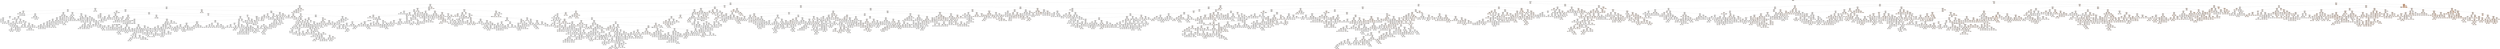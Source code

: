 digraph Tree {
node [shape=box, style="filled", color="black"] ;
0 [label="mp_pg <= 29.472\nsamples = 3867\nvalue = 9.082", fillcolor="#fdf6f0"] ;
1 [label="mp_pg <= 21.706\nsamples = 2735\nvalue = 5.9", fillcolor="#fef9f6"] ;
0 -> 1 [labeldistance=2.5, labelangle=45, headlabel="True"] ;
2 [label="age <= 25.5\nsamples = 1755\nvalue = 4.4", fillcolor="#fefbf8"] ;
1 -> 2 ;
3 [label="ft_pg <= 1.032\nsamples = 851\nvalue = 3.151", fillcolor="#fefcfa"] ;
2 -> 3 ;
4 [label="blk_pg <= 0.418\nsamples = 587\nvalue = 2.586", fillcolor="#fefcfb"] ;
3 -> 4 ;
5 [label="dws <= 0.25\nsamples = 457\nvalue = 2.251", fillcolor="#fffdfb"] ;
4 -> 5 ;
6 [label="tov_pg <= 1.669\nsamples = 150\nvalue = 1.736", fillcolor="#fffdfc"] ;
5 -> 6 ;
7 [label="age <= 19.5\nsamples = 148\nvalue = 1.683", fillcolor="#fffdfc"] ;
6 -> 7 ;
8 [label="drb% <= 15.95\nsamples = 5\nvalue = 4.085", fillcolor="#fefbf8"] ;
7 -> 8 ;
9 [label="ast_pg <= 0.341\nsamples = 2\nvalue = 5.969", fillcolor="#fef9f5"] ;
8 -> 9 ;
10 [label="samples = 1\nvalue = 6.706", fillcolor="#fef8f4"] ;
9 -> 10 ;
11 [label="samples = 1\nvalue = 5.232", fillcolor="#fefaf7"] ;
9 -> 11 ;
12 [label="usg% <= 21.7\nsamples = 3\nvalue = 1.572", fillcolor="#fffdfd"] ;
8 -> 12 ;
13 [label="ftr <= 0.347\nsamples = 2\nvalue = 1.332", fillcolor="#fffefd"] ;
12 -> 13 ;
14 [label="samples = 1\nvalue = 1.25", fillcolor="#fffefd"] ;
13 -> 14 ;
15 [label="samples = 1\nvalue = 1.413", fillcolor="#fffefd"] ;
13 -> 15 ;
16 [label="samples = 1\nvalue = 2.052", fillcolor="#fffdfc"] ;
12 -> 16 ;
17 [label="gp <= 33.5\nsamples = 143\nvalue = 1.61", fillcolor="#fffdfc"] ;
7 -> 17 ;
18 [label="trb% <= 9.05\nsamples = 95\nvalue = 1.393", fillcolor="#fffefd"] ;
17 -> 18 ;
19 [label="trb% <= 8.45\nsamples = 54\nvalue = 1.142", fillcolor="#fffefd"] ;
18 -> 19 ;
20 [label="usg% <= 12.7\nsamples = 49\nvalue = 1.243", fillcolor="#fffefd"] ;
19 -> 20 ;
21 [label="stl% <= 2.15\nsamples = 5\nvalue = 0.538", fillcolor="#fffefe"] ;
20 -> 21 ;
22 [label="vorp <= -0.15\nsamples = 4\nvalue = 0.28", fillcolor="#ffffff"] ;
21 -> 22 ;
23 [label="samples = 1\nvalue = 0.427", fillcolor="#fffffe"] ;
22 -> 23 ;
24 [label="trb% <= 5.95\nsamples = 3\nvalue = 0.133", fillcolor="#ffffff"] ;
22 -> 24 ;
25 [label="samples = 1\nvalue = 0.055", fillcolor="#ffffff"] ;
24 -> 25 ;
26 [label="blk_pg <= 0.113\nsamples = 2\nvalue = 0.172", fillcolor="#ffffff"] ;
24 -> 26 ;
27 [label="samples = 1\nvalue = 0.185", fillcolor="#ffffff"] ;
26 -> 27 ;
28 [label="samples = 1\nvalue = 0.159", fillcolor="#ffffff"] ;
26 -> 28 ;
29 [label="samples = 1\nvalue = 1.313", fillcolor="#fffefd"] ;
21 -> 29 ;
30 [label="stl_pg <= 0.093\nsamples = 44\nvalue = 1.315", fillcolor="#fffefd"] ;
20 -> 30 ;
31 [label="3p% <= 0.331\nsamples = 2\nvalue = 3.461", fillcolor="#fefbf9"] ;
30 -> 31 ;
32 [label="samples = 1\nvalue = 3.598", fillcolor="#fefbf9"] ;
31 -> 32 ;
33 [label="samples = 1\nvalue = 3.325", fillcolor="#fefcfa"] ;
31 -> 33 ;
34 [label="tov% <= 15.1\nsamples = 42\nvalue = 1.259", fillcolor="#fffefd"] ;
30 -> 34 ;
35 [label="ws <= -0.25\nsamples = 21\nvalue = 1.012", fillcolor="#fffefd"] ;
34 -> 35 ;
36 [label="orb_pg <= 0.31\nsamples = 4\nvalue = 0.22", fillcolor="#ffffff"] ;
35 -> 36 ;
37 [label="pos <= 2.0\nsamples = 2\nvalue = 0.474", fillcolor="#fffffe"] ;
36 -> 37 ;
38 [label="samples = 1\nvalue = 0.449", fillcolor="#fffffe"] ;
37 -> 38 ;
39 [label="samples = 1\nvalue = 0.522", fillcolor="#fffefe"] ;
37 -> 39 ;
40 [label="2pa_pg <= 2.406\nsamples = 2\nvalue = 0.029", fillcolor="#ffffff"] ;
36 -> 40 ;
41 [label="samples = 1\nvalue = 0.046", fillcolor="#ffffff"] ;
40 -> 41 ;
42 [label="samples = 1\nvalue = 0.012", fillcolor="#ffffff"] ;
40 -> 42 ;
43 [label="stl% <= 0.85\nsamples = 17\nvalue = 1.185", fillcolor="#fffefd"] ;
35 -> 43 ;
44 [label="3p_pg <= 0.549\nsamples = 3\nvalue = 0.537", fillcolor="#fffefe"] ;
43 -> 44 ;
45 [label="ws/48 <= -0.026\nsamples = 2\nvalue = 0.425", fillcolor="#fffffe"] ;
44 -> 45 ;
46 [label="samples = 1\nvalue = 0.499", fillcolor="#fffffe"] ;
45 -> 46 ;
47 [label="samples = 1\nvalue = 0.13", fillcolor="#ffffff"] ;
45 -> 47 ;
48 [label="samples = 1\nvalue = 1.096", fillcolor="#fffefd"] ;
44 -> 48 ;
49 [label="pf_pg <= 1.207\nsamples = 14\nvalue = 1.335", fillcolor="#fffefd"] ;
43 -> 49 ;
50 [label="orb% <= 1.65\nsamples = 13\nvalue = 1.314", fillcolor="#fffefd"] ;
49 -> 50 ;
51 [label="tov% <= 9.35\nsamples = 2\nvalue = 1.496", fillcolor="#fffdfd"] ;
50 -> 51 ;
52 [label="samples = 1\nvalue = 1.485", fillcolor="#fffefd"] ;
51 -> 52 ;
53 [label="samples = 1\nvalue = 1.507", fillcolor="#fffdfd"] ;
51 -> 53 ;
54 [label="ft% <= 0.641\nsamples = 11\nvalue = 1.298", fillcolor="#fffefd"] ;
50 -> 54 ;
55 [label="credits <= 1.455\nsamples = 2\nvalue = 1.182", fillcolor="#fffefd"] ;
54 -> 55 ;
56 [label="samples = 1\nvalue = 1.132", fillcolor="#fffefd"] ;
55 -> 56 ;
57 [label="samples = 1\nvalue = 1.207", fillcolor="#fffefd"] ;
55 -> 57 ;
58 [label="trb_pg <= 0.957\nsamples = 9\nvalue = 1.316", fillcolor="#fffefd"] ;
54 -> 58 ;
59 [label="pos <= 2.0\nsamples = 5\nvalue = 1.279", fillcolor="#fffefd"] ;
58 -> 59 ;
60 [label="pf_pg <= 0.978\nsamples = 3\nvalue = 1.271", fillcolor="#fffefd"] ;
59 -> 60 ;
61 [label="samples = 1\nvalue = 1.25", fillcolor="#fffefd"] ;
60 -> 61 ;
62 [label="efg% <= 0.431\nsamples = 2\nvalue = 1.275", fillcolor="#fffefd"] ;
60 -> 62 ;
63 [label="samples = 1\nvalue = 1.274", fillcolor="#fffefd"] ;
62 -> 63 ;
64 [label="samples = 1\nvalue = 1.276", fillcolor="#fffefd"] ;
62 -> 64 ;
65 [label="drb% <= 8.6\nsamples = 2\nvalue = 1.291", fillcolor="#fffefd"] ;
59 -> 65 ;
66 [label="samples = 1\nvalue = 1.296", fillcolor="#fffefd"] ;
65 -> 66 ;
67 [label="samples = 1\nvalue = 1.286", fillcolor="#fffefd"] ;
65 -> 67 ;
68 [label="obpm <= 2.55\nsamples = 4\nvalue = 1.352", fillcolor="#fffefd"] ;
58 -> 68 ;
69 [label="ows <= 0.4\nsamples = 3\nvalue = 1.339", fillcolor="#fffefd"] ;
68 -> 69 ;
70 [label="2p_pg <= 1.058\nsamples = 2\nvalue = 1.354", fillcolor="#fffefd"] ;
69 -> 70 ;
71 [label="samples = 1\nvalue = 1.353", fillcolor="#fffefd"] ;
70 -> 71 ;
72 [label="samples = 1\nvalue = 1.356", fillcolor="#fffefd"] ;
70 -> 72 ;
73 [label="samples = 1\nvalue = 1.313", fillcolor="#fffefd"] ;
69 -> 73 ;
74 [label="samples = 1\nvalue = 1.404", fillcolor="#fffefd"] ;
68 -> 74 ;
75 [label="samples = 1\nvalue = 1.859", fillcolor="#fffdfc"] ;
49 -> 75 ;
76 [label="2p% <= 0.337\nsamples = 21\nvalue = 1.519", fillcolor="#fffdfd"] ;
34 -> 76 ;
77 [label="pos <= 1.5\nsamples = 3\nvalue = 2.146", fillcolor="#fffdfc"] ;
76 -> 77 ;
78 [label="ast% <= 25.4\nsamples = 2\nvalue = 2.04", fillcolor="#fffdfc"] ;
77 -> 78 ;
79 [label="samples = 1\nvalue = 2.036", fillcolor="#fffdfc"] ;
78 -> 79 ;
80 [label="samples = 1\nvalue = 2.041", fillcolor="#fffdfc"] ;
78 -> 80 ;
81 [label="samples = 1\nvalue = 2.464", fillcolor="#fefdfb"] ;
77 -> 81 ;
82 [label="2p_pg <= 0.355\nsamples = 18\nvalue = 1.443", fillcolor="#fffefd"] ;
76 -> 82 ;
83 [label="samples = 1\nvalue = 0.139", fillcolor="#ffffff"] ;
82 -> 83 ;
84 [label="tov_pg <= 0.58\nsamples = 17\nvalue = 1.484", fillcolor="#fffefd"] ;
82 -> 84 ;
85 [label="stl% <= 1.05\nsamples = 5\nvalue = 1.847", fillcolor="#fffdfc"] ;
84 -> 85 ;
86 [label="samples = 1\nvalue = 2.432", fillcolor="#fefdfb"] ;
85 -> 86 ;
87 [label="2pa_pg <= 1.148\nsamples = 4\nvalue = 1.774", fillcolor="#fffdfc"] ;
85 -> 87 ;
88 [label="ows <= -0.3\nsamples = 2\nvalue = 1.574", fillcolor="#fffdfd"] ;
87 -> 88 ;
89 [label="samples = 1\nvalue = 1.408", fillcolor="#fffefd"] ;
88 -> 89 ;
90 [label="samples = 1\nvalue = 1.657", fillcolor="#fffdfc"] ;
88 -> 90 ;
91 [label="gs/gp <= 0.038\nsamples = 2\nvalue = 1.894", fillcolor="#fffdfc"] ;
87 -> 91 ;
92 [label="samples = 1\nvalue = 1.862", fillcolor="#fffdfc"] ;
91 -> 92 ;
93 [label="samples = 1\nvalue = 2.02", fillcolor="#fffdfc"] ;
91 -> 93 ;
94 [label="tov% <= 25.9\nsamples = 12\nvalue = 1.341", fillcolor="#fffefd"] ;
84 -> 94 ;
95 [label="efg% <= 0.545\nsamples = 9\nvalue = 1.294", fillcolor="#fffefd"] ;
94 -> 95 ;
96 [label="tov% <= 15.95\nsamples = 8\nvalue = 1.256", fillcolor="#fffefd"] ;
95 -> 96 ;
97 [label="samples = 1\nvalue = 1.087", fillcolor="#fffefd"] ;
96 -> 97 ;
98 [label="drb_pg <= 0.912\nsamples = 7\nvalue = 1.279", fillcolor="#fffefd"] ;
96 -> 98 ;
99 [label="3par <= 0.201\nsamples = 5\nvalue = 1.301", fillcolor="#fffefd"] ;
98 -> 99 ;
100 [label="samples = 2\nvalue = 1.313", fillcolor="#fffefd"] ;
99 -> 100 ;
101 [label="samples = 3\nvalue = 1.295", fillcolor="#fffefd"] ;
99 -> 101 ;
102 [label="stl% <= 1.55\nsamples = 2\nvalue = 1.217", fillcolor="#fffefd"] ;
98 -> 102 ;
103 [label="samples = 1\nvalue = 1.207", fillcolor="#fffefd"] ;
102 -> 103 ;
104 [label="samples = 1\nvalue = 1.227", fillcolor="#fffefd"] ;
102 -> 104 ;
105 [label="samples = 1\nvalue = 1.507", fillcolor="#fffdfd"] ;
95 -> 105 ;
106 [label="dbpm <= -1.9\nsamples = 3\nvalue = 1.658", fillcolor="#fffdfc"] ;
94 -> 106 ;
107 [label="orb_pg <= 0.117\nsamples = 2\nvalue = 1.598", fillcolor="#fffdfc"] ;
106 -> 107 ;
108 [label="samples = 1\nvalue = 1.658", fillcolor="#fffdfc"] ;
107 -> 108 ;
109 [label="samples = 1\nvalue = 1.538", fillcolor="#fffdfd"] ;
107 -> 109 ;
110 [label="samples = 1\nvalue = 1.777", fillcolor="#fffdfc"] ;
106 -> 110 ;
111 [label="3pa_pg <= 0.562\nsamples = 5\nvalue = 0.175", fillcolor="#ffffff"] ;
19 -> 111 ;
112 [label="stl_pg <= 0.238\nsamples = 2\nvalue = 0.329", fillcolor="#fffffe"] ;
111 -> 112 ;
113 [label="samples = 1\nvalue = 0.259", fillcolor="#ffffff"] ;
112 -> 113 ;
114 [label="samples = 1\nvalue = 0.399", fillcolor="#fffffe"] ;
112 -> 114 ;
115 [label="mp_pg <= 13.75\nsamples = 3\nvalue = 0.131", fillcolor="#ffffff"] ;
111 -> 115 ;
116 [label="gp <= 24.0\nsamples = 2\nvalue = 0.167", fillcolor="#ffffff"] ;
115 -> 116 ;
117 [label="samples = 1\nvalue = 0.162", fillcolor="#ffffff"] ;
116 -> 117 ;
118 [label="samples = 1\nvalue = 0.176", fillcolor="#ffffff"] ;
116 -> 118 ;
119 [label="samples = 1\nvalue = 0.103", fillcolor="#ffffff"] ;
115 -> 119 ;
120 [label="tov_pg <= 0.683\nsamples = 41\nvalue = 1.805", fillcolor="#fffdfc"] ;
18 -> 120 ;
121 [label="stl_pg <= 0.344\nsamples = 36\nvalue = 1.569", fillcolor="#fffdfd"] ;
120 -> 121 ;
122 [label="ftr <= 0.781\nsamples = 35\nvalue = 1.628", fillcolor="#fffdfc"] ;
121 -> 122 ;
123 [label="3pa_pg <= 0.652\nsamples = 30\nvalue = 1.514", fillcolor="#fffdfd"] ;
122 -> 123 ;
124 [label="trb% <= 15.7\nsamples = 23\nvalue = 1.351", fillcolor="#fffefd"] ;
123 -> 124 ;
125 [label="blk% <= 3.7\nsamples = 17\nvalue = 1.506", fillcolor="#fffdfd"] ;
124 -> 125 ;
126 [label="orb_pg <= 0.356\nsamples = 16\nvalue = 1.446", fillcolor="#fffefd"] ;
125 -> 126 ;
127 [label="ftr <= 0.355\nsamples = 8\nvalue = 1.545", fillcolor="#fffdfd"] ;
126 -> 127 ;
128 [label="ft% <= 0.318\nsamples = 6\nvalue = 1.482", fillcolor="#fffefd"] ;
127 -> 128 ;
129 [label="bpm <= -8.7\nsamples = 2\nvalue = 1.648", fillcolor="#fffdfc"] ;
128 -> 129 ;
130 [label="samples = 1\nvalue = 1.713", fillcolor="#fffdfc"] ;
129 -> 130 ;
131 [label="samples = 1\nvalue = 1.583", fillcolor="#fffdfc"] ;
129 -> 131 ;
132 [label="pts_pg <= 1.222\nsamples = 4\nvalue = 1.434", fillcolor="#fffefd"] ;
128 -> 132 ;
133 [label="fg_pg <= 0.377\nsamples = 2\nvalue = 1.49", fillcolor="#fffdfd"] ;
132 -> 133 ;
134 [label="samples = 1\nvalue = 1.482", fillcolor="#fffefd"] ;
133 -> 134 ;
135 [label="samples = 1\nvalue = 1.507", fillcolor="#fffdfd"] ;
133 -> 135 ;
136 [label="fga_pg <= 2.068\nsamples = 2\nvalue = 1.392", fillcolor="#fffefd"] ;
132 -> 136 ;
137 [label="samples = 1\nvalue = 1.344", fillcolor="#fffefd"] ;
136 -> 137 ;
138 [label="samples = 1\nvalue = 1.408", fillcolor="#fffefd"] ;
136 -> 138 ;
139 [label="tov% <= 17.35\nsamples = 2\nvalue = 1.639", fillcolor="#fffdfc"] ;
127 -> 139 ;
140 [label="samples = 1\nvalue = 1.675", fillcolor="#fffdfc"] ;
139 -> 140 ;
141 [label="samples = 1\nvalue = 1.621", fillcolor="#fffdfc"] ;
139 -> 141 ;
142 [label="2p_pg <= 0.975\nsamples = 8\nvalue = 1.299", fillcolor="#fffefd"] ;
126 -> 142 ;
143 [label="trade_value <= 0.278\nsamples = 4\nvalue = 1.391", fillcolor="#fffefd"] ;
142 -> 143 ;
144 [label="ts% <= 0.503\nsamples = 2\nvalue = 1.329", fillcolor="#fffefd"] ;
143 -> 144 ;
145 [label="samples = 1\nvalue = 1.344", fillcolor="#fffefd"] ;
144 -> 145 ;
146 [label="samples = 1\nvalue = 1.313", fillcolor="#fffefd"] ;
144 -> 146 ;
147 [label="fg_pg <= 0.633\nsamples = 2\nvalue = 1.422", fillcolor="#fffefd"] ;
143 -> 147 ;
148 [label="samples = 1\nvalue = 1.485", fillcolor="#fffefd"] ;
147 -> 148 ;
149 [label="samples = 1\nvalue = 1.401", fillcolor="#fffefd"] ;
147 -> 149 ;
150 [label="tov_pg <= 0.305\nsamples = 4\nvalue = 1.161", fillcolor="#fffefd"] ;
142 -> 150 ;
151 [label="2p% <= 0.434\nsamples = 2\nvalue = 1.114", fillcolor="#fffefd"] ;
150 -> 151 ;
152 [label="samples = 1\nvalue = 1.096", fillcolor="#fffefd"] ;
151 -> 152 ;
153 [label="samples = 1\nvalue = 1.133", fillcolor="#fffefd"] ;
151 -> 153 ;
154 [label="samples = 2\nvalue = 1.207", fillcolor="#fffefd"] ;
150 -> 154 ;
155 [label="samples = 1\nvalue = 2.999", fillcolor="#fefcfa"] ;
125 -> 155 ;
156 [label="stl_pg <= 0.181\nsamples = 6\nvalue = 0.774", fillcolor="#fffefe"] ;
124 -> 156 ;
157 [label="ast% <= 6.55\nsamples = 3\nvalue = 0.201", fillcolor="#ffffff"] ;
156 -> 157 ;
158 [label="fg_pg <= 0.721\nsamples = 2\nvalue = 0.069", fillcolor="#ffffff"] ;
157 -> 158 ;
159 [label="samples = 1\nvalue = 0.05", fillcolor="#ffffff"] ;
158 -> 159 ;
160 [label="samples = 1\nvalue = 0.088", fillcolor="#ffffff"] ;
158 -> 160 ;
161 [label="samples = 1\nvalue = 0.466", fillcolor="#fffffe"] ;
157 -> 161 ;
162 [label="2p% <= 0.405\nsamples = 3\nvalue = 1.204", fillcolor="#fffefd"] ;
156 -> 162 ;
163 [label="samples = 1\nvalue = 1.451", fillcolor="#fffefd"] ;
162 -> 163 ;
164 [label="3pa_pg <= 0.3\nsamples = 2\nvalue = 1.121", fillcolor="#fffefd"] ;
162 -> 164 ;
165 [label="samples = 1\nvalue = 1.193", fillcolor="#fffefd"] ;
164 -> 165 ;
166 [label="samples = 1\nvalue = 0.978", fillcolor="#fffefd"] ;
164 -> 166 ;
167 [label="2p_pg <= 0.819\nsamples = 7\nvalue = 2.185", fillcolor="#fffdfc"] ;
123 -> 167 ;
168 [label="3pa_pg <= 1.005\nsamples = 2\nvalue = 2.865", fillcolor="#fefcfa"] ;
167 -> 168 ;
169 [label="samples = 1\nvalue = 3.047", fillcolor="#fefcfa"] ;
168 -> 169 ;
170 [label="samples = 1\nvalue = 2.682", fillcolor="#fefcfb"] ;
168 -> 170 ;
171 [label="gp <= 25.0\nsamples = 5\nvalue = 1.958", fillcolor="#fffdfc"] ;
167 -> 171 ;
172 [label="tov% <= 8.2\nsamples = 2\nvalue = 1.716", fillcolor="#fffdfc"] ;
171 -> 172 ;
173 [label="samples = 1\nvalue = 1.817", fillcolor="#fffdfc"] ;
172 -> 173 ;
174 [label="samples = 1\nvalue = 1.615", fillcolor="#fffdfc"] ;
172 -> 174 ;
175 [label="usg% <= 19.25\nsamples = 3\nvalue = 2.079", fillcolor="#fffdfc"] ;
171 -> 175 ;
176 [label="samples = 1\nvalue = 2.289", fillcolor="#fffdfb"] ;
175 -> 176 ;
177 [label="drb% <= 16.05\nsamples = 2\nvalue = 2.009", fillcolor="#fffdfc"] ;
175 -> 177 ;
178 [label="samples = 1\nvalue = 2.052", fillcolor="#fffdfc"] ;
177 -> 178 ;
179 [label="samples = 1\nvalue = 1.988", fillcolor="#fffdfc"] ;
177 -> 179 ;
180 [label="efg% <= 0.51\nsamples = 5\nvalue = 2.213", fillcolor="#fffdfb"] ;
122 -> 180 ;
181 [label="orb% <= 15.85\nsamples = 2\nvalue = 1.883", fillcolor="#fffdfc"] ;
180 -> 181 ;
182 [label="samples = 1\nvalue = 2.0", fillcolor="#fffdfc"] ;
181 -> 182 ;
183 [label="samples = 1\nvalue = 1.534", fillcolor="#fffdfd"] ;
181 -> 183 ;
184 [label="per <= 12.25\nsamples = 3\nvalue = 2.543", fillcolor="#fefcfb"] ;
180 -> 184 ;
185 [label="samples = 1\nvalue = 2.463", fillcolor="#fefdfb"] ;
184 -> 185 ;
186 [label="ft% <= 0.488\nsamples = 2\nvalue = 2.57", fillcolor="#fefcfb"] ;
184 -> 186 ;
187 [label="samples = 1\nvalue = 2.556", fillcolor="#fefcfb"] ;
186 -> 187 ;
188 [label="samples = 1\nvalue = 2.597", fillcolor="#fefcfb"] ;
186 -> 188 ;
189 [label="samples = 1\nvalue = 0.139", fillcolor="#ffffff"] ;
121 -> 189 ;
190 [label="pts_pg <= 4.028\nsamples = 5\nvalue = 3.525", fillcolor="#fefbf9"] ;
120 -> 190 ;
191 [label="stl% <= 1.6\nsamples = 3\nvalue = 4.011", fillcolor="#fefbf9"] ;
190 -> 191 ;
192 [label="usg% <= 17.8\nsamples = 2\nvalue = 3.84", fillcolor="#fefbf9"] ;
191 -> 192 ;
193 [label="samples = 1\nvalue = 3.911", fillcolor="#fefbf9"] ;
192 -> 193 ;
194 [label="samples = 1\nvalue = 3.698", fillcolor="#fefbf9"] ;
192 -> 194 ;
195 [label="samples = 1\nvalue = 4.269", fillcolor="#fefbf8"] ;
191 -> 195 ;
196 [label="versatility <= 1.738\nsamples = 2\nvalue = 2.309", fillcolor="#fffdfb"] ;
190 -> 196 ;
197 [label="samples = 1\nvalue = 2.687", fillcolor="#fefcfb"] ;
196 -> 197 ;
198 [label="samples = 1\nvalue = 1.93", fillcolor="#fffdfc"] ;
196 -> 198 ;
199 [label="tov_pg <= 0.379\nsamples = 48\nvalue = 2.046", fillcolor="#fffdfc"] ;
17 -> 199 ;
200 [label="ast% <= 13.65\nsamples = 9\nvalue = 1.241", fillcolor="#fffefd"] ;
199 -> 200 ;
201 [label="tov_pg <= 0.177\nsamples = 8\nvalue = 1.325", fillcolor="#fffefd"] ;
200 -> 201 ;
202 [label="samples = 1\nvalue = 1.096", fillcolor="#fffefd"] ;
201 -> 202 ;
203 [label="per <= 8.45\nsamples = 7\nvalue = 1.394", fillcolor="#fffefd"] ;
201 -> 203 ;
204 [label="cap <= 55907500.0\nsamples = 4\nvalue = 1.356", fillcolor="#fffefd"] ;
203 -> 204 ;
205 [label="samples = 1\nvalue = 1.401", fillcolor="#fffefd"] ;
204 -> 205 ;
206 [label="3p_pg <= 0.186\nsamples = 3\nvalue = 1.338", fillcolor="#fffefd"] ;
204 -> 206 ;
207 [label="samples = 1\nvalue = 1.359", fillcolor="#fffefd"] ;
206 -> 207 ;
208 [label="samples = 2\nvalue = 1.325", fillcolor="#fffefd"] ;
206 -> 208 ;
209 [label="ast% <= 4.7\nsamples = 3\nvalue = 1.483", fillcolor="#fffefd"] ;
203 -> 209 ;
210 [label="samples = 1\nvalue = 1.507", fillcolor="#fffdfd"] ;
209 -> 210 ;
211 [label="gp <= 52.5\nsamples = 2\nvalue = 1.47", fillcolor="#fffefd"] ;
209 -> 211 ;
212 [label="samples = 1\nvalue = 1.459", fillcolor="#fffefd"] ;
211 -> 212 ;
213 [label="samples = 1\nvalue = 1.482", fillcolor="#fffefd"] ;
211 -> 213 ;
214 [label="samples = 1\nvalue = 0.143", fillcolor="#ffffff"] ;
200 -> 214 ;
215 [label="tov_pg <= 0.521\nsamples = 39\nvalue = 2.228", fillcolor="#fffdfb"] ;
199 -> 215 ;
216 [label="tov% <= 10.05\nsamples = 8\nvalue = 3.218", fillcolor="#fefcfa"] ;
215 -> 216 ;
217 [label="samples = 1\nvalue = 1.891", fillcolor="#fffdfc"] ;
216 -> 217 ;
218 [label="ft% <= 0.777\nsamples = 7\nvalue = 3.306", fillcolor="#fefcfa"] ;
216 -> 218 ;
219 [label="ftr <= 0.307\nsamples = 5\nvalue = 3.168", fillcolor="#fefcfa"] ;
218 -> 219 ;
220 [label="3pa_pg <= 0.181\nsamples = 2\nvalue = 3.289", fillcolor="#fefcfa"] ;
219 -> 220 ;
221 [label="samples = 1\nvalue = 3.271", fillcolor="#fefcfa"] ;
220 -> 221 ;
222 [label="samples = 1\nvalue = 3.316", fillcolor="#fefcfa"] ;
220 -> 222 ;
223 [label="mp_pg <= 5.622\nsamples = 3\nvalue = 3.047", fillcolor="#fefcfa"] ;
219 -> 223 ;
224 [label="samples = 1\nvalue = 2.826", fillcolor="#fefcfa"] ;
223 -> 224 ;
225 [label="stl% <= 1.55\nsamples = 2\nvalue = 3.102", fillcolor="#fefcfa"] ;
223 -> 225 ;
226 [label="samples = 1\nvalue = 3.127", fillcolor="#fefcfa"] ;
225 -> 226 ;
227 [label="samples = 1\nvalue = 3.026", fillcolor="#fefcfa"] ;
225 -> 227 ;
228 [label="gs/gp <= 0.014\nsamples = 2\nvalue = 3.583", fillcolor="#fefbf9"] ;
218 -> 228 ;
229 [label="samples = 1\nvalue = 3.646", fillcolor="#fefbf9"] ;
228 -> 229 ;
230 [label="samples = 1\nvalue = 3.541", fillcolor="#fefbf9"] ;
228 -> 230 ;
231 [label="ftr <= 0.117\nsamples = 31\nvalue = 1.883", fillcolor="#fffdfc"] ;
215 -> 231 ;
232 [label="pf_pg <= 0.841\nsamples = 5\nvalue = 3.143", fillcolor="#fefcfa"] ;
231 -> 232 ;
233 [label="samples = 1\nvalue = 1.503", fillcolor="#fffdfd"] ;
232 -> 233 ;
234 [label="versatility <= 2.251\nsamples = 4\nvalue = 3.689", fillcolor="#fefbf9"] ;
232 -> 234 ;
235 [label="cap <= 28500000.0\nsamples = 3\nvalue = 3.461", fillcolor="#fefbf9"] ;
234 -> 235 ;
236 [label="samples = 1\nvalue = 3.587", fillcolor="#fefbf9"] ;
235 -> 236 ;
237 [label="obpm <= -3.9\nsamples = 2\nvalue = 3.335", fillcolor="#fefcfa"] ;
235 -> 237 ;
238 [label="samples = 1\nvalue = 3.418", fillcolor="#fefcfa"] ;
237 -> 238 ;
239 [label="samples = 1\nvalue = 3.252", fillcolor="#fefcfa"] ;
237 -> 239 ;
240 [label="samples = 1\nvalue = 4.146", fillcolor="#fefbf8"] ;
234 -> 240 ;
241 [label="tov% <= 11.4\nsamples = 26\nvalue = 1.618", fillcolor="#fffdfc"] ;
231 -> 241 ;
242 [label="samples = 1\nvalue = 4.099", fillcolor="#fefbf8"] ;
241 -> 242 ;
243 [label="stl_pg <= 0.121\nsamples = 25\nvalue = 1.551", fillcolor="#fffdfd"] ;
241 -> 243 ;
244 [label="trb% <= 15.7\nsamples = 2\nvalue = 2.836", fillcolor="#fefcfa"] ;
243 -> 244 ;
245 [label="samples = 1\nvalue = 2.915", fillcolor="#fefcfa"] ;
244 -> 245 ;
246 [label="samples = 1\nvalue = 2.757", fillcolor="#fefcfb"] ;
244 -> 246 ;
247 [label="ftr <= 0.262\nsamples = 23\nvalue = 1.477", fillcolor="#fffefd"] ;
243 -> 247 ;
248 [label="3p_pg <= 1.001\nsamples = 14\nvalue = 1.745", fillcolor="#fffdfc"] ;
247 -> 248 ;
249 [label="2p% <= 0.461\nsamples = 13\nvalue = 1.678", fillcolor="#fffdfc"] ;
248 -> 249 ;
250 [label="dbpm <= -4.55\nsamples = 8\nvalue = 1.854", fillcolor="#fffdfc"] ;
249 -> 250 ;
251 [label="samples = 1\nvalue = 1.276", fillcolor="#fffefd"] ;
250 -> 251 ;
252 [label="fg_pg <= 1.393\nsamples = 7\nvalue = 1.902", fillcolor="#fffdfc"] ;
250 -> 252 ;
253 [label="ast% <= 20.75\nsamples = 3\nvalue = 2.052", fillcolor="#fffdfc"] ;
252 -> 253 ;
254 [label="3par <= 0.546\nsamples = 2\nvalue = 2.01", fillcolor="#fffdfc"] ;
253 -> 254 ;
255 [label="samples = 1\nvalue = 2.02", fillcolor="#fffdfc"] ;
254 -> 255 ;
256 [label="samples = 1\nvalue = 2.0", fillcolor="#fffdfc"] ;
254 -> 256 ;
257 [label="samples = 1\nvalue = 2.22", fillcolor="#fffdfb"] ;
253 -> 257 ;
258 [label="stl_pg <= 0.293\nsamples = 4\nvalue = 1.795", fillcolor="#fffdfc"] ;
252 -> 258 ;
259 [label="versatility <= 1.932\nsamples = 2\nvalue = 1.842", fillcolor="#fffdfc"] ;
258 -> 259 ;
260 [label="samples = 1\nvalue = 1.809", fillcolor="#fffdfc"] ;
259 -> 260 ;
261 [label="samples = 1\nvalue = 1.859", fillcolor="#fffdfc"] ;
259 -> 261 ;
262 [label="trb_pg <= 1.815\nsamples = 2\nvalue = 1.759", fillcolor="#fffdfc"] ;
258 -> 262 ;
263 [label="samples = 1\nvalue = 1.775", fillcolor="#fffdfc"] ;
262 -> 263 ;
264 [label="samples = 1\nvalue = 1.71", fillcolor="#fffdfc"] ;
262 -> 264 ;
265 [label="3p% <= 0.423\nsamples = 5\nvalue = 1.351", fillcolor="#fffefd"] ;
249 -> 265 ;
266 [label="ft_pg <= 0.207\nsamples = 4\nvalue = 1.272", fillcolor="#fffefd"] ;
265 -> 266 ;
267 [label="samples = 1\nvalue = 1.207", fillcolor="#fffefd"] ;
266 -> 267 ;
268 [label="3par <= 0.041\nsamples = 3\nvalue = 1.305", fillcolor="#fffefd"] ;
266 -> 268 ;
269 [label="samples = 1\nvalue = 1.279", fillcolor="#fffefd"] ;
268 -> 269 ;
270 [label="samples = 2\nvalue = 1.313", fillcolor="#fffefd"] ;
268 -> 270 ;
271 [label="samples = 1\nvalue = 1.825", fillcolor="#fffdfc"] ;
265 -> 271 ;
272 [label="samples = 1\nvalue = 3.078", fillcolor="#fefcfa"] ;
248 -> 272 ;
273 [label="ws/48 <= 0.048\nsamples = 9\nvalue = 1.077", fillcolor="#fffefd"] ;
247 -> 273 ;
274 [label="stl_pg <= 0.336\nsamples = 8\nvalue = 1.151", fillcolor="#fffefd"] ;
273 -> 274 ;
275 [label="fta_pg <= 0.921\nsamples = 4\nvalue = 0.938", fillcolor="#fffefe"] ;
274 -> 275 ;
276 [label="cap <= 52750000.0\nsamples = 2\nvalue = 0.851", fillcolor="#fffefe"] ;
275 -> 276 ;
277 [label="samples = 1\nvalue = 0.893", fillcolor="#fffefe"] ;
276 -> 277 ;
278 [label="samples = 1\nvalue = 0.725", fillcolor="#fffefe"] ;
276 -> 278 ;
279 [label="apx_value <= 0.022\nsamples = 2\nvalue = 1.112", fillcolor="#fffefd"] ;
275 -> 279 ;
280 [label="samples = 1\nvalue = 1.211", fillcolor="#fffefd"] ;
279 -> 280 ;
281 [label="samples = 1\nvalue = 1.012", fillcolor="#fffefd"] ;
279 -> 281 ;
282 [label="tov% <= 16.45\nsamples = 4\nvalue = 1.335", fillcolor="#fffefd"] ;
274 -> 282 ;
283 [label="samples = 1\nvalue = 1.296", fillcolor="#fffefd"] ;
282 -> 283 ;
284 [label="tov% <= 19.15\nsamples = 3\nvalue = 1.35", fillcolor="#fffefd"] ;
282 -> 284 ;
285 [label="cap <= 29181500.0\nsamples = 2\nvalue = 1.353", fillcolor="#fffefd"] ;
284 -> 285 ;
286 [label="samples = 1\nvalue = 1.355", fillcolor="#fffefd"] ;
285 -> 286 ;
287 [label="samples = 1\nvalue = 1.353", fillcolor="#fffefd"] ;
285 -> 287 ;
288 [label="samples = 1\nvalue = 1.344", fillcolor="#fffefd"] ;
284 -> 288 ;
289 [label="samples = 1\nvalue = 0.106", fillcolor="#ffffff"] ;
273 -> 289 ;
290 [label="tov% <= 23.1\nsamples = 2\nvalue = 5.863", fillcolor="#fef9f6"] ;
6 -> 290 ;
291 [label="samples = 1\nvalue = 5.824", fillcolor="#fef9f6"] ;
290 -> 291 ;
292 [label="samples = 1\nvalue = 5.883", fillcolor="#fef9f6"] ;
290 -> 292 ;
293 [label="age <= 24.5\nsamples = 307\nvalue = 2.504", fillcolor="#fefcfb"] ;
5 -> 293 ;
294 [label="ast_pg <= 0.083\nsamples = 266\nvalue = 2.348", fillcolor="#fffdfb"] ;
293 -> 294 ;
295 [label="fta_pg <= 0.667\nsamples = 2\nvalue = 7.424", fillcolor="#fdf7f3"] ;
294 -> 295 ;
296 [label="samples = 1\nvalue = 1.096", fillcolor="#fffefd"] ;
295 -> 296 ;
297 [label="samples = 1\nvalue = 10.588", fillcolor="#fdf4ee"] ;
295 -> 297 ;
298 [label="drb% <= 7.15\nsamples = 264\nvalue = 2.312", fillcolor="#fffdfb"] ;
294 -> 298 ;
299 [label="tov% <= 12.2\nsamples = 19\nvalue = 3.75", fillcolor="#fefbf9"] ;
298 -> 299 ;
300 [label="fga_pg <= 3.875\nsamples = 4\nvalue = 6.081", fillcolor="#fef9f5"] ;
299 -> 300 ;
301 [label="samples = 1\nvalue = 8.571", fillcolor="#fdf6f1"] ;
300 -> 301 ;
302 [label="2p% <= 0.417\nsamples = 3\nvalue = 5.725", fillcolor="#fef9f6"] ;
300 -> 302 ;
303 [label="samples = 1\nvalue = 5.556", fillcolor="#fef9f6"] ;
302 -> 303 ;
304 [label="gs/gp <= 0.044\nsamples = 2\nvalue = 5.793", fillcolor="#fef9f6"] ;
302 -> 304 ;
305 [label="samples = 1\nvalue = 5.816", fillcolor="#fef9f6"] ;
304 -> 305 ;
306 [label="samples = 1\nvalue = 5.777", fillcolor="#fef9f6"] ;
304 -> 306 ;
307 [label="ast_pg <= 2.33\nsamples = 15\nvalue = 2.769", fillcolor="#fefcfb"] ;
299 -> 307 ;
308 [label="stl% <= 2.25\nsamples = 10\nvalue = 1.87", fillcolor="#fffdfc"] ;
307 -> 308 ;
309 [label="drb% <= 6.35\nsamples = 6\nvalue = 1.327", fillcolor="#fffefd"] ;
308 -> 309 ;
310 [label="samples = 1\nvalue = 0.526", fillcolor="#fffefe"] ;
309 -> 310 ;
311 [label="2pa_pg <= 2.85\nsamples = 5\nvalue = 1.46", fillcolor="#fffefd"] ;
309 -> 311 ;
312 [label="ast% <= 12.9\nsamples = 3\nvalue = 1.269", fillcolor="#fffefd"] ;
311 -> 312 ;
313 [label="samples = 1\nvalue = 1.353", fillcolor="#fffefd"] ;
312 -> 313 ;
314 [label="apx_value <= 0.044\nsamples = 2\nvalue = 1.241", fillcolor="#fffefd"] ;
312 -> 314 ;
315 [label="samples = 1\nvalue = 1.236", fillcolor="#fffefd"] ;
314 -> 315 ;
316 [label="samples = 1\nvalue = 1.25", fillcolor="#fffefd"] ;
314 -> 316 ;
317 [label="stl_pg <= 0.468\nsamples = 2\nvalue = 1.843", fillcolor="#fffdfc"] ;
311 -> 317 ;
318 [label="samples = 1\nvalue = 1.822", fillcolor="#fffdfc"] ;
317 -> 318 ;
319 [label="samples = 1\nvalue = 1.865", fillcolor="#fffdfc"] ;
317 -> 319 ;
320 [label="pts_pg <= 3.514\nsamples = 4\nvalue = 2.631", fillcolor="#fefcfb"] ;
308 -> 320 ;
321 [label="blk_pg <= 0.08\nsamples = 2\nvalue = 2.225", fillcolor="#fffdfb"] ;
320 -> 321 ;
322 [label="samples = 1\nvalue = 2.138", fillcolor="#fffdfc"] ;
321 -> 322 ;
323 [label="samples = 1\nvalue = 2.268", fillcolor="#fffdfb"] ;
321 -> 323 ;
324 [label="3pa_pg <= 0.81\nsamples = 2\nvalue = 3.242", fillcolor="#fefcfa"] ;
320 -> 324 ;
325 [label="samples = 1\nvalue = 3.017", fillcolor="#fefcfa"] ;
324 -> 325 ;
326 [label="samples = 1\nvalue = 3.466", fillcolor="#fefbf9"] ;
324 -> 326 ;
327 [label="fta_pg <= 0.961\nsamples = 5\nvalue = 4.309", fillcolor="#fefbf8"] ;
307 -> 327 ;
328 [label="versatility <= 2.339\nsamples = 2\nvalue = 3.369", fillcolor="#fefcfa"] ;
327 -> 328 ;
329 [label="samples = 1\nvalue = 3.674", fillcolor="#fefbf9"] ;
328 -> 329 ;
330 [label="samples = 1\nvalue = 3.064", fillcolor="#fefcfa"] ;
328 -> 330 ;
331 [label="trade_value <= 5.321\nsamples = 3\nvalue = 4.685", fillcolor="#fefaf8"] ;
327 -> 331 ;
332 [label="blk_pg <= 0.116\nsamples = 2\nvalue = 4.44", fillcolor="#fefaf8"] ;
331 -> 332 ;
333 [label="samples = 1\nvalue = 4.196", fillcolor="#fefbf8"] ;
332 -> 333 ;
334 [label="samples = 1\nvalue = 4.522", fillcolor="#fefaf8"] ;
332 -> 334 ;
335 [label="samples = 1\nvalue = 5.662", fillcolor="#fef9f6"] ;
331 -> 335 ;
336 [label="gp <= 81.5\nsamples = 245\nvalue = 2.214", fillcolor="#fffdfb"] ;
298 -> 336 ;
337 [label="efg% <= 0.384\nsamples = 239\nvalue = 2.167", fillcolor="#fffdfc"] ;
336 -> 337 ;
338 [label="orb_pg <= 0.742\nsamples = 13\nvalue = 3.54", fillcolor="#fefbf9"] ;
337 -> 338 ;
339 [label="gp <= 29.5\nsamples = 7\nvalue = 2.297", fillcolor="#fffdfb"] ;
338 -> 339 ;
340 [label="samples = 1\nvalue = 4.08", fillcolor="#fefbf8"] ;
339 -> 340 ;
341 [label="per <= 6.9\nsamples = 6\nvalue = 1.851", fillcolor="#fffdfc"] ;
339 -> 341 ;
342 [label="usg% <= 25.8\nsamples = 4\nvalue = 2.258", fillcolor="#fffdfb"] ;
341 -> 342 ;
343 [label="fg_pg <= 1.029\nsamples = 2\nvalue = 1.964", fillcolor="#fffdfc"] ;
342 -> 343 ;
344 [label="samples = 1\nvalue = 2.11", fillcolor="#fffdfc"] ;
343 -> 344 ;
345 [label="samples = 1\nvalue = 1.892", fillcolor="#fffdfc"] ;
343 -> 345 ;
346 [label="orb% <= 2.85\nsamples = 2\nvalue = 2.697", fillcolor="#fefcfb"] ;
342 -> 346 ;
347 [label="samples = 1\nvalue = 2.768", fillcolor="#fefcfb"] ;
346 -> 347 ;
348 [label="samples = 1\nvalue = 2.626", fillcolor="#fefcfb"] ;
346 -> 348 ;
349 [label="drb% <= 17.65\nsamples = 2\nvalue = 1.175", fillcolor="#fffefd"] ;
341 -> 349 ;
350 [label="samples = 1\nvalue = 1.016", fillcolor="#fffefd"] ;
349 -> 350 ;
351 [label="samples = 1\nvalue = 1.492", fillcolor="#fffdfd"] ;
349 -> 351 ;
352 [label="pts_pg <= 4.031\nsamples = 6\nvalue = 5.316", fillcolor="#fefaf7"] ;
338 -> 352 ;
353 [label="ft_pg <= 0.588\nsamples = 5\nvalue = 4.732", fillcolor="#fefaf7"] ;
352 -> 353 ;
354 [label="trb% <= 14.3\nsamples = 3\nvalue = 4.099", fillcolor="#fefbf8"] ;
353 -> 354 ;
355 [label="drb% <= 16.2\nsamples = 2\nvalue = 4.397", fillcolor="#fefbf8"] ;
354 -> 355 ;
356 [label="samples = 1\nvalue = 4.591", fillcolor="#fefaf8"] ;
355 -> 356 ;
357 [label="samples = 1\nvalue = 4.009", fillcolor="#fefbf9"] ;
355 -> 357 ;
358 [label="samples = 1\nvalue = 3.206", fillcolor="#fefcfa"] ;
354 -> 358 ;
359 [label="dws <= 0.9\nsamples = 2\nvalue = 5.997", fillcolor="#fef9f5"] ;
353 -> 359 ;
360 [label="samples = 1\nvalue = 5.787", fillcolor="#fef9f6"] ;
359 -> 360 ;
361 [label="samples = 1\nvalue = 6.206", fillcolor="#fef9f5"] ;
359 -> 361 ;
362 [label="samples = 1\nvalue = 8.823", fillcolor="#fdf6f1"] ;
352 -> 362 ;
363 [label="gp <= 52.5\nsamples = 226\nvalue = 2.105", fillcolor="#fffdfc"] ;
337 -> 363 ;
364 [label="ft% <= 0.354\nsamples = 120\nvalue = 1.832", fillcolor="#fffdfc"] ;
363 -> 364 ;
365 [label="samples = 1\nvalue = 5.694", fillcolor="#fef9f6"] ;
364 -> 365 ;
366 [label="ts% <= 0.523\nsamples = 119\nvalue = 1.793", fillcolor="#fffdfc"] ;
364 -> 366 ;
367 [label="vorp <= -0.55\nsamples = 84\nvalue = 1.576", fillcolor="#fffdfc"] ;
366 -> 367 ;
368 [label="fg% <= 0.372\nsamples = 3\nvalue = 4.53", fillcolor="#fefaf8"] ;
367 -> 368 ;
369 [label="samples = 1\nvalue = 9.111", fillcolor="#fdf6f0"] ;
368 -> 369 ;
370 [label="gs <= 3.5\nsamples = 2\nvalue = 2.239", fillcolor="#fffdfb"] ;
368 -> 370 ;
371 [label="samples = 1\nvalue = 1.485", fillcolor="#fffefd"] ;
370 -> 371 ;
372 [label="samples = 1\nvalue = 2.992", fillcolor="#fefcfa"] ;
370 -> 372 ;
373 [label="mp_pg <= 7.184\nsamples = 81\nvalue = 1.513", fillcolor="#fffdfd"] ;
367 -> 373 ;
374 [label="orb% <= 12.9\nsamples = 3\nvalue = 2.947", fillcolor="#fefcfa"] ;
373 -> 374 ;
375 [label="tov_pg <= 0.485\nsamples = 2\nvalue = 3.293", fillcolor="#fefcfa"] ;
374 -> 375 ;
376 [label="samples = 1\nvalue = 3.467", fillcolor="#fefbf9"] ;
375 -> 376 ;
377 [label="samples = 1\nvalue = 3.207", fillcolor="#fefcfa"] ;
375 -> 377 ;
378 [label="samples = 1\nvalue = 2.427", fillcolor="#fefdfb"] ;
374 -> 378 ;
379 [label="ast% <= 5.45\nsamples = 78\nvalue = 1.461", fillcolor="#fffefd"] ;
373 -> 379 ;
380 [label="ws/48 <= 0.031\nsamples = 13\nvalue = 2.017", fillcolor="#fffdfc"] ;
379 -> 380 ;
381 [label="3par <= 0.478\nsamples = 6\nvalue = 2.882", fillcolor="#fefcfa"] ;
380 -> 381 ;
382 [label="2p% <= 0.498\nsamples = 4\nvalue = 3.311", fillcolor="#fefcfa"] ;
381 -> 382 ;
383 [label="gp <= 41.0\nsamples = 3\nvalue = 3.105", fillcolor="#fefcfa"] ;
382 -> 383 ;
384 [label="samples = 1\nvalue = 3.49", fillcolor="#fefbf9"] ;
383 -> 384 ;
385 [label="ftr <= 0.266\nsamples = 2\nvalue = 2.977", fillcolor="#fefcfa"] ;
383 -> 385 ;
386 [label="samples = 1\nvalue = 2.912", fillcolor="#fefcfa"] ;
385 -> 386 ;
387 [label="samples = 1\nvalue = 3.106", fillcolor="#fefcfa"] ;
385 -> 387 ;
388 [label="samples = 1\nvalue = 4.134", fillcolor="#fefbf8"] ;
382 -> 388 ;
389 [label="versatility <= 1.366\nsamples = 2\nvalue = 1.81", fillcolor="#fffdfc"] ;
381 -> 389 ;
390 [label="samples = 1\nvalue = 1.904", fillcolor="#fffdfc"] ;
389 -> 390 ;
391 [label="samples = 1\nvalue = 1.716", fillcolor="#fffdfc"] ;
389 -> 391 ;
392 [label="3pa_pg <= 0.249\nsamples = 7\nvalue = 1.466", fillcolor="#fffefd"] ;
380 -> 392 ;
393 [label="ftr <= 0.423\nsamples = 5\nvalue = 1.386", fillcolor="#fffefd"] ;
392 -> 393 ;
394 [label="fg% <= 0.452\nsamples = 2\nvalue = 1.3", fillcolor="#fffefd"] ;
393 -> 394 ;
395 [label="samples = 1\nvalue = 1.276", fillcolor="#fffefd"] ;
394 -> 395 ;
396 [label="samples = 1\nvalue = 1.325", fillcolor="#fffefd"] ;
394 -> 396 ;
397 [label="fg_pg <= 0.965\nsamples = 3\nvalue = 1.41", fillcolor="#fffefd"] ;
393 -> 397 ;
398 [label="samples = 1\nvalue = 1.437", fillcolor="#fffefd"] ;
397 -> 398 ;
399 [label="obpm <= -4.45\nsamples = 2\nvalue = 1.39", fillcolor="#fffefd"] ;
397 -> 399 ;
400 [label="samples = 1\nvalue = 1.402", fillcolor="#fffefd"] ;
399 -> 400 ;
401 [label="samples = 1\nvalue = 1.378", fillcolor="#fffefd"] ;
399 -> 401 ;
402 [label="2p_pg <= 1.158\nsamples = 2\nvalue = 1.829", fillcolor="#fffdfc"] ;
392 -> 402 ;
403 [label="samples = 1\nvalue = 1.841", fillcolor="#fffdfc"] ;
402 -> 403 ;
404 [label="samples = 1\nvalue = 1.817", fillcolor="#fffdfc"] ;
402 -> 404 ;
405 [label="usg% <= 18.85\nsamples = 65\nvalue = 1.376", fillcolor="#fffefd"] ;
379 -> 405 ;
406 [label="orb_pg <= 0.242\nsamples = 37\nvalue = 1.195", fillcolor="#fffefd"] ;
405 -> 406 ;
407 [label="gp <= 44.0\nsamples = 6\nvalue = 1.967", fillcolor="#fffdfc"] ;
406 -> 407 ;
408 [label="vorp <= -0.15\nsamples = 4\nvalue = 1.631", fillcolor="#fffdfc"] ;
407 -> 408 ;
409 [label="per <= 9.15\nsamples = 2\nvalue = 1.873", fillcolor="#fffdfc"] ;
408 -> 409 ;
410 [label="samples = 1\nvalue = 1.906", fillcolor="#fffdfc"] ;
409 -> 410 ;
411 [label="samples = 1\nvalue = 1.862", fillcolor="#fffdfc"] ;
409 -> 411 ;
412 [label="3p_pg <= 0.287\nsamples = 2\nvalue = 1.145", fillcolor="#fffefd"] ;
408 -> 412 ;
413 [label="samples = 1\nvalue = 1.016", fillcolor="#fffefd"] ;
412 -> 413 ;
414 [label="samples = 1\nvalue = 1.275", fillcolor="#fffefd"] ;
412 -> 414 ;
415 [label="age <= 22.0\nsamples = 2\nvalue = 2.976", fillcolor="#fefcfa"] ;
407 -> 415 ;
416 [label="samples = 1\nvalue = 2.547", fillcolor="#fefcfb"] ;
415 -> 416 ;
417 [label="samples = 1\nvalue = 3.405", fillcolor="#fefcfa"] ;
415 -> 417 ;
418 [label="dbpm <= -0.35\nsamples = 31\nvalue = 1.092", fillcolor="#fffefd"] ;
406 -> 418 ;
419 [label="gs/gp <= 0.146\nsamples = 8\nvalue = 0.549", fillcolor="#fffefe"] ;
418 -> 419 ;
420 [label="gs <= 0.5\nsamples = 5\nvalue = 0.297", fillcolor="#ffffff"] ;
419 -> 420 ;
421 [label="samples = 1\nvalue = 0.444", fillcolor="#fffffe"] ;
420 -> 421 ;
422 [label="efg% <= 0.465\nsamples = 4\nvalue = 0.264", fillcolor="#ffffff"] ;
420 -> 422 ;
423 [label="ows <= -0.1\nsamples = 3\nvalue = 0.281", fillcolor="#ffffff"] ;
422 -> 423 ;
424 [label="samples = 1\nvalue = 0.322", fillcolor="#ffffff"] ;
423 -> 424 ;
425 [label="obpm <= -2.05\nsamples = 2\nvalue = 0.257", fillcolor="#ffffff"] ;
423 -> 425 ;
426 [label="samples = 1\nvalue = 0.251", fillcolor="#ffffff"] ;
425 -> 426 ;
427 [label="samples = 1\nvalue = 0.266", fillcolor="#ffffff"] ;
425 -> 427 ;
428 [label="samples = 1\nvalue = 0.13", fillcolor="#ffffff"] ;
422 -> 428 ;
429 [label="drb_pg <= 1.247\nsamples = 3\nvalue = 1.243", fillcolor="#fffefd"] ;
419 -> 429 ;
430 [label="samples = 1\nvalue = 1.132", fillcolor="#fffefd"] ;
429 -> 430 ;
431 [label="blk% <= 0.5\nsamples = 2\nvalue = 1.354", fillcolor="#fffefd"] ;
429 -> 431 ;
432 [label="samples = 1\nvalue = 1.413", fillcolor="#fffefd"] ;
431 -> 432 ;
433 [label="samples = 1\nvalue = 1.295", fillcolor="#fffefd"] ;
431 -> 433 ;
434 [label="ftr <= 0.129\nsamples = 23\nvalue = 1.272", fillcolor="#fffefd"] ;
418 -> 434 ;
435 [label="blk_pg <= 0.276\nsamples = 4\nvalue = 0.623", fillcolor="#fffefe"] ;
434 -> 435 ;
436 [label="samples = 1\nvalue = 1.313", fillcolor="#fffefd"] ;
435 -> 436 ;
437 [label="mp_pg <= 17.834\nsamples = 3\nvalue = 0.327", fillcolor="#fffffe"] ;
435 -> 437 ;
438 [label="usg% <= 17.4\nsamples = 2\nvalue = 0.198", fillcolor="#ffffff"] ;
437 -> 438 ;
439 [label="samples = 1\nvalue = 0.156", fillcolor="#ffffff"] ;
438 -> 439 ;
440 [label="samples = 1\nvalue = 0.239", fillcolor="#ffffff"] ;
438 -> 440 ;
441 [label="samples = 1\nvalue = 0.5", fillcolor="#fffffe"] ;
437 -> 441 ;
442 [label="fg% <= 0.367\nsamples = 19\nvalue = 1.458", fillcolor="#fffefd"] ;
434 -> 442 ;
443 [label="fta_pg <= 0.917\nsamples = 2\nvalue = 2.054", fillcolor="#fffdfc"] ;
442 -> 443 ;
444 [label="samples = 1\nvalue = 2.148", fillcolor="#fffdfc"] ;
443 -> 444 ;
445 [label="samples = 1\nvalue = 1.959", fillcolor="#fffdfc"] ;
443 -> 445 ;
446 [label="fg% <= 0.372\nsamples = 17\nvalue = 1.381", fillcolor="#fffefd"] ;
442 -> 446 ;
447 [label="samples = 1\nvalue = 0.247", fillcolor="#ffffff"] ;
446 -> 447 ;
448 [label="usg% <= 18.2\nsamples = 16\nvalue = 1.419", fillcolor="#fffefd"] ;
446 -> 448 ;
449 [label="tov_pg <= 0.446\nsamples = 15\nvalue = 1.374", fillcolor="#fffefd"] ;
448 -> 449 ;
450 [label="2pa_pg <= 2.617\nsamples = 2\nvalue = 1.109", fillcolor="#fffefd"] ;
449 -> 450 ;
451 [label="samples = 1\nvalue = 1.116", fillcolor="#fffefd"] ;
450 -> 451 ;
452 [label="samples = 1\nvalue = 1.096", fillcolor="#fffefd"] ;
450 -> 452 ;
453 [label="ft% <= 0.649\nsamples = 13\nvalue = 1.406", fillcolor="#fffefd"] ;
449 -> 453 ;
454 [label="gp <= 44.0\nsamples = 6\nvalue = 1.491", fillcolor="#fffdfd"] ;
453 -> 454 ;
455 [label="stl% <= 2.55\nsamples = 4\nvalue = 1.524", fillcolor="#fffdfd"] ;
454 -> 455 ;
456 [label="blk% <= 2.6\nsamples = 3\nvalue = 1.511", fillcolor="#fffdfd"] ;
455 -> 456 ;
457 [label="ws <= 0.05\nsamples = 2\nvalue = 1.502", fillcolor="#fffdfd"] ;
456 -> 457 ;
458 [label="samples = 1\nvalue = 1.499", fillcolor="#fffdfd"] ;
457 -> 458 ;
459 [label="samples = 1\nvalue = 1.507", fillcolor="#fffdfd"] ;
457 -> 459 ;
460 [label="samples = 1\nvalue = 1.534", fillcolor="#fffdfd"] ;
456 -> 460 ;
461 [label="samples = 1\nvalue = 1.615", fillcolor="#fffdfc"] ;
455 -> 461 ;
462 [label="fg_pg <= 1.082\nsamples = 2\nvalue = 1.439", fillcolor="#fffefd"] ;
454 -> 462 ;
463 [label="samples = 1\nvalue = 1.417", fillcolor="#fffefd"] ;
462 -> 463 ;
464 [label="samples = 1\nvalue = 1.453", fillcolor="#fffefd"] ;
462 -> 464 ;
465 [label="cap <= 47817500.0\nsamples = 7\nvalue = 1.313", fillcolor="#fffefd"] ;
453 -> 465 ;
466 [label="2p_pg <= 1.304\nsamples = 2\nvalue = 1.451", fillcolor="#fffefd"] ;
465 -> 466 ;
467 [label="samples = 1\nvalue = 1.417", fillcolor="#fffefd"] ;
466 -> 467 ;
468 [label="samples = 1\nvalue = 1.484", fillcolor="#fffefd"] ;
466 -> 468 ;
469 [label="ft% <= 0.729\nsamples = 5\nvalue = 1.285", fillcolor="#fffefd"] ;
465 -> 469 ;
470 [label="2pa_pg <= 3.026\nsamples = 2\nvalue = 1.229", fillcolor="#fffefd"] ;
469 -> 470 ;
471 [label="samples = 1\nvalue = 1.25", fillcolor="#fffefd"] ;
470 -> 471 ;
472 [label="samples = 1\nvalue = 1.207", fillcolor="#fffefd"] ;
470 -> 472 ;
473 [label="fga_pg <= 2.484\nsamples = 3\nvalue = 1.323", fillcolor="#fffefd"] ;
469 -> 473 ;
474 [label="samples = 1\nvalue = 1.313", fillcolor="#fffefd"] ;
473 -> 474 ;
475 [label="samples = 2\nvalue = 1.325", fillcolor="#fffefd"] ;
473 -> 475 ;
476 [label="samples = 1\nvalue = 2.052", fillcolor="#fffdfc"] ;
448 -> 476 ;
477 [label="3p% <= 0.374\nsamples = 28\nvalue = 1.622", fillcolor="#fffdfc"] ;
405 -> 477 ;
478 [label="blk_pg <= 0.018\nsamples = 23\nvalue = 1.846", fillcolor="#fffdfc"] ;
477 -> 478 ;
479 [label="dws <= 0.4\nsamples = 3\nvalue = 1.173", fillcolor="#fffefd"] ;
478 -> 479 ;
480 [label="samples = 1\nvalue = 1.549", fillcolor="#fffdfd"] ;
479 -> 480 ;
481 [label="trade_value <= 0.252\nsamples = 2\nvalue = 1.111", fillcolor="#fffefd"] ;
479 -> 481 ;
482 [label="samples = 1\nvalue = 1.096", fillcolor="#fffefd"] ;
481 -> 482 ;
483 [label="samples = 1\nvalue = 1.118", fillcolor="#fffefd"] ;
481 -> 483 ;
484 [label="ast% <= 9.75\nsamples = 20\nvalue = 2.014", fillcolor="#fffdfc"] ;
478 -> 484 ;
485 [label="ft% <= 0.645\nsamples = 11\nvalue = 1.726", fillcolor="#fffdfc"] ;
484 -> 485 ;
486 [label="gp <= 32.0\nsamples = 3\nvalue = 2.102", fillcolor="#fffdfc"] ;
485 -> 486 ;
487 [label="samples = 1\nvalue = 2.442", fillcolor="#fefdfb"] ;
486 -> 487 ;
488 [label="dbpm <= -0.5\nsamples = 2\nvalue = 2.033", fillcolor="#fffdfc"] ;
486 -> 488 ;
489 [label="samples = 1\nvalue = 1.994", fillcolor="#fffdfc"] ;
488 -> 489 ;
490 [label="samples = 1\nvalue = 2.093", fillcolor="#fffdfc"] ;
488 -> 490 ;
491 [label="ast% <= 8.45\nsamples = 8\nvalue = 1.501", fillcolor="#fffdfd"] ;
485 -> 491 ;
492 [label="ast% <= 5.6\nsamples = 3\nvalue = 1.798", fillcolor="#fffdfc"] ;
491 -> 492 ;
493 [label="samples = 1\nvalue = 1.845", fillcolor="#fffdfc"] ;
492 -> 493 ;
494 [label="ws/48 <= -0.003\nsamples = 2\nvalue = 1.751", fillcolor="#fffdfc"] ;
492 -> 494 ;
495 [label="samples = 1\nvalue = 1.738", fillcolor="#fffdfc"] ;
494 -> 495 ;
496 [label="samples = 1\nvalue = 1.764", fillcolor="#fffdfc"] ;
494 -> 496 ;
497 [label="apx_value <= 0.246\nsamples = 5\nvalue = 1.303", fillcolor="#fffefd"] ;
491 -> 497 ;
498 [label="usg% <= 20.95\nsamples = 4\nvalue = 1.205", fillcolor="#fffefd"] ;
497 -> 498 ;
499 [label="mp_pg <= 9.734\nsamples = 3\nvalue = 1.178", fillcolor="#fffefd"] ;
498 -> 499 ;
500 [label="samples = 1\nvalue = 1.132", fillcolor="#fffefd"] ;
499 -> 500 ;
501 [label="age <= 22.5\nsamples = 2\nvalue = 1.2", fillcolor="#fffefd"] ;
499 -> 501 ;
502 [label="samples = 1\nvalue = 1.193", fillcolor="#fffefd"] ;
501 -> 502 ;
503 [label="samples = 1\nvalue = 1.207", fillcolor="#fffefd"] ;
501 -> 503 ;
504 [label="samples = 1\nvalue = 1.286", fillcolor="#fffefd"] ;
498 -> 504 ;
505 [label="samples = 1\nvalue = 1.5", fillcolor="#fffdfd"] ;
497 -> 505 ;
506 [label="drb% <= 8.4\nsamples = 9\nvalue = 2.397", fillcolor="#fefdfb"] ;
484 -> 506 ;
507 [label="samples = 1\nvalue = 3.218", fillcolor="#fefcfa"] ;
506 -> 507 ;
508 [label="stl% <= 2.9\nsamples = 8\nvalue = 2.322", fillcolor="#fffdfb"] ;
506 -> 508 ;
509 [label="drb_pg <= 0.973\nsamples = 7\nvalue = 2.26", fillcolor="#fffdfb"] ;
508 -> 509 ;
510 [label="3pa_pg <= 0.838\nsamples = 2\nvalue = 2.411", fillcolor="#fefdfb"] ;
509 -> 510 ;
511 [label="samples = 1\nvalue = 2.402", fillcolor="#fefdfb"] ;
510 -> 511 ;
512 [label="samples = 1\nvalue = 2.421", fillcolor="#fefdfb"] ;
510 -> 512 ;
513 [label="ast% <= 20.1\nsamples = 5\nvalue = 2.223", fillcolor="#fffdfb"] ;
509 -> 513 ;
514 [label="fta_pg <= 0.971\nsamples = 3\nvalue = 2.264", fillcolor="#fffdfb"] ;
513 -> 514 ;
515 [label="fg% <= 0.37\nsamples = 2\nvalue = 2.227", fillcolor="#fffdfb"] ;
514 -> 515 ;
516 [label="samples = 1\nvalue = 2.224", fillcolor="#fffdfb"] ;
515 -> 516 ;
517 [label="samples = 1\nvalue = 2.23", fillcolor="#fffdfb"] ;
515 -> 517 ;
518 [label="samples = 1\nvalue = 2.289", fillcolor="#fffdfb"] ;
514 -> 518 ;
519 [label="stl% <= 2.05\nsamples = 2\nvalue = 2.154", fillcolor="#fffdfc"] ;
513 -> 519 ;
520 [label="samples = 1\nvalue = 2.199", fillcolor="#fffdfb"] ;
519 -> 520 ;
521 [label="samples = 1\nvalue = 2.131", fillcolor="#fffdfc"] ;
519 -> 521 ;
522 [label="samples = 1\nvalue = 2.942", fillcolor="#fefcfa"] ;
508 -> 522 ;
523 [label="fta_pg <= 0.943\nsamples = 5\nvalue = 1.102", fillcolor="#fffefd"] ;
477 -> 523 ;
524 [label="orb_pg <= 0.471\nsamples = 2\nvalue = 1.464", fillcolor="#fffefd"] ;
523 -> 524 ;
525 [label="samples = 1\nvalue = 1.325", fillcolor="#fffefd"] ;
524 -> 525 ;
526 [label="samples = 1\nvalue = 1.534", fillcolor="#fffdfd"] ;
524 -> 526 ;
527 [label="dbpm <= -2.65\nsamples = 3\nvalue = 1.011", fillcolor="#fffefd"] ;
523 -> 527 ;
528 [label="samples = 1\nvalue = 1.087", fillcolor="#fffefd"] ;
527 -> 528 ;
529 [label="trade_value <= 0.589\nsamples = 2\nvalue = 0.973", fillcolor="#fffefd"] ;
527 -> 529 ;
530 [label="samples = 1\nvalue = 0.929", fillcolor="#fffefe"] ;
529 -> 530 ;
531 [label="samples = 1\nvalue = 1.0", fillcolor="#fffefd"] ;
529 -> 531 ;
532 [label="credits <= 3.935\nsamples = 35\nvalue = 2.332", fillcolor="#fffdfb"] ;
366 -> 532 ;
533 [label="ftr <= 0.639\nsamples = 31\nvalue = 2.125", fillcolor="#fffdfc"] ;
532 -> 533 ;
534 [label="3p_pg <= 1.224\nsamples = 30\nvalue = 1.978", fillcolor="#fffdfc"] ;
533 -> 534 ;
535 [label="blk% <= 2.35\nsamples = 28\nvalue = 1.865", fillcolor="#fffdfc"] ;
534 -> 535 ;
536 [label="dbpm <= -1.15\nsamples = 22\nvalue = 1.668", fillcolor="#fffdfc"] ;
535 -> 536 ;
537 [label="dbpm <= -1.45\nsamples = 7\nvalue = 2.077", fillcolor="#fffdfc"] ;
536 -> 537 ;
538 [label="trb% <= 5.65\nsamples = 4\nvalue = 1.444", fillcolor="#fffefd"] ;
537 -> 538 ;
539 [label="samples = 1\nvalue = 1.782", fillcolor="#fffdfc"] ;
538 -> 539 ;
540 [label="age <= 20.5\nsamples = 3\nvalue = 1.376", fillcolor="#fffefd"] ;
538 -> 540 ;
541 [label="samples = 1\nvalue = 1.459", fillcolor="#fffefd"] ;
540 -> 541 ;
542 [label="trade_value <= 3.026\nsamples = 2\nvalue = 1.355", fillcolor="#fffefd"] ;
540 -> 542 ;
543 [label="samples = 1\nvalue = 1.359", fillcolor="#fffefd"] ;
542 -> 543 ;
544 [label="samples = 1\nvalue = 1.344", fillcolor="#fffefd"] ;
542 -> 544 ;
545 [label="ws/48 <= 0.092\nsamples = 3\nvalue = 2.499", fillcolor="#fefcfb"] ;
537 -> 545 ;
546 [label="samples = 1\nvalue = 2.634", fillcolor="#fefcfb"] ;
545 -> 546 ;
547 [label="2p% <= 0.56\nsamples = 2\nvalue = 2.432", fillcolor="#fefdfb"] ;
545 -> 547 ;
548 [label="samples = 1\nvalue = 2.424", fillcolor="#fefdfb"] ;
547 -> 548 ;
549 [label="samples = 1\nvalue = 2.449", fillcolor="#fefdfb"] ;
547 -> 549 ;
550 [label="2pa_pg <= 4.423\nsamples = 15\nvalue = 1.388", fillcolor="#fffefd"] ;
536 -> 550 ;
551 [label="3pa_pg <= 2.509\nsamples = 14\nvalue = 1.316", fillcolor="#fffefd"] ;
550 -> 551 ;
552 [label="pf_pg <= 0.946\nsamples = 13\nvalue = 1.368", fillcolor="#fffefd"] ;
551 -> 552 ;
553 [label="fta_pg <= 0.475\nsamples = 2\nvalue = 1.85", fillcolor="#fffdfc"] ;
552 -> 553 ;
554 [label="samples = 1\nvalue = 1.789", fillcolor="#fffdfc"] ;
553 -> 554 ;
555 [label="samples = 1\nvalue = 1.91", fillcolor="#fffdfc"] ;
553 -> 555 ;
556 [label="tov_pg <= 0.623\nsamples = 11\nvalue = 1.315", fillcolor="#fffefd"] ;
552 -> 556 ;
557 [label="age <= 23.5\nsamples = 8\nvalue = 1.401", fillcolor="#fffefd"] ;
556 -> 557 ;
558 [label="efg% <= 0.478\nsamples = 6\nvalue = 1.338", fillcolor="#fffefd"] ;
557 -> 558 ;
559 [label="samples = 1\nvalue = 1.401", fillcolor="#fffefd"] ;
558 -> 559 ;
560 [label="blk_pg <= 0.321\nsamples = 5\nvalue = 1.33", fillcolor="#fffefd"] ;
558 -> 560 ;
561 [label="bpm <= -0.75\nsamples = 3\nvalue = 1.347", fillcolor="#fffefd"] ;
560 -> 561 ;
562 [label="samples = 2\nvalue = 1.344", fillcolor="#fffefd"] ;
561 -> 562 ;
563 [label="samples = 1\nvalue = 1.353", fillcolor="#fffefd"] ;
561 -> 563 ;
564 [label="samples = 2\nvalue = 1.313", fillcolor="#fffefd"] ;
560 -> 564 ;
565 [label="2pa_pg <= 2.76\nsamples = 2\nvalue = 1.514", fillcolor="#fffdfd"] ;
557 -> 565 ;
566 [label="samples = 1\nvalue = 1.485", fillcolor="#fffefd"] ;
565 -> 566 ;
567 [label="samples = 1\nvalue = 1.534", fillcolor="#fffdfd"] ;
565 -> 567 ;
568 [label="efg% <= 0.579\nsamples = 3\nvalue = 1.013", fillcolor="#fffefd"] ;
556 -> 568 ;
569 [label="apx_value <= 0.212\nsamples = 2\nvalue = 0.962", fillcolor="#fffefd"] ;
568 -> 569 ;
570 [label="samples = 1\nvalue = 0.978", fillcolor="#fffefd"] ;
569 -> 570 ;
571 [label="samples = 1\nvalue = 0.929", fillcolor="#fffefe"] ;
569 -> 571 ;
572 [label="samples = 1\nvalue = 1.167", fillcolor="#fffefd"] ;
568 -> 572 ;
573 [label="samples = 1\nvalue = 0.265", fillcolor="#ffffff"] ;
551 -> 573 ;
574 [label="samples = 1\nvalue = 2.916", fillcolor="#fefcfa"] ;
550 -> 574 ;
575 [label="ft% <= 0.736\nsamples = 6\nvalue = 2.594", fillcolor="#fefcfb"] ;
535 -> 575 ;
576 [label="fg_pg <= 1.131\nsamples = 4\nvalue = 2.136", fillcolor="#fffdfc"] ;
575 -> 576 ;
577 [label="stl% <= 2.5\nsamples = 2\nvalue = 2.064", fillcolor="#fffdfc"] ;
576 -> 577 ;
578 [label="samples = 1\nvalue = 2.134", fillcolor="#fffdfc"] ;
577 -> 578 ;
579 [label="samples = 1\nvalue = 2.041", fillcolor="#fffdfc"] ;
577 -> 579 ;
580 [label="gs/gp <= 0.06\nsamples = 2\nvalue = 2.279", fillcolor="#fffdfb"] ;
576 -> 580 ;
581 [label="samples = 1\nvalue = 2.342", fillcolor="#fffdfb"] ;
580 -> 581 ;
582 [label="samples = 1\nvalue = 2.215", fillcolor="#fffdfb"] ;
580 -> 582 ;
583 [label="ft_pg <= 0.543\nsamples = 2\nvalue = 3.282", fillcolor="#fefcfa"] ;
575 -> 583 ;
584 [label="samples = 1\nvalue = 3.717", fillcolor="#fefbf9"] ;
583 -> 584 ;
585 [label="samples = 1\nvalue = 3.136", fillcolor="#fefcfa"] ;
583 -> 585 ;
586 [label="apx_value <= 0.268\nsamples = 2\nvalue = 4.649", fillcolor="#fefaf8"] ;
534 -> 586 ;
587 [label="samples = 1\nvalue = 3.54", fillcolor="#fefbf9"] ;
586 -> 587 ;
588 [label="samples = 1\nvalue = 5.757", fillcolor="#fef9f6"] ;
586 -> 588 ;
589 [label="samples = 1\nvalue = 4.522", fillcolor="#fefaf8"] ;
533 -> 589 ;
590 [label="ftr <= 0.279\nsamples = 4\nvalue = 4.127", fillcolor="#fefbf8"] ;
532 -> 590 ;
591 [label="3pa_pg <= 0.776\nsamples = 2\nvalue = 5.458", fillcolor="#fef9f6"] ;
590 -> 591 ;
592 [label="samples = 1\nvalue = 5.599", fillcolor="#fef9f6"] ;
591 -> 592 ;
593 [label="samples = 1\nvalue = 5.317", fillcolor="#fefaf7"] ;
591 -> 593 ;
594 [label="pos <= 4.5\nsamples = 2\nvalue = 1.465", fillcolor="#fffefd"] ;
590 -> 594 ;
595 [label="samples = 1\nvalue = 1.723", fillcolor="#fffdfc"] ;
594 -> 595 ;
596 [label="samples = 1\nvalue = 1.207", fillcolor="#fffefd"] ;
594 -> 596 ;
597 [label="3p% <= 0.413\nsamples = 106\nvalue = 2.435", fillcolor="#fefdfb"] ;
363 -> 597 ;
598 [label="dws <= 1.75\nsamples = 98\nvalue = 2.331", fillcolor="#fffdfb"] ;
597 -> 598 ;
599 [label="ws <= 0.95\nsamples = 95\nvalue = 2.262", fillcolor="#fffdfb"] ;
598 -> 599 ;
600 [label="age <= 22.5\nsamples = 41\nvalue = 2.679", fillcolor="#fefcfb"] ;
599 -> 600 ;
601 [label="trade_value <= 2.686\nsamples = 27\nvalue = 3.041", fillcolor="#fefcfa"] ;
600 -> 601 ;
602 [label="fta_pg <= 0.907\nsamples = 19\nvalue = 2.699", fillcolor="#fefcfb"] ;
601 -> 602 ;
603 [label="dws <= 0.8\nsamples = 9\nvalue = 2.274", fillcolor="#fffdfb"] ;
602 -> 603 ;
604 [label="per <= 8.75\nsamples = 7\nvalue = 2.041", fillcolor="#fffdfc"] ;
603 -> 604 ;
605 [label="cap <= 50942000.0\nsamples = 5\nvalue = 2.178", fillcolor="#fffdfc"] ;
604 -> 605 ;
606 [label="2p% <= 0.423\nsamples = 2\nvalue = 2.434", fillcolor="#fefdfb"] ;
605 -> 606 ;
607 [label="samples = 1\nvalue = 2.365", fillcolor="#fffdfb"] ;
606 -> 607 ;
608 [label="samples = 1\nvalue = 2.504", fillcolor="#fefcfb"] ;
606 -> 608 ;
609 [label="orb% <= 3.95\nsamples = 3\nvalue = 2.031", fillcolor="#fffdfc"] ;
605 -> 609 ;
610 [label="stl% <= 1.4\nsamples = 2\nvalue = 1.956", fillcolor="#fffdfc"] ;
609 -> 610 ;
611 [label="samples = 1\nvalue = 1.988", fillcolor="#fffdfc"] ;
610 -> 611 ;
612 [label="samples = 1\nvalue = 1.924", fillcolor="#fffdfc"] ;
610 -> 612 ;
613 [label="samples = 1\nvalue = 2.131", fillcolor="#fffdfc"] ;
609 -> 613 ;
614 [label="ftr <= 0.226\nsamples = 2\nvalue = 1.29", fillcolor="#fffefd"] ;
604 -> 614 ;
615 [label="samples = 1\nvalue = 1.344", fillcolor="#fffefd"] ;
614 -> 615 ;
616 [label="samples = 1\nvalue = 1.236", fillcolor="#fffefd"] ;
614 -> 616 ;
617 [label="trb_pg <= 1.841\nsamples = 2\nvalue = 3.032", fillcolor="#fefcfa"] ;
603 -> 617 ;
618 [label="samples = 1\nvalue = 2.818", fillcolor="#fefcfb"] ;
617 -> 618 ;
619 [label="samples = 1\nvalue = 3.245", fillcolor="#fefcfa"] ;
617 -> 619 ;
620 [label="pf_pg <= 1.561\nsamples = 10\nvalue = 3.301", fillcolor="#fefcfa"] ;
602 -> 620 ;
621 [label="credits <= 1.891\nsamples = 5\nvalue = 3.708", fillcolor="#fefbf9"] ;
620 -> 621 ;
622 [label="ts% <= 0.426\nsamples = 4\nvalue = 3.58", fillcolor="#fefbf9"] ;
621 -> 622 ;
623 [label="samples = 1\nvalue = 3.217", fillcolor="#fefcfa"] ;
622 -> 623 ;
624 [label="dbpm <= -2.2\nsamples = 3\nvalue = 3.67", fillcolor="#fefbf9"] ;
622 -> 624 ;
625 [label="samples = 1\nvalue = 3.647", fillcolor="#fefbf9"] ;
624 -> 625 ;
626 [label="ast% <= 9.25\nsamples = 2\nvalue = 3.678", fillcolor="#fefbf9"] ;
624 -> 626 ;
627 [label="samples = 1\nvalue = 3.686", fillcolor="#fefbf9"] ;
626 -> 627 ;
628 [label="samples = 1\nvalue = 3.674", fillcolor="#fefbf9"] ;
626 -> 628 ;
629 [label="samples = 1\nvalue = 4.348", fillcolor="#fefbf8"] ;
621 -> 629 ;
630 [label="3par <= 0.368\nsamples = 5\nvalue = 2.894", fillcolor="#fefcfa"] ;
620 -> 630 ;
631 [label="2p_pg <= 1.369\nsamples = 4\nvalue = 2.734", fillcolor="#fefcfb"] ;
630 -> 631 ;
632 [label="tov_pg <= 0.848\nsamples = 2\nvalue = 2.893", fillcolor="#fefcfa"] ;
631 -> 632 ;
633 [label="samples = 1\nvalue = 2.873", fillcolor="#fefcfa"] ;
632 -> 633 ;
634 [label="samples = 1\nvalue = 2.904", fillcolor="#fefcfa"] ;
632 -> 634 ;
635 [label="fg% <= 0.427\nsamples = 2\nvalue = 2.496", fillcolor="#fefcfb"] ;
631 -> 635 ;
636 [label="samples = 1\nvalue = 2.418", fillcolor="#fefdfb"] ;
635 -> 636 ;
637 [label="samples = 1\nvalue = 2.574", fillcolor="#fefcfb"] ;
635 -> 637 ;
638 [label="samples = 1\nvalue = 3.693", fillcolor="#fefbf9"] ;
630 -> 638 ;
639 [label="apx_value <= 0.232\nsamples = 8\nvalue = 3.944", fillcolor="#fefbf9"] ;
601 -> 639 ;
640 [label="orb% <= 9.15\nsamples = 4\nvalue = 4.552", fillcolor="#fefaf8"] ;
639 -> 640 ;
641 [label="bpm <= -2.85\nsamples = 3\nvalue = 4.649", fillcolor="#fefaf8"] ;
640 -> 641 ;
642 [label="ws/48 <= -0.004\nsamples = 2\nvalue = 4.511", fillcolor="#fefaf8"] ;
641 -> 642 ;
643 [label="samples = 1\nvalue = 4.458", fillcolor="#fefaf8"] ;
642 -> 643 ;
644 [label="samples = 1\nvalue = 4.565", fillcolor="#fefaf8"] ;
642 -> 644 ;
645 [label="samples = 1\nvalue = 4.924", fillcolor="#fefaf7"] ;
641 -> 645 ;
646 [label="samples = 1\nvalue = 3.97", fillcolor="#fefbf9"] ;
640 -> 646 ;
647 [label="ft_pg <= 0.775\nsamples = 4\nvalue = 2.881", fillcolor="#fefcfa"] ;
639 -> 647 ;
648 [label="apx_value <= 0.341\nsamples = 2\nvalue = 3.421", fillcolor="#fefcfa"] ;
647 -> 648 ;
649 [label="samples = 1\nvalue = 3.375", fillcolor="#fefcfa"] ;
648 -> 649 ;
650 [label="samples = 1\nvalue = 3.466", fillcolor="#fefbf9"] ;
648 -> 650 ;
651 [label="2p% <= 0.462\nsamples = 2\nvalue = 2.341", fillcolor="#fffdfb"] ;
647 -> 651 ;
652 [label="samples = 1\nvalue = 2.122", fillcolor="#fffdfc"] ;
651 -> 652 ;
653 [label="samples = 1\nvalue = 2.561", fillcolor="#fefcfb"] ;
651 -> 653 ;
654 [label="fta_pg <= 0.758\nsamples = 14\nvalue = 1.953", fillcolor="#fffdfc"] ;
600 -> 654 ;
655 [label="per <= 9.8\nsamples = 7\nvalue = 2.658", fillcolor="#fefcfb"] ;
654 -> 655 ;
656 [label="ws <= 0.45\nsamples = 4\nvalue = 2.318", fillcolor="#fffdfb"] ;
655 -> 656 ;
657 [label="trb_pg <= 2.115\nsamples = 2\nvalue = 2.488", fillcolor="#fefcfb"] ;
656 -> 657 ;
658 [label="samples = 1\nvalue = 2.432", fillcolor="#fefdfb"] ;
657 -> 658 ;
659 [label="samples = 1\nvalue = 2.516", fillcolor="#fefcfb"] ;
657 -> 659 ;
660 [label="ftr <= 0.126\nsamples = 2\nvalue = 2.062", fillcolor="#fffdfc"] ;
656 -> 660 ;
661 [label="samples = 1\nvalue = 2.206", fillcolor="#fffdfb"] ;
660 -> 661 ;
662 [label="samples = 1\nvalue = 1.919", fillcolor="#fffdfc"] ;
660 -> 662 ;
663 [label="ast% <= 4.2\nsamples = 3\nvalue = 3.224", fillcolor="#fefcfa"] ;
655 -> 663 ;
664 [label="samples = 1\nvalue = 2.451", fillcolor="#fefdfb"] ;
663 -> 664 ;
665 [label="gs <= 23.5\nsamples = 2\nvalue = 3.611", fillcolor="#fefbf9"] ;
663 -> 665 ;
666 [label="samples = 1\nvalue = 3.513", fillcolor="#fefbf9"] ;
665 -> 666 ;
667 [label="samples = 1\nvalue = 3.709", fillcolor="#fefbf9"] ;
665 -> 667 ;
668 [label="orb_pg <= 0.286\nsamples = 7\nvalue = 1.484", fillcolor="#fffefd"] ;
654 -> 668 ;
669 [label="ft_pg <= 0.653\nsamples = 3\nvalue = 1.888", fillcolor="#fffdfc"] ;
668 -> 669 ;
670 [label="fta_pg <= 0.974\nsamples = 2\nvalue = 1.964", fillcolor="#fffdfc"] ;
669 -> 670 ;
671 [label="samples = 1\nvalue = 1.977", fillcolor="#fffdfc"] ;
670 -> 671 ;
672 [label="samples = 1\nvalue = 1.924", fillcolor="#fffdfc"] ;
670 -> 672 ;
673 [label="samples = 1\nvalue = 1.583", fillcolor="#fffdfc"] ;
669 -> 673 ;
674 [label="ft_pg <= 0.959\nsamples = 4\nvalue = 1.195", fillcolor="#fffefd"] ;
668 -> 674 ;
675 [label="ws <= 0.4\nsamples = 3\nvalue = 1.235", fillcolor="#fffefd"] ;
674 -> 675 ;
676 [label="samples = 1\nvalue = 1.296", fillcolor="#fffefd"] ;
675 -> 676 ;
677 [label="ast_pg <= 0.646\nsamples = 2\nvalue = 1.219", fillcolor="#fffefd"] ;
675 -> 677 ;
678 [label="samples = 1\nvalue = 1.239", fillcolor="#fffefd"] ;
677 -> 678 ;
679 [label="samples = 1\nvalue = 1.213", fillcolor="#fffefd"] ;
677 -> 679 ;
680 [label="samples = 1\nvalue = 1.096", fillcolor="#fffefd"] ;
674 -> 680 ;
681 [label="blk% <= 0.45\nsamples = 54\nvalue = 1.984", fillcolor="#fffdfc"] ;
599 -> 681 ;
682 [label="stl% <= 1.45\nsamples = 14\nvalue = 2.589", fillcolor="#fefcfb"] ;
681 -> 682 ;
683 [label="fga_pg <= 7.072\nsamples = 5\nvalue = 1.623", fillcolor="#fffdfc"] ;
682 -> 683 ;
684 [label="stl% <= 1.15\nsamples = 4\nvalue = 1.537", fillcolor="#fffdfd"] ;
683 -> 684 ;
685 [label="trb% <= 10.5\nsamples = 2\nvalue = 1.66", fillcolor="#fffdfc"] ;
684 -> 685 ;
686 [label="samples = 1\nvalue = 1.639", fillcolor="#fffdfc"] ;
685 -> 686 ;
687 [label="samples = 1\nvalue = 1.723", fillcolor="#fffdfc"] ;
685 -> 687 ;
688 [label="pts_pg <= 4.954\nsamples = 2\nvalue = 1.374", fillcolor="#fffefd"] ;
684 -> 688 ;
689 [label="samples = 1\nvalue = 1.395", fillcolor="#fffefd"] ;
688 -> 689 ;
690 [label="samples = 1\nvalue = 1.331", fillcolor="#fffefd"] ;
688 -> 690 ;
691 [label="samples = 1\nvalue = 2.222", fillcolor="#fffdfb"] ;
683 -> 691 ;
692 [label="fg% <= 0.438\nsamples = 9\nvalue = 3.072", fillcolor="#fefcfa"] ;
682 -> 692 ;
693 [label="mp_pg <= 17.862\nsamples = 6\nvalue = 3.404", fillcolor="#fefcfa"] ;
692 -> 693 ;
694 [label="gp <= 64.0\nsamples = 4\nvalue = 3.251", fillcolor="#fefcfa"] ;
693 -> 694 ;
695 [label="samples = 1\nvalue = 3.476", fillcolor="#fefbf9"] ;
694 -> 695 ;
696 [label="tov% <= 18.9\nsamples = 3\nvalue = 3.175", fillcolor="#fefcfa"] ;
694 -> 696 ;
697 [label="tov_pg <= 0.589\nsamples = 2\nvalue = 3.155", fillcolor="#fefcfa"] ;
696 -> 697 ;
698 [label="samples = 1\nvalue = 3.158", fillcolor="#fefcfa"] ;
697 -> 698 ;
699 [label="samples = 1\nvalue = 3.141", fillcolor="#fefcfa"] ;
697 -> 699 ;
700 [label="samples = 1\nvalue = 3.279", fillcolor="#fefcfa"] ;
696 -> 700 ;
701 [label="ast_pg <= 2.373\nsamples = 2\nvalue = 3.815", fillcolor="#fefbf9"] ;
693 -> 701 ;
702 [label="samples = 1\nvalue = 3.793", fillcolor="#fefbf9"] ;
701 -> 702 ;
703 [label="samples = 1\nvalue = 3.858", fillcolor="#fefbf9"] ;
701 -> 703 ;
704 [label="ftr <= 0.288\nsamples = 3\nvalue = 2.341", fillcolor="#fffdfb"] ;
692 -> 704 ;
705 [label="dbpm <= -1.7\nsamples = 2\nvalue = 1.914", fillcolor="#fffdfc"] ;
704 -> 705 ;
706 [label="samples = 1\nvalue = 1.845", fillcolor="#fffdfc"] ;
705 -> 706 ;
707 [label="samples = 1\nvalue = 1.983", fillcolor="#fffdfc"] ;
705 -> 707 ;
708 [label="samples = 1\nvalue = 2.626", fillcolor="#fefcfb"] ;
704 -> 708 ;
709 [label="tov% <= 17.95\nsamples = 40\nvalue = 1.763", fillcolor="#fffdfc"] ;
681 -> 709 ;
710 [label="pf_pg <= 1.644\nsamples = 37\nvalue = 1.858", fillcolor="#fffdfc"] ;
709 -> 710 ;
711 [label="ft_pg <= 0.61\nsamples = 25\nvalue = 1.688", fillcolor="#fffdfc"] ;
710 -> 711 ;
712 [label="3p% <= 0.326\nsamples = 11\nvalue = 1.52", fillcolor="#fffdfd"] ;
711 -> 712 ;
713 [label="2pa_pg <= 3.036\nsamples = 2\nvalue = 1.919", fillcolor="#fffdfc"] ;
712 -> 713 ;
714 [label="samples = 1\nvalue = 2.244", fillcolor="#fffdfb"] ;
713 -> 714 ;
715 [label="samples = 1\nvalue = 1.811", fillcolor="#fffdfc"] ;
713 -> 715 ;
716 [label="tov_pg <= 0.31\nsamples = 9\nvalue = 1.42", fillcolor="#fffefd"] ;
712 -> 716 ;
717 [label="samples = 1\nvalue = 1.016", fillcolor="#fffefd"] ;
716 -> 717 ;
718 [label="obpm <= -1.8\nsamples = 8\nvalue = 1.446", fillcolor="#fffefd"] ;
716 -> 718 ;
719 [label="samples = 1\nvalue = 1.791", fillcolor="#fffdfc"] ;
718 -> 719 ;
720 [label="apx_value <= 0.532\nsamples = 7\nvalue = 1.422", fillcolor="#fffefd"] ;
718 -> 720 ;
721 [label="blk% <= 0.85\nsamples = 4\nvalue = 1.356", fillcolor="#fffefd"] ;
720 -> 721 ;
722 [label="samples = 1\nvalue = 1.413", fillcolor="#fffefd"] ;
721 -> 722 ;
723 [label="trb% <= 7.3\nsamples = 3\nvalue = 1.333", fillcolor="#fffefd"] ;
721 -> 723 ;
724 [label="samples = 2\nvalue = 1.325", fillcolor="#fffefd"] ;
723 -> 724 ;
725 [label="samples = 1\nvalue = 1.344", fillcolor="#fffefd"] ;
723 -> 725 ;
726 [label="3par <= 0.33\nsamples = 3\nvalue = 1.488", fillcolor="#fffdfd"] ;
720 -> 726 ;
727 [label="samples = 1\nvalue = 1.53", fillcolor="#fffdfd"] ;
726 -> 727 ;
728 [label="stl% <= 2.75\nsamples = 2\nvalue = 1.471", fillcolor="#fffefd"] ;
726 -> 728 ;
729 [label="samples = 1\nvalue = 1.451", fillcolor="#fffefd"] ;
728 -> 729 ;
730 [label="samples = 1\nvalue = 1.485", fillcolor="#fffefd"] ;
728 -> 730 ;
731 [label="2p_pg <= 2.043\nsamples = 14\nvalue = 1.829", fillcolor="#fffdfc"] ;
711 -> 731 ;
732 [label="orb_pg <= 0.76\nsamples = 10\nvalue = 1.993", fillcolor="#fffdfc"] ;
731 -> 732 ;
733 [label="ast% <= 14.85\nsamples = 6\nvalue = 2.095", fillcolor="#fffdfc"] ;
732 -> 733 ;
734 [label="ftr <= 0.185\nsamples = 4\nvalue = 2.135", fillcolor="#fffdfc"] ;
733 -> 734 ;
735 [label="samples = 1\nvalue = 2.194", fillcolor="#fffdfc"] ;
734 -> 735 ;
736 [label="3pa_pg <= 2.086\nsamples = 3\nvalue = 2.111", fillcolor="#fffdfc"] ;
734 -> 736 ;
737 [label="cap <= 71481500.0\nsamples = 2\nvalue = 2.103", fillcolor="#fffdfc"] ;
736 -> 737 ;
738 [label="samples = 1\nvalue = 2.11", fillcolor="#fffdfc"] ;
737 -> 738 ;
739 [label="samples = 1\nvalue = 2.096", fillcolor="#fffdfc"] ;
737 -> 739 ;
740 [label="samples = 1\nvalue = 2.145", fillcolor="#fffdfc"] ;
736 -> 740 ;
741 [label="2pa_pg <= 3.255\nsamples = 2\nvalue = 2.002", fillcolor="#fffdfc"] ;
733 -> 741 ;
742 [label="samples = 1\nvalue = 2.007", fillcolor="#fffdfc"] ;
741 -> 742 ;
743 [label="samples = 1\nvalue = 1.992", fillcolor="#fffdfc"] ;
741 -> 743 ;
744 [label="usg% <= 13.4\nsamples = 4\nvalue = 1.846", fillcolor="#fffdfc"] ;
732 -> 744 ;
745 [label="samples = 1\nvalue = 1.538", fillcolor="#fffdfd"] ;
744 -> 745 ;
746 [label="stl% <= 1.35\nsamples = 3\nvalue = 1.897", fillcolor="#fffdfc"] ;
744 -> 746 ;
747 [label="samples = 1\nvalue = 2.037", fillcolor="#fffdfc"] ;
746 -> 747 ;
748 [label="ast_pg <= 0.413\nsamples = 2\nvalue = 1.87", fillcolor="#fffdfc"] ;
746 -> 748 ;
749 [label="samples = 1\nvalue = 1.882", fillcolor="#fffdfc"] ;
748 -> 749 ;
750 [label="samples = 1\nvalue = 1.851", fillcolor="#fffdfc"] ;
748 -> 750 ;
751 [label="stl% <= 1.15\nsamples = 4\nvalue = 1.432", fillcolor="#fffefd"] ;
731 -> 751 ;
752 [label="samples = 1\nvalue = 1.544", fillcolor="#fffdfd"] ;
751 -> 752 ;
753 [label="ftr <= 0.219\nsamples = 3\nvalue = 1.388", fillcolor="#fffefd"] ;
751 -> 753 ;
754 [label="trb_pg <= 2.81\nsamples = 2\nvalue = 1.349", fillcolor="#fffefd"] ;
753 -> 754 ;
755 [label="samples = 1\nvalue = 1.353", fillcolor="#fffefd"] ;
754 -> 755 ;
756 [label="samples = 1\nvalue = 1.345", fillcolor="#fffefd"] ;
754 -> 756 ;
757 [label="samples = 1\nvalue = 1.413", fillcolor="#fffefd"] ;
753 -> 757 ;
758 [label="fta_pg <= 1.008\nsamples = 12\nvalue = 2.296", fillcolor="#fffdfb"] ;
710 -> 758 ;
759 [label="fg% <= 0.455\nsamples = 4\nvalue = 1.71", fillcolor="#fffdfc"] ;
758 -> 759 ;
760 [label="2pa_pg <= 2.853\nsamples = 2\nvalue = 1.955", fillcolor="#fffdfc"] ;
759 -> 760 ;
761 [label="samples = 1\nvalue = 1.883", fillcolor="#fffdfc"] ;
760 -> 761 ;
762 [label="samples = 1\nvalue = 2.099", fillcolor="#fffdfc"] ;
760 -> 762 ;
763 [label="gp <= 62.5\nsamples = 2\nvalue = 1.465", fillcolor="#fffefd"] ;
759 -> 763 ;
764 [label="samples = 1\nvalue = 1.451", fillcolor="#fffefd"] ;
763 -> 764 ;
765 [label="samples = 1\nvalue = 1.472", fillcolor="#fffefd"] ;
763 -> 765 ;
766 [label="stl% <= 1.7\nsamples = 8\nvalue = 2.616", fillcolor="#fefcfb"] ;
758 -> 766 ;
767 [label="tov_pg <= 0.736\nsamples = 6\nvalue = 2.783", fillcolor="#fefcfb"] ;
766 -> 767 ;
768 [label="3par <= 0.28\nsamples = 5\nvalue = 2.906", fillcolor="#fefcfa"] ;
767 -> 768 ;
769 [label="tov_pg <= 0.681\nsamples = 4\nvalue = 2.832", fillcolor="#fefcfa"] ;
768 -> 769 ;
770 [label="efg% <= 0.463\nsamples = 3\nvalue = 2.795", fillcolor="#fefcfb"] ;
769 -> 770 ;
771 [label="samples = 1\nvalue = 2.718", fillcolor="#fefcfb"] ;
770 -> 771 ;
772 [label="stl% <= 1.5\nsamples = 2\nvalue = 2.846", fillcolor="#fefcfa"] ;
770 -> 772 ;
773 [label="samples = 1\nvalue = 2.852", fillcolor="#fefcfa"] ;
772 -> 773 ;
774 [label="samples = 1\nvalue = 2.843", fillcolor="#fefcfa"] ;
772 -> 774 ;
775 [label="samples = 1\nvalue = 3.021", fillcolor="#fefcfa"] ;
769 -> 775 ;
776 [label="samples = 1\nvalue = 3.346", fillcolor="#fefcfa"] ;
768 -> 776 ;
777 [label="samples = 1\nvalue = 2.353", fillcolor="#fffdfb"] ;
767 -> 777 ;
778 [label="orb_pg <= 0.927\nsamples = 2\nvalue = 1.864", fillcolor="#fffdfc"] ;
766 -> 778 ;
779 [label="samples = 1\nvalue = 2.112", fillcolor="#fffdfc"] ;
778 -> 779 ;
780 [label="samples = 1\nvalue = 1.615", fillcolor="#fffdfc"] ;
778 -> 780 ;
781 [label="drb% <= 12.55\nsamples = 3\nvalue = 0.613", fillcolor="#fffefe"] ;
709 -> 781 ;
782 [label="samples = 1\nvalue = 0.056", fillcolor="#ffffff"] ;
781 -> 782 ;
783 [label="fg_pg <= 1.91\nsamples = 2\nvalue = 0.984", fillcolor="#fffefd"] ;
781 -> 783 ;
784 [label="samples = 1\nvalue = 1.012", fillcolor="#fffefd"] ;
783 -> 784 ;
785 [label="samples = 1\nvalue = 0.929", fillcolor="#fffefe"] ;
783 -> 785 ;
786 [label="gs/gp <= 0.236\nsamples = 3\nvalue = 4.066", fillcolor="#fefbf9"] ;
598 -> 786 ;
787 [label="samples = 1\nvalue = 6.661", fillcolor="#fef8f4"] ;
786 -> 787 ;
788 [label="ft% <= 0.697\nsamples = 2\nvalue = 2.769", fillcolor="#fefcfb"] ;
786 -> 788 ;
789 [label="samples = 1\nvalue = 2.573", fillcolor="#fefcfb"] ;
788 -> 789 ;
790 [label="samples = 1\nvalue = 3.354", fillcolor="#fefcfa"] ;
788 -> 790 ;
791 [label="2pa_pg <= 2.29\nsamples = 8\nvalue = 3.679", fillcolor="#fefbf9"] ;
597 -> 791 ;
792 [label="ast_pg <= 0.821\nsamples = 2\nvalue = 1.253", fillcolor="#fffefd"] ;
791 -> 792 ;
793 [label="samples = 1\nvalue = 1.27", fillcolor="#fffefd"] ;
792 -> 793 ;
794 [label="samples = 1\nvalue = 1.236", fillcolor="#fffefd"] ;
792 -> 794 ;
795 [label="stl% <= 1.6\nsamples = 6\nvalue = 4.12", fillcolor="#fefbf8"] ;
791 -> 795 ;
796 [label="dbpm <= -1.45\nsamples = 3\nvalue = 4.479", fillcolor="#fefaf8"] ;
795 -> 796 ;
797 [label="samples = 1\nvalue = 4.718", fillcolor="#fefaf7"] ;
796 -> 797 ;
798 [label="fta_pg <= 1.099\nsamples = 2\nvalue = 4.3", fillcolor="#fefbf8"] ;
796 -> 798 ;
799 [label="samples = 1\nvalue = 4.394", fillcolor="#fefbf8"] ;
798 -> 799 ;
800 [label="samples = 1\nvalue = 4.269", fillcolor="#fefbf8"] ;
798 -> 800 ;
801 [label="dbpm <= 1.15\nsamples = 3\nvalue = 3.492", fillcolor="#fefbf9"] ;
795 -> 801 ;
802 [label="bpm <= -0.15\nsamples = 2\nvalue = 3.798", fillcolor="#fefbf9"] ;
801 -> 802 ;
803 [label="samples = 1\nvalue = 3.72", fillcolor="#fefbf9"] ;
802 -> 803 ;
804 [label="samples = 1\nvalue = 3.876", fillcolor="#fefbf9"] ;
802 -> 804 ;
805 [label="samples = 1\nvalue = 3.186", fillcolor="#fefcfa"] ;
801 -> 805 ;
806 [label="mp_pg <= 16.323\nsamples = 6\nvalue = 4.825", fillcolor="#fefaf7"] ;
336 -> 806 ;
807 [label="samples = 1\nvalue = 7.602", fillcolor="#fdf7f3"] ;
806 -> 807 ;
808 [label="ft% <= 0.675\nsamples = 5\nvalue = 3.714", fillcolor="#fefbf9"] ;
806 -> 808 ;
809 [label="samples = 1\nvalue = 6.461", fillcolor="#fef8f5"] ;
808 -> 809 ;
810 [label="trade_value <= 19.419\nsamples = 4\nvalue = 3.028", fillcolor="#fefcfa"] ;
808 -> 810 ;
811 [label="apx_value <= 1.044\nsamples = 3\nvalue = 3.423", fillcolor="#fefcfa"] ;
810 -> 811 ;
812 [label="dws <= 1.65\nsamples = 2\nvalue = 3.115", fillcolor="#fefcfa"] ;
811 -> 812 ;
813 [label="samples = 1\nvalue = 2.871", fillcolor="#fefcfa"] ;
812 -> 813 ;
814 [label="samples = 1\nvalue = 3.358", fillcolor="#fefcfa"] ;
812 -> 814 ;
815 [label="samples = 1\nvalue = 4.04", fillcolor="#fefbf9"] ;
811 -> 815 ;
816 [label="samples = 1\nvalue = 1.84", fillcolor="#fffdfc"] ;
810 -> 816 ;
817 [label="tov_pg <= 0.376\nsamples = 41\nvalue = 3.633", fillcolor="#fefbf9"] ;
293 -> 817 ;
818 [label="credits <= 1.858\nsamples = 2\nvalue = 9.592", fillcolor="#fdf5f0"] ;
817 -> 818 ;
819 [label="samples = 1\nvalue = 9.433", fillcolor="#fdf5f0"] ;
818 -> 819 ;
820 [label="samples = 1\nvalue = 9.91", fillcolor="#fdf5ef"] ;
818 -> 820 ;
821 [label="3p_pg <= 1.012\nsamples = 39\nvalue = 3.314", fillcolor="#fefcfa"] ;
817 -> 821 ;
822 [label="cap <= 37885500.0\nsamples = 34\nvalue = 2.776", fillcolor="#fefcfb"] ;
821 -> 822 ;
823 [label="gp <= 57.0\nsamples = 8\nvalue = 4.338", fillcolor="#fefbf8"] ;
822 -> 823 ;
824 [label="fta_pg <= 0.887\nsamples = 5\nvalue = 5.166", fillcolor="#fefaf7"] ;
823 -> 824 ;
825 [label="samples = 1\nvalue = 4.589", fillcolor="#fefaf8"] ;
824 -> 825 ;
826 [label="drb_pg <= 1.482\nsamples = 4\nvalue = 5.454", fillcolor="#fef9f6"] ;
824 -> 826 ;
827 [label="trade_value <= 1.604\nsamples = 3\nvalue = 5.591", fillcolor="#fef9f6"] ;
826 -> 827 ;
828 [label="3par <= 0.341\nsamples = 2\nvalue = 5.51", fillcolor="#fef9f6"] ;
827 -> 828 ;
829 [label="samples = 1\nvalue = 5.562", fillcolor="#fef9f6"] ;
828 -> 829 ;
830 [label="samples = 1\nvalue = 5.459", fillcolor="#fef9f6"] ;
828 -> 830 ;
831 [label="samples = 1\nvalue = 5.915", fillcolor="#fef9f6"] ;
827 -> 831 ;
832 [label="samples = 1\nvalue = 4.767", fillcolor="#fefaf7"] ;
826 -> 832 ;
833 [label="ows <= -0.2\nsamples = 3\nvalue = 2.477", fillcolor="#fefcfb"] ;
823 -> 833 ;
834 [label="samples = 1\nvalue = 3.645", fillcolor="#fefbf9"] ;
833 -> 834 ;
835 [label="usg% <= 18.8\nsamples = 2\nvalue = 2.088", fillcolor="#fffdfc"] ;
833 -> 835 ;
836 [label="samples = 1\nvalue = 1.58", fillcolor="#fffdfc"] ;
835 -> 836 ;
837 [label="samples = 1\nvalue = 2.341", fillcolor="#fffdfb"] ;
835 -> 837 ;
838 [label="blk_pg <= 0.208\nsamples = 26\nvalue = 2.161", fillcolor="#fffdfc"] ;
822 -> 838 ;
839 [label="tov_pg <= 1.44\nsamples = 17\nvalue = 1.644", fillcolor="#fffdfc"] ;
838 -> 839 ;
840 [label="fg% <= 0.374\nsamples = 16\nvalue = 1.549", fillcolor="#fffdfd"] ;
839 -> 840 ;
841 [label="3pa_pg <= 1.915\nsamples = 2\nvalue = 0.147", fillcolor="#ffffff"] ;
840 -> 841 ;
842 [label="samples = 1\nvalue = 0.093", fillcolor="#ffffff"] ;
841 -> 842 ;
843 [label="samples = 1\nvalue = 0.202", fillcolor="#ffffff"] ;
841 -> 843 ;
844 [label="bpm <= -4.2\nsamples = 14\nvalue = 1.704", fillcolor="#fffdfc"] ;
840 -> 844 ;
845 [label="samples = 1\nvalue = 0.613", fillcolor="#fffefe"] ;
844 -> 845 ;
846 [label="fta_pg <= 1.37\nsamples = 13\nvalue = 1.768", fillcolor="#fffdfc"] ;
844 -> 846 ;
847 [label="ft% <= 0.785\nsamples = 12\nvalue = 1.66", fillcolor="#fffdfc"] ;
846 -> 847 ;
848 [label="tov% <= 16.15\nsamples = 9\nvalue = 1.571", fillcolor="#fffdfd"] ;
847 -> 848 ;
849 [label="stl% <= 2.1\nsamples = 6\nvalue = 1.523", fillcolor="#fffdfd"] ;
848 -> 849 ;
850 [label="fg% <= 0.478\nsamples = 5\nvalue = 1.543", fillcolor="#fffdfd"] ;
849 -> 850 ;
851 [label="drb% <= 18.75\nsamples = 3\nvalue = 1.528", fillcolor="#fffdfd"] ;
850 -> 851 ;
852 [label="samples = 2\nvalue = 1.521", fillcolor="#fffdfd"] ;
851 -> 852 ;
853 [label="samples = 1\nvalue = 1.538", fillcolor="#fffdfd"] ;
851 -> 853 ;
854 [label="blk% <= 0.8\nsamples = 2\nvalue = 1.582", fillcolor="#fffdfc"] ;
850 -> 854 ;
855 [label="samples = 1\nvalue = 1.592", fillcolor="#fffdfc"] ;
854 -> 855 ;
856 [label="samples = 1\nvalue = 1.571", fillcolor="#fffdfd"] ;
854 -> 856 ;
857 [label="samples = 1\nvalue = 1.452", fillcolor="#fffefd"] ;
849 -> 857 ;
858 [label="credits <= 2.843\nsamples = 3\nvalue = 1.717", fillcolor="#fffdfc"] ;
848 -> 858 ;
859 [label="usg% <= 18.7\nsamples = 2\nvalue = 1.798", fillcolor="#fffdfc"] ;
858 -> 859 ;
860 [label="samples = 1\nvalue = 1.788", fillcolor="#fffdfc"] ;
859 -> 860 ;
861 [label="samples = 1\nvalue = 1.809", fillcolor="#fffdfc"] ;
859 -> 861 ;
862 [label="samples = 1\nvalue = 1.556", fillcolor="#fffdfd"] ;
858 -> 862 ;
863 [label="ws/48 <= 0.097\nsamples = 3\nvalue = 2.012", fillcolor="#fffdfc"] ;
847 -> 863 ;
864 [label="ast_pg <= 0.965\nsamples = 2\nvalue = 2.104", fillcolor="#fffdfc"] ;
863 -> 864 ;
865 [label="samples = 1\nvalue = 2.052", fillcolor="#fffdfc"] ;
864 -> 865 ;
866 [label="samples = 1\nvalue = 2.157", fillcolor="#fffdfc"] ;
864 -> 866 ;
867 [label="samples = 1\nvalue = 1.828", fillcolor="#fffdfc"] ;
863 -> 867 ;
868 [label="samples = 1\nvalue = 2.584", fillcolor="#fefcfb"] ;
846 -> 868 ;
869 [label="samples = 1\nvalue = 3.563", fillcolor="#fefbf9"] ;
839 -> 869 ;
870 [label="tov_pg <= 0.69\nsamples = 9\nvalue = 3.065", fillcolor="#fefcfa"] ;
838 -> 870 ;
871 [label="stl_pg <= 0.713\nsamples = 6\nvalue = 3.698", fillcolor="#fefbf9"] ;
870 -> 871 ;
872 [label="gs/gp <= 0.183\nsamples = 5\nvalue = 3.472", fillcolor="#fefbf9"] ;
871 -> 872 ;
873 [label="ws/48 <= 0.091\nsamples = 4\nvalue = 3.366", fillcolor="#fefcfa"] ;
872 -> 873 ;
874 [label="blk_pg <= 0.277\nsamples = 3\nvalue = 3.462", fillcolor="#fefbf9"] ;
873 -> 874 ;
875 [label="stl% <= 1.05\nsamples = 2\nvalue = 3.482", fillcolor="#fefbf9"] ;
874 -> 875 ;
876 [label="samples = 1\nvalue = 3.513", fillcolor="#fefbf9"] ;
875 -> 876 ;
877 [label="samples = 1\nvalue = 3.466", fillcolor="#fefbf9"] ;
875 -> 877 ;
878 [label="samples = 1\nvalue = 3.401", fillcolor="#fefcfa"] ;
874 -> 878 ;
879 [label="samples = 1\nvalue = 2.982", fillcolor="#fefcfa"] ;
873 -> 879 ;
880 [label="samples = 1\nvalue = 4.006", fillcolor="#fefbf9"] ;
872 -> 880 ;
881 [label="samples = 1\nvalue = 5.051", fillcolor="#fefaf7"] ;
871 -> 881 ;
882 [label="fga_pg <= 6.337\nsamples = 3\nvalue = 2.18", fillcolor="#fffdfc"] ;
870 -> 882 ;
883 [label="vorp <= 0.1\nsamples = 2\nvalue = 2.592", fillcolor="#fefcfb"] ;
882 -> 883 ;
884 [label="samples = 1\nvalue = 2.6", fillcolor="#fefcfb"] ;
883 -> 884 ;
885 [label="samples = 1\nvalue = 2.588", fillcolor="#fefcfb"] ;
883 -> 885 ;
886 [label="samples = 1\nvalue = 1.561", fillcolor="#fffdfd"] ;
882 -> 886 ;
887 [label="drb% <= 9.5\nsamples = 5\nvalue = 5.786", fillcolor="#fef9f6"] ;
821 -> 887 ;
888 [label="obpm <= 0.2\nsamples = 2\nvalue = 3.392", fillcolor="#fefcfa"] ;
887 -> 888 ;
889 [label="samples = 1\nvalue = 3.344", fillcolor="#fefcfa"] ;
888 -> 889 ;
890 [label="samples = 1\nvalue = 3.44", fillcolor="#fefcfa"] ;
888 -> 890 ;
891 [label="2pa_pg <= 3.207\nsamples = 3\nvalue = 7.382", fillcolor="#fdf7f3"] ;
887 -> 891 ;
892 [label="trb_pg <= 1.831\nsamples = 2\nvalue = 7.109", fillcolor="#fef8f4"] ;
891 -> 892 ;
893 [label="samples = 1\nvalue = 7.236", fillcolor="#fdf8f3"] ;
892 -> 893 ;
894 [label="samples = 1\nvalue = 6.728", fillcolor="#fef8f4"] ;
892 -> 894 ;
895 [label="samples = 1\nvalue = 7.928", fillcolor="#fdf7f2"] ;
891 -> 895 ;
896 [label="blk% <= 9.0\nsamples = 130\nvalue = 3.877", fillcolor="#fefbf9"] ;
4 -> 896 ;
897 [label="fga_pg <= 6.753\nsamples = 128\nvalue = 3.796", fillcolor="#fefbf9"] ;
896 -> 897 ;
898 [label="2pa_pg <= 1.294\nsamples = 126\nvalue = 3.666", fillcolor="#fefbf9"] ;
897 -> 898 ;
899 [label="ft% <= 0.528\nsamples = 2\nvalue = 9.548", fillcolor="#fdf5f0"] ;
898 -> 899 ;
900 [label="samples = 1\nvalue = 9.821", fillcolor="#fdf5ef"] ;
899 -> 900 ;
901 [label="samples = 1\nvalue = 9.412", fillcolor="#fdf5f0"] ;
899 -> 901 ;
902 [label="ws/48 <= 0.202\nsamples = 124\nvalue = 3.566", fillcolor="#fefbf9"] ;
898 -> 902 ;
903 [label="usg% <= 11.45\nsamples = 123\nvalue = 3.492", fillcolor="#fefbf9"] ;
902 -> 903 ;
904 [label="ft% <= 0.562\nsamples = 8\nvalue = 5.326", fillcolor="#fefaf6"] ;
903 -> 904 ;
905 [label="fg% <= 0.411\nsamples = 3\nvalue = 4.106", fillcolor="#fefbf8"] ;
904 -> 905 ;
906 [label="samples = 1\nvalue = 4.833", fillcolor="#fefaf7"] ;
905 -> 906 ;
907 [label="pf_pg <= 2.372\nsamples = 2\nvalue = 3.56", fillcolor="#fefbf9"] ;
905 -> 907 ;
908 [label="samples = 1\nvalue = 2.667", fillcolor="#fefcfb"] ;
907 -> 908 ;
909 [label="samples = 1\nvalue = 3.858", fillcolor="#fefbf9"] ;
907 -> 909 ;
910 [label="tov_pg <= 0.582\nsamples = 5\nvalue = 7.034", fillcolor="#fef8f4"] ;
904 -> 910 ;
911 [label="trb_pg <= 3.648\nsamples = 2\nvalue = 6.249", fillcolor="#fef9f5"] ;
910 -> 911 ;
912 [label="samples = 1\nvalue = 6.144", fillcolor="#fef9f5"] ;
911 -> 912 ;
913 [label="samples = 1\nvalue = 6.355", fillcolor="#fef9f5"] ;
911 -> 913 ;
914 [label="mp_pg <= 15.486\nsamples = 3\nvalue = 7.558", fillcolor="#fdf7f3"] ;
910 -> 914 ;
915 [label="samples = 1\nvalue = 8.258", fillcolor="#fdf7f2"] ;
914 -> 915 ;
916 [label="per <= 11.85\nsamples = 2\nvalue = 7.207", fillcolor="#fdf8f3"] ;
914 -> 916 ;
917 [label="samples = 1\nvalue = 7.148", fillcolor="#fef8f4"] ;
916 -> 917 ;
918 [label="samples = 1\nvalue = 7.267", fillcolor="#fdf8f3"] ;
916 -> 918 ;
919 [label="ftr <= 0.142\nsamples = 115\nvalue = 3.357", fillcolor="#fefcfa"] ;
903 -> 919 ;
920 [label="stl% <= 2.0\nsamples = 7\nvalue = 4.931", fillcolor="#fefaf7"] ;
919 -> 920 ;
921 [label="drb_pg <= 1.563\nsamples = 6\nvalue = 5.242", fillcolor="#fefaf7"] ;
920 -> 921 ;
922 [label="samples = 1\nvalue = 6.182", fillcolor="#fef9f5"] ;
921 -> 922 ;
923 [label="efg% <= 0.405\nsamples = 5\nvalue = 5.086", fillcolor="#fefaf7"] ;
921 -> 923 ;
924 [label="samples = 1\nvalue = 4.479", fillcolor="#fefaf8"] ;
923 -> 924 ;
925 [label="trade_value <= 10.148\nsamples = 4\nvalue = 5.207", fillcolor="#fefaf7"] ;
923 -> 925 ;
926 [label="samples = 1\nvalue = 5.507", fillcolor="#fef9f6"] ;
925 -> 926 ;
927 [label="stl_pg <= 0.31\nsamples = 3\nvalue = 5.174", fillcolor="#fefaf7"] ;
925 -> 927 ;
928 [label="samples = 1\nvalue = 5.215", fillcolor="#fefaf7"] ;
927 -> 928 ;
929 [label="samples = 2\nvalue = 5.168", fillcolor="#fefaf7"] ;
927 -> 929 ;
930 [label="samples = 1\nvalue = 2.75", fillcolor="#fefcfb"] ;
920 -> 930 ;
931 [label="3par <= 0.236\nsamples = 108\nvalue = 3.187", fillcolor="#fefcfa"] ;
919 -> 931 ;
932 [label="mp_pg <= 16.831\nsamples = 98\nvalue = 3.362", fillcolor="#fefcfa"] ;
931 -> 932 ;
933 [label="stl_pg <= 0.104\nsamples = 81\nvalue = 3.117", fillcolor="#fefcfa"] ;
932 -> 933 ;
934 [label="blk% <= 7.3\nsamples = 5\nvalue = 4.818", fillcolor="#fefaf7"] ;
933 -> 934 ;
935 [label="ast% <= 6.65\nsamples = 4\nvalue = 5.522", fillcolor="#fef9f6"] ;
934 -> 935 ;
936 [label="trb% <= 11.85\nsamples = 3\nvalue = 5.764", fillcolor="#fef9f6"] ;
935 -> 936 ;
937 [label="samples = 1\nvalue = 5.657", fillcolor="#fef9f6"] ;
936 -> 937 ;
938 [label="dbpm <= 0.65\nsamples = 2\nvalue = 5.835", fillcolor="#fef9f6"] ;
936 -> 938 ;
939 [label="samples = 1\nvalue = 5.788", fillcolor="#fef9f6"] ;
938 -> 939 ;
940 [label="samples = 1\nvalue = 5.859", fillcolor="#fef9f6"] ;
938 -> 940 ;
941 [label="samples = 1\nvalue = 4.918", fillcolor="#fefaf7"] ;
935 -> 941 ;
942 [label="samples = 1\nvalue = 2.352", fillcolor="#fffdfb"] ;
934 -> 942 ;
943 [label="cap <= 60872500.0\nsamples = 76\nvalue = 2.969", fillcolor="#fefcfa"] ;
933 -> 943 ;
944 [label="dbpm <= -1.7\nsamples = 66\nvalue = 3.179", fillcolor="#fefcfa"] ;
943 -> 944 ;
945 [label="drb_pg <= 1.957\nsamples = 3\nvalue = 5.805", fillcolor="#fef9f6"] ;
944 -> 945 ;
946 [label="2p% <= 0.456\nsamples = 2\nvalue = 3.004", fillcolor="#fefcfa"] ;
945 -> 946 ;
947 [label="samples = 1\nvalue = 3.529", fillcolor="#fefbf9"] ;
946 -> 947 ;
948 [label="samples = 1\nvalue = 2.479", fillcolor="#fefcfb"] ;
946 -> 948 ;
949 [label="samples = 1\nvalue = 11.405", fillcolor="#fdf3ed"] ;
945 -> 949 ;
950 [label="ast% <= 2.15\nsamples = 63\nvalue = 3.089", fillcolor="#fefcfa"] ;
944 -> 950 ;
951 [label="orb_pg <= 1.065\nsamples = 9\nvalue = 1.905", fillcolor="#fffdfc"] ;
950 -> 951 ;
952 [label="trade_value <= 1.131\nsamples = 4\nvalue = 3.015", fillcolor="#fefcfa"] ;
951 -> 952 ;
953 [label="samples = 1\nvalue = 3.784", fillcolor="#fefbf9"] ;
952 -> 953 ;
954 [label="trb% <= 12.65\nsamples = 3\nvalue = 2.759", fillcolor="#fefcfb"] ;
952 -> 954 ;
955 [label="blk_pg <= 0.58\nsamples = 2\nvalue = 2.9", fillcolor="#fefcfa"] ;
954 -> 955 ;
956 [label="samples = 1\nvalue = 2.776", fillcolor="#fefcfb"] ;
955 -> 956 ;
957 [label="samples = 1\nvalue = 3.025", fillcolor="#fefcfa"] ;
955 -> 957 ;
958 [label="samples = 1\nvalue = 2.477", fillcolor="#fefcfb"] ;
954 -> 958 ;
959 [label="pf_pg <= 2.68\nsamples = 5\nvalue = 1.271", fillcolor="#fffefd"] ;
951 -> 959 ;
960 [label="cap <= 38920000.0\nsamples = 3\nvalue = 1.17", fillcolor="#fffefd"] ;
959 -> 960 ;
961 [label="apx_value <= 0.072\nsamples = 2\nvalue = 1.094", fillcolor="#fffefd"] ;
960 -> 961 ;
962 [label="samples = 1\nvalue = 1.016", fillcolor="#fffefd"] ;
961 -> 962 ;
963 [label="samples = 1\nvalue = 1.132", fillcolor="#fffefd"] ;
961 -> 963 ;
964 [label="samples = 1\nvalue = 1.286", fillcolor="#fffefd"] ;
960 -> 964 ;
965 [label="usg% <= 13.25\nsamples = 2\nvalue = 1.522", fillcolor="#fffdfd"] ;
959 -> 965 ;
966 [label="samples = 1\nvalue = 1.642", fillcolor="#fffdfc"] ;
965 -> 966 ;
967 [label="samples = 1\nvalue = 1.401", fillcolor="#fffefd"] ;
965 -> 967 ;
968 [label="gs <= 23.5\nsamples = 54\nvalue = 3.26", fillcolor="#fefcfa"] ;
950 -> 968 ;
969 [label="tov% <= 9.55\nsamples = 50\nvalue = 3.115", fillcolor="#fefcfa"] ;
968 -> 969 ;
970 [label="ows <= 0.5\nsamples = 2\nvalue = 5.444", fillcolor="#fef9f6"] ;
969 -> 970 ;
971 [label="samples = 1\nvalue = 5.513", fillcolor="#fef9f6"] ;
970 -> 971 ;
972 [label="samples = 1\nvalue = 5.375", fillcolor="#fefaf6"] ;
970 -> 972 ;
973 [label="drb_pg <= 2.885\nsamples = 48\nvalue = 3.046", fillcolor="#fefcfa"] ;
969 -> 973 ;
974 [label="2pa_pg <= 2.233\nsamples = 44\nvalue = 3.155", fillcolor="#fefcfa"] ;
973 -> 974 ;
975 [label="ast% <= 3.85\nsamples = 7\nvalue = 2.266", fillcolor="#fffdfb"] ;
974 -> 975 ;
976 [label="fta_pg <= 0.698\nsamples = 3\nvalue = 3.102", fillcolor="#fefcfa"] ;
975 -> 976 ;
977 [label="samples = 1\nvalue = 4.213", fillcolor="#fefbf8"] ;
976 -> 977 ;
978 [label="orb_pg <= 0.913\nsamples = 2\nvalue = 2.732", fillcolor="#fefcfb"] ;
976 -> 978 ;
979 [label="samples = 1\nvalue = 2.808", fillcolor="#fefcfb"] ;
978 -> 979 ;
980 [label="samples = 1\nvalue = 2.579", fillcolor="#fefcfb"] ;
978 -> 980 ;
981 [label="dws <= 0.75\nsamples = 4\nvalue = 1.597", fillcolor="#fffdfc"] ;
975 -> 981 ;
982 [label="vorp <= 0.05\nsamples = 3\nvalue = 1.523", fillcolor="#fffdfd"] ;
981 -> 982 ;
983 [label="samples = 1\nvalue = 1.645", fillcolor="#fffdfc"] ;
982 -> 983 ;
984 [label="fg_pg <= 1.03\nsamples = 2\nvalue = 1.482", fillcolor="#fffefd"] ;
982 -> 984 ;
985 [label="samples = 1\nvalue = 1.508", fillcolor="#fffdfd"] ;
984 -> 985 ;
986 [label="samples = 1\nvalue = 1.431", fillcolor="#fffefd"] ;
984 -> 986 ;
987 [label="samples = 1\nvalue = 1.892", fillcolor="#fffdfc"] ;
981 -> 987 ;
988 [label="stl_pg <= 0.243\nsamples = 37\nvalue = 3.303", fillcolor="#fefcfa"] ;
974 -> 988 ;
989 [label="fta_pg <= 1.022\nsamples = 9\nvalue = 4.131", fillcolor="#fefbf8"] ;
988 -> 989 ;
990 [label="age <= 21.5\nsamples = 6\nvalue = 3.546", fillcolor="#fefbf9"] ;
989 -> 990 ;
991 [label="tov_pg <= 0.615\nsamples = 3\nvalue = 4.024", fillcolor="#fefbf9"] ;
990 -> 991 ;
992 [label="samples = 1\nvalue = 5.016", fillcolor="#fefaf7"] ;
991 -> 992 ;
993 [label="blk_pg <= 0.538\nsamples = 2\nvalue = 3.777", fillcolor="#fefbf9"] ;
991 -> 993 ;
994 [label="samples = 1\nvalue = 3.797", fillcolor="#fefbf9"] ;
993 -> 994 ;
995 [label="samples = 1\nvalue = 3.716", fillcolor="#fefbf9"] ;
993 -> 995 ;
996 [label="ft% <= 0.528\nsamples = 3\nvalue = 2.749", fillcolor="#fefcfb"] ;
990 -> 996 ;
997 [label="samples = 1\nvalue = 3.118", fillcolor="#fefcfa"] ;
996 -> 997 ;
998 [label="ft_pg <= 0.409\nsamples = 2\nvalue = 2.564", fillcolor="#fefcfb"] ;
996 -> 998 ;
999 [label="samples = 1\nvalue = 2.52", fillcolor="#fefcfb"] ;
998 -> 999 ;
1000 [label="samples = 1\nvalue = 2.608", fillcolor="#fefcfb"] ;
998 -> 1000 ;
1001 [label="ft_pg <= 0.827\nsamples = 3\nvalue = 5.69", fillcolor="#fef9f6"] ;
989 -> 1001 ;
1002 [label="versatility <= 1.579\nsamples = 2\nvalue = 5.539", fillcolor="#fef9f6"] ;
1001 -> 1002 ;
1003 [label="samples = 1\nvalue = 5.67", fillcolor="#fef9f6"] ;
1002 -> 1003 ;
1004 [label="samples = 1\nvalue = 5.408", fillcolor="#fefaf6"] ;
1002 -> 1004 ;
1005 [label="samples = 1\nvalue = 5.992", fillcolor="#fef9f5"] ;
1001 -> 1005 ;
1006 [label="efg% <= 0.447\nsamples = 28\nvalue = 3.091", fillcolor="#fefcfa"] ;
988 -> 1006 ;
1007 [label="stl% <= 1.1\nsamples = 6\nvalue = 2.207", fillcolor="#fffdfb"] ;
1006 -> 1007 ;
1008 [label="efg% <= 0.418\nsamples = 2\nvalue = 2.808", fillcolor="#fefcfb"] ;
1007 -> 1008 ;
1009 [label="samples = 1\nvalue = 2.92", fillcolor="#fefcfa"] ;
1008 -> 1009 ;
1010 [label="samples = 1\nvalue = 2.584", fillcolor="#fefcfb"] ;
1008 -> 1010 ;
1011 [label="tov% <= 13.75\nsamples = 4\nvalue = 1.95", fillcolor="#fffdfc"] ;
1007 -> 1011 ;
1012 [label="samples = 1\nvalue = 1.313", fillcolor="#fffefd"] ;
1011 -> 1012 ;
1013 [label="trb_pg <= 3.529\nsamples = 3\nvalue = 2.056", fillcolor="#fffdfc"] ;
1011 -> 1013 ;
1014 [label="ws <= 0.1\nsamples = 2\nvalue = 2.09", fillcolor="#fffdfc"] ;
1013 -> 1014 ;
1015 [label="samples = 1\nvalue = 2.06", fillcolor="#fffdfc"] ;
1014 -> 1015 ;
1016 [label="samples = 1\nvalue = 2.136", fillcolor="#fffdfc"] ;
1014 -> 1016 ;
1017 [label="samples = 1\nvalue = 1.882", fillcolor="#fffdfc"] ;
1013 -> 1017 ;
1018 [label="ft_pg <= 0.916\nsamples = 22\nvalue = 3.359", fillcolor="#fefcfa"] ;
1006 -> 1018 ;
1019 [label="pos <= 3.5\nsamples = 20\nvalue = 3.231", fillcolor="#fefcfa"] ;
1018 -> 1019 ;
1020 [label="orb_pg <= 1.076\nsamples = 3\nvalue = 2.23", fillcolor="#fffdfb"] ;
1019 -> 1020 ;
1021 [label="usg% <= 17.5\nsamples = 2\nvalue = 2.195", fillcolor="#fffdfc"] ;
1020 -> 1021 ;
1022 [label="samples = 1\nvalue = 2.214", fillcolor="#fffdfb"] ;
1021 -> 1022 ;
1023 [label="samples = 1\nvalue = 2.186", fillcolor="#fffdfc"] ;
1021 -> 1023 ;
1024 [label="samples = 1\nvalue = 2.335", fillcolor="#fffdfb"] ;
1020 -> 1024 ;
1025 [label="pf_pg <= 1.951\nsamples = 17\nvalue = 3.379", fillcolor="#fefcfa"] ;
1019 -> 1025 ;
1026 [label="mp_pg <= 12.929\nsamples = 10\nvalue = 3.085", fillcolor="#fefcfa"] ;
1025 -> 1026 ;
1027 [label="orb_pg <= 1.04\nsamples = 5\nvalue = 2.731", fillcolor="#fefcfb"] ;
1026 -> 1027 ;
1028 [label="blk% <= 4.75\nsamples = 3\nvalue = 2.954", fillcolor="#fefcfa"] ;
1027 -> 1028 ;
1029 [label="3par <= 0.109\nsamples = 2\nvalue = 2.945", fillcolor="#fefcfa"] ;
1028 -> 1029 ;
1030 [label="samples = 1\nvalue = 2.941", fillcolor="#fefcfa"] ;
1029 -> 1030 ;
1031 [label="samples = 1\nvalue = 2.952", fillcolor="#fefcfa"] ;
1029 -> 1031 ;
1032 [label="samples = 1\nvalue = 2.982", fillcolor="#fefcfa"] ;
1028 -> 1032 ;
1033 [label="cap <= 41031500.0\nsamples = 2\nvalue = 2.283", fillcolor="#fffdfb"] ;
1027 -> 1033 ;
1034 [label="samples = 1\nvalue = 2.463", fillcolor="#fefdfb"] ;
1033 -> 1034 ;
1035 [label="samples = 1\nvalue = 2.104", fillcolor="#fffdfc"] ;
1033 -> 1035 ;
1036 [label="blk% <= 2.65\nsamples = 5\nvalue = 3.321", fillcolor="#fefcfa"] ;
1026 -> 1036 ;
1037 [label="samples = 1\nvalue = 3.661", fillcolor="#fefbf9"] ;
1036 -> 1037 ;
1038 [label="gs/gp <= 0.129\nsamples = 4\nvalue = 3.279", fillcolor="#fefcfa"] ;
1036 -> 1038 ;
1039 [label="ows <= 0.8\nsamples = 2\nvalue = 3.364", fillcolor="#fefcfa"] ;
1038 -> 1039 ;
1040 [label="samples = 1\nvalue = 3.352", fillcolor="#fefcfa"] ;
1039 -> 1040 ;
1041 [label="samples = 1\nvalue = 3.377", fillcolor="#fefcfa"] ;
1039 -> 1041 ;
1042 [label="ts% <= 0.514\nsamples = 2\nvalue = 3.25", fillcolor="#fefcfa"] ;
1038 -> 1042 ;
1043 [label="samples = 1\nvalue = 3.247", fillcolor="#fefcfa"] ;
1042 -> 1043 ;
1044 [label="samples = 1\nvalue = 3.266", fillcolor="#fefcfa"] ;
1042 -> 1044 ;
1045 [label="gp <= 58.5\nsamples = 7\nvalue = 3.746", fillcolor="#fefbf9"] ;
1025 -> 1045 ;
1046 [label="ows <= -0.05\nsamples = 5\nvalue = 3.599", fillcolor="#fefbf9"] ;
1045 -> 1046 ;
1047 [label="2p_pg <= 1.377\nsamples = 2\nvalue = 3.297", fillcolor="#fefcfa"] ;
1046 -> 1047 ;
1048 [label="samples = 1\nvalue = 2.895", fillcolor="#fefcfa"] ;
1047 -> 1048 ;
1049 [label="samples = 1\nvalue = 3.431", fillcolor="#fefcfa"] ;
1047 -> 1049 ;
1050 [label="ws <= 1.4\nsamples = 3\nvalue = 3.801", fillcolor="#fefbf9"] ;
1046 -> 1050 ;
1051 [label="2p% <= 0.516\nsamples = 2\nvalue = 3.761", fillcolor="#fefbf9"] ;
1050 -> 1051 ;
1052 [label="samples = 1\nvalue = 3.769", fillcolor="#fefbf9"] ;
1051 -> 1052 ;
1053 [label="samples = 1\nvalue = 3.752", fillcolor="#fefbf9"] ;
1051 -> 1053 ;
1054 [label="samples = 1\nvalue = 3.821", fillcolor="#fefbf9"] ;
1050 -> 1054 ;
1055 [label="tov_pg <= 0.55\nsamples = 2\nvalue = 4.481", fillcolor="#fefaf8"] ;
1045 -> 1055 ;
1056 [label="samples = 1\nvalue = 4.694", fillcolor="#fefaf8"] ;
1055 -> 1056 ;
1057 [label="samples = 1\nvalue = 4.269", fillcolor="#fefbf8"] ;
1055 -> 1057 ;
1058 [label="tov% <= 15.35\nsamples = 2\nvalue = 5.342", fillcolor="#fefaf6"] ;
1018 -> 1058 ;
1059 [label="samples = 1\nvalue = 6.206", fillcolor="#fef9f5"] ;
1058 -> 1059 ;
1060 [label="samples = 1\nvalue = 4.477", fillcolor="#fefaf8"] ;
1058 -> 1060 ;
1061 [label="trb_pg <= 4.468\nsamples = 4\nvalue = 1.679", fillcolor="#fffdfc"] ;
973 -> 1061 ;
1062 [label="samples = 1\nvalue = 2.302", fillcolor="#fffdfb"] ;
1061 -> 1062 ;
1063 [label="stl% <= 1.4\nsamples = 3\nvalue = 1.523", fillcolor="#fffdfd"] ;
1061 -> 1063 ;
1064 [label="tov_pg <= 0.905\nsamples = 2\nvalue = 1.463", fillcolor="#fffefd"] ;
1063 -> 1064 ;
1065 [label="samples = 1\nvalue = 1.453", fillcolor="#fffefd"] ;
1064 -> 1065 ;
1066 [label="samples = 1\nvalue = 1.472", fillcolor="#fffefd"] ;
1064 -> 1066 ;
1067 [label="samples = 1\nvalue = 1.584", fillcolor="#fffdfc"] ;
1063 -> 1067 ;
1068 [label="ts% <= 0.537\nsamples = 4\nvalue = 4.959", fillcolor="#fefaf7"] ;
968 -> 1068 ;
1069 [label="samples = 1\nvalue = 4.09", fillcolor="#fefbf8"] ;
1068 -> 1069 ;
1070 [label="3par <= 0.012\nsamples = 3\nvalue = 5.393", fillcolor="#fefaf6"] ;
1068 -> 1070 ;
1071 [label="apx_value <= 1.939\nsamples = 2\nvalue = 5.012", fillcolor="#fefaf7"] ;
1070 -> 1071 ;
1072 [label="samples = 1\nvalue = 4.855", fillcolor="#fefaf7"] ;
1071 -> 1072 ;
1073 [label="samples = 1\nvalue = 5.168", fillcolor="#fefaf7"] ;
1071 -> 1073 ;
1074 [label="samples = 1\nvalue = 5.774", fillcolor="#fef9f6"] ;
1070 -> 1074 ;
1075 [label="drb% <= 18.3\nsamples = 10\nvalue = 1.509", fillcolor="#fffdfd"] ;
943 -> 1075 ;
1076 [label="samples = 1\nvalue = 4.0", fillcolor="#fefbf9"] ;
1075 -> 1076 ;
1077 [label="cap <= 66532500.0\nsamples = 9\nvalue = 1.302", fillcolor="#fffefd"] ;
1075 -> 1077 ;
1078 [label="obpm <= -5.85\nsamples = 4\nvalue = 1.596", fillcolor="#fffdfc"] ;
1077 -> 1078 ;
1079 [label="samples = 1\nvalue = 1.788", fillcolor="#fffdfc"] ;
1078 -> 1079 ;
1080 [label="credits <= 3.008\nsamples = 3\nvalue = 1.469", fillcolor="#fffefd"] ;
1078 -> 1080 ;
1081 [label="samples = 1\nvalue = 1.295", fillcolor="#fffefd"] ;
1080 -> 1081 ;
1082 [label="samples = 2\nvalue = 1.556", fillcolor="#fffdfd"] ;
1080 -> 1082 ;
1083 [label="3p% <= 0.067\nsamples = 5\nvalue = 1.092", fillcolor="#fffefd"] ;
1077 -> 1083 ;
1084 [label="ftr <= 0.285\nsamples = 4\nvalue = 1.173", fillcolor="#fffefd"] ;
1083 -> 1084 ;
1085 [label="samples = 1\nvalue = 1.325", fillcolor="#fffefd"] ;
1084 -> 1085 ;
1086 [label="trb_pg <= 4.224\nsamples = 3\nvalue = 1.098", fillcolor="#fffefd"] ;
1084 -> 1086 ;
1087 [label="samples = 2\nvalue = 1.079", fillcolor="#fffefd"] ;
1086 -> 1087 ;
1088 [label="samples = 1\nvalue = 1.116", fillcolor="#fffefd"] ;
1086 -> 1088 ;
1089 [label="samples = 1\nvalue = 0.602", fillcolor="#fffefe"] ;
1083 -> 1089 ;
1090 [label="ftr <= 0.374\nsamples = 17\nvalue = 4.502", fillcolor="#fefaf8"] ;
932 -> 1090 ;
1091 [label="trb% <= 13.1\nsamples = 16\nvalue = 4.132", fillcolor="#fefbf8"] ;
1090 -> 1091 ;
1092 [label="2pa_pg <= 4.223\nsamples = 6\nvalue = 5.855", fillcolor="#fef9f6"] ;
1091 -> 1092 ;
1093 [label="versatility <= 2.623\nsamples = 4\nvalue = 5.302", fillcolor="#fefaf7"] ;
1092 -> 1093 ;
1094 [label="fga_pg <= 4.127\nsamples = 3\nvalue = 5.79", fillcolor="#fef9f6"] ;
1093 -> 1094 ;
1095 [label="samples = 2\nvalue = 5.677", fillcolor="#fef9f6"] ;
1094 -> 1095 ;
1096 [label="samples = 1\nvalue = 5.96", fillcolor="#fef9f5"] ;
1094 -> 1096 ;
1097 [label="samples = 1\nvalue = 4.084", fillcolor="#fefbf8"] ;
1093 -> 1097 ;
1098 [label="tov_pg <= 0.838\nsamples = 2\nvalue = 7.79", fillcolor="#fdf7f3"] ;
1092 -> 1098 ;
1099 [label="samples = 1\nvalue = 8.521", fillcolor="#fdf6f1"] ;
1098 -> 1099 ;
1100 [label="samples = 1\nvalue = 7.059", fillcolor="#fef8f4"] ;
1098 -> 1100 ;
1101 [label="tov_pg <= 0.856\nsamples = 10\nvalue = 3.025", fillcolor="#fefcfa"] ;
1091 -> 1101 ;
1102 [label="drb_pg <= 3.222\nsamples = 5\nvalue = 4.145", fillcolor="#fefbf8"] ;
1101 -> 1102 ;
1103 [label="blk% <= 4.2\nsamples = 3\nvalue = 3.649", fillcolor="#fefbf9"] ;
1102 -> 1103 ;
1104 [label="versatility <= 2.188\nsamples = 2\nvalue = 3.864", fillcolor="#fefbf9"] ;
1103 -> 1104 ;
1105 [label="samples = 1\nvalue = 3.667", fillcolor="#fefbf9"] ;
1104 -> 1105 ;
1106 [label="samples = 1\nvalue = 4.061", fillcolor="#fefbf9"] ;
1104 -> 1106 ;
1107 [label="samples = 1\nvalue = 2.788", fillcolor="#fefcfb"] ;
1103 -> 1107 ;
1108 [label="credits <= 5.865\nsamples = 2\nvalue = 4.973", fillcolor="#fefaf7"] ;
1102 -> 1108 ;
1109 [label="samples = 1\nvalue = 4.757", fillcolor="#fefaf7"] ;
1108 -> 1109 ;
1110 [label="samples = 1\nvalue = 5.081", fillcolor="#fefaf7"] ;
1108 -> 1110 ;
1111 [label="ows <= 0.1\nsamples = 5\nvalue = 1.531", fillcolor="#fffdfd"] ;
1101 -> 1111 ;
1112 [label="samples = 1\nvalue = 0.084", fillcolor="#ffffff"] ;
1111 -> 1112 ;
1113 [label="apx_value <= 2.199\nsamples = 4\nvalue = 1.821", fillcolor="#fffdfc"] ;
1111 -> 1113 ;
1114 [label="apx_value <= 1.496\nsamples = 3\nvalue = 1.887", fillcolor="#fffdfc"] ;
1113 -> 1114 ;
1115 [label="gs <= 27.0\nsamples = 2\nvalue = 1.916", fillcolor="#fffdfc"] ;
1114 -> 1115 ;
1116 [label="samples = 1\nvalue = 1.936", fillcolor="#fffdfc"] ;
1115 -> 1116 ;
1117 [label="samples = 1\nvalue = 1.895", fillcolor="#fffdfc"] ;
1115 -> 1117 ;
1118 [label="samples = 1\nvalue = 1.859", fillcolor="#fffdfc"] ;
1114 -> 1118 ;
1119 [label="samples = 1\nvalue = 1.556", fillcolor="#fffdfd"] ;
1113 -> 1119 ;
1120 [label="samples = 1\nvalue = 12.998", fillcolor="#fcf2ea"] ;
1090 -> 1120 ;
1121 [label="drb_pg <= 2.104\nsamples = 10\nvalue = 1.214", fillcolor="#fffefd"] ;
931 -> 1121 ;
1122 [label="ts% <= 0.56\nsamples = 8\nvalue = 1.372", fillcolor="#fffefd"] ;
1121 -> 1122 ;
1123 [label="blk_pg <= 0.493\nsamples = 6\nvalue = 1.464", fillcolor="#fffefd"] ;
1122 -> 1123 ;
1124 [label="mp_pg <= 20.424\nsamples = 4\nvalue = 1.588", fillcolor="#fffdfc"] ;
1123 -> 1124 ;
1125 [label="tov% <= 11.35\nsamples = 3\nvalue = 1.614", fillcolor="#fffdfc"] ;
1124 -> 1125 ;
1126 [label="samples = 1\nvalue = 1.608", fillcolor="#fffdfc"] ;
1125 -> 1126 ;
1127 [label="trb% <= 8.8\nsamples = 2\nvalue = 1.617", fillcolor="#fffdfc"] ;
1125 -> 1127 ;
1128 [label="samples = 1\nvalue = 1.618", fillcolor="#fffdfc"] ;
1127 -> 1128 ;
1129 [label="samples = 1\nvalue = 1.615", fillcolor="#fffdfc"] ;
1127 -> 1129 ;
1130 [label="samples = 1\nvalue = 1.509", fillcolor="#fffdfd"] ;
1124 -> 1130 ;
1131 [label="fga_pg <= 3.259\nsamples = 2\nvalue = 1.339", fillcolor="#fffefd"] ;
1123 -> 1131 ;
1132 [label="samples = 1\nvalue = 1.325", fillcolor="#fffefd"] ;
1131 -> 1132 ;
1133 [label="samples = 1\nvalue = 1.344", fillcolor="#fffefd"] ;
1131 -> 1133 ;
1134 [label="3p_pg <= 0.61\nsamples = 2\nvalue = 1.004", fillcolor="#fffefd"] ;
1122 -> 1134 ;
1135 [label="samples = 1\nvalue = 1.079", fillcolor="#fffefd"] ;
1134 -> 1135 ;
1136 [label="samples = 1\nvalue = 0.929", fillcolor="#fffefe"] ;
1134 -> 1136 ;
1137 [label="stl_pg <= 0.522\nsamples = 2\nvalue = 0.424", fillcolor="#fffffe"] ;
1121 -> 1137 ;
1138 [label="samples = 1\nvalue = 0.238", fillcolor="#ffffff"] ;
1137 -> 1138 ;
1139 [label="samples = 1\nvalue = 0.61", fillcolor="#fffefe"] ;
1137 -> 1139 ;
1140 [label="samples = 1\nvalue = 10.146", fillcolor="#fdf5ef"] ;
902 -> 1140 ;
1141 [label="ts% <= 0.503\nsamples = 2\nvalue = 8.5", fillcolor="#fdf6f1"] ;
897 -> 1141 ;
1142 [label="samples = 1\nvalue = 14.833", fillcolor="#fcf0e7"] ;
1141 -> 1142 ;
1143 [label="samples = 1\nvalue = 6.917", fillcolor="#fef8f4"] ;
1141 -> 1143 ;
1144 [label="cap <= 33431500.0\nsamples = 2\nvalue = 11.497", fillcolor="#fdf3ed"] ;
896 -> 1144 ;
1145 [label="samples = 1\nvalue = 12.314", fillcolor="#fcf2eb"] ;
1144 -> 1145 ;
1146 [label="samples = 1\nvalue = 10.68", fillcolor="#fdf4ee"] ;
1144 -> 1146 ;
1147 [label="blk_pg <= 1.76\nsamples = 264\nvalue = 4.396", fillcolor="#fefbf8"] ;
3 -> 1147 ;
1148 [label="dws <= 0.75\nsamples = 262\nvalue = 4.285", fillcolor="#fefbf8"] ;
1147 -> 1148 ;
1149 [label="versatility <= 3.833\nsamples = 97\nvalue = 3.301", fillcolor="#fefcfa"] ;
1148 -> 1149 ;
1150 [label="usg% <= 13.85\nsamples = 94\nvalue = 3.097", fillcolor="#fefcfa"] ;
1149 -> 1150 ;
1151 [label="tov% <= 12.95\nsamples = 4\nvalue = 0.793", fillcolor="#fffefe"] ;
1150 -> 1151 ;
1152 [label="2p% <= 0.524\nsamples = 2\nvalue = 0.145", fillcolor="#ffffff"] ;
1151 -> 1152 ;
1153 [label="samples = 1\nvalue = 0.185", fillcolor="#ffffff"] ;
1152 -> 1153 ;
1154 [label="samples = 1\nvalue = 0.119", fillcolor="#ffffff"] ;
1152 -> 1154 ;
1155 [label="per <= 11.85\nsamples = 2\nvalue = 1.44", fillcolor="#fffefd"] ;
1151 -> 1155 ;
1156 [label="samples = 1\nvalue = 1.272", fillcolor="#fffefd"] ;
1155 -> 1156 ;
1157 [label="samples = 1\nvalue = 1.482", fillcolor="#fffefd"] ;
1155 -> 1157 ;
1158 [label="orb_pg <= 1.655\nsamples = 90\nvalue = 3.268", fillcolor="#fefcfa"] ;
1150 -> 1158 ;
1159 [label="vorp <= 0.45\nsamples = 82\nvalue = 3.112", fillcolor="#fefcfa"] ;
1158 -> 1159 ;
1160 [label="gp <= 18.5\nsamples = 80\nvalue = 3.027", fillcolor="#fefcfa"] ;
1159 -> 1160 ;
1161 [label="3par <= 0.227\nsamples = 4\nvalue = 5.484", fillcolor="#fef9f6"] ;
1160 -> 1161 ;
1162 [label="3p_pg <= 0.062\nsamples = 2\nvalue = 4.302", fillcolor="#fefbf8"] ;
1161 -> 1162 ;
1163 [label="samples = 1\nvalue = 4.11", fillcolor="#fefbf8"] ;
1162 -> 1163 ;
1164 [label="samples = 1\nvalue = 4.398", fillcolor="#fefbf8"] ;
1162 -> 1164 ;
1165 [label="drb_pg <= 1.181\nsamples = 2\nvalue = 6.665", fillcolor="#fef8f4"] ;
1161 -> 1165 ;
1166 [label="samples = 1\nvalue = 6.911", fillcolor="#fef8f4"] ;
1165 -> 1166 ;
1167 [label="samples = 1\nvalue = 6.172", fillcolor="#fef9f5"] ;
1165 -> 1167 ;
1168 [label="gp <= 54.5\nsamples = 76\nvalue = 2.901", fillcolor="#fefcfa"] ;
1160 -> 1168 ;
1169 [label="tov% <= 7.75\nsamples = 51\nvalue = 2.522", fillcolor="#fefcfb"] ;
1168 -> 1169 ;
1170 [label="dbpm <= -1.2\nsamples = 2\nvalue = 5.283", fillcolor="#fefaf7"] ;
1169 -> 1170 ;
1171 [label="samples = 1\nvalue = 4.757", fillcolor="#fefaf7"] ;
1170 -> 1171 ;
1172 [label="samples = 1\nvalue = 5.546", fillcolor="#fef9f6"] ;
1170 -> 1172 ;
1173 [label="2pa_pg <= 3.807\nsamples = 49\nvalue = 2.414", fillcolor="#fefdfb"] ;
1169 -> 1173 ;
1174 [label="fg% <= 0.326\nsamples = 24\nvalue = 1.881", fillcolor="#fffdfc"] ;
1173 -> 1174 ;
1175 [label="samples = 1\nvalue = 3.495", fillcolor="#fefbf9"] ;
1174 -> 1175 ;
1176 [label="gp <= 41.5\nsamples = 23\nvalue = 1.75", fillcolor="#fffdfc"] ;
1174 -> 1176 ;
1177 [label="pf_pg <= 1.579\nsamples = 17\nvalue = 1.48", fillcolor="#fffefd"] ;
1176 -> 1177 ;
1178 [label="dbpm <= -0.85\nsamples = 11\nvalue = 1.149", fillcolor="#fffefd"] ;
1177 -> 1178 ;
1179 [label="cap <= 37885500.0\nsamples = 9\nvalue = 1.282", fillcolor="#fffefd"] ;
1178 -> 1179 ;
1180 [label="2p_pg <= 0.639\nsamples = 3\nvalue = 1.098", fillcolor="#fffefd"] ;
1179 -> 1180 ;
1181 [label="samples = 1\nvalue = 1.016", fillcolor="#fffefd"] ;
1180 -> 1181 ;
1182 [label="credits <= 1.967\nsamples = 2\nvalue = 1.18", fillcolor="#fffefd"] ;
1180 -> 1182 ;
1183 [label="samples = 1\nvalue = 1.193", fillcolor="#fffefd"] ;
1182 -> 1183 ;
1184 [label="samples = 1\nvalue = 1.167", fillcolor="#fffefd"] ;
1182 -> 1184 ;
1185 [label="obpm <= -3.85\nsamples = 6\nvalue = 1.348", fillcolor="#fffefd"] ;
1179 -> 1185 ;
1186 [label="obpm <= -4.7\nsamples = 2\nvalue = 1.445", fillcolor="#fffefd"] ;
1185 -> 1186 ;
1187 [label="samples = 1\nvalue = 1.431", fillcolor="#fffefd"] ;
1186 -> 1187 ;
1188 [label="samples = 1\nvalue = 1.459", fillcolor="#fffefd"] ;
1186 -> 1188 ;
1189 [label="ftr <= 0.368\nsamples = 4\nvalue = 1.294", fillcolor="#fffefd"] ;
1185 -> 1189 ;
1190 [label="samples = 1\nvalue = 1.236", fillcolor="#fffefd"] ;
1189 -> 1190 ;
1191 [label="ws/48 <= 0.158\nsamples = 3\nvalue = 1.337", fillcolor="#fffefd"] ;
1189 -> 1191 ;
1192 [label="ast_pg <= 0.408\nsamples = 2\nvalue = 1.345", fillcolor="#fffefd"] ;
1191 -> 1192 ;
1193 [label="samples = 1\nvalue = 1.344", fillcolor="#fffefd"] ;
1192 -> 1193 ;
1194 [label="samples = 1\nvalue = 1.345", fillcolor="#fffefd"] ;
1192 -> 1194 ;
1195 [label="samples = 1\nvalue = 1.313", fillcolor="#fffefd"] ;
1191 -> 1195 ;
1196 [label="orb_pg <= 0.596\nsamples = 2\nvalue = 0.152", fillcolor="#ffffff"] ;
1178 -> 1196 ;
1197 [label="samples = 1\nvalue = 0.101", fillcolor="#ffffff"] ;
1196 -> 1197 ;
1198 [label="samples = 1\nvalue = 0.204", fillcolor="#ffffff"] ;
1196 -> 1198 ;
1199 [label="orb% <= 6.9\nsamples = 6\nvalue = 1.991", fillcolor="#fffdfc"] ;
1177 -> 1199 ;
1200 [label="fta_pg <= 1.902\nsamples = 2\nvalue = 1.623", fillcolor="#fffdfc"] ;
1199 -> 1200 ;
1201 [label="samples = 1\nvalue = 1.594", fillcolor="#fffdfc"] ;
1200 -> 1201 ;
1202 [label="samples = 1\nvalue = 1.642", fillcolor="#fffdfc"] ;
1200 -> 1202 ;
1203 [label="3pa_pg <= 0.039\nsamples = 4\nvalue = 2.298", fillcolor="#fffdfb"] ;
1199 -> 1203 ;
1204 [label="samples = 1\nvalue = 1.304", fillcolor="#fffefd"] ;
1203 -> 1204 ;
1205 [label="dbpm <= 0.0\nsamples = 3\nvalue = 2.496", fillcolor="#fefcfb"] ;
1203 -> 1205 ;
1206 [label="ast_pg <= 0.704\nsamples = 2\nvalue = 2.642", fillcolor="#fefcfb"] ;
1205 -> 1206 ;
1207 [label="samples = 1\nvalue = 2.837", fillcolor="#fefcfa"] ;
1206 -> 1207 ;
1208 [label="samples = 1\nvalue = 2.544", fillcolor="#fefcfb"] ;
1206 -> 1208 ;
1209 [label="samples = 1\nvalue = 2.278", fillcolor="#fffdfb"] ;
1205 -> 1209 ;
1210 [label="trade_value <= 0.917\nsamples = 6\nvalue = 2.591", fillcolor="#fefcfb"] ;
1176 -> 1210 ;
1211 [label="age <= 23.0\nsamples = 3\nvalue = 2.122", fillcolor="#fffdfc"] ;
1210 -> 1211 ;
1212 [label="trade_value <= 0.473\nsamples = 2\nvalue = 2.284", fillcolor="#fffdfb"] ;
1211 -> 1212 ;
1213 [label="samples = 1\nvalue = 2.305", fillcolor="#fffdfb"] ;
1212 -> 1213 ;
1214 [label="samples = 1\nvalue = 2.277", fillcolor="#fffdfb"] ;
1212 -> 1214 ;
1215 [label="samples = 1\nvalue = 1.472", fillcolor="#fffefd"] ;
1211 -> 1215 ;
1216 [label="trade_value <= 1.89\nsamples = 3\nvalue = 3.177", fillcolor="#fefcfa"] ;
1210 -> 1216 ;
1217 [label="gs/gp <= 0.198\nsamples = 2\nvalue = 3.459", fillcolor="#fefbf9"] ;
1216 -> 1217 ;
1218 [label="samples = 1\nvalue = 3.595", fillcolor="#fefbf9"] ;
1217 -> 1218 ;
1219 [label="samples = 1\nvalue = 3.323", fillcolor="#fefcfa"] ;
1217 -> 1219 ;
1220 [label="samples = 1\nvalue = 2.894", fillcolor="#fefcfa"] ;
1216 -> 1220 ;
1221 [label="ft_pg <= 1.347\nsamples = 25\nvalue = 2.991", fillcolor="#fefcfa"] ;
1173 -> 1221 ;
1222 [label="ftr <= 0.32\nsamples = 13\nvalue = 3.969", fillcolor="#fefbf9"] ;
1221 -> 1222 ;
1223 [label="stl% <= 2.4\nsamples = 7\nvalue = 2.896", fillcolor="#fefcfa"] ;
1222 -> 1223 ;
1224 [label="mp_pg <= 20.365\nsamples = 6\nvalue = 3.075", fillcolor="#fefcfa"] ;
1223 -> 1224 ;
1225 [label="gs/gp <= 0.241\nsamples = 4\nvalue = 2.696", fillcolor="#fefcfb"] ;
1224 -> 1225 ;
1226 [label="samples = 1\nvalue = 2.584", fillcolor="#fefcfb"] ;
1225 -> 1226 ;
1227 [label="pf_pg <= 1.988\nsamples = 3\nvalue = 2.718", fillcolor="#fefcfb"] ;
1225 -> 1227 ;
1228 [label="samples = 1\nvalue = 2.757", fillcolor="#fefcfb"] ;
1227 -> 1228 ;
1229 [label="tov% <= 15.8\nsamples = 2\nvalue = 2.692", fillcolor="#fefcfb"] ;
1227 -> 1229 ;
1230 [label="samples = 1\nvalue = 2.687", fillcolor="#fefcfb"] ;
1229 -> 1230 ;
1231 [label="samples = 1\nvalue = 2.695", fillcolor="#fefcfb"] ;
1229 -> 1231 ;
1232 [label="gs/gp <= 0.01\nsamples = 2\nvalue = 3.645", fillcolor="#fefbf9"] ;
1224 -> 1232 ;
1233 [label="samples = 1\nvalue = 3.436", fillcolor="#fefcfa"] ;
1232 -> 1233 ;
1234 [label="samples = 1\nvalue = 3.854", fillcolor="#fefbf9"] ;
1232 -> 1234 ;
1235 [label="samples = 1\nvalue = 1.096", fillcolor="#fffefd"] ;
1223 -> 1235 ;
1236 [label="fta_pg <= 1.829\nsamples = 6\nvalue = 5.28", fillcolor="#fefaf7"] ;
1222 -> 1236 ;
1237 [label="credits <= 2.715\nsamples = 3\nvalue = 4.655", fillcolor="#fefaf8"] ;
1236 -> 1237 ;
1238 [label="versatility <= 1.88\nsamples = 2\nvalue = 4.917", fillcolor="#fefaf7"] ;
1237 -> 1238 ;
1239 [label="samples = 1\nvalue = 4.964", fillcolor="#fefaf7"] ;
1238 -> 1239 ;
1240 [label="samples = 1\nvalue = 4.87", fillcolor="#fefaf7"] ;
1238 -> 1240 ;
1241 [label="samples = 1\nvalue = 3.606", fillcolor="#fefbf9"] ;
1237 -> 1241 ;
1242 [label="orb% <= 7.0\nsamples = 3\nvalue = 6.063", fillcolor="#fef9f5"] ;
1236 -> 1242 ;
1243 [label="samples = 1\nvalue = 6.843", fillcolor="#fef8f4"] ;
1242 -> 1243 ;
1244 [label="ftr <= 0.505\nsamples = 2\nvalue = 5.803", fillcolor="#fef9f6"] ;
1242 -> 1244 ;
1245 [label="samples = 1\nvalue = 5.787", fillcolor="#fef9f6"] ;
1244 -> 1245 ;
1246 [label="samples = 1\nvalue = 5.834", fillcolor="#fef9f6"] ;
1244 -> 1246 ;
1247 [label="age <= 24.5\nsamples = 12\nvalue = 1.841", fillcolor="#fffdfc"] ;
1221 -> 1247 ;
1248 [label="pf_pg <= 2.302\nsamples = 11\nvalue = 1.639", fillcolor="#fffdfc"] ;
1247 -> 1248 ;
1249 [label="gp <= 45.5\nsamples = 8\nvalue = 1.275", fillcolor="#fffefd"] ;
1248 -> 1249 ;
1250 [label="stl% <= 1.4\nsamples = 6\nvalue = 1.526", fillcolor="#fffdfd"] ;
1249 -> 1250 ;
1251 [label="orb_pg <= 1.022\nsamples = 2\nvalue = 1.362", fillcolor="#fffefd"] ;
1250 -> 1251 ;
1252 [label="samples = 1\nvalue = 1.353", fillcolor="#fffefd"] ;
1251 -> 1252 ;
1253 [label="samples = 1\nvalue = 1.366", fillcolor="#fffefd"] ;
1251 -> 1253 ;
1254 [label="blk% <= 0.4\nsamples = 4\nvalue = 1.608", fillcolor="#fffdfc"] ;
1250 -> 1254 ;
1255 [label="samples = 2\nvalue = 1.539", fillcolor="#fffdfd"] ;
1254 -> 1255 ;
1256 [label="pf_pg <= 1.589\nsamples = 2\nvalue = 1.677", fillcolor="#fffdfc"] ;
1254 -> 1256 ;
1257 [label="samples = 1\nvalue = 1.657", fillcolor="#fffdfc"] ;
1256 -> 1257 ;
1258 [label="samples = 1\nvalue = 1.716", fillcolor="#fffdfc"] ;
1256 -> 1258 ;
1259 [label="trb_pg <= 2.677\nsamples = 2\nvalue = 0.524", fillcolor="#fffefe"] ;
1249 -> 1259 ;
1260 [label="samples = 1\nvalue = 0.395", fillcolor="#fffffe"] ;
1259 -> 1260 ;
1261 [label="samples = 1\nvalue = 0.589", fillcolor="#fffefe"] ;
1259 -> 1261 ;
1262 [label="2p_pg <= 2.158\nsamples = 3\nvalue = 2.731", fillcolor="#fefcfb"] ;
1248 -> 1262 ;
1263 [label="cap <= 36920000.0\nsamples = 2\nvalue = 2.826", fillcolor="#fefcfa"] ;
1262 -> 1263 ;
1264 [label="samples = 1\nvalue = 2.775", fillcolor="#fefcfb"] ;
1263 -> 1264 ;
1265 [label="samples = 1\nvalue = 2.851", fillcolor="#fefcfa"] ;
1263 -> 1265 ;
1266 [label="samples = 1\nvalue = 2.447", fillcolor="#fefdfb"] ;
1262 -> 1266 ;
1267 [label="samples = 1\nvalue = 5.069", fillcolor="#fefaf7"] ;
1247 -> 1267 ;
1268 [label="ftr <= 0.373\nsamples = 25\nvalue = 3.719", fillcolor="#fefbf9"] ;
1168 -> 1268 ;
1269 [label="tov% <= 13.7\nsamples = 18\nvalue = 3.146", fillcolor="#fefcfa"] ;
1268 -> 1269 ;
1270 [label="trade_value <= 2.056\nsamples = 10\nvalue = 3.775", fillcolor="#fefbf9"] ;
1269 -> 1270 ;
1271 [label="fga_pg <= 6.46\nsamples = 5\nvalue = 4.887", fillcolor="#fefaf7"] ;
1270 -> 1271 ;
1272 [label="orb% <= 3.6\nsamples = 3\nvalue = 4.628", fillcolor="#fefaf8"] ;
1271 -> 1272 ;
1273 [label="samples = 1\nvalue = 4.158", fillcolor="#fefbf8"] ;
1272 -> 1273 ;
1274 [label="ast% <= 9.75\nsamples = 2\nvalue = 4.785", fillcolor="#fefaf7"] ;
1272 -> 1274 ;
1275 [label="samples = 1\nvalue = 4.703", fillcolor="#fefaf7"] ;
1274 -> 1275 ;
1276 [label="samples = 1\nvalue = 4.948", fillcolor="#fefaf7"] ;
1274 -> 1276 ;
1277 [label="ast% <= 10.3\nsamples = 2\nvalue = 5.404", fillcolor="#fefaf6"] ;
1271 -> 1277 ;
1278 [label="samples = 1\nvalue = 5.248", fillcolor="#fefaf7"] ;
1277 -> 1278 ;
1279 [label="samples = 1\nvalue = 5.56", fillcolor="#fef9f6"] ;
1277 -> 1279 ;
1280 [label="age <= 23.5\nsamples = 5\nvalue = 2.941", fillcolor="#fefcfa"] ;
1270 -> 1280 ;
1281 [label="cap <= 76411000.0\nsamples = 3\nvalue = 3.353", fillcolor="#fefcfa"] ;
1280 -> 1281 ;
1282 [label="samples = 1\nvalue = 3.787", fillcolor="#fefbf9"] ;
1281 -> 1282 ;
1283 [label="fg_pg <= 3.732\nsamples = 2\nvalue = 3.266", fillcolor="#fefcfa"] ;
1281 -> 1283 ;
1284 [label="samples = 1\nvalue = 3.386", fillcolor="#fefcfa"] ;
1283 -> 1284 ;
1285 [label="samples = 1\nvalue = 3.236", fillcolor="#fefcfa"] ;
1283 -> 1285 ;
1286 [label="drb_pg <= 2.677\nsamples = 2\nvalue = 1.704", fillcolor="#fffdfc"] ;
1280 -> 1286 ;
1287 [label="samples = 1\nvalue = 1.592", fillcolor="#fffdfc"] ;
1286 -> 1287 ;
1288 [label="samples = 1\nvalue = 1.816", fillcolor="#fffdfc"] ;
1286 -> 1288 ;
1289 [label="age <= 22.5\nsamples = 8\nvalue = 2.347", fillcolor="#fffdfb"] ;
1269 -> 1289 ;
1290 [label="ows <= 0.3\nsamples = 3\nvalue = 3.275", fillcolor="#fefcfa"] ;
1289 -> 1290 ;
1291 [label="samples = 1\nvalue = 2.732", fillcolor="#fefcfb"] ;
1290 -> 1291 ;
1292 [label="vorp <= -0.35\nsamples = 2\nvalue = 3.819", fillcolor="#fefbf9"] ;
1290 -> 1292 ;
1293 [label="samples = 1\nvalue = 3.498", fillcolor="#fefbf9"] ;
1292 -> 1293 ;
1294 [label="samples = 1\nvalue = 4.14", fillcolor="#fefbf8"] ;
1292 -> 1294 ;
1295 [label="tov% <= 15.95\nsamples = 5\nvalue = 1.816", fillcolor="#fffdfc"] ;
1289 -> 1295 ;
1296 [label="3p% <= 0.185\nsamples = 3\nvalue = 1.581", fillcolor="#fffdfc"] ;
1295 -> 1296 ;
1297 [label="samples = 1\nvalue = 1.698", fillcolor="#fffdfc"] ;
1296 -> 1297 ;
1298 [label="ft_pg <= 1.409\nsamples = 2\nvalue = 1.464", fillcolor="#fffefd"] ;
1296 -> 1298 ;
1299 [label="samples = 1\nvalue = 1.402", fillcolor="#fffefd"] ;
1298 -> 1299 ;
1300 [label="samples = 1\nvalue = 1.526", fillcolor="#fffdfd"] ;
1298 -> 1300 ;
1301 [label="vorp <= 0.3\nsamples = 2\nvalue = 2.129", fillcolor="#fffdfc"] ;
1295 -> 1301 ;
1302 [label="samples = 1\nvalue = 2.091", fillcolor="#fffdfc"] ;
1301 -> 1302 ;
1303 [label="samples = 1\nvalue = 2.206", fillcolor="#fffdfb"] ;
1301 -> 1303 ;
1304 [label="drb% <= 11.5\nsamples = 7\nvalue = 4.914", fillcolor="#fefaf7"] ;
1268 -> 1304 ;
1305 [label="fg% <= 0.37\nsamples = 6\nvalue = 4.724", fillcolor="#fefaf7"] ;
1304 -> 1305 ;
1306 [label="samples = 1\nvalue = 5.204", fillcolor="#fefaf7"] ;
1305 -> 1306 ;
1307 [label="cap <= 42472000.0\nsamples = 5\nvalue = 4.449", fillcolor="#fefaf8"] ;
1305 -> 1307 ;
1308 [label="blk% <= 3.3\nsamples = 3\nvalue = 4.635", fillcolor="#fefaf8"] ;
1307 -> 1308 ;
1309 [label="fta_pg <= 3.349\nsamples = 2\nvalue = 4.595", fillcolor="#fefaf8"] ;
1308 -> 1309 ;
1310 [label="samples = 1\nvalue = 4.591", fillcolor="#fefaf8"] ;
1309 -> 1310 ;
1311 [label="samples = 1\nvalue = 4.597", fillcolor="#fefaf8"] ;
1309 -> 1311 ;
1312 [label="samples = 1\nvalue = 4.696", fillcolor="#fefaf8"] ;
1308 -> 1312 ;
1313 [label="3p% <= 0.292\nsamples = 2\nvalue = 3.984", fillcolor="#fefbf9"] ;
1307 -> 1313 ;
1314 [label="samples = 1\nvalue = 4.228", fillcolor="#fefbf8"] ;
1313 -> 1314 ;
1315 [label="samples = 1\nvalue = 3.741", fillcolor="#fefbf9"] ;
1313 -> 1315 ;
1316 [label="samples = 1\nvalue = 7.0", fillcolor="#fef8f4"] ;
1304 -> 1316 ;
1317 [label="blk% <= 0.8\nsamples = 2\nvalue = 6.598", fillcolor="#fef8f4"] ;
1159 -> 1317 ;
1318 [label="samples = 1\nvalue = 7.45", fillcolor="#fdf7f3"] ;
1317 -> 1318 ;
1319 [label="samples = 1\nvalue = 6.172", fillcolor="#fef9f5"] ;
1317 -> 1319 ;
1320 [label="ft% <= 0.684\nsamples = 8\nvalue = 5.458", fillcolor="#fef9f6"] ;
1158 -> 1320 ;
1321 [label="3pa_pg <= 0.034\nsamples = 5\nvalue = 4.665", fillcolor="#fefaf8"] ;
1320 -> 1321 ;
1322 [label="trade_value <= 28.764\nsamples = 4\nvalue = 4.313", fillcolor="#fefbf8"] ;
1321 -> 1322 ;
1323 [label="dbpm <= -0.8\nsamples = 3\nvalue = 4.566", fillcolor="#fefaf8"] ;
1322 -> 1323 ;
1324 [label="samples = 1\nvalue = 4.461", fillcolor="#fefaf8"] ;
1323 -> 1324 ;
1325 [label="blk_pg <= 0.889\nsamples = 2\nvalue = 4.619", fillcolor="#fefaf8"] ;
1323 -> 1325 ;
1326 [label="samples = 1\nvalue = 4.599", fillcolor="#fefaf8"] ;
1325 -> 1326 ;
1327 [label="samples = 1\nvalue = 4.638", fillcolor="#fefaf8"] ;
1325 -> 1327 ;
1328 [label="samples = 1\nvalue = 3.552", fillcolor="#fefbf9"] ;
1322 -> 1328 ;
1329 [label="samples = 1\nvalue = 6.073", fillcolor="#fef9f5"] ;
1321 -> 1329 ;
1330 [label="drb% <= 23.85\nsamples = 3\nvalue = 6.449", fillcolor="#fef8f5"] ;
1320 -> 1330 ;
1331 [label="ows <= 0.7\nsamples = 2\nvalue = 6.037", fillcolor="#fef9f5"] ;
1330 -> 1331 ;
1332 [label="samples = 1\nvalue = 6.073", fillcolor="#fef9f5"] ;
1331 -> 1332 ;
1333 [label="samples = 1\nvalue = 5.965", fillcolor="#fef9f5"] ;
1331 -> 1333 ;
1334 [label="samples = 1\nvalue = 7.685", fillcolor="#fdf7f3"] ;
1330 -> 1334 ;
1335 [label="pos <= 3.0\nsamples = 3\nvalue = 9.204", fillcolor="#fdf6f0"] ;
1149 -> 1335 ;
1336 [label="samples = 1\nvalue = 13.743", fillcolor="#fcf1e9"] ;
1335 -> 1336 ;
1337 [label="per <= 18.2\nsamples = 2\nvalue = 6.177", fillcolor="#fef9f5"] ;
1335 -> 1337 ;
1338 [label="samples = 1\nvalue = 8.501", fillcolor="#fdf6f1"] ;
1337 -> 1338 ;
1339 [label="samples = 1\nvalue = 5.016", fillcolor="#fefaf7"] ;
1337 -> 1339 ;
1340 [label="cap <= 41385500.0\nsamples = 165\nvalue = 4.853", fillcolor="#fefaf7"] ;
1148 -> 1340 ;
1341 [label="blk_pg <= 0.266\nsamples = 44\nvalue = 6.657", fillcolor="#fef8f4"] ;
1340 -> 1341 ;
1342 [label="ws <= 0.95\nsamples = 18\nvalue = 5.01", fillcolor="#fefaf7"] ;
1341 -> 1342 ;
1343 [label="gs <= 9.5\nsamples = 2\nvalue = 9.746", fillcolor="#fdf5ef"] ;
1342 -> 1343 ;
1344 [label="samples = 1\nvalue = 10.443", fillcolor="#fdf4ee"] ;
1343 -> 1344 ;
1345 [label="samples = 1\nvalue = 7.652", fillcolor="#fdf7f3"] ;
1343 -> 1345 ;
1346 [label="ftr <= 0.386\nsamples = 16\nvalue = 4.309", fillcolor="#fefbf8"] ;
1342 -> 1346 ;
1347 [label="drb% <= 7.95\nsamples = 12\nvalue = 4.704", fillcolor="#fefaf7"] ;
1346 -> 1347 ;
1348 [label="samples = 1\nvalue = 8.451", fillcolor="#fdf6f1"] ;
1347 -> 1348 ;
1349 [label="credits <= 2.323\nsamples = 11\nvalue = 4.525", fillcolor="#fefaf8"] ;
1347 -> 1349 ;
1350 [label="ftr <= 0.326\nsamples = 2\nvalue = 5.421", fillcolor="#fef9f6"] ;
1349 -> 1350 ;
1351 [label="samples = 1\nvalue = 5.19", fillcolor="#fefaf7"] ;
1350 -> 1351 ;
1352 [label="samples = 1\nvalue = 5.882", fillcolor="#fef9f6"] ;
1350 -> 1352 ;
1353 [label="ft_pg <= 1.69\nsamples = 9\nvalue = 4.376", fillcolor="#fefbf8"] ;
1349 -> 1353 ;
1354 [label="obpm <= 1.05\nsamples = 8\nvalue = 4.448", fillcolor="#fefaf8"] ;
1353 -> 1354 ;
1355 [label="pts_pg <= 6.885\nsamples = 5\nvalue = 4.55", fillcolor="#fefaf8"] ;
1354 -> 1355 ;
1356 [label="gs/gp <= 0.042\nsamples = 3\nvalue = 4.475", fillcolor="#fefaf8"] ;
1355 -> 1356 ;
1357 [label="samples = 2\nvalue = 4.461", fillcolor="#fefaf8"] ;
1356 -> 1357 ;
1358 [label="samples = 1\nvalue = 4.591", fillcolor="#fefaf8"] ;
1356 -> 1358 ;
1359 [label="tov_pg <= 1.642\nsamples = 2\nvalue = 4.774", fillcolor="#fefaf7"] ;
1355 -> 1359 ;
1360 [label="samples = 1\nvalue = 4.827", fillcolor="#fefaf7"] ;
1359 -> 1360 ;
1361 [label="samples = 1\nvalue = 4.667", fillcolor="#fefaf8"] ;
1359 -> 1361 ;
1362 [label="dbpm <= -0.8\nsamples = 3\nvalue = 4.204", fillcolor="#fefbf8"] ;
1354 -> 1362 ;
1363 [label="samples = 1\nvalue = 4.024", fillcolor="#fefbf9"] ;
1362 -> 1363 ;
1364 [label="gs/gp <= 0.012\nsamples = 2\nvalue = 4.324", fillcolor="#fefbf8"] ;
1362 -> 1364 ;
1365 [label="samples = 1\nvalue = 4.305", fillcolor="#fefbf8"] ;
1364 -> 1365 ;
1366 [label="samples = 1\nvalue = 4.333", fillcolor="#fefbf8"] ;
1364 -> 1366 ;
1367 [label="samples = 1\nvalue = 3.152", fillcolor="#fefcfa"] ;
1353 -> 1367 ;
1368 [label="age <= 23.5\nsamples = 4\nvalue = 2.572", fillcolor="#fefcfb"] ;
1346 -> 1368 ;
1369 [label="trade_value <= 2.953\nsamples = 3\nvalue = 2.259", fillcolor="#fffdfb"] ;
1368 -> 1369 ;
1370 [label="samples = 1\nvalue = 1.487", fillcolor="#fffdfd"] ;
1369 -> 1370 ;
1371 [label="ast% <= 17.05\nsamples = 2\nvalue = 2.516", fillcolor="#fefcfb"] ;
1369 -> 1371 ;
1372 [label="samples = 1\nvalue = 2.248", fillcolor="#fffdfb"] ;
1371 -> 1372 ;
1373 [label="samples = 1\nvalue = 2.65", fillcolor="#fefcfb"] ;
1371 -> 1373 ;
1374 [label="samples = 1\nvalue = 3.823", fillcolor="#fefbf9"] ;
1368 -> 1374 ;
1375 [label="obpm <= -2.55\nsamples = 26\nvalue = 8.037", fillcolor="#fdf7f2"] ;
1341 -> 1375 ;
1376 [label="cap <= 32750000.0\nsamples = 8\nvalue = 5.621", fillcolor="#fef9f6"] ;
1375 -> 1376 ;
1377 [label="ts% <= 0.469\nsamples = 5\nvalue = 4.368", fillcolor="#fefbf8"] ;
1376 -> 1377 ;
1378 [label="samples = 1\nvalue = 5.498", fillcolor="#fef9f6"] ;
1377 -> 1378 ;
1379 [label="versatility <= 1.726\nsamples = 4\nvalue = 4.046", fillcolor="#fefbf9"] ;
1377 -> 1379 ;
1380 [label="samples = 1\nvalue = 3.37", fillcolor="#fefcfa"] ;
1379 -> 1380 ;
1381 [label="blk% <= 3.0\nsamples = 3\nvalue = 4.316", fillcolor="#fefbf8"] ;
1379 -> 1381 ;
1382 [label="gs <= 1.5\nsamples = 2\nvalue = 4.498", fillcolor="#fefaf8"] ;
1381 -> 1382 ;
1383 [label="samples = 1\nvalue = 4.463", fillcolor="#fefaf8"] ;
1382 -> 1383 ;
1384 [label="samples = 1\nvalue = 4.567", fillcolor="#fefaf8"] ;
1382 -> 1384 ;
1385 [label="samples = 1\nvalue = 4.043", fillcolor="#fefbf9"] ;
1381 -> 1385 ;
1386 [label="drb_pg <= 2.302\nsamples = 3\nvalue = 7.876", fillcolor="#fdf7f2"] ;
1376 -> 1386 ;
1387 [label="2p% <= 0.456\nsamples = 2\nvalue = 7.378", fillcolor="#fdf7f3"] ;
1386 -> 1387 ;
1388 [label="samples = 1\nvalue = 7.606", fillcolor="#fdf7f3"] ;
1387 -> 1388 ;
1389 [label="samples = 1\nvalue = 7.15", fillcolor="#fdf8f4"] ;
1387 -> 1389 ;
1390 [label="samples = 1\nvalue = 9.87", fillcolor="#fdf5ef"] ;
1386 -> 1390 ;
1391 [label="gs/gp <= 0.221\nsamples = 18\nvalue = 9.508", fillcolor="#fdf5f0"] ;
1375 -> 1391 ;
1392 [label="usg% <= 22.9\nsamples = 12\nvalue = 10.584", fillcolor="#fdf4ee"] ;
1391 -> 1392 ;
1393 [label="cap <= 23681500.0\nsamples = 10\nvalue = 11.257", fillcolor="#fdf4ed"] ;
1392 -> 1393 ;
1394 [label="orb_pg <= 1.678\nsamples = 2\nvalue = 8.37", fillcolor="#fdf6f2"] ;
1393 -> 1394 ;
1395 [label="samples = 1\nvalue = 9.565", fillcolor="#fdf5f0"] ;
1394 -> 1395 ;
1396 [label="samples = 1\nvalue = 7.174", fillcolor="#fdf8f4"] ;
1394 -> 1396 ;
1397 [label="vorp <= -0.05\nsamples = 8\nvalue = 11.702", fillcolor="#fdf3ec"] ;
1393 -> 1397 ;
1398 [label="dbpm <= -0.95\nsamples = 2\nvalue = 13.868", fillcolor="#fcf1e9"] ;
1397 -> 1398 ;
1399 [label="samples = 1\nvalue = 13.944", fillcolor="#fcf1e9"] ;
1398 -> 1399 ;
1400 [label="samples = 1\nvalue = 13.791", fillcolor="#fcf1e9"] ;
1398 -> 1400 ;
1401 [label="gs <= 7.0\nsamples = 6\nvalue = 11.308", fillcolor="#fdf3ed"] ;
1397 -> 1401 ;
1402 [label="fg_pg <= 2.45\nsamples = 5\nvalue = 11.098", fillcolor="#fdf4ed"] ;
1401 -> 1402 ;
1403 [label="fta_pg <= 2.472\nsamples = 3\nvalue = 11.007", fillcolor="#fdf4ed"] ;
1402 -> 1403 ;
1404 [label="dws <= 1.65\nsamples = 2\nvalue = 11.052", fillcolor="#fdf4ed"] ;
1403 -> 1404 ;
1405 [label="samples = 1\nvalue = 11.059", fillcolor="#fdf4ed"] ;
1404 -> 1405 ;
1406 [label="samples = 1\nvalue = 11.042", fillcolor="#fdf4ed"] ;
1404 -> 1406 ;
1407 [label="samples = 1\nvalue = 10.781", fillcolor="#fdf4ee"] ;
1403 -> 1407 ;
1408 [label="gp <= 68.5\nsamples = 2\nvalue = 11.282", fillcolor="#fdf4ed"] ;
1402 -> 1408 ;
1409 [label="samples = 1\nvalue = 11.268", fillcolor="#fdf4ed"] ;
1408 -> 1409 ;
1410 [label="samples = 1\nvalue = 11.289", fillcolor="#fdf4ed"] ;
1408 -> 1410 ;
1411 [label="samples = 1\nvalue = 12.25", fillcolor="#fcf3eb"] ;
1401 -> 1411 ;
1412 [label="drb% <= 12.35\nsamples = 2\nvalue = 5.53", fillcolor="#fef9f6"] ;
1392 -> 1412 ;
1413 [label="samples = 1\nvalue = 4.339", fillcolor="#fefbf8"] ;
1412 -> 1413 ;
1414 [label="samples = 1\nvalue = 6.721", fillcolor="#fef8f4"] ;
1412 -> 1414 ;
1415 [label="credits <= 6.177\nsamples = 6\nvalue = 6.461", fillcolor="#fef8f5"] ;
1391 -> 1415 ;
1416 [label="stl% <= 1.2\nsamples = 4\nvalue = 4.648", fillcolor="#fefaf8"] ;
1415 -> 1416 ;
1417 [label="samples = 1\nvalue = 6.667", fillcolor="#fef8f4"] ;
1416 -> 1417 ;
1418 [label="stl% <= 2.55\nsamples = 3\nvalue = 3.975", fillcolor="#fefbf9"] ;
1416 -> 1418 ;
1419 [label="fg% <= 0.488\nsamples = 2\nvalue = 3.562", fillcolor="#fefbf9"] ;
1418 -> 1419 ;
1420 [label="samples = 1\nvalue = 3.674", fillcolor="#fefbf9"] ;
1419 -> 1420 ;
1421 [label="samples = 1\nvalue = 3.45", fillcolor="#fefbf9"] ;
1419 -> 1421 ;
1422 [label="samples = 1\nvalue = 4.8", fillcolor="#fefaf7"] ;
1418 -> 1422 ;
1423 [label="ftr <= 0.393\nsamples = 2\nvalue = 10.088", fillcolor="#fdf5ef"] ;
1415 -> 1423 ;
1424 [label="samples = 1\nvalue = 8.0", fillcolor="#fdf7f2"] ;
1423 -> 1424 ;
1425 [label="samples = 1\nvalue = 12.177", fillcolor="#fcf3ec"] ;
1423 -> 1425 ;
1426 [label="apx_value <= 3.661\nsamples = 121\nvalue = 4.214", fillcolor="#fefbf8"] ;
1340 -> 1426 ;
1427 [label="bpm <= -4.1\nsamples = 114\nvalue = 4.009", fillcolor="#fefbf9"] ;
1426 -> 1427 ;
1428 [label="gp <= 43.0\nsamples = 11\nvalue = 6.595", fillcolor="#fef8f4"] ;
1427 -> 1428 ;
1429 [label="3p% <= 0.041\nsamples = 3\nvalue = 11.28", fillcolor="#fdf4ed"] ;
1428 -> 1429 ;
1430 [label="samples = 1\nvalue = 15.152", fillcolor="#fcf0e7"] ;
1429 -> 1430 ;
1431 [label="trade_value <= 1.173\nsamples = 2\nvalue = 9.99", fillcolor="#fdf5ef"] ;
1429 -> 1431 ;
1432 [label="samples = 1\nvalue = 10.945", fillcolor="#fdf4ee"] ;
1431 -> 1432 ;
1433 [label="samples = 1\nvalue = 8.081", fillcolor="#fdf7f2"] ;
1431 -> 1433 ;
1434 [label="apx_value <= 0.161\nsamples = 8\nvalue = 5.153", fillcolor="#fefaf7"] ;
1428 -> 1434 ;
1435 [label="stl_pg <= 0.421\nsamples = 2\nvalue = 1.582", fillcolor="#fffdfc"] ;
1434 -> 1435 ;
1436 [label="samples = 1\nvalue = 1.678", fillcolor="#fffdfc"] ;
1435 -> 1436 ;
1437 [label="samples = 1\nvalue = 1.39", fillcolor="#fffefd"] ;
1435 -> 1437 ;
1438 [label="pts_pg <= 6.279\nsamples = 6\nvalue = 6.225", fillcolor="#fef9f5"] ;
1434 -> 1438 ;
1439 [label="blk% <= 2.75\nsamples = 2\nvalue = 7.675", fillcolor="#fdf7f3"] ;
1438 -> 1439 ;
1440 [label="samples = 1\nvalue = 7.655", fillcolor="#fdf7f3"] ;
1439 -> 1440 ;
1441 [label="samples = 1\nvalue = 7.685", fillcolor="#fdf7f3"] ;
1439 -> 1441 ;
1442 [label="cap <= 58361500.0\nsamples = 4\nvalue = 5.603", fillcolor="#fef9f6"] ;
1438 -> 1442 ;
1443 [label="ast_pg <= 0.42\nsamples = 3\nvalue = 5.211", fillcolor="#fefaf7"] ;
1442 -> 1443 ;
1444 [label="dws <= 0.9\nsamples = 2\nvalue = 4.91", fillcolor="#fefaf7"] ;
1443 -> 1444 ;
1445 [label="samples = 1\nvalue = 4.932", fillcolor="#fefaf7"] ;
1444 -> 1445 ;
1446 [label="samples = 1\nvalue = 4.866", fillcolor="#fefaf7"] ;
1444 -> 1446 ;
1447 [label="samples = 1\nvalue = 5.513", fillcolor="#fef9f6"] ;
1443 -> 1447 ;
1448 [label="samples = 1\nvalue = 7.953", fillcolor="#fdf7f2"] ;
1442 -> 1448 ;
1449 [label="stl% <= 0.6\nsamples = 103\nvalue = 3.743", fillcolor="#fefbf9"] ;
1427 -> 1449 ;
1450 [label="samples = 1\nvalue = 13.23", fillcolor="#fcf2ea"] ;
1449 -> 1450 ;
1451 [label="2pa_pg <= 7.574\nsamples = 102\nvalue = 3.685", fillcolor="#fefbf9"] ;
1449 -> 1451 ;
1452 [label="gs/gp <= 0.083\nsamples = 101\nvalue = 3.606", fillcolor="#fefbf9"] ;
1451 -> 1452 ;
1453 [label="2p_pg <= 1.856\nsamples = 38\nvalue = 4.576", fillcolor="#fefaf8"] ;
1452 -> 1453 ;
1454 [label="fg% <= 0.406\nsamples = 15\nvalue = 3.202", fillcolor="#fefcfa"] ;
1453 -> 1454 ;
1455 [label="stl_pg <= 0.665\nsamples = 4\nvalue = 4.954", fillcolor="#fefaf7"] ;
1454 -> 1455 ;
1456 [label="2pa_pg <= 3.579\nsamples = 3\nvalue = 5.15", fillcolor="#fefaf7"] ;
1455 -> 1456 ;
1457 [label="blk% <= 0.6\nsamples = 2\nvalue = 4.964", fillcolor="#fefaf7"] ;
1456 -> 1457 ;
1458 [label="samples = 1\nvalue = 4.921", fillcolor="#fefaf7"] ;
1457 -> 1458 ;
1459 [label="samples = 1\nvalue = 5.051", fillcolor="#fefaf7"] ;
1457 -> 1459 ;
1460 [label="samples = 1\nvalue = 6.263", fillcolor="#fef9f5"] ;
1456 -> 1460 ;
1461 [label="samples = 1\nvalue = 3.584", fillcolor="#fefbf9"] ;
1455 -> 1461 ;
1462 [label="age <= 23.5\nsamples = 11\nvalue = 2.326", fillcolor="#fffdfb"] ;
1454 -> 1462 ;
1463 [label="pf_pg <= 1.758\nsamples = 8\nvalue = 2.644", fillcolor="#fefcfb"] ;
1462 -> 1463 ;
1464 [label="credits <= 3.198\nsamples = 3\nvalue = 3.267", fillcolor="#fefcfa"] ;
1463 -> 1464 ;
1465 [label="samples = 1\nvalue = 4.239", fillcolor="#fefbf8"] ;
1464 -> 1465 ;
1466 [label="trb_pg <= 3.137\nsamples = 2\nvalue = 3.024", fillcolor="#fefcfa"] ;
1464 -> 1466 ;
1467 [label="samples = 1\nvalue = 3.397", fillcolor="#fefcfa"] ;
1466 -> 1467 ;
1468 [label="samples = 1\nvalue = 2.9", fillcolor="#fefcfa"] ;
1466 -> 1468 ;
1469 [label="fta_pg <= 2.067\nsamples = 5\nvalue = 2.199", fillcolor="#fffdfb"] ;
1463 -> 1469 ;
1470 [label="usg% <= 20.5\nsamples = 3\nvalue = 2.486", fillcolor="#fefcfb"] ;
1469 -> 1470 ;
1471 [label="bpm <= -2.65\nsamples = 2\nvalue = 2.438", fillcolor="#fefdfb"] ;
1470 -> 1471 ;
1472 [label="samples = 1\nvalue = 2.466", fillcolor="#fefdfb"] ;
1471 -> 1472 ;
1473 [label="samples = 1\nvalue = 2.353", fillcolor="#fffdfb"] ;
1471 -> 1473 ;
1474 [label="samples = 1\nvalue = 2.681", fillcolor="#fefcfb"] ;
1470 -> 1474 ;
1475 [label="ftr <= 0.669\nsamples = 2\nvalue = 1.482", fillcolor="#fffefd"] ;
1469 -> 1475 ;
1476 [label="samples = 1\nvalue = 1.751", fillcolor="#fffdfc"] ;
1475 -> 1476 ;
1477 [label="samples = 1\nvalue = 1.213", fillcolor="#fffefd"] ;
1475 -> 1477 ;
1478 [label="ft% <= 0.73\nsamples = 3\nvalue = 1.373", fillcolor="#fffefd"] ;
1462 -> 1478 ;
1479 [label="samples = 1\nvalue = 1.686", fillcolor="#fffdfc"] ;
1478 -> 1479 ;
1480 [label="mp_pg <= 18.354\nsamples = 2\nvalue = 1.268", fillcolor="#fffefd"] ;
1478 -> 1480 ;
1481 [label="samples = 1\nvalue = 1.207", fillcolor="#fffefd"] ;
1480 -> 1481 ;
1482 [label="samples = 1\nvalue = 1.39", fillcolor="#fffefd"] ;
1480 -> 1482 ;
1483 [label="2pa_pg <= 4.792\nsamples = 23\nvalue = 5.517", fillcolor="#fef9f6"] ;
1453 -> 1483 ;
1484 [label="mp_pg <= 13.701\nsamples = 9\nvalue = 7.796", fillcolor="#fdf7f3"] ;
1483 -> 1484 ;
1485 [label="blk% <= 2.8\nsamples = 3\nvalue = 6.237", fillcolor="#fef9f5"] ;
1484 -> 1485 ;
1486 [label="samples = 1\nvalue = 5.453", fillcolor="#fef9f6"] ;
1485 -> 1486 ;
1487 [label="gp <= 61.0\nsamples = 2\nvalue = 6.498", fillcolor="#fef8f5"] ;
1485 -> 1487 ;
1488 [label="samples = 1\nvalue = 6.891", fillcolor="#fef8f4"] ;
1487 -> 1488 ;
1489 [label="samples = 1\nvalue = 6.301", fillcolor="#fef9f5"] ;
1487 -> 1489 ;
1490 [label="tov_pg <= 0.784\nsamples = 6\nvalue = 8.419", fillcolor="#fdf6f2"] ;
1484 -> 1490 ;
1491 [label="dbpm <= 0.9\nsamples = 3\nvalue = 8.697", fillcolor="#fdf6f1"] ;
1490 -> 1491 ;
1492 [label="fg_pg <= 2.237\nsamples = 2\nvalue = 8.498", fillcolor="#fdf6f1"] ;
1491 -> 1492 ;
1493 [label="samples = 1\nvalue = 8.441", fillcolor="#fdf6f2"] ;
1492 -> 1493 ;
1494 [label="samples = 1\nvalue = 8.614", fillcolor="#fdf6f1"] ;
1492 -> 1494 ;
1495 [label="samples = 1\nvalue = 8.896", fillcolor="#fdf6f1"] ;
1491 -> 1495 ;
1496 [label="ows <= 2.3\nsamples = 3\nvalue = 8.002", fillcolor="#fdf7f2"] ;
1490 -> 1496 ;
1497 [label="ftr <= 0.47\nsamples = 2\nvalue = 8.03", fillcolor="#fdf7f2"] ;
1496 -> 1497 ;
1498 [label="samples = 1\nvalue = 8.004", fillcolor="#fdf7f2"] ;
1497 -> 1498 ;
1499 [label="samples = 1\nvalue = 8.081", fillcolor="#fdf7f2"] ;
1497 -> 1499 ;
1500 [label="samples = 1\nvalue = 7.92", fillcolor="#fdf7f2"] ;
1496 -> 1500 ;
1501 [label="age <= 23.5\nsamples = 14\nvalue = 3.999", fillcolor="#fefbf9"] ;
1483 -> 1501 ;
1502 [label="apx_value <= 1.084\nsamples = 5\nvalue = 2.299", fillcolor="#fffdfb"] ;
1501 -> 1502 ;
1503 [label="versatility <= 3.187\nsamples = 3\nvalue = 3.011", fillcolor="#fefcfa"] ;
1502 -> 1503 ;
1504 [label="samples = 2\nvalue = 3.056", fillcolor="#fefcfa"] ;
1503 -> 1504 ;
1505 [label="samples = 1\nvalue = 2.875", fillcolor="#fefcfa"] ;
1503 -> 1505 ;
1506 [label="ft_pg <= 1.733\nsamples = 2\nvalue = 1.351", fillcolor="#fffefd"] ;
1502 -> 1506 ;
1507 [label="samples = 1\nvalue = 1.236", fillcolor="#fffefd"] ;
1506 -> 1507 ;
1508 [label="samples = 1\nvalue = 1.408", fillcolor="#fffefd"] ;
1506 -> 1508 ;
1509 [label="ft_pg <= 1.392\nsamples = 9\nvalue = 4.848", fillcolor="#fefaf7"] ;
1501 -> 1509 ;
1510 [label="obpm <= -1.45\nsamples = 4\nvalue = 3.488", fillcolor="#fefbf9"] ;
1509 -> 1510 ;
1511 [label="2p_pg <= 2.384\nsamples = 2\nvalue = 1.345", fillcolor="#fffefd"] ;
1510 -> 1511 ;
1512 [label="samples = 1\nvalue = 1.457", fillcolor="#fffefd"] ;
1511 -> 1512 ;
1513 [label="samples = 1\nvalue = 1.233", fillcolor="#fffefd"] ;
1511 -> 1513 ;
1514 [label="3p_pg <= 0.826\nsamples = 2\nvalue = 4.56", fillcolor="#fefaf8"] ;
1510 -> 1514 ;
1515 [label="samples = 1\nvalue = 5.286", fillcolor="#fefaf7"] ;
1514 -> 1515 ;
1516 [label="samples = 1\nvalue = 3.833", fillcolor="#fefbf9"] ;
1514 -> 1516 ;
1517 [label="tov_pg <= 0.716\nsamples = 5\nvalue = 5.869", fillcolor="#fef9f6"] ;
1509 -> 1517 ;
1518 [label="samples = 1\nvalue = 7.064", fillcolor="#fef8f4"] ;
1517 -> 1518 ;
1519 [label="stl% <= 1.05\nsamples = 4\nvalue = 5.698", fillcolor="#fef9f6"] ;
1517 -> 1519 ;
1520 [label="samples = 1\nvalue = 5.199", fillcolor="#fefaf7"] ;
1519 -> 1520 ;
1521 [label="fga_pg <= 5.303\nsamples = 3\nvalue = 5.897", fillcolor="#fef9f6"] ;
1519 -> 1521 ;
1522 [label="samples = 1\nvalue = 5.685", fillcolor="#fef9f6"] ;
1521 -> 1522 ;
1523 [label="2p_pg <= 2.728\nsamples = 2\nvalue = 6.038", fillcolor="#fef9f5"] ;
1521 -> 1523 ;
1524 [label="samples = 1\nvalue = 6.03", fillcolor="#fef9f5"] ;
1523 -> 1524 ;
1525 [label="samples = 1\nvalue = 6.055", fillcolor="#fef9f5"] ;
1523 -> 1525 ;
1526 [label="trb_pg <= 4.519\nsamples = 63\nvalue = 3.051", fillcolor="#fefcfa"] ;
1452 -> 1526 ;
1527 [label="gp <= 78.5\nsamples = 45\nvalue = 2.742", fillcolor="#fefcfb"] ;
1526 -> 1527 ;
1528 [label="dbpm <= 2.25\nsamples = 38\nvalue = 2.51", fillcolor="#fefcfb"] ;
1527 -> 1528 ;
1529 [label="fga_pg <= 5.626\nsamples = 37\nvalue = 2.429", fillcolor="#fefdfb"] ;
1528 -> 1529 ;
1530 [label="ft_pg <= 1.748\nsamples = 16\nvalue = 1.994", fillcolor="#fffdfc"] ;
1529 -> 1530 ;
1531 [label="ows <= 0.35\nsamples = 13\nvalue = 2.206", fillcolor="#fffdfb"] ;
1530 -> 1531 ;
1532 [label="stl_pg <= 0.67\nsamples = 6\nvalue = 1.909", fillcolor="#fffdfc"] ;
1531 -> 1532 ;
1533 [label="bpm <= -3.0\nsamples = 5\nvalue = 1.775", fillcolor="#fffdfc"] ;
1532 -> 1533 ;
1534 [label="apx_value <= 0.298\nsamples = 2\nvalue = 1.389", fillcolor="#fffefd"] ;
1533 -> 1534 ;
1535 [label="samples = 1\nvalue = 1.399", fillcolor="#fffefd"] ;
1534 -> 1535 ;
1536 [label="samples = 1\nvalue = 1.378", fillcolor="#fffefd"] ;
1534 -> 1536 ;
1537 [label="trade_value <= 4.527\nsamples = 3\nvalue = 1.904", fillcolor="#fffdfc"] ;
1533 -> 1537 ;
1538 [label="pos <= 3.0\nsamples = 2\nvalue = 1.873", fillcolor="#fffdfc"] ;
1537 -> 1538 ;
1539 [label="samples = 1\nvalue = 1.875", fillcolor="#fffdfc"] ;
1538 -> 1539 ;
1540 [label="samples = 1\nvalue = 1.872", fillcolor="#fffdfc"] ;
1538 -> 1540 ;
1541 [label="samples = 1\nvalue = 2.056", fillcolor="#fffdfc"] ;
1537 -> 1541 ;
1542 [label="samples = 1\nvalue = 2.445", fillcolor="#fefdfb"] ;
1532 -> 1542 ;
1543 [label="bpm <= -0.55\nsamples = 7\nvalue = 2.454", fillcolor="#fefdfb"] ;
1531 -> 1543 ;
1544 [label="tov_pg <= 0.778\nsamples = 5\nvalue = 2.69", fillcolor="#fefcfb"] ;
1543 -> 1544 ;
1545 [label="per <= 13.95\nsamples = 2\nvalue = 2.866", fillcolor="#fefcfa"] ;
1544 -> 1545 ;
1546 [label="samples = 1\nvalue = 2.861", fillcolor="#fefcfa"] ;
1545 -> 1546 ;
1547 [label="samples = 1\nvalue = 2.87", fillcolor="#fefcfa"] ;
1545 -> 1547 ;
1548 [label="trb_pg <= 2.689\nsamples = 3\nvalue = 2.62", fillcolor="#fefcfb"] ;
1544 -> 1548 ;
1549 [label="samples = 1\nvalue = 2.722", fillcolor="#fefcfb"] ;
1548 -> 1549 ;
1550 [label="ws <= 2.25\nsamples = 2\nvalue = 2.595", fillcolor="#fefcfb"] ;
1548 -> 1550 ;
1551 [label="samples = 1\nvalue = 2.594", fillcolor="#fefcfb"] ;
1550 -> 1551 ;
1552 [label="samples = 1\nvalue = 2.595", fillcolor="#fefcfb"] ;
1550 -> 1552 ;
1553 [label="blk% <= 2.05\nsamples = 2\nvalue = 2.124", fillcolor="#fffdfc"] ;
1543 -> 1553 ;
1554 [label="samples = 1\nvalue = 2.083", fillcolor="#fffdfc"] ;
1553 -> 1554 ;
1555 [label="samples = 1\nvalue = 2.152", fillcolor="#fffdfc"] ;
1553 -> 1555 ;
1556 [label="age <= 21.0\nsamples = 3\nvalue = 1.328", fillcolor="#fffefd"] ;
1530 -> 1556 ;
1557 [label="samples = 1\nvalue = 1.207", fillcolor="#fffefd"] ;
1556 -> 1557 ;
1558 [label="credits <= 3.249\nsamples = 2\nvalue = 1.348", fillcolor="#fffefd"] ;
1556 -> 1558 ;
1559 [label="samples = 1\nvalue = 1.325", fillcolor="#fffefd"] ;
1558 -> 1559 ;
1560 [label="samples = 1\nvalue = 1.359", fillcolor="#fffefd"] ;
1558 -> 1560 ;
1561 [label="ft_pg <= 1.312\nsamples = 21\nvalue = 2.8", fillcolor="#fefcfb"] ;
1529 -> 1561 ;
1562 [label="2pa_pg <= 5.397\nsamples = 11\nvalue = 2.196", fillcolor="#fffdfc"] ;
1561 -> 1562 ;
1563 [label="mp_pg <= 21.384\nsamples = 7\nvalue = 2.504", fillcolor="#fefcfb"] ;
1562 -> 1563 ;
1564 [label="gs/gp <= 0.395\nsamples = 5\nvalue = 2.648", fillcolor="#fefcfb"] ;
1563 -> 1564 ;
1565 [label="dws <= 1.25\nsamples = 3\nvalue = 2.541", fillcolor="#fefcfb"] ;
1564 -> 1565 ;
1566 [label="blk_pg <= 0.078\nsamples = 2\nvalue = 2.597", fillcolor="#fefcfb"] ;
1565 -> 1566 ;
1567 [label="samples = 1\nvalue = 2.641", fillcolor="#fefcfb"] ;
1566 -> 1567 ;
1568 [label="samples = 1\nvalue = 2.582", fillcolor="#fefcfb"] ;
1566 -> 1568 ;
1569 [label="samples = 1\nvalue = 2.428", fillcolor="#fefdfb"] ;
1565 -> 1569 ;
1570 [label="age <= 23.5\nsamples = 2\nvalue = 2.809", fillcolor="#fefcfb"] ;
1564 -> 1570 ;
1571 [label="samples = 1\nvalue = 2.893", fillcolor="#fefcfa"] ;
1570 -> 1571 ;
1572 [label="samples = 1\nvalue = 2.725", fillcolor="#fefcfb"] ;
1570 -> 1572 ;
1573 [label="gp <= 66.5\nsamples = 2\nvalue = 1.786", fillcolor="#fffdfc"] ;
1563 -> 1573 ;
1574 [label="samples = 1\nvalue = 1.647", fillcolor="#fffdfc"] ;
1573 -> 1574 ;
1575 [label="samples = 1\nvalue = 1.924", fillcolor="#fffdfc"] ;
1573 -> 1575 ;
1576 [label="credits <= 3.2\nsamples = 4\nvalue = 1.456", fillcolor="#fffefd"] ;
1562 -> 1576 ;
1577 [label="ft_pg <= 1.158\nsamples = 2\nvalue = 1.338", fillcolor="#fffefd"] ;
1576 -> 1577 ;
1578 [label="samples = 1\nvalue = 1.286", fillcolor="#fffefd"] ;
1577 -> 1578 ;
1579 [label="samples = 1\nvalue = 1.39", fillcolor="#fffefd"] ;
1577 -> 1579 ;
1580 [label="stl% <= 1.6\nsamples = 2\nvalue = 1.534", fillcolor="#fffdfd"] ;
1576 -> 1580 ;
1581 [label="samples = 1\nvalue = 1.485", fillcolor="#fffefd"] ;
1580 -> 1581 ;
1582 [label="samples = 1\nvalue = 1.633", fillcolor="#fffdfc"] ;
1580 -> 1582 ;
1583 [label="ft% <= 0.8\nsamples = 10\nvalue = 3.405", fillcolor="#fefcfa"] ;
1561 -> 1583 ;
1584 [label="fta_pg <= 2.291\nsamples = 8\nvalue = 3.167", fillcolor="#fefcfa"] ;
1583 -> 1584 ;
1585 [label="pts_pg <= 8.897\nsamples = 5\nvalue = 2.836", fillcolor="#fefcfa"] ;
1584 -> 1585 ;
1586 [label="bpm <= -1.2\nsamples = 3\nvalue = 2.682", fillcolor="#fefcfb"] ;
1585 -> 1586 ;
1587 [label="samples = 1\nvalue = 2.73", fillcolor="#fefcfb"] ;
1586 -> 1587 ;
1588 [label="pf_pg <= 1.6\nsamples = 2\nvalue = 2.672", fillcolor="#fefcfb"] ;
1586 -> 1588 ;
1589 [label="samples = 1\nvalue = 2.664", fillcolor="#fefcfb"] ;
1588 -> 1589 ;
1590 [label="samples = 1\nvalue = 2.674", fillcolor="#fefcfb"] ;
1588 -> 1590 ;
1591 [label="ts% <= 0.519\nsamples = 2\nvalue = 3.144", fillcolor="#fefcfa"] ;
1585 -> 1591 ;
1592 [label="samples = 1\nvalue = 3.073", fillcolor="#fefcfa"] ;
1591 -> 1592 ;
1593 [label="samples = 1\nvalue = 3.287", fillcolor="#fefcfa"] ;
1591 -> 1593 ;
1594 [label="gs/gp <= 0.19\nsamples = 3\nvalue = 3.763", fillcolor="#fefbf9"] ;
1584 -> 1594 ;
1595 [label="samples = 1\nvalue = 3.408", fillcolor="#fefcfa"] ;
1594 -> 1595 ;
1596 [label="vorp <= 0.2\nsamples = 2\nvalue = 4.0", fillcolor="#fefbf9"] ;
1594 -> 1596 ;
1597 [label="samples = 1\nvalue = 3.833", fillcolor="#fefbf9"] ;
1596 -> 1597 ;
1598 [label="samples = 1\nvalue = 4.333", fillcolor="#fefbf8"] ;
1596 -> 1598 ;
1599 [label="usg% <= 18.95\nsamples = 2\nvalue = 4.516", fillcolor="#fefaf8"] ;
1583 -> 1599 ;
1600 [label="samples = 1\nvalue = 4.552", fillcolor="#fefaf8"] ;
1599 -> 1600 ;
1601 [label="samples = 1\nvalue = 4.443", fillcolor="#fefaf8"] ;
1599 -> 1601 ;
1602 [label="samples = 1\nvalue = 7.617", fillcolor="#fdf7f3"] ;
1528 -> 1602 ;
1603 [label="ows <= 2.55\nsamples = 7\nvalue = 4.225", fillcolor="#fefbf8"] ;
1527 -> 1603 ;
1604 [label="pf_pg <= 1.533\nsamples = 6\nvalue = 3.583", fillcolor="#fefbf9"] ;
1603 -> 1604 ;
1605 [label="cap <= 76093500.0\nsamples = 2\nvalue = 4.816", fillcolor="#fefaf7"] ;
1604 -> 1605 ;
1606 [label="samples = 1\nvalue = 4.747", fillcolor="#fefaf7"] ;
1605 -> 1606 ;
1607 [label="samples = 1\nvalue = 4.884", fillcolor="#fefaf7"] ;
1605 -> 1607 ;
1608 [label="orb% <= 2.65\nsamples = 4\nvalue = 3.231", fillcolor="#fefcfa"] ;
1604 -> 1608 ;
1609 [label="samples = 1\nvalue = 3.79", fillcolor="#fefbf9"] ;
1608 -> 1609 ;
1610 [label="ws/48 <= 0.08\nsamples = 3\nvalue = 3.007", fillcolor="#fefcfa"] ;
1608 -> 1610 ;
1611 [label="bpm <= -1.75\nsamples = 2\nvalue = 3.213", fillcolor="#fefcfa"] ;
1610 -> 1611 ;
1612 [label="samples = 1\nvalue = 3.323", fillcolor="#fefcfa"] ;
1611 -> 1612 ;
1613 [label="samples = 1\nvalue = 3.102", fillcolor="#fefcfa"] ;
1611 -> 1613 ;
1614 [label="samples = 1\nvalue = 2.87", fillcolor="#fefcfa"] ;
1610 -> 1614 ;
1615 [label="samples = 1\nvalue = 10.0", fillcolor="#fdf5ef"] ;
1603 -> 1615 ;
1616 [label="bpm <= -2.6\nsamples = 18\nvalue = 3.838", fillcolor="#fefbf9"] ;
1526 -> 1616 ;
1617 [label="efg% <= 0.48\nsamples = 2\nvalue = 8.235", fillcolor="#fdf7f2"] ;
1616 -> 1617 ;
1618 [label="samples = 1\nvalue = 8.524", fillcolor="#fdf6f1"] ;
1617 -> 1618 ;
1619 [label="samples = 1\nvalue = 7.655", fillcolor="#fdf7f3"] ;
1617 -> 1619 ;
1620 [label="pos <= 4.5\nsamples = 16\nvalue = 3.33", fillcolor="#fefcfa"] ;
1616 -> 1620 ;
1621 [label="drb% <= 18.35\nsamples = 8\nvalue = 2.27", fillcolor="#fffdfb"] ;
1620 -> 1621 ;
1622 [label="samples = 1\nvalue = 4.26", fillcolor="#fefbf8"] ;
1621 -> 1622 ;
1623 [label="gp <= 66.5\nsamples = 7\nvalue = 2.089", fillcolor="#fffdfc"] ;
1621 -> 1623 ;
1624 [label="trade_value <= 52.584\nsamples = 2\nvalue = 2.67", fillcolor="#fefcfb"] ;
1623 -> 1624 ;
1625 [label="samples = 1\nvalue = 3.185", fillcolor="#fefcfa"] ;
1624 -> 1625 ;
1626 [label="samples = 1\nvalue = 2.327", fillcolor="#fffdfb"] ;
1624 -> 1626 ;
1627 [label="usg% <= 15.25\nsamples = 5\nvalue = 1.605", fillcolor="#fffdfc"] ;
1623 -> 1627 ;
1628 [label="samples = 1\nvalue = 2.006", fillcolor="#fffdfc"] ;
1627 -> 1628 ;
1629 [label="dbpm <= 0.15\nsamples = 4\nvalue = 1.405", fillcolor="#fffefd"] ;
1627 -> 1629 ;
1630 [label="samples = 1\nvalue = 1.041", fillcolor="#fffefd"] ;
1629 -> 1630 ;
1631 [label="ft% <= 0.609\nsamples = 3\nvalue = 1.526", fillcolor="#fffdfd"] ;
1629 -> 1631 ;
1632 [label="samples = 1\nvalue = 1.582", fillcolor="#fffdfc"] ;
1631 -> 1632 ;
1633 [label="versatility <= 3.358\nsamples = 2\nvalue = 1.498", fillcolor="#fffdfd"] ;
1631 -> 1633 ;
1634 [label="samples = 1\nvalue = 1.482", fillcolor="#fffefd"] ;
1633 -> 1634 ;
1635 [label="samples = 1\nvalue = 1.514", fillcolor="#fffdfd"] ;
1633 -> 1635 ;
1636 [label="credits <= 5.014\nsamples = 8\nvalue = 4.239", fillcolor="#fefbf8"] ;
1620 -> 1636 ;
1637 [label="versatility <= 2.29\nsamples = 3\nvalue = 5.565", fillcolor="#fef9f6"] ;
1636 -> 1637 ;
1638 [label="samples = 1\nvalue = 6.891", fillcolor="#fef8f4"] ;
1637 -> 1638 ;
1639 [label="gs/gp <= 0.462\nsamples = 2\nvalue = 5.234", fillcolor="#fefaf7"] ;
1637 -> 1639 ;
1640 [label="samples = 1\nvalue = 5.392", fillcolor="#fefaf6"] ;
1639 -> 1640 ;
1641 [label="samples = 1\nvalue = 5.076", fillcolor="#fefaf7"] ;
1639 -> 1641 ;
1642 [label="2pa_pg <= 5.284\nsamples = 5\nvalue = 3.502", fillcolor="#fefbf9"] ;
1636 -> 1642 ;
1643 [label="fga_pg <= 4.999\nsamples = 2\nvalue = 3.929", fillcolor="#fefbf9"] ;
1642 -> 1643 ;
1644 [label="samples = 1\nvalue = 3.912", fillcolor="#fefbf9"] ;
1643 -> 1644 ;
1645 [label="samples = 1\nvalue = 3.956", fillcolor="#fefbf9"] ;
1643 -> 1645 ;
1646 [label="ast_pg <= 1.07\nsamples = 3\nvalue = 2.968", fillcolor="#fefcfa"] ;
1642 -> 1646 ;
1647 [label="samples = 1\nvalue = 2.631", fillcolor="#fefcfb"] ;
1646 -> 1647 ;
1648 [label="fga_pg <= 6.897\nsamples = 2\nvalue = 3.08", fillcolor="#fefcfa"] ;
1646 -> 1648 ;
1649 [label="samples = 1\nvalue = 2.974", fillcolor="#fefcfa"] ;
1648 -> 1649 ;
1650 [label="samples = 1\nvalue = 3.291", fillcolor="#fefcfa"] ;
1648 -> 1650 ;
1651 [label="samples = 1\nvalue = 10.101", fillcolor="#fdf5ef"] ;
1451 -> 1651 ;
1652 [label="stl_pg <= 0.701\nsamples = 7\nvalue = 7.928", fillcolor="#fdf7f2"] ;
1426 -> 1652 ;
1653 [label="drb% <= 24.9\nsamples = 5\nvalue = 9.258", fillcolor="#fdf6f0"] ;
1652 -> 1653 ;
1654 [label="gs <= 16.5\nsamples = 4\nvalue = 9.977", fillcolor="#fdf5ef"] ;
1653 -> 1654 ;
1655 [label="credits <= 6.936\nsamples = 2\nvalue = 10.415", fillcolor="#fdf4ee"] ;
1654 -> 1655 ;
1656 [label="samples = 1\nvalue = 10.222", fillcolor="#fdf5ef"] ;
1655 -> 1656 ;
1657 [label="samples = 1\nvalue = 10.704", fillcolor="#fdf4ee"] ;
1655 -> 1657 ;
1658 [label="orb_pg <= 2.298\nsamples = 2\nvalue = 8.881", fillcolor="#fdf6f1"] ;
1654 -> 1658 ;
1659 [label="samples = 1\nvalue = 8.471", fillcolor="#fdf6f1"] ;
1658 -> 1659 ;
1660 [label="samples = 1\nvalue = 9.292", fillcolor="#fdf6f0"] ;
1658 -> 1660 ;
1661 [label="samples = 1\nvalue = 4.226", fillcolor="#fefbf8"] ;
1653 -> 1661 ;
1662 [label="orb_pg <= 2.146\nsamples = 2\nvalue = 2.608", fillcolor="#fefcfb"] ;
1652 -> 1662 ;
1663 [label="samples = 1\nvalue = 3.772", fillcolor="#fefbf9"] ;
1662 -> 1663 ;
1664 [label="samples = 1\nvalue = 1.443", fillcolor="#fffefd"] ;
1662 -> 1664 ;
1665 [label="gs <= 0.5\nsamples = 2\nvalue = 15.808", fillcolor="#fcefe6"] ;
1147 -> 1665 ;
1666 [label="samples = 1\nvalue = 18.32", fillcolor="#fbece2"] ;
1665 -> 1666 ;
1667 [label="samples = 1\nvalue = 13.296", fillcolor="#fcf1ea"] ;
1665 -> 1667 ;
1668 [label="tov_pg <= 0.686\nsamples = 904\nvalue = 5.538", fillcolor="#fef9f6"] ;
2 -> 1668 ;
1669 [label="fga_pg <= 7.215\nsamples = 404\nvalue = 4.341", fillcolor="#fefbf8"] ;
1668 -> 1669 ;
1670 [label="blk_pg <= 1.008\nsamples = 403\nvalue = 4.287", fillcolor="#fefbf8"] ;
1669 -> 1670 ;
1671 [label="3pa_pg <= 3.683\nsamples = 391\nvalue = 4.162", fillcolor="#fefbf8"] ;
1670 -> 1671 ;
1672 [label="ast% <= 2.45\nsamples = 383\nvalue = 4.076", fillcolor="#fefbf8"] ;
1671 -> 1672 ;
1673 [label="dws <= 0.35\nsamples = 19\nvalue = 6.829", fillcolor="#fef8f4"] ;
1672 -> 1673 ;
1674 [label="usg% <= 17.35\nsamples = 11\nvalue = 3.84", fillcolor="#fefbf9"] ;
1673 -> 1674 ;
1675 [label="ts% <= 0.398\nsamples = 9\nvalue = 2.298", fillcolor="#fffdfb"] ;
1674 -> 1675 ;
1676 [label="samples = 1\nvalue = 6.026", fillcolor="#fef9f5"] ;
1675 -> 1676 ;
1677 [label="usg% <= 11.65\nsamples = 8\nvalue = 1.18", fillcolor="#fffefd"] ;
1675 -> 1677 ;
1678 [label="ast% <= 1.6\nsamples = 2\nvalue = 0.611", fillcolor="#fffefe"] ;
1677 -> 1678 ;
1679 [label="samples = 1\nvalue = 0.705", fillcolor="#fffefe"] ;
1678 -> 1679 ;
1680 [label="samples = 1\nvalue = 0.565", fillcolor="#fffefe"] ;
1678 -> 1680 ;
1681 [label="2p% <= 0.546\nsamples = 6\nvalue = 1.424", fillcolor="#fffefd"] ;
1677 -> 1681 ;
1682 [label="dbpm <= -1.65\nsamples = 4\nvalue = 1.53", fillcolor="#fffdfd"] ;
1681 -> 1682 ;
1683 [label="gs/gp <= 0.05\nsamples = 2\nvalue = 1.644", fillcolor="#fffdfc"] ;
1682 -> 1683 ;
1684 [label="samples = 1\nvalue = 1.71", fillcolor="#fffdfc"] ;
1683 -> 1684 ;
1685 [label="samples = 1\nvalue = 1.578", fillcolor="#fffdfc"] ;
1683 -> 1685 ;
1686 [label="ws/48 <= 0.021\nsamples = 2\nvalue = 1.453", fillcolor="#fffefd"] ;
1682 -> 1686 ;
1687 [label="samples = 1\nvalue = 1.36", fillcolor="#fffefd"] ;
1686 -> 1687 ;
1688 [label="samples = 1\nvalue = 1.5", fillcolor="#fffdfd"] ;
1686 -> 1688 ;
1689 [label="tov_pg <= 0.422\nsamples = 2\nvalue = 1.16", fillcolor="#fffefd"] ;
1681 -> 1689 ;
1690 [label="samples = 1\nvalue = 1.304", fillcolor="#fffefd"] ;
1689 -> 1690 ;
1691 [label="samples = 1\nvalue = 1.016", fillcolor="#fffefd"] ;
1689 -> 1691 ;
1692 [label="versatility <= 1.036\nsamples = 2\nvalue = 10.519", fillcolor="#fdf4ee"] ;
1674 -> 1692 ;
1693 [label="samples = 1\nvalue = 10.426", fillcolor="#fdf4ee"] ;
1692 -> 1693 ;
1694 [label="samples = 1\nvalue = 10.566", fillcolor="#fdf4ee"] ;
1692 -> 1694 ;
1695 [label="gs <= 2.5\nsamples = 8\nvalue = 10.508", fillcolor="#fdf4ee"] ;
1673 -> 1695 ;
1696 [label="pts_pg <= 2.409\nsamples = 6\nvalue = 7.759", fillcolor="#fdf7f3"] ;
1695 -> 1696 ;
1697 [label="orb_pg <= 0.797\nsamples = 3\nvalue = 3.334", fillcolor="#fefcfa"] ;
1696 -> 1697 ;
1698 [label="versatility <= 0.828\nsamples = 2\nvalue = 4.209", fillcolor="#fefbf8"] ;
1697 -> 1698 ;
1699 [label="samples = 1\nvalue = 3.571", fillcolor="#fefbf9"] ;
1698 -> 1699 ;
1700 [label="samples = 1\nvalue = 4.847", fillcolor="#fefaf7"] ;
1698 -> 1700 ;
1701 [label="samples = 1\nvalue = 1.583", fillcolor="#fffdfc"] ;
1697 -> 1701 ;
1702 [label="per <= 9.9\nsamples = 3\nvalue = 10.414", fillcolor="#fdf4ee"] ;
1696 -> 1702 ;
1703 [label="samples = 1\nvalue = 8.348", fillcolor="#fdf7f2"] ;
1702 -> 1703 ;
1704 [label="drb_pg <= 1.338\nsamples = 2\nvalue = 11.791", fillcolor="#fdf3ec"] ;
1702 -> 1704 ;
1705 [label="samples = 1\nvalue = 12.838", fillcolor="#fcf2ea"] ;
1704 -> 1705 ;
1706 [label="samples = 1\nvalue = 11.268", fillcolor="#fdf4ed"] ;
1704 -> 1706 ;
1707 [label="ast_pg <= 0.135\nsamples = 2\nvalue = 14.908", fillcolor="#fcf0e7"] ;
1695 -> 1707 ;
1708 [label="samples = 1\nvalue = 17.465", fillcolor="#fbede3"] ;
1707 -> 1708 ;
1709 [label="samples = 1\nvalue = 13.203", fillcolor="#fcf2ea"] ;
1707 -> 1709 ;
1710 [label="tov% <= 29.1\nsamples = 364\nvalue = 3.944", fillcolor="#fefbf9"] ;
1672 -> 1710 ;
1711 [label="fta_pg <= 1.646\nsamples = 363\nvalue = 3.909", fillcolor="#fefbf9"] ;
1710 -> 1711 ;
1712 [label="2p% <= 0.528\nsamples = 354\nvalue = 3.821", fillcolor="#fefbf9"] ;
1711 -> 1712 ;
1713 [label="2p% <= 0.525\nsamples = 310\nvalue = 4.028", fillcolor="#fefbf9"] ;
1712 -> 1713 ;
1714 [label="trb% <= 16.7\nsamples = 308\nvalue = 3.94", fillcolor="#fefbf9"] ;
1713 -> 1714 ;
1715 [label="ftr <= 0.051\nsamples = 292\nvalue = 3.805", fillcolor="#fefbf9"] ;
1714 -> 1715 ;
1716 [label="stl_pg <= 0.342\nsamples = 11\nvalue = 7.329", fillcolor="#fdf8f3"] ;
1715 -> 1716 ;
1717 [label="dbpm <= -0.1\nsamples = 7\nvalue = 5.392", fillcolor="#fefaf6"] ;
1716 -> 1717 ;
1718 [label="blk_pg <= 0.063\nsamples = 5\nvalue = 4.49", fillcolor="#fefaf8"] ;
1717 -> 1718 ;
1719 [label="samples = 1\nvalue = 1.353", fillcolor="#fffefd"] ;
1718 -> 1719 ;
1720 [label="tov% <= 12.55\nsamples = 4\nvalue = 4.938", fillcolor="#fefaf7"] ;
1718 -> 1720 ;
1721 [label="orb% <= 1.65\nsamples = 2\nvalue = 5.353", fillcolor="#fefaf6"] ;
1720 -> 1721 ;
1722 [label="samples = 1\nvalue = 5.28", fillcolor="#fefaf7"] ;
1721 -> 1722 ;
1723 [label="samples = 1\nvalue = 5.464", fillcolor="#fef9f6"] ;
1721 -> 1723 ;
1724 [label="mp_pg <= 10.708\nsamples = 2\nvalue = 3.898", fillcolor="#fefbf9"] ;
1720 -> 1724 ;
1725 [label="samples = 1\nvalue = 3.718", fillcolor="#fefbf9"] ;
1724 -> 1725 ;
1726 [label="samples = 1\nvalue = 4.078", fillcolor="#fefbf8"] ;
1724 -> 1726 ;
1727 [label="fg% <= 0.419\nsamples = 2\nvalue = 7.798", fillcolor="#fdf7f3"] ;
1717 -> 1727 ;
1728 [label="samples = 1\nvalue = 8.567", fillcolor="#fdf6f1"] ;
1727 -> 1728 ;
1729 [label="samples = 1\nvalue = 7.413", fillcolor="#fdf7f3"] ;
1727 -> 1729 ;
1730 [label="apx_value <= 0.086\nsamples = 4\nvalue = 10.88", fillcolor="#fdf4ee"] ;
1716 -> 1730 ;
1731 [label="trade_value <= 0.161\nsamples = 2\nvalue = 11.759", fillcolor="#fdf3ec"] ;
1730 -> 1731 ;
1732 [label="samples = 1\nvalue = 12.71", fillcolor="#fcf2eb"] ;
1731 -> 1732 ;
1733 [label="samples = 1\nvalue = 11.442", fillcolor="#fdf3ed"] ;
1731 -> 1733 ;
1734 [label="trb_pg <= 1.44\nsamples = 2\nvalue = 9.123", fillcolor="#fdf6f0"] ;
1730 -> 1734 ;
1735 [label="samples = 1\nvalue = 9.062", fillcolor="#fdf6f1"] ;
1734 -> 1735 ;
1736 [label="samples = 1\nvalue = 9.183", fillcolor="#fdf6f0"] ;
1734 -> 1736 ;
1737 [label="per <= 5.95\nsamples = 281\nvalue = 3.678", fillcolor="#fefbf9"] ;
1715 -> 1737 ;
1738 [label="ast_pg <= 1.05\nsamples = 33\nvalue = 5.3", fillcolor="#fefaf7"] ;
1737 -> 1738 ;
1739 [label="3par <= 0.035\nsamples = 28\nvalue = 4.422", fillcolor="#fefbf8"] ;
1738 -> 1739 ;
1740 [label="gs <= 0.5\nsamples = 12\nvalue = 6.495", fillcolor="#fef8f5"] ;
1739 -> 1740 ;
1741 [label="apx_value <= 0.024\nsamples = 3\nvalue = 10.796", fillcolor="#fdf4ee"] ;
1740 -> 1741 ;
1742 [label="trb% <= 11.85\nsamples = 2\nvalue = 10.441", fillcolor="#fdf4ee"] ;
1741 -> 1742 ;
1743 [label="samples = 1\nvalue = 10.774", fillcolor="#fdf4ee"] ;
1742 -> 1743 ;
1744 [label="samples = 1\nvalue = 10.219", fillcolor="#fdf5ef"] ;
1742 -> 1744 ;
1745 [label="samples = 1\nvalue = 12.569", fillcolor="#fcf2eb"] ;
1741 -> 1745 ;
1746 [label="orb% <= 5.1\nsamples = 9\nvalue = 4.651", fillcolor="#fefaf8"] ;
1740 -> 1746 ;
1747 [label="mp_pg <= 8.896\nsamples = 2\nvalue = 1.476", fillcolor="#fffefd"] ;
1746 -> 1747 ;
1748 [label="samples = 1\nvalue = 0.623", fillcolor="#fffefe"] ;
1747 -> 1748 ;
1749 [label="samples = 1\nvalue = 2.33", fillcolor="#fffdfb"] ;
1747 -> 1749 ;
1750 [label="mp_pg <= 13.02\nsamples = 7\nvalue = 5.921", fillcolor="#fef9f6"] ;
1746 -> 1750 ;
1751 [label="ows <= -0.55\nsamples = 6\nvalue = 5.405", fillcolor="#fefaf6"] ;
1750 -> 1751 ;
1752 [label="pts_pg <= 1.956\nsamples = 3\nvalue = 6.197", fillcolor="#fef9f5"] ;
1751 -> 1752 ;
1753 [label="samples = 1\nvalue = 6.362", fillcolor="#fef9f5"] ;
1752 -> 1753 ;
1754 [label="orb% <= 6.25\nsamples = 2\nvalue = 6.088", fillcolor="#fef9f5"] ;
1752 -> 1754 ;
1755 [label="samples = 1\nvalue = 6.155", fillcolor="#fef9f5"] ;
1754 -> 1755 ;
1756 [label="samples = 1\nvalue = 5.953", fillcolor="#fef9f5"] ;
1754 -> 1756 ;
1757 [label="ws/48 <= -0.022\nsamples = 3\nvalue = 4.415", fillcolor="#fefbf8"] ;
1751 -> 1757 ;
1758 [label="tov_pg <= 0.304\nsamples = 2\nvalue = 4.775", fillcolor="#fefaf7"] ;
1757 -> 1758 ;
1759 [label="samples = 1\nvalue = 4.922", fillcolor="#fefaf7"] ;
1758 -> 1759 ;
1760 [label="samples = 1\nvalue = 4.482", fillcolor="#fefaf8"] ;
1758 -> 1760 ;
1761 [label="samples = 1\nvalue = 3.333", fillcolor="#fefcfa"] ;
1757 -> 1761 ;
1762 [label="samples = 1\nvalue = 10.566", fillcolor="#fdf4ee"] ;
1750 -> 1762 ;
1763 [label="2p_pg <= 0.804\nsamples = 16\nvalue = 2.447", fillcolor="#fefdfb"] ;
1739 -> 1763 ;
1764 [label="tov_pg <= 0.329\nsamples = 14\nvalue = 1.813", fillcolor="#fffdfc"] ;
1763 -> 1764 ;
1765 [label="pos <= 2.5\nsamples = 5\nvalue = 3.352", fillcolor="#fefcfa"] ;
1764 -> 1765 ;
1766 [label="samples = 1\nvalue = 7.063", fillcolor="#fef8f4"] ;
1765 -> 1766 ;
1767 [label="ftr <= 0.068\nsamples = 4\nvalue = 2.424", fillcolor="#fefdfb"] ;
1765 -> 1767 ;
1768 [label="samples = 1\nvalue = 3.38", fillcolor="#fefcfa"] ;
1767 -> 1768 ;
1769 [label="usg% <= 11.05\nsamples = 3\nvalue = 2.106", fillcolor="#fffdfc"] ;
1767 -> 1769 ;
1770 [label="samples = 1\nvalue = 1.88", fillcolor="#fffdfc"] ;
1769 -> 1770 ;
1771 [label="gs <= 1.0\nsamples = 2\nvalue = 2.218", fillcolor="#fffdfb"] ;
1769 -> 1771 ;
1772 [label="samples = 1\nvalue = 2.33", fillcolor="#fffdfb"] ;
1771 -> 1772 ;
1773 [label="samples = 1\nvalue = 2.107", fillcolor="#fffdfc"] ;
1771 -> 1773 ;
1774 [label="bpm <= -6.6\nsamples = 9\nvalue = 1.22", fillcolor="#fffefd"] ;
1764 -> 1774 ;
1775 [label="mp_pg <= 5.857\nsamples = 3\nvalue = 0.396", fillcolor="#fffffe"] ;
1774 -> 1775 ;
1776 [label="samples = 1\nvalue = 1.428", fillcolor="#fffefd"] ;
1775 -> 1776 ;
1777 [label="2pa_pg <= 1.449\nsamples = 2\nvalue = 0.138", fillcolor="#ffffff"] ;
1775 -> 1777 ;
1778 [label="samples = 1\nvalue = 0.327", fillcolor="#fffffe"] ;
1777 -> 1778 ;
1779 [label="samples = 1\nvalue = 0.074", fillcolor="#ffffff"] ;
1777 -> 1779 ;
1780 [label="trb_pg <= 1.098\nsamples = 6\nvalue = 1.736", fillcolor="#fffdfc"] ;
1774 -> 1780 ;
1781 [label="samples = 1\nvalue = 1.079", fillcolor="#fffefd"] ;
1780 -> 1781 ;
1782 [label="tov% <= 9.9\nsamples = 5\nvalue = 1.83", fillcolor="#fffdfc"] ;
1780 -> 1782 ;
1783 [label="samples = 1\nvalue = 2.118", fillcolor="#fffdfc"] ;
1782 -> 1783 ;
1784 [label="ft% <= 0.738\nsamples = 4\nvalue = 1.782", fillcolor="#fffdfc"] ;
1782 -> 1784 ;
1785 [label="ows <= -0.35\nsamples = 3\nvalue = 1.81", fillcolor="#fffdfc"] ;
1784 -> 1785 ;
1786 [label="trb_pg <= 1.2\nsamples = 2\nvalue = 1.816", fillcolor="#fffdfc"] ;
1785 -> 1786 ;
1787 [label="samples = 1\nvalue = 1.817", fillcolor="#fffdfc"] ;
1786 -> 1787 ;
1788 [label="samples = 1\nvalue = 1.816", fillcolor="#fffdfc"] ;
1786 -> 1788 ;
1789 [label="samples = 1\nvalue = 1.792", fillcolor="#fffdfc"] ;
1785 -> 1789 ;
1790 [label="samples = 1\nvalue = 1.725", fillcolor="#fffdfc"] ;
1784 -> 1790 ;
1791 [label="ts% <= 0.408\nsamples = 2\nvalue = 6.255", fillcolor="#fef9f5"] ;
1763 -> 1791 ;
1792 [label="samples = 1\nvalue = 6.704", fillcolor="#fef8f4"] ;
1791 -> 1792 ;
1793 [label="samples = 1\nvalue = 6.03", fillcolor="#fef9f5"] ;
1791 -> 1793 ;
1794 [label="bpm <= -5.1\nsamples = 5\nvalue = 8.903", fillcolor="#fdf6f1"] ;
1738 -> 1794 ;
1795 [label="cap <= 58362000.0\nsamples = 3\nvalue = 10.197", fillcolor="#fdf5ef"] ;
1794 -> 1795 ;
1796 [label="3p_pg <= 0.074\nsamples = 2\nvalue = 9.744", fillcolor="#fdf5ef"] ;
1795 -> 1796 ;
1797 [label="samples = 1\nvalue = 9.717", fillcolor="#fdf5ef"] ;
1796 -> 1797 ;
1798 [label="samples = 1\nvalue = 9.786", fillcolor="#fdf5ef"] ;
1796 -> 1798 ;
1799 [label="samples = 1\nvalue = 12.462", fillcolor="#fcf2eb"] ;
1795 -> 1799 ;
1800 [label="tov% <= 16.05\nsamples = 2\nvalue = 6.961", fillcolor="#fef8f4"] ;
1794 -> 1800 ;
1801 [label="samples = 1\nvalue = 6.387", fillcolor="#fef9f5"] ;
1800 -> 1801 ;
1802 [label="samples = 1\nvalue = 7.153", fillcolor="#fdf8f4"] ;
1800 -> 1802 ;
1803 [label="drb_pg <= 1.017\nsamples = 248\nvalue = 3.48", fillcolor="#fefbf9"] ;
1737 -> 1803 ;
1804 [label="orb_pg <= 0.126\nsamples = 67\nvalue = 2.479", fillcolor="#fefcfb"] ;
1803 -> 1804 ;
1805 [label="2pa_pg <= 1.725\nsamples = 14\nvalue = 4.096", fillcolor="#fefbf8"] ;
1804 -> 1805 ;
1806 [label="trb% <= 6.45\nsamples = 9\nvalue = 3.372", fillcolor="#fefcfa"] ;
1805 -> 1806 ;
1807 [label="gp <= 53.0\nsamples = 7\nvalue = 2.457", fillcolor="#fefdfb"] ;
1806 -> 1807 ;
1808 [label="bpm <= -5.15\nsamples = 6\nvalue = 2.101", fillcolor="#fffdfc"] ;
1807 -> 1808 ;
1809 [label="samples = 1\nvalue = 0.927", fillcolor="#fffefe"] ;
1808 -> 1809 ;
1810 [label="ft_pg <= 0.745\nsamples = 5\nvalue = 2.248", fillcolor="#fffdfb"] ;
1808 -> 1810 ;
1811 [label="ft% <= 0.817\nsamples = 4\nvalue = 2.308", fillcolor="#fffdfb"] ;
1810 -> 1811 ;
1812 [label="dws <= 0.25\nsamples = 3\nvalue = 2.262", fillcolor="#fffdfb"] ;
1811 -> 1812 ;
1813 [label="samples = 1\nvalue = 2.151", fillcolor="#fffdfc"] ;
1812 -> 1813 ;
1814 [label="ft% <= 0.586\nsamples = 2\nvalue = 2.284", fillcolor="#fffdfb"] ;
1812 -> 1814 ;
1815 [label="samples = 1\nvalue = 2.297", fillcolor="#fffdfb"] ;
1814 -> 1815 ;
1816 [label="samples = 1\nvalue = 2.264", fillcolor="#fffdfb"] ;
1814 -> 1816 ;
1817 [label="samples = 1\nvalue = 2.584", fillcolor="#fefcfb"] ;
1811 -> 1817 ;
1818 [label="samples = 1\nvalue = 1.831", fillcolor="#fffdfc"] ;
1810 -> 1818 ;
1819 [label="samples = 1\nvalue = 5.662", fillcolor="#fef9f6"] ;
1807 -> 1819 ;
1820 [label="gp <= 24.0\nsamples = 2\nvalue = 5.659", fillcolor="#fef9f6"] ;
1806 -> 1820 ;
1821 [label="samples = 1\nvalue = 5.357", fillcolor="#fefaf6"] ;
1820 -> 1821 ;
1822 [label="samples = 1\nvalue = 5.96", fillcolor="#fef9f5"] ;
1820 -> 1822 ;
1823 [label="pf_pg <= 1.615\nsamples = 5\nvalue = 5.784", fillcolor="#fef9f6"] ;
1805 -> 1823 ;
1824 [label="pts_pg <= 3.931\nsamples = 4\nvalue = 6.174", fillcolor="#fef9f5"] ;
1823 -> 1824 ;
1825 [label="pts_pg <= 3.523\nsamples = 2\nvalue = 5.698", fillcolor="#fef9f6"] ;
1824 -> 1825 ;
1826 [label="samples = 1\nvalue = 5.725", fillcolor="#fef9f6"] ;
1825 -> 1826 ;
1827 [label="samples = 1\nvalue = 5.643", fillcolor="#fef9f6"] ;
1825 -> 1827 ;
1828 [label="credits <= 1.899\nsamples = 2\nvalue = 6.889", fillcolor="#fef8f4"] ;
1824 -> 1828 ;
1829 [label="samples = 1\nvalue = 7.26", fillcolor="#fdf8f3"] ;
1828 -> 1829 ;
1830 [label="samples = 1\nvalue = 6.518", fillcolor="#fef8f5"] ;
1828 -> 1830 ;
1831 [label="samples = 1\nvalue = 3.834", fillcolor="#fefbf9"] ;
1823 -> 1831 ;
1832 [label="dws <= 0.05\nsamples = 53\nvalue = 2.135", fillcolor="#fffdfc"] ;
1804 -> 1832 ;
1833 [label="samples = 1\nvalue = 5.96", fillcolor="#fef9f5"] ;
1832 -> 1833 ;
1834 [label="stl_pg <= 0.718\nsamples = 52\nvalue = 2.008", fillcolor="#fffdfc"] ;
1832 -> 1834 ;
1835 [label="3pa_pg <= 2.605\nsamples = 49\nvalue = 1.892", fillcolor="#fffdfc"] ;
1834 -> 1835 ;
1836 [label="mp_pg <= 12.955\nsamples = 47\nvalue = 2.002", fillcolor="#fffdfc"] ;
1835 -> 1836 ;
1837 [label="ftr <= 0.295\nsamples = 41\nvalue = 1.873", fillcolor="#fffdfc"] ;
1836 -> 1837 ;
1838 [label="drb_pg <= 0.95\nsamples = 26\nvalue = 2.138", fillcolor="#fffdfc"] ;
1837 -> 1838 ;
1839 [label="ast% <= 4.35\nsamples = 23\nvalue = 2.062", fillcolor="#fffdfc"] ;
1838 -> 1839 ;
1840 [label="trb_pg <= 1.144\nsamples = 2\nvalue = 3.102", fillcolor="#fefcfa"] ;
1839 -> 1840 ;
1841 [label="samples = 1\nvalue = 3.333", fillcolor="#fefcfa"] ;
1840 -> 1841 ;
1842 [label="samples = 1\nvalue = 2.87", fillcolor="#fefcfa"] ;
1840 -> 1842 ;
1843 [label="tov% <= 12.55\nsamples = 21\nvalue = 2.015", fillcolor="#fffdfc"] ;
1839 -> 1843 ;
1844 [label="stl% <= 2.75\nsamples = 13\nvalue = 1.844", fillcolor="#fffdfc"] ;
1843 -> 1844 ;
1845 [label="usg% <= 19.85\nsamples = 11\nvalue = 1.917", fillcolor="#fffdfc"] ;
1844 -> 1845 ;
1846 [label="per <= 10.2\nsamples = 10\nvalue = 1.875", fillcolor="#fffdfc"] ;
1845 -> 1846 ;
1847 [label="ws <= 0.55\nsamples = 6\nvalue = 1.961", fillcolor="#fffdfc"] ;
1846 -> 1847 ;
1848 [label="fga_pg <= 1.869\nsamples = 3\nvalue = 2.105", fillcolor="#fffdfc"] ;
1847 -> 1848 ;
1849 [label="samples = 1\nvalue = 2.065", fillcolor="#fffdfc"] ;
1848 -> 1849 ;
1850 [label="pos <= 3.5\nsamples = 2\nvalue = 2.146", fillcolor="#fffdfc"] ;
1848 -> 1850 ;
1851 [label="samples = 1\nvalue = 2.174", fillcolor="#fffdfc"] ;
1850 -> 1851 ;
1852 [label="samples = 1\nvalue = 2.118", fillcolor="#fffdfc"] ;
1850 -> 1852 ;
1853 [label="stl% <= 2.5\nsamples = 3\nvalue = 1.896", fillcolor="#fffdfc"] ;
1847 -> 1853 ;
1854 [label="2p_pg <= 0.506\nsamples = 2\nvalue = 1.835", fillcolor="#fffdfc"] ;
1853 -> 1854 ;
1855 [label="samples = 1\nvalue = 1.84", fillcolor="#fffdfc"] ;
1854 -> 1855 ;
1856 [label="samples = 1\nvalue = 1.819", fillcolor="#fffdfc"] ;
1854 -> 1856 ;
1857 [label="samples = 1\nvalue = 1.946", fillcolor="#fffdfc"] ;
1853 -> 1857 ;
1858 [label="tov_pg <= 0.232\nsamples = 4\nvalue = 1.715", fillcolor="#fffdfc"] ;
1846 -> 1858 ;
1859 [label="samples = 1\nvalue = 2.067", fillcolor="#fffdfc"] ;
1858 -> 1859 ;
1860 [label="ast% <= 12.4\nsamples = 3\nvalue = 1.656", fillcolor="#fffdfc"] ;
1858 -> 1860 ;
1861 [label="efg% <= 0.512\nsamples = 2\nvalue = 1.678", fillcolor="#fffdfc"] ;
1860 -> 1861 ;
1862 [label="samples = 1\nvalue = 1.698", fillcolor="#fffdfc"] ;
1861 -> 1862 ;
1863 [label="samples = 1\nvalue = 1.648", fillcolor="#fffdfc"] ;
1861 -> 1863 ;
1864 [label="samples = 1\nvalue = 1.545", fillcolor="#fffdfd"] ;
1860 -> 1864 ;
1865 [label="samples = 1\nvalue = 2.775", fillcolor="#fefcfb"] ;
1845 -> 1865 ;
1866 [label="orb_pg <= 0.211\nsamples = 2\nvalue = 1.329", fillcolor="#fffefd"] ;
1844 -> 1866 ;
1867 [label="samples = 1\nvalue = 1.016", fillcolor="#fffefd"] ;
1866 -> 1867 ;
1868 [label="samples = 1\nvalue = 1.485", fillcolor="#fffdfd"] ;
1866 -> 1868 ;
1869 [label="usg% <= 16.7\nsamples = 8\nvalue = 2.22", fillcolor="#fffdfb"] ;
1843 -> 1869 ;
1870 [label="ows <= -0.1\nsamples = 5\nvalue = 2.336", fillcolor="#fffdfb"] ;
1869 -> 1870 ;
1871 [label="samples = 1\nvalue = 2.435", fillcolor="#fefdfb"] ;
1870 -> 1871 ;
1872 [label="trb_pg <= 1.084\nsamples = 4\nvalue = 2.317", fillcolor="#fffdfb"] ;
1870 -> 1872 ;
1873 [label="versatility <= 1.262\nsamples = 2\nvalue = 2.336", fillcolor="#fffdfb"] ;
1872 -> 1873 ;
1874 [label="samples = 1\nvalue = 2.33", fillcolor="#fffdfb"] ;
1873 -> 1874 ;
1875 [label="samples = 1\nvalue = 2.353", fillcolor="#fffdfb"] ;
1873 -> 1875 ;
1876 [label="cap <= 46685000.0\nsamples = 2\nvalue = 2.285", fillcolor="#fffdfb"] ;
1872 -> 1876 ;
1877 [label="samples = 1\nvalue = 2.279", fillcolor="#fffdfb"] ;
1876 -> 1877 ;
1878 [label="samples = 1\nvalue = 2.3", fillcolor="#fffdfb"] ;
1876 -> 1878 ;
1879 [label="cap <= 49475500.0\nsamples = 3\nvalue = 2.006", fillcolor="#fffdfc"] ;
1869 -> 1879 ;
1880 [label="blk_pg <= 0.143\nsamples = 2\nvalue = 2.049", fillcolor="#fffdfc"] ;
1879 -> 1880 ;
1881 [label="samples = 1\nvalue = 2.052", fillcolor="#fffdfc"] ;
1880 -> 1881 ;
1882 [label="samples = 1\nvalue = 2.048", fillcolor="#fffdfc"] ;
1880 -> 1882 ;
1883 [label="samples = 1\nvalue = 1.949", fillcolor="#fffdfc"] ;
1879 -> 1883 ;
1884 [label="blk% <= 0.5\nsamples = 3\nvalue = 3.307", fillcolor="#fefcfa"] ;
1838 -> 1884 ;
1885 [label="samples = 1\nvalue = 3.228", fillcolor="#fefcfa"] ;
1884 -> 1885 ;
1886 [label="obpm <= -3.75\nsamples = 2\nvalue = 3.347", fillcolor="#fefcfa"] ;
1884 -> 1886 ;
1887 [label="samples = 1\nvalue = 3.36", fillcolor="#fefcfa"] ;
1886 -> 1887 ;
1888 [label="samples = 1\nvalue = 3.333", fillcolor="#fefcfa"] ;
1886 -> 1888 ;
1889 [label="3pa_pg <= 0.016\nsamples = 15\nvalue = 1.371", fillcolor="#fffefd"] ;
1837 -> 1889 ;
1890 [label="trade_value <= 0.013\nsamples = 3\nvalue = 2.395", fillcolor="#fefdfb"] ;
1889 -> 1890 ;
1891 [label="orb_pg <= 0.806\nsamples = 2\nvalue = 1.974", fillcolor="#fffdfc"] ;
1890 -> 1891 ;
1892 [label="samples = 1\nvalue = 1.648", fillcolor="#fffdfc"] ;
1891 -> 1892 ;
1893 [label="samples = 1\nvalue = 2.3", fillcolor="#fffdfb"] ;
1891 -> 1893 ;
1894 [label="samples = 1\nvalue = 3.236", fillcolor="#fefcfa"] ;
1890 -> 1894 ;
1895 [label="ft% <= 0.71\nsamples = 12\nvalue = 1.064", fillcolor="#fffefd"] ;
1889 -> 1895 ;
1896 [label="usg% <= 16.85\nsamples = 7\nvalue = 1.519", fillcolor="#fffdfd"] ;
1895 -> 1896 ;
1897 [label="tov_pg <= 0.567\nsamples = 5\nvalue = 1.635", fillcolor="#fffdfc"] ;
1896 -> 1897 ;
1898 [label="3par <= 0.125\nsamples = 3\nvalue = 1.534", fillcolor="#fffdfd"] ;
1897 -> 1898 ;
1899 [label="samples = 1\nvalue = 1.451", fillcolor="#fffefd"] ;
1898 -> 1899 ;
1900 [label="fta_pg <= 0.697\nsamples = 2\nvalue = 1.567", fillcolor="#fffdfd"] ;
1898 -> 1900 ;
1901 [label="samples = 1\nvalue = 1.556", fillcolor="#fffdfd"] ;
1900 -> 1901 ;
1902 [label="samples = 1\nvalue = 1.583", fillcolor="#fffdfc"] ;
1900 -> 1902 ;
1903 [label="orb% <= 6.6\nsamples = 2\nvalue = 1.991", fillcolor="#fffdfc"] ;
1897 -> 1903 ;
1904 [label="samples = 1\nvalue = 1.856", fillcolor="#fffdfc"] ;
1903 -> 1904 ;
1905 [label="samples = 1\nvalue = 2.126", fillcolor="#fffdfc"] ;
1903 -> 1905 ;
1906 [label="ftr <= 0.462\nsamples = 2\nvalue = 0.995", fillcolor="#fffefd"] ;
1896 -> 1906 ;
1907 [label="samples = 1\nvalue = 1.012", fillcolor="#fffefd"] ;
1906 -> 1907 ;
1908 [label="samples = 1\nvalue = 0.978", fillcolor="#fffefd"] ;
1906 -> 1908 ;
1909 [label="blk_pg <= 0.058\nsamples = 5\nvalue = 0.509", fillcolor="#fffefe"] ;
1895 -> 1909 ;
1910 [label="gp <= 24.5\nsamples = 2\nvalue = 0.999", fillcolor="#fffefd"] ;
1909 -> 1910 ;
1911 [label="samples = 1\nvalue = 0.941", fillcolor="#fffefe"] ;
1910 -> 1911 ;
1912 [label="samples = 1\nvalue = 1.116", fillcolor="#fffefd"] ;
1910 -> 1912 ;
1913 [label="3p% <= 0.163\nsamples = 3\nvalue = 0.264", fillcolor="#ffffff"] ;
1909 -> 1913 ;
1914 [label="samples = 1\nvalue = 0.18", fillcolor="#ffffff"] ;
1913 -> 1914 ;
1915 [label="pts_pg <= 2.923\nsamples = 2\nvalue = 0.305", fillcolor="#ffffff"] ;
1913 -> 1915 ;
1916 [label="samples = 1\nvalue = 0.347", fillcolor="#fffffe"] ;
1915 -> 1916 ;
1917 [label="samples = 1\nvalue = 0.292", fillcolor="#ffffff"] ;
1915 -> 1917 ;
1918 [label="fg% <= 0.421\nsamples = 6\nvalue = 3.215", fillcolor="#fefcfa"] ;
1836 -> 1918 ;
1919 [label="trb% <= 4.75\nsamples = 3\nvalue = 2.03", fillcolor="#fffdfc"] ;
1918 -> 1919 ;
1920 [label="samples = 1\nvalue = 2.727", fillcolor="#fefcfb"] ;
1919 -> 1920 ;
1921 [label="gs <= 11.5\nsamples = 2\nvalue = 1.798", fillcolor="#fffdfc"] ;
1919 -> 1921 ;
1922 [label="samples = 1\nvalue = 2.119", fillcolor="#fffdfc"] ;
1921 -> 1922 ;
1923 [label="samples = 1\nvalue = 1.638", fillcolor="#fffdfc"] ;
1921 -> 1923 ;
1924 [label="cap <= 51260000.0\nsamples = 3\nvalue = 4.399", fillcolor="#fefbf8"] ;
1918 -> 1924 ;
1925 [label="dws <= 0.45\nsamples = 2\nvalue = 4.964", fillcolor="#fefaf7"] ;
1924 -> 1925 ;
1926 [label="samples = 1\nvalue = 4.909", fillcolor="#fefaf7"] ;
1925 -> 1926 ;
1927 [label="samples = 1\nvalue = 5.018", fillcolor="#fefaf7"] ;
1925 -> 1927 ;
1928 [label="samples = 1\nvalue = 3.834", fillcolor="#fefbf9"] ;
1924 -> 1928 ;
1929 [label="fta_pg <= 0.899\nsamples = 2\nvalue = 0.064", fillcolor="#ffffff"] ;
1835 -> 1929 ;
1930 [label="samples = 1\nvalue = 0.067", fillcolor="#ffffff"] ;
1929 -> 1930 ;
1931 [label="samples = 1\nvalue = 0.063", fillcolor="#ffffff"] ;
1929 -> 1931 ;
1932 [label="tov_pg <= 0.438\nsamples = 3\nvalue = 5.43", fillcolor="#fef9f6"] ;
1834 -> 1932 ;
1933 [label="samples = 1\nvalue = 5.6", fillcolor="#fef9f6"] ;
1932 -> 1933 ;
1934 [label="fta_pg <= 0.773\nsamples = 2\nvalue = 5.345", fillcolor="#fefaf6"] ;
1932 -> 1934 ;
1935 [label="samples = 1\nvalue = 5.336", fillcolor="#fefaf6"] ;
1934 -> 1935 ;
1936 [label="samples = 1\nvalue = 5.353", fillcolor="#fefaf6"] ;
1934 -> 1936 ;
1937 [label="ws/48 <= 0.139\nsamples = 181\nvalue = 3.855", fillcolor="#fefbf9"] ;
1803 -> 1937 ;
1938 [label="gp <= 20.5\nsamples = 175\nvalue = 3.738", fillcolor="#fefbf9"] ;
1937 -> 1938 ;
1939 [label="2pa_pg <= 2.417\nsamples = 7\nvalue = 6.694", fillcolor="#fef8f4"] ;
1938 -> 1939 ;
1940 [label="fg_pg <= 0.879\nsamples = 5\nvalue = 8.571", fillcolor="#fdf6f1"] ;
1939 -> 1940 ;
1941 [label="blk% <= 1.8\nsamples = 3\nvalue = 7.289", fillcolor="#fdf8f3"] ;
1940 -> 1941 ;
1942 [label="samples = 1\nvalue = 9.449", fillcolor="#fdf5f0"] ;
1941 -> 1942 ;
1943 [label="orb% <= 6.85\nsamples = 2\nvalue = 6.857", fillcolor="#fef8f4"] ;
1941 -> 1943 ;
1944 [label="samples = 1\nvalue = 6.818", fillcolor="#fef8f4"] ;
1943 -> 1944 ;
1945 [label="samples = 1\nvalue = 6.882", fillcolor="#fef8f4"] ;
1943 -> 1945 ;
1946 [label="ws/48 <= 0.111\nsamples = 2\nvalue = 12.419", fillcolor="#fcf2eb"] ;
1940 -> 1946 ;
1947 [label="samples = 1\nvalue = 12.838", fillcolor="#fcf2ea"] ;
1946 -> 1947 ;
1948 [label="samples = 1\nvalue = 12.0", fillcolor="#fcf3ec"] ;
1946 -> 1948 ;
1949 [label="usg% <= 18.35\nsamples = 2\nvalue = 1.689", fillcolor="#fffdfc"] ;
1939 -> 1949 ;
1950 [label="samples = 1\nvalue = 1.062", fillcolor="#fffefd"] ;
1949 -> 1950 ;
1951 [label="samples = 1\nvalue = 2.941", fillcolor="#fefcfa"] ;
1949 -> 1951 ;
1952 [label="2p_pg <= 1.033\nsamples = 168\nvalue = 3.624", fillcolor="#fefbf9"] ;
1938 -> 1952 ;
1953 [label="tov_pg <= 0.68\nsamples = 72\nvalue = 2.839", fillcolor="#fefcfa"] ;
1952 -> 1953 ;
1954 [label="efg% <= 0.379\nsamples = 71\nvalue = 2.749", fillcolor="#fefcfb"] ;
1953 -> 1954 ;
1955 [label="pos <= 3.0\nsamples = 3\nvalue = 6.735", fillcolor="#fef8f4"] ;
1954 -> 1955 ;
1956 [label="samples = 1\nvalue = 1.5", fillcolor="#fffdfd"] ;
1955 -> 1956 ;
1957 [label="stl_pg <= 0.277\nsamples = 2\nvalue = 9.352", fillcolor="#fdf5f0"] ;
1955 -> 1957 ;
1958 [label="samples = 1\nvalue = 8.478", fillcolor="#fdf6f1"] ;
1957 -> 1958 ;
1959 [label="samples = 1\nvalue = 10.227", fillcolor="#fdf5ef"] ;
1957 -> 1959 ;
1960 [label="usg% <= 18.7\nsamples = 68\nvalue = 2.647", fillcolor="#fefcfb"] ;
1954 -> 1960 ;
1961 [label="trade_value <= 0.16\nsamples = 64\nvalue = 2.482", fillcolor="#fefcfb"] ;
1960 -> 1961 ;
1962 [label="gs/gp <= 0.337\nsamples = 18\nvalue = 3.396", fillcolor="#fefcfa"] ;
1961 -> 1962 ;
1963 [label="2p% <= 0.45\nsamples = 17\nvalue = 3.033", fillcolor="#fefcfa"] ;
1962 -> 1963 ;
1964 [label="dws <= 0.6\nsamples = 13\nvalue = 3.323", fillcolor="#fefcfa"] ;
1963 -> 1964 ;
1965 [label="orb_pg <= 0.52\nsamples = 9\nvalue = 3.742", fillcolor="#fefbf9"] ;
1964 -> 1965 ;
1966 [label="credits <= 1.986\nsamples = 5\nvalue = 4.438", fillcolor="#fefaf8"] ;
1965 -> 1966 ;
1967 [label="stl_pg <= 0.1\nsamples = 3\nvalue = 4.09", fillcolor="#fefbf8"] ;
1966 -> 1967 ;
1968 [label="samples = 1\nvalue = 3.551", fillcolor="#fefbf9"] ;
1967 -> 1968 ;
1969 [label="ftr <= 0.183\nsamples = 2\nvalue = 4.224", fillcolor="#fefbf8"] ;
1967 -> 1969 ;
1970 [label="samples = 1\nvalue = 4.151", fillcolor="#fefbf8"] ;
1969 -> 1970 ;
1971 [label="samples = 1\nvalue = 4.249", fillcolor="#fefbf8"] ;
1969 -> 1971 ;
1972 [label="age <= 31.5\nsamples = 2\nvalue = 5.309", fillcolor="#fefaf7"] ;
1966 -> 1972 ;
1973 [label="samples = 1\nvalue = 4.966", fillcolor="#fefaf7"] ;
1972 -> 1973 ;
1974 [label="samples = 1\nvalue = 5.652", fillcolor="#fef9f6"] ;
1972 -> 1974 ;
1975 [label="fta_pg <= 0.85\nsamples = 4\nvalue = 3.133", fillcolor="#fefcfa"] ;
1965 -> 1975 ;
1976 [label="blk_pg <= 0.214\nsamples = 2\nvalue = 2.58", fillcolor="#fefcfb"] ;
1975 -> 1976 ;
1977 [label="samples = 1\nvalue = 2.107", fillcolor="#fffdfc"] ;
1976 -> 1977 ;
1978 [label="samples = 1\nvalue = 2.817", fillcolor="#fefcfb"] ;
1976 -> 1978 ;
1979 [label="apx_value <= 0.032\nsamples = 2\nvalue = 3.465", fillcolor="#fefbf9"] ;
1975 -> 1979 ;
1980 [label="samples = 1\nvalue = 3.183", fillcolor="#fefcfa"] ;
1979 -> 1980 ;
1981 [label="samples = 1\nvalue = 3.535", fillcolor="#fefbf9"] ;
1979 -> 1981 ;
1982 [label="2pa_pg <= 2.509\nsamples = 4\nvalue = 2.276", fillcolor="#fffdfb"] ;
1964 -> 1982 ;
1983 [label="usg% <= 15.2\nsamples = 3\nvalue = 2.362", fillcolor="#fffdfb"] ;
1982 -> 1983 ;
1984 [label="credits <= 2.61\nsamples = 2\nvalue = 2.313", fillcolor="#fffdfb"] ;
1983 -> 1984 ;
1985 [label="samples = 1\nvalue = 2.33", fillcolor="#fffdfb"] ;
1984 -> 1985 ;
1986 [label="samples = 1\nvalue = 2.297", fillcolor="#fffdfb"] ;
1984 -> 1986 ;
1987 [label="samples = 1\nvalue = 2.558", fillcolor="#fefcfb"] ;
1983 -> 1987 ;
1988 [label="samples = 1\nvalue = 1.843", fillcolor="#fffdfc"] ;
1982 -> 1988 ;
1989 [label="drb% <= 11.2\nsamples = 4\nvalue = 1.813", fillcolor="#fffdfc"] ;
1963 -> 1989 ;
1990 [label="samples = 1\nvalue = 2.142", fillcolor="#fffdfc"] ;
1989 -> 1990 ;
1991 [label="drb% <= 15.55\nsamples = 3\nvalue = 1.731", fillcolor="#fffdfc"] ;
1989 -> 1991 ;
1992 [label="samples = 2\nvalue = 1.678", fillcolor="#fffdfc"] ;
1991 -> 1992 ;
1993 [label="samples = 1\nvalue = 1.784", fillcolor="#fffdfc"] ;
1991 -> 1993 ;
1994 [label="samples = 1\nvalue = 8.113", fillcolor="#fdf7f2"] ;
1962 -> 1994 ;
1995 [label="fg_pg <= 1.513\nsamples = 46\nvalue = 2.173", fillcolor="#fffdfc"] ;
1961 -> 1995 ;
1996 [label="versatility <= 0.819\nsamples = 35\nvalue = 1.886", fillcolor="#fffdfc"] ;
1995 -> 1996 ;
1997 [label="samples = 1\nvalue = 6.476", fillcolor="#fef8f5"] ;
1996 -> 1997 ;
1998 [label="blk% <= 0.45\nsamples = 34\nvalue = 1.814", fillcolor="#fffdfc"] ;
1996 -> 1998 ;
1999 [label="usg% <= 14.5\nsamples = 2\nvalue = 4.13", fillcolor="#fefbf8"] ;
1998 -> 1999 ;
2000 [label="samples = 1\nvalue = 4.286", fillcolor="#fefbf8"] ;
1999 -> 2000 ;
2001 [label="samples = 1\nvalue = 4.052", fillcolor="#fefbf9"] ;
1999 -> 2001 ;
2002 [label="drb_pg <= 2.01\nsamples = 32\nvalue = 1.7", fillcolor="#fffdfc"] ;
1998 -> 2002 ;
2003 [label="bpm <= -2.4\nsamples = 29\nvalue = 1.855", fillcolor="#fffdfc"] ;
2002 -> 2003 ;
2004 [label="ws <= 0.75\nsamples = 10\nvalue = 1.318", fillcolor="#fffefd"] ;
2003 -> 2004 ;
2005 [label="ws <= 0.5\nsamples = 7\nvalue = 1.594", fillcolor="#fffdfc"] ;
2004 -> 2005 ;
2006 [label="per <= 8.45\nsamples = 4\nvalue = 1.357", fillcolor="#fffefd"] ;
2005 -> 2006 ;
2007 [label="samples = 1\nvalue = 0.978", fillcolor="#fffefd"] ;
2006 -> 2007 ;
2008 [label="tov% <= 11.45\nsamples = 3\nvalue = 1.433", fillcolor="#fffefd"] ;
2006 -> 2008 ;
2009 [label="samples = 1\nvalue = 1.475", fillcolor="#fffefd"] ;
2008 -> 2009 ;
2010 [label="3p_pg <= 0.102\nsamples = 2\nvalue = 1.37", fillcolor="#fffefd"] ;
2008 -> 2010 ;
2011 [label="samples = 1\nvalue = 1.408", fillcolor="#fffefd"] ;
2010 -> 2011 ;
2012 [label="samples = 1\nvalue = 1.331", fillcolor="#fffefd"] ;
2010 -> 2012 ;
2013 [label="credits <= 2.174\nsamples = 3\nvalue = 1.879", fillcolor="#fffdfc"] ;
2005 -> 2013 ;
2014 [label="drb% <= 13.8\nsamples = 2\nvalue = 1.817", fillcolor="#fffdfc"] ;
2013 -> 2014 ;
2015 [label="samples = 1\nvalue = 1.791", fillcolor="#fffdfc"] ;
2014 -> 2015 ;
2016 [label="samples = 1\nvalue = 1.843", fillcolor="#fffdfc"] ;
2014 -> 2016 ;
2017 [label="samples = 1\nvalue = 2.126", fillcolor="#fffdfc"] ;
2013 -> 2017 ;
2018 [label="ast_pg <= 0.608\nsamples = 3\nvalue = 0.938", fillcolor="#fffefe"] ;
2004 -> 2018 ;
2019 [label="blk_pg <= 0.152\nsamples = 2\nvalue = 0.993", fillcolor="#fffefd"] ;
2018 -> 2019 ;
2020 [label="samples = 1\nvalue = 0.978", fillcolor="#fffefd"] ;
2019 -> 2020 ;
2021 [label="samples = 1\nvalue = 1.012", fillcolor="#fffefd"] ;
2019 -> 2021 ;
2022 [label="samples = 1\nvalue = 0.554", fillcolor="#fffefe"] ;
2018 -> 2022 ;
2023 [label="fta_pg <= 0.948\nsamples = 19\nvalue = 2.139", fillcolor="#fffdfc"] ;
2003 -> 2023 ;
2024 [label="tov_pg <= 0.29\nsamples = 17\nvalue = 1.974", fillcolor="#fffdfc"] ;
2023 -> 2024 ;
2025 [label="blk_pg <= 0.159\nsamples = 3\nvalue = 1.338", fillcolor="#fffefd"] ;
2024 -> 2025 ;
2026 [label="samples = 1\nvalue = 0.119", fillcolor="#ffffff"] ;
2025 -> 2026 ;
2027 [label="pts_pg <= 2.813\nsamples = 2\nvalue = 1.541", fillcolor="#fffdfd"] ;
2025 -> 2027 ;
2028 [label="samples = 1\nvalue = 1.39", fillcolor="#fffefd"] ;
2027 -> 2028 ;
2029 [label="samples = 1\nvalue = 2.297", fillcolor="#fffdfb"] ;
2027 -> 2029 ;
2030 [label="ft_pg <= 0.655\nsamples = 14\nvalue = 2.145", fillcolor="#fffdfc"] ;
2024 -> 2030 ;
2031 [label="vorp <= 0.35\nsamples = 12\nvalue = 2.221", fillcolor="#fffdfb"] ;
2030 -> 2031 ;
2032 [label="2p% <= 0.458\nsamples = 10\nvalue = 2.316", fillcolor="#fffdfb"] ;
2031 -> 2032 ;
2033 [label="ft% <= 0.556\nsamples = 6\nvalue = 2.203", fillcolor="#fffdfb"] ;
2032 -> 2033 ;
2034 [label="versatility <= 1.669\nsamples = 3\nvalue = 2.088", fillcolor="#fffdfc"] ;
2033 -> 2034 ;
2035 [label="ast% <= 3.75\nsamples = 2\nvalue = 2.127", fillcolor="#fffdfc"] ;
2034 -> 2035 ;
2036 [label="samples = 1\nvalue = 2.151", fillcolor="#fffdfc"] ;
2035 -> 2036 ;
2037 [label="samples = 1\nvalue = 2.091", fillcolor="#fffdfc"] ;
2035 -> 2037 ;
2038 [label="samples = 1\nvalue = 2.022", fillcolor="#fffdfc"] ;
2034 -> 2038 ;
2039 [label="blk% <= 0.9\nsamples = 3\nvalue = 2.335", fillcolor="#fffdfb"] ;
2033 -> 2039 ;
2040 [label="samples = 1\nvalue = 2.141", fillcolor="#fffdfc"] ;
2039 -> 2040 ;
2041 [label="blk% <= 1.9\nsamples = 2\nvalue = 2.413", fillcolor="#fefdfb"] ;
2039 -> 2041 ;
2042 [label="samples = 1\nvalue = 2.35", fillcolor="#fffdfb"] ;
2041 -> 2042 ;
2043 [label="samples = 1\nvalue = 2.507", fillcolor="#fefcfb"] ;
2041 -> 2043 ;
2044 [label="mp_pg <= 12.666\nsamples = 4\nvalue = 2.597", fillcolor="#fefcfb"] ;
2032 -> 2044 ;
2045 [label="pf_pg <= 1.199\nsamples = 2\nvalue = 2.448", fillcolor="#fefdfb"] ;
2044 -> 2045 ;
2046 [label="samples = 1\nvalue = 2.602", fillcolor="#fefcfb"] ;
2045 -> 2046 ;
2047 [label="samples = 1\nvalue = 2.397", fillcolor="#fefdfb"] ;
2045 -> 2047 ;
2048 [label="obpm <= -0.6\nsamples = 2\nvalue = 2.894", fillcolor="#fefcfa"] ;
2044 -> 2048 ;
2049 [label="samples = 1\nvalue = 2.773", fillcolor="#fefcfb"] ;
2048 -> 2049 ;
2050 [label="samples = 1\nvalue = 3.016", fillcolor="#fefcfa"] ;
2048 -> 2050 ;
2051 [label="3par <= 0.687\nsamples = 2\nvalue = 1.559", fillcolor="#fffdfd"] ;
2031 -> 2051 ;
2052 [label="samples = 1\nvalue = 1.754", fillcolor="#fffdfc"] ;
2051 -> 2052 ;
2053 [label="samples = 1\nvalue = 1.461", fillcolor="#fffefd"] ;
2051 -> 2053 ;
2054 [label="trb_pg <= 2.047\nsamples = 2\nvalue = 1.235", fillcolor="#fffefd"] ;
2030 -> 2054 ;
2055 [label="samples = 1\nvalue = 1.572", fillcolor="#fffdfd"] ;
2054 -> 2055 ;
2056 [label="samples = 1\nvalue = 0.898", fillcolor="#fffefe"] ;
2054 -> 2056 ;
2057 [label="ast_pg <= 0.543\nsamples = 2\nvalue = 3.948", fillcolor="#fefbf9"] ;
2023 -> 2057 ;
2058 [label="samples = 1\nvalue = 3.394", fillcolor="#fefcfa"] ;
2057 -> 2058 ;
2059 [label="samples = 1\nvalue = 4.224", fillcolor="#fefbf8"] ;
2057 -> 2059 ;
2060 [label="fta_pg <= 0.851\nsamples = 3\nvalue = 0.283", fillcolor="#ffffff"] ;
2002 -> 2060 ;
2061 [label="3par <= 0.385\nsamples = 2\nvalue = 0.413", fillcolor="#fffffe"] ;
2060 -> 2061 ;
2062 [label="samples = 1\nvalue = 0.455", fillcolor="#fffffe"] ;
2061 -> 2062 ;
2063 [label="samples = 1\nvalue = 0.37", fillcolor="#fffffe"] ;
2061 -> 2063 ;
2064 [label="samples = 1\nvalue = 0.025", fillcolor="#ffffff"] ;
2060 -> 2064 ;
2065 [label="stl_pg <= 0.359\nsamples = 11\nvalue = 3.21", fillcolor="#fefcfa"] ;
1995 -> 2065 ;
2066 [label="drb_pg <= 1.421\nsamples = 3\nvalue = 5.028", fillcolor="#fefaf7"] ;
2065 -> 2066 ;
2067 [label="samples = 1\nvalue = 4.307", fillcolor="#fefbf8"] ;
2066 -> 2067 ;
2068 [label="fta_pg <= 0.804\nsamples = 2\nvalue = 5.749", fillcolor="#fef9f6"] ;
2066 -> 2068 ;
2069 [label="samples = 1\nvalue = 6.186", fillcolor="#fef9f5"] ;
2068 -> 2069 ;
2070 [label="samples = 1\nvalue = 5.311", fillcolor="#fefaf7"] ;
2068 -> 2070 ;
2071 [label="2p_pg <= 0.84\nsamples = 8\nvalue = 2.691", fillcolor="#fefcfb"] ;
2065 -> 2071 ;
2072 [label="trb% <= 7.95\nsamples = 4\nvalue = 3.253", fillcolor="#fefcfa"] ;
2071 -> 2072 ;
2073 [label="fga_pg <= 4.286\nsamples = 3\nvalue = 3.072", fillcolor="#fefcfa"] ;
2072 -> 2073 ;
2074 [label="samples = 1\nvalue = 2.757", fillcolor="#fefcfb"] ;
2073 -> 2074 ;
2075 [label="mp_pg <= 20.128\nsamples = 2\nvalue = 3.308", fillcolor="#fefcfa"] ;
2073 -> 2075 ;
2076 [label="samples = 1\nvalue = 3.38", fillcolor="#fefcfa"] ;
2075 -> 2076 ;
2077 [label="samples = 1\nvalue = 3.235", fillcolor="#fefcfa"] ;
2075 -> 2077 ;
2078 [label="samples = 1\nvalue = 4.527", fillcolor="#fefaf8"] ;
2072 -> 2078 ;
2079 [label="bpm <= -1.05\nsamples = 4\nvalue = 1.94", fillcolor="#fffdfc"] ;
2071 -> 2079 ;
2080 [label="ast_pg <= 0.709\nsamples = 2\nvalue = 1.849", fillcolor="#fffdfc"] ;
2079 -> 2080 ;
2081 [label="samples = 1\nvalue = 1.817", fillcolor="#fffdfc"] ;
2080 -> 2081 ;
2082 [label="samples = 1\nvalue = 1.947", fillcolor="#fffdfc"] ;
2080 -> 2082 ;
2083 [label="credits <= 3.735\nsamples = 2\nvalue = 2.123", fillcolor="#fffdfc"] ;
2079 -> 2083 ;
2084 [label="samples = 1\nvalue = 2.157", fillcolor="#fffdfc"] ;
2083 -> 2084 ;
2085 [label="samples = 1\nvalue = 2.088", fillcolor="#fffdfc"] ;
2083 -> 2085 ;
2086 [label="ast% <= 6.65\nsamples = 4\nvalue = 5.275", fillcolor="#fefaf7"] ;
1960 -> 2086 ;
2087 [label="samples = 1\nvalue = 2.107", fillcolor="#fffdfc"] ;
2086 -> 2087 ;
2088 [label="ows <= 0.4\nsamples = 3\nvalue = 5.803", fillcolor="#fef9f6"] ;
2086 -> 2088 ;
2089 [label="mp_pg <= 11.882\nsamples = 2\nvalue = 5.953", fillcolor="#fef9f5"] ;
2088 -> 2089 ;
2090 [label="samples = 1\nvalue = 5.991", fillcolor="#fef9f5"] ;
2089 -> 2090 ;
2091 [label="samples = 1\nvalue = 5.84", fillcolor="#fef9f6"] ;
2089 -> 2091 ;
2092 [label="samples = 1\nvalue = 5.503", fillcolor="#fef9f6"] ;
2088 -> 2092 ;
2093 [label="samples = 1\nvalue = 8.293", fillcolor="#fdf7f2"] ;
1953 -> 2093 ;
2094 [label="2p_pg <= 1.319\nsamples = 96\nvalue = 4.22", fillcolor="#fefbf8"] ;
1952 -> 2094 ;
2095 [label="apx_value <= 0.272\nsamples = 35\nvalue = 5.588", fillcolor="#fef9f6"] ;
2094 -> 2095 ;
2096 [label="credits <= 2.347\nsamples = 21\nvalue = 6.645", fillcolor="#fef8f4"] ;
2095 -> 2096 ;
2097 [label="2p_pg <= 1.244\nsamples = 14\nvalue = 5.352", fillcolor="#fefaf6"] ;
2096 -> 2097 ;
2098 [label="gp <= 65.0\nsamples = 11\nvalue = 4.517", fillcolor="#fefaf8"] ;
2097 -> 2098 ;
2099 [label="3p% <= 0.295\nsamples = 9\nvalue = 3.95", fillcolor="#fefbf9"] ;
2098 -> 2099 ;
2100 [label="trade_value <= 0.017\nsamples = 5\nvalue = 4.632", fillcolor="#fefaf8"] ;
2099 -> 2100 ;
2101 [label="samples = 1\nvalue = 2.565", fillcolor="#fefcfb"] ;
2100 -> 2101 ;
2102 [label="stl% <= 0.85\nsamples = 4\nvalue = 4.89", fillcolor="#fefaf7"] ;
2100 -> 2102 ;
2103 [label="obpm <= -3.15\nsamples = 2\nvalue = 4.763", fillcolor="#fefaf7"] ;
2102 -> 2103 ;
2104 [label="samples = 1\nvalue = 4.717", fillcolor="#fefaf7"] ;
2103 -> 2104 ;
2105 [label="samples = 1\nvalue = 4.831", fillcolor="#fefaf7"] ;
2103 -> 2105 ;
2106 [label="orb_pg <= 0.565\nsamples = 2\nvalue = 5.102", fillcolor="#fefaf7"] ;
2102 -> 2106 ;
2107 [label="samples = 1\nvalue = 5.168", fillcolor="#fefaf7"] ;
2106 -> 2107 ;
2108 [label="samples = 1\nvalue = 5.069", fillcolor="#fefaf7"] ;
2106 -> 2108 ;
2109 [label="ast_pg <= 0.669\nsamples = 4\nvalue = 2.721", fillcolor="#fefcfb"] ;
2099 -> 2109 ;
2110 [label="samples = 2\nvalue = 3.333", fillcolor="#fefcfa"] ;
2109 -> 2110 ;
2111 [label="trade_value <= 0.053\nsamples = 2\nvalue = 1.804", fillcolor="#fffdfc"] ;
2109 -> 2111 ;
2112 [label="samples = 1\nvalue = 2.107", fillcolor="#fffdfc"] ;
2111 -> 2112 ;
2113 [label="samples = 1\nvalue = 1.5", fillcolor="#fffdfd"] ;
2111 -> 2113 ;
2114 [label="vorp <= -0.4\nsamples = 2\nvalue = 6.106", fillcolor="#fef9f5"] ;
2098 -> 2114 ;
2115 [label="samples = 1\nvalue = 6.528", fillcolor="#fef8f5"] ;
2114 -> 2115 ;
2116 [label="samples = 1\nvalue = 5.474", fillcolor="#fef9f6"] ;
2114 -> 2116 ;
2117 [label="2p% <= 0.422\nsamples = 3\nvalue = 7.617", fillcolor="#fdf7f3"] ;
2097 -> 2117 ;
2118 [label="samples = 1\nvalue = 10.651", fillcolor="#fdf4ee"] ;
2117 -> 2118 ;
2119 [label="drb_pg <= 1.117\nsamples = 2\nvalue = 7.111", fillcolor="#fef8f4"] ;
2117 -> 2119 ;
2120 [label="samples = 1\nvalue = 8.0", fillcolor="#fdf7f2"] ;
2119 -> 2120 ;
2121 [label="samples = 1\nvalue = 6.933", fillcolor="#fef8f4"] ;
2119 -> 2121 ;
2122 [label="age <= 30.5\nsamples = 7\nvalue = 9.702", fillcolor="#fdf5ef"] ;
2096 -> 2122 ;
2123 [label="ows <= 0.6\nsamples = 3\nvalue = 5.294", fillcolor="#fefaf7"] ;
2122 -> 2123 ;
2124 [label="trade_value <= 1.045\nsamples = 2\nvalue = 7.12", fillcolor="#fef8f4"] ;
2123 -> 2124 ;
2125 [label="samples = 1\nvalue = 6.741", fillcolor="#fef8f4"] ;
2124 -> 2125 ;
2126 [label="samples = 1\nvalue = 7.498", fillcolor="#fdf7f3"] ;
2124 -> 2126 ;
2127 [label="samples = 1\nvalue = 1.642", fillcolor="#fffdfc"] ;
2123 -> 2127 ;
2128 [label="pos <= 3.5\nsamples = 4\nvalue = 11.355", fillcolor="#fdf3ed"] ;
2122 -> 2128 ;
2129 [label="pos <= 2.0\nsamples = 2\nvalue = 10.536", fillcolor="#fdf4ee"] ;
2128 -> 2129 ;
2130 [label="samples = 1\nvalue = 9.612", fillcolor="#fdf5f0"] ;
2129 -> 2130 ;
2131 [label="samples = 1\nvalue = 11.152", fillcolor="#fdf4ed"] ;
2129 -> 2131 ;
2132 [label="blk% <= 2.1\nsamples = 2\nvalue = 12.719", fillcolor="#fcf2eb"] ;
2128 -> 2132 ;
2133 [label="samples = 1\nvalue = 12.835", fillcolor="#fcf2ea"] ;
2132 -> 2133 ;
2134 [label="samples = 1\nvalue = 12.488", fillcolor="#fcf2eb"] ;
2132 -> 2134 ;
2135 [label="bpm <= -1.0\nsamples = 14\nvalue = 3.957", fillcolor="#fefbf9"] ;
2095 -> 2135 ;
2136 [label="orb% <= 4.05\nsamples = 12\nvalue = 3.151", fillcolor="#fefcfa"] ;
2135 -> 2136 ;
2137 [label="mp_pg <= 19.433\nsamples = 4\nvalue = 4.926", fillcolor="#fefaf7"] ;
2136 -> 2137 ;
2138 [label="versatility <= 2.589\nsamples = 3\nvalue = 4.21", fillcolor="#fefbf8"] ;
2137 -> 2138 ;
2139 [label="drb_pg <= 2.257\nsamples = 2\nvalue = 4.393", fillcolor="#fefbf8"] ;
2138 -> 2139 ;
2140 [label="samples = 1\nvalue = 4.529", fillcolor="#fefaf8"] ;
2139 -> 2140 ;
2141 [label="samples = 1\nvalue = 4.348", fillcolor="#fefbf8"] ;
2139 -> 2141 ;
2142 [label="samples = 1\nvalue = 3.476", fillcolor="#fefbf9"] ;
2138 -> 2142 ;
2143 [label="samples = 1\nvalue = 6.716", fillcolor="#fef8f4"] ;
2137 -> 2143 ;
2144 [label="efg% <= 0.493\nsamples = 8\nvalue = 2.115", fillcolor="#fffdfc"] ;
2136 -> 2144 ;
2145 [label="blk% <= 2.4\nsamples = 7\nvalue = 1.845", fillcolor="#fffdfc"] ;
2144 -> 2145 ;
2146 [label="credits <= 3.132\nsamples = 3\nvalue = 1.118", fillcolor="#fffefd"] ;
2145 -> 2146 ;
2147 [label="gp <= 58.5\nsamples = 2\nvalue = 1.348", fillcolor="#fffefd"] ;
2146 -> 2147 ;
2148 [label="samples = 1\nvalue = 1.514", fillcolor="#fffdfd"] ;
2147 -> 2148 ;
2149 [label="samples = 1\nvalue = 1.016", fillcolor="#fffefd"] ;
2147 -> 2149 ;
2150 [label="samples = 1\nvalue = 0.427", fillcolor="#fffffe"] ;
2146 -> 2150 ;
2151 [label="trb% <= 13.75\nsamples = 4\nvalue = 2.26", fillcolor="#fffdfb"] ;
2145 -> 2151 ;
2152 [label="samples = 1\nvalue = 2.058", fillcolor="#fffdfc"] ;
2151 -> 2152 ;
2153 [label="pf_pg <= 1.546\nsamples = 3\nvalue = 2.341", fillcolor="#fffdfb"] ;
2151 -> 2153 ;
2154 [label="samples = 1\nvalue = 2.385", fillcolor="#fffdfb"] ;
2153 -> 2154 ;
2155 [label="samples = 2\nvalue = 2.33", fillcolor="#fffdfb"] ;
2153 -> 2155 ;
2156 [label="samples = 1\nvalue = 5.09", fillcolor="#fefaf7"] ;
2144 -> 2156 ;
2157 [label="stl% <= 2.2\nsamples = 2\nvalue = 7.023", fillcolor="#fef8f4"] ;
2135 -> 2157 ;
2158 [label="samples = 1\nvalue = 5.915", fillcolor="#fef9f6"] ;
2157 -> 2158 ;
2159 [label="samples = 1\nvalue = 8.684", fillcolor="#fdf6f1"] ;
2157 -> 2159 ;
2160 [label="ft_pg <= 0.851\nsamples = 61\nvalue = 3.394", fillcolor="#fefcfa"] ;
2094 -> 2160 ;
2161 [label="drb% <= 17.35\nsamples = 47\nvalue = 3.0", fillcolor="#fefcfa"] ;
2160 -> 2161 ;
2162 [label="per <= 13.65\nsamples = 33\nvalue = 2.527", fillcolor="#fefcfb"] ;
2161 -> 2162 ;
2163 [label="pf_pg <= 2.176\nsamples = 28\nvalue = 2.289", fillcolor="#fffdfb"] ;
2162 -> 2163 ;
2164 [label="trb% <= 9.4\nsamples = 23\nvalue = 2.096", fillcolor="#fffdfc"] ;
2163 -> 2164 ;
2165 [label="ast% <= 7.35\nsamples = 10\nvalue = 2.825", fillcolor="#fefcfa"] ;
2164 -> 2165 ;
2166 [label="blk% <= 1.05\nsamples = 3\nvalue = 2.255", fillcolor="#fffdfb"] ;
2165 -> 2166 ;
2167 [label="fg_pg <= 2.349\nsamples = 2\nvalue = 2.369", fillcolor="#fffdfb"] ;
2166 -> 2167 ;
2168 [label="samples = 1\nvalue = 2.353", fillcolor="#fffdfb"] ;
2167 -> 2168 ;
2169 [label="samples = 1\nvalue = 2.385", fillcolor="#fffdfb"] ;
2167 -> 2169 ;
2170 [label="samples = 1\nvalue = 2.142", fillcolor="#fffdfc"] ;
2166 -> 2170 ;
2171 [label="ftr <= 0.149\nsamples = 7\nvalue = 3.053", fillcolor="#fefcfa"] ;
2165 -> 2171 ;
2172 [label="ast_pg <= 0.792\nsamples = 4\nvalue = 3.282", fillcolor="#fefcfa"] ;
2171 -> 2172 ;
2173 [label="efg% <= 0.458\nsamples = 2\nvalue = 3.156", fillcolor="#fefcfa"] ;
2172 -> 2173 ;
2174 [label="samples = 1\nvalue = 3.107", fillcolor="#fefcfa"] ;
2173 -> 2174 ;
2175 [label="samples = 1\nvalue = 3.255", fillcolor="#fefcfa"] ;
2173 -> 2175 ;
2176 [label="ows <= 0.15\nsamples = 2\nvalue = 3.407", fillcolor="#fefcfa"] ;
2172 -> 2176 ;
2177 [label="samples = 1\nvalue = 3.556", fillcolor="#fefbf9"] ;
2176 -> 2177 ;
2178 [label="samples = 1\nvalue = 3.333", fillcolor="#fefcfa"] ;
2176 -> 2178 ;
2179 [label="cap <= 39000000.0\nsamples = 3\nvalue = 2.709", fillcolor="#fefcfb"] ;
2171 -> 2179 ;
2180 [label="gs/gp <= 0.098\nsamples = 2\nvalue = 2.828", fillcolor="#fefcfa"] ;
2179 -> 2180 ;
2181 [label="samples = 1\nvalue = 2.817", fillcolor="#fefcfb"] ;
2180 -> 2181 ;
2182 [label="samples = 1\nvalue = 2.833", fillcolor="#fefcfa"] ;
2180 -> 2182 ;
2183 [label="samples = 1\nvalue = 2.353", fillcolor="#fffdfb"] ;
2179 -> 2183 ;
2184 [label="pf_pg <= 1.106\nsamples = 13\nvalue = 1.687", fillcolor="#fffdfc"] ;
2164 -> 2184 ;
2185 [label="samples = 1\nvalue = 0.15", fillcolor="#ffffff"] ;
2184 -> 2185 ;
2186 [label="fga_pg <= 4.629\nsamples = 12\nvalue = 1.821", fillcolor="#fffdfc"] ;
2184 -> 2186 ;
2187 [label="pts_pg <= 4.659\nsamples = 9\nvalue = 1.987", fillcolor="#fffdfc"] ;
2186 -> 2187 ;
2188 [label="trb% <= 10.55\nsamples = 8\nvalue = 1.904", fillcolor="#fffdfc"] ;
2187 -> 2188 ;
2189 [label="drb% <= 13.9\nsamples = 3\nvalue = 2.599", fillcolor="#fefcfb"] ;
2188 -> 2189 ;
2190 [label="3p% <= 0.107\nsamples = 2\nvalue = 2.771", fillcolor="#fefcfb"] ;
2189 -> 2190 ;
2191 [label="samples = 1\nvalue = 2.601", fillcolor="#fefcfb"] ;
2190 -> 2191 ;
2192 [label="samples = 1\nvalue = 2.941", fillcolor="#fefcfa"] ;
2190 -> 2192 ;
2193 [label="samples = 1\nvalue = 2.253", fillcolor="#fffdfb"] ;
2189 -> 2193 ;
2194 [label="credits <= 2.123\nsamples = 5\nvalue = 1.755", fillcolor="#fffdfc"] ;
2188 -> 2194 ;
2195 [label="mp_pg <= 11.139\nsamples = 2\nvalue = 1.842", fillcolor="#fffdfc"] ;
2194 -> 2195 ;
2196 [label="samples = 1\nvalue = 1.795", fillcolor="#fffdfc"] ;
2195 -> 2196 ;
2197 [label="samples = 1\nvalue = 1.874", fillcolor="#fffdfc"] ;
2195 -> 2197 ;
2198 [label="dws <= 0.5\nsamples = 3\nvalue = 1.706", fillcolor="#fffdfc"] ;
2194 -> 2198 ;
2199 [label="samples = 1\nvalue = 1.684", fillcolor="#fffdfc"] ;
2198 -> 2199 ;
2200 [label="usg% <= 14.85\nsamples = 2\nvalue = 1.717", fillcolor="#fffdfc"] ;
2198 -> 2200 ;
2201 [label="samples = 1\nvalue = 1.713", fillcolor="#fffdfc"] ;
2200 -> 2201 ;
2202 [label="samples = 1\nvalue = 1.725", fillcolor="#fffdfc"] ;
2200 -> 2202 ;
2203 [label="samples = 1\nvalue = 3.394", fillcolor="#fefcfa"] ;
2187 -> 2203 ;
2204 [label="trb_pg <= 3.774\nsamples = 3\nvalue = 1.226", fillcolor="#fffefd"] ;
2186 -> 2204 ;
2205 [label="gs/gp <= 0.178\nsamples = 2\nvalue = 1.402", fillcolor="#fffefd"] ;
2204 -> 2205 ;
2206 [label="samples = 1\nvalue = 1.5", fillcolor="#fffdfd"] ;
2205 -> 2206 ;
2207 [label="samples = 1\nvalue = 1.303", fillcolor="#fffefd"] ;
2205 -> 2207 ;
2208 [label="samples = 1\nvalue = 0.522", fillcolor="#fffefe"] ;
2204 -> 2208 ;
2209 [label="apx_value <= 0.344\nsamples = 5\nvalue = 3.543", fillcolor="#fefbf9"] ;
2163 -> 2209 ;
2210 [label="2p_pg <= 1.812\nsamples = 2\nvalue = 5.207", fillcolor="#fefaf7"] ;
2209 -> 2210 ;
2211 [label="samples = 1\nvalue = 5.471", fillcolor="#fef9f6"] ;
2210 -> 2211 ;
2212 [label="samples = 1\nvalue = 4.943", fillcolor="#fefaf7"] ;
2210 -> 2212 ;
2213 [label="dws <= 0.3\nsamples = 3\nvalue = 2.712", fillcolor="#fefcfb"] ;
2209 -> 2213 ;
2214 [label="samples = 1\nvalue = 3.466", fillcolor="#fefbf9"] ;
2213 -> 2214 ;
2215 [label="2p% <= 0.505\nsamples = 2\nvalue = 1.957", fillcolor="#fffdfc"] ;
2213 -> 2215 ;
2216 [label="samples = 1\nvalue = 2.215", fillcolor="#fffdfb"] ;
2215 -> 2216 ;
2217 [label="samples = 1\nvalue = 1.698", fillcolor="#fffdfc"] ;
2215 -> 2217 ;
2218 [label="fg% <= 0.439\nsamples = 5\nvalue = 3.596", fillcolor="#fefbf9"] ;
2162 -> 2218 ;
2219 [label="samples = 1\nvalue = 5.634", fillcolor="#fef9f6"] ;
2218 -> 2219 ;
2220 [label="cap <= 38200000.0\nsamples = 4\nvalue = 3.37", fillcolor="#fefcfa"] ;
2218 -> 2220 ;
2221 [label="samples = 1\nvalue = 4.275", fillcolor="#fefbf8"] ;
2220 -> 2221 ;
2222 [label="trade_value <= 1.573\nsamples = 3\nvalue = 3.257", fillcolor="#fefcfa"] ;
2220 -> 2222 ;
2223 [label="blk_pg <= 0.33\nsamples = 2\nvalue = 3.465", fillcolor="#fefbf9"] ;
2222 -> 2223 ;
2224 [label="samples = 1\nvalue = 3.556", fillcolor="#fefbf9"] ;
2223 -> 2224 ;
2225 [label="samples = 1\nvalue = 3.374", fillcolor="#fefcfa"] ;
2223 -> 2225 ;
2226 [label="samples = 1\nvalue = 3.049", fillcolor="#fefcfa"] ;
2222 -> 2226 ;
2227 [label="tov_pg <= 0.653\nsamples = 14\nvalue = 4.043", fillcolor="#fefbf9"] ;
2161 -> 2227 ;
2228 [label="trb% <= 15.9\nsamples = 8\nvalue = 5.264", fillcolor="#fefaf7"] ;
2227 -> 2228 ;
2229 [label="vorp <= -0.2\nsamples = 6\nvalue = 6.028", fillcolor="#fef9f5"] ;
2228 -> 2229 ;
2230 [label="usg% <= 14.75\nsamples = 4\nvalue = 5.396", fillcolor="#fefaf6"] ;
2229 -> 2230 ;
2231 [label="samples = 1\nvalue = 4.522", fillcolor="#fefaf8"] ;
2230 -> 2231 ;
2232 [label="gs/gp <= 0.135\nsamples = 3\nvalue = 5.541", fillcolor="#fef9f6"] ;
2230 -> 2232 ;
2233 [label="ws/48 <= 0.081\nsamples = 2\nvalue = 5.443", fillcolor="#fef9f6"] ;
2232 -> 2233 ;
2234 [label="samples = 1\nvalue = 5.333", fillcolor="#fefaf6"] ;
2233 -> 2234 ;
2235 [label="samples = 1\nvalue = 5.608", fillcolor="#fef9f6"] ;
2233 -> 2235 ;
2236 [label="samples = 1\nvalue = 6.03", fillcolor="#fef9f5"] ;
2232 -> 2236 ;
2237 [label="ast% <= 5.4\nsamples = 2\nvalue = 7.503", fillcolor="#fdf7f3"] ;
2229 -> 2237 ;
2238 [label="samples = 1\nvalue = 7.157", fillcolor="#fdf8f4"] ;
2237 -> 2238 ;
2239 [label="samples = 1\nvalue = 8.194", fillcolor="#fdf7f2"] ;
2237 -> 2239 ;
2240 [label="fta_pg <= 0.74\nsamples = 2\nvalue = 3.353", fillcolor="#fefcfa"] ;
2228 -> 2240 ;
2241 [label="samples = 1\nvalue = 2.565", fillcolor="#fefcfb"] ;
2240 -> 2241 ;
2242 [label="samples = 1\nvalue = 4.14", fillcolor="#fefbf8"] ;
2240 -> 2242 ;
2243 [label="blk_pg <= 0.226\nsamples = 6\nvalue = 2.489", fillcolor="#fefcfb"] ;
2227 -> 2243 ;
2244 [label="trb_pg <= 3.449\nsamples = 3\nvalue = 3.204", fillcolor="#fefcfa"] ;
2243 -> 2244 ;
2245 [label="apx_value <= 0.112\nsamples = 2\nvalue = 3.029", fillcolor="#fefcfa"] ;
2244 -> 2245 ;
2246 [label="samples = 1\nvalue = 2.963", fillcolor="#fefcfa"] ;
2245 -> 2246 ;
2247 [label="samples = 1\nvalue = 3.293", fillcolor="#fefcfa"] ;
2245 -> 2247 ;
2248 [label="samples = 1\nvalue = 4.078", fillcolor="#fefbf8"] ;
2244 -> 2248 ;
2249 [label="gp <= 66.0\nsamples = 3\nvalue = 1.63", fillcolor="#fffdfc"] ;
2243 -> 2249 ;
2250 [label="dws <= 0.7\nsamples = 2\nvalue = 1.455", fillcolor="#fffefd"] ;
2249 -> 2250 ;
2251 [label="samples = 1\nvalue = 1.684", fillcolor="#fffdfc"] ;
2250 -> 2251 ;
2252 [label="samples = 1\nvalue = 1.379", fillcolor="#fffefd"] ;
2250 -> 2252 ;
2253 [label="samples = 1\nvalue = 2.33", fillcolor="#fffdfb"] ;
2249 -> 2253 ;
2254 [label="usg% <= 13.9\nsamples = 14\nvalue = 4.893", fillcolor="#fefaf7"] ;
2160 -> 2254 ;
2255 [label="3pa_pg <= 0.122\nsamples = 3\nvalue = 1.293", fillcolor="#fffefd"] ;
2254 -> 2255 ;
2256 [label="samples = 1\nvalue = 0.506", fillcolor="#fffefe"] ;
2255 -> 2256 ;
2257 [label="3par <= 0.175\nsamples = 2\nvalue = 1.489", fillcolor="#fffdfd"] ;
2255 -> 2257 ;
2258 [label="samples = 1\nvalue = 1.457", fillcolor="#fffefd"] ;
2257 -> 2258 ;
2259 [label="samples = 1\nvalue = 1.522", fillcolor="#fffdfd"] ;
2257 -> 2259 ;
2260 [label="fg_pg <= 1.834\nsamples = 11\nvalue = 6.018", fillcolor="#fef9f5"] ;
2254 -> 2260 ;
2261 [label="per <= 10.45\nsamples = 2\nvalue = 10.816", fillcolor="#fdf4ee"] ;
2260 -> 2261 ;
2262 [label="samples = 1\nvalue = 10.366", fillcolor="#fdf4ee"] ;
2261 -> 2262 ;
2263 [label="samples = 1\nvalue = 11.265", fillcolor="#fdf4ed"] ;
2261 -> 2263 ;
2264 [label="ws/48 <= 0.099\nsamples = 9\nvalue = 5.332", fillcolor="#fefaf6"] ;
2260 -> 2264 ;
2265 [label="3par <= 0.262\nsamples = 5\nvalue = 5.842", fillcolor="#fef9f6"] ;
2264 -> 2265 ;
2266 [label="per <= 12.65\nsamples = 3\nvalue = 6.239", fillcolor="#fef9f5"] ;
2265 -> 2266 ;
2267 [label="samples = 1\nvalue = 6.676", fillcolor="#fef8f4"] ;
2266 -> 2267 ;
2268 [label="pts_pg <= 5.969\nsamples = 2\nvalue = 6.02", fillcolor="#fef9f5"] ;
2266 -> 2268 ;
2269 [label="samples = 1\nvalue = 5.826", fillcolor="#fef9f6"] ;
2268 -> 2269 ;
2270 [label="samples = 1\nvalue = 6.085", fillcolor="#fef9f5"] ;
2268 -> 2270 ;
2271 [label="bpm <= -3.8\nsamples = 2\nvalue = 5.246", fillcolor="#fefaf7"] ;
2265 -> 2271 ;
2272 [label="samples = 1\nvalue = 5.113", fillcolor="#fefaf7"] ;
2271 -> 2272 ;
2273 [label="samples = 1\nvalue = 5.647", fillcolor="#fef9f6"] ;
2271 -> 2273 ;
2274 [label="dbpm <= -0.35\nsamples = 4\nvalue = 4.058", fillcolor="#fefbf9"] ;
2264 -> 2274 ;
2275 [label="age <= 32.5\nsamples = 2\nvalue = 3.754", fillcolor="#fefbf9"] ;
2274 -> 2275 ;
2276 [label="samples = 1\nvalue = 3.674", fillcolor="#fefbf9"] ;
2275 -> 2276 ;
2277 [label="samples = 1\nvalue = 3.833", fillcolor="#fefbf9"] ;
2275 -> 2277 ;
2278 [label="orb% <= 9.55\nsamples = 2\nvalue = 4.363", fillcolor="#fefbf8"] ;
2274 -> 2278 ;
2279 [label="samples = 1\nvalue = 4.359", fillcolor="#fefbf8"] ;
2278 -> 2279 ;
2280 [label="samples = 1\nvalue = 4.368", fillcolor="#fefbf8"] ;
2278 -> 2280 ;
2281 [label="vorp <= 1.05\nsamples = 6\nvalue = 8.187", fillcolor="#fdf7f2"] ;
1937 -> 2281 ;
2282 [label="per <= 15.75\nsamples = 3\nvalue = 11.984", fillcolor="#fcf3ec"] ;
2281 -> 2282 ;
2283 [label="fg_pg <= 1.664\nsamples = 2\nvalue = 10.192", fillcolor="#fdf5ef"] ;
2282 -> 2283 ;
2284 [label="samples = 1\nvalue = 10.147", fillcolor="#fdf5ef"] ;
2283 -> 2284 ;
2285 [label="samples = 1\nvalue = 10.282", fillcolor="#fdf5ef"] ;
2283 -> 2285 ;
2286 [label="samples = 1\nvalue = 17.359", fillcolor="#fbede3"] ;
2282 -> 2286 ;
2287 [label="ws <= 4.55\nsamples = 3\nvalue = 4.391", fillcolor="#fefbf8"] ;
2281 -> 2287 ;
2288 [label="samples = 1\nvalue = 5.711", fillcolor="#fef9f6"] ;
2287 -> 2288 ;
2289 [label="blk_pg <= 0.216\nsamples = 2\nvalue = 3.07", fillcolor="#fefcfa"] ;
2287 -> 2289 ;
2290 [label="samples = 1\nvalue = 3.556", fillcolor="#fefbf9"] ;
2289 -> 2290 ;
2291 [label="samples = 1\nvalue = 2.584", fillcolor="#fefcfb"] ;
2289 -> 2291 ;
2292 [label="orb% <= 13.55\nsamples = 16\nvalue = 6.916", fillcolor="#fef8f4"] ;
1714 -> 2292 ;
2293 [label="ast_pg <= 0.375\nsamples = 10\nvalue = 8.948", fillcolor="#fdf6f1"] ;
2292 -> 2293 ;
2294 [label="2p% <= 0.39\nsamples = 3\nvalue = 13.43", fillcolor="#fcf1ea"] ;
2293 -> 2294 ;
2295 [label="samples = 1\nvalue = 12.294", fillcolor="#fcf2eb"] ;
2294 -> 2295 ;
2296 [label="tov% <= 16.7\nsamples = 2\nvalue = 14.566", fillcolor="#fcf0e8"] ;
2294 -> 2296 ;
2297 [label="samples = 1\nvalue = 14.545", fillcolor="#fcf0e8"] ;
2296 -> 2297 ;
2298 [label="samples = 1\nvalue = 14.588", fillcolor="#fcf0e8"] ;
2296 -> 2298 ;
2299 [label="age <= 39.0\nsamples = 7\nvalue = 7.155", fillcolor="#fdf8f4"] ;
2293 -> 2299 ;
2300 [label="fta_pg <= 0.639\nsamples = 6\nvalue = 7.917", fillcolor="#fdf7f2"] ;
2299 -> 2300 ;
2301 [label="ftr <= 0.164\nsamples = 4\nvalue = 7.432", fillcolor="#fdf7f3"] ;
2300 -> 2301 ;
2302 [label="samples = 1\nvalue = 6.586", fillcolor="#fef8f4"] ;
2301 -> 2302 ;
2303 [label="trade_value <= 1.088\nsamples = 3\nvalue = 7.601", fillcolor="#fdf7f3"] ;
2301 -> 2303 ;
2304 [label="samples = 1\nvalue = 7.923", fillcolor="#fdf7f2"] ;
2303 -> 2304 ;
2305 [label="efg% <= 0.519\nsamples = 2\nvalue = 7.386", fillcolor="#fdf7f3"] ;
2303 -> 2305 ;
2306 [label="samples = 1\nvalue = 7.396", fillcolor="#fdf7f3"] ;
2305 -> 2306 ;
2307 [label="samples = 1\nvalue = 7.367", fillcolor="#fdf8f3"] ;
2305 -> 2307 ;
2308 [label="age <= 31.5\nsamples = 2\nvalue = 9.374", fillcolor="#fdf5f0"] ;
2300 -> 2308 ;
2309 [label="samples = 1\nvalue = 8.889", fillcolor="#fdf6f1"] ;
2308 -> 2309 ;
2310 [label="samples = 1\nvalue = 9.859", fillcolor="#fdf5ef"] ;
2308 -> 2310 ;
2311 [label="samples = 1\nvalue = 4.105", fillcolor="#fefbf8"] ;
2299 -> 2311 ;
2312 [label="3pa_pg <= 0.018\nsamples = 6\nvalue = 3.359", fillcolor="#fefcfa"] ;
2292 -> 2312 ;
2313 [label="gp <= 54.0\nsamples = 4\nvalue = 1.196", fillcolor="#fffefd"] ;
2312 -> 2313 ;
2314 [label="stl_pg <= 0.169\nsamples = 3\nvalue = 0.884", fillcolor="#fffefe"] ;
2313 -> 2314 ;
2315 [label="samples = 2\nvalue = 1.012", fillcolor="#fffefd"] ;
2314 -> 2315 ;
2316 [label="samples = 1\nvalue = 0.628", fillcolor="#fffefe"] ;
2314 -> 2316 ;
2317 [label="samples = 1\nvalue = 2.13", fillcolor="#fffdfc"] ;
2313 -> 2317 ;
2318 [label="efg% <= 0.427\nsamples = 2\nvalue = 5.523", fillcolor="#fef9f6"] ;
2312 -> 2318 ;
2319 [label="samples = 1\nvalue = 6.587", fillcolor="#fef8f4"] ;
2318 -> 2319 ;
2320 [label="samples = 1\nvalue = 5.168", fillcolor="#fefaf7"] ;
2318 -> 2320 ;
2321 [label="ws <= 2.05\nsamples = 2\nvalue = 15.195", fillcolor="#fcf0e7"] ;
1713 -> 2321 ;
2322 [label="samples = 1\nvalue = 18.824", fillcolor="#fbece1"] ;
2321 -> 2322 ;
2323 [label="samples = 1\nvalue = 4.307", fillcolor="#fefbf8"] ;
2321 -> 2323 ;
2324 [label="ast_pg <= 1.007\nsamples = 44\nvalue = 2.426", fillcolor="#fefdfb"] ;
1712 -> 2324 ;
2325 [label="tov% <= 6.45\nsamples = 42\nvalue = 2.249", fillcolor="#fffdfb"] ;
2324 -> 2325 ;
2326 [label="ft% <= 0.783\nsamples = 4\nvalue = 5.291", fillcolor="#fefaf7"] ;
2325 -> 2326 ;
2327 [label="3p_pg <= 0.39\nsamples = 3\nvalue = 6.477", fillcolor="#fef8f5"] ;
2326 -> 2327 ;
2328 [label="samples = 1\nvalue = 6.01", fillcolor="#fef9f5"] ;
2327 -> 2328 ;
2329 [label="gp <= 43.0\nsamples = 2\nvalue = 6.632", fillcolor="#fef8f4"] ;
2327 -> 2329 ;
2330 [label="samples = 1\nvalue = 6.451", fillcolor="#fef8f5"] ;
2329 -> 2330 ;
2331 [label="samples = 1\nvalue = 6.723", fillcolor="#fef8f4"] ;
2329 -> 2331 ;
2332 [label="samples = 1\nvalue = 0.549", fillcolor="#fffefe"] ;
2326 -> 2332 ;
2333 [label="3p% <= 0.409\nsamples = 38\nvalue = 2.028", fillcolor="#fffdfc"] ;
2325 -> 2333 ;
2334 [label="gp <= 57.5\nsamples = 35\nvalue = 1.877", fillcolor="#fffdfc"] ;
2333 -> 2334 ;
2335 [label="ast% <= 3.35\nsamples = 25\nvalue = 1.568", fillcolor="#fffdfd"] ;
2334 -> 2335 ;
2336 [label="fg% <= 0.535\nsamples = 3\nvalue = 3.227", fillcolor="#fefcfa"] ;
2335 -> 2336 ;
2337 [label="samples = 1\nvalue = 1.592", fillcolor="#fffdfc"] ;
2336 -> 2337 ;
2338 [label="efg% <= 0.541\nsamples = 2\nvalue = 3.636", fillcolor="#fefbf9"] ;
2336 -> 2338 ;
2339 [label="samples = 1\nvalue = 4.35", fillcolor="#fefbf8"] ;
2338 -> 2339 ;
2340 [label="samples = 1\nvalue = 3.397", fillcolor="#fefcfa"] ;
2338 -> 2340 ;
2341 [label="3par <= 0.005\nsamples = 22\nvalue = 1.375", fillcolor="#fffefd"] ;
2335 -> 2341 ;
2342 [label="blk% <= 2.15\nsamples = 6\nvalue = 0.599", fillcolor="#fffefe"] ;
2341 -> 2342 ;
2343 [label="cap <= 45565000.0\nsamples = 3\nvalue = 0.219", fillcolor="#ffffff"] ;
2342 -> 2343 ;
2344 [label="samples = 1\nvalue = 0.113", fillcolor="#ffffff"] ;
2343 -> 2344 ;
2345 [label="ts% <= 0.626\nsamples = 2\nvalue = 0.325", fillcolor="#fffffe"] ;
2343 -> 2345 ;
2346 [label="samples = 1\nvalue = 0.363", fillcolor="#fffffe"] ;
2345 -> 2346 ;
2347 [label="samples = 1\nvalue = 0.288", fillcolor="#ffffff"] ;
2345 -> 2347 ;
2348 [label="cap <= 50000000.0\nsamples = 3\nvalue = 0.902", fillcolor="#fffefe"] ;
2342 -> 2348 ;
2349 [label="versatility <= 0.831\nsamples = 2\nvalue = 0.985", fillcolor="#fffefd"] ;
2348 -> 2349 ;
2350 [label="samples = 1\nvalue = 0.958", fillcolor="#fffefd"] ;
2349 -> 2350 ;
2351 [label="samples = 1\nvalue = 1.012", fillcolor="#fffefd"] ;
2349 -> 2351 ;
2352 [label="samples = 1\nvalue = 0.847", fillcolor="#fffefe"] ;
2348 -> 2352 ;
2353 [label="age <= 29.5\nsamples = 16\nvalue = 1.581", fillcolor="#fffdfc"] ;
2341 -> 2353 ;
2354 [label="ft% <= 0.238\nsamples = 9\nvalue = 1.303", fillcolor="#fffefd"] ;
2353 -> 2354 ;
2355 [label="samples = 1\nvalue = 0.099", fillcolor="#ffffff"] ;
2354 -> 2355 ;
2356 [label="gp <= 35.5\nsamples = 8\nvalue = 1.366", fillcolor="#fffefd"] ;
2354 -> 2356 ;
2357 [label="fg% <= 0.493\nsamples = 4\nvalue = 1.118", fillcolor="#fffefd"] ;
2356 -> 2357 ;
2358 [label="3pa_pg <= 1.152\nsamples = 3\nvalue = 1.013", fillcolor="#fffefd"] ;
2357 -> 2358 ;
2359 [label="ast% <= 11.85\nsamples = 2\nvalue = 1.007", fillcolor="#fffefd"] ;
2358 -> 2359 ;
2360 [label="samples = 1\nvalue = 1.004", fillcolor="#fffefd"] ;
2359 -> 2360 ;
2361 [label="samples = 1\nvalue = 1.012", fillcolor="#fffefd"] ;
2359 -> 2361 ;
2362 [label="samples = 1\nvalue = 1.041", fillcolor="#fffefd"] ;
2358 -> 2362 ;
2363 [label="samples = 1\nvalue = 1.751", fillcolor="#fffdfc"] ;
2357 -> 2363 ;
2364 [label="stl_pg <= 0.387\nsamples = 4\nvalue = 1.511", fillcolor="#fffdfd"] ;
2356 -> 2364 ;
2365 [label="trade_value <= 0.945\nsamples = 3\nvalue = 1.58", fillcolor="#fffdfc"] ;
2364 -> 2365 ;
2366 [label="samples = 1\nvalue = 1.615", fillcolor="#fffdfc"] ;
2365 -> 2366 ;
2367 [label="2p_pg <= 0.846\nsamples = 2\nvalue = 1.576", fillcolor="#fffdfc"] ;
2365 -> 2367 ;
2368 [label="samples = 1\nvalue = 1.572", fillcolor="#fffdfd"] ;
2367 -> 2368 ;
2369 [label="samples = 1\nvalue = 1.578", fillcolor="#fffdfc"] ;
2367 -> 2369 ;
2370 [label="samples = 1\nvalue = 1.304", fillcolor="#fffefd"] ;
2364 -> 2370 ;
2371 [label="drb_pg <= 2.01\nsamples = 7\nvalue = 1.977", fillcolor="#fffdfc"] ;
2353 -> 2371 ;
2372 [label="tov% <= 13.65\nsamples = 5\nvalue = 2.146", fillcolor="#fffdfc"] ;
2371 -> 2372 ;
2373 [label="3p_pg <= 0.367\nsamples = 3\nvalue = 2.023", fillcolor="#fffdfc"] ;
2372 -> 2373 ;
2374 [label="tov% <= 12.5\nsamples = 2\nvalue = 1.956", fillcolor="#fffdfc"] ;
2373 -> 2374 ;
2375 [label="samples = 1\nvalue = 1.975", fillcolor="#fffdfc"] ;
2374 -> 2375 ;
2376 [label="samples = 1\nvalue = 1.946", fillcolor="#fffdfc"] ;
2374 -> 2376 ;
2377 [label="samples = 1\nvalue = 2.091", fillcolor="#fffdfc"] ;
2373 -> 2377 ;
2378 [label="samples = 2\nvalue = 2.33", fillcolor="#fffdfb"] ;
2372 -> 2378 ;
2379 [label="pts_pg <= 3.555\nsamples = 2\nvalue = 1.557", fillcolor="#fffdfd"] ;
2371 -> 2379 ;
2380 [label="samples = 1\nvalue = 1.465", fillcolor="#fffefd"] ;
2379 -> 2380 ;
2381 [label="samples = 1\nvalue = 1.648", fillcolor="#fffdfc"] ;
2379 -> 2381 ;
2382 [label="pf_pg <= 1.321\nsamples = 10\nvalue = 2.805", fillcolor="#fefcfb"] ;
2334 -> 2382 ;
2383 [label="3p_pg <= 0.213\nsamples = 3\nvalue = 5.955", fillcolor="#fef9f5"] ;
2382 -> 2383 ;
2384 [label="samples = 1\nvalue = 6.761", fillcolor="#fef8f4"] ;
2383 -> 2384 ;
2385 [label="usg% <= 12.65\nsamples = 2\nvalue = 5.552", fillcolor="#fef9f6"] ;
2383 -> 2385 ;
2386 [label="samples = 1\nvalue = 5.935", fillcolor="#fef9f6"] ;
2385 -> 2386 ;
2387 [label="samples = 1\nvalue = 5.168", fillcolor="#fefaf7"] ;
2385 -> 2387 ;
2388 [label="ft_pg <= 0.731\nsamples = 7\nvalue = 2.078", fillcolor="#fffdfc"] ;
2382 -> 2388 ;
2389 [label="bpm <= -0.45\nsamples = 4\nvalue = 1.747", fillcolor="#fffdfc"] ;
2388 -> 2389 ;
2390 [label="trade_value <= 11.56\nsamples = 3\nvalue = 1.471", fillcolor="#fffefd"] ;
2389 -> 2390 ;
2391 [label="stl_pg <= 0.417\nsamples = 2\nvalue = 1.563", fillcolor="#fffdfd"] ;
2390 -> 2391 ;
2392 [label="samples = 1\nvalue = 1.592", fillcolor="#fffdfc"] ;
2391 -> 2392 ;
2393 [label="samples = 1\nvalue = 1.451", fillcolor="#fffefd"] ;
2391 -> 2393 ;
2394 [label="samples = 1\nvalue = 1.009", fillcolor="#fffefd"] ;
2390 -> 2394 ;
2395 [label="samples = 1\nvalue = 2.3", fillcolor="#fffdfb"] ;
2389 -> 2395 ;
2396 [label="apx_value <= 0.877\nsamples = 3\nvalue = 2.823", fillcolor="#fefcfb"] ;
2388 -> 2396 ;
2397 [label="samples = 1\nvalue = 2.523", fillcolor="#fefcfb"] ;
2396 -> 2397 ;
2398 [label="stl_pg <= 0.508\nsamples = 2\nvalue = 2.923", fillcolor="#fefcfa"] ;
2396 -> 2398 ;
2399 [label="samples = 1\nvalue = 3.078", fillcolor="#fefcfa"] ;
2398 -> 2399 ;
2400 [label="samples = 1\nvalue = 2.846", fillcolor="#fefcfa"] ;
2398 -> 2400 ;
2401 [label="ft_pg <= 0.443\nsamples = 3\nvalue = 3.956", fillcolor="#fefbf9"] ;
2333 -> 2401 ;
2402 [label="samples = 1\nvalue = 4.971", fillcolor="#fefaf7"] ;
2401 -> 2402 ;
2403 [label="ws <= 0.8\nsamples = 2\nvalue = 3.28", fillcolor="#fefcfa"] ;
2401 -> 2403 ;
2404 [label="samples = 1\nvalue = 3.261", fillcolor="#fefcfa"] ;
2403 -> 2404 ;
2405 [label="samples = 1\nvalue = 3.29", fillcolor="#fefcfa"] ;
2403 -> 2405 ;
2406 [label="3p_pg <= 0.64\nsamples = 2\nvalue = 8.977", fillcolor="#fdf6f1"] ;
2324 -> 2406 ;
2407 [label="samples = 1\nvalue = 9.333", fillcolor="#fdf6f0"] ;
2406 -> 2407 ;
2408 [label="samples = 1\nvalue = 8.62", fillcolor="#fdf6f1"] ;
2406 -> 2408 ;
2409 [label="tov% <= 12.35\nsamples = 9\nvalue = 7.598", fillcolor="#fdf7f3"] ;
1711 -> 2409 ;
2410 [label="orb_pg <= 1.005\nsamples = 6\nvalue = 6.117", fillcolor="#fef9f5"] ;
2409 -> 2410 ;
2411 [label="trb% <= 12.0\nsamples = 2\nvalue = 1.967", fillcolor="#fffdfc"] ;
2410 -> 2411 ;
2412 [label="samples = 1\nvalue = 1.725", fillcolor="#fffdfc"] ;
2411 -> 2412 ;
2413 [label="samples = 1\nvalue = 2.208", fillcolor="#fffdfb"] ;
2411 -> 2413 ;
2414 [label="credits <= 3.681\nsamples = 4\nvalue = 7.04", fillcolor="#fef8f4"] ;
2410 -> 2414 ;
2415 [label="ast% <= 6.75\nsamples = 2\nvalue = 6.145", fillcolor="#fef9f5"] ;
2414 -> 2415 ;
2416 [label="samples = 1\nvalue = 6.326", fillcolor="#fef9f5"] ;
2415 -> 2416 ;
2417 [label="samples = 1\nvalue = 5.6", fillcolor="#fef9f6"] ;
2415 -> 2417 ;
2418 [label="ftr <= 0.38\nsamples = 2\nvalue = 7.755", fillcolor="#fdf7f3"] ;
2414 -> 2418 ;
2419 [label="samples = 1\nvalue = 7.928", fillcolor="#fdf7f2"] ;
2418 -> 2419 ;
2420 [label="samples = 1\nvalue = 7.064", fillcolor="#fef8f4"] ;
2418 -> 2420 ;
2421 [label="fga_pg <= 3.476\nsamples = 3\nvalue = 13.029", fillcolor="#fcf2ea"] ;
2409 -> 2421 ;
2422 [label="samples = 1\nvalue = 15.211", fillcolor="#fcf0e7"] ;
2421 -> 2422 ;
2423 [label="blk_pg <= 0.518\nsamples = 2\nvalue = 11.938", fillcolor="#fcf3ec"] ;
2421 -> 2423 ;
2424 [label="samples = 1\nvalue = 11.765", fillcolor="#fdf3ec"] ;
2423 -> 2424 ;
2425 [label="samples = 1\nvalue = 12.111", fillcolor="#fcf3ec"] ;
2423 -> 2425 ;
2426 [label="samples = 1\nvalue = 14.437", fillcolor="#fcf0e8"] ;
1710 -> 2426 ;
2427 [label="ws/48 <= 0.083\nsamples = 8\nvalue = 9.108", fillcolor="#fdf6f0"] ;
1671 -> 2427 ;
2428 [label="ts% <= 0.5\nsamples = 3\nvalue = 12.704", fillcolor="#fcf2eb"] ;
2427 -> 2428 ;
2429 [label="dbpm <= -0.9\nsamples = 2\nvalue = 14.11", fillcolor="#fcf1e8"] ;
2428 -> 2429 ;
2430 [label="samples = 1\nvalue = 14.622", fillcolor="#fcf0e8"] ;
2429 -> 2430 ;
2431 [label="samples = 1\nvalue = 13.086", fillcolor="#fcf2ea"] ;
2429 -> 2431 ;
2432 [label="samples = 1\nvalue = 10.596", fillcolor="#fdf4ee"] ;
2428 -> 2432 ;
2433 [label="orb_pg <= 0.143\nsamples = 5\nvalue = 6.111", fillcolor="#fef9f5"] ;
2427 -> 2433 ;
2434 [label="ast_pg <= 1.123\nsamples = 2\nvalue = 3.559", fillcolor="#fefbf9"] ;
2433 -> 2434 ;
2435 [label="samples = 1\nvalue = 2.157", fillcolor="#fffdfc"] ;
2434 -> 2435 ;
2436 [label="samples = 1\nvalue = 4.96", fillcolor="#fefaf7"] ;
2434 -> 2436 ;
2437 [label="trade_value <= 1.836\nsamples = 3\nvalue = 7.387", fillcolor="#fdf7f3"] ;
2433 -> 2437 ;
2438 [label="ftr <= 0.105\nsamples = 2\nvalue = 7.764", fillcolor="#fdf7f3"] ;
2437 -> 2438 ;
2439 [label="samples = 1\nvalue = 8.293", fillcolor="#fdf7f2"] ;
2438 -> 2439 ;
2440 [label="samples = 1\nvalue = 7.5", fillcolor="#fdf7f3"] ;
2438 -> 2440 ;
2441 [label="samples = 1\nvalue = 6.254", fillcolor="#fef9f5"] ;
2437 -> 2441 ;
2442 [label="cap <= 56837000.0\nsamples = 12\nvalue = 8.773", fillcolor="#fdf6f1"] ;
1670 -> 2442 ;
2443 [label="trb% <= 12.15\nsamples = 5\nvalue = 14.782", fillcolor="#fcf0e7"] ;
2442 -> 2443 ;
2444 [label="fg% <= 0.473\nsamples = 2\nvalue = 13.909", fillcolor="#fcf1e9"] ;
2443 -> 2444 ;
2445 [label="samples = 1\nvalue = 14.118", fillcolor="#fcf1e8"] ;
2444 -> 2445 ;
2446 [label="samples = 1\nvalue = 13.701", fillcolor="#fcf1e9"] ;
2444 -> 2446 ;
2447 [label="pf_pg <= 1.408\nsamples = 3\nvalue = 15.365", fillcolor="#fcefe6"] ;
2443 -> 2447 ;
2448 [label="samples = 1\nvalue = 16.066", fillcolor="#fcefe5"] ;
2447 -> 2448 ;
2449 [label="dbpm <= 3.2\nsamples = 2\nvalue = 15.014", fillcolor="#fcf0e7"] ;
2447 -> 2449 ;
2450 [label="samples = 1\nvalue = 14.817", fillcolor="#fcf0e7"] ;
2449 -> 2450 ;
2451 [label="samples = 1\nvalue = 15.211", fillcolor="#fcf0e7"] ;
2449 -> 2451 ;
2452 [label="bpm <= 0.25\nsamples = 7\nvalue = 6.462", fillcolor="#fef8f5"] ;
2442 -> 2452 ;
2453 [label="trb% <= 17.0\nsamples = 2\nvalue = 1.753", fillcolor="#fffdfc"] ;
2452 -> 2453 ;
2454 [label="samples = 1\nvalue = 2.151", fillcolor="#fffdfc"] ;
2453 -> 2454 ;
2455 [label="samples = 1\nvalue = 1.354", fillcolor="#fffefd"] ;
2453 -> 2455 ;
2456 [label="stl% <= 0.8\nsamples = 5\nvalue = 7.319", fillcolor="#fdf8f3"] ;
2452 -> 2456 ;
2457 [label="samples = 1\nvalue = 6.202", fillcolor="#fef9f5"] ;
2456 -> 2457 ;
2458 [label="blk% <= 6.4\nsamples = 4\nvalue = 7.567", fillcolor="#fdf7f3"] ;
2456 -> 2458 ;
2459 [label="tov_pg <= 0.611\nsamples = 2\nvalue = 7.219", fillcolor="#fdf8f3"] ;
2458 -> 2459 ;
2460 [label="samples = 1\nvalue = 7.294", fillcolor="#fdf8f3"] ;
2459 -> 2460 ;
2461 [label="samples = 1\nvalue = 7.143", fillcolor="#fef8f4"] ;
2459 -> 2461 ;
2462 [label="pts_pg <= 7.032\nsamples = 2\nvalue = 7.845", fillcolor="#fdf7f2"] ;
2458 -> 2462 ;
2463 [label="samples = 1\nvalue = 7.798", fillcolor="#fdf7f3"] ;
2462 -> 2463 ;
2464 [label="samples = 1\nvalue = 7.857", fillcolor="#fdf7f2"] ;
2462 -> 2464 ;
2465 [label="samples = 1\nvalue = 22.144", fillcolor="#fae8dc"] ;
1669 -> 2465 ;
2466 [label="pf_pg <= 2.702\nsamples = 500\nvalue = 6.541", fillcolor="#fef8f5"] ;
1668 -> 2466 ;
2467 [label="tov_pg <= 0.721\nsamples = 448\nvalue = 6.243", fillcolor="#fef9f5"] ;
2466 -> 2467 ;
2468 [label="orb% <= 1.5\nsamples = 29\nvalue = 9.765", fillcolor="#fdf5ef"] ;
2467 -> 2468 ;
2469 [label="3p_pg <= 0.75\nsamples = 2\nvalue = 31.674", fillcolor="#f8dfcc"] ;
2468 -> 2469 ;
2470 [label="samples = 1\nvalue = 23.324", fillcolor="#fae7da"] ;
2469 -> 2470 ;
2471 [label="samples = 1\nvalue = 35.849", fillcolor="#f7dac6"] ;
2469 -> 2471 ;
2472 [label="pf_pg <= 2.043\nsamples = 27\nvalue = 8.271", fillcolor="#fdf7f2"] ;
2468 -> 2472 ;
2473 [label="tov_pg <= 0.719\nsamples = 23\nvalue = 6.632", fillcolor="#fef8f4"] ;
2472 -> 2473 ;
2474 [label="dws <= 0.4\nsamples = 22\nvalue = 5.785", fillcolor="#fef9f6"] ;
2473 -> 2474 ;
2475 [label="efg% <= 0.489\nsamples = 7\nvalue = 9.746", fillcolor="#fdf5ef"] ;
2474 -> 2475 ;
2476 [label="fta_pg <= 1.547\nsamples = 5\nvalue = 11.629", fillcolor="#fdf3ec"] ;
2475 -> 2476 ;
2477 [label="pts_pg <= 3.513\nsamples = 3\nvalue = 12.901", fillcolor="#fcf2ea"] ;
2476 -> 2477 ;
2478 [label="drb% <= 13.65\nsamples = 2\nvalue = 12.676", fillcolor="#fcf2eb"] ;
2477 -> 2478 ;
2479 [label="samples = 1\nvalue = 12.614", fillcolor="#fcf2eb"] ;
2478 -> 2479 ;
2480 [label="samples = 1\nvalue = 12.738", fillcolor="#fcf2eb"] ;
2478 -> 2480 ;
2481 [label="samples = 1\nvalue = 13.8", fillcolor="#fcf1e9"] ;
2477 -> 2481 ;
2482 [label="ows <= -0.05\nsamples = 2\nvalue = 8.448", fillcolor="#fdf6f1"] ;
2476 -> 2482 ;
2483 [label="samples = 1\nvalue = 8.019", fillcolor="#fdf7f2"] ;
2482 -> 2483 ;
2484 [label="samples = 1\nvalue = 8.877", fillcolor="#fdf6f1"] ;
2482 -> 2484 ;
2485 [label="fga_pg <= 3.055\nsamples = 2\nvalue = 3.155", fillcolor="#fefcfa"] ;
2475 -> 2485 ;
2486 [label="samples = 1\nvalue = 1.344", fillcolor="#fffefd"] ;
2485 -> 2486 ;
2487 [label="samples = 1\nvalue = 4.966", fillcolor="#fefaf7"] ;
2485 -> 2487 ;
2488 [label="3p% <= 0.387\nsamples = 15\nvalue = 4.235", fillcolor="#fefbf8"] ;
2474 -> 2488 ;
2489 [label="tov_pg <= 0.712\nsamples = 10\nvalue = 3.161", fillcolor="#fefcfa"] ;
2488 -> 2489 ;
2490 [label="credits <= 1.621\nsamples = 6\nvalue = 2.095", fillcolor="#fffdfc"] ;
2489 -> 2490 ;
2491 [label="samples = 1\nvalue = 0.076", fillcolor="#ffffff"] ;
2490 -> 2491 ;
2492 [label="vorp <= 0.15\nsamples = 5\nvalue = 2.32", fillcolor="#fffdfb"] ;
2490 -> 2492 ;
2493 [label="ast_pg <= 0.652\nsamples = 2\nvalue = 1.719", fillcolor="#fffdfc"] ;
2492 -> 2493 ;
2494 [label="samples = 1\nvalue = 1.973", fillcolor="#fffdfc"] ;
2493 -> 2494 ;
2495 [label="samples = 1\nvalue = 1.592", fillcolor="#fffdfc"] ;
2493 -> 2495 ;
2496 [label="3p_pg <= 0.569\nsamples = 3\nvalue = 2.62", fillcolor="#fefcfb"] ;
2492 -> 2496 ;
2497 [label="gs/gp <= 0.259\nsamples = 2\nvalue = 2.855", fillcolor="#fefcfa"] ;
2496 -> 2497 ;
2498 [label="samples = 1\nvalue = 2.864", fillcolor="#fefcfa"] ;
2497 -> 2498 ;
2499 [label="samples = 1\nvalue = 2.851", fillcolor="#fefcfa"] ;
2497 -> 2499 ;
2500 [label="samples = 1\nvalue = 2.385", fillcolor="#fffdfb"] ;
2496 -> 2500 ;
2501 [label="fg% <= 0.431\nsamples = 4\nvalue = 4.937", fillcolor="#fefaf7"] ;
2489 -> 2501 ;
2502 [label="stl% <= 0.9\nsamples = 2\nvalue = 3.609", fillcolor="#fefbf9"] ;
2501 -> 2502 ;
2503 [label="samples = 1\nvalue = 4.249", fillcolor="#fefbf8"] ;
2502 -> 2503 ;
2504 [label="samples = 1\nvalue = 2.33", fillcolor="#fffdfb"] ;
2502 -> 2504 ;
2505 [label="cap <= 46500000.0\nsamples = 2\nvalue = 6.265", fillcolor="#fef9f5"] ;
2501 -> 2505 ;
2506 [label="samples = 1\nvalue = 5.652", fillcolor="#fef9f6"] ;
2505 -> 2506 ;
2507 [label="samples = 1\nvalue = 6.571", fillcolor="#fef8f5"] ;
2505 -> 2507 ;
2508 [label="fga_pg <= 4.623\nsamples = 5\nvalue = 6.689", fillcolor="#fef8f4"] ;
2488 -> 2508 ;
2509 [label="trade_value <= 0.631\nsamples = 2\nvalue = 4.961", fillcolor="#fefaf7"] ;
2508 -> 2509 ;
2510 [label="samples = 1\nvalue = 2.141", fillcolor="#fffdfc"] ;
2509 -> 2510 ;
2511 [label="samples = 1\nvalue = 5.901", fillcolor="#fef9f6"] ;
2509 -> 2511 ;
2512 [label="cap <= 78886500.0\nsamples = 3\nvalue = 8.993", fillcolor="#fdf6f1"] ;
2508 -> 2512 ;
2513 [label="trb_pg <= 1.815\nsamples = 2\nvalue = 9.745", fillcolor="#fdf5ef"] ;
2512 -> 2513 ;
2514 [label="samples = 1\nvalue = 9.858", fillcolor="#fdf5ef"] ;
2513 -> 2514 ;
2515 [label="samples = 1\nvalue = 9.632", fillcolor="#fdf5f0"] ;
2513 -> 2515 ;
2516 [label="samples = 1\nvalue = 7.489", fillcolor="#fdf7f3"] ;
2512 -> 2516 ;
2517 [label="samples = 1\nvalue = 20.187", fillcolor="#fbeadf"] ;
2473 -> 2517 ;
2518 [label="dbpm <= 1.2\nsamples = 4\nvalue = 13.846", fillcolor="#fcf1e9"] ;
2472 -> 2518 ;
2519 [label="samples = 1\nvalue = 6.197", fillcolor="#fef9f5"] ;
2518 -> 2519 ;
2520 [label="tov_pg <= 0.695\nsamples = 3\nvalue = 14.696", fillcolor="#fcf0e7"] ;
2518 -> 2520 ;
2521 [label="samples = 1\nvalue = 19.369", fillcolor="#fbebe0"] ;
2520 -> 2521 ;
2522 [label="ast_pg <= 1.023\nsamples = 2\nvalue = 14.112", fillcolor="#fcf1e8"] ;
2520 -> 2522 ;
2523 [label="samples = 1\nvalue = 14.093", fillcolor="#fcf1e8"] ;
2522 -> 2523 ;
2524 [label="samples = 1\nvalue = 14.118", fillcolor="#fcf1e8"] ;
2522 -> 2524 ;
2525 [label="stl_pg <= 0.847\nsamples = 419\nvalue = 5.995", fillcolor="#fef9f5"] ;
2467 -> 2525 ;
2526 [label="fta_pg <= 1.155\nsamples = 376\nvalue = 5.658", fillcolor="#fef9f6"] ;
2525 -> 2526 ;
2527 [label="efg% <= 0.55\nsamples = 169\nvalue = 4.609", fillcolor="#fefaf8"] ;
2526 -> 2527 ;
2528 [label="2p_pg <= 0.715\nsamples = 152\nvalue = 4.201", fillcolor="#fefbf8"] ;
2527 -> 2528 ;
2529 [label="orb_pg <= 0.412\nsamples = 16\nvalue = 6.949", fillcolor="#fef8f4"] ;
2528 -> 2529 ;
2530 [label="ast% <= 26.0\nsamples = 13\nvalue = 5.241", fillcolor="#fefaf7"] ;
2529 -> 2530 ;
2531 [label="credits <= 2.454\nsamples = 9\nvalue = 6.319", fillcolor="#fef9f5"] ;
2530 -> 2531 ;
2532 [label="stl% <= 2.35\nsamples = 6\nvalue = 7.786", fillcolor="#fdf7f3"] ;
2531 -> 2532 ;
2533 [label="gp <= 25.5\nsamples = 4\nvalue = 8.662", fillcolor="#fdf6f1"] ;
2532 -> 2533 ;
2534 [label="samples = 1\nvalue = 10.494", fillcolor="#fdf4ee"] ;
2533 -> 2534 ;
2535 [label="bpm <= -5.3\nsamples = 3\nvalue = 8.296", fillcolor="#fdf7f2"] ;
2533 -> 2535 ;
2536 [label="samples = 1\nvalue = 8.776", fillcolor="#fdf6f1"] ;
2535 -> 2536 ;
2537 [label="fg_pg <= 1.176\nsamples = 2\nvalue = 7.975", fillcolor="#fdf7f2"] ;
2535 -> 2537 ;
2538 [label="samples = 1\nvalue = 8.113", fillcolor="#fdf7f2"] ;
2537 -> 2538 ;
2539 [label="samples = 1\nvalue = 7.701", fillcolor="#fdf7f3"] ;
2537 -> 2539 ;
2540 [label="trb% <= 5.1\nsamples = 2\nvalue = 6.471", fillcolor="#fef8f5"] ;
2532 -> 2540 ;
2541 [label="samples = 1\nvalue = 7.059", fillcolor="#fef8f4"] ;
2540 -> 2541 ;
2542 [label="samples = 1\nvalue = 5.882", fillcolor="#fef9f6"] ;
2540 -> 2542 ;
2543 [label="per <= 9.9\nsamples = 3\nvalue = 4.223", fillcolor="#fefbf8"] ;
2531 -> 2543 ;
2544 [label="ft% <= 0.787\nsamples = 2\nvalue = 3.505", fillcolor="#fefbf9"] ;
2543 -> 2544 ;
2545 [label="samples = 1\nvalue = 3.293", fillcolor="#fefcfa"] ;
2544 -> 2545 ;
2546 [label="samples = 1\nvalue = 3.575", fillcolor="#fefbf9"] ;
2544 -> 2546 ;
2547 [label="samples = 1\nvalue = 5.182", fillcolor="#fefaf7"] ;
2543 -> 2547 ;
2548 [label="3pa_pg <= 0.938\nsamples = 4\nvalue = 2.95", fillcolor="#fefcfa"] ;
2530 -> 2548 ;
2549 [label="fg_pg <= 0.728\nsamples = 2\nvalue = 2.019", fillcolor="#fffdfc"] ;
2548 -> 2549 ;
2550 [label="samples = 1\nvalue = 2.3", fillcolor="#fffdfb"] ;
2549 -> 2550 ;
2551 [label="samples = 1\nvalue = 1.738", fillcolor="#fffdfc"] ;
2549 -> 2551 ;
2552 [label="3p_pg <= 0.649\nsamples = 2\nvalue = 3.261", fillcolor="#fefcfa"] ;
2548 -> 2552 ;
2553 [label="samples = 1\nvalue = 3.341", fillcolor="#fefcfa"] ;
2552 -> 2553 ;
2554 [label="samples = 1\nvalue = 3.101", fillcolor="#fefcfa"] ;
2552 -> 2554 ;
2555 [label="blk_pg <= 0.123\nsamples = 3\nvalue = 12.288", fillcolor="#fcf2eb"] ;
2529 -> 2555 ;
2556 [label="samples = 1\nvalue = 14.592", fillcolor="#fcf0e8"] ;
2555 -> 2556 ;
2557 [label="tov_pg <= 0.837\nsamples = 2\nvalue = 11.958", fillcolor="#fcf3ec"] ;
2555 -> 2557 ;
2558 [label="samples = 1\nvalue = 11.698", fillcolor="#fdf3ec"] ;
2557 -> 2558 ;
2559 [label="samples = 1\nvalue = 12.305", fillcolor="#fcf2eb"] ;
2557 -> 2559 ;
2560 [label="pos <= 2.5\nsamples = 136\nvalue = 3.748", fillcolor="#fefbf9"] ;
2528 -> 2560 ;
2561 [label="dbpm <= -2.55\nsamples = 65\nvalue = 2.99", fillcolor="#fefcfa"] ;
2560 -> 2561 ;
2562 [label="stl% <= 1.45\nsamples = 14\nvalue = 5.384", fillcolor="#fefaf6"] ;
2561 -> 2562 ;
2563 [label="mp_pg <= 17.412\nsamples = 7\nvalue = 7.634", fillcolor="#fdf7f3"] ;
2562 -> 2563 ;
2564 [label="trb_pg <= 1.291\nsamples = 3\nvalue = 10.767", fillcolor="#fdf4ee"] ;
2563 -> 2564 ;
2565 [label="samples = 1\nvalue = 11.176", fillcolor="#fdf4ed"] ;
2564 -> 2565 ;
2566 [label="per <= 12.95\nsamples = 2\nvalue = 10.562", fillcolor="#fdf4ee"] ;
2564 -> 2566 ;
2567 [label="samples = 1\nvalue = 10.701", fillcolor="#fdf4ee"] ;
2566 -> 2567 ;
2568 [label="samples = 1\nvalue = 10.423", fillcolor="#fdf4ee"] ;
2566 -> 2568 ;
2569 [label="gp <= 51.5\nsamples = 4\nvalue = 6.292", fillcolor="#fef9f5"] ;
2563 -> 2569 ;
2570 [label="gs/gp <= 0.036\nsamples = 3\nvalue = 5.365", fillcolor="#fefaf6"] ;
2569 -> 2570 ;
2571 [label="samples = 1\nvalue = 4.618", fillcolor="#fefaf8"] ;
2570 -> 2571 ;
2572 [label="3p_pg <= 1.048\nsamples = 2\nvalue = 5.614", fillcolor="#fef9f6"] ;
2570 -> 2572 ;
2573 [label="samples = 1\nvalue = 5.55", fillcolor="#fef9f6"] ;
2572 -> 2573 ;
2574 [label="samples = 1\nvalue = 5.646", fillcolor="#fef9f6"] ;
2572 -> 2574 ;
2575 [label="samples = 1\nvalue = 7.527", fillcolor="#fdf7f3"] ;
2569 -> 2575 ;
2576 [label="dws <= 0.05\nsamples = 7\nvalue = 3.134", fillcolor="#fefcfa"] ;
2562 -> 2576 ;
2577 [label="credits <= 3.667\nsamples = 2\nvalue = 5.074", fillcolor="#fefaf7"] ;
2576 -> 2577 ;
2578 [label="samples = 1\nvalue = 4.361", fillcolor="#fefbf8"] ;
2577 -> 2578 ;
2579 [label="samples = 1\nvalue = 5.788", fillcolor="#fef9f6"] ;
2577 -> 2579 ;
2580 [label="fg% <= 0.419\nsamples = 5\nvalue = 2.65", fillcolor="#fefcfb"] ;
2576 -> 2580 ;
2581 [label="blk% <= 0.25\nsamples = 2\nvalue = 1.672", fillcolor="#fffdfc"] ;
2580 -> 2581 ;
2582 [label="samples = 1\nvalue = 1.344", fillcolor="#fffefd"] ;
2581 -> 2582 ;
2583 [label="samples = 1\nvalue = 2.0", fillcolor="#fffdfc"] ;
2581 -> 2583 ;
2584 [label="age <= 31.0\nsamples = 3\nvalue = 2.975", fillcolor="#fefcfa"] ;
2580 -> 2584 ;
2585 [label="ast% <= 22.85\nsamples = 2\nvalue = 2.796", fillcolor="#fefcfb"] ;
2584 -> 2585 ;
2586 [label="samples = 1\nvalue = 2.635", fillcolor="#fefcfb"] ;
2585 -> 2586 ;
2587 [label="samples = 1\nvalue = 2.958", fillcolor="#fefcfa"] ;
2585 -> 2587 ;
2588 [label="samples = 1\nvalue = 3.333", fillcolor="#fefcfa"] ;
2584 -> 2588 ;
2589 [label="trb% <= 3.75\nsamples = 51\nvalue = 2.36", fillcolor="#fffdfb"] ;
2561 -> 2589 ;
2590 [label="samples = 1\nvalue = 9.574", fillcolor="#fdf5f0"] ;
2589 -> 2590 ;
2591 [label="orb% <= 1.75\nsamples = 50\nvalue = 2.165", fillcolor="#fffdfc"] ;
2589 -> 2591 ;
2592 [label="tov_pg <= 1.019\nsamples = 21\nvalue = 1.389", fillcolor="#fffefd"] ;
2591 -> 2592 ;
2593 [label="2p% <= 0.445\nsamples = 14\nvalue = 0.966", fillcolor="#fffefd"] ;
2592 -> 2593 ;
2594 [label="trb_pg <= 1.056\nsamples = 10\nvalue = 1.326", fillcolor="#fffefd"] ;
2593 -> 2594 ;
2595 [label="stl_pg <= 0.428\nsamples = 2\nvalue = 2.296", fillcolor="#fffdfb"] ;
2594 -> 2595 ;
2596 [label="samples = 1\nvalue = 2.151", fillcolor="#fffdfc"] ;
2595 -> 2596 ;
2597 [label="samples = 1\nvalue = 2.441", fillcolor="#fefdfb"] ;
2595 -> 2597 ;
2598 [label="trade_value <= 0.496\nsamples = 8\nvalue = 1.165", fillcolor="#fffefd"] ;
2594 -> 2598 ;
2599 [label="fga_pg <= 5.304\nsamples = 5\nvalue = 1.026", fillcolor="#fffefd"] ;
2598 -> 2599 ;
2600 [label="orb% <= 1.05\nsamples = 4\nvalue = 1.07", fillcolor="#fffefd"] ;
2599 -> 2600 ;
2601 [label="samples = 2\nvalue = 1.113", fillcolor="#fffefd"] ;
2600 -> 2601 ;
2602 [label="ws/48 <= 0.055\nsamples = 2\nvalue = 1.013", fillcolor="#fffefd"] ;
2600 -> 2602 ;
2603 [label="samples = 1\nvalue = 1.016", fillcolor="#fffefd"] ;
2602 -> 2603 ;
2604 [label="samples = 1\nvalue = 1.012", fillcolor="#fffefd"] ;
2602 -> 2604 ;
2605 [label="samples = 1\nvalue = 0.713", fillcolor="#fffefe"] ;
2599 -> 2605 ;
2606 [label="ft_pg <= 0.726\nsamples = 3\nvalue = 1.443", fillcolor="#fffefd"] ;
2598 -> 2606 ;
2607 [label="ast_pg <= 1.422\nsamples = 2\nvalue = 1.564", fillcolor="#fffdfd"] ;
2606 -> 2607 ;
2608 [label="samples = 1\nvalue = 1.579", fillcolor="#fffdfc"] ;
2607 -> 2608 ;
2609 [label="samples = 1\nvalue = 1.534", fillcolor="#fffdfd"] ;
2607 -> 2609 ;
2610 [label="samples = 1\nvalue = 1.079", fillcolor="#fffefd"] ;
2606 -> 2610 ;
2611 [label="3par <= 0.305\nsamples = 4\nvalue = 0.127", fillcolor="#ffffff"] ;
2593 -> 2611 ;
2612 [label="tov% <= 21.7\nsamples = 2\nvalue = 0.035", fillcolor="#ffffff"] ;
2611 -> 2612 ;
2613 [label="samples = 1\nvalue = 0.025", fillcolor="#ffffff"] ;
2612 -> 2613 ;
2614 [label="samples = 1\nvalue = 0.045", fillcolor="#ffffff"] ;
2612 -> 2614 ;
2615 [label="mp_pg <= 14.871\nsamples = 2\nvalue = 0.311", fillcolor="#ffffff"] ;
2611 -> 2615 ;
2616 [label="samples = 1\nvalue = 0.285", fillcolor="#ffffff"] ;
2615 -> 2616 ;
2617 [label="samples = 1\nvalue = 0.336", fillcolor="#fffffe"] ;
2615 -> 2617 ;
2618 [label="3pa_pg <= 2.147\nsamples = 7\nvalue = 2.328", fillcolor="#fffdfb"] ;
2592 -> 2618 ;
2619 [label="3p% <= 0.257\nsamples = 3\nvalue = 1.994", fillcolor="#fffdfc"] ;
2618 -> 2619 ;
2620 [label="samples = 1\nvalue = 2.126", fillcolor="#fffdfc"] ;
2619 -> 2620 ;
2621 [label="trb_pg <= 1.306\nsamples = 2\nvalue = 1.928", fillcolor="#fffdfc"] ;
2619 -> 2621 ;
2622 [label="samples = 1\nvalue = 1.882", fillcolor="#fffdfc"] ;
2621 -> 2622 ;
2623 [label="samples = 1\nvalue = 1.975", fillcolor="#fffdfc"] ;
2621 -> 2623 ;
2624 [label="blk% <= 0.85\nsamples = 4\nvalue = 2.495", fillcolor="#fefcfb"] ;
2618 -> 2624 ;
2625 [label="2p% <= 0.496\nsamples = 2\nvalue = 2.334", fillcolor="#fffdfb"] ;
2624 -> 2625 ;
2626 [label="samples = 1\nvalue = 2.337", fillcolor="#fffdfb"] ;
2625 -> 2626 ;
2627 [label="samples = 1\nvalue = 2.33", fillcolor="#fffdfb"] ;
2625 -> 2627 ;
2628 [label="samples = 2\nvalue = 2.656", fillcolor="#fefcfb"] ;
2624 -> 2628 ;
2629 [label="3par <= 0.433\nsamples = 29\nvalue = 2.665", fillcolor="#fefcfb"] ;
2591 -> 2629 ;
2630 [label="orb% <= 1.85\nsamples = 23\nvalue = 2.337", fillcolor="#fffdfb"] ;
2629 -> 2630 ;
2631 [label="samples = 1\nvalue = 5.858", fillcolor="#fef9f6"] ;
2630 -> 2631 ;
2632 [label="age <= 31.5\nsamples = 22\nvalue = 2.237", fillcolor="#fffdfb"] ;
2630 -> 2632 ;
2633 [label="gs <= 3.0\nsamples = 14\nvalue = 1.904", fillcolor="#fffdfc"] ;
2632 -> 2633 ;
2634 [label="pf_pg <= 0.929\nsamples = 9\nvalue = 2.06", fillcolor="#fffdfc"] ;
2633 -> 2634 ;
2635 [label="samples = 1\nvalue = 2.584", fillcolor="#fefcfb"] ;
2634 -> 2635 ;
2636 [label="mp_pg <= 12.712\nsamples = 8\nvalue = 1.973", fillcolor="#fffdfc"] ;
2634 -> 2636 ;
2637 [label="2p_pg <= 0.746\nsamples = 6\nvalue = 1.878", fillcolor="#fffdfc"] ;
2636 -> 2637 ;
2638 [label="samples = 1\nvalue = 2.126", fillcolor="#fffdfc"] ;
2637 -> 2638 ;
2639 [label="tov% <= 18.35\nsamples = 5\nvalue = 1.842", fillcolor="#fffdfc"] ;
2637 -> 2639 ;
2640 [label="samples = 1\nvalue = 1.701", fillcolor="#fffdfc"] ;
2639 -> 2640 ;
2641 [label="ft_pg <= 0.746\nsamples = 4\nvalue = 1.866", fillcolor="#fffdfc"] ;
2639 -> 2641 ;
2642 [label="ws <= -0.55\nsamples = 3\nvalue = 1.851", fillcolor="#fffdfc"] ;
2641 -> 2642 ;
2643 [label="samples = 1\nvalue = 1.843", fillcolor="#fffdfc"] ;
2642 -> 2643 ;
2644 [label="samples = 2\nvalue = 1.856", fillcolor="#fffdfc"] ;
2642 -> 2644 ;
2645 [label="samples = 1\nvalue = 1.941", fillcolor="#fffdfc"] ;
2641 -> 2645 ;
2646 [label="ws <= 0.45\nsamples = 2\nvalue = 2.163", fillcolor="#fffdfc"] ;
2636 -> 2646 ;
2647 [label="samples = 1\nvalue = 2.157", fillcolor="#fffdfc"] ;
2646 -> 2647 ;
2648 [label="samples = 1\nvalue = 2.168", fillcolor="#fffdfc"] ;
2646 -> 2648 ;
2649 [label="ast_pg <= 1.863\nsamples = 5\nvalue = 1.54", fillcolor="#fffdfd"] ;
2633 -> 2649 ;
2650 [label="ast% <= 16.85\nsamples = 2\nvalue = 1.316", fillcolor="#fffefd"] ;
2649 -> 2650 ;
2651 [label="samples = 1\nvalue = 1.214", fillcolor="#fffefd"] ;
2650 -> 2651 ;
2652 [label="samples = 1\nvalue = 1.417", fillcolor="#fffefd"] ;
2650 -> 2652 ;
2653 [label="ftr <= 0.243\nsamples = 3\nvalue = 1.652", fillcolor="#fffdfc"] ;
2649 -> 2653 ;
2654 [label="age <= 28.5\nsamples = 2\nvalue = 1.596", fillcolor="#fffdfc"] ;
2653 -> 2654 ;
2655 [label="samples = 1\nvalue = 1.571", fillcolor="#fffdfd"] ;
2654 -> 2655 ;
2656 [label="samples = 1\nvalue = 1.609", fillcolor="#fffdfc"] ;
2654 -> 2656 ;
2657 [label="samples = 1\nvalue = 1.819", fillcolor="#fffdfc"] ;
2653 -> 2657 ;
2658 [label="drb% <= 8.15\nsamples = 8\nvalue = 2.681", fillcolor="#fefcfb"] ;
2632 -> 2658 ;
2659 [label="samples = 1\nvalue = 4.361", fillcolor="#fefbf8"] ;
2658 -> 2659 ;
2660 [label="pf_pg <= 1.098\nsamples = 7\nvalue = 2.561", fillcolor="#fefcfb"] ;
2658 -> 2660 ;
2661 [label="tov% <= 23.75\nsamples = 2\nvalue = 3.118", fillcolor="#fefcfa"] ;
2660 -> 2661 ;
2662 [label="samples = 1\nvalue = 2.916", fillcolor="#fefcfa"] ;
2661 -> 2662 ;
2663 [label="samples = 1\nvalue = 3.422", fillcolor="#fefcfa"] ;
2661 -> 2663 ;
2664 [label="credits <= 2.211\nsamples = 5\nvalue = 2.251", fillcolor="#fffdfb"] ;
2660 -> 2664 ;
2665 [label="samples = 1\nvalue = 1.606", fillcolor="#fffdfc"] ;
2664 -> 2665 ;
2666 [label="fg% <= 0.486\nsamples = 4\nvalue = 2.332", fillcolor="#fffdfb"] ;
2664 -> 2666 ;
2667 [label="pts_pg <= 5.883\nsamples = 3\nvalue = 2.446", fillcolor="#fefdfb"] ;
2666 -> 2667 ;
2668 [label="samples = 1\nvalue = 2.558", fillcolor="#fefcfb"] ;
2667 -> 2668 ;
2669 [label="fga_pg <= 6.473\nsamples = 2\nvalue = 2.418", fillcolor="#fefdfb"] ;
2667 -> 2669 ;
2670 [label="samples = 1\nvalue = 2.35", fillcolor="#fffdfb"] ;
2669 -> 2670 ;
2671 [label="samples = 1\nvalue = 2.441", fillcolor="#fefdfb"] ;
2669 -> 2671 ;
2672 [label="samples = 1\nvalue = 2.142", fillcolor="#fffdfc"] ;
2666 -> 2672 ;
2673 [label="trb_pg <= 2.793\nsamples = 6\nvalue = 3.977", fillcolor="#fefbf9"] ;
2629 -> 2673 ;
2674 [label="stl_pg <= 0.473\nsamples = 5\nvalue = 4.25", fillcolor="#fefbf8"] ;
2673 -> 2674 ;
2675 [label="ftr <= 0.18\nsamples = 2\nvalue = 5.216", fillcolor="#fefaf7"] ;
2674 -> 2675 ;
2676 [label="samples = 1\nvalue = 5.49", fillcolor="#fef9f6"] ;
2675 -> 2676 ;
2677 [label="samples = 1\nvalue = 4.941", fillcolor="#fefaf7"] ;
2675 -> 2677 ;
2678 [label="ws/48 <= 0.1\nsamples = 3\nvalue = 3.928", fillcolor="#fefbf9"] ;
2674 -> 2678 ;
2679 [label="ft_pg <= 0.76\nsamples = 2\nvalue = 4.174", fillcolor="#fefbf8"] ;
2678 -> 2679 ;
2680 [label="samples = 1\nvalue = 3.962", fillcolor="#fefbf9"] ;
2679 -> 2680 ;
2681 [label="samples = 1\nvalue = 4.386", fillcolor="#fefbf8"] ;
2679 -> 2681 ;
2682 [label="samples = 1\nvalue = 3.436", fillcolor="#fefcfa"] ;
2678 -> 2682 ;
2683 [label="samples = 1\nvalue = 1.791", fillcolor="#fffdfc"] ;
2673 -> 2683 ;
2684 [label="blk% <= 1.75\nsamples = 71\nvalue = 4.447", fillcolor="#fefaf8"] ;
2560 -> 2684 ;
2685 [label="ows <= -0.35\nsamples = 36\nvalue = 6.032", fillcolor="#fef9f5"] ;
2684 -> 2685 ;
2686 [label="gs/gp <= 0.076\nsamples = 8\nvalue = 9.635", fillcolor="#fdf5f0"] ;
2685 -> 2686 ;
2687 [label="orb_pg <= 0.724\nsamples = 5\nvalue = 12.452", fillcolor="#fcf2eb"] ;
2686 -> 2687 ;
2688 [label="versatility <= 1.82\nsamples = 4\nvalue = 12.936", fillcolor="#fcf2ea"] ;
2687 -> 2688 ;
2689 [label="pts_pg <= 3.854\nsamples = 2\nvalue = 13.233", fillcolor="#fcf2ea"] ;
2688 -> 2689 ;
2690 [label="samples = 1\nvalue = 13.033", fillcolor="#fcf2ea"] ;
2689 -> 2690 ;
2691 [label="samples = 1\nvalue = 13.333", fillcolor="#fcf1ea"] ;
2689 -> 2691 ;
2692 [label="tov_pg <= 1.029\nsamples = 2\nvalue = 12.639", fillcolor="#fcf2eb"] ;
2688 -> 2692 ;
2693 [label="samples = 1\nvalue = 12.765", fillcolor="#fcf2eb"] ;
2692 -> 2693 ;
2694 [label="samples = 1\nvalue = 12.387", fillcolor="#fcf2eb"] ;
2692 -> 2694 ;
2695 [label="samples = 1\nvalue = 9.549", fillcolor="#fdf5f0"] ;
2687 -> 2695 ;
2696 [label="pf_pg <= 1.624\nsamples = 3\nvalue = 5.691", fillcolor="#fef9f6"] ;
2686 -> 2696 ;
2697 [label="samples = 1\nvalue = 2.897", fillcolor="#fefcfa"] ;
2696 -> 2697 ;
2698 [label="age <= 31.5\nsamples = 2\nvalue = 6.39", fillcolor="#fef9f5"] ;
2696 -> 2698 ;
2699 [label="samples = 1\nvalue = 6.164", fillcolor="#fef9f5"] ;
2698 -> 2699 ;
2700 [label="samples = 1\nvalue = 6.465", fillcolor="#fef8f5"] ;
2698 -> 2700 ;
2701 [label="dbpm <= -1.05\nsamples = 28\nvalue = 4.894", fillcolor="#fefaf7"] ;
2685 -> 2701 ;
2702 [label="2p% <= 0.46\nsamples = 7\nvalue = 2.274", fillcolor="#fffdfb"] ;
2701 -> 2702 ;
2703 [label="per <= 8.45\nsamples = 4\nvalue = 1.457", fillcolor="#fffefd"] ;
2702 -> 2703 ;
2704 [label="samples = 1\nvalue = 0.124", fillcolor="#ffffff"] ;
2703 -> 2704 ;
2705 [label="drb_pg <= 2.355\nsamples = 3\nvalue = 1.724", fillcolor="#fffdfc"] ;
2703 -> 2705 ;
2706 [label="credits <= 2.684\nsamples = 2\nvalue = 1.566", fillcolor="#fffdfd"] ;
2705 -> 2706 ;
2707 [label="samples = 1\nvalue = 1.698", fillcolor="#fffdfc"] ;
2706 -> 2707 ;
2708 [label="samples = 1\nvalue = 1.5", fillcolor="#fffdfd"] ;
2706 -> 2708 ;
2709 [label="samples = 1\nvalue = 1.96", fillcolor="#fffdfc"] ;
2705 -> 2709 ;
2710 [label="fta_pg <= 0.931\nsamples = 3\nvalue = 3.909", fillcolor="#fefbf9"] ;
2702 -> 2710 ;
2711 [label="samples = 1\nvalue = 5.341", fillcolor="#fefaf6"] ;
2710 -> 2711 ;
2712 [label="orb_pg <= 0.946\nsamples = 2\nvalue = 3.193", fillcolor="#fefcfa"] ;
2710 -> 2712 ;
2713 [label="samples = 1\nvalue = 3.053", fillcolor="#fefcfa"] ;
2712 -> 2713 ;
2714 [label="samples = 1\nvalue = 3.333", fillcolor="#fefcfa"] ;
2712 -> 2714 ;
2715 [label="2pa_pg <= 3.475\nsamples = 21\nvalue = 5.707", fillcolor="#fef9f6"] ;
2701 -> 2715 ;
2716 [label="3p% <= 0.419\nsamples = 12\nvalue = 4.369", fillcolor="#fefbf8"] ;
2715 -> 2716 ;
2717 [label="3par <= 0.52\nsamples = 11\nvalue = 4.028", fillcolor="#fefbf9"] ;
2716 -> 2717 ;
2718 [label="3p% <= 0.376\nsamples = 9\nvalue = 4.309", fillcolor="#fefbf8"] ;
2717 -> 2718 ;
2719 [label="drb% <= 19.3\nsamples = 8\nvalue = 4.054", fillcolor="#fefbf9"] ;
2718 -> 2719 ;
2720 [label="ws/48 <= 0.078\nsamples = 6\nvalue = 3.851", fillcolor="#fefbf9"] ;
2719 -> 2720 ;
2721 [label="ast% <= 9.25\nsamples = 4\nvalue = 3.923", fillcolor="#fefbf9"] ;
2720 -> 2721 ;
2722 [label="pos <= 4.5\nsamples = 2\nvalue = 3.822", fillcolor="#fefbf9"] ;
2721 -> 2722 ;
2723 [label="samples = 1\nvalue = 3.817", fillcolor="#fefbf9"] ;
2722 -> 2723 ;
2724 [label="samples = 1\nvalue = 3.832", fillcolor="#fefbf9"] ;
2722 -> 2724 ;
2725 [label="age <= 32.0\nsamples = 2\nvalue = 4.0", fillcolor="#fefbf9"] ;
2721 -> 2725 ;
2726 [label="samples = 1\nvalue = 3.986", fillcolor="#fefbf9"] ;
2725 -> 2726 ;
2727 [label="samples = 1\nvalue = 4.04", fillcolor="#fefbf9"] ;
2725 -> 2727 ;
2728 [label="efg% <= 0.476\nsamples = 2\nvalue = 3.597", fillcolor="#fefbf9"] ;
2720 -> 2728 ;
2729 [label="samples = 1\nvalue = 3.476", fillcolor="#fefbf9"] ;
2728 -> 2729 ;
2730 [label="samples = 1\nvalue = 3.718", fillcolor="#fefbf9"] ;
2728 -> 2730 ;
2731 [label="trb% <= 17.85\nsamples = 2\nvalue = 4.511", fillcolor="#fefaf8"] ;
2719 -> 2731 ;
2732 [label="samples = 1\nvalue = 4.586", fillcolor="#fefaf8"] ;
2731 -> 2732 ;
2733 [label="samples = 1\nvalue = 4.436", fillcolor="#fefaf8"] ;
2731 -> 2733 ;
2734 [label="samples = 1\nvalue = 5.965", fillcolor="#fef9f5"] ;
2718 -> 2734 ;
2735 [label="fga_pg <= 4.769\nsamples = 2\nvalue = 1.922", fillcolor="#fffdfc"] ;
2717 -> 2735 ;
2736 [label="samples = 1\nvalue = 2.153", fillcolor="#fffdfc"] ;
2735 -> 2736 ;
2737 [label="samples = 1\nvalue = 1.691", fillcolor="#fffdfc"] ;
2735 -> 2737 ;
2738 [label="samples = 1\nvalue = 10.163", fillcolor="#fdf5ef"] ;
2716 -> 2738 ;
2739 [label="dws <= 0.5\nsamples = 9\nvalue = 7.897", fillcolor="#fdf7f2"] ;
2715 -> 2739 ;
2740 [label="usg% <= 15.35\nsamples = 2\nvalue = 11.751", fillcolor="#fdf3ec"] ;
2739 -> 2740 ;
2741 [label="samples = 1\nvalue = 13.036", fillcolor="#fcf2ea"] ;
2740 -> 2741 ;
2742 [label="samples = 1\nvalue = 10.465", fillcolor="#fdf4ee"] ;
2740 -> 2742 ;
2743 [label="gp <= 62.5\nsamples = 7\nvalue = 7.04", fillcolor="#fef8f4"] ;
2739 -> 2743 ;
2744 [label="vorp <= 0.35\nsamples = 4\nvalue = 5.644", fillcolor="#fef9f6"] ;
2743 -> 2744 ;
2745 [label="fta_pg <= 1.012\nsamples = 3\nvalue = 6.105", fillcolor="#fef9f5"] ;
2744 -> 2745 ;
2746 [label="efg% <= 0.447\nsamples = 2\nvalue = 6.176", fillcolor="#fef9f5"] ;
2745 -> 2746 ;
2747 [label="samples = 1\nvalue = 6.155", fillcolor="#fef9f5"] ;
2746 -> 2747 ;
2748 [label="samples = 1\nvalue = 6.197", fillcolor="#fef9f5"] ;
2746 -> 2748 ;
2749 [label="samples = 1\nvalue = 5.965", fillcolor="#fef9f5"] ;
2745 -> 2749 ;
2750 [label="samples = 1\nvalue = 4.259", fillcolor="#fefbf8"] ;
2744 -> 2750 ;
2751 [label="efg% <= 0.461\nsamples = 3\nvalue = 8.158", fillcolor="#fdf7f2"] ;
2743 -> 2751 ;
2752 [label="samples = 1\nvalue = 7.217", fillcolor="#fdf8f3"] ;
2751 -> 2752 ;
2753 [label="gs <= 17.5\nsamples = 2\nvalue = 8.785", fillcolor="#fdf6f1"] ;
2751 -> 2753 ;
2754 [label="samples = 1\nvalue = 9.577", fillcolor="#fdf5f0"] ;
2753 -> 2754 ;
2755 [label="samples = 1\nvalue = 8.388", fillcolor="#fdf6f2"] ;
2753 -> 2755 ;
2756 [label="orb_pg <= 0.49\nsamples = 35\nvalue = 2.98", fillcolor="#fefcfa"] ;
2684 -> 2756 ;
2757 [label="ft% <= 0.747\nsamples = 2\nvalue = 8.163", fillcolor="#fdf7f2"] ;
2756 -> 2757 ;
2758 [label="samples = 1\nvalue = 7.92", fillcolor="#fdf7f2"] ;
2757 -> 2758 ;
2759 [label="samples = 1\nvalue = 8.406", fillcolor="#fdf6f2"] ;
2757 -> 2759 ;
2760 [label="fta_pg <= 1.05\nsamples = 33\nvalue = 2.781", fillcolor="#fefcfb"] ;
2756 -> 2760 ;
2761 [label="orb% <= 5.8\nsamples = 27\nvalue = 2.4", fillcolor="#fefdfb"] ;
2760 -> 2761 ;
2762 [label="drb_pg <= 2.333\nsamples = 2\nvalue = 4.425", fillcolor="#fefbf8"] ;
2761 -> 2762 ;
2763 [label="samples = 1\nvalue = 4.02", fillcolor="#fefbf9"] ;
2762 -> 2763 ;
2764 [label="samples = 1\nvalue = 4.56", fillcolor="#fefaf8"] ;
2762 -> 2764 ;
2765 [label="stl_pg <= 0.668\nsamples = 25\nvalue = 2.193", fillcolor="#fffdfc"] ;
2761 -> 2765 ;
2766 [label="trade_value <= 5.675\nsamples = 23\nvalue = 2.34", fillcolor="#fffdfb"] ;
2765 -> 2766 ;
2767 [label="ts% <= 0.575\nsamples = 18\nvalue = 2.115", fillcolor="#fffdfc"] ;
2766 -> 2767 ;
2768 [label="pf_pg <= 2.289\nsamples = 17\nvalue = 2.188", fillcolor="#fffdfc"] ;
2767 -> 2768 ;
2769 [label="usg% <= 17.95\nsamples = 12\nvalue = 2.054", fillcolor="#fffdfc"] ;
2768 -> 2769 ;
2770 [label="efg% <= 0.434\nsamples = 9\nvalue = 2.184", fillcolor="#fffdfc"] ;
2769 -> 2770 ;
2771 [label="mp_pg <= 12.05\nsamples = 2\nvalue = 1.895", fillcolor="#fffdfc"] ;
2770 -> 2771 ;
2772 [label="samples = 1\nvalue = 1.947", fillcolor="#fffdfc"] ;
2771 -> 2772 ;
2773 [label="samples = 1\nvalue = 1.792", fillcolor="#fffdfc"] ;
2771 -> 2773 ;
2774 [label="drb% <= 19.55\nsamples = 7\nvalue = 2.251", fillcolor="#fffdfb"] ;
2770 -> 2774 ;
2775 [label="vorp <= -0.2\nsamples = 5\nvalue = 2.319", fillcolor="#fffdfb"] ;
2774 -> 2775 ;
2776 [label="samples = 1\nvalue = 2.264", fillcolor="#fffdfb"] ;
2775 -> 2776 ;
2777 [label="cap <= 78568500.0\nsamples = 4\nvalue = 2.337", fillcolor="#fffdfb"] ;
2775 -> 2777 ;
2778 [label="versatility <= 2.675\nsamples = 3\nvalue = 2.331", fillcolor="#fffdfb"] ;
2777 -> 2778 ;
2779 [label="samples = 2\nvalue = 2.33", fillcolor="#fffdfb"] ;
2778 -> 2779 ;
2780 [label="samples = 1\nvalue = 2.333", fillcolor="#fffdfb"] ;
2778 -> 2780 ;
2781 [label="samples = 1\nvalue = 2.35", fillcolor="#fffdfb"] ;
2777 -> 2781 ;
2782 [label="samples = 2\nvalue = 2.142", fillcolor="#fffdfc"] ;
2774 -> 2782 ;
2783 [label="trb_pg <= 2.088\nsamples = 3\nvalue = 1.639", fillcolor="#fffdfc"] ;
2769 -> 2783 ;
2784 [label="samples = 1\nvalue = 1.524", fillcolor="#fffdfd"] ;
2783 -> 2784 ;
2785 [label="pos <= 4.5\nsamples = 2\nvalue = 1.667", fillcolor="#fffdfc"] ;
2783 -> 2785 ;
2786 [label="samples = 1\nvalue = 1.648", fillcolor="#fffdfc"] ;
2785 -> 2786 ;
2787 [label="samples = 1\nvalue = 1.724", fillcolor="#fffdfc"] ;
2785 -> 2787 ;
2788 [label="trb% <= 16.85\nsamples = 5\nvalue = 2.657", fillcolor="#fefcfb"] ;
2768 -> 2788 ;
2789 [label="obpm <= -1.8\nsamples = 4\nvalue = 2.848", fillcolor="#fefcfa"] ;
2788 -> 2789 ;
2790 [label="obpm <= -3.35\nsamples = 3\nvalue = 2.698", fillcolor="#fefcfb"] ;
2789 -> 2790 ;
2791 [label="versatility <= 1.749\nsamples = 2\nvalue = 2.616", fillcolor="#fefcfb"] ;
2790 -> 2791 ;
2792 [label="samples = 1\nvalue = 2.731", fillcolor="#fefcfb"] ;
2791 -> 2792 ;
2793 [label="samples = 1\nvalue = 2.558", fillcolor="#fefcfb"] ;
2791 -> 2793 ;
2794 [label="samples = 1\nvalue = 2.946", fillcolor="#fefcfa"] ;
2790 -> 2794 ;
2795 [label="samples = 1\nvalue = 3.449", fillcolor="#fefbf9"] ;
2789 -> 2795 ;
2796 [label="samples = 1\nvalue = 1.698", fillcolor="#fffdfc"] ;
2788 -> 2796 ;
2797 [label="samples = 1\nvalue = 0.148", fillcolor="#ffffff"] ;
2767 -> 2797 ;
2798 [label="tov% <= 14.8\nsamples = 5\nvalue = 3.126", fillcolor="#fefcfa"] ;
2766 -> 2798 ;
2799 [label="usg% <= 15.9\nsamples = 2\nvalue = 4.86", fillcolor="#fefaf7"] ;
2798 -> 2799 ;
2800 [label="samples = 1\nvalue = 4.249", fillcolor="#fefbf8"] ;
2799 -> 2800 ;
2801 [label="samples = 1\nvalue = 5.471", fillcolor="#fef9f6"] ;
2799 -> 2801 ;
2802 [label="dbpm <= 2.9\nsamples = 3\nvalue = 2.548", fillcolor="#fefcfb"] ;
2798 -> 2802 ;
2803 [label="usg% <= 12.4\nsamples = 2\nvalue = 3.036", fillcolor="#fefcfa"] ;
2802 -> 2803 ;
2804 [label="samples = 1\nvalue = 3.013", fillcolor="#fefcfa"] ;
2803 -> 2804 ;
2805 [label="samples = 1\nvalue = 3.043", fillcolor="#fefcfa"] ;
2803 -> 2805 ;
2806 [label="samples = 1\nvalue = 1.572", fillcolor="#fffdfd"] ;
2802 -> 2806 ;
2807 [label="drb_pg <= 2.883\nsamples = 2\nvalue = 0.427", fillcolor="#fffffe"] ;
2765 -> 2807 ;
2808 [label="samples = 1\nvalue = 0.312", fillcolor="#ffffff"] ;
2807 -> 2808 ;
2809 [label="samples = 1\nvalue = 0.657", fillcolor="#fffefe"] ;
2807 -> 2809 ;
2810 [label="stl% <= 1.4\nsamples = 6\nvalue = 4.6", fillcolor="#fefaf8"] ;
2760 -> 2810 ;
2811 [label="tov_pg <= 0.91\nsamples = 5\nvalue = 3.904", fillcolor="#fefbf9"] ;
2810 -> 2811 ;
2812 [label="ast_pg <= 0.501\nsamples = 2\nvalue = 1.804", fillcolor="#fffdfc"] ;
2811 -> 2812 ;
2813 [label="samples = 1\nvalue = 2.052", fillcolor="#fffdfc"] ;
2812 -> 2813 ;
2814 [label="samples = 1\nvalue = 1.556", fillcolor="#fffdfd"] ;
2812 -> 2814 ;
2815 [label="cap <= 76093500.0\nsamples = 3\nvalue = 4.605", fillcolor="#fefaf8"] ;
2811 -> 2815 ;
2816 [label="trb_pg <= 3.741\nsamples = 2\nvalue = 4.464", fillcolor="#fefaf8"] ;
2815 -> 2816 ;
2817 [label="samples = 1\nvalue = 4.379", fillcolor="#fefbf8"] ;
2816 -> 2817 ;
2818 [label="samples = 1\nvalue = 4.548", fillcolor="#fefaf8"] ;
2816 -> 2818 ;
2819 [label="samples = 1\nvalue = 4.886", fillcolor="#fefaf7"] ;
2815 -> 2819 ;
2820 [label="samples = 1\nvalue = 10.163", fillcolor="#fdf5ef"] ;
2810 -> 2820 ;
2821 [label="blk_pg <= 0.679\nsamples = 17\nvalue = 7.779", fillcolor="#fdf7f3"] ;
2527 -> 2821 ;
2822 [label="3p% <= 0.404\nsamples = 15\nvalue = 6.851", fillcolor="#fef8f4"] ;
2821 -> 2822 ;
2823 [label="tov% <= 14.55\nsamples = 8\nvalue = 4.852", fillcolor="#fefaf7"] ;
2822 -> 2823 ;
2824 [label="age <= 26.5\nsamples = 3\nvalue = 6.704", fillcolor="#fef8f4"] ;
2823 -> 2824 ;
2825 [label="samples = 1\nvalue = 7.928", fillcolor="#fdf7f2"] ;
2824 -> 2825 ;
2826 [label="3p% <= 0.199\nsamples = 2\nvalue = 6.295", fillcolor="#fef9f5"] ;
2824 -> 2826 ;
2827 [label="samples = 1\nvalue = 6.461", fillcolor="#fef8f5"] ;
2826 -> 2827 ;
2828 [label="samples = 1\nvalue = 5.965", fillcolor="#fef9f5"] ;
2826 -> 2828 ;
2829 [label="cap <= 60872000.0\nsamples = 5\nvalue = 3.926", fillcolor="#fefbf9"] ;
2823 -> 2829 ;
2830 [label="drb% <= 13.45\nsamples = 3\nvalue = 4.46", fillcolor="#fefaf8"] ;
2829 -> 2830 ;
2831 [label="samples = 1\nvalue = 5.047", fillcolor="#fefaf7"] ;
2830 -> 2831 ;
2832 [label="blk_pg <= 0.396\nsamples = 2\nvalue = 4.264", fillcolor="#fefbf8"] ;
2830 -> 2832 ;
2833 [label="samples = 1\nvalue = 4.406", fillcolor="#fefbf8"] ;
2832 -> 2833 ;
2834 [label="samples = 1\nvalue = 4.193", fillcolor="#fefbf8"] ;
2832 -> 2834 ;
2835 [label="tov_pg <= 0.87\nsamples = 2\nvalue = 3.391", fillcolor="#fefcfa"] ;
2829 -> 2835 ;
2836 [label="samples = 1\nvalue = 2.9", fillcolor="#fefcfa"] ;
2835 -> 2836 ;
2837 [label="samples = 1\nvalue = 3.555", fillcolor="#fefbf9"] ;
2835 -> 2837 ;
2838 [label="blk% <= 0.75\nsamples = 7\nvalue = 8.564", fillcolor="#fdf6f1"] ;
2822 -> 2838 ;
2839 [label="ft_pg <= 0.472\nsamples = 2\nvalue = 10.167", fillcolor="#fdf5ef"] ;
2838 -> 2839 ;
2840 [label="samples = 1\nvalue = 9.992", fillcolor="#fdf5ef"] ;
2839 -> 2840 ;
2841 [label="samples = 1\nvalue = 10.516", fillcolor="#fdf4ee"] ;
2839 -> 2841 ;
2842 [label="trb_pg <= 2.391\nsamples = 5\nvalue = 8.127", fillcolor="#fdf7f2"] ;
2838 -> 2842 ;
2843 [label="orb% <= 1.55\nsamples = 2\nvalue = 8.631", fillcolor="#fdf6f1"] ;
2842 -> 2843 ;
2844 [label="samples = 1\nvalue = 8.614", fillcolor="#fdf6f1"] ;
2843 -> 2844 ;
2845 [label="samples = 1\nvalue = 8.642", fillcolor="#fdf6f1"] ;
2843 -> 2845 ;
2846 [label="drb% <= 15.0\nsamples = 3\nvalue = 7.707", fillcolor="#fdf7f3"] ;
2842 -> 2846 ;
2847 [label="samples = 1\nvalue = 7.533", fillcolor="#fdf7f3"] ;
2846 -> 2847 ;
2848 [label="fta_pg <= 0.582\nsamples = 2\nvalue = 7.794", fillcolor="#fdf7f3"] ;
2846 -> 2848 ;
2849 [label="samples = 1\nvalue = 7.753", fillcolor="#fdf7f3"] ;
2848 -> 2849 ;
2850 [label="samples = 1\nvalue = 7.92", fillcolor="#fdf7f2"] ;
2848 -> 2850 ;
2851 [label="gs/gp <= 0.605\nsamples = 2\nvalue = 13.812", fillcolor="#fcf1e9"] ;
2821 -> 2851 ;
2852 [label="samples = 1\nvalue = 14.315", fillcolor="#fcf0e8"] ;
2851 -> 2852 ;
2853 [label="samples = 1\nvalue = 13.309", fillcolor="#fcf1ea"] ;
2851 -> 2853 ;
2854 [label="trb_pg <= 4.275\nsamples = 207\nvalue = 6.486", fillcolor="#fef8f5"] ;
2526 -> 2854 ;
2855 [label="orb% <= 7.55\nsamples = 162\nvalue = 5.863", fillcolor="#fef9f6"] ;
2854 -> 2855 ;
2856 [label="per <= 8.3\nsamples = 116\nvalue = 6.469", fillcolor="#fef8f5"] ;
2855 -> 2856 ;
2857 [label="pf_pg <= 1.295\nsamples = 5\nvalue = 11.902", fillcolor="#fdf3ec"] ;
2856 -> 2857 ;
2858 [label="samples = 1\nvalue = 2.0", fillcolor="#fffdfc"] ;
2857 -> 2858 ;
2859 [label="mp_pg <= 18.213\nsamples = 4\nvalue = 13.317", fillcolor="#fcf1ea"] ;
2857 -> 2859 ;
2860 [label="3p_pg <= 0.046\nsamples = 3\nvalue = 12.585", fillcolor="#fcf2eb"] ;
2859 -> 2860 ;
2861 [label="samples = 1\nvalue = 13.433", fillcolor="#fcf1ea"] ;
2860 -> 2861 ;
2862 [label="dws <= 0.35\nsamples = 2\nvalue = 12.019", fillcolor="#fcf3ec"] ;
2860 -> 2862 ;
2863 [label="samples = 1\nvalue = 11.912", fillcolor="#fcf3ec"] ;
2862 -> 2863 ;
2864 [label="samples = 1\nvalue = 12.233", fillcolor="#fcf3eb"] ;
2862 -> 2864 ;
2865 [label="samples = 1\nvalue = 15.147", fillcolor="#fcf0e7"] ;
2859 -> 2865 ;
2866 [label="blk_pg <= 0.056\nsamples = 111\nvalue = 6.208", fillcolor="#fef9f5"] ;
2856 -> 2866 ;
2867 [label="gs <= 2.5\nsamples = 18\nvalue = 4.085", fillcolor="#fefbf8"] ;
2866 -> 2867 ;
2868 [label="trade_value <= 2.181\nsamples = 11\nvalue = 2.585", fillcolor="#fefcfb"] ;
2867 -> 2868 ;
2869 [label="3p% <= 0.413\nsamples = 8\nvalue = 2.813", fillcolor="#fefcfb"] ;
2868 -> 2869 ;
2870 [label="tov% <= 17.65\nsamples = 6\nvalue = 2.521", fillcolor="#fefcfb"] ;
2869 -> 2870 ;
2871 [label="dws <= 0.55\nsamples = 5\nvalue = 2.601", fillcolor="#fefcfb"] ;
2870 -> 2871 ;
2872 [label="orb% <= 3.1\nsamples = 2\nvalue = 2.427", fillcolor="#fefdfb"] ;
2871 -> 2872 ;
2873 [label="samples = 1\nvalue = 2.33", fillcolor="#fffdfb"] ;
2872 -> 2873 ;
2874 [label="samples = 1\nvalue = 2.556", fillcolor="#fefcfb"] ;
2872 -> 2874 ;
2875 [label="apx_value <= 0.297\nsamples = 3\nvalue = 2.845", fillcolor="#fefcfa"] ;
2871 -> 2875 ;
2876 [label="dbpm <= -1.25\nsamples = 2\nvalue = 3.022", fillcolor="#fefcfa"] ;
2875 -> 2876 ;
2877 [label="samples = 1\nvalue = 3.0", fillcolor="#fefcfa"] ;
2876 -> 2877 ;
2878 [label="samples = 1\nvalue = 3.043", fillcolor="#fefcfa"] ;
2876 -> 2878 ;
2879 [label="samples = 1\nvalue = 2.727", fillcolor="#fefcfb"] ;
2875 -> 2879 ;
2880 [label="samples = 1\nvalue = 1.561", fillcolor="#fffdfd"] ;
2870 -> 2880 ;
2881 [label="efg% <= 0.487\nsamples = 2\nvalue = 3.763", fillcolor="#fefbf9"] ;
2869 -> 2881 ;
2882 [label="samples = 1\nvalue = 3.761", fillcolor="#fefbf9"] ;
2881 -> 2882 ;
2883 [label="samples = 1\nvalue = 3.765", fillcolor="#fefbf9"] ;
2881 -> 2883 ;
2884 [label="cap <= 29250000.0\nsamples = 3\nvalue = 1.292", fillcolor="#fffefd"] ;
2868 -> 2884 ;
2885 [label="samples = 1\nvalue = 1.087", fillcolor="#fffefd"] ;
2884 -> 2885 ;
2886 [label="dws <= 0.9\nsamples = 2\nvalue = 1.394", fillcolor="#fffefd"] ;
2884 -> 2886 ;
2887 [label="samples = 1\nvalue = 1.475", fillcolor="#fffefd"] ;
2886 -> 2887 ;
2888 [label="samples = 1\nvalue = 1.313", fillcolor="#fffefd"] ;
2886 -> 2888 ;
2889 [label="3p% <= 0.357\nsamples = 7\nvalue = 6.392", fillcolor="#fef9f5"] ;
2867 -> 2889 ;
2890 [label="age <= 29.5\nsamples = 5\nvalue = 7.555", fillcolor="#fdf7f3"] ;
2889 -> 2890 ;
2891 [label="fga_pg <= 5.832\nsamples = 4\nvalue = 7.785", fillcolor="#fdf7f3"] ;
2890 -> 2891 ;
2892 [label="ows <= 1.8\nsamples = 2\nvalue = 8.227", fillcolor="#fdf7f2"] ;
2891 -> 2892 ;
2893 [label="samples = 1\nvalue = 7.984", fillcolor="#fdf7f2"] ;
2892 -> 2893 ;
2894 [label="samples = 1\nvalue = 8.471", fillcolor="#fdf6f1"] ;
2892 -> 2894 ;
2895 [label="age <= 28.0\nsamples = 2\nvalue = 7.343", fillcolor="#fdf8f3"] ;
2891 -> 2895 ;
2896 [label="samples = 1\nvalue = 7.37", fillcolor="#fdf8f3"] ;
2895 -> 2896 ;
2897 [label="samples = 1\nvalue = 7.316", fillcolor="#fdf8f3"] ;
2895 -> 2897 ;
2898 [label="samples = 1\nvalue = 5.714", fillcolor="#fef9f6"] ;
2890 -> 2898 ;
2899 [label="orb% <= 0.95\nsamples = 2\nvalue = 3.775", fillcolor="#fefbf9"] ;
2889 -> 2899 ;
2900 [label="samples = 1\nvalue = 4.26", fillcolor="#fefbf8"] ;
2899 -> 2900 ;
2901 [label="samples = 1\nvalue = 3.29", fillcolor="#fefcfa"] ;
2899 -> 2901 ;
2902 [label="gp <= 62.5\nsamples = 93\nvalue = 6.734", fillcolor="#fef8f4"] ;
2866 -> 2902 ;
2903 [label="stl% <= 1.95\nsamples = 55\nvalue = 7.769", fillcolor="#fdf7f3"] ;
2902 -> 2903 ;
2904 [label="fg% <= 0.452\nsamples = 42\nvalue = 8.556", fillcolor="#fdf6f1"] ;
2903 -> 2904 ;
2905 [label="tov_pg <= 1.2\nsamples = 34\nvalue = 7.685", fillcolor="#fdf7f3"] ;
2904 -> 2905 ;
2906 [label="obpm <= -3.2\nsamples = 21\nvalue = 6.596", fillcolor="#fef8f4"] ;
2905 -> 2906 ;
2907 [label="tov% <= 13.65\nsamples = 2\nvalue = 1.902", fillcolor="#fffdfc"] ;
2906 -> 2907 ;
2908 [label="samples = 1\nvalue = 2.151", fillcolor="#fffdfc"] ;
2907 -> 2908 ;
2909 [label="samples = 1\nvalue = 1.404", fillcolor="#fffefd"] ;
2907 -> 2909 ;
2910 [label="cap <= 60872500.0\nsamples = 19\nvalue = 7.118", fillcolor="#fef8f4"] ;
2906 -> 2910 ;
2911 [label="age <= 34.5\nsamples = 16\nvalue = 7.72", fillcolor="#fdf7f3"] ;
2910 -> 2911 ;
2912 [label="orb_pg <= 0.843\nsamples = 14\nvalue = 8.084", fillcolor="#fdf7f2"] ;
2911 -> 2912 ;
2913 [label="fta_pg <= 1.225\nsamples = 8\nvalue = 8.924", fillcolor="#fdf6f1"] ;
2912 -> 2913 ;
2914 [label="cap <= 38250000.0\nsamples = 3\nvalue = 7.803", fillcolor="#fdf7f3"] ;
2913 -> 2914 ;
2915 [label="samples = 1\nvalue = 8.0", fillcolor="#fdf7f2"] ;
2914 -> 2915 ;
2916 [label="ftr <= 0.328\nsamples = 2\nvalue = 7.655", fillcolor="#fdf7f3"] ;
2914 -> 2916 ;
2917 [label="samples = 1\nvalue = 7.471", fillcolor="#fdf7f3"] ;
2916 -> 2917 ;
2918 [label="samples = 1\nvalue = 7.716", fillcolor="#fdf7f3"] ;
2916 -> 2918 ;
2919 [label="drb_pg <= 2.285\nsamples = 5\nvalue = 10.233", fillcolor="#fdf5ef"] ;
2913 -> 2919 ;
2920 [label="dws <= 0.55\nsamples = 3\nvalue = 11.021", fillcolor="#fdf4ed"] ;
2919 -> 2920 ;
2921 [label="samples = 1\nvalue = 12.232", fillcolor="#fcf3eb"] ;
2920 -> 2921 ;
2922 [label="pos <= 2.0\nsamples = 2\nvalue = 10.618", fillcolor="#fdf4ee"] ;
2920 -> 2922 ;
2923 [label="samples = 1\nvalue = 10.641", fillcolor="#fdf4ee"] ;
2922 -> 2923 ;
2924 [label="samples = 1\nvalue = 10.606", fillcolor="#fdf4ee"] ;
2922 -> 2924 ;
2925 [label="orb% <= 5.3\nsamples = 2\nvalue = 8.655", fillcolor="#fdf6f1"] ;
2919 -> 2925 ;
2926 [label="samples = 1\nvalue = 8.187", fillcolor="#fdf7f2"] ;
2925 -> 2926 ;
2927 [label="samples = 1\nvalue = 9.124", fillcolor="#fdf6f0"] ;
2925 -> 2927 ;
2928 [label="tov_pg <= 0.934\nsamples = 6\nvalue = 6.522", fillcolor="#fef8f5"] ;
2912 -> 2928 ;
2929 [label="apx_value <= 0.255\nsamples = 2\nvalue = 5.564", fillcolor="#fef9f6"] ;
2928 -> 2929 ;
2930 [label="samples = 1\nvalue = 5.813", fillcolor="#fef9f6"] ;
2929 -> 2930 ;
2931 [label="samples = 1\nvalue = 5.316", fillcolor="#fefaf7"] ;
2929 -> 2931 ;
2932 [label="gs/gp <= 0.235\nsamples = 4\nvalue = 6.905", fillcolor="#fef8f4"] ;
2928 -> 2932 ;
2933 [label="age <= 28.5\nsamples = 3\nvalue = 6.78", fillcolor="#fef8f4"] ;
2932 -> 2933 ;
2934 [label="samples = 1\nvalue = 6.705", fillcolor="#fef8f4"] ;
2933 -> 2934 ;
2935 [label="2p% <= 0.453\nsamples = 2\nvalue = 6.855", fillcolor="#fef8f4"] ;
2933 -> 2935 ;
2936 [label="samples = 1\nvalue = 6.891", fillcolor="#fef8f4"] ;
2935 -> 2936 ;
2937 [label="samples = 1\nvalue = 6.818", fillcolor="#fef8f4"] ;
2935 -> 2937 ;
2938 [label="samples = 1\nvalue = 7.408", fillcolor="#fdf7f3"] ;
2932 -> 2938 ;
2939 [label="ftr <= 0.258\nsamples = 2\nvalue = 4.08", fillcolor="#fefbf8"] ;
2911 -> 2939 ;
2940 [label="samples = 1\nvalue = 4.926", fillcolor="#fefaf7"] ;
2939 -> 2940 ;
2941 [label="samples = 1\nvalue = 3.235", fillcolor="#fefcfa"] ;
2939 -> 2941 ;
2942 [label="ftr <= 0.305\nsamples = 3\nvalue = 4.47", fillcolor="#fefaf8"] ;
2910 -> 2942 ;
2943 [label="tov_pg <= 0.857\nsamples = 2\nvalue = 5.225", fillcolor="#fefaf7"] ;
2942 -> 2943 ;
2944 [label="samples = 1\nvalue = 5.311", fillcolor="#fefaf7"] ;
2943 -> 2944 ;
2945 [label="samples = 1\nvalue = 5.138", fillcolor="#fefaf7"] ;
2943 -> 2945 ;
2946 [label="samples = 1\nvalue = 1.451", fillcolor="#fffefd"] ;
2942 -> 2946 ;
2947 [label="dbpm <= -2.75\nsamples = 13\nvalue = 9.403", fillcolor="#fdf5f0"] ;
2905 -> 2947 ;
2948 [label="gp <= 42.0\nsamples = 3\nvalue = 7.482", fillcolor="#fdf7f3"] ;
2947 -> 2948 ;
2949 [label="usg% <= 26.7\nsamples = 2\nvalue = 8.058", fillcolor="#fdf7f2"] ;
2948 -> 2949 ;
2950 [label="samples = 1\nvalue = 7.881", fillcolor="#fdf7f2"] ;
2949 -> 2950 ;
2951 [label="samples = 1\nvalue = 8.235", fillcolor="#fdf7f2"] ;
2949 -> 2951 ;
2952 [label="samples = 1\nvalue = 5.176", fillcolor="#fefaf7"] ;
2948 -> 2952 ;
2953 [label="tov% <= 13.65\nsamples = 10\nvalue = 10.089", fillcolor="#fdf5ef"] ;
2947 -> 2953 ;
2954 [label="mp_pg <= 20.67\nsamples = 2\nvalue = 7.616", fillcolor="#fdf7f3"] ;
2953 -> 2954 ;
2955 [label="samples = 1\nvalue = 7.306", fillcolor="#fdf8f3"] ;
2954 -> 2955 ;
2956 [label="samples = 1\nvalue = 7.925", fillcolor="#fdf7f2"] ;
2954 -> 2956 ;
2957 [label="ts% <= 0.47\nsamples = 8\nvalue = 10.501", fillcolor="#fdf4ee"] ;
2953 -> 2957 ;
2958 [label="trb_pg <= 2.616\nsamples = 2\nvalue = 11.709", fillcolor="#fdf3ec"] ;
2957 -> 2958 ;
2959 [label="samples = 1\nvalue = 11.858", fillcolor="#fdf3ec"] ;
2958 -> 2959 ;
2960 [label="samples = 1\nvalue = 11.635", fillcolor="#fdf3ec"] ;
2958 -> 2960 ;
2961 [label="trb% <= 4.55\nsamples = 6\nvalue = 10.099", fillcolor="#fdf5ef"] ;
2957 -> 2961 ;
2962 [label="samples = 1\nvalue = 11.077", fillcolor="#fdf4ed"] ;
2961 -> 2962 ;
2963 [label="efg% <= 0.453\nsamples = 5\nvalue = 9.976", fillcolor="#fdf5ef"] ;
2961 -> 2963 ;
2964 [label="trade_value <= 0.021\nsamples = 2\nvalue = 9.813", fillcolor="#fdf5ef"] ;
2963 -> 2964 ;
2965 [label="samples = 1\nvalue = 9.812", fillcolor="#fdf5ef"] ;
2964 -> 2965 ;
2966 [label="samples = 1\nvalue = 9.814", fillcolor="#fdf5ef"] ;
2964 -> 2966 ;
2967 [label="ftr <= 0.22\nsamples = 3\nvalue = 10.14", fillcolor="#fdf5ef"] ;
2963 -> 2967 ;
2968 [label="ft% <= 0.741\nsamples = 2\nvalue = 10.156", fillcolor="#fdf5ef"] ;
2967 -> 2968 ;
2969 [label="samples = 1\nvalue = 10.163", fillcolor="#fdf5ef"] ;
2968 -> 2969 ;
2970 [label="samples = 1\nvalue = 10.148", fillcolor="#fdf5ef"] ;
2968 -> 2970 ;
2971 [label="samples = 1\nvalue = 10.124", fillcolor="#fdf5ef"] ;
2967 -> 2971 ;
2972 [label="ast% <= 13.15\nsamples = 8\nvalue = 12.115", fillcolor="#fcf3ec"] ;
2904 -> 2972 ;
2973 [label="fg% <= 0.554\nsamples = 6\nvalue = 10.381", fillcolor="#fdf4ee"] ;
2972 -> 2973 ;
2974 [label="apx_value <= 0.612\nsamples = 5\nvalue = 9.535", fillcolor="#fdf5f0"] ;
2973 -> 2974 ;
2975 [label="per <= 11.85\nsamples = 3\nvalue = 10.491", fillcolor="#fdf4ee"] ;
2974 -> 2975 ;
2976 [label="samples = 1\nvalue = 11.458", fillcolor="#fdf3ed"] ;
2975 -> 2976 ;
2977 [label="versatility <= 2.404\nsamples = 2\nvalue = 9.524", fillcolor="#fdf5f0"] ;
2975 -> 2977 ;
2978 [label="samples = 1\nvalue = 9.58", fillcolor="#fdf5f0"] ;
2977 -> 2978 ;
2979 [label="samples = 1\nvalue = 9.412", fillcolor="#fdf5f0"] ;
2977 -> 2979 ;
2980 [label="fga_pg <= 6.728\nsamples = 2\nvalue = 6.669", fillcolor="#fef8f4"] ;
2974 -> 2980 ;
2981 [label="samples = 1\nvalue = 6.468", fillcolor="#fef8f5"] ;
2980 -> 2981 ;
2982 [label="samples = 1\nvalue = 6.869", fillcolor="#fef8f4"] ;
2980 -> 2982 ;
2983 [label="samples = 1\nvalue = 17.143", fillcolor="#fbeee4"] ;
2973 -> 2983 ;
2984 [label="3par <= 0.266\nsamples = 2\nvalue = 17.319", fillcolor="#fbede3"] ;
2972 -> 2984 ;
2985 [label="samples = 1\nvalue = 18.604", fillcolor="#fbece1"] ;
2984 -> 2985 ;
2986 [label="samples = 1\nvalue = 16.676", fillcolor="#fbeee4"] ;
2984 -> 2986 ;
2987 [label="fg_pg <= 1.678\nsamples = 13\nvalue = 4.942", fillcolor="#fefaf7"] ;
2903 -> 2987 ;
2988 [label="ts% <= 0.491\nsamples = 3\nvalue = 9.453", fillcolor="#fdf5f0"] ;
2987 -> 2988 ;
2989 [label="3p_pg <= 0.247\nsamples = 2\nvalue = 7.625", fillcolor="#fdf7f3"] ;
2988 -> 2989 ;
2990 [label="samples = 1\nvalue = 7.294", fillcolor="#fdf8f3"] ;
2989 -> 2990 ;
2991 [label="samples = 1\nvalue = 7.956", fillcolor="#fdf7f2"] ;
2989 -> 2991 ;
2992 [label="samples = 1\nvalue = 13.11", fillcolor="#fcf2ea"] ;
2988 -> 2992 ;
2993 [label="per <= 14.2\nsamples = 10\nvalue = 3.976", fillcolor="#fefbf9"] ;
2987 -> 2993 ;
2994 [label="gp <= 38.5\nsamples = 6\nvalue = 2.582", fillcolor="#fefcfb"] ;
2993 -> 2994 ;
2995 [label="pos <= 1.5\nsamples = 2\nvalue = 3.28", fillcolor="#fefcfa"] ;
2994 -> 2995 ;
2996 [label="samples = 1\nvalue = 3.261", fillcolor="#fefcfa"] ;
2995 -> 2996 ;
2997 [label="samples = 1\nvalue = 3.29", fillcolor="#fefcfa"] ;
2995 -> 2997 ;
2998 [label="obpm <= -3.05\nsamples = 4\nvalue = 2.163", fillcolor="#fffdfc"] ;
2994 -> 2998 ;
2999 [label="samples = 1\nvalue = 2.507", fillcolor="#fefcfb"] ;
2998 -> 2999 ;
3000 [label="apx_value <= 0.45\nsamples = 3\nvalue = 2.077", fillcolor="#fffdfc"] ;
2998 -> 3000 ;
3001 [label="ftr <= 0.323\nsamples = 2\nvalue = 2.066", fillcolor="#fffdfc"] ;
3000 -> 3001 ;
3002 [label="samples = 1\nvalue = 2.052", fillcolor="#fffdfc"] ;
3001 -> 3002 ;
3003 [label="samples = 1\nvalue = 2.073", fillcolor="#fffdfc"] ;
3001 -> 3003 ;
3004 [label="samples = 1\nvalue = 2.107", fillcolor="#fffdfc"] ;
3000 -> 3004 ;
3005 [label="tov_pg <= 1.102\nsamples = 4\nvalue = 5.834", fillcolor="#fef9f6"] ;
2993 -> 3005 ;
3006 [label="ast_pg <= 1.902\nsamples = 2\nvalue = 7.813", fillcolor="#fdf7f3"] ;
3005 -> 3006 ;
3007 [label="samples = 1\nvalue = 8.352", fillcolor="#fdf7f2"] ;
3006 -> 3007 ;
3008 [label="samples = 1\nvalue = 7.274", fillcolor="#fdf8f3"] ;
3006 -> 3008 ;
3009 [label="orb% <= 5.05\nsamples = 2\nvalue = 4.845", fillcolor="#fefaf7"] ;
3005 -> 3009 ;
3010 [label="samples = 1\nvalue = 5.138", fillcolor="#fefaf7"] ;
3009 -> 3010 ;
3011 [label="samples = 1\nvalue = 3.964", fillcolor="#fefbf9"] ;
3009 -> 3011 ;
3012 [label="vorp <= -0.55\nsamples = 38\nvalue = 5.268", fillcolor="#fefaf7"] ;
2902 -> 3012 ;
3013 [label="mp_pg <= 15.961\nsamples = 7\nvalue = 2.202", fillcolor="#fffdfb"] ;
3012 -> 3013 ;
3014 [label="gs/gp <= 0.038\nsamples = 2\nvalue = 4.76", fillcolor="#fefaf7"] ;
3013 -> 3014 ;
3015 [label="samples = 1\nvalue = 4.926", fillcolor="#fefaf7"] ;
3014 -> 3015 ;
3016 [label="samples = 1\nvalue = 4.594", fillcolor="#fefaf8"] ;
3014 -> 3016 ;
3017 [label="fga_pg <= 5.98\nsamples = 5\nvalue = 1.737", fillcolor="#fffdfc"] ;
3013 -> 3017 ;
3018 [label="stl_pg <= 0.457\nsamples = 2\nvalue = 2.212", fillcolor="#fffdfb"] ;
3017 -> 3018 ;
3019 [label="samples = 1\nvalue = 2.006", fillcolor="#fffdfc"] ;
3018 -> 3019 ;
3020 [label="samples = 1\nvalue = 2.828", fillcolor="#fefcfa"] ;
3018 -> 3020 ;
3021 [label="3par <= 0.129\nsamples = 3\nvalue = 1.466", fillcolor="#fffefd"] ;
3017 -> 3021 ;
3022 [label="trb% <= 9.85\nsamples = 2\nvalue = 1.628", fillcolor="#fffdfc"] ;
3021 -> 3022 ;
3023 [label="samples = 1\nvalue = 1.69", fillcolor="#fffdfc"] ;
3022 -> 3023 ;
3024 [label="samples = 1\nvalue = 1.534", fillcolor="#fffdfd"] ;
3022 -> 3024 ;
3025 [label="samples = 1\nvalue = 1.062", fillcolor="#fffefd"] ;
3021 -> 3025 ;
3026 [label="tov% <= 9.85\nsamples = 31\nvalue = 6.216", fillcolor="#fef9f5"] ;
3012 -> 3026 ;
3027 [label="2p_pg <= 1.737\nsamples = 3\nvalue = 10.861", fillcolor="#fdf4ee"] ;
3026 -> 3027 ;
3028 [label="samples = 1\nvalue = 9.628", fillcolor="#fdf5f0"] ;
3027 -> 3028 ;
3029 [label="3pa_pg <= 4.571\nsamples = 2\nvalue = 11.477", fillcolor="#fdf3ed"] ;
3027 -> 3029 ;
3030 [label="samples = 1\nvalue = 11.801", fillcolor="#fdf3ec"] ;
3029 -> 3030 ;
3031 [label="samples = 1\nvalue = 11.153", fillcolor="#fdf4ed"] ;
3029 -> 3031 ;
3032 [label="dws <= 1.25\nsamples = 28\nvalue = 5.859", fillcolor="#fef9f6"] ;
3026 -> 3032 ;
3033 [label="3p% <= 0.379\nsamples = 15\nvalue = 6.836", fillcolor="#fef8f4"] ;
3032 -> 3033 ;
3034 [label="blk_pg <= 0.193\nsamples = 11\nvalue = 7.44", fillcolor="#fdf7f3"] ;
3033 -> 3034 ;
3035 [label="stl_pg <= 0.677\nsamples = 8\nvalue = 6.854", fillcolor="#fef8f4"] ;
3034 -> 3035 ;
3036 [label="gs <= 19.0\nsamples = 7\nvalue = 7.034", fillcolor="#fef8f4"] ;
3035 -> 3036 ;
3037 [label="ast_pg <= 2.219\nsamples = 5\nvalue = 6.853", fillcolor="#fef8f4"] ;
3036 -> 3037 ;
3038 [label="dws <= 0.25\nsamples = 3\nvalue = 6.968", fillcolor="#fef8f4"] ;
3037 -> 3038 ;
3039 [label="samples = 1\nvalue = 7.143", fillcolor="#fef8f4"] ;
3038 -> 3039 ;
3040 [label="dws <= 0.55\nsamples = 2\nvalue = 6.881", fillcolor="#fef8f4"] ;
3038 -> 3040 ;
3041 [label="samples = 1\nvalue = 6.85", fillcolor="#fef8f4"] ;
3040 -> 3041 ;
3042 [label="samples = 1\nvalue = 6.891", fillcolor="#fef8f4"] ;
3040 -> 3042 ;
3043 [label="drb% <= 9.95\nsamples = 2\nvalue = 6.507", fillcolor="#fef8f5"] ;
3037 -> 3043 ;
3044 [label="samples = 1\nvalue = 6.676", fillcolor="#fef8f4"] ;
3043 -> 3044 ;
3045 [label="samples = 1\nvalue = 6.338", fillcolor="#fef9f5"] ;
3043 -> 3045 ;
3046 [label="stl% <= 1.65\nsamples = 2\nvalue = 7.758", fillcolor="#fdf7f3"] ;
3036 -> 3046 ;
3047 [label="samples = 1\nvalue = 8.081", fillcolor="#fdf7f2"] ;
3046 -> 3047 ;
3048 [label="samples = 1\nvalue = 7.435", fillcolor="#fdf7f3"] ;
3046 -> 3048 ;
3049 [label="samples = 1\nvalue = 5.051", fillcolor="#fefaf7"] ;
3035 -> 3049 ;
3050 [label="3p% <= 0.174\nsamples = 3\nvalue = 9.051", fillcolor="#fdf6f1"] ;
3034 -> 3050 ;
3051 [label="samples = 1\nvalue = 7.844", fillcolor="#fdf7f2"] ;
3050 -> 3051 ;
3052 [label="trade_value <= 1.267\nsamples = 2\nvalue = 10.259", fillcolor="#fdf5ef"] ;
3050 -> 3052 ;
3053 [label="samples = 1\nvalue = 10.958", fillcolor="#fdf4ed"] ;
3052 -> 3053 ;
3054 [label="samples = 1\nvalue = 9.56", fillcolor="#fdf5f0"] ;
3052 -> 3054 ;
3055 [label="dws <= 0.5\nsamples = 4\nvalue = 4.57", fillcolor="#fefaf8"] ;
3033 -> 3055 ;
3056 [label="samples = 1\nvalue = 2.254", fillcolor="#fffdfb"] ;
3055 -> 3056 ;
3057 [label="gp <= 68.0\nsamples = 3\nvalue = 5.342", fillcolor="#fefaf6"] ;
3055 -> 3057 ;
3058 [label="samples = 1\nvalue = 4.286", fillcolor="#fefbf8"] ;
3057 -> 3058 ;
3059 [label="dbpm <= -2.2\nsamples = 2\nvalue = 5.87", fillcolor="#fef9f6"] ;
3057 -> 3059 ;
3060 [label="samples = 1\nvalue = 5.576", fillcolor="#fef9f6"] ;
3059 -> 3060 ;
3061 [label="samples = 1\nvalue = 6.164", fillcolor="#fef9f5"] ;
3059 -> 3061 ;
3062 [label="gs/gp <= 0.084\nsamples = 13\nvalue = 4.932", fillcolor="#fefaf7"] ;
3032 -> 3062 ;
3063 [label="trb_pg <= 2.494\nsamples = 8\nvalue = 5.597", fillcolor="#fef9f6"] ;
3062 -> 3063 ;
3064 [label="dws <= 1.75\nsamples = 5\nvalue = 6.254", fillcolor="#fef9f5"] ;
3063 -> 3064 ;
3065 [label="drb% <= 8.4\nsamples = 3\nvalue = 5.885", fillcolor="#fef9f6"] ;
3064 -> 3065 ;
3066 [label="samples = 1\nvalue = 4.926", fillcolor="#fefaf7"] ;
3065 -> 3066 ;
3067 [label="ft_pg <= 1.116\nsamples = 2\nvalue = 6.045", fillcolor="#fef9f5"] ;
3065 -> 3067 ;
3068 [label="samples = 1\nvalue = 6.142", fillcolor="#fef9f5"] ;
3067 -> 3068 ;
3069 [label="samples = 1\nvalue = 5.948", fillcolor="#fef9f5"] ;
3067 -> 3069 ;
3070 [label="2pa_pg <= 4.901\nsamples = 2\nvalue = 7.547", fillcolor="#fdf7f3"] ;
3064 -> 3070 ;
3071 [label="samples = 1\nvalue = 7.174", fillcolor="#fdf8f4"] ;
3070 -> 3071 ;
3072 [label="samples = 1\nvalue = 7.92", fillcolor="#fdf7f2"] ;
3070 -> 3072 ;
3073 [label="trb% <= 9.95\nsamples = 3\nvalue = 4.412", fillcolor="#fefbf8"] ;
3063 -> 3073 ;
3074 [label="usg% <= 19.4\nsamples = 2\nvalue = 4.633", fillcolor="#fefaf8"] ;
3073 -> 3074 ;
3075 [label="samples = 1\nvalue = 4.494", fillcolor="#fefaf8"] ;
3074 -> 3075 ;
3076 [label="samples = 1\nvalue = 5.051", fillcolor="#fefaf7"] ;
3074 -> 3076 ;
3077 [label="samples = 1\nvalue = 3.529", fillcolor="#fefbf9"] ;
3073 -> 3077 ;
3078 [label="2p_pg <= 2.036\nsamples = 5\nvalue = 3.38", fillcolor="#fefcfa"] ;
3062 -> 3078 ;
3079 [label="samples = 1\nvalue = 4.26", fillcolor="#fefbf8"] ;
3078 -> 3079 ;
3080 [label="gs/gp <= 0.229\nsamples = 4\nvalue = 2.94", fillcolor="#fefcfa"] ;
3078 -> 3080 ;
3081 [label="versatility <= 3.214\nsamples = 2\nvalue = 3.217", fillcolor="#fefcfa"] ;
3080 -> 3081 ;
3082 [label="samples = 1\nvalue = 3.333", fillcolor="#fefcfa"] ;
3081 -> 3082 ;
3083 [label="samples = 1\nvalue = 3.101", fillcolor="#fefcfa"] ;
3081 -> 3083 ;
3084 [label="tov_pg <= 1.277\nsamples = 2\nvalue = 2.662", fillcolor="#fefcfb"] ;
3080 -> 3084 ;
3085 [label="samples = 1\nvalue = 2.507", fillcolor="#fefcfb"] ;
3084 -> 3085 ;
3086 [label="samples = 1\nvalue = 2.817", fillcolor="#fefcfb"] ;
3084 -> 3086 ;
3087 [label="trb_pg <= 3.393\nsamples = 46\nvalue = 4.457", fillcolor="#fefaf8"] ;
2855 -> 3087 ;
3088 [label="dws <= 1.75\nsamples = 25\nvalue = 2.867", fillcolor="#fefcfa"] ;
3087 -> 3088 ;
3089 [label="pf_pg <= 1.621\nsamples = 23\nvalue = 2.528", fillcolor="#fefcfb"] ;
3088 -> 3089 ;
3090 [label="stl% <= 1.85\nsamples = 4\nvalue = 4.764", fillcolor="#fefaf7"] ;
3089 -> 3090 ;
3091 [label="ft_pg <= 1.312\nsamples = 2\nvalue = 6.377", fillcolor="#fef9f5"] ;
3090 -> 3091 ;
3092 [label="samples = 1\nvalue = 5.316", fillcolor="#fefaf7"] ;
3091 -> 3092 ;
3093 [label="samples = 1\nvalue = 8.498", fillcolor="#fdf6f1"] ;
3091 -> 3093 ;
3094 [label="age <= 28.5\nsamples = 2\nvalue = 2.345", fillcolor="#fffdfb"] ;
3090 -> 3094 ;
3095 [label="samples = 1\nvalue = 1.016", fillcolor="#fffefd"] ;
3094 -> 3095 ;
3096 [label="samples = 1\nvalue = 3.674", fillcolor="#fefbf9"] ;
3094 -> 3096 ;
3097 [label="ft% <= 0.555\nsamples = 19\nvalue = 2.179", fillcolor="#fffdfc"] ;
3089 -> 3097 ;
3098 [label="samples = 1\nvalue = 5.199", fillcolor="#fefaf7"] ;
3097 -> 3098 ;
3099 [label="2p% <= 0.341\nsamples = 18\nvalue = 1.977", fillcolor="#fffdfc"] ;
3097 -> 3099 ;
3100 [label="samples = 1\nvalue = 4.26", fillcolor="#fefbf8"] ;
3099 -> 3100 ;
3101 [label="ast_pg <= 0.724\nsamples = 17\nvalue = 1.899", fillcolor="#fffdfc"] ;
3099 -> 3101 ;
3102 [label="blk% <= 1.3\nsamples = 12\nvalue = 2.117", fillcolor="#fffdfc"] ;
3101 -> 3102 ;
3103 [label="dbpm <= -1.2\nsamples = 2\nvalue = 0.949", fillcolor="#fffefe"] ;
3102 -> 3103 ;
3104 [label="samples = 1\nvalue = 1.232", fillcolor="#fffefd"] ;
3103 -> 3104 ;
3105 [label="samples = 1\nvalue = 0.665", fillcolor="#fffefe"] ;
3103 -> 3105 ;
3106 [label="cap <= 43855000.0\nsamples = 10\nvalue = 2.247", fillcolor="#fffdfb"] ;
3102 -> 3106 ;
3107 [label="fga_pg <= 3.347\nsamples = 5\nvalue = 2.503", fillcolor="#fefcfb"] ;
3106 -> 3107 ;
3108 [label="samples = 1\nvalue = 3.235", fillcolor="#fefcfa"] ;
3107 -> 3108 ;
3109 [label="dbpm <= 0.65\nsamples = 4\nvalue = 2.411", fillcolor="#fefdfb"] ;
3107 -> 3109 ;
3110 [label="obpm <= -4.15\nsamples = 3\nvalue = 2.497", fillcolor="#fefcfb"] ;
3109 -> 3110 ;
3111 [label="samples = 1\nvalue = 2.609", fillcolor="#fefcfb"] ;
3110 -> 3111 ;
3112 [label="samples = 2\nvalue = 2.441", fillcolor="#fefdfb"] ;
3110 -> 3112 ;
3113 [label="samples = 1\nvalue = 2.155", fillcolor="#fffdfc"] ;
3109 -> 3113 ;
3114 [label="gs/gp <= 0.173\nsamples = 5\nvalue = 1.991", fillcolor="#fffdfc"] ;
3106 -> 3114 ;
3115 [label="obpm <= -1.05\nsamples = 4\nvalue = 2.01", fillcolor="#fffdfc"] ;
3114 -> 3115 ;
3116 [label="pts_pg <= 4.392\nsamples = 3\nvalue = 2.026", fillcolor="#fffdfc"] ;
3115 -> 3116 ;
3117 [label="fga_pg <= 2.269\nsamples = 2\nvalue = 2.018", fillcolor="#fffdfc"] ;
3116 -> 3117 ;
3118 [label="samples = 1\nvalue = 2.022", fillcolor="#fffdfc"] ;
3117 -> 3118 ;
3119 [label="samples = 1\nvalue = 2.016", fillcolor="#fffdfc"] ;
3117 -> 3119 ;
3120 [label="samples = 1\nvalue = 2.061", fillcolor="#fffdfc"] ;
3116 -> 3120 ;
3121 [label="samples = 1\nvalue = 1.983", fillcolor="#fffdfc"] ;
3115 -> 3121 ;
3122 [label="samples = 1\nvalue = 1.843", fillcolor="#fffdfc"] ;
3114 -> 3122 ;
3123 [label="versatility <= 2.518\nsamples = 5\nvalue = 1.413", fillcolor="#fffefd"] ;
3101 -> 3123 ;
3124 [label="age <= 29.5\nsamples = 2\nvalue = 0.749", fillcolor="#fffefe"] ;
3123 -> 3124 ;
3125 [label="samples = 1\nvalue = 0.483", fillcolor="#fffffe"] ;
3124 -> 3125 ;
3126 [label="samples = 1\nvalue = 1.016", fillcolor="#fffefd"] ;
3124 -> 3126 ;
3127 [label="3p% <= 0.169\nsamples = 3\nvalue = 1.603", fillcolor="#fffdfc"] ;
3123 -> 3127 ;
3128 [label="samples = 1\nvalue = 1.698", fillcolor="#fffdfc"] ;
3127 -> 3128 ;
3129 [label="ows <= 0.75\nsamples = 2\nvalue = 1.531", fillcolor="#fffdfd"] ;
3127 -> 3129 ;
3130 [label="samples = 1\nvalue = 1.491", fillcolor="#fffdfd"] ;
3129 -> 3130 ;
3131 [label="samples = 1\nvalue = 1.571", fillcolor="#fffdfd"] ;
3129 -> 3131 ;
3132 [label="tov_pg <= 0.833\nsamples = 2\nvalue = 7.042", fillcolor="#fef8f4"] ;
3088 -> 3132 ;
3133 [label="samples = 1\nvalue = 6.343", fillcolor="#fef9f5"] ;
3132 -> 3133 ;
3134 [label="samples = 1\nvalue = 7.391", fillcolor="#fdf7f3"] ;
3132 -> 3134 ;
3135 [label="tov% <= 13.15\nsamples = 21\nvalue = 6.274", fillcolor="#fef9f5"] ;
3087 -> 3135 ;
3136 [label="trb% <= 13.4\nsamples = 6\nvalue = 3.154", fillcolor="#fefcfa"] ;
3135 -> 3136 ;
3137 [label="tov_pg <= 0.932\nsamples = 3\nvalue = 3.847", fillcolor="#fefbf9"] ;
3136 -> 3137 ;
3138 [label="samples = 1\nvalue = 4.444", fillcolor="#fefaf8"] ;
3137 -> 3138 ;
3139 [label="stl% <= 2.15\nsamples = 2\nvalue = 3.648", fillcolor="#fefbf9"] ;
3137 -> 3139 ;
3140 [label="samples = 1\nvalue = 3.717", fillcolor="#fefbf9"] ;
3139 -> 3140 ;
3141 [label="samples = 1\nvalue = 3.509", fillcolor="#fefbf9"] ;
3139 -> 3141 ;
3142 [label="3par <= 0.1\nsamples = 3\nvalue = 2.23", fillcolor="#fffdfb"] ;
3136 -> 3142 ;
3143 [label="usg% <= 19.1\nsamples = 2\nvalue = 2.095", fillcolor="#fffdfc"] ;
3142 -> 3143 ;
3144 [label="samples = 1\nvalue = 2.141", fillcolor="#fffdfc"] ;
3143 -> 3144 ;
3145 [label="samples = 1\nvalue = 2.048", fillcolor="#fffdfc"] ;
3143 -> 3145 ;
3146 [label="samples = 1\nvalue = 2.5", fillcolor="#fefcfb"] ;
3142 -> 3146 ;
3147 [label="age <= 29.5\nsamples = 15\nvalue = 7.054", fillcolor="#fef8f4"] ;
3135 -> 3147 ;
3148 [label="fg_pg <= 2.699\nsamples = 8\nvalue = 8.396", fillcolor="#fdf6f2"] ;
3147 -> 3148 ;
3149 [label="orb% <= 10.3\nsamples = 6\nvalue = 8.985", fillcolor="#fdf6f1"] ;
3148 -> 3149 ;
3150 [label="dbpm <= 1.4\nsamples = 3\nvalue = 9.383", fillcolor="#fdf5f0"] ;
3149 -> 3150 ;
3151 [label="gs/gp <= 0.027\nsamples = 2\nvalue = 9.48", fillcolor="#fdf5f0"] ;
3150 -> 3151 ;
3152 [label="samples = 1\nvalue = 9.441", fillcolor="#fdf5f0"] ;
3151 -> 3152 ;
3153 [label="samples = 1\nvalue = 9.56", fillcolor="#fdf5f0"] ;
3151 -> 3153 ;
3154 [label="samples = 1\nvalue = 9.092", fillcolor="#fdf6f0"] ;
3150 -> 3154 ;
3155 [label="ft_pg <= 1.445\nsamples = 3\nvalue = 8.72", fillcolor="#fdf6f1"] ;
3149 -> 3155 ;
3156 [label="dbpm <= -1.5\nsamples = 2\nvalue = 8.827", fillcolor="#fdf6f1"] ;
3155 -> 3156 ;
3157 [label="samples = 1\nvalue = 8.877", fillcolor="#fdf6f1"] ;
3156 -> 3157 ;
3158 [label="samples = 1\nvalue = 8.752", fillcolor="#fdf6f1"] ;
3156 -> 3158 ;
3159 [label="samples = 1\nvalue = 8.183", fillcolor="#fdf7f2"] ;
3155 -> 3159 ;
3160 [label="ws/48 <= 0.088\nsamples = 2\nvalue = 6.431", fillcolor="#fef8f5"] ;
3148 -> 3160 ;
3161 [label="samples = 1\nvalue = 6.147", fillcolor="#fef9f5"] ;
3160 -> 3161 ;
3162 [label="samples = 1\nvalue = 7.0", fillcolor="#fef8f4"] ;
3160 -> 3162 ;
3163 [label="orb% <= 10.1\nsamples = 7\nvalue = 5.892", fillcolor="#fef9f6"] ;
3147 -> 3163 ;
3164 [label="orb_pg <= 1.235\nsamples = 5\nvalue = 6.468", fillcolor="#fef8f5"] ;
3163 -> 3164 ;
3165 [label="apx_value <= 0.773\nsamples = 2\nvalue = 6.026", fillcolor="#fef9f5"] ;
3164 -> 3165 ;
3166 [label="samples = 1\nvalue = 6.085", fillcolor="#fef9f5"] ;
3165 -> 3166 ;
3167 [label="samples = 1\nvalue = 5.736", fillcolor="#fef9f6"] ;
3165 -> 3167 ;
3168 [label="dbpm <= 0.85\nsamples = 3\nvalue = 6.909", fillcolor="#fef8f4"] ;
3164 -> 3168 ;
3169 [label="samples = 1\nvalue = 7.071", fillcolor="#fef8f4"] ;
3168 -> 3169 ;
3170 [label="ts% <= 0.557\nsamples = 2\nvalue = 6.747", fillcolor="#fef8f4"] ;
3168 -> 3170 ;
3171 [label="samples = 1\nvalue = 6.833", fillcolor="#fef8f4"] ;
3170 -> 3171 ;
3172 [label="samples = 1\nvalue = 6.705", fillcolor="#fef8f4"] ;
3170 -> 3172 ;
3173 [label="pos <= 4.5\nsamples = 2\nvalue = 3.588", fillcolor="#fefbf9"] ;
3163 -> 3173 ;
3174 [label="samples = 1\nvalue = 3.882", fillcolor="#fefbf9"] ;
3173 -> 3174 ;
3175 [label="samples = 1\nvalue = 3.0", fillcolor="#fefcfa"] ;
3173 -> 3175 ;
3176 [label="trade_value <= 2.279\nsamples = 45\nvalue = 8.332", fillcolor="#fdf7f2"] ;
2854 -> 3176 ;
3177 [label="ft% <= 0.616\nsamples = 12\nvalue = 11.436", fillcolor="#fdf3ed"] ;
3176 -> 3177 ;
3178 [label="tov_pg <= 1.2\nsamples = 3\nvalue = 5.011", fillcolor="#fefaf7"] ;
3177 -> 3178 ;
3179 [label="mp_pg <= 15.539\nsamples = 2\nvalue = 7.528", fillcolor="#fdf7f3"] ;
3178 -> 3179 ;
3180 [label="samples = 1\nvalue = 8.596", fillcolor="#fdf6f1"] ;
3179 -> 3180 ;
3181 [label="samples = 1\nvalue = 6.461", fillcolor="#fef8f5"] ;
3179 -> 3181 ;
3182 [label="samples = 1\nvalue = 3.333", fillcolor="#fefcfa"] ;
3178 -> 3182 ;
3183 [label="cap <= 46670000.0\nsamples = 9\nvalue = 12.966", fillcolor="#fcf2ea"] ;
3177 -> 3183 ;
3184 [label="fg_pg <= 2.706\nsamples = 3\nvalue = 17.758", fillcolor="#fbede3"] ;
3183 -> 3184 ;
3185 [label="credits <= 4.065\nsamples = 2\nvalue = 16.846", fillcolor="#fbeee4"] ;
3184 -> 3185 ;
3186 [label="samples = 1\nvalue = 15.493", fillcolor="#fcefe6"] ;
3185 -> 3186 ;
3187 [label="samples = 1\nvalue = 17.523", fillcolor="#fbede3"] ;
3185 -> 3187 ;
3188 [label="samples = 1\nvalue = 20.494", fillcolor="#fbeade"] ;
3184 -> 3188 ;
3189 [label="3pa_pg <= 0.083\nsamples = 6\nvalue = 11.838", fillcolor="#fdf3ec"] ;
3183 -> 3189 ;
3190 [label="2p_pg <= 3.542\nsamples = 3\nvalue = 12.566", fillcolor="#fcf2eb"] ;
3189 -> 3190 ;
3191 [label="tov_pg <= 1.017\nsamples = 2\nvalue = 12.046", fillcolor="#fcf3ec"] ;
3190 -> 3191 ;
3192 [label="samples = 1\nvalue = 11.86", fillcolor="#fdf3ec"] ;
3191 -> 3192 ;
3193 [label="samples = 1\nvalue = 12.139", fillcolor="#fcf3ec"] ;
3191 -> 3193 ;
3194 [label="samples = 1\nvalue = 14.128", fillcolor="#fcf1e8"] ;
3190 -> 3194 ;
3195 [label="orb% <= 11.4\nsamples = 3\nvalue = 10.09", fillcolor="#fdf5ef"] ;
3189 -> 3195 ;
3196 [label="pos <= 4.5\nsamples = 2\nvalue = 10.482", fillcolor="#fdf4ee"] ;
3195 -> 3196 ;
3197 [label="samples = 1\nvalue = 10.372", fillcolor="#fdf4ee"] ;
3196 -> 3197 ;
3198 [label="samples = 1\nvalue = 10.592", fillcolor="#fdf4ee"] ;
3196 -> 3198 ;
3199 [label="samples = 1\nvalue = 8.523", fillcolor="#fdf6f1"] ;
3195 -> 3199 ;
3200 [label="drb% <= 25.95\nsamples = 33\nvalue = 6.941", fillcolor="#fef8f4"] ;
3176 -> 3200 ;
3201 [label="drb% <= 16.45\nsamples = 29\nvalue = 6.377", fillcolor="#fef9f5"] ;
3200 -> 3201 ;
3202 [label="ts% <= 0.533\nsamples = 2\nvalue = 13.812", fillcolor="#fcf1e9"] ;
3201 -> 3202 ;
3203 [label="samples = 1\nvalue = 13.009", fillcolor="#fcf2ea"] ;
3202 -> 3203 ;
3204 [label="samples = 1\nvalue = 15.42", fillcolor="#fcefe6"] ;
3202 -> 3204 ;
3205 [label="versatility <= 3.836\nsamples = 27\nvalue = 5.939", fillcolor="#fef9f6"] ;
3201 -> 3205 ;
3206 [label="trb% <= 16.15\nsamples = 25\nvalue = 5.646", fillcolor="#fef9f6"] ;
3205 -> 3206 ;
3207 [label="pts_pg <= 8.869\nsamples = 14\nvalue = 4.602", fillcolor="#fefaf8"] ;
3206 -> 3207 ;
3208 [label="blk% <= 2.6\nsamples = 12\nvalue = 4.268", fillcolor="#fefbf8"] ;
3207 -> 3208 ;
3209 [label="fg% <= 0.483\nsamples = 8\nvalue = 4.816", fillcolor="#fefaf7"] ;
3208 -> 3209 ;
3210 [label="gs <= 11.0\nsamples = 4\nvalue = 4.116", fillcolor="#fefbf8"] ;
3209 -> 3210 ;
3211 [label="vorp <= 0.05\nsamples = 2\nvalue = 3.515", fillcolor="#fefbf9"] ;
3210 -> 3211 ;
3212 [label="samples = 1\nvalue = 3.606", fillcolor="#fefbf9"] ;
3211 -> 3212 ;
3213 [label="samples = 1\nvalue = 3.333", fillcolor="#fefcfa"] ;
3211 -> 3213 ;
3214 [label="3p% <= 0.305\nsamples = 2\nvalue = 4.567", fillcolor="#fefaf8"] ;
3210 -> 3214 ;
3215 [label="samples = 1\nvalue = 4.348", fillcolor="#fefbf8"] ;
3214 -> 3215 ;
3216 [label="samples = 1\nvalue = 5.225", fillcolor="#fefaf7"] ;
3214 -> 3216 ;
3217 [label="mp_pg <= 20.069\nsamples = 4\nvalue = 5.428", fillcolor="#fef9f6"] ;
3209 -> 3217 ;
3218 [label="trade_value <= 5.524\nsamples = 2\nvalue = 5.219", fillcolor="#fefaf7"] ;
3217 -> 3218 ;
3219 [label="samples = 1\nvalue = 5.316", fillcolor="#fefaf7"] ;
3218 -> 3219 ;
3220 [label="samples = 1\nvalue = 5.199", fillcolor="#fefaf7"] ;
3218 -> 3220 ;
3221 [label="3pa_pg <= 0.132\nsamples = 2\nvalue = 6.056", fillcolor="#fef9f5"] ;
3217 -> 3221 ;
3222 [label="samples = 1\nvalue = 5.915", fillcolor="#fef9f6"] ;
3221 -> 3222 ;
3223 [label="samples = 1\nvalue = 6.197", fillcolor="#fef9f5"] ;
3221 -> 3223 ;
3224 [label="ft% <= 0.555\nsamples = 4\nvalue = 3.241", fillcolor="#fefcfa"] ;
3208 -> 3224 ;
3225 [label="orb_pg <= 1.671\nsamples = 2\nvalue = 2.26", fillcolor="#fffdfb"] ;
3224 -> 3225 ;
3226 [label="samples = 1\nvalue = 2.142", fillcolor="#fffdfc"] ;
3225 -> 3226 ;
3227 [label="samples = 1\nvalue = 2.378", fillcolor="#fffdfb"] ;
3225 -> 3227 ;
3228 [label="blk_pg <= 0.987\nsamples = 2\nvalue = 3.568", fillcolor="#fefbf9"] ;
3224 -> 3228 ;
3229 [label="samples = 1\nvalue = 3.422", fillcolor="#fefcfa"] ;
3228 -> 3229 ;
3230 [label="samples = 1\nvalue = 3.714", fillcolor="#fefbf9"] ;
3228 -> 3230 ;
3231 [label="mp_pg <= 19.598\nsamples = 2\nvalue = 8.44", fillcolor="#fdf6f2"] ;
3207 -> 3231 ;
3232 [label="samples = 1\nvalue = 6.795", fillcolor="#fef8f4"] ;
3231 -> 3232 ;
3233 [label="samples = 1\nvalue = 10.085", fillcolor="#fdf5ef"] ;
3231 -> 3233 ;
3234 [label="orb% <= 14.7\nsamples = 11\nvalue = 6.781", fillcolor="#fef8f4"] ;
3206 -> 3234 ;
3235 [label="fg% <= 0.495\nsamples = 10\nvalue = 7.011", fillcolor="#fef8f4"] ;
3234 -> 3235 ;
3236 [label="usg% <= 18.35\nsamples = 3\nvalue = 8.844", fillcolor="#fdf6f1"] ;
3235 -> 3236 ;
3237 [label="orb% <= 12.45\nsamples = 2\nvalue = 10.082", fillcolor="#fdf5ef"] ;
3236 -> 3237 ;
3238 [label="samples = 1\nvalue = 9.825", fillcolor="#fdf5ef"] ;
3237 -> 3238 ;
3239 [label="samples = 1\nvalue = 10.338", fillcolor="#fdf4ee"] ;
3237 -> 3239 ;
3240 [label="samples = 1\nvalue = 8.019", fillcolor="#fdf7f2"] ;
3236 -> 3240 ;
3241 [label="tov_pg <= 0.95\nsamples = 7\nvalue = 6.472", fillcolor="#fef8f5"] ;
3235 -> 3241 ;
3242 [label="ft_pg <= 1.552\nsamples = 3\nvalue = 6.954", fillcolor="#fef8f4"] ;
3241 -> 3242 ;
3243 [label="tov_pg <= 0.826\nsamples = 2\nvalue = 7.09", fillcolor="#fef8f4"] ;
3242 -> 3243 ;
3244 [label="samples = 1\nvalue = 7.081", fillcolor="#fef8f4"] ;
3243 -> 3244 ;
3245 [label="samples = 1\nvalue = 7.106", fillcolor="#fef8f4"] ;
3243 -> 3245 ;
3246 [label="samples = 1\nvalue = 6.818", fillcolor="#fef8f4"] ;
3242 -> 3246 ;
3247 [label="ftr <= 0.37\nsamples = 4\nvalue = 6.21", fillcolor="#fef9f5"] ;
3241 -> 3247 ;
3248 [label="fg% <= 0.559\nsamples = 2\nvalue = 6.138", fillcolor="#fef9f5"] ;
3247 -> 3248 ;
3249 [label="samples = 1\nvalue = 6.143", fillcolor="#fef9f5"] ;
3248 -> 3249 ;
3250 [label="samples = 1\nvalue = 6.132", fillcolor="#fef9f5"] ;
3248 -> 3250 ;
3251 [label="3p% <= 0.1\nsamples = 2\nvalue = 6.335", fillcolor="#fef9f5"] ;
3247 -> 3251 ;
3252 [label="samples = 1\nvalue = 6.337", fillcolor="#fef9f5"] ;
3251 -> 3252 ;
3253 [label="samples = 1\nvalue = 6.326", fillcolor="#fef9f5"] ;
3251 -> 3253 ;
3254 [label="samples = 1\nvalue = 1.713", fillcolor="#fffdfc"] ;
3234 -> 3254 ;
3255 [label="drb% <= 21.4\nsamples = 2\nvalue = 10.632", fillcolor="#fdf4ee"] ;
3205 -> 3255 ;
3256 [label="samples = 1\nvalue = 12.143", fillcolor="#fcf3ec"] ;
3255 -> 3256 ;
3257 [label="samples = 1\nvalue = 7.611", fillcolor="#fdf7f3"] ;
3255 -> 3257 ;
3258 [label="gs/gp <= 0.353\nsamples = 4\nvalue = 14.561", fillcolor="#fcf0e8"] ;
3200 -> 3258 ;
3259 [label="orb_pg <= 2.197\nsamples = 2\nvalue = 16.645", fillcolor="#fceee4"] ;
3258 -> 3259 ;
3260 [label="samples = 1\nvalue = 16.752", fillcolor="#fbeee4"] ;
3259 -> 3260 ;
3261 [label="samples = 1\nvalue = 16.537", fillcolor="#fceee5"] ;
3259 -> 3261 ;
3262 [label="fga_pg <= 5.457\nsamples = 2\nvalue = 12.478", fillcolor="#fcf2eb"] ;
3258 -> 3262 ;
3263 [label="samples = 1\nvalue = 13.279", fillcolor="#fcf1ea"] ;
3262 -> 3263 ;
3264 [label="samples = 1\nvalue = 11.676", fillcolor="#fdf3ec"] ;
3262 -> 3264 ;
3265 [label="pf_pg <= 2.046\nsamples = 43\nvalue = 8.747", fillcolor="#fdf6f1"] ;
2525 -> 3265 ;
3266 [label="fg_pg <= 2.405\nsamples = 26\nvalue = 6.668", fillcolor="#fef8f4"] ;
3265 -> 3266 ;
3267 [label="fg% <= 0.382\nsamples = 14\nvalue = 4.657", fillcolor="#fefaf8"] ;
3266 -> 3267 ;
3268 [label="gp <= 42.5\nsamples = 2\nvalue = 8.607", fillcolor="#fdf6f1"] ;
3267 -> 3268 ;
3269 [label="samples = 1\nvalue = 9.476", fillcolor="#fdf5f0"] ;
3268 -> 3269 ;
3270 [label="samples = 1\nvalue = 7.304", fillcolor="#fdf8f3"] ;
3268 -> 3270 ;
3271 [label="stl% <= 2.65\nsamples = 12\nvalue = 3.669", fillcolor="#fefbf9"] ;
3267 -> 3271 ;
3272 [label="blk_pg <= 0.271\nsamples = 3\nvalue = 1.341", fillcolor="#fffefd"] ;
3271 -> 3272 ;
3273 [label="3par <= 0.267\nsamples = 2\nvalue = 1.83", fillcolor="#fffdfc"] ;
3272 -> 3273 ;
3274 [label="samples = 1\nvalue = 1.975", fillcolor="#fffdfc"] ;
3273 -> 3274 ;
3275 [label="samples = 1\nvalue = 1.684", fillcolor="#fffdfc"] ;
3273 -> 3275 ;
3276 [label="samples = 1\nvalue = 1.016", fillcolor="#fffefd"] ;
3272 -> 3276 ;
3277 [label="2p_pg <= 1.944\nsamples = 9\nvalue = 4.445", fillcolor="#fefaf8"] ;
3271 -> 3277 ;
3278 [label="fg% <= 0.424\nsamples = 8\nvalue = 3.952", fillcolor="#fefbf9"] ;
3277 -> 3278 ;
3279 [label="ws <= 0.15\nsamples = 6\nvalue = 4.434", fillcolor="#fefaf8"] ;
3278 -> 3279 ;
3280 [label="samples = 1\nvalue = 5.915", fillcolor="#fef9f6"] ;
3279 -> 3280 ;
3281 [label="obpm <= -1.8\nsamples = 5\nvalue = 4.269", fillcolor="#fefbf8"] ;
3279 -> 3281 ;
3282 [label="ast% <= 18.8\nsamples = 3\nvalue = 4.589", fillcolor="#fefaf8"] ;
3281 -> 3282 ;
3283 [label="ftr <= 0.257\nsamples = 2\nvalue = 4.715", fillcolor="#fefaf7"] ;
3282 -> 3283 ;
3284 [label="samples = 1\nvalue = 4.684", fillcolor="#fefaf8"] ;
3283 -> 3284 ;
3285 [label="samples = 1\nvalue = 4.776", fillcolor="#fefaf7"] ;
3283 -> 3285 ;
3286 [label="samples = 1\nvalue = 4.4", fillcolor="#fefbf8"] ;
3282 -> 3286 ;
3287 [label="tov% <= 14.2\nsamples = 2\nvalue = 3.87", fillcolor="#fefbf9"] ;
3281 -> 3287 ;
3288 [label="samples = 1\nvalue = 4.103", fillcolor="#fefbf8"] ;
3287 -> 3288 ;
3289 [label="samples = 1\nvalue = 3.636", fillcolor="#fefbf9"] ;
3287 -> 3289 ;
3290 [label="fg_pg <= 1.607\nsamples = 2\nvalue = 2.345", fillcolor="#fffdfb"] ;
3278 -> 3290 ;
3291 [label="samples = 1\nvalue = 2.353", fillcolor="#fffdfb"] ;
3290 -> 3291 ;
3292 [label="samples = 1\nvalue = 2.33", fillcolor="#fffdfb"] ;
3290 -> 3292 ;
3293 [label="samples = 1\nvalue = 7.649", fillcolor="#fdf7f3"] ;
3277 -> 3293 ;
3294 [label="3p% <= 0.31\nsamples = 12\nvalue = 9.315", fillcolor="#fdf6f0"] ;
3266 -> 3294 ;
3295 [label="pts_pg <= 6.978\nsamples = 4\nvalue = 12.358", fillcolor="#fcf2eb"] ;
3294 -> 3295 ;
3296 [label="ft% <= 0.714\nsamples = 2\nvalue = 13.761", fillcolor="#fcf1e9"] ;
3295 -> 3296 ;
3297 [label="samples = 1\nvalue = 13.565", fillcolor="#fcf1e9"] ;
3296 -> 3297 ;
3298 [label="samples = 1\nvalue = 14.151", fillcolor="#fcf1e8"] ;
3296 -> 3298 ;
3299 [label="credits <= 2.951\nsamples = 2\nvalue = 11.307", fillcolor="#fdf3ed"] ;
3295 -> 3299 ;
3300 [label="samples = 1\nvalue = 11.176", fillcolor="#fdf4ed"] ;
3299 -> 3300 ;
3301 [label="samples = 1\nvalue = 11.698", fillcolor="#fdf3ec"] ;
3299 -> 3301 ;
3302 [label="trade_value <= 0.373\nsamples = 8\nvalue = 7.54", fillcolor="#fdf7f3"] ;
3294 -> 3302 ;
3303 [label="tov% <= 16.15\nsamples = 2\nvalue = 11.914", fillcolor="#fcf3ec"] ;
3302 -> 3303 ;
3304 [label="samples = 1\nvalue = 10.435", fillcolor="#fdf4ee"] ;
3303 -> 3304 ;
3305 [label="samples = 1\nvalue = 14.871", fillcolor="#fcf0e7"] ;
3303 -> 3305 ;
3306 [label="age <= 28.5\nsamples = 6\nvalue = 6.082", fillcolor="#fef9f5"] ;
3302 -> 3306 ;
3307 [label="ast_pg <= 2.926\nsamples = 4\nvalue = 6.876", fillcolor="#fef8f4"] ;
3306 -> 3307 ;
3308 [label="ws <= 2.8\nsamples = 3\nvalue = 6.456", fillcolor="#fef8f5"] ;
3307 -> 3308 ;
3309 [label="dws <= 1.1\nsamples = 2\nvalue = 6.667", fillcolor="#fef8f4"] ;
3308 -> 3309 ;
3310 [label="samples = 1\nvalue = 6.668", fillcolor="#fef8f4"] ;
3309 -> 3310 ;
3311 [label="samples = 1\nvalue = 6.667", fillcolor="#fef8f4"] ;
3309 -> 3311 ;
3312 [label="samples = 1\nvalue = 5.824", fillcolor="#fef9f6"] ;
3308 -> 3312 ;
3313 [label="samples = 1\nvalue = 7.435", fillcolor="#fdf7f3"] ;
3307 -> 3313 ;
3314 [label="tov_pg <= 1.107\nsamples = 2\nvalue = 3.304", fillcolor="#fefcfa"] ;
3306 -> 3314 ;
3315 [label="samples = 1\nvalue = 4.491", fillcolor="#fefaf8"] ;
3314 -> 3315 ;
3316 [label="samples = 1\nvalue = 2.118", fillcolor="#fffdfc"] ;
3314 -> 3316 ;
3317 [label="trade_value <= 1.577\nsamples = 17\nvalue = 11.901", fillcolor="#fdf3ec"] ;
3265 -> 3317 ;
3318 [label="ft_pg <= 0.648\nsamples = 6\nvalue = 16.232", fillcolor="#fceee5"] ;
3317 -> 3318 ;
3319 [label="dbpm <= -0.05\nsamples = 2\nvalue = 21.354", fillcolor="#fbe9dd"] ;
3318 -> 3319 ;
3320 [label="samples = 1\nvalue = 25.584", fillcolor="#fae5d6"] ;
3319 -> 3320 ;
3321 [label="samples = 1\nvalue = 19.239", fillcolor="#fbebe0"] ;
3319 -> 3321 ;
3322 [label="obpm <= -1.95\nsamples = 4\nvalue = 14.524", fillcolor="#fcf0e8"] ;
3318 -> 3322 ;
3323 [label="samples = 1\nvalue = 12.143", fillcolor="#fcf3ec"] ;
3322 -> 3323 ;
3324 [label="3pa_pg <= 0.612\nsamples = 3\nvalue = 15.205", fillcolor="#fcf0e7"] ;
3322 -> 3324 ;
3325 [label="samples = 1\nvalue = 14.983", fillcolor="#fcf0e7"] ;
3324 -> 3325 ;
3326 [label="vorp <= 0.2\nsamples = 2\nvalue = 15.371", fillcolor="#fcefe6"] ;
3324 -> 3326 ;
3327 [label="samples = 1\nvalue = 15.634", fillcolor="#fcefe6"] ;
3326 -> 3327 ;
3328 [label="samples = 1\nvalue = 15.283", fillcolor="#fcefe7"] ;
3326 -> 3328 ;
3329 [label="age <= 26.5\nsamples = 11\nvalue = 8.845", fillcolor="#fdf6f1"] ;
3317 -> 3329 ;
3330 [label="tov% <= 15.75\nsamples = 3\nvalue = 4.15", fillcolor="#fefbf8"] ;
3329 -> 3330 ;
3331 [label="samples = 1\nvalue = 5.376", fillcolor="#fefaf6"] ;
3330 -> 3331 ;
3332 [label="fga_pg <= 4.148\nsamples = 2\nvalue = 3.741", fillcolor="#fefbf9"] ;
3330 -> 3332 ;
3333 [label="samples = 1\nvalue = 3.398", fillcolor="#fefcfa"] ;
3332 -> 3333 ;
3334 [label="samples = 1\nvalue = 3.913", fillcolor="#fefbf9"] ;
3332 -> 3334 ;
3335 [label="trb% <= 4.4\nsamples = 8\nvalue = 10.289", fillcolor="#fdf5ef"] ;
3329 -> 3335 ;
3336 [label="samples = 1\nvalue = 3.476", fillcolor="#fefbf9"] ;
3335 -> 3336 ;
3337 [label="pf_pg <= 2.551\nsamples = 7\nvalue = 10.857", fillcolor="#fdf4ee"] ;
3335 -> 3337 ;
3338 [label="fg% <= 0.417\nsamples = 6\nvalue = 11.34", fillcolor="#fdf3ed"] ;
3337 -> 3338 ;
3339 [label="ws <= 1.3\nsamples = 2\nvalue = 13.33", fillcolor="#fcf1ea"] ;
3338 -> 3339 ;
3340 [label="samples = 1\nvalue = 13.968", fillcolor="#fcf1e9"] ;
3339 -> 3340 ;
3341 [label="samples = 1\nvalue = 13.011", fillcolor="#fcf2ea"] ;
3339 -> 3341 ;
3342 [label="tov% <= 15.0\nsamples = 4\nvalue = 10.594", fillcolor="#fdf4ee"] ;
3338 -> 3342 ;
3343 [label="versatility <= 3.602\nsamples = 2\nvalue = 10.06", fillcolor="#fdf5ef"] ;
3342 -> 3343 ;
3344 [label="samples = 1\nvalue = 10.261", fillcolor="#fdf5ef"] ;
3343 -> 3344 ;
3345 [label="samples = 1\nvalue = 9.859", fillcolor="#fdf5ef"] ;
3343 -> 3345 ;
3346 [label="trb_pg <= 3.736\nsamples = 2\nvalue = 11.128", fillcolor="#fdf4ed"] ;
3342 -> 3346 ;
3347 [label="samples = 1\nvalue = 11.405", fillcolor="#fdf3ed"] ;
3346 -> 3347 ;
3348 [label="samples = 1\nvalue = 10.851", fillcolor="#fdf4ee"] ;
3346 -> 3348 ;
3349 [label="samples = 1\nvalue = 5.539", fillcolor="#fef9f6"] ;
3337 -> 3349 ;
3350 [label="3par <= 0.013\nsamples = 52\nvalue = 9.358", fillcolor="#fdf5f0"] ;
2466 -> 3350 ;
3351 [label="apx_value <= 1.643\nsamples = 39\nvalue = 7.791", fillcolor="#fdf7f3"] ;
3350 -> 3351 ;
3352 [label="usg% <= 15.15\nsamples = 27\nvalue = 9.098", fillcolor="#fdf6f0"] ;
3351 -> 3352 ;
3353 [label="fg_pg <= 1.125\nsamples = 4\nvalue = 5.131", fillcolor="#fefaf7"] ;
3352 -> 3353 ;
3354 [label="samples = 1\nvalue = 1.016", fillcolor="#fffefd"] ;
3353 -> 3354 ;
3355 [label="tov_pg <= 1.005\nsamples = 3\nvalue = 5.817", fillcolor="#fef9f6"] ;
3353 -> 3355 ;
3356 [label="orb% <= 7.75\nsamples = 2\nvalue = 5.875", fillcolor="#fef9f6"] ;
3355 -> 3356 ;
3357 [label="samples = 1\nvalue = 5.882", fillcolor="#fef9f6"] ;
3356 -> 3357 ;
3358 [label="samples = 1\nvalue = 5.867", fillcolor="#fef9f6"] ;
3356 -> 3358 ;
3359 [label="samples = 1\nvalue = 5.703", fillcolor="#fef9f6"] ;
3355 -> 3359 ;
3360 [label="gs/gp <= 0.064\nsamples = 23\nvalue = 9.966", fillcolor="#fdf5ef"] ;
3352 -> 3360 ;
3361 [label="tov% <= 17.55\nsamples = 9\nvalue = 8.308", fillcolor="#fdf7f2"] ;
3360 -> 3361 ;
3362 [label="ws/48 <= 0.06\nsamples = 7\nvalue = 7.683", fillcolor="#fdf7f3"] ;
3361 -> 3362 ;
3363 [label="tov% <= 13.7\nsamples = 2\nvalue = 6.269", fillcolor="#fef9f5"] ;
3362 -> 3363 ;
3364 [label="samples = 1\nvalue = 6.197", fillcolor="#fef9f5"] ;
3363 -> 3364 ;
3365 [label="samples = 1\nvalue = 6.304", fillcolor="#fef9f5"] ;
3363 -> 3365 ;
3366 [label="trb% <= 10.45\nsamples = 5\nvalue = 8.155", fillcolor="#fdf7f2"] ;
3362 -> 3366 ;
3367 [label="samples = 1\nvalue = 9.441", fillcolor="#fdf5f0"] ;
3366 -> 3367 ;
3368 [label="tov% <= 14.3\nsamples = 4\nvalue = 7.787", fillcolor="#fdf7f3"] ;
3366 -> 3368 ;
3369 [label="stl_pg <= 0.688\nsamples = 3\nvalue = 7.968", fillcolor="#fdf7f2"] ;
3368 -> 3369 ;
3370 [label="ows <= 0.8\nsamples = 2\nvalue = 8.128", fillcolor="#fdf7f2"] ;
3369 -> 3370 ;
3371 [label="samples = 1\nvalue = 8.085", fillcolor="#fdf7f2"] ;
3370 -> 3371 ;
3372 [label="samples = 1\nvalue = 8.171", fillcolor="#fdf7f2"] ;
3370 -> 3372 ;
3373 [label="samples = 1\nvalue = 7.647", fillcolor="#fdf7f3"] ;
3369 -> 3373 ;
3374 [label="samples = 1\nvalue = 6.705", fillcolor="#fef8f4"] ;
3368 -> 3374 ;
3375 [label="fga_pg <= 3.854\nsamples = 2\nvalue = 10.805", fillcolor="#fdf4ee"] ;
3361 -> 3375 ;
3376 [label="samples = 1\nvalue = 12.416", fillcolor="#fcf2eb"] ;
3375 -> 3376 ;
3377 [label="samples = 1\nvalue = 10.0", fillcolor="#fdf5ef"] ;
3375 -> 3377 ;
3378 [label="tov% <= 12.55\nsamples = 14\nvalue = 11.429", fillcolor="#fdf3ed"] ;
3360 -> 3378 ;
3379 [label="obpm <= -1.6\nsamples = 6\nvalue = 13.237", fillcolor="#fcf2ea"] ;
3378 -> 3379 ;
3380 [label="gs/gp <= 0.156\nsamples = 3\nvalue = 14.438", fillcolor="#fcf0e8"] ;
3379 -> 3380 ;
3381 [label="blk_pg <= 0.925\nsamples = 2\nvalue = 14.102", fillcolor="#fcf1e8"] ;
3380 -> 3381 ;
3382 [label="samples = 1\nvalue = 14.263", fillcolor="#fcf0e8"] ;
3381 -> 3382 ;
3383 [label="samples = 1\nvalue = 13.941", fillcolor="#fcf1e9"] ;
3381 -> 3383 ;
3384 [label="samples = 1\nvalue = 15.109", fillcolor="#fcf0e7"] ;
3380 -> 3384 ;
3385 [label="pf_pg <= 2.905\nsamples = 3\nvalue = 12.517", fillcolor="#fcf2eb"] ;
3379 -> 3385 ;
3386 [label="samples = 1\nvalue = 12.811", fillcolor="#fcf2eb"] ;
3385 -> 3386 ;
3387 [label="apx_value <= 1.058\nsamples = 2\nvalue = 12.321", fillcolor="#fcf2eb"] ;
3385 -> 3387 ;
3388 [label="samples = 1\nvalue = 12.121", fillcolor="#fcf3ec"] ;
3387 -> 3388 ;
3389 [label="samples = 1\nvalue = 12.422", fillcolor="#fcf2eb"] ;
3387 -> 3389 ;
3390 [label="obpm <= -1.75\nsamples = 8\nvalue = 9.821", fillcolor="#fdf5ef"] ;
3378 -> 3390 ;
3391 [label="ts% <= 0.527\nsamples = 7\nvalue = 10.321", fillcolor="#fdf4ee"] ;
3390 -> 3391 ;
3392 [label="credits <= 4.723\nsamples = 3\nvalue = 11.407", fillcolor="#fdf3ed"] ;
3391 -> 3392 ;
3393 [label="fg_pg <= 2.45\nsamples = 2\nvalue = 11.151", fillcolor="#fdf4ed"] ;
3392 -> 3393 ;
3394 [label="samples = 1\nvalue = 11.406", fillcolor="#fdf3ed"] ;
3393 -> 3394 ;
3395 [label="samples = 1\nvalue = 10.896", fillcolor="#fdf4ee"] ;
3393 -> 3395 ;
3396 [label="samples = 1\nvalue = 11.92", fillcolor="#fcf3ec"] ;
3392 -> 3396 ;
3397 [label="blk_pg <= 0.546\nsamples = 4\nvalue = 9.669", fillcolor="#fdf5f0"] ;
3391 -> 3397 ;
3398 [label="samples = 1\nvalue = 9.133", fillcolor="#fdf6f0"] ;
3397 -> 3398 ;
3399 [label="ts% <= 0.546\nsamples = 3\nvalue = 10.026", fillcolor="#fdf5ef"] ;
3397 -> 3399 ;
3400 [label="2p_pg <= 2.792\nsamples = 2\nvalue = 10.132", fillcolor="#fdf5ef"] ;
3399 -> 3400 ;
3401 [label="samples = 1\nvalue = 10.101", fillcolor="#fdf5ef"] ;
3400 -> 3401 ;
3402 [label="samples = 1\nvalue = 10.163", fillcolor="#fdf5ef"] ;
3400 -> 3402 ;
3403 [label="samples = 1\nvalue = 9.815", fillcolor="#fdf5ef"] ;
3399 -> 3403 ;
3404 [label="samples = 1\nvalue = 5.824", fillcolor="#fef9f6"] ;
3390 -> 3404 ;
3405 [label="ws <= 1.65\nsamples = 12\nvalue = 4.792", fillcolor="#fefaf7"] ;
3351 -> 3405 ;
3406 [label="trade_value <= 1.337\nsamples = 6\nvalue = 2.683", fillcolor="#fefcfb"] ;
3405 -> 3406 ;
3407 [label="pf_pg <= 3.618\nsamples = 2\nvalue = 3.409", fillcolor="#fefcfa"] ;
3406 -> 3407 ;
3408 [label="samples = 1\nvalue = 3.293", fillcolor="#fefcfa"] ;
3407 -> 3408 ;
3409 [label="samples = 1\nvalue = 3.466", fillcolor="#fefbf9"] ;
3407 -> 3409 ;
3410 [label="gs/gp <= 0.556\nsamples = 4\nvalue = 2.32", fillcolor="#fffdfb"] ;
3406 -> 3410 ;
3411 [label="orb_pg <= 1.672\nsamples = 2\nvalue = 1.938", fillcolor="#fffdfc"] ;
3410 -> 3411 ;
3412 [label="samples = 1\nvalue = 1.721", fillcolor="#fffdfc"] ;
3411 -> 3412 ;
3413 [label="samples = 1\nvalue = 2.155", fillcolor="#fffdfc"] ;
3411 -> 3413 ;
3414 [label="pts_pg <= 6.654\nsamples = 2\nvalue = 2.511", fillcolor="#fefcfb"] ;
3410 -> 3414 ;
3415 [label="samples = 1\nvalue = 2.357", fillcolor="#fffdfb"] ;
3414 -> 3415 ;
3416 [label="samples = 1\nvalue = 2.665", fillcolor="#fefcfb"] ;
3414 -> 3416 ;
3417 [label="3p_pg <= 0.007\nsamples = 6\nvalue = 7.165", fillcolor="#fdf8f4"] ;
3405 -> 3417 ;
3418 [label="tov_pg <= 1.102\nsamples = 5\nvalue = 6.515", fillcolor="#fef8f5"] ;
3417 -> 3418 ;
3419 [label="ts% <= 0.549\nsamples = 3\nvalue = 6.085", fillcolor="#fef9f5"] ;
3418 -> 3419 ;
3420 [label="dbpm <= 1.6\nsamples = 2\nvalue = 5.706", fillcolor="#fef9f6"] ;
3419 -> 3420 ;
3421 [label="samples = 1\nvalue = 5.699", fillcolor="#fef9f6"] ;
3420 -> 3421 ;
3422 [label="samples = 1\nvalue = 5.714", fillcolor="#fef9f6"] ;
3420 -> 3422 ;
3423 [label="samples = 1\nvalue = 6.338", fillcolor="#fef9f5"] ;
3419 -> 3423 ;
3424 [label="drb% <= 22.2\nsamples = 2\nvalue = 7.588", fillcolor="#fdf7f3"] ;
3418 -> 3424 ;
3425 [label="samples = 1\nvalue = 7.952", fillcolor="#fdf7f2"] ;
3424 -> 3425 ;
3426 [label="samples = 1\nvalue = 7.224", fillcolor="#fdf8f3"] ;
3424 -> 3426 ;
3427 [label="samples = 1\nvalue = 11.713", fillcolor="#fdf3ec"] ;
3417 -> 3427 ;
3428 [label="3par <= 0.032\nsamples = 13\nvalue = 13.745", fillcolor="#fcf1e9"] ;
3350 -> 3428 ;
3429 [label="per <= 10.55\nsamples = 5\nvalue = 22.823", fillcolor="#fae8da"] ;
3428 -> 3429 ;
3430 [label="ws/48 <= 0.029\nsamples = 2\nvalue = 11.361", fillcolor="#fdf3ed"] ;
3429 -> 3430 ;
3431 [label="samples = 1\nvalue = 10.566", fillcolor="#fdf4ee"] ;
3430 -> 3431 ;
3432 [label="samples = 1\nvalue = 12.157", fillcolor="#fcf3ec"] ;
3430 -> 3432 ;
3433 [label="ast_pg <= 0.532\nsamples = 3\nvalue = 26.643", fillcolor="#f9e4d4"] ;
3429 -> 3433 ;
3434 [label="samples = 1\nvalue = 22.828", fillcolor="#fae8da"] ;
3433 -> 3434 ;
3435 [label="3pa_pg <= 0.119\nsamples = 2\nvalue = 30.459", fillcolor="#f9e0ce"] ;
3433 -> 3435 ;
3436 [label="samples = 1\nvalue = 30.794", fillcolor="#f9e0ce"] ;
3435 -> 3436 ;
3437 [label="samples = 1\nvalue = 29.788", fillcolor="#f9e1cf"] ;
3435 -> 3437 ;
3438 [label="tov_pg <= 1.237\nsamples = 8\nvalue = 7.692", fillcolor="#fdf7f3"] ;
3428 -> 3438 ;
3439 [label="trade_value <= 5.209\nsamples = 4\nvalue = 1.915", fillcolor="#fffdfc"] ;
3438 -> 3439 ;
3440 [label="2p_pg <= 1.738\nsamples = 3\nvalue = 1.358", fillcolor="#fffefd"] ;
3439 -> 3440 ;
3441 [label="samples = 1\nvalue = 2.136", fillcolor="#fffdfc"] ;
3440 -> 3441 ;
3442 [label="ws/48 <= 0.05\nsamples = 2\nvalue = 1.099", fillcolor="#fffefd"] ;
3440 -> 3442 ;
3443 [label="samples = 1\nvalue = 1.273", fillcolor="#fffefd"] ;
3442 -> 3443 ;
3444 [label="samples = 1\nvalue = 1.012", fillcolor="#fffefd"] ;
3442 -> 3444 ;
3445 [label="samples = 1\nvalue = 4.141", fillcolor="#fefbf8"] ;
3439 -> 3445 ;
3446 [label="cap <= 43170000.0\nsamples = 4\nvalue = 11.819", fillcolor="#fdf3ec"] ;
3438 -> 3446 ;
3447 [label="ws <= 0.95\nsamples = 3\nvalue = 12.62", fillcolor="#fcf2eb"] ;
3446 -> 3447 ;
3448 [label="orb_pg <= 1.005\nsamples = 2\nvalue = 12.32", fillcolor="#fcf2eb"] ;
3447 -> 3448 ;
3449 [label="samples = 1\nvalue = 12.235", fillcolor="#fcf3eb"] ;
3448 -> 3449 ;
3450 [label="samples = 1\nvalue = 12.448", fillcolor="#fcf2eb"] ;
3448 -> 3450 ;
3451 [label="samples = 1\nvalue = 14.118", fillcolor="#fcf1e8"] ;
3447 -> 3451 ;
3452 [label="samples = 1\nvalue = 7.016", fillcolor="#fef8f4"] ;
3446 -> 3452 ;
3453 [label="pos <= 4.5\nsamples = 980\nvalue = 8.567", fillcolor="#fdf6f1"] ;
1 -> 3453 ;
3454 [label="age <= 24.5\nsamples = 800\nvalue = 7.756", fillcolor="#fdf7f3"] ;
3453 -> 3454 ;
3455 [label="orb_pg <= 3.263\nsamples = 229\nvalue = 5.54", fillcolor="#fef9f6"] ;
3454 -> 3455 ;
3456 [label="usg% <= 20.05\nsamples = 226\nvalue = 5.437", fillcolor="#fef9f6"] ;
3455 -> 3456 ;
3457 [label="orb% <= 0.95\nsamples = 135\nvalue = 4.512", fillcolor="#fefaf8"] ;
3456 -> 3457 ;
3458 [label="samples = 1\nvalue = 19.509", fillcolor="#fbebe0"] ;
3457 -> 3458 ;
3459 [label="pf_pg <= 1.548\nsamples = 134\nvalue = 4.442", fillcolor="#fefaf8"] ;
3457 -> 3459 ;
3460 [label="2pa_pg <= 4.274\nsamples = 10\nvalue = 1.803", fillcolor="#fffdfc"] ;
3459 -> 3460 ;
3461 [label="vorp <= 0.0\nsamples = 4\nvalue = 2.408", fillcolor="#fefdfb"] ;
3460 -> 3461 ;
3462 [label="samples = 1\nvalue = 4.391", fillcolor="#fefbf8"] ;
3461 -> 3462 ;
3463 [label="tov_pg <= 0.771\nsamples = 3\nvalue = 2.209", fillcolor="#fffdfb"] ;
3461 -> 3463 ;
3464 [label="samples = 1\nvalue = 2.584", fillcolor="#fefcfb"] ;
3463 -> 3464 ;
3465 [label="ws <= 4.55\nsamples = 2\nvalue = 2.116", fillcolor="#fffdfc"] ;
3463 -> 3465 ;
3466 [label="samples = 1\nvalue = 2.148", fillcolor="#fffdfc"] ;
3465 -> 3466 ;
3467 [label="samples = 1\nvalue = 2.02", fillcolor="#fffdfc"] ;
3465 -> 3467 ;
3468 [label="pts_pg <= 6.895\nsamples = 6\nvalue = 1.199", fillcolor="#fffefd"] ;
3460 -> 3468 ;
3469 [label="samples = 1\nvalue = 0.433", fillcolor="#fffffe"] ;
3468 -> 3469 ;
3470 [label="dws <= 0.25\nsamples = 5\nvalue = 1.369", fillcolor="#fffefd"] ;
3468 -> 3470 ;
3471 [label="orb_pg <= 0.52\nsamples = 2\nvalue = 1.269", fillcolor="#fffefd"] ;
3470 -> 3471 ;
3472 [label="samples = 1\nvalue = 1.231", fillcolor="#fffefd"] ;
3471 -> 3472 ;
3473 [label="samples = 1\nvalue = 1.295", fillcolor="#fffefd"] ;
3471 -> 3473 ;
3474 [label="gs <= 23.5\nsamples = 3\nvalue = 1.493", fillcolor="#fffdfd"] ;
3470 -> 3474 ;
3475 [label="samples = 1\nvalue = 1.525", fillcolor="#fffdfd"] ;
3474 -> 3475 ;
3476 [label="3p% <= 0.329\nsamples = 2\nvalue = 1.462", fillcolor="#fffefd"] ;
3474 -> 3476 ;
3477 [label="samples = 1\nvalue = 1.472", fillcolor="#fffefd"] ;
3476 -> 3477 ;
3478 [label="samples = 1\nvalue = 1.451", fillcolor="#fffefd"] ;
3476 -> 3478 ;
3479 [label="pf_pg <= 1.651\nsamples = 124\nvalue = 4.744", fillcolor="#fefaf7"] ;
3459 -> 3479 ;
3480 [label="blk_pg <= 0.23\nsamples = 7\nvalue = 8.321", fillcolor="#fdf7f2"] ;
3479 -> 3480 ;
3481 [label="ast% <= 18.5\nsamples = 3\nvalue = 3.424", fillcolor="#fefcfa"] ;
3480 -> 3481 ;
3482 [label="drb_pg <= 2.755\nsamples = 2\nvalue = 2.399", fillcolor="#fefdfb"] ;
3481 -> 3482 ;
3483 [label="samples = 1\nvalue = 2.638", fillcolor="#fefcfb"] ;
3482 -> 3483 ;
3484 [label="samples = 1\nvalue = 2.161", fillcolor="#fffdfc"] ;
3482 -> 3484 ;
3485 [label="samples = 1\nvalue = 4.448", fillcolor="#fefaf8"] ;
3481 -> 3485 ;
3486 [label="stl_pg <= 0.59\nsamples = 4\nvalue = 10.77", fillcolor="#fdf4ee"] ;
3480 -> 3486 ;
3487 [label="samples = 1\nvalue = 12.921", fillcolor="#fcf2ea"] ;
3486 -> 3487 ;
3488 [label="drb_pg <= 2.192\nsamples = 3\nvalue = 10.052", fillcolor="#fdf5ef"] ;
3486 -> 3488 ;
3489 [label="samples = 1\nvalue = 7.786", fillcolor="#fdf7f3"] ;
3488 -> 3489 ;
3490 [label="trb% <= 8.1\nsamples = 2\nvalue = 10.506", fillcolor="#fdf4ee"] ;
3488 -> 3490 ;
3491 [label="samples = 1\nvalue = 10.622", fillcolor="#fdf4ee"] ;
3490 -> 3491 ;
3492 [label="samples = 1\nvalue = 10.039", fillcolor="#fdf5ef"] ;
3490 -> 3492 ;
3493 [label="usg% <= 14.2\nsamples = 117\nvalue = 4.506", fillcolor="#fefaf8"] ;
3479 -> 3493 ;
3494 [label="stl_pg <= 0.611\nsamples = 14\nvalue = 2.557", fillcolor="#fefcfb"] ;
3493 -> 3494 ;
3495 [label="pf_pg <= 2.031\nsamples = 5\nvalue = 3.626", fillcolor="#fefbf9"] ;
3494 -> 3495 ;
3496 [label="samples = 1\nvalue = 5.397", fillcolor="#fefaf6"] ;
3495 -> 3496 ;
3497 [label="vorp <= 0.3\nsamples = 4\nvalue = 3.429", fillcolor="#fefcfa"] ;
3495 -> 3497 ;
3498 [label="samples = 1\nvalue = 2.463", fillcolor="#fefdfb"] ;
3497 -> 3498 ;
3499 [label="drb_pg <= 4.565\nsamples = 3\nvalue = 3.549", fillcolor="#fefbf9"] ;
3497 -> 3499 ;
3500 [label="ws/48 <= 0.106\nsamples = 2\nvalue = 3.465", fillcolor="#fefbf9"] ;
3499 -> 3500 ;
3501 [label="samples = 1\nvalue = 3.376", fillcolor="#fefcfa"] ;
3500 -> 3501 ;
3502 [label="samples = 1\nvalue = 3.554", fillcolor="#fefbf9"] ;
3500 -> 3502 ;
3503 [label="samples = 1\nvalue = 3.802", fillcolor="#fefbf9"] ;
3499 -> 3503 ;
3504 [label="blk_pg <= 0.176\nsamples = 9\nvalue = 1.995", fillcolor="#fffdfc"] ;
3494 -> 3504 ;
3505 [label="blk% <= 0.5\nsamples = 2\nvalue = 2.747", fillcolor="#fefcfb"] ;
3504 -> 3505 ;
3506 [label="samples = 1\nvalue = 2.467", fillcolor="#fefcfb"] ;
3505 -> 3506 ;
3507 [label="samples = 1\nvalue = 4.15", fillcolor="#fefbf8"] ;
3505 -> 3507 ;
3508 [label="tov% <= 20.8\nsamples = 7\nvalue = 1.648", fillcolor="#fffdfc"] ;
3504 -> 3508 ;
3509 [label="stl% <= 2.9\nsamples = 5\nvalue = 1.447", fillcolor="#fffefd"] ;
3508 -> 3509 ;
3510 [label="dws <= 1.1\nsamples = 4\nvalue = 1.483", fillcolor="#fffefd"] ;
3509 -> 3510 ;
3511 [label="samples = 1\nvalue = 1.538", fillcolor="#fffdfd"] ;
3510 -> 3511 ;
3512 [label="ftr <= 0.233\nsamples = 3\nvalue = 1.45", fillcolor="#fffefd"] ;
3510 -> 3512 ;
3513 [label="samples = 1\nvalue = 1.485", fillcolor="#fffefd"] ;
3512 -> 3513 ;
3514 [label="dws <= 1.5\nsamples = 2\nvalue = 1.441", fillcolor="#fffefd"] ;
3512 -> 3514 ;
3515 [label="samples = 1\nvalue = 1.431", fillcolor="#fffefd"] ;
3514 -> 3515 ;
3516 [label="samples = 1\nvalue = 1.452", fillcolor="#fffefd"] ;
3514 -> 3516 ;
3517 [label="samples = 1\nvalue = 1.304", fillcolor="#fffefd"] ;
3509 -> 3517 ;
3518 [label="2pa_pg <= 3.616\nsamples = 2\nvalue = 2.315", fillcolor="#fffdfb"] ;
3508 -> 3518 ;
3519 [label="samples = 1\nvalue = 2.222", fillcolor="#fffdfb"] ;
3518 -> 3519 ;
3520 [label="samples = 1\nvalue = 2.502", fillcolor="#fefcfb"] ;
3518 -> 3520 ;
3521 [label="dbpm <= 1.9\nsamples = 103\nvalue = 4.88", fillcolor="#fefaf7"] ;
3493 -> 3521 ;
3522 [label="orb_pg <= 2.095\nsamples = 95\nvalue = 4.617", fillcolor="#fefaf8"] ;
3521 -> 3522 ;
3523 [label="versatility <= 3.961\nsamples = 82\nvalue = 4.997", fillcolor="#fefaf7"] ;
3522 -> 3523 ;
3524 [label="tov% <= 10.8\nsamples = 46\nvalue = 5.874", fillcolor="#fef9f6"] ;
3523 -> 3524 ;
3525 [label="usg% <= 16.35\nsamples = 18\nvalue = 4.471", fillcolor="#fefaf8"] ;
3524 -> 3525 ;
3526 [label="credits <= 4.813\nsamples = 4\nvalue = 1.881", fillcolor="#fffdfc"] ;
3525 -> 3526 ;
3527 [label="usg% <= 16.05\nsamples = 2\nvalue = 0.911", fillcolor="#fffefe"] ;
3526 -> 3527 ;
3528 [label="samples = 1\nvalue = 1.353", fillcolor="#fffefd"] ;
3527 -> 3528 ;
3529 [label="samples = 1\nvalue = 0.47", fillcolor="#fffffe"] ;
3527 -> 3529 ;
3530 [label="fg_pg <= 3.041\nsamples = 2\nvalue = 2.85", fillcolor="#fefcfa"] ;
3526 -> 3530 ;
3531 [label="samples = 1\nvalue = 2.616", fillcolor="#fefcfb"] ;
3530 -> 3531 ;
3532 [label="samples = 1\nvalue = 3.084", fillcolor="#fefcfa"] ;
3530 -> 3532 ;
3533 [label="pf_pg <= 2.045\nsamples = 14\nvalue = 4.989", fillcolor="#fefaf7"] ;
3525 -> 3533 ;
3534 [label="tov_pg <= 0.809\nsamples = 10\nvalue = 4.298", fillcolor="#fefbf8"] ;
3533 -> 3534 ;
3535 [label="stl_pg <= 0.48\nsamples = 3\nvalue = 2.691", fillcolor="#fefcfb"] ;
3534 -> 3535 ;
3536 [label="samples = 1\nvalue = 3.612", fillcolor="#fefbf9"] ;
3535 -> 3536 ;
3537 [label="drb% <= 9.0\nsamples = 2\nvalue = 1.769", fillcolor="#fffdfc"] ;
3535 -> 3537 ;
3538 [label="samples = 1\nvalue = 1.276", fillcolor="#fffefd"] ;
3537 -> 3538 ;
3539 [label="samples = 1\nvalue = 2.261", fillcolor="#fffdfb"] ;
3537 -> 3539 ;
3540 [label="ast_pg <= 1.218\nsamples = 7\nvalue = 4.882", fillcolor="#fefaf7"] ;
3534 -> 3540 ;
3541 [label="orb_pg <= 0.301\nsamples = 3\nvalue = 5.417", fillcolor="#fef9f6"] ;
3540 -> 3541 ;
3542 [label="samples = 1\nvalue = 5.819", fillcolor="#fef9f6"] ;
3541 -> 3542 ;
3543 [label="3par <= 0.365\nsamples = 2\nvalue = 5.149", fillcolor="#fefaf7"] ;
3541 -> 3543 ;
3544 [label="samples = 1\nvalue = 5.292", fillcolor="#fefaf7"] ;
3543 -> 3544 ;
3545 [label="samples = 1\nvalue = 5.077", fillcolor="#fefaf7"] ;
3543 -> 3545 ;
3546 [label="pts_pg <= 9.949\nsamples = 4\nvalue = 4.437", fillcolor="#fefaf8"] ;
3540 -> 3546 ;
3547 [label="trb_pg <= 2.781\nsamples = 3\nvalue = 4.59", fillcolor="#fefaf8"] ;
3546 -> 3547 ;
3548 [label="samples = 1\nvalue = 4.429", fillcolor="#fefbf8"] ;
3547 -> 3548 ;
3549 [label="ws <= 1.95\nsamples = 2\nvalue = 4.831", fillcolor="#fefaf7"] ;
3547 -> 3549 ;
3550 [label="samples = 1\nvalue = 4.826", fillcolor="#fefaf7"] ;
3549 -> 3550 ;
3551 [label="samples = 1\nvalue = 4.836", fillcolor="#fefaf7"] ;
3549 -> 3551 ;
3552 [label="samples = 1\nvalue = 3.674", fillcolor="#fefbf9"] ;
3546 -> 3552 ;
3553 [label="gs <= 58.5\nsamples = 4\nvalue = 7.063", fillcolor="#fef8f4"] ;
3533 -> 3553 ;
3554 [label="gs/gp <= 0.661\nsamples = 3\nvalue = 7.488", fillcolor="#fdf7f3"] ;
3553 -> 3554 ;
3555 [label="usg% <= 17.7\nsamples = 2\nvalue = 7.237", fillcolor="#fdf8f3"] ;
3554 -> 3555 ;
3556 [label="samples = 1\nvalue = 7.086", fillcolor="#fef8f4"] ;
3555 -> 3556 ;
3557 [label="samples = 1\nvalue = 7.388", fillcolor="#fdf7f3"] ;
3555 -> 3557 ;
3558 [label="samples = 1\nvalue = 7.99", fillcolor="#fdf7f2"] ;
3554 -> 3558 ;
3559 [label="samples = 1\nvalue = 6.427", fillcolor="#fef8f5"] ;
3553 -> 3559 ;
3560 [label="obpm <= -2.0\nsamples = 28\nvalue = 6.64", fillcolor="#fef8f4"] ;
3524 -> 3560 ;
3561 [label="tov_pg <= 1.085\nsamples = 13\nvalue = 4.671", fillcolor="#fefaf8"] ;
3560 -> 3561 ;
3562 [label="ws <= 1.45\nsamples = 3\nvalue = 7.859", fillcolor="#fdf7f2"] ;
3561 -> 3562 ;
3563 [label="ws <= 0.4\nsamples = 2\nvalue = 7.526", fillcolor="#fdf7f3"] ;
3562 -> 3563 ;
3564 [label="samples = 1\nvalue = 7.669", fillcolor="#fdf7f3"] ;
3563 -> 3564 ;
3565 [label="samples = 1\nvalue = 7.383", fillcolor="#fdf7f3"] ;
3563 -> 3565 ;
3566 [label="samples = 1\nvalue = 8.524", fillcolor="#fdf6f1"] ;
3562 -> 3566 ;
3567 [label="3par <= 0.27\nsamples = 10\nvalue = 3.987", fillcolor="#fefbf9"] ;
3561 -> 3567 ;
3568 [label="per <= 9.85\nsamples = 7\nvalue = 4.649", fillcolor="#fefaf8"] ;
3567 -> 3568 ;
3569 [label="per <= 7.35\nsamples = 3\nvalue = 4.208", fillcolor="#fefbf8"] ;
3568 -> 3569 ;
3570 [label="samples = 1\nvalue = 3.986", fillcolor="#fefbf9"] ;
3569 -> 3570 ;
3571 [label="trade_value <= 5.648\nsamples = 2\nvalue = 4.282", fillcolor="#fefbf8"] ;
3569 -> 3571 ;
3572 [label="samples = 1\nvalue = 4.285", fillcolor="#fefbf8"] ;
3571 -> 3572 ;
3573 [label="samples = 1\nvalue = 4.28", fillcolor="#fefbf8"] ;
3571 -> 3573 ;
3574 [label="pts_pg <= 9.25\nsamples = 4\nvalue = 5.002", fillcolor="#fefaf7"] ;
3568 -> 3574 ;
3575 [label="ftr <= 0.358\nsamples = 3\nvalue = 5.079", fillcolor="#fefaf7"] ;
3574 -> 3575 ;
3576 [label="gs/gp <= 0.784\nsamples = 2\nvalue = 5.016", fillcolor="#fefaf7"] ;
3575 -> 3576 ;
3577 [label="samples = 1\nvalue = 5.081", fillcolor="#fefaf7"] ;
3576 -> 3577 ;
3578 [label="samples = 1\nvalue = 4.983", fillcolor="#fefaf7"] ;
3576 -> 3578 ;
3579 [label="samples = 1\nvalue = 5.27", fillcolor="#fefaf7"] ;
3575 -> 3579 ;
3580 [label="samples = 1\nvalue = 4.691", fillcolor="#fefaf8"] ;
3574 -> 3580 ;
3581 [label="ast_pg <= 1.399\nsamples = 3\nvalue = 2.797", fillcolor="#fefcfb"] ;
3567 -> 3581 ;
3582 [label="samples = 1\nvalue = 1.733", fillcolor="#fffdfc"] ;
3581 -> 3582 ;
3583 [label="ast_pg <= 1.782\nsamples = 2\nvalue = 3.062", fillcolor="#fefcfa"] ;
3581 -> 3583 ;
3584 [label="samples = 1\nvalue = 3.155", fillcolor="#fefcfa"] ;
3583 -> 3584 ;
3585 [label="samples = 1\nvalue = 2.97", fillcolor="#fefcfa"] ;
3583 -> 3585 ;
3586 [label="3par <= 0.384\nsamples = 15\nvalue = 7.879", fillcolor="#fdf7f2"] ;
3560 -> 3586 ;
3587 [label="pf_pg <= 1.843\nsamples = 9\nvalue = 9.062", fillcolor="#fdf6f1"] ;
3586 -> 3587 ;
3588 [label="samples = 1\nvalue = 5.978", fillcolor="#fef9f5"] ;
3587 -> 3588 ;
3589 [label="gp <= 72.0\nsamples = 8\nvalue = 9.473", fillcolor="#fdf5f0"] ;
3587 -> 3589 ;
3590 [label="trade_value <= 7.906\nsamples = 5\nvalue = 8.839", fillcolor="#fdf6f1"] ;
3589 -> 3590 ;
3591 [label="samples = 1\nvalue = 7.64", fillcolor="#fdf7f3"] ;
3590 -> 3591 ;
3592 [label="3pa_pg <= 2.117\nsamples = 4\nvalue = 8.989", fillcolor="#fdf6f1"] ;
3590 -> 3592 ;
3593 [label="bpm <= -1.15\nsamples = 2\nvalue = 8.732", fillcolor="#fdf6f1"] ;
3592 -> 3593 ;
3594 [label="samples = 1\nvalue = 8.455", fillcolor="#fdf6f1"] ;
3593 -> 3594 ;
3595 [label="samples = 1\nvalue = 8.824", fillcolor="#fdf6f1"] ;
3593 -> 3595 ;
3596 [label="samples = 2\nvalue = 9.247", fillcolor="#fdf6f0"] ;
3592 -> 3596 ;
3597 [label="ast_pg <= 1.123\nsamples = 3\nvalue = 10.423", fillcolor="#fdf4ee"] ;
3589 -> 3597 ;
3598 [label="samples = 1\nvalue = 11.082", fillcolor="#fdf4ed"] ;
3597 -> 3598 ;
3599 [label="per <= 12.75\nsamples = 2\nvalue = 10.094", fillcolor="#fdf5ef"] ;
3597 -> 3599 ;
3600 [label="samples = 1\nvalue = 9.932", fillcolor="#fdf5ef"] ;
3599 -> 3600 ;
3601 [label="samples = 1\nvalue = 10.256", fillcolor="#fdf5ef"] ;
3599 -> 3601 ;
3602 [label="gs/gp <= 0.303\nsamples = 6\nvalue = 5.869", fillcolor="#fef9f6"] ;
3586 -> 3602 ;
3603 [label="blk_pg <= 0.263\nsamples = 2\nvalue = 4.238", fillcolor="#fefbf8"] ;
3602 -> 3603 ;
3604 [label="samples = 1\nvalue = 4.667", fillcolor="#fefaf8"] ;
3603 -> 3604 ;
3605 [label="samples = 1\nvalue = 3.809", fillcolor="#fefbf9"] ;
3603 -> 3605 ;
3606 [label="bpm <= -1.25\nsamples = 4\nvalue = 6.277", fillcolor="#fef9f5"] ;
3602 -> 3606 ;
3607 [label="samples = 1\nvalue = 6.902", fillcolor="#fef8f4"] ;
3606 -> 3607 ;
3608 [label="ast_pg <= 0.993\nsamples = 3\nvalue = 6.069", fillcolor="#fef9f5"] ;
3606 -> 3608 ;
3609 [label="samples = 1\nvalue = 6.239", fillcolor="#fef9f5"] ;
3608 -> 3609 ;
3610 [label="vorp <= 0.75\nsamples = 2\nvalue = 5.898", fillcolor="#fef9f6"] ;
3608 -> 3610 ;
3611 [label="samples = 1\nvalue = 6.017", fillcolor="#fef9f5"] ;
3610 -> 3611 ;
3612 [label="samples = 1\nvalue = 5.839", fillcolor="#fef9f6"] ;
3610 -> 3612 ;
3613 [label="versatility <= 5.293\nsamples = 36\nvalue = 3.827", fillcolor="#fefbf9"] ;
3523 -> 3613 ;
3614 [label="tov% <= 11.5\nsamples = 34\nvalue = 3.536", fillcolor="#fefbf9"] ;
3613 -> 3614 ;
3615 [label="ows <= 4.35\nsamples = 7\nvalue = 4.991", fillcolor="#fefaf7"] ;
3614 -> 3615 ;
3616 [label="ows <= 3.25\nsamples = 6\nvalue = 4.723", fillcolor="#fefaf7"] ;
3615 -> 3616 ;
3617 [label="fta_pg <= 2.675\nsamples = 4\nvalue = 4.378", fillcolor="#fefbf8"] ;
3616 -> 3617 ;
3618 [label="ows <= 1.3\nsamples = 3\nvalue = 4.542", fillcolor="#fefaf8"] ;
3617 -> 3618 ;
3619 [label="samples = 1\nvalue = 4.22", fillcolor="#fefbf8"] ;
3618 -> 3619 ;
3620 [label="2p% <= 0.509\nsamples = 2\nvalue = 4.67", fillcolor="#fefaf8"] ;
3618 -> 3620 ;
3621 [label="samples = 1\nvalue = 4.682", fillcolor="#fefaf8"] ;
3620 -> 3621 ;
3622 [label="samples = 1\nvalue = 4.622", fillcolor="#fefaf8"] ;
3620 -> 3622 ;
3623 [label="samples = 1\nvalue = 3.23", fillcolor="#fefcfa"] ;
3617 -> 3623 ;
3624 [label="trb_pg <= 4.756\nsamples = 2\nvalue = 5.645", fillcolor="#fef9f6"] ;
3616 -> 3624 ;
3625 [label="samples = 1\nvalue = 5.868", fillcolor="#fef9f6"] ;
3624 -> 3625 ;
3626 [label="samples = 1\nvalue = 5.533", fillcolor="#fef9f6"] ;
3624 -> 3626 ;
3627 [label="samples = 1\nvalue = 7.933", fillcolor="#fdf7f2"] ;
3615 -> 3627 ;
3628 [label="2pa_pg <= 6.471\nsamples = 27\nvalue = 3.065", fillcolor="#fefcfa"] ;
3614 -> 3628 ;
3629 [label="2p_pg <= 2.58\nsamples = 19\nvalue = 2.377", fillcolor="#fffdfb"] ;
3628 -> 3629 ;
3630 [label="stl% <= 2.5\nsamples = 9\nvalue = 3.34", fillcolor="#fefcfa"] ;
3629 -> 3630 ;
3631 [label="drb% <= 11.9\nsamples = 5\nvalue = 2.538", fillcolor="#fefcfb"] ;
3630 -> 3631 ;
3632 [label="ast% <= 20.15\nsamples = 2\nvalue = 1.649", fillcolor="#fffdfc"] ;
3631 -> 3632 ;
3633 [label="samples = 1\nvalue = 1.974", fillcolor="#fffdfc"] ;
3632 -> 3633 ;
3634 [label="samples = 1\nvalue = 1.325", fillcolor="#fffefd"] ;
3632 -> 3634 ;
3635 [label="tov_pg <= 1.291\nsamples = 3\nvalue = 2.983", fillcolor="#fefcfa"] ;
3631 -> 3635 ;
3636 [label="samples = 1\nvalue = 2.637", fillcolor="#fefcfb"] ;
3635 -> 3636 ;
3637 [label="3p% <= 0.368\nsamples = 2\nvalue = 3.328", fillcolor="#fefcfa"] ;
3635 -> 3637 ;
3638 [label="samples = 1\nvalue = 3.422", fillcolor="#fefcfa"] ;
3637 -> 3638 ;
3639 [label="samples = 1\nvalue = 3.235", fillcolor="#fefcfa"] ;
3637 -> 3639 ;
3640 [label="2pa_pg <= 3.435\nsamples = 4\nvalue = 4.142", fillcolor="#fefbf8"] ;
3630 -> 3640 ;
3641 [label="samples = 1\nvalue = 4.901", fillcolor="#fefaf7"] ;
3640 -> 3641 ;
3642 [label="usg% <= 18.4\nsamples = 3\nvalue = 3.762", fillcolor="#fefbf9"] ;
3640 -> 3642 ;
3643 [label="fga_pg <= 8.115\nsamples = 2\nvalue = 3.889", fillcolor="#fefbf9"] ;
3642 -> 3643 ;
3644 [label="samples = 1\nvalue = 3.932", fillcolor="#fefbf9"] ;
3643 -> 3644 ;
3645 [label="samples = 1\nvalue = 3.802", fillcolor="#fefbf9"] ;
3643 -> 3645 ;
3646 [label="samples = 1\nvalue = 3.38", fillcolor="#fefcfa"] ;
3642 -> 3646 ;
3647 [label="per <= 17.75\nsamples = 10\nvalue = 1.552", fillcolor="#fffdfd"] ;
3629 -> 3647 ;
3648 [label="orb_pg <= 0.671\nsamples = 9\nvalue = 1.452", fillcolor="#fffefd"] ;
3647 -> 3648 ;
3649 [label="fg% <= 0.444\nsamples = 5\nvalue = 1.773", fillcolor="#fffdfc"] ;
3648 -> 3649 ;
3650 [label="ast% <= 22.85\nsamples = 2\nvalue = 1.985", fillcolor="#fffdfc"] ;
3649 -> 3650 ;
3651 [label="samples = 1\nvalue = 1.983", fillcolor="#fffdfc"] ;
3650 -> 3651 ;
3652 [label="samples = 1\nvalue = 1.988", fillcolor="#fffdfc"] ;
3650 -> 3652 ;
3653 [label="2p_pg <= 2.754\nsamples = 3\nvalue = 1.666", fillcolor="#fffdfc"] ;
3649 -> 3653 ;
3654 [label="drb_pg <= 2.641\nsamples = 2\nvalue = 1.727", fillcolor="#fffdfc"] ;
3653 -> 3654 ;
3655 [label="samples = 1\nvalue = 1.734", fillcolor="#fffdfc"] ;
3654 -> 3655 ;
3656 [label="samples = 1\nvalue = 1.713", fillcolor="#fffdfc"] ;
3654 -> 3656 ;
3657 [label="samples = 1\nvalue = 1.485", fillcolor="#fffefd"] ;
3653 -> 3657 ;
3658 [label="ft% <= 0.665\nsamples = 4\nvalue = 1.177", fillcolor="#fffefd"] ;
3648 -> 3658 ;
3659 [label="samples = 1\nvalue = 1.041", fillcolor="#fffefd"] ;
3658 -> 3659 ;
3660 [label="3p% <= 0.311\nsamples = 3\nvalue = 1.278", fillcolor="#fffefd"] ;
3658 -> 3660 ;
3661 [label="samples = 1\nvalue = 1.214", fillcolor="#fffefd"] ;
3660 -> 3661 ;
3662 [label="fga_pg <= 8.418\nsamples = 2\nvalue = 1.3", fillcolor="#fffefd"] ;
3660 -> 3662 ;
3663 [label="samples = 1\nvalue = 1.272", fillcolor="#fffefd"] ;
3662 -> 3663 ;
3664 [label="samples = 1\nvalue = 1.313", fillcolor="#fffefd"] ;
3662 -> 3664 ;
3665 [label="samples = 1\nvalue = 2.85", fillcolor="#fefcfa"] ;
3647 -> 3665 ;
3666 [label="gs/gp <= 0.547\nsamples = 8\nvalue = 4.69", fillcolor="#fefaf8"] ;
3628 -> 3666 ;
3667 [label="usg% <= 17.95\nsamples = 3\nvalue = 5.952", fillcolor="#fef9f5"] ;
3666 -> 3667 ;
3668 [label="samples = 1\nvalue = 5.171", fillcolor="#fefaf7"] ;
3667 -> 3668 ;
3669 [label="pts_pg <= 8.978\nsamples = 2\nvalue = 6.212", fillcolor="#fef9f5"] ;
3667 -> 3669 ;
3670 [label="samples = 1\nvalue = 6.576", fillcolor="#fef8f4"] ;
3669 -> 3670 ;
3671 [label="samples = 1\nvalue = 6.03", fillcolor="#fef9f5"] ;
3669 -> 3671 ;
3672 [label="pos <= 2.5\nsamples = 5\nvalue = 3.97", fillcolor="#fefbf9"] ;
3666 -> 3672 ;
3673 [label="stl% <= 1.95\nsamples = 3\nvalue = 4.555", fillcolor="#fefaf8"] ;
3672 -> 3673 ;
3674 [label="3p% <= 0.298\nsamples = 2\nvalue = 4.438", fillcolor="#fefaf8"] ;
3673 -> 3674 ;
3675 [label="samples = 1\nvalue = 4.49", fillcolor="#fefaf8"] ;
3674 -> 3675 ;
3676 [label="samples = 1\nvalue = 4.333", fillcolor="#fefbf8"] ;
3674 -> 3676 ;
3677 [label="samples = 1\nvalue = 4.907", fillcolor="#fefaf7"] ;
3673 -> 3677 ;
3678 [label="ft% <= 0.725\nsamples = 2\nvalue = 3.189", fillcolor="#fefcfa"] ;
3672 -> 3678 ;
3679 [label="samples = 1\nvalue = 3.158", fillcolor="#fefcfa"] ;
3678 -> 3679 ;
3680 [label="samples = 1\nvalue = 3.25", fillcolor="#fefcfa"] ;
3678 -> 3680 ;
3681 [label="ftr <= 0.445\nsamples = 2\nvalue = 10.939", fillcolor="#fdf4ee"] ;
3613 -> 3681 ;
3682 [label="samples = 1\nvalue = 11.972", fillcolor="#fcf3ec"] ;
3681 -> 3682 ;
3683 [label="samples = 1\nvalue = 9.906", fillcolor="#fdf5ef"] ;
3681 -> 3683 ;
3684 [label="tov% <= 14.25\nsamples = 13\nvalue = 2.462", fillcolor="#fefdfb"] ;
3522 -> 3684 ;
3685 [label="ft% <= 0.757\nsamples = 11\nvalue = 2.102", fillcolor="#fffdfc"] ;
3684 -> 3685 ;
3686 [label="trade_value <= 45.832\nsamples = 9\nvalue = 2.202", fillcolor="#fffdfb"] ;
3685 -> 3686 ;
3687 [label="2p% <= 0.494\nsamples = 4\nvalue = 2.001", fillcolor="#fffdfc"] ;
3686 -> 3687 ;
3688 [label="versatility <= 3.968\nsamples = 2\nvalue = 1.94", fillcolor="#fffdfc"] ;
3687 -> 3688 ;
3689 [label="samples = 1\nvalue = 1.926", fillcolor="#fffdfc"] ;
3688 -> 3689 ;
3690 [label="samples = 1\nvalue = 1.969", fillcolor="#fffdfc"] ;
3688 -> 3690 ;
3691 [label="ftr <= 0.473\nsamples = 2\nvalue = 2.047", fillcolor="#fffdfc"] ;
3687 -> 3691 ;
3692 [label="samples = 1\nvalue = 2.04", fillcolor="#fffdfc"] ;
3691 -> 3692 ;
3693 [label="samples = 1\nvalue = 2.066", fillcolor="#fffdfc"] ;
3691 -> 3693 ;
3694 [label="orb% <= 11.3\nsamples = 5\nvalue = 2.378", fillcolor="#fffdfb"] ;
3686 -> 3694 ;
3695 [label="2p% <= 0.536\nsamples = 2\nvalue = 2.532", fillcolor="#fefcfb"] ;
3694 -> 3695 ;
3696 [label="samples = 1\nvalue = 2.463", fillcolor="#fefdfb"] ;
3695 -> 3696 ;
3697 [label="samples = 1\nvalue = 2.567", fillcolor="#fefcfb"] ;
3695 -> 3697 ;
3698 [label="3par <= 0.001\nsamples = 3\nvalue = 2.285", fillcolor="#fffdfb"] ;
3694 -> 3698 ;
3699 [label="dws <= 2.35\nsamples = 2\nvalue = 2.328", fillcolor="#fffdfb"] ;
3698 -> 3699 ;
3700 [label="samples = 1\nvalue = 2.324", fillcolor="#fffdfb"] ;
3699 -> 3700 ;
3701 [label="samples = 1\nvalue = 2.331", fillcolor="#fffdfb"] ;
3699 -> 3701 ;
3702 [label="samples = 1\nvalue = 2.219", fillcolor="#fffdfb"] ;
3698 -> 3702 ;
3703 [label="fta_pg <= 2.405\nsamples = 2\nvalue = 1.35", fillcolor="#fffefd"] ;
3685 -> 3703 ;
3704 [label="samples = 1\nvalue = 1.286", fillcolor="#fffefd"] ;
3703 -> 3704 ;
3705 [label="samples = 1\nvalue = 1.413", fillcolor="#fffefd"] ;
3703 -> 3705 ;
3706 [label="ows <= 0.95\nsamples = 2\nvalue = 3.996", fillcolor="#fefbf9"] ;
3684 -> 3706 ;
3707 [label="samples = 1\nvalue = 5.4", fillcolor="#fefaf6"] ;
3706 -> 3707 ;
3708 [label="samples = 1\nvalue = 3.528", fillcolor="#fefbf9"] ;
3706 -> 3708 ;
3709 [label="tov% <= 11.75\nsamples = 8\nvalue = 8.236", fillcolor="#fdf7f2"] ;
3521 -> 3709 ;
3710 [label="obpm <= -1.0\nsamples = 3\nvalue = 11.153", fillcolor="#fdf4ed"] ;
3709 -> 3710 ;
3711 [label="samples = 1\nvalue = 13.119", fillcolor="#fcf2ea"] ;
3710 -> 3711 ;
3712 [label="trb% <= 9.85\nsamples = 2\nvalue = 10.661", fillcolor="#fdf4ee"] ;
3710 -> 3712 ;
3713 [label="samples = 1\nvalue = 11.176", fillcolor="#fdf4ed"] ;
3712 -> 3713 ;
3714 [label="samples = 1\nvalue = 10.146", fillcolor="#fdf5ef"] ;
3712 -> 3714 ;
3715 [label="obpm <= 0.1\nsamples = 5\nvalue = 5.805", fillcolor="#fef9f6"] ;
3709 -> 3715 ;
3716 [label="orb% <= 8.65\nsamples = 3\nvalue = 7.425", fillcolor="#fdf7f3"] ;
3715 -> 3716 ;
3717 [label="vorp <= 1.15\nsamples = 2\nvalue = 6.747", fillcolor="#fef8f4"] ;
3716 -> 3717 ;
3718 [label="samples = 1\nvalue = 7.188", fillcolor="#fdf8f4"] ;
3717 -> 3718 ;
3719 [label="samples = 1\nvalue = 6.305", fillcolor="#fef9f5"] ;
3717 -> 3719 ;
3720 [label="samples = 1\nvalue = 8.781", fillcolor="#fdf6f1"] ;
3716 -> 3720 ;
3721 [label="3par <= 0.157\nsamples = 2\nvalue = 4.185", fillcolor="#fefbf8"] ;
3715 -> 3721 ;
3722 [label="samples = 1\nvalue = 5.168", fillcolor="#fefaf7"] ;
3721 -> 3722 ;
3723 [label="samples = 1\nvalue = 2.218", fillcolor="#fffdfb"] ;
3721 -> 3723 ;
3724 [label="drb_pg <= 2.385\nsamples = 91\nvalue = 6.607", fillcolor="#fef8f4"] ;
3456 -> 3724 ;
3725 [label="ast% <= 41.55\nsamples = 37\nvalue = 4.939", fillcolor="#fefaf7"] ;
3724 -> 3725 ;
3726 [label="cap <= 84546500.0\nsamples = 36\nvalue = 4.713", fillcolor="#fefaf7"] ;
3725 -> 3726 ;
3727 [label="fta_pg <= 2.922\nsamples = 35\nvalue = 4.52", fillcolor="#fefaf8"] ;
3726 -> 3727 ;
3728 [label="ft_pg <= 1.768\nsamples = 18\nvalue = 3.314", fillcolor="#fefcfa"] ;
3727 -> 3728 ;
3729 [label="ows <= 0.85\nsamples = 11\nvalue = 4.598", fillcolor="#fefaf8"] ;
3728 -> 3729 ;
3730 [label="pts_pg <= 10.591\nsamples = 4\nvalue = 6.741", fillcolor="#fef8f4"] ;
3729 -> 3730 ;
3731 [label="blk_pg <= 0.31\nsamples = 3\nvalue = 6.001", fillcolor="#fef9f5"] ;
3730 -> 3731 ;
3732 [label="fta_pg <= 1.439\nsamples = 2\nvalue = 6.633", fillcolor="#fef8f4"] ;
3731 -> 3732 ;
3733 [label="samples = 1\nvalue = 6.891", fillcolor="#fef8f4"] ;
3732 -> 3733 ;
3734 [label="samples = 1\nvalue = 6.374", fillcolor="#fef9f5"] ;
3732 -> 3734 ;
3735 [label="samples = 1\nvalue = 5.368", fillcolor="#fefaf6"] ;
3731 -> 3735 ;
3736 [label="samples = 1\nvalue = 9.704", fillcolor="#fdf5ef"] ;
3730 -> 3736 ;
3737 [label="tov% <= 10.1\nsamples = 7\nvalue = 3.773", fillcolor="#fefbf9"] ;
3729 -> 3737 ;
3738 [label="cap <= 50272000.0\nsamples = 2\nvalue = 2.073", fillcolor="#fffdfc"] ;
3737 -> 3738 ;
3739 [label="samples = 1\nvalue = 2.273", fillcolor="#fffdfb"] ;
3738 -> 3739 ;
3740 [label="samples = 1\nvalue = 1.974", fillcolor="#fffdfc"] ;
3738 -> 3740 ;
3741 [label="ft_pg <= 1.583\nsamples = 5\nvalue = 4.283", fillcolor="#fefbf8"] ;
3737 -> 3741 ;
3742 [label="ows <= 1.2\nsamples = 2\nvalue = 4.816", fillcolor="#fefaf7"] ;
3741 -> 3742 ;
3743 [label="samples = 1\nvalue = 4.465", fillcolor="#fefaf8"] ;
3742 -> 3743 ;
3744 [label="samples = 1\nvalue = 5.343", fillcolor="#fefaf6"] ;
3742 -> 3744 ;
3745 [label="usg% <= 23.1\nsamples = 3\nvalue = 3.751", fillcolor="#fefbf9"] ;
3741 -> 3745 ;
3746 [label="ts% <= 0.553\nsamples = 2\nvalue = 3.785", fillcolor="#fefbf9"] ;
3745 -> 3746 ;
3747 [label="samples = 1\nvalue = 3.768", fillcolor="#fefbf9"] ;
3746 -> 3747 ;
3748 [label="samples = 1\nvalue = 3.836", fillcolor="#fefbf9"] ;
3746 -> 3748 ;
3749 [label="samples = 1\nvalue = 3.613", fillcolor="#fefbf9"] ;
3745 -> 3749 ;
3750 [label="ts% <= 0.525\nsamples = 7\nvalue = 2.213", fillcolor="#fffdfb"] ;
3728 -> 3750 ;
3751 [label="3p_pg <= 0.409\nsamples = 4\nvalue = 1.597", fillcolor="#fffdfc"] ;
3750 -> 3751 ;
3752 [label="samples = 1\nvalue = 1.096", fillcolor="#fffefd"] ;
3751 -> 3752 ;
3753 [label="blk_pg <= 0.271\nsamples = 3\nvalue = 1.764", fillcolor="#fffdfc"] ;
3751 -> 3753 ;
3754 [label="usg% <= 23.35\nsamples = 2\nvalue = 1.909", fillcolor="#fffdfc"] ;
3753 -> 3754 ;
3755 [label="samples = 1\nvalue = 1.939", fillcolor="#fffdfc"] ;
3754 -> 3755 ;
3756 [label="samples = 1\nvalue = 1.864", fillcolor="#fffdfc"] ;
3754 -> 3756 ;
3757 [label="samples = 1\nvalue = 1.584", fillcolor="#fffdfc"] ;
3753 -> 3757 ;
3758 [label="trade_value <= 26.926\nsamples = 3\nvalue = 3.034", fillcolor="#fefcfa"] ;
3750 -> 3758 ;
3759 [label="ts% <= 0.559\nsamples = 2\nvalue = 3.114", fillcolor="#fefcfa"] ;
3758 -> 3759 ;
3760 [label="samples = 1\nvalue = 2.972", fillcolor="#fefcfa"] ;
3759 -> 3760 ;
3761 [label="samples = 1\nvalue = 3.161", fillcolor="#fefcfa"] ;
3759 -> 3761 ;
3762 [label="samples = 1\nvalue = 2.394", fillcolor="#fefdfb"] ;
3758 -> 3762 ;
3763 [label="trb_pg <= 2.805\nsamples = 17\nvalue = 5.828", fillcolor="#fef9f6"] ;
3727 -> 3763 ;
3764 [label="orb_pg <= 0.432\nsamples = 10\nvalue = 6.809", fillcolor="#fef8f4"] ;
3763 -> 3764 ;
3765 [label="fg_pg <= 5.205\nsamples = 4\nvalue = 5.891", fillcolor="#fef9f6"] ;
3764 -> 3765 ;
3766 [label="efg% <= 0.468\nsamples = 3\nvalue = 5.465", fillcolor="#fef9f6"] ;
3765 -> 3766 ;
3767 [label="trade_value <= 4.522\nsamples = 2\nvalue = 5.554", fillcolor="#fef9f6"] ;
3766 -> 3767 ;
3768 [label="samples = 1\nvalue = 5.637", fillcolor="#fef9f6"] ;
3767 -> 3768 ;
3769 [label="samples = 1\nvalue = 5.499", fillcolor="#fef9f6"] ;
3767 -> 3769 ;
3770 [label="samples = 1\nvalue = 5.241", fillcolor="#fefaf7"] ;
3766 -> 3770 ;
3771 [label="samples = 1\nvalue = 6.637", fillcolor="#fef8f4"] ;
3765 -> 3771 ;
3772 [label="gs <= 36.0\nsamples = 6\nvalue = 7.932", fillcolor="#fdf7f2"] ;
3764 -> 3772 ;
3773 [label="obpm <= 2.65\nsamples = 4\nvalue = 7.332", fillcolor="#fdf8f3"] ;
3772 -> 3773 ;
3774 [label="pf_pg <= 2.287\nsamples = 3\nvalue = 7.234", fillcolor="#fdf8f3"] ;
3773 -> 3774 ;
3775 [label="samples = 1\nvalue = 6.965", fillcolor="#fef8f4"] ;
3774 -> 3775 ;
3776 [label="2p% <= 0.428\nsamples = 2\nvalue = 7.302", fillcolor="#fdf8f3"] ;
3774 -> 3776 ;
3777 [label="samples = 1\nvalue = 7.293", fillcolor="#fdf8f3"] ;
3776 -> 3777 ;
3778 [label="samples = 1\nvalue = 7.304", fillcolor="#fdf8f3"] ;
3776 -> 3778 ;
3779 [label="samples = 1\nvalue = 7.819", fillcolor="#fdf7f3"] ;
3773 -> 3779 ;
3780 [label="trb_pg <= 2.411\nsamples = 2\nvalue = 9.133", fillcolor="#fdf6f0"] ;
3772 -> 3780 ;
3781 [label="samples = 1\nvalue = 9.14", fillcolor="#fdf6f0"] ;
3780 -> 3781 ;
3782 [label="samples = 1\nvalue = 9.118", fillcolor="#fdf6f0"] ;
3780 -> 3782 ;
3783 [label="fga_pg <= 10.326\nsamples = 7\nvalue = 4.6", fillcolor="#fefaf8"] ;
3763 -> 3783 ;
3784 [label="gs <= 33.5\nsamples = 6\nvalue = 4.779", fillcolor="#fefaf7"] ;
3783 -> 3784 ;
3785 [label="fg_pg <= 4.231\nsamples = 4\nvalue = 4.326", fillcolor="#fefbf8"] ;
3784 -> 3785 ;
3786 [label="ast_pg <= 2.267\nsamples = 3\nvalue = 4.22", fillcolor="#fefbf8"] ;
3785 -> 3786 ;
3787 [label="samples = 1\nvalue = 4.137", fillcolor="#fefbf8"] ;
3786 -> 3787 ;
3788 [label="efg% <= 0.427\nsamples = 2\nvalue = 4.241", fillcolor="#fefbf8"] ;
3786 -> 3788 ;
3789 [label="samples = 1\nvalue = 4.243", fillcolor="#fefbf8"] ;
3788 -> 3789 ;
3790 [label="samples = 1\nvalue = 4.234", fillcolor="#fefbf8"] ;
3788 -> 3790 ;
3791 [label="samples = 1\nvalue = 4.459", fillcolor="#fefaf8"] ;
3785 -> 3791 ;
3792 [label="3par <= 0.157\nsamples = 2\nvalue = 5.458", fillcolor="#fef9f6"] ;
3784 -> 3792 ;
3793 [label="samples = 1\nvalue = 5.094", fillcolor="#fefaf7"] ;
3792 -> 3793 ;
3794 [label="samples = 1\nvalue = 6.187", fillcolor="#fef9f5"] ;
3792 -> 3794 ;
3795 [label="samples = 1\nvalue = 1.919", fillcolor="#fffdfc"] ;
3783 -> 3795 ;
3796 [label="samples = 1\nvalue = 11.933", fillcolor="#fcf3ec"] ;
3726 -> 3796 ;
3797 [label="samples = 1\nvalue = 13.633", fillcolor="#fcf1e9"] ;
3725 -> 3797 ;
3798 [label="gs <= 30.5\nsamples = 54\nvalue = 8.054", fillcolor="#fdf7f2"] ;
3724 -> 3798 ;
3799 [label="2p% <= 0.499\nsamples = 29\nvalue = 10.454", fillcolor="#fdf4ee"] ;
3798 -> 3799 ;
3800 [label="2p% <= 0.488\nsamples = 22\nvalue = 11.819", fillcolor="#fdf3ec"] ;
3799 -> 3800 ;
3801 [label="pf_pg <= 2.494\nsamples = 20\nvalue = 10.955", fillcolor="#fdf4ed"] ;
3800 -> 3801 ;
3802 [label="cap <= 60872000.0\nsamples = 13\nvalue = 8.624", fillcolor="#fdf6f1"] ;
3801 -> 3802 ;
3803 [label="orb_pg <= 0.68\nsamples = 10\nvalue = 7.409", fillcolor="#fdf7f3"] ;
3802 -> 3803 ;
3804 [label="orb% <= 1.65\nsamples = 3\nvalue = 9.265", fillcolor="#fdf6f0"] ;
3803 -> 3804 ;
3805 [label="samples = 1\nvalue = 11.643", fillcolor="#fdf3ec"] ;
3804 -> 3805 ;
3806 [label="ws <= 1.55\nsamples = 2\nvalue = 8.67", fillcolor="#fdf6f1"] ;
3804 -> 3806 ;
3807 [label="samples = 1\nvalue = 8.521", fillcolor="#fdf6f1"] ;
3806 -> 3807 ;
3808 [label="samples = 1\nvalue = 9.119", fillcolor="#fdf6f0"] ;
3806 -> 3808 ;
3809 [label="per <= 17.1\nsamples = 7\nvalue = 6.379", fillcolor="#fef9f5"] ;
3803 -> 3809 ;
3810 [label="2p% <= 0.448\nsamples = 6\nvalue = 6.811", fillcolor="#fef8f4"] ;
3809 -> 3810 ;
3811 [label="samples = 1\nvalue = 5.883", fillcolor="#fef9f6"] ;
3810 -> 3811 ;
3812 [label="fta_pg <= 3.121\nsamples = 5\nvalue = 7.121", fillcolor="#fef8f4"] ;
3810 -> 3812 ;
3813 [label="ast% <= 7.3\nsamples = 2\nvalue = 6.906", fillcolor="#fef8f4"] ;
3812 -> 3813 ;
3814 [label="samples = 1\nvalue = 6.932", fillcolor="#fef8f4"] ;
3813 -> 3814 ;
3815 [label="samples = 1\nvalue = 6.853", fillcolor="#fef8f4"] ;
3813 -> 3815 ;
3816 [label="3pa_pg <= 0.372\nsamples = 3\nvalue = 7.336", fillcolor="#fdf8f3"] ;
3812 -> 3816 ;
3817 [label="samples = 1\nvalue = 7.364", fillcolor="#fdf8f3"] ;
3816 -> 3817 ;
3818 [label="tov_pg <= 1.659\nsamples = 2\nvalue = 7.321", fillcolor="#fdf8f3"] ;
3816 -> 3818 ;
3819 [label="samples = 1\nvalue = 7.326", fillcolor="#fdf8f3"] ;
3818 -> 3819 ;
3820 [label="samples = 1\nvalue = 7.316", fillcolor="#fdf8f3"] ;
3818 -> 3820 ;
3821 [label="samples = 1\nvalue = 2.915", fillcolor="#fefcfa"] ;
3809 -> 3821 ;
3822 [label="ast_pg <= 4.488\nsamples = 3\nvalue = 12.874", fillcolor="#fcf2ea"] ;
3802 -> 3822 ;
3823 [label="trb_pg <= 4.029\nsamples = 2\nvalue = 11.477", fillcolor="#fdf3ed"] ;
3822 -> 3823 ;
3824 [label="samples = 1\nvalue = 10.786", fillcolor="#fdf4ee"] ;
3823 -> 3824 ;
3825 [label="samples = 1\nvalue = 12.857", fillcolor="#fcf2ea"] ;
3823 -> 3825 ;
3826 [label="samples = 1\nvalue = 17.067", fillcolor="#fbeee4"] ;
3822 -> 3826 ;
3827 [label="ft_pg <= 2.493\nsamples = 7\nvalue = 13.752", fillcolor="#fcf1e9"] ;
3801 -> 3827 ;
3828 [label="versatility <= 4.094\nsamples = 5\nvalue = 12.687", fillcolor="#fcf2eb"] ;
3827 -> 3828 ;
3829 [label="usg% <= 21.6\nsamples = 2\nvalue = 9.854", fillcolor="#fdf5ef"] ;
3828 -> 3829 ;
3830 [label="samples = 1\nvalue = 10.239", fillcolor="#fdf5ef"] ;
3829 -> 3830 ;
3831 [label="samples = 1\nvalue = 8.698", fillcolor="#fdf6f1"] ;
3829 -> 3831 ;
3832 [label="2p_pg <= 2.743\nsamples = 3\nvalue = 13.946", fillcolor="#fcf1e9"] ;
3828 -> 3832 ;
3833 [label="samples = 1\nvalue = 12.857", fillcolor="#fcf2ea"] ;
3832 -> 3833 ;
3834 [label="efg% <= 0.488\nsamples = 2\nvalue = 14.816", fillcolor="#fcf0e7"] ;
3832 -> 3834 ;
3835 [label="samples = 1\nvalue = 14.646", fillcolor="#fcf0e8"] ;
3834 -> 3835 ;
3836 [label="samples = 1\nvalue = 14.93", fillcolor="#fcf0e7"] ;
3834 -> 3836 ;
3837 [label="usg% <= 21.4\nsamples = 2\nvalue = 20.676", fillcolor="#fbeade"] ;
3827 -> 3837 ;
3838 [label="samples = 1\nvalue = 22.765", fillcolor="#fae8db"] ;
3837 -> 3838 ;
3839 [label="samples = 1\nvalue = 18.587", fillcolor="#fbece1"] ;
3837 -> 3839 ;
3840 [label="efg% <= 0.487\nsamples = 2\nvalue = 21.324", fillcolor="#fbe9dd"] ;
3800 -> 3840 ;
3841 [label="samples = 1\nvalue = 20.0", fillcolor="#fbebdf"] ;
3840 -> 3841 ;
3842 [label="samples = 1\nvalue = 23.972", fillcolor="#fae7d9"] ;
3840 -> 3842 ;
3843 [label="3pa_pg <= 3.367\nsamples = 7\nvalue = 6.945", fillcolor="#fef8f4"] ;
3799 -> 3843 ;
3844 [label="drb% <= 21.1\nsamples = 5\nvalue = 5.204", fillcolor="#fefaf7"] ;
3843 -> 3844 ;
3845 [label="fga_pg <= 10.134\nsamples = 4\nvalue = 4.586", fillcolor="#fefaf8"] ;
3844 -> 3845 ;
3846 [label="gs/gp <= 0.171\nsamples = 3\nvalue = 4.821", fillcolor="#fefaf7"] ;
3845 -> 3846 ;
3847 [label="samples = 1\nvalue = 4.762", fillcolor="#fefaf7"] ;
3846 -> 3847 ;
3848 [label="drb_pg <= 3.787\nsamples = 2\nvalue = 4.9", fillcolor="#fefaf7"] ;
3846 -> 3848 ;
3849 [label="samples = 1\nvalue = 4.941", fillcolor="#fefaf7"] ;
3848 -> 3849 ;
3850 [label="samples = 1\nvalue = 4.88", fillcolor="#fefaf7"] ;
3848 -> 3850 ;
3851 [label="samples = 1\nvalue = 2.938", fillcolor="#fefcfa"] ;
3845 -> 3851 ;
3852 [label="samples = 1\nvalue = 6.853", fillcolor="#fef8f4"] ;
3844 -> 3852 ;
3853 [label="ows <= 1.6\nsamples = 2\nvalue = 13.329", fillcolor="#fcf1ea"] ;
3843 -> 3853 ;
3854 [label="samples = 1\nvalue = 11.668", fillcolor="#fdf3ec"] ;
3853 -> 3854 ;
3855 [label="samples = 1\nvalue = 16.651", fillcolor="#fceee4"] ;
3853 -> 3855 ;
3856 [label="per <= 18.1\nsamples = 25\nvalue = 5.128", fillcolor="#fefaf7"] ;
3798 -> 3856 ;
3857 [label="fga_pg <= 9.914\nsamples = 21\nvalue = 4.47", fillcolor="#fefaf8"] ;
3856 -> 3857 ;
3858 [label="ast% <= 8.5\nsamples = 8\nvalue = 6.263", fillcolor="#fef9f5"] ;
3857 -> 3858 ;
3859 [label="2p% <= 0.431\nsamples = 3\nvalue = 8.232", fillcolor="#fdf7f2"] ;
3858 -> 3859 ;
3860 [label="samples = 1\nvalue = 8.821", fillcolor="#fdf6f1"] ;
3859 -> 3860 ;
3861 [label="pts_pg <= 8.568\nsamples = 2\nvalue = 7.348", fillcolor="#fdf8f3"] ;
3859 -> 3861 ;
3862 [label="samples = 1\nvalue = 7.46", fillcolor="#fdf7f3"] ;
3861 -> 3862 ;
3863 [label="samples = 1\nvalue = 7.236", fillcolor="#fdf8f3"] ;
3861 -> 3863 ;
3864 [label="ws/48 <= 0.072\nsamples = 5\nvalue = 5.368", fillcolor="#fefaf6"] ;
3858 -> 3864 ;
3865 [label="samples = 1\nvalue = 2.281", fillcolor="#fffdfb"] ;
3864 -> 3865 ;
3866 [label="fga_pg <= 8.82\nsamples = 4\nvalue = 5.677", fillcolor="#fef9f6"] ;
3864 -> 3866 ;
3867 [label="per <= 14.4\nsamples = 2\nvalue = 5.081", fillcolor="#fefaf7"] ;
3866 -> 3867 ;
3868 [label="samples = 1\nvalue = 5.14", fillcolor="#fefaf7"] ;
3867 -> 3868 ;
3869 [label="samples = 1\nvalue = 4.845", fillcolor="#fefaf7"] ;
3867 -> 3869 ;
3870 [label="stl_pg <= 0.965\nsamples = 2\nvalue = 6.274", fillcolor="#fef9f5"] ;
3866 -> 3870 ;
3871 [label="samples = 1\nvalue = 6.142", fillcolor="#fef9f5"] ;
3870 -> 3871 ;
3872 [label="samples = 1\nvalue = 6.362", fillcolor="#fef9f5"] ;
3870 -> 3872 ;
3873 [label="3par <= 0.23\nsamples = 13\nvalue = 3.103", fillcolor="#fefcfa"] ;
3857 -> 3873 ;
3874 [label="3pa_pg <= 1.849\nsamples = 6\nvalue = 3.948", fillcolor="#fefbf9"] ;
3873 -> 3874 ;
3875 [label="gs <= 66.5\nsamples = 4\nvalue = 3.48", fillcolor="#fefbf9"] ;
3874 -> 3875 ;
3876 [label="gp <= 80.0\nsamples = 3\nvalue = 3.339", fillcolor="#fefcfa"] ;
3875 -> 3876 ;
3877 [label="samples = 1\nvalue = 3.027", fillcolor="#fefcfa"] ;
3876 -> 3877 ;
3878 [label="ws <= 3.0\nsamples = 2\nvalue = 3.417", fillcolor="#fefcfa"] ;
3876 -> 3878 ;
3879 [label="samples = 1\nvalue = 3.47", fillcolor="#fefbf9"] ;
3878 -> 3879 ;
3880 [label="samples = 1\nvalue = 3.363", fillcolor="#fefcfa"] ;
3878 -> 3880 ;
3881 [label="samples = 1\nvalue = 4.187", fillcolor="#fefbf8"] ;
3875 -> 3881 ;
3882 [label="ws <= 3.45\nsamples = 2\nvalue = 4.884", fillcolor="#fefaf7"] ;
3874 -> 3882 ;
3883 [label="samples = 1\nvalue = 4.937", fillcolor="#fefaf7"] ;
3882 -> 3883 ;
3884 [label="samples = 1\nvalue = 4.776", fillcolor="#fefaf7"] ;
3882 -> 3884 ;
3885 [label="ast_pg <= 2.299\nsamples = 7\nvalue = 2.47", fillcolor="#fefcfb"] ;
3873 -> 3885 ;
3886 [label="2p_pg <= 3.056\nsamples = 4\nvalue = 2.17", fillcolor="#fffdfc"] ;
3885 -> 3886 ;
3887 [label="samples = 1\nvalue = 1.615", fillcolor="#fffdfc"] ;
3886 -> 3887 ;
3888 [label="2p% <= 0.472\nsamples = 3\nvalue = 2.355", fillcolor="#fffdfb"] ;
3886 -> 3888 ;
3889 [label="samples = 1\nvalue = 2.445", fillcolor="#fefdfb"] ;
3888 -> 3889 ;
3890 [label="3p% <= 0.294\nsamples = 2\nvalue = 2.266", fillcolor="#fffdfb"] ;
3888 -> 3890 ;
3891 [label="samples = 1\nvalue = 2.259", fillcolor="#fffdfb"] ;
3890 -> 3891 ;
3892 [label="samples = 1\nvalue = 2.281", fillcolor="#fffdfb"] ;
3890 -> 3892 ;
3893 [label="trb_pg <= 3.008\nsamples = 3\nvalue = 3.069", fillcolor="#fefcfa"] ;
3885 -> 3893 ;
3894 [label="samples = 1\nvalue = 2.38", fillcolor="#fffdfb"] ;
3893 -> 3894 ;
3895 [label="gs/gp <= 0.795\nsamples = 2\nvalue = 3.299", fillcolor="#fefcfa"] ;
3893 -> 3895 ;
3896 [label="samples = 1\nvalue = 3.412", fillcolor="#fefcfa"] ;
3895 -> 3896 ;
3897 [label="samples = 1\nvalue = 3.242", fillcolor="#fefcfa"] ;
3895 -> 3897 ;
3898 [label="stl_pg <= 0.574\nsamples = 4\nvalue = 11.215", fillcolor="#fdf4ed"] ;
3856 -> 3898 ;
3899 [label="samples = 1\nvalue = 17.096", fillcolor="#fbeee4"] ;
3898 -> 3899 ;
3900 [label="ftr <= 0.277\nsamples = 3\nvalue = 9.254", fillcolor="#fdf6f0"] ;
3898 -> 3900 ;
3901 [label="samples = 1\nvalue = 11.265", fillcolor="#fdf4ed"] ;
3900 -> 3901 ;
3902 [label="ast% <= 20.55\nsamples = 2\nvalue = 8.249", fillcolor="#fdf7f2"] ;
3900 -> 3902 ;
3903 [label="samples = 1\nvalue = 9.161", fillcolor="#fdf6f0"] ;
3902 -> 3903 ;
3904 [label="samples = 1\nvalue = 7.336", fillcolor="#fdf8f3"] ;
3902 -> 3904 ;
3905 [label="pf_pg <= 3.352\nsamples = 3\nvalue = 15.492", fillcolor="#fcefe6"] ;
3455 -> 3905 ;
3906 [label="trb_pg <= 8.506\nsamples = 2\nvalue = 19.01", fillcolor="#fbece1"] ;
3905 -> 3906 ;
3907 [label="samples = 1\nvalue = 20.373", fillcolor="#fbeade"] ;
3906 -> 3907 ;
3908 [label="samples = 1\nvalue = 16.284", fillcolor="#fceee5"] ;
3906 -> 3908 ;
3909 [label="samples = 1\nvalue = 4.938", fillcolor="#fefaf7"] ;
3905 -> 3909 ;
3910 [label="fta_pg <= 3.17\nsamples = 571\nvalue = 8.725", fillcolor="#fdf6f1"] ;
3454 -> 3910 ;
3911 [label="versatility <= 3.579\nsamples = 480\nvalue = 7.984", fillcolor="#fdf7f2"] ;
3910 -> 3911 ;
3912 [label="per <= 15.25\nsamples = 172\nvalue = 6.393", fillcolor="#fef9f5"] ;
3911 -> 3912 ;
3913 [label="mp_pg <= 21.734\nsamples = 166\nvalue = 6.153", fillcolor="#fef9f5"] ;
3912 -> 3913 ;
3914 [label="dws <= 0.95\nsamples = 2\nvalue = 16.334", fillcolor="#fceee5"] ;
3913 -> 3914 ;
3915 [label="samples = 1\nvalue = 18.069", fillcolor="#fbede2"] ;
3914 -> 3915 ;
3916 [label="samples = 1\nvalue = 14.6", fillcolor="#fcf0e8"] ;
3914 -> 3916 ;
3917 [label="cap <= 25631500.0\nsamples = 164\nvalue = 5.997", fillcolor="#fef9f5"] ;
3913 -> 3917 ;
3918 [label="versatility <= 3.21\nsamples = 13\nvalue = 2.524", fillcolor="#fefcfb"] ;
3917 -> 3918 ;
3919 [label="gs <= 7.5\nsamples = 7\nvalue = 4.05", fillcolor="#fefbf9"] ;
3918 -> 3919 ;
3920 [label="drb_pg <= 2.465\nsamples = 3\nvalue = 2.524", fillcolor="#fefcfb"] ;
3919 -> 3920 ;
3921 [label="2pa_pg <= 3.476\nsamples = 2\nvalue = 3.278", fillcolor="#fefcfa"] ;
3920 -> 3921 ;
3922 [label="samples = 1\nvalue = 3.078", fillcolor="#fefcfa"] ;
3921 -> 3922 ;
3923 [label="samples = 1\nvalue = 3.478", fillcolor="#fefbf9"] ;
3921 -> 3923 ;
3924 [label="samples = 1\nvalue = 1.016", fillcolor="#fffefd"] ;
3920 -> 3924 ;
3925 [label="efg% <= 0.506\nsamples = 4\nvalue = 4.812", fillcolor="#fefaf7"] ;
3919 -> 3925 ;
3926 [label="blk_pg <= 0.393\nsamples = 2\nvalue = 4.903", fillcolor="#fefaf7"] ;
3925 -> 3926 ;
3927 [label="samples = 1\nvalue = 4.909", fillcolor="#fefaf7"] ;
3926 -> 3927 ;
3928 [label="samples = 1\nvalue = 4.897", fillcolor="#fefaf7"] ;
3926 -> 3928 ;
3929 [label="trb% <= 9.0\nsamples = 2\nvalue = 4.767", fillcolor="#fefaf7"] ;
3925 -> 3929 ;
3930 [label="samples = 1\nvalue = 4.783", fillcolor="#fefaf7"] ;
3929 -> 3930 ;
3931 [label="samples = 1\nvalue = 4.72", fillcolor="#fefaf7"] ;
3929 -> 3931 ;
3932 [label="2pa_pg <= 4.848\nsamples = 6\nvalue = 1.467", fillcolor="#fffefd"] ;
3918 -> 3932 ;
3933 [label="fg% <= 0.421\nsamples = 2\nvalue = 2.279", fillcolor="#fffdfb"] ;
3932 -> 3933 ;
3934 [label="samples = 1\nvalue = 2.668", fillcolor="#fefcfb"] ;
3933 -> 3934 ;
3935 [label="samples = 1\nvalue = 2.085", fillcolor="#fffdfc"] ;
3933 -> 3935 ;
3936 [label="ft% <= 0.752\nsamples = 4\nvalue = 1.224", fillcolor="#fffefd"] ;
3932 -> 3936 ;
3937 [label="samples = 1\nvalue = 1.565", fillcolor="#fffdfd"] ;
3936 -> 3937 ;
3938 [label="ws/48 <= 0.08\nsamples = 3\nvalue = 1.077", fillcolor="#fffefd"] ;
3936 -> 3938 ;
3939 [label="samples = 2\nvalue = 1.016", fillcolor="#fffefd"] ;
3938 -> 3939 ;
3940 [label="samples = 1\nvalue = 1.231", fillcolor="#fffefd"] ;
3938 -> 3940 ;
3941 [label="fga_pg <= 9.367\nsamples = 151\nvalue = 6.318", fillcolor="#fef9f5"] ;
3917 -> 3941 ;
3942 [label="2pa_pg <= 7.856\nsamples = 142\nvalue = 6.63", fillcolor="#fef8f4"] ;
3941 -> 3942 ;
3943 [label="gs/gp <= 0.969\nsamples = 137\nvalue = 6.48", fillcolor="#fef8f5"] ;
3942 -> 3943 ;
3944 [label="blk% <= 2.2\nsamples = 124\nvalue = 6.193", fillcolor="#fef9f5"] ;
3943 -> 3944 ;
3945 [label="2p% <= 0.484\nsamples = 115\nvalue = 5.981", fillcolor="#fef9f5"] ;
3944 -> 3945 ;
3946 [label="age <= 33.5\nsamples = 92\nvalue = 6.509", fillcolor="#fef8f5"] ;
3945 -> 3946 ;
3947 [label="fg% <= 0.352\nsamples = 78\nvalue = 6.875", fillcolor="#fef8f4"] ;
3946 -> 3947 ;
3948 [label="trb% <= 4.9\nsamples = 4\nvalue = 12.326", fillcolor="#fcf2eb"] ;
3947 -> 3948 ;
3949 [label="3par <= 0.223\nsamples = 2\nvalue = 10.731", fillcolor="#fdf4ee"] ;
3948 -> 3949 ;
3950 [label="samples = 1\nvalue = 11.336", fillcolor="#fdf3ed"] ;
3949 -> 3950 ;
3951 [label="samples = 1\nvalue = 9.521", fillcolor="#fdf5f0"] ;
3949 -> 3951 ;
3952 [label="cap <= 64546500.0\nsamples = 2\nvalue = 14.72", fillcolor="#fcf0e7"] ;
3948 -> 3952 ;
3953 [label="samples = 1\nvalue = 15.553", fillcolor="#fcefe6"] ;
3952 -> 3953 ;
3954 [label="samples = 1\nvalue = 13.886", fillcolor="#fcf1e9"] ;
3952 -> 3954 ;
3955 [label="tov% <= 16.7\nsamples = 74\nvalue = 6.642", fillcolor="#fef8f4"] ;
3947 -> 3955 ;
3956 [label="gs/gp <= 0.43\nsamples = 66\nvalue = 7.01", fillcolor="#fef8f4"] ;
3955 -> 3956 ;
3957 [label="per <= 8.85\nsamples = 48\nvalue = 6.219", fillcolor="#fef9f5"] ;
3956 -> 3957 ;
3958 [label="ftr <= 0.199\nsamples = 6\nvalue = 9.981", fillcolor="#fdf5ef"] ;
3957 -> 3958 ;
3959 [label="2p_pg <= 1.443\nsamples = 4\nvalue = 9.184", fillcolor="#fdf6f0"] ;
3958 -> 3959 ;
3960 [label="dbpm <= 1.15\nsamples = 3\nvalue = 9.607", fillcolor="#fdf5f0"] ;
3959 -> 3960 ;
3961 [label="stl_pg <= 0.501\nsamples = 2\nvalue = 9.433", fillcolor="#fdf5f0"] ;
3960 -> 3961 ;
3962 [label="samples = 1\nvalue = 9.533", fillcolor="#fdf5f0"] ;
3961 -> 3962 ;
3963 [label="samples = 1\nvalue = 9.131", fillcolor="#fdf6f0"] ;
3961 -> 3963 ;
3964 [label="samples = 1\nvalue = 10.303", fillcolor="#fdf5ef"] ;
3960 -> 3964 ;
3965 [label="samples = 1\nvalue = 7.071", fillcolor="#fef8f4"] ;
3959 -> 3965 ;
3966 [label="bpm <= -1.55\nsamples = 2\nvalue = 12.371", fillcolor="#fcf2eb"] ;
3958 -> 3966 ;
3967 [label="samples = 1\nvalue = 12.426", fillcolor="#fcf2eb"] ;
3966 -> 3967 ;
3968 [label="samples = 1\nvalue = 12.316", fillcolor="#fcf2eb"] ;
3966 -> 3968 ;
3969 [label="per <= 14.2\nsamples = 42\nvalue = 5.77", fillcolor="#fef9f6"] ;
3957 -> 3969 ;
3970 [label="gs <= 0.5\nsamples = 40\nvalue = 5.564", fillcolor="#fef9f6"] ;
3969 -> 3970 ;
3971 [label="ft_pg <= 1.287\nsamples = 3\nvalue = 8.971", fillcolor="#fdf6f1"] ;
3970 -> 3971 ;
3972 [label="drb% <= 11.5\nsamples = 2\nvalue = 7.791", fillcolor="#fdf7f3"] ;
3971 -> 3972 ;
3973 [label="samples = 1\nvalue = 8.447", fillcolor="#fdf6f1"] ;
3972 -> 3973 ;
3974 [label="samples = 1\nvalue = 7.135", fillcolor="#fef8f4"] ;
3972 -> 3974 ;
3975 [label="samples = 1\nvalue = 10.545", fillcolor="#fdf4ee"] ;
3971 -> 3975 ;
3976 [label="mp_pg <= 23.121\nsamples = 37\nvalue = 5.153", fillcolor="#fefaf7"] ;
3970 -> 3976 ;
3977 [label="ast% <= 11.4\nsamples = 15\nvalue = 3.69", fillcolor="#fefbf9"] ;
3976 -> 3977 ;
3978 [label="bpm <= -2.95\nsamples = 10\nvalue = 3.078", fillcolor="#fefcfa"] ;
3977 -> 3978 ;
3979 [label="orb_pg <= 0.464\nsamples = 3\nvalue = 1.917", fillcolor="#fffdfc"] ;
3978 -> 3979 ;
3980 [label="samples = 1\nvalue = 1.498", fillcolor="#fffdfd"] ;
3979 -> 3980 ;
3981 [label="mp_pg <= 22.639\nsamples = 2\nvalue = 2.127", fillcolor="#fffdfc"] ;
3979 -> 3981 ;
3982 [label="samples = 1\nvalue = 2.136", fillcolor="#fffdfc"] ;
3981 -> 3982 ;
3983 [label="samples = 1\nvalue = 2.118", fillcolor="#fffdfc"] ;
3981 -> 3983 ;
3984 [label="ws <= 3.2\nsamples = 7\nvalue = 3.369", fillcolor="#fefcfa"] ;
3978 -> 3984 ;
3985 [label="gs <= 9.0\nsamples = 4\nvalue = 3.187", fillcolor="#fefcfa"] ;
3984 -> 3985 ;
3986 [label="blk% <= 1.4\nsamples = 2\nvalue = 3.346", fillcolor="#fefcfa"] ;
3985 -> 3986 ;
3987 [label="samples = 1\nvalue = 3.38", fillcolor="#fefcfa"] ;
3986 -> 3987 ;
3988 [label="samples = 1\nvalue = 3.293", fillcolor="#fefcfa"] ;
3986 -> 3988 ;
3989 [label="blk_pg <= 0.264\nsamples = 2\nvalue = 2.988", fillcolor="#fefcfa"] ;
3985 -> 3989 ;
3990 [label="samples = 1\nvalue = 3.128", fillcolor="#fefcfa"] ;
3989 -> 3990 ;
3991 [label="samples = 1\nvalue = 2.941", fillcolor="#fefcfa"] ;
3989 -> 3991 ;
3992 [label="ast% <= 4.9\nsamples = 3\nvalue = 3.915", fillcolor="#fefbf9"] ;
3984 -> 3992 ;
3993 [label="samples = 1\nvalue = 4.333", fillcolor="#fefbf8"] ;
3992 -> 3993 ;
3994 [label="trade_value <= 8.225\nsamples = 2\nvalue = 3.706", fillcolor="#fefbf9"] ;
3992 -> 3994 ;
3995 [label="samples = 1\nvalue = 3.647", fillcolor="#fefbf9"] ;
3994 -> 3995 ;
3996 [label="samples = 1\nvalue = 3.764", fillcolor="#fefbf9"] ;
3994 -> 3996 ;
3997 [label="gp <= 50.5\nsamples = 5\nvalue = 4.838", fillcolor="#fefaf7"] ;
3977 -> 3997 ;
3998 [label="trade_value <= 0.318\nsamples = 2\nvalue = 4.485", fillcolor="#fefaf8"] ;
3997 -> 3998 ;
3999 [label="samples = 1\nvalue = 4.206", fillcolor="#fefbf8"] ;
3998 -> 3999 ;
4000 [label="samples = 1\nvalue = 4.671", fillcolor="#fefaf8"] ;
3998 -> 4000 ;
4001 [label="trb% <= 4.35\nsamples = 3\nvalue = 5.427", fillcolor="#fef9f6"] ;
3997 -> 4001 ;
4002 [label="samples = 1\nvalue = 5.042", fillcolor="#fefaf7"] ;
4001 -> 4002 ;
4003 [label="trade_value <= 0.75\nsamples = 2\nvalue = 5.619", fillcolor="#fef9f6"] ;
4001 -> 4003 ;
4004 [label="samples = 1\nvalue = 5.699", fillcolor="#fef9f6"] ;
4003 -> 4004 ;
4005 [label="samples = 1\nvalue = 5.539", fillcolor="#fef9f6"] ;
4003 -> 4005 ;
4006 [label="gs/gp <= 0.239\nsamples = 22\nvalue = 6.113", fillcolor="#fef9f5"] ;
3976 -> 4006 ;
4007 [label="age <= 27.5\nsamples = 11\nvalue = 7.26", fillcolor="#fdf8f3"] ;
4006 -> 4007 ;
4008 [label="blk% <= 0.45\nsamples = 3\nvalue = 9.961", fillcolor="#fdf5ef"] ;
4007 -> 4008 ;
4009 [label="samples = 1\nvalue = 11.629", fillcolor="#fdf3ec"] ;
4008 -> 4009 ;
4010 [label="ast% <= 4.45\nsamples = 2\nvalue = 9.127", fillcolor="#fdf6f0"] ;
4008 -> 4010 ;
4011 [label="samples = 1\nvalue = 9.648", fillcolor="#fdf5f0"] ;
4010 -> 4011 ;
4012 [label="samples = 1\nvalue = 8.606", fillcolor="#fdf6f1"] ;
4010 -> 4012 ;
4013 [label="ts% <= 0.539\nsamples = 8\nvalue = 6.637", fillcolor="#fef8f4"] ;
4007 -> 4013 ;
4014 [label="stl_pg <= 0.585\nsamples = 5\nvalue = 7.293", fillcolor="#fdf8f3"] ;
4013 -> 4014 ;
4015 [label="blk% <= 0.05\nsamples = 3\nvalue = 7.009", fillcolor="#fef8f4"] ;
4014 -> 4015 ;
4016 [label="samples = 1\nvalue = 7.311", fillcolor="#fdf8f3"] ;
4015 -> 4016 ;
4017 [label="3p_pg <= 0.669\nsamples = 2\nvalue = 6.888", fillcolor="#fef8f4"] ;
4015 -> 4017 ;
4018 [label="samples = 1\nvalue = 6.995", fillcolor="#fef8f4"] ;
4017 -> 4018 ;
4019 [label="samples = 1\nvalue = 6.727", fillcolor="#fef8f4"] ;
4017 -> 4019 ;
4020 [label="2p_pg <= 1.87\nsamples = 2\nvalue = 7.956", fillcolor="#fdf7f2"] ;
4014 -> 4020 ;
4021 [label="samples = 1\nvalue = 7.66", fillcolor="#fdf7f3"] ;
4020 -> 4021 ;
4022 [label="samples = 1\nvalue = 8.55", fillcolor="#fdf6f1"] ;
4020 -> 4022 ;
4023 [label="cap <= 43170000.0\nsamples = 3\nvalue = 4.451", fillcolor="#fefaf8"] ;
4013 -> 4023 ;
4024 [label="tov% <= 14.65\nsamples = 2\nvalue = 5.308", fillcolor="#fefaf7"] ;
4023 -> 4024 ;
4025 [label="samples = 1\nvalue = 5.691", fillcolor="#fef9f6"] ;
4024 -> 4025 ;
4026 [label="samples = 1\nvalue = 4.926", fillcolor="#fefaf7"] ;
4024 -> 4026 ;
4027 [label="samples = 1\nvalue = 2.737", fillcolor="#fefcfb"] ;
4023 -> 4027 ;
4028 [label="mp_pg <= 23.498\nsamples = 11\nvalue = 5.148", fillcolor="#fefaf7"] ;
4006 -> 4028 ;
4029 [label="fg_pg <= 3.045\nsamples = 2\nvalue = 7.164", fillcolor="#fdf8f4"] ;
4028 -> 4029 ;
4030 [label="samples = 1\nvalue = 6.32", fillcolor="#fef9f5"] ;
4029 -> 4030 ;
4031 [label="samples = 1\nvalue = 8.009", fillcolor="#fdf7f2"] ;
4029 -> 4031 ;
4032 [label="gp <= 62.5\nsamples = 9\nvalue = 4.61", fillcolor="#fefaf8"] ;
4028 -> 4032 ;
4033 [label="per <= 12.85\nsamples = 2\nvalue = 2.561", fillcolor="#fefcfb"] ;
4032 -> 4033 ;
4034 [label="samples = 1\nvalue = 3.235", fillcolor="#fefcfa"] ;
4033 -> 4034 ;
4035 [label="samples = 1\nvalue = 1.886", fillcolor="#fffdfc"] ;
4033 -> 4035 ;
4036 [label="fg_pg <= 2.868\nsamples = 7\nvalue = 4.925", fillcolor="#fefaf7"] ;
4032 -> 4036 ;
4037 [label="trade_value <= 4.565\nsamples = 2\nvalue = 3.873", fillcolor="#fefbf9"] ;
4036 -> 4037 ;
4038 [label="samples = 1\nvalue = 3.049", fillcolor="#fefcfa"] ;
4037 -> 4038 ;
4039 [label="samples = 1\nvalue = 4.286", fillcolor="#fefbf8"] ;
4037 -> 4039 ;
4040 [label="ft_pg <= 1.097\nsamples = 5\nvalue = 5.24", fillcolor="#fefaf7"] ;
4036 -> 4040 ;
4041 [label="tov_pg <= 0.954\nsamples = 2\nvalue = 5.793", fillcolor="#fef9f6"] ;
4040 -> 4041 ;
4042 [label="samples = 1\nvalue = 5.646", fillcolor="#fef9f6"] ;
4041 -> 4042 ;
4043 [label="samples = 1\nvalue = 6.232", fillcolor="#fef9f5"] ;
4041 -> 4043 ;
4044 [label="drb% <= 9.7\nsamples = 3\nvalue = 4.872", fillcolor="#fefaf7"] ;
4040 -> 4044 ;
4045 [label="samples = 1\nvalue = 4.687", fillcolor="#fefaf8"] ;
4044 -> 4045 ;
4046 [label="vorp <= 0.55\nsamples = 2\nvalue = 5.058", fillcolor="#fefaf7"] ;
4044 -> 4046 ;
4047 [label="samples = 1\nvalue = 5.094", fillcolor="#fefaf7"] ;
4046 -> 4047 ;
4048 [label="samples = 1\nvalue = 4.987", fillcolor="#fefaf7"] ;
4046 -> 4048 ;
4049 [label="3pa_pg <= 1.671\nsamples = 2\nvalue = 12.456", fillcolor="#fcf2eb"] ;
3969 -> 4049 ;
4050 [label="samples = 1\nvalue = 12.422", fillcolor="#fcf2eb"] ;
4049 -> 4050 ;
4051 [label="samples = 1\nvalue = 12.491", fillcolor="#fcf2eb"] ;
4049 -> 4051 ;
4052 [label="trb% <= 6.15\nsamples = 18\nvalue = 9.055", fillcolor="#fdf6f1"] ;
3956 -> 4052 ;
4053 [label="orb_pg <= 0.346\nsamples = 8\nvalue = 7.392", fillcolor="#fdf7f3"] ;
4052 -> 4053 ;
4054 [label="fga_pg <= 6.237\nsamples = 4\nvalue = 6.158", fillcolor="#fef9f5"] ;
4053 -> 4054 ;
4055 [label="ftr <= 0.219\nsamples = 2\nvalue = 6.679", fillcolor="#fef8f4"] ;
4054 -> 4055 ;
4056 [label="samples = 1\nvalue = 6.79", fillcolor="#fef8f4"] ;
4055 -> 4056 ;
4057 [label="samples = 1\nvalue = 6.456", fillcolor="#fef8f5"] ;
4055 -> 4057 ;
4058 [label="obpm <= 0.5\nsamples = 2\nvalue = 5.767", fillcolor="#fef9f6"] ;
4054 -> 4058 ;
4059 [label="samples = 1\nvalue = 5.985", fillcolor="#fef9f5"] ;
4058 -> 4059 ;
4060 [label="samples = 1\nvalue = 5.113", fillcolor="#fefaf7"] ;
4058 -> 4060 ;
4061 [label="blk% <= 0.65\nsamples = 4\nvalue = 8.178", fillcolor="#fdf7f2"] ;
4053 -> 4061 ;
4062 [label="drb% <= 8.35\nsamples = 2\nvalue = 7.62", fillcolor="#fdf7f3"] ;
4061 -> 4062 ;
4063 [label="samples = 1\nvalue = 7.663", fillcolor="#fdf7f3"] ;
4062 -> 4063 ;
4064 [label="samples = 1\nvalue = 7.45", fillcolor="#fdf7f3"] ;
4062 -> 4064 ;
4065 [label="stl% <= 1.25\nsamples = 2\nvalue = 8.643", fillcolor="#fdf6f1"] ;
4061 -> 4065 ;
4066 [label="samples = 1\nvalue = 8.788", fillcolor="#fdf6f1"] ;
4065 -> 4066 ;
4067 [label="samples = 1\nvalue = 8.498", fillcolor="#fdf6f1"] ;
4065 -> 4067 ;
4068 [label="age <= 30.5\nsamples = 10\nvalue = 11.775", fillcolor="#fdf3ec"] ;
4052 -> 4068 ;
4069 [label="fg% <= 0.417\nsamples = 8\nvalue = 13.348", fillcolor="#fcf1ea"] ;
4068 -> 4069 ;
4070 [label="blk_pg <= 0.417\nsamples = 5\nvalue = 11.728", fillcolor="#fdf3ec"] ;
4069 -> 4070 ;
4071 [label="blk_pg <= 0.178\nsamples = 3\nvalue = 12.705", fillcolor="#fcf2eb"] ;
4070 -> 4071 ;
4072 [label="samples = 1\nvalue = 13.597", fillcolor="#fcf1e9"] ;
4071 -> 4072 ;
4073 [label="mp_pg <= 22.478\nsamples = 2\nvalue = 11.812", fillcolor="#fdf3ec"] ;
4071 -> 4073 ;
4074 [label="samples = 1\nvalue = 11.765", fillcolor="#fdf3ec"] ;
4073 -> 4074 ;
4075 [label="samples = 1\nvalue = 11.86", fillcolor="#fdf3ec"] ;
4073 -> 4075 ;
4076 [label="versatility <= 3.387\nsamples = 2\nvalue = 9.774", fillcolor="#fdf5ef"] ;
4070 -> 4076 ;
4077 [label="samples = 1\nvalue = 9.185", fillcolor="#fdf6f0"] ;
4076 -> 4077 ;
4078 [label="samples = 1\nvalue = 10.362", fillcolor="#fdf4ee"] ;
4076 -> 4078 ;
4079 [label="blk% <= 0.75\nsamples = 3\nvalue = 16.588", fillcolor="#fceee4"] ;
4069 -> 4079 ;
4080 [label="fg_pg <= 2.882\nsamples = 2\nvalue = 17.471", fillcolor="#fbede3"] ;
4079 -> 4080 ;
4081 [label="samples = 1\nvalue = 18.302", fillcolor="#fbece2"] ;
4080 -> 4081 ;
4082 [label="samples = 1\nvalue = 16.64", fillcolor="#fceee4"] ;
4080 -> 4082 ;
4083 [label="samples = 1\nvalue = 14.824", fillcolor="#fcf0e7"] ;
4079 -> 4083 ;
4084 [label="obpm <= -0.5\nsamples = 2\nvalue = 4.698", fillcolor="#fefaf7"] ;
4068 -> 4084 ;
4085 [label="samples = 1\nvalue = 6.838", fillcolor="#fef8f4"] ;
4084 -> 4085 ;
4086 [label="samples = 1\nvalue = 2.558", fillcolor="#fefcfb"] ;
4084 -> 4086 ;
4087 [label="fga_pg <= 5.058\nsamples = 8\nvalue = 3.702", fillcolor="#fefbf9"] ;
3955 -> 4087 ;
4088 [label="orb_pg <= 1.356\nsamples = 3\nvalue = 7.974", fillcolor="#fdf7f2"] ;
4087 -> 4088 ;
4089 [label="bpm <= -3.4\nsamples = 2\nvalue = 6.357", fillcolor="#fef9f5"] ;
4088 -> 4089 ;
4090 [label="samples = 1\nvalue = 5.824", fillcolor="#fef9f6"] ;
4089 -> 4090 ;
4091 [label="samples = 1\nvalue = 6.891", fillcolor="#fef8f4"] ;
4089 -> 4091 ;
4092 [label="samples = 1\nvalue = 11.207", fillcolor="#fdf4ed"] ;
4088 -> 4092 ;
4093 [label="blk_pg <= 0.085\nsamples = 5\nvalue = 2.42", fillcolor="#fefdfb"] ;
4087 -> 4093 ;
4094 [label="trb_pg <= 1.694\nsamples = 2\nvalue = 3.102", fillcolor="#fefcfa"] ;
4093 -> 4094 ;
4095 [label="samples = 1\nvalue = 3.059", fillcolor="#fefcfa"] ;
4094 -> 4095 ;
4096 [label="samples = 1\nvalue = 3.232", fillcolor="#fefcfa"] ;
4094 -> 4096 ;
4097 [label="2pa_pg <= 2.609\nsamples = 3\nvalue = 1.966", fillcolor="#fffdfc"] ;
4093 -> 4097 ;
4098 [label="samples = 1\nvalue = 2.33", fillcolor="#fffdfb"] ;
4097 -> 4098 ;
4099 [label="gs <= 30.5\nsamples = 2\nvalue = 1.602", fillcolor="#fffdfc"] ;
4097 -> 4099 ;
4100 [label="samples = 1\nvalue = 1.684", fillcolor="#fffdfc"] ;
4099 -> 4100 ;
4101 [label="samples = 1\nvalue = 1.561", fillcolor="#fffdfd"] ;
4099 -> 4101 ;
4102 [label="mp_pg <= 22.47\nsamples = 14\nvalue = 4.16", fillcolor="#fefbf8"] ;
3946 -> 4102 ;
4103 [label="samples = 1\nvalue = 10.941", fillcolor="#fdf4ee"] ;
4102 -> 4103 ;
4104 [label="ts% <= 0.476\nsamples = 13\nvalue = 3.783", fillcolor="#fefbf9"] ;
4102 -> 4104 ;
4105 [label="orb% <= 2.05\nsamples = 6\nvalue = 2.461", fillcolor="#fefdfb"] ;
4104 -> 4105 ;
4106 [label="trb_pg <= 2.194\nsamples = 2\nvalue = 3.636", fillcolor="#fefbf9"] ;
4105 -> 4106 ;
4107 [label="samples = 1\nvalue = 4.1", fillcolor="#fefbf8"] ;
4106 -> 4107 ;
4108 [label="samples = 1\nvalue = 3.171", fillcolor="#fefcfa"] ;
4106 -> 4108 ;
4109 [label="fg_pg <= 2.237\nsamples = 4\nvalue = 2.069", fillcolor="#fffdfc"] ;
4105 -> 4109 ;
4110 [label="usg% <= 12.45\nsamples = 2\nvalue = 2.519", fillcolor="#fefcfb"] ;
4109 -> 4110 ;
4111 [label="samples = 1\nvalue = 2.558", fillcolor="#fefcfb"] ;
4110 -> 4111 ;
4112 [label="samples = 1\nvalue = 2.441", fillcolor="#fefdfb"] ;
4110 -> 4112 ;
4113 [label="2p_pg <= 2.254\nsamples = 2\nvalue = 1.62", fillcolor="#fffdfc"] ;
4109 -> 4113 ;
4114 [label="samples = 1\nvalue = 1.5", fillcolor="#fffdfd"] ;
4113 -> 4114 ;
4115 [label="samples = 1\nvalue = 1.859", fillcolor="#fffdfc"] ;
4113 -> 4115 ;
4116 [label="fta_pg <= 1.091\nsamples = 7\nvalue = 4.841", fillcolor="#fefaf7"] ;
4104 -> 4116 ;
4117 [label="usg% <= 15.75\nsamples = 3\nvalue = 4.025", fillcolor="#fefbf9"] ;
4116 -> 4117 ;
4118 [label="samples = 1\nvalue = 3.011", fillcolor="#fefcfa"] ;
4117 -> 4118 ;
4119 [label="ast% <= 8.15\nsamples = 2\nvalue = 4.278", fillcolor="#fefbf8"] ;
4117 -> 4119 ;
4120 [label="samples = 1\nvalue = 4.333", fillcolor="#fefbf8"] ;
4119 -> 4120 ;
4121 [label="samples = 1\nvalue = 4.26", fillcolor="#fefbf8"] ;
4119 -> 4121 ;
4122 [label="ft_pg <= 1.061\nsamples = 4\nvalue = 5.656", fillcolor="#fef9f6"] ;
4116 -> 4122 ;
4123 [label="samples = 1\nvalue = 5.138", fillcolor="#fefaf7"] ;
4122 -> 4123 ;
4124 [label="gs <= 42.0\nsamples = 3\nvalue = 5.786", fillcolor="#fef9f6"] ;
4122 -> 4124 ;
4125 [label="samples = 1\nvalue = 5.647", fillcolor="#fef9f6"] ;
4124 -> 4125 ;
4126 [label="dws <= 1.7\nsamples = 2\nvalue = 5.832", fillcolor="#fef9f6"] ;
4124 -> 4126 ;
4127 [label="samples = 1\nvalue = 5.824", fillcolor="#fef9f6"] ;
4126 -> 4127 ;
4128 [label="samples = 1\nvalue = 5.848", fillcolor="#fef9f6"] ;
4126 -> 4128 ;
4129 [label="per <= 12.1\nsamples = 23\nvalue = 4.023", fillcolor="#fefbf9"] ;
3945 -> 4129 ;
4130 [label="trb% <= 6.3\nsamples = 17\nvalue = 3.328", fillcolor="#fefcfa"] ;
4129 -> 4130 ;
4131 [label="3pa_pg <= 2.52\nsamples = 2\nvalue = 7.822", fillcolor="#fdf7f2"] ;
4130 -> 4131 ;
4132 [label="samples = 1\nvalue = 8.904", fillcolor="#fdf6f1"] ;
4131 -> 4132 ;
4133 [label="samples = 1\nvalue = 6.739", fillcolor="#fef8f4"] ;
4131 -> 4133 ;
4134 [label="ft% <= 0.784\nsamples = 15\nvalue = 3.007", fillcolor="#fefcfa"] ;
4130 -> 4134 ;
4135 [label="age <= 28.0\nsamples = 10\nvalue = 2.409", fillcolor="#fefdfb"] ;
4134 -> 4135 ;
4136 [label="fg_pg <= 2.198\nsamples = 4\nvalue = 1.669", fillcolor="#fffdfc"] ;
4135 -> 4136 ;
4137 [label="samples = 1\nvalue = 2.759", fillcolor="#fefcfb"] ;
4136 -> 4137 ;
4138 [label="fg_pg <= 2.547\nsamples = 3\nvalue = 1.487", fillcolor="#fffdfd"] ;
4136 -> 4138 ;
4139 [label="samples = 1\nvalue = 1.325", fillcolor="#fffefd"] ;
4138 -> 4139 ;
4140 [label="usg% <= 14.65\nsamples = 2\nvalue = 1.52", fillcolor="#fffdfd"] ;
4138 -> 4140 ;
4141 [label="samples = 1\nvalue = 1.507", fillcolor="#fffdfd"] ;
4140 -> 4141 ;
4142 [label="samples = 1\nvalue = 1.538", fillcolor="#fffdfd"] ;
4140 -> 4142 ;
4143 [label="gs/gp <= 0.141\nsamples = 6\nvalue = 2.808", fillcolor="#fefcfb"] ;
4135 -> 4143 ;
4144 [label="2p_pg <= 2.259\nsamples = 2\nvalue = 3.538", fillcolor="#fefbf9"] ;
4143 -> 4144 ;
4145 [label="samples = 1\nvalue = 3.32", fillcolor="#fefcfa"] ;
4144 -> 4145 ;
4146 [label="samples = 1\nvalue = 3.647", fillcolor="#fefbf9"] ;
4144 -> 4146 ;
4147 [label="per <= 9.4\nsamples = 4\nvalue = 2.589", fillcolor="#fefcfb"] ;
4143 -> 4147 ;
4148 [label="samples = 1\nvalue = 1.732", fillcolor="#fffdfc"] ;
4147 -> 4148 ;
4149 [label="credits <= 5.006\nsamples = 3\nvalue = 2.684", fillcolor="#fefcfb"] ;
4147 -> 4149 ;
4150 [label="samples = 1\nvalue = 2.483", fillcolor="#fefcfb"] ;
4149 -> 4150 ;
4151 [label="ast_pg <= 1.001\nsamples = 2\nvalue = 2.784", fillcolor="#fefcfb"] ;
4149 -> 4151 ;
4152 [label="samples = 1\nvalue = 2.788", fillcolor="#fefcfb"] ;
4151 -> 4152 ;
4153 [label="samples = 1\nvalue = 2.776", fillcolor="#fefcfb"] ;
4151 -> 4153 ;
4154 [label="ast% <= 5.1\nsamples = 5\nvalue = 4.502", fillcolor="#fefaf8"] ;
4134 -> 4154 ;
4155 [label="samples = 1\nvalue = 1.728", fillcolor="#fffdfc"] ;
4154 -> 4155 ;
4156 [label="dws <= 1.1\nsamples = 4\nvalue = 5.427", fillcolor="#fef9f6"] ;
4154 -> 4156 ;
4157 [label="blk% <= 1.25\nsamples = 2\nvalue = 4.58", fillcolor="#fefaf8"] ;
4156 -> 4157 ;
4158 [label="samples = 1\nvalue = 4.286", fillcolor="#fefbf8"] ;
4157 -> 4158 ;
4159 [label="samples = 1\nvalue = 5.168", fillcolor="#fefaf7"] ;
4157 -> 4159 ;
4160 [label="obpm <= -1.1\nsamples = 2\nvalue = 6.274", fillcolor="#fef9f5"] ;
4156 -> 4160 ;
4161 [label="samples = 1\nvalue = 6.197", fillcolor="#fef9f5"] ;
4160 -> 4161 ;
4162 [label="samples = 1\nvalue = 6.426", fillcolor="#fef8f5"] ;
4160 -> 4162 ;
4163 [label="apx_value <= 2.762\nsamples = 6\nvalue = 6.631", fillcolor="#fef8f4"] ;
4129 -> 4163 ;
4164 [label="usg% <= 15.65\nsamples = 3\nvalue = 7.881", fillcolor="#fdf7f2"] ;
4163 -> 4164 ;
4165 [label="3p_pg <= 0.037\nsamples = 2\nvalue = 8.29", fillcolor="#fdf7f2"] ;
4164 -> 4165 ;
4166 [label="samples = 1\nvalue = 8.466", fillcolor="#fdf6f1"] ;
4165 -> 4166 ;
4167 [label="samples = 1\nvalue = 8.115", fillcolor="#fdf7f2"] ;
4165 -> 4167 ;
4168 [label="samples = 1\nvalue = 7.064", fillcolor="#fef8f4"] ;
4164 -> 4168 ;
4169 [label="ts% <= 0.569\nsamples = 3\nvalue = 5.88", fillcolor="#fef9f6"] ;
4163 -> 4169 ;
4170 [label="samples = 1\nvalue = 6.672", fillcolor="#fef8f4"] ;
4169 -> 4170 ;
4171 [label="trb% <= 15.35\nsamples = 2\nvalue = 5.683", fillcolor="#fef9f6"] ;
4169 -> 4171 ;
4172 [label="samples = 1\nvalue = 5.616", fillcolor="#fef9f6"] ;
4171 -> 4172 ;
4173 [label="samples = 1\nvalue = 5.882", fillcolor="#fef9f6"] ;
4171 -> 4173 ;
4174 [label="age <= 26.5\nsamples = 9\nvalue = 9.641", fillcolor="#fdf5f0"] ;
3944 -> 4174 ;
4175 [label="samples = 1\nvalue = 22.305", fillcolor="#fae8db"] ;
4174 -> 4175 ;
4176 [label="pts_pg <= 4.925\nsamples = 8\nvalue = 8.374", fillcolor="#fdf6f2"] ;
4174 -> 4176 ;
4177 [label="fta_pg <= 1.161\nsamples = 2\nvalue = 2.129", fillcolor="#fffdfc"] ;
4176 -> 4177 ;
4178 [label="samples = 1\nvalue = 2.264", fillcolor="#fffdfb"] ;
4177 -> 4178 ;
4179 [label="samples = 1\nvalue = 1.993", fillcolor="#fffdfc"] ;
4177 -> 4179 ;
4180 [label="fta_pg <= 1.778\nsamples = 6\nvalue = 9.936", fillcolor="#fdf5ef"] ;
4176 -> 4180 ;
4181 [label="age <= 29.5\nsamples = 4\nvalue = 9.126", fillcolor="#fdf6f0"] ;
4180 -> 4181 ;
4182 [label="fg% <= 0.451\nsamples = 3\nvalue = 9.599", fillcolor="#fdf5f0"] ;
4181 -> 4182 ;
4183 [label="samples = 1\nvalue = 9.992", fillcolor="#fdf5ef"] ;
4182 -> 4183 ;
4184 [label="ows <= 0.75\nsamples = 2\nvalue = 9.5", fillcolor="#fdf5f0"] ;
4182 -> 4184 ;
4185 [label="samples = 1\nvalue = 9.476", fillcolor="#fdf5f0"] ;
4184 -> 4185 ;
4186 [label="samples = 1\nvalue = 9.573", fillcolor="#fdf5f0"] ;
4184 -> 4186 ;
4187 [label="samples = 1\nvalue = 6.766", fillcolor="#fef8f4"] ;
4181 -> 4187 ;
4188 [label="versatility <= 3.376\nsamples = 2\nvalue = 12.363", fillcolor="#fcf2eb"] ;
4180 -> 4188 ;
4189 [label="samples = 1\nvalue = 11.86", fillcolor="#fdf3ec"] ;
4188 -> 4189 ;
4190 [label="samples = 1\nvalue = 12.867", fillcolor="#fcf2ea"] ;
4188 -> 4190 ;
4191 [label="fga_pg <= 7.449\nsamples = 13\nvalue = 9.203", fillcolor="#fdf6f0"] ;
3943 -> 4191 ;
4192 [label="usg% <= 13.05\nsamples = 11\nvalue = 7.965", fillcolor="#fdf7f2"] ;
4191 -> 4192 ;
4193 [label="mp_pg <= 28.136\nsamples = 6\nvalue = 6.118", fillcolor="#fef9f5"] ;
4192 -> 4193 ;
4194 [label="ows <= 1.65\nsamples = 5\nvalue = 6.289", fillcolor="#fef9f5"] ;
4193 -> 4194 ;
4195 [label="tov_pg <= 0.903\nsamples = 3\nvalue = 5.915", fillcolor="#fef9f6"] ;
4194 -> 4195 ;
4196 [label="vorp <= 1.2\nsamples = 2\nvalue = 5.771", fillcolor="#fef9f6"] ;
4195 -> 4196 ;
4197 [label="samples = 1\nvalue = 5.858", fillcolor="#fef9f6"] ;
4196 -> 4197 ;
4198 [label="samples = 1\nvalue = 5.685", fillcolor="#fef9f6"] ;
4196 -> 4198 ;
4199 [label="samples = 1\nvalue = 6.202", fillcolor="#fef9f5"] ;
4195 -> 4199 ;
4200 [label="ts% <= 0.549\nsamples = 2\nvalue = 6.569", fillcolor="#fef8f5"] ;
4194 -> 4200 ;
4201 [label="samples = 1\nvalue = 6.338", fillcolor="#fef9f5"] ;
4200 -> 4201 ;
4202 [label="samples = 1\nvalue = 6.646", fillcolor="#fef8f4"] ;
4200 -> 4202 ;
4203 [label="samples = 1\nvalue = 4.92", fillcolor="#fefaf7"] ;
4193 -> 4203 ;
4204 [label="orb_pg <= 0.447\nsamples = 5\nvalue = 9.606", fillcolor="#fdf5f0"] ;
4192 -> 4204 ;
4205 [label="samples = 1\nvalue = 12.222", fillcolor="#fcf3eb"] ;
4204 -> 4205 ;
4206 [label="dws <= 2.15\nsamples = 4\nvalue = 9.279", fillcolor="#fdf6f0"] ;
4204 -> 4206 ;
4207 [label="3par <= 0.324\nsamples = 3\nvalue = 9.434", fillcolor="#fdf5f0"] ;
4206 -> 4207 ;
4208 [label="2p_pg <= 2.885\nsamples = 2\nvalue = 9.386", fillcolor="#fdf5f0"] ;
4207 -> 4208 ;
4209 [label="samples = 1\nvalue = 9.347", fillcolor="#fdf5f0"] ;
4208 -> 4209 ;
4210 [label="samples = 1\nvalue = 9.424", fillcolor="#fdf5f0"] ;
4208 -> 4210 ;
4211 [label="samples = 1\nvalue = 9.53", fillcolor="#fdf5f0"] ;
4207 -> 4211 ;
4212 [label="samples = 1\nvalue = 8.815", fillcolor="#fdf6f1"] ;
4206 -> 4212 ;
4213 [label="gp <= 59.5\nsamples = 2\nvalue = 16.218", fillcolor="#fceee5"] ;
4191 -> 4213 ;
4214 [label="samples = 1\nvalue = 17.511", fillcolor="#fbede3"] ;
4213 -> 4214 ;
4215 [label="samples = 1\nvalue = 13.633", fillcolor="#fcf1e9"] ;
4213 -> 4215 ;
4216 [label="dws <= 2.0\nsamples = 5\nvalue = 11.885", fillcolor="#fdf3ec"] ;
3942 -> 4216 ;
4217 [label="drb% <= 10.1\nsamples = 4\nvalue = 13.519", fillcolor="#fcf1e9"] ;
4216 -> 4217 ;
4218 [label="orb_pg <= 0.636\nsamples = 2\nvalue = 14.972", fillcolor="#fcf0e7"] ;
4217 -> 4218 ;
4219 [label="samples = 1\nvalue = 15.397", fillcolor="#fcefe6"] ;
4218 -> 4219 ;
4220 [label="samples = 1\nvalue = 14.122", fillcolor="#fcf1e8"] ;
4218 -> 4220 ;
4221 [label="2p% <= 0.473\nsamples = 2\nvalue = 11.34", fillcolor="#fdf3ed"] ;
4217 -> 4221 ;
4222 [label="samples = 1\nvalue = 11.581", fillcolor="#fdf3ec"] ;
4221 -> 4222 ;
4223 [label="samples = 1\nvalue = 11.099", fillcolor="#fdf4ed"] ;
4221 -> 4223 ;
4224 [label="samples = 1\nvalue = 3.715", fillcolor="#fefbf9"] ;
4216 -> 4224 ;
4225 [label="ts% <= 0.517\nsamples = 9\nvalue = 3.252", fillcolor="#fefcfa"] ;
3941 -> 4225 ;
4226 [label="fga_pg <= 9.898\nsamples = 5\nvalue = 1.903", fillcolor="#fffdfc"] ;
4225 -> 4226 ;
4227 [label="2pa_pg <= 6.534\nsamples = 4\nvalue = 2.214", fillcolor="#fffdfb"] ;
4226 -> 4227 ;
4228 [label="drb% <= 12.65\nsamples = 2\nvalue = 1.781", fillcolor="#fffdfc"] ;
4227 -> 4228 ;
4229 [label="samples = 1\nvalue = 1.615", fillcolor="#fffdfc"] ;
4228 -> 4229 ;
4230 [label="samples = 1\nvalue = 1.88", fillcolor="#fffdfc"] ;
4228 -> 4230 ;
4231 [label="trade_value <= 0.342\nsamples = 2\nvalue = 3.08", fillcolor="#fefcfa"] ;
4227 -> 4231 ;
4232 [label="samples = 1\nvalue = 3.293", fillcolor="#fefcfa"] ;
4231 -> 4232 ;
4233 [label="samples = 1\nvalue = 3.009", fillcolor="#fefcfa"] ;
4231 -> 4233 ;
4234 [label="samples = 1\nvalue = 0.037", fillcolor="#ffffff"] ;
4226 -> 4234 ;
4235 [label="cap <= 82071500.0\nsamples = 4\nvalue = 5.613", fillcolor="#fef9f6"] ;
4225 -> 4235 ;
4236 [label="3p_pg <= 1.955\nsamples = 2\nvalue = 6.584", fillcolor="#fef8f4"] ;
4235 -> 4236 ;
4237 [label="samples = 1\nvalue = 6.891", fillcolor="#fef8f4"] ;
4236 -> 4237 ;
4238 [label="samples = 1\nvalue = 6.277", fillcolor="#fef9f5"] ;
4236 -> 4238 ;
4239 [label="ft_pg <= 1.423\nsamples = 2\nvalue = 4.642", fillcolor="#fefaf8"] ;
4235 -> 4239 ;
4240 [label="samples = 1\nvalue = 3.963", fillcolor="#fefbf9"] ;
4239 -> 4240 ;
4241 [label="samples = 1\nvalue = 4.869", fillcolor="#fefaf7"] ;
4239 -> 4241 ;
4242 [label="vorp <= 0.35\nsamples = 6\nvalue = 13.409", fillcolor="#fcf1ea"] ;
3912 -> 4242 ;
4243 [label="ft_pg <= 1.87\nsamples = 3\nvalue = 18.108", fillcolor="#fbede2"] ;
4242 -> 4243 ;
4244 [label="gs <= 6.0\nsamples = 2\nvalue = 13.294", fillcolor="#fcf1ea"] ;
4243 -> 4244 ;
4245 [label="samples = 1\nvalue = 13.597", fillcolor="#fcf1e9"] ;
4244 -> 4245 ;
4246 [label="samples = 1\nvalue = 12.99", fillcolor="#fcf2ea"] ;
4244 -> 4246 ;
4247 [label="samples = 1\nvalue = 20.515", fillcolor="#fbeade"] ;
4243 -> 4247 ;
4248 [label="ast% <= 9.45\nsamples = 3\nvalue = 4.012", fillcolor="#fefbf9"] ;
4242 -> 4248 ;
4249 [label="obpm <= 0.8\nsamples = 2\nvalue = 5.095", fillcolor="#fefaf7"] ;
4248 -> 4249 ;
4250 [label="samples = 1\nvalue = 4.307", fillcolor="#fefbf8"] ;
4249 -> 4250 ;
4251 [label="samples = 1\nvalue = 5.882", fillcolor="#fef9f6"] ;
4249 -> 4251 ;
4252 [label="samples = 1\nvalue = 1.847", fillcolor="#fffdfc"] ;
4248 -> 4252 ;
4253 [label="pos <= 3.5\nsamples = 308\nvalue = 8.902", fillcolor="#fdf6f1"] ;
3911 -> 4253 ;
4254 [label="ows <= -1.5\nsamples = 248\nvalue = 8.257", fillcolor="#fdf7f2"] ;
4253 -> 4254 ;
4255 [label="ftr <= 0.203\nsamples = 2\nvalue = 24.245", fillcolor="#fae6d8"] ;
4254 -> 4255 ;
4256 [label="samples = 1\nvalue = 6.338", fillcolor="#fef9f5"] ;
4255 -> 4256 ;
4257 [label="samples = 1\nvalue = 33.198", fillcolor="#f8ddca"] ;
4255 -> 4257 ;
4258 [label="blk_pg <= 0.053\nsamples = 246\nvalue = 8.132", fillcolor="#fdf7f2"] ;
4254 -> 4258 ;
4259 [label="dws <= 1.05\nsamples = 24\nvalue = 5.283", fillcolor="#fefaf7"] ;
4258 -> 4259 ;
4260 [label="cap <= 41385500.0\nsamples = 14\nvalue = 4.073", fillcolor="#fefbf9"] ;
4259 -> 4260 ;
4261 [label="ft_pg <= 1.513\nsamples = 5\nvalue = 1.832", fillcolor="#fffdfc"] ;
4260 -> 4261 ;
4262 [label="tov_pg <= 1.308\nsamples = 3\nvalue = 1.463", fillcolor="#fffefd"] ;
4261 -> 4262 ;
4263 [label="samples = 1\nvalue = 1.115", fillcolor="#fffefd"] ;
4262 -> 4263 ;
4264 [label="ft% <= 0.831\nsamples = 2\nvalue = 1.579", fillcolor="#fffdfc"] ;
4262 -> 4264 ;
4265 [label="samples = 1\nvalue = 1.738", fillcolor="#fffdfc"] ;
4264 -> 4265 ;
4266 [label="samples = 1\nvalue = 1.5", fillcolor="#fffdfd"] ;
4264 -> 4266 ;
4267 [label="vorp <= -0.4\nsamples = 2\nvalue = 2.814", fillcolor="#fefcfb"] ;
4261 -> 4267 ;
4268 [label="samples = 1\nvalue = 2.483", fillcolor="#fefcfb"] ;
4267 -> 4268 ;
4269 [label="samples = 1\nvalue = 3.476", fillcolor="#fefbf9"] ;
4267 -> 4269 ;
4270 [label="pf_pg <= 1.521\nsamples = 9\nvalue = 5.37", fillcolor="#fefaf6"] ;
4260 -> 4270 ;
4271 [label="versatility <= 4.122\nsamples = 3\nvalue = 3.951", fillcolor="#fefbf9"] ;
4270 -> 4271 ;
4272 [label="samples = 1\nvalue = 2.143", fillcolor="#fffdfc"] ;
4271 -> 4272 ;
4273 [label="drb% <= 7.95\nsamples = 2\nvalue = 4.312", fillcolor="#fefbf8"] ;
4271 -> 4273 ;
4274 [label="samples = 1\nvalue = 4.286", fillcolor="#fefbf8"] ;
4273 -> 4274 ;
4275 [label="samples = 1\nvalue = 4.352", fillcolor="#fefbf8"] ;
4273 -> 4275 ;
4276 [label="3pa_pg <= 1.995\nsamples = 6\nvalue = 6.025", fillcolor="#fef9f5"] ;
4270 -> 4276 ;
4277 [label="2p_pg <= 4.159\nsamples = 2\nvalue = 8.165", fillcolor="#fdf7f2"] ;
4276 -> 4277 ;
4278 [label="samples = 1\nvalue = 7.716", fillcolor="#fdf7f3"] ;
4277 -> 4278 ;
4279 [label="samples = 1\nvalue = 8.614", fillcolor="#fdf6f1"] ;
4277 -> 4279 ;
4280 [label="3pa_pg <= 2.769\nsamples = 4\nvalue = 5.636", fillcolor="#fef9f6"] ;
4276 -> 4280 ;
4281 [label="samples = 1\nvalue = 3.422", fillcolor="#fefcfa"] ;
4280 -> 4281 ;
4282 [label="ws <= 2.05\nsamples = 3\nvalue = 5.858", fillcolor="#fef9f6"] ;
4280 -> 4282 ;
4283 [label="tov% <= 14.7\nsamples = 2\nvalue = 5.645", fillcolor="#fef9f6"] ;
4282 -> 4283 ;
4284 [label="samples = 1\nvalue = 5.717", fillcolor="#fef9f6"] ;
4283 -> 4284 ;
4285 [label="samples = 1\nvalue = 5.55", fillcolor="#fef9f6"] ;
4283 -> 4285 ;
4286 [label="samples = 1\nvalue = 6.353", fillcolor="#fef9f5"] ;
4282 -> 4286 ;
4287 [label="mp_pg <= 25.105\nsamples = 10\nvalue = 7.704", fillcolor="#fdf7f3"] ;
4259 -> 4287 ;
4288 [label="stl_pg <= 1.381\nsamples = 3\nvalue = 9.58", fillcolor="#fdf5f0"] ;
4287 -> 4288 ;
4289 [label="3pa_pg <= 4.563\nsamples = 2\nvalue = 10.355", fillcolor="#fdf4ee"] ;
4288 -> 4289 ;
4290 [label="samples = 1\nvalue = 10.812", fillcolor="#fdf4ee"] ;
4289 -> 4290 ;
4291 [label="samples = 1\nvalue = 9.897", fillcolor="#fdf5ef"] ;
4289 -> 4291 ;
4292 [label="samples = 1\nvalue = 8.804", fillcolor="#fdf6f1"] ;
4288 -> 4292 ;
4293 [label="gs <= 72.5\nsamples = 7\nvalue = 7.022", fillcolor="#fef8f4"] ;
4287 -> 4293 ;
4294 [label="credits <= 4.507\nsamples = 5\nvalue = 6.552", fillcolor="#fef8f5"] ;
4293 -> 4294 ;
4295 [label="samples = 1\nvalue = 5.646", fillcolor="#fef9f6"] ;
4294 -> 4295 ;
4296 [label="3pa_pg <= 4.021\nsamples = 4\nvalue = 6.665", fillcolor="#fef8f4"] ;
4294 -> 4296 ;
4297 [label="2p_pg <= 1.805\nsamples = 3\nvalue = 6.633", fillcolor="#fef8f4"] ;
4296 -> 4297 ;
4298 [label="samples = 1\nvalue = 6.567", fillcolor="#fef8f5"] ;
4297 -> 4298 ;
4299 [label="versatility <= 5.294\nsamples = 2\nvalue = 6.682", fillcolor="#fef8f4"] ;
4297 -> 4299 ;
4300 [label="samples = 1\nvalue = 6.691", fillcolor="#fef8f4"] ;
4299 -> 4300 ;
4301 [label="samples = 1\nvalue = 6.672", fillcolor="#fef8f4"] ;
4299 -> 4301 ;
4302 [label="samples = 1\nvalue = 6.891", fillcolor="#fef8f4"] ;
4296 -> 4302 ;
4303 [label="ast% <= 31.65\nsamples = 2\nvalue = 9.139", fillcolor="#fdf6f0"] ;
4293 -> 4303 ;
4304 [label="samples = 1\nvalue = 9.587", fillcolor="#fdf5f0"] ;
4303 -> 4304 ;
4305 [label="samples = 1\nvalue = 8.691", fillcolor="#fdf6f1"] ;
4303 -> 4305 ;
4306 [label="drb_pg <= 1.989\nsamples = 222\nvalue = 8.512", fillcolor="#fdf6f1"] ;
4258 -> 4306 ;
4307 [label="gs/gp <= 0.325\nsamples = 55\nvalue = 10.652", fillcolor="#fdf4ee"] ;
4306 -> 4307 ;
4308 [label="stl_pg <= 0.74\nsamples = 25\nvalue = 8.308", fillcolor="#fdf7f2"] ;
4307 -> 4308 ;
4309 [label="ft% <= 0.753\nsamples = 8\nvalue = 10.704", fillcolor="#fdf4ee"] ;
4308 -> 4309 ;
4310 [label="tov_pg <= 1.159\nsamples = 2\nvalue = 6.36", fillcolor="#fef9f5"] ;
4309 -> 4310 ;
4311 [label="samples = 1\nvalue = 8.381", fillcolor="#fdf6f2"] ;
4310 -> 4311 ;
4312 [label="samples = 1\nvalue = 4.338", fillcolor="#fefbf8"] ;
4310 -> 4312 ;
4313 [label="pts_pg <= 12.614\nsamples = 6\nvalue = 11.494", fillcolor="#fdf3ed"] ;
4309 -> 4313 ;
4314 [label="efg% <= 0.465\nsamples = 5\nvalue = 11.005", fillcolor="#fdf4ed"] ;
4313 -> 4314 ;
4315 [label="ws/48 <= 0.073\nsamples = 2\nvalue = 11.95", fillcolor="#fcf3ec"] ;
4314 -> 4315 ;
4316 [label="samples = 1\nvalue = 11.972", fillcolor="#fcf3ec"] ;
4315 -> 4316 ;
4317 [label="samples = 1\nvalue = 11.929", fillcolor="#fcf3ec"] ;
4315 -> 4317 ;
4318 [label="mp_pg <= 24.159\nsamples = 3\nvalue = 10.735", fillcolor="#fdf4ee"] ;
4314 -> 4318 ;
4319 [label="samples = 1\nvalue = 10.426", fillcolor="#fdf4ee"] ;
4318 -> 4319 ;
4320 [label="trade_value <= 0.853\nsamples = 2\nvalue = 10.966", fillcolor="#fdf4ed"] ;
4318 -> 4320 ;
4321 [label="samples = 1\nvalue = 11.043", fillcolor="#fdf4ed"] ;
4320 -> 4321 ;
4322 [label="samples = 1\nvalue = 10.736", fillcolor="#fdf4ee"] ;
4320 -> 4322 ;
4323 [label="samples = 1\nvalue = 13.696", fillcolor="#fcf1e9"] ;
4313 -> 4323 ;
4324 [label="orb% <= 6.4\nsamples = 17\nvalue = 7.269", fillcolor="#fdf8f3"] ;
4308 -> 4324 ;
4325 [label="3par <= 0.429\nsamples = 16\nvalue = 6.828", fillcolor="#fef8f4"] ;
4324 -> 4325 ;
4326 [label="blk% <= 0.55\nsamples = 13\nvalue = 5.863", fillcolor="#fef9f6"] ;
4325 -> 4326 ;
4327 [label="age <= 33.0\nsamples = 10\nvalue = 6.513", fillcolor="#fef8f5"] ;
4326 -> 4327 ;
4328 [label="2pa_pg <= 4.936\nsamples = 9\nvalue = 6.802", fillcolor="#fef8f4"] ;
4327 -> 4328 ;
4329 [label="ast_pg <= 3.653\nsamples = 4\nvalue = 6.296", fillcolor="#fef9f5"] ;
4328 -> 4329 ;
4330 [label="ast_pg <= 2.567\nsamples = 3\nvalue = 6.229", fillcolor="#fef9f5"] ;
4329 -> 4330 ;
4331 [label="samples = 1\nvalue = 6.304", fillcolor="#fef9f5"] ;
4330 -> 4331 ;
4332 [label="stl_pg <= 0.843\nsamples = 2\nvalue = 6.116", fillcolor="#fef9f5"] ;
4330 -> 4332 ;
4333 [label="samples = 1\nvalue = 6.055", fillcolor="#fef9f5"] ;
4332 -> 4333 ;
4334 [label="samples = 1\nvalue = 6.177", fillcolor="#fef9f5"] ;
4332 -> 4334 ;
4335 [label="samples = 1\nvalue = 6.63", fillcolor="#fef8f4"] ;
4329 -> 4335 ;
4336 [label="orb% <= 2.9\nsamples = 5\nvalue = 7.139", fillcolor="#fef8f4"] ;
4328 -> 4336 ;
4337 [label="trade_value <= 3.701\nsamples = 4\nvalue = 6.993", fillcolor="#fef8f4"] ;
4336 -> 4337 ;
4338 [label="usg% <= 24.7\nsamples = 2\nvalue = 6.835", fillcolor="#fef8f4"] ;
4337 -> 4338 ;
4339 [label="samples = 1\nvalue = 6.818", fillcolor="#fef8f4"] ;
4338 -> 4339 ;
4340 [label="samples = 1\nvalue = 6.843", fillcolor="#fef8f4"] ;
4338 -> 4340 ;
4341 [label="ft_pg <= 1.547\nsamples = 2\nvalue = 7.112", fillcolor="#fef8f4"] ;
4337 -> 4341 ;
4342 [label="samples = 1\nvalue = 7.059", fillcolor="#fef8f4"] ;
4341 -> 4342 ;
4343 [label="samples = 1\nvalue = 7.273", fillcolor="#fdf8f3"] ;
4341 -> 4343 ;
4344 [label="samples = 1\nvalue = 7.647", fillcolor="#fdf7f3"] ;
4336 -> 4344 ;
4345 [label="samples = 1\nvalue = 4.346", fillcolor="#fefbf8"] ;
4327 -> 4345 ;
4346 [label="3pa_pg <= 1.431\nsamples = 3\nvalue = 3.1", fillcolor="#fefcfa"] ;
4326 -> 4346 ;
4347 [label="samples = 1\nvalue = 2.168", fillcolor="#fffdfc"] ;
4346 -> 4347 ;
4348 [label="blk_pg <= 0.204\nsamples = 2\nvalue = 3.41", fillcolor="#fefcfa"] ;
4346 -> 4348 ;
4349 [label="samples = 1\nvalue = 3.333", fillcolor="#fefcfa"] ;
4348 -> 4349 ;
4350 [label="samples = 1\nvalue = 3.449", fillcolor="#fefbf9"] ;
4348 -> 4350 ;
4351 [label="versatility <= 3.938\nsamples = 3\nvalue = 9.723", fillcolor="#fdf5ef"] ;
4325 -> 4351 ;
4352 [label="samples = 1\nvalue = 6.826", fillcolor="#fef8f4"] ;
4351 -> 4352 ;
4353 [label="gs <= 8.0\nsamples = 2\nvalue = 10.882", fillcolor="#fdf4ee"] ;
4351 -> 4353 ;
4354 [label="samples = 1\nvalue = 11.765", fillcolor="#fdf3ec"] ;
4353 -> 4354 ;
4355 [label="samples = 1\nvalue = 10.294", fillcolor="#fdf5ef"] ;
4353 -> 4355 ;
4356 [label="samples = 1\nvalue = 13.447", fillcolor="#fcf1e9"] ;
4324 -> 4356 ;
4357 [label="orb_pg <= 0.474\nsamples = 30\nvalue = 12.944", fillcolor="#fcf2ea"] ;
4307 -> 4357 ;
4358 [label="ast% <= 28.05\nsamples = 19\nvalue = 10.501", fillcolor="#fdf4ee"] ;
4357 -> 4358 ;
4359 [label="mp_pg <= 28.175\nsamples = 11\nvalue = 8.588", fillcolor="#fdf6f1"] ;
4358 -> 4359 ;
4360 [label="pf_pg <= 2.057\nsamples = 4\nvalue = 4.768", fillcolor="#fefaf7"] ;
4359 -> 4360 ;
4361 [label="stl_pg <= 1.119\nsamples = 2\nvalue = 2.703", fillcolor="#fefcfb"] ;
4360 -> 4361 ;
4362 [label="samples = 1\nvalue = 3.255", fillcolor="#fefcfa"] ;
4361 -> 4362 ;
4363 [label="samples = 1\nvalue = 2.151", fillcolor="#fffdfc"] ;
4361 -> 4363 ;
4364 [label="pts_pg <= 10.476\nsamples = 2\nvalue = 6.144", fillcolor="#fef9f5"] ;
4360 -> 4364 ;
4365 [label="samples = 1\nvalue = 6.817", fillcolor="#fef8f4"] ;
4364 -> 4365 ;
4366 [label="samples = 1\nvalue = 4.799", fillcolor="#fefaf7"] ;
4364 -> 4366 ;
4367 [label="3pa_pg <= 3.733\nsamples = 7\nvalue = 10.058", fillcolor="#fdf5ef"] ;
4359 -> 4367 ;
4368 [label="2pa_pg <= 4.643\nsamples = 3\nvalue = 12.49", fillcolor="#fcf2eb"] ;
4367 -> 4368 ;
4369 [label="samples = 1\nvalue = 13.955", fillcolor="#fcf1e9"] ;
4368 -> 4369 ;
4370 [label="pts_pg <= 9.257\nsamples = 2\nvalue = 12.001", fillcolor="#fcf3ec"] ;
4368 -> 4370 ;
4371 [label="samples = 1\nvalue = 11.468", fillcolor="#fdf3ed"] ;
4370 -> 4371 ;
4372 [label="samples = 1\nvalue = 12.268", fillcolor="#fcf3eb"] ;
4370 -> 4372 ;
4373 [label="3pa_pg <= 5.136\nsamples = 4\nvalue = 8.977", fillcolor="#fdf6f1"] ;
4367 -> 4373 ;
4374 [label="pts_pg <= 12.051\nsamples = 3\nvalue = 8.559", fillcolor="#fdf6f1"] ;
4373 -> 4374 ;
4375 [label="versatility <= 4.317\nsamples = 2\nvalue = 7.607", fillcolor="#fdf7f3"] ;
4374 -> 4375 ;
4376 [label="samples = 1\nvalue = 7.45", fillcolor="#fdf7f3"] ;
4375 -> 4376 ;
4377 [label="samples = 1\nvalue = 7.765", fillcolor="#fdf7f3"] ;
4375 -> 4377 ;
4378 [label="samples = 1\nvalue = 8.939", fillcolor="#fdf6f1"] ;
4374 -> 4378 ;
4379 [label="samples = 1\nvalue = 10.439", fillcolor="#fdf4ee"] ;
4373 -> 4379 ;
4380 [label="per <= 14.75\nsamples = 8\nvalue = 14.327", fillcolor="#fcf0e8"] ;
4358 -> 4380 ;
4381 [label="ts% <= 0.482\nsamples = 4\nvalue = 11.316", fillcolor="#fdf3ed"] ;
4380 -> 4381 ;
4382 [label="samples = 1\nvalue = 8.081", fillcolor="#fdf7f2"] ;
4381 -> 4382 ;
4383 [label="gs <= 67.0\nsamples = 3\nvalue = 12.394", fillcolor="#fcf2eb"] ;
4381 -> 4383 ;
4384 [label="vorp <= -0.25\nsamples = 2\nvalue = 11.927", fillcolor="#fcf3ec"] ;
4383 -> 4384 ;
4385 [label="samples = 1\nvalue = 12.169", fillcolor="#fcf3ec"] ;
4384 -> 4385 ;
4386 [label="samples = 1\nvalue = 11.684", fillcolor="#fdf3ec"] ;
4384 -> 4386 ;
4387 [label="samples = 1\nvalue = 13.33", fillcolor="#fcf1ea"] ;
4383 -> 4387 ;
4388 [label="ast% <= 38.45\nsamples = 4\nvalue = 16.736", fillcolor="#fbeee4"] ;
4380 -> 4388 ;
4389 [label="gs/gp <= 0.96\nsamples = 3\nvalue = 15.699", fillcolor="#fcefe6"] ;
4388 -> 4389 ;
4390 [label="usg% <= 19.4\nsamples = 2\nvalue = 15.475", fillcolor="#fcefe6"] ;
4389 -> 4390 ;
4391 [label="samples = 1\nvalue = 15.671", fillcolor="#fcefe6"] ;
4390 -> 4391 ;
4392 [label="samples = 1\nvalue = 15.278", fillcolor="#fcefe7"] ;
4390 -> 4392 ;
4393 [label="samples = 1\nvalue = 16.146", fillcolor="#fcefe5"] ;
4389 -> 4393 ;
4394 [label="samples = 1\nvalue = 18.293", fillcolor="#fbece2"] ;
4388 -> 4394 ;
4395 [label="orb_pg <= 0.74\nsamples = 11\nvalue = 16.823", fillcolor="#fbeee4"] ;
4357 -> 4395 ;
4396 [label="trb_pg <= 2.442\nsamples = 6\nvalue = 21.482", fillcolor="#fae9dd"] ;
4395 -> 4396 ;
4397 [label="vorp <= -0.05\nsamples = 3\nvalue = 19.198", fillcolor="#fbebe0"] ;
4396 -> 4397 ;
4398 [label="pos <= 1.5\nsamples = 2\nvalue = 19.816", fillcolor="#fbebdf"] ;
4397 -> 4398 ;
4399 [label="samples = 1\nvalue = 19.647", fillcolor="#fbebe0"] ;
4398 -> 4399 ;
4400 [label="samples = 1\nvalue = 19.985", fillcolor="#fbebdf"] ;
4398 -> 4400 ;
4401 [label="samples = 1\nvalue = 15.493", fillcolor="#fcefe6"] ;
4397 -> 4401 ;
4402 [label="gs/gp <= 0.738\nsamples = 3\nvalue = 26.811", fillcolor="#f9e4d4"] ;
4396 -> 4402 ;
4403 [label="blk% <= 0.55\nsamples = 2\nvalue = 27.924", fillcolor="#f9e3d2"] ;
4402 -> 4403 ;
4404 [label="samples = 1\nvalue = 28.228", fillcolor="#f9e2d2"] ;
4403 -> 4404 ;
4405 [label="samples = 1\nvalue = 27.621", fillcolor="#f9e3d3"] ;
4403 -> 4405 ;
4406 [label="samples = 1\nvalue = 24.583", fillcolor="#fae6d8"] ;
4402 -> 4406 ;
4407 [label="stl_pg <= 1.269\nsamples = 5\nvalue = 10.166", fillcolor="#fdf5ef"] ;
4395 -> 4407 ;
4408 [label="blk% <= 0.45\nsamples = 3\nvalue = 7.39", fillcolor="#fdf7f3"] ;
4407 -> 4408 ;
4409 [label="samples = 1\nvalue = 9.667", fillcolor="#fdf5f0"] ;
4408 -> 4409 ;
4410 [label="mp_pg <= 26.885\nsamples = 2\nvalue = 6.631", fillcolor="#fef8f4"] ;
4408 -> 4410 ;
4411 [label="samples = 1\nvalue = 5.213", fillcolor="#fefaf7"] ;
4410 -> 4411 ;
4412 [label="samples = 1\nvalue = 7.34", fillcolor="#fdf8f3"] ;
4410 -> 4412 ;
4413 [label="ft_pg <= 1.772\nsamples = 2\nvalue = 13.868", fillcolor="#fcf1e9"] ;
4407 -> 4413 ;
4414 [label="samples = 1\nvalue = 15.762", fillcolor="#fcefe6"] ;
4413 -> 4414 ;
4415 [label="samples = 1\nvalue = 12.921", fillcolor="#fcf2ea"] ;
4413 -> 4415 ;
4416 [label="fga_pg <= 12.057\nsamples = 167\nvalue = 7.767", fillcolor="#fdf7f3"] ;
4306 -> 4416 ;
4417 [label="gp <= 26.0\nsamples = 166\nvalue = 7.672", fillcolor="#fdf7f3"] ;
4416 -> 4417 ;
4418 [label="credits <= 4.946\nsamples = 5\nvalue = 15.37", fillcolor="#fcefe6"] ;
4417 -> 4418 ;
4419 [label="ts% <= 0.516\nsamples = 3\nvalue = 19.937", fillcolor="#fbebdf"] ;
4418 -> 4419 ;
4420 [label="samples = 1\nvalue = 23.666", fillcolor="#fae7d9"] ;
4419 -> 4420 ;
4421 [label="gs/gp <= 0.092\nsamples = 2\nvalue = 17.451", fillcolor="#fbede3"] ;
4419 -> 4421 ;
4422 [label="samples = 1\nvalue = 17.331", fillcolor="#fbede3"] ;
4421 -> 4422 ;
4423 [label="samples = 1\nvalue = 17.511", fillcolor="#fbede3"] ;
4421 -> 4423 ;
4424 [label="vorp <= -0.05\nsamples = 2\nvalue = 3.952", fillcolor="#fefbf9"] ;
4418 -> 4424 ;
4425 [label="samples = 1\nvalue = 1.475", fillcolor="#fffefd"] ;
4424 -> 4425 ;
4426 [label="samples = 1\nvalue = 6.429", fillcolor="#fef8f5"] ;
4424 -> 4426 ;
4427 [label="ws/48 <= 0.149\nsamples = 161\nvalue = 7.449", fillcolor="#fdf7f3"] ;
4417 -> 4427 ;
4428 [label="3p% <= 0.427\nsamples = 153\nvalue = 7.135", fillcolor="#fef8f4"] ;
4427 -> 4428 ;
4429 [label="orb% <= 1.95\nsamples = 147\nvalue = 6.904", fillcolor="#fef8f4"] ;
4428 -> 4429 ;
4430 [label="drb_pg <= 4.373\nsamples = 37\nvalue = 5.056", fillcolor="#fefaf7"] ;
4429 -> 4430 ;
4431 [label="stl_pg <= 0.76\nsamples = 36\nvalue = 4.852", fillcolor="#fefaf7"] ;
4430 -> 4431 ;
4432 [label="obpm <= -2.25\nsamples = 13\nvalue = 6.663", fillcolor="#fef8f4"] ;
4431 -> 4432 ;
4433 [label="samples = 1\nvalue = 12.235", fillcolor="#fcf3eb"] ;
4432 -> 4433 ;
4434 [label="ft_pg <= 2.143\nsamples = 12\nvalue = 6.335", fillcolor="#fef9f5"] ;
4432 -> 4434 ;
4435 [label="pf_pg <= 2.232\nsamples = 9\nvalue = 5.839", fillcolor="#fef9f6"] ;
4434 -> 4435 ;
4436 [label="2p_pg <= 2.274\nsamples = 7\nvalue = 6.163", fillcolor="#fef9f5"] ;
4435 -> 4436 ;
4437 [label="versatility <= 3.88\nsamples = 4\nvalue = 6.525", fillcolor="#fef8f5"] ;
4436 -> 4437 ;
4438 [label="gp <= 53.0\nsamples = 2\nvalue = 6.701", fillcolor="#fef8f4"] ;
4437 -> 4438 ;
4439 [label="samples = 1\nvalue = 6.736", fillcolor="#fef8f4"] ;
4438 -> 4439 ;
4440 [label="samples = 1\nvalue = 6.667", fillcolor="#fef8f4"] ;
4438 -> 4440 ;
4441 [label="gp <= 62.0\nsamples = 2\nvalue = 6.437", fillcolor="#fef8f5"] ;
4437 -> 4441 ;
4442 [label="samples = 1\nvalue = 6.461", fillcolor="#fef8f5"] ;
4441 -> 4442 ;
4443 [label="samples = 1\nvalue = 6.429", fillcolor="#fef8f5"] ;
4441 -> 4443 ;
4444 [label="fg_pg <= 3.888\nsamples = 3\nvalue = 5.802", fillcolor="#fef9f6"] ;
4436 -> 4444 ;
4445 [label="samples = 1\nvalue = 5.437", fillcolor="#fef9f6"] ;
4444 -> 4445 ;
4446 [label="ft_pg <= 1.201\nsamples = 2\nvalue = 5.985", fillcolor="#fef9f5"] ;
4444 -> 4446 ;
4447 [label="samples = 1\nvalue = 6.055", fillcolor="#fef9f5"] ;
4446 -> 4447 ;
4448 [label="samples = 1\nvalue = 5.774", fillcolor="#fef9f6"] ;
4446 -> 4448 ;
4449 [label="ws/48 <= 0.048\nsamples = 2\nvalue = 3.89", fillcolor="#fefbf9"] ;
4435 -> 4449 ;
4450 [label="samples = 1\nvalue = 3.0", fillcolor="#fefcfa"] ;
4449 -> 4450 ;
4451 [label="samples = 1\nvalue = 4.779", fillcolor="#fefaf7"] ;
4449 -> 4451 ;
4452 [label="trb% <= 6.85\nsamples = 3\nvalue = 8.652", fillcolor="#fdf6f1"] ;
4434 -> 4452 ;
4453 [label="obpm <= 0.2\nsamples = 2\nvalue = 7.68", fillcolor="#fdf7f3"] ;
4452 -> 4453 ;
4454 [label="samples = 1\nvalue = 7.435", fillcolor="#fdf7f3"] ;
4453 -> 4454 ;
4455 [label="samples = 1\nvalue = 7.925", fillcolor="#fdf7f2"] ;
4453 -> 4455 ;
4456 [label="samples = 1\nvalue = 10.596", fillcolor="#fdf4ee"] ;
4452 -> 4456 ;
4457 [label="drb_pg <= 2.8\nsamples = 23\nvalue = 4.016", fillcolor="#fefbf9"] ;
4431 -> 4457 ;
4458 [label="gp <= 64.5\nsamples = 16\nvalue = 3.317", fillcolor="#fefcfa"] ;
4457 -> 4458 ;
4459 [label="gp <= 47.5\nsamples = 5\nvalue = 5.209", fillcolor="#fefaf7"] ;
4458 -> 4459 ;
4460 [label="orb_pg <= 0.283\nsamples = 2\nvalue = 3.973", fillcolor="#fefbf9"] ;
4459 -> 4460 ;
4461 [label="samples = 1\nvalue = 4.338", fillcolor="#fefbf8"] ;
4460 -> 4461 ;
4462 [label="samples = 1\nvalue = 2.876", fillcolor="#fefcfa"] ;
4460 -> 4462 ;
4463 [label="2pa_pg <= 6.052\nsamples = 3\nvalue = 6.858", fillcolor="#fef8f4"] ;
4459 -> 4463 ;
4464 [label="gs <= 62.0\nsamples = 2\nvalue = 6.904", fillcolor="#fef8f4"] ;
4463 -> 4464 ;
4465 [label="samples = 1\nvalue = 6.917", fillcolor="#fef8f4"] ;
4464 -> 4465 ;
4466 [label="samples = 1\nvalue = 6.891", fillcolor="#fef8f4"] ;
4464 -> 4466 ;
4467 [label="samples = 1\nvalue = 6.765", fillcolor="#fef8f4"] ;
4463 -> 4467 ;
4468 [label="fg_pg <= 3.059\nsamples = 11\nvalue = 2.742", fillcolor="#fefcfb"] ;
4458 -> 4468 ;
4469 [label="ast% <= 26.85\nsamples = 3\nvalue = 3.854", fillcolor="#fefbf9"] ;
4468 -> 4469 ;
4470 [label="vorp <= -0.05\nsamples = 2\nvalue = 4.149", fillcolor="#fefbf8"] ;
4469 -> 4470 ;
4471 [label="samples = 1\nvalue = 4.286", fillcolor="#fefbf8"] ;
4470 -> 4471 ;
4472 [label="samples = 1\nvalue = 3.876", fillcolor="#fefbf9"] ;
4470 -> 4472 ;
4473 [label="samples = 1\nvalue = 2.081", fillcolor="#fffdfc"] ;
4469 -> 4473 ;
4474 [label="vorp <= 1.05\nsamples = 8\nvalue = 2.255", fillcolor="#fffdfb"] ;
4468 -> 4474 ;
4475 [label="obpm <= 0.6\nsamples = 6\nvalue = 1.764", fillcolor="#fffdfc"] ;
4474 -> 4475 ;
4476 [label="ft% <= 0.834\nsamples = 4\nvalue = 2.028", fillcolor="#fffdfc"] ;
4475 -> 4476 ;
4477 [label="per <= 11.4\nsamples = 3\nvalue = 2.091", fillcolor="#fffdfc"] ;
4476 -> 4477 ;
4478 [label="samples = 1\nvalue = 2.266", fillcolor="#fffdfb"] ;
4477 -> 4478 ;
4479 [label="gs/gp <= 0.676\nsamples = 2\nvalue = 2.004", fillcolor="#fffdfc"] ;
4477 -> 4479 ;
4480 [label="samples = 1\nvalue = 2.052", fillcolor="#fffdfc"] ;
4479 -> 4480 ;
4481 [label="samples = 1\nvalue = 1.956", fillcolor="#fffdfc"] ;
4479 -> 4481 ;
4482 [label="samples = 1\nvalue = 1.648", fillcolor="#fffdfc"] ;
4476 -> 4482 ;
4483 [label="dbpm <= -1.75\nsamples = 2\nvalue = 1.147", fillcolor="#fffefd"] ;
4475 -> 4483 ;
4484 [label="samples = 1\nvalue = 1.214", fillcolor="#fffefd"] ;
4483 -> 4484 ;
4485 [label="samples = 1\nvalue = 1.012", fillcolor="#fffefd"] ;
4483 -> 4485 ;
4486 [label="cap <= 74296500.0\nsamples = 2\nvalue = 3.074", fillcolor="#fefcfa"] ;
4474 -> 4486 ;
4487 [label="samples = 1\nvalue = 3.111", fillcolor="#fefcfa"] ;
4486 -> 4487 ;
4488 [label="samples = 1\nvalue = 3.056", fillcolor="#fefcfa"] ;
4486 -> 4488 ;
4489 [label="trb% <= 6.8\nsamples = 7\nvalue = 6.345", fillcolor="#fef9f5"] ;
4457 -> 4489 ;
4490 [label="pts_pg <= 7.225\nsamples = 3\nvalue = 9.194", fillcolor="#fdf6f0"] ;
4489 -> 4490 ;
4491 [label="samples = 1\nvalue = 10.588", fillcolor="#fdf4ee"] ;
4490 -> 4491 ;
4492 [label="ftr <= 0.191\nsamples = 2\nvalue = 8.729", fillcolor="#fdf6f1"] ;
4490 -> 4492 ;
4493 [label="samples = 1\nvalue = 8.188", fillcolor="#fdf7f2"] ;
4492 -> 4493 ;
4494 [label="samples = 1\nvalue = 9.0", fillcolor="#fdf6f1"] ;
4492 -> 4494 ;
4495 [label="ft_pg <= 1.133\nsamples = 4\nvalue = 4.065", fillcolor="#fefbf9"] ;
4489 -> 4495 ;
4496 [label="tov_pg <= 1.626\nsamples = 3\nvalue = 5.015", fillcolor="#fefaf7"] ;
4495 -> 4496 ;
4497 [label="pf_pg <= 1.638\nsamples = 2\nvalue = 5.96", fillcolor="#fef9f5"] ;
4496 -> 4497 ;
4498 [label="samples = 1\nvalue = 6.382", fillcolor="#fef9f5"] ;
4497 -> 4498 ;
4499 [label="samples = 1\nvalue = 5.539", fillcolor="#fef9f6"] ;
4497 -> 4499 ;
4500 [label="samples = 1\nvalue = 4.07", fillcolor="#fefbf9"] ;
4496 -> 4500 ;
4501 [label="samples = 1\nvalue = 0.263", fillcolor="#ffffff"] ;
4495 -> 4501 ;
4502 [label="samples = 1\nvalue = 16.709", fillcolor="#fbeee4"] ;
4430 -> 4502 ;
4503 [label="obpm <= -1.85\nsamples = 110\nvalue = 7.561", fillcolor="#fdf7f3"] ;
4429 -> 4503 ;
4504 [label="3par <= 0.346\nsamples = 15\nvalue = 11.378", fillcolor="#fdf3ed"] ;
4503 -> 4504 ;
4505 [label="tov% <= 12.8\nsamples = 11\nvalue = 7.889", fillcolor="#fdf7f2"] ;
4504 -> 4505 ;
4506 [label="dws <= 2.25\nsamples = 4\nvalue = 3.359", fillcolor="#fefcfa"] ;
4505 -> 4506 ;
4507 [label="drb% <= 11.8\nsamples = 3\nvalue = 2.713", fillcolor="#fefcfb"] ;
4506 -> 4507 ;
4508 [label="pts_pg <= 9.166\nsamples = 2\nvalue = 2.26", fillcolor="#fffdfb"] ;
4507 -> 4508 ;
4509 [label="samples = 1\nvalue = 2.441", fillcolor="#fefdfb"] ;
4508 -> 4509 ;
4510 [label="samples = 1\nvalue = 2.079", fillcolor="#fffdfc"] ;
4508 -> 4510 ;
4511 [label="samples = 1\nvalue = 3.619", fillcolor="#fefbf9"] ;
4507 -> 4511 ;
4512 [label="samples = 1\nvalue = 5.298", fillcolor="#fefaf7"] ;
4506 -> 4512 ;
4513 [label="credits <= 6.515\nsamples = 7\nvalue = 10.477", fillcolor="#fdf4ee"] ;
4505 -> 4513 ;
4514 [label="apx_value <= 1.608\nsamples = 6\nvalue = 9.321", fillcolor="#fdf6f0"] ;
4513 -> 4514 ;
4515 [label="3p% <= 0.131\nsamples = 4\nvalue = 8.288", fillcolor="#fdf7f2"] ;
4514 -> 4515 ;
4516 [label="obpm <= -3.3\nsamples = 2\nvalue = 9.056", fillcolor="#fdf6f1"] ;
4515 -> 4516 ;
4517 [label="samples = 1\nvalue = 9.079", fillcolor="#fdf6f0"] ;
4516 -> 4517 ;
4518 [label="samples = 1\nvalue = 9.032", fillcolor="#fdf6f1"] ;
4516 -> 4518 ;
4519 [label="ws/48 <= 0.012\nsamples = 2\nvalue = 7.521", fillcolor="#fdf7f3"] ;
4515 -> 4519 ;
4520 [label="samples = 1\nvalue = 7.934", fillcolor="#fdf7f2"] ;
4519 -> 4520 ;
4521 [label="samples = 1\nvalue = 7.109", fillcolor="#fef8f4"] ;
4519 -> 4521 ;
4522 [label="tov% <= 21.35\nsamples = 2\nvalue = 11.386", fillcolor="#fdf3ed"] ;
4514 -> 4522 ;
4523 [label="samples = 1\nvalue = 11.333", fillcolor="#fdf3ed"] ;
4522 -> 4523 ;
4524 [label="samples = 1\nvalue = 11.438", fillcolor="#fdf3ed"] ;
4522 -> 4524 ;
4525 [label="samples = 1\nvalue = 17.413", fillcolor="#fbede3"] ;
4513 -> 4525 ;
4526 [label="gs <= 64.5\nsamples = 4\nvalue = 16.862", fillcolor="#fbeee4"] ;
4504 -> 4526 ;
4527 [label="gp <= 75.5\nsamples = 3\nvalue = 17.687", fillcolor="#fbede3"] ;
4526 -> 4527 ;
4528 [label="stl_pg <= 1.052\nsamples = 2\nvalue = 17.159", fillcolor="#fbeee4"] ;
4527 -> 4528 ;
4529 [label="samples = 1\nvalue = 17.347", fillcolor="#fbede3"] ;
4528 -> 4529 ;
4530 [label="samples = 1\nvalue = 17.065", fillcolor="#fbeee4"] ;
4528 -> 4530 ;
4531 [label="samples = 1\nvalue = 18.478", fillcolor="#fbece1"] ;
4527 -> 4531 ;
4532 [label="samples = 1\nvalue = 14.801", fillcolor="#fcf0e7"] ;
4526 -> 4532 ;
4533 [label="stl% <= 1.15\nsamples = 95\nvalue = 7.087", fillcolor="#fef8f4"] ;
4503 -> 4533 ;
4534 [label="3p% <= 0.401\nsamples = 5\nvalue = 12.469", fillcolor="#fcf2eb"] ;
4533 -> 4534 ;
4535 [label="bpm <= -2.6\nsamples = 4\nvalue = 10.217", fillcolor="#fdf5ef"] ;
4534 -> 4535 ;
4536 [label="samples = 1\nvalue = 4.848", fillcolor="#fefaf7"] ;
4535 -> 4536 ;
4537 [label="fg% <= 0.459\nsamples = 3\nvalue = 11.112", fillcolor="#fdf4ed"] ;
4535 -> 4537 ;
4538 [label="ast_pg <= 2.963\nsamples = 2\nvalue = 10.78", fillcolor="#fdf4ee"] ;
4537 -> 4538 ;
4539 [label="samples = 1\nvalue = 10.504", fillcolor="#fdf4ee"] ;
4538 -> 4539 ;
4540 [label="samples = 1\nvalue = 11.055", fillcolor="#fdf4ed"] ;
4538 -> 4540 ;
4541 [label="samples = 1\nvalue = 11.776", fillcolor="#fdf3ec"] ;
4537 -> 4541 ;
4542 [label="samples = 1\nvalue = 28.232", fillcolor="#f9e2d2"] ;
4534 -> 4542 ;
4543 [label="orb_pg <= 0.389\nsamples = 90\nvalue = 6.773", fillcolor="#fef8f4"] ;
4533 -> 4543 ;
4544 [label="samples = 1\nvalue = 13.755", fillcolor="#fcf1e9"] ;
4543 -> 4544 ;
4545 [label="trb% <= 13.8\nsamples = 89\nvalue = 6.563", fillcolor="#fef8f5"] ;
4543 -> 4545 ;
4546 [label="pts_pg <= 11.442\nsamples = 86\nvalue = 6.372", fillcolor="#fef9f5"] ;
4545 -> 4546 ;
4547 [label="mp_pg <= 29.081\nsamples = 68\nvalue = 7.005", fillcolor="#fef8f4"] ;
4546 -> 4547 ;
4548 [label="trb_pg <= 5.165\nsamples = 64\nvalue = 6.684", fillcolor="#fef8f4"] ;
4547 -> 4548 ;
4549 [label="drb_pg <= 3.096\nsamples = 60\nvalue = 6.896", fillcolor="#fef8f4"] ;
4548 -> 4549 ;
4550 [label="2p% <= 0.544\nsamples = 42\nvalue = 6.198", fillcolor="#fef9f5"] ;
4549 -> 4550 ;
4551 [label="tov_pg <= 0.913\nsamples = 41\nvalue = 6.017", fillcolor="#fef9f5"] ;
4550 -> 4551 ;
4552 [label="age <= 25.5\nsamples = 2\nvalue = 1.429", fillcolor="#fffefd"] ;
4551 -> 4552 ;
4553 [label="samples = 1\nvalue = 1.016", fillcolor="#fffefd"] ;
4552 -> 4553 ;
4554 [label="samples = 1\nvalue = 1.843", fillcolor="#fffdfc"] ;
4552 -> 4554 ;
4555 [label="drb_pg <= 2.102\nsamples = 39\nvalue = 6.181", fillcolor="#fef9f5"] ;
4551 -> 4555 ;
4556 [label="samples = 1\nvalue = 12.024", fillcolor="#fcf3ec"] ;
4555 -> 4556 ;
4557 [label="2p% <= 0.504\nsamples = 38\nvalue = 6.074", fillcolor="#fef9f5"] ;
4555 -> 4557 ;
4558 [label="stl_pg <= 0.972\nsamples = 33\nvalue = 5.813", fillcolor="#fef9f6"] ;
4557 -> 4558 ;
4559 [label="gs/gp <= 0.473\nsamples = 20\nvalue = 5.146", fillcolor="#fefaf7"] ;
4558 -> 4559 ;
4560 [label="fg% <= 0.433\nsamples = 13\nvalue = 5.902", fillcolor="#fef9f6"] ;
4559 -> 4560 ;
4561 [label="credits <= 6.286\nsamples = 9\nvalue = 5.481", fillcolor="#fef9f6"] ;
4560 -> 4561 ;
4562 [label="ast_pg <= 3.928\nsamples = 7\nvalue = 5.227", fillcolor="#fefaf7"] ;
4561 -> 4562 ;
4563 [label="age <= 33.5\nsamples = 5\nvalue = 5.63", fillcolor="#fef9f6"] ;
4562 -> 4563 ;
4564 [label="gs <= 28.0\nsamples = 4\nvalue = 5.526", fillcolor="#fef9f6"] ;
4563 -> 4564 ;
4565 [label="obpm <= -0.55\nsamples = 3\nvalue = 5.672", fillcolor="#fef9f6"] ;
4564 -> 4565 ;
4566 [label="samples = 1\nvalue = 5.703", fillcolor="#fef9f6"] ;
4565 -> 4566 ;
4567 [label="gp <= 62.5\nsamples = 2\nvalue = 5.652", fillcolor="#fef9f6"] ;
4565 -> 4567 ;
4568 [label="samples = 1\nvalue = 5.662", fillcolor="#fef9f6"] ;
4567 -> 4568 ;
4569 [label="samples = 1\nvalue = 5.647", fillcolor="#fef9f6"] ;
4567 -> 4569 ;
4570 [label="samples = 1\nvalue = 5.283", fillcolor="#fefaf7"] ;
4564 -> 4570 ;
4571 [label="samples = 1\nvalue = 6.456", fillcolor="#fef8f5"] ;
4563 -> 4571 ;
4572 [label="2p% <= 0.459\nsamples = 2\nvalue = 4.502", fillcolor="#fefaf8"] ;
4562 -> 4572 ;
4573 [label="samples = 1\nvalue = 4.823", fillcolor="#fefaf7"] ;
4572 -> 4573 ;
4574 [label="samples = 1\nvalue = 4.02", fillcolor="#fefbf9"] ;
4572 -> 4574 ;
4575 [label="pf_pg <= 1.626\nsamples = 2\nvalue = 6.669", fillcolor="#fef8f4"] ;
4561 -> 4575 ;
4576 [label="samples = 1\nvalue = 6.373", fillcolor="#fef9f5"] ;
4575 -> 4576 ;
4577 [label="samples = 1\nvalue = 6.817", fillcolor="#fef8f4"] ;
4575 -> 4577 ;
4578 [label="ast% <= 10.65\nsamples = 4\nvalue = 7.692", fillcolor="#fdf7f3"] ;
4560 -> 4578 ;
4579 [label="samples = 1\nvalue = 5.503", fillcolor="#fef9f6"] ;
4578 -> 4579 ;
4580 [label="drb% <= 10.2\nsamples = 3\nvalue = 8.422", fillcolor="#fdf6f2"] ;
4578 -> 4580 ;
4581 [label="samples = 1\nvalue = 7.718", fillcolor="#fdf7f3"] ;
4580 -> 4581 ;
4582 [label="pos <= 2.5\nsamples = 2\nvalue = 8.774", fillcolor="#fdf6f1"] ;
4580 -> 4582 ;
4583 [label="samples = 1\nvalue = 8.614", fillcolor="#fdf6f1"] ;
4582 -> 4583 ;
4584 [label="samples = 1\nvalue = 8.934", fillcolor="#fdf6f1"] ;
4582 -> 4584 ;
4585 [label="3p_pg <= 1.2\nsamples = 7\nvalue = 2.876", fillcolor="#fefcfa"] ;
4559 -> 4585 ;
4586 [label="credits <= 4.843\nsamples = 6\nvalue = 2.468", fillcolor="#fefcfb"] ;
4585 -> 4586 ;
4587 [label="3p% <= 0.331\nsamples = 2\nvalue = 3.11", fillcolor="#fefcfa"] ;
4586 -> 4587 ;
4588 [label="samples = 1\nvalue = 3.403", fillcolor="#fefcfa"] ;
4587 -> 4588 ;
4589 [label="samples = 1\nvalue = 2.817", fillcolor="#fefcfb"] ;
4587 -> 4589 ;
4590 [label="age <= 30.0\nsamples = 4\nvalue = 2.147", fillcolor="#fffdfc"] ;
4586 -> 4590 ;
4591 [label="apx_value <= 2.525\nsamples = 2\nvalue = 1.908", fillcolor="#fffdfc"] ;
4590 -> 4591 ;
4592 [label="samples = 1\nvalue = 1.798", fillcolor="#fffdfc"] ;
4591 -> 4592 ;
4593 [label="samples = 1\nvalue = 2.018", fillcolor="#fffdfc"] ;
4591 -> 4593 ;
4594 [label="trade_value <= 2.29\nsamples = 2\nvalue = 2.385", fillcolor="#fffdfb"] ;
4590 -> 4594 ;
4595 [label="samples = 1\nvalue = 2.441", fillcolor="#fefdfb"] ;
4594 -> 4595 ;
4596 [label="samples = 1\nvalue = 2.33", fillcolor="#fffdfb"] ;
4594 -> 4596 ;
4597 [label="samples = 1\nvalue = 5.324", fillcolor="#fefaf6"] ;
4585 -> 4597 ;
4598 [label="trb% <= 6.95\nsamples = 13\nvalue = 6.747", fillcolor="#fef8f4"] ;
4558 -> 4598 ;
4599 [label="apx_value <= 2.226\nsamples = 3\nvalue = 9.5", fillcolor="#fdf5f0"] ;
4598 -> 4599 ;
4600 [label="dws <= 2.05\nsamples = 2\nvalue = 10.213", fillcolor="#fdf5ef"] ;
4599 -> 4600 ;
4601 [label="samples = 1\nvalue = 10.028", fillcolor="#fdf5ef"] ;
4600 -> 4601 ;
4602 [label="samples = 1\nvalue = 10.398", fillcolor="#fdf4ee"] ;
4600 -> 4602 ;
4603 [label="samples = 1\nvalue = 8.073", fillcolor="#fdf7f2"] ;
4599 -> 4603 ;
4604 [label="tov% <= 16.8\nsamples = 10\nvalue = 6.261", fillcolor="#fef9f5"] ;
4598 -> 4604 ;
4605 [label="tov_pg <= 1.501\nsamples = 4\nvalue = 7.583", fillcolor="#fdf7f3"] ;
4604 -> 4605 ;
4606 [label="3p_pg <= 0.909\nsamples = 3\nvalue = 8.532", fillcolor="#fdf6f1"] ;
4605 -> 4606 ;
4607 [label="dbpm <= 2.0\nsamples = 2\nvalue = 8.161", fillcolor="#fdf7f2"] ;
4606 -> 4607 ;
4608 [label="samples = 1\nvalue = 8.412", fillcolor="#fdf6f2"] ;
4607 -> 4608 ;
4609 [label="samples = 1\nvalue = 7.659", fillcolor="#fdf7f3"] ;
4607 -> 4609 ;
4610 [label="samples = 1\nvalue = 9.646", fillcolor="#fdf5f0"] ;
4606 -> 4610 ;
4611 [label="samples = 1\nvalue = 5.685", fillcolor="#fef9f6"] ;
4605 -> 4611 ;
4612 [label="tov% <= 25.15\nsamples = 6\nvalue = 5.54", fillcolor="#fef9f6"] ;
4604 -> 4612 ;
4613 [label="3par <= 0.265\nsamples = 5\nvalue = 5.702", fillcolor="#fef9f6"] ;
4612 -> 4613 ;
4614 [label="samples = 1\nvalue = 6.197", fillcolor="#fef9f5"] ;
4613 -> 4614 ;
4615 [label="trb_pg <= 3.674\nsamples = 4\nvalue = 5.578", fillcolor="#fef9f6"] ;
4613 -> 4615 ;
4616 [label="samples = 1\nvalue = 5.646", fillcolor="#fef9f6"] ;
4615 -> 4616 ;
4617 [label="ft_pg <= 0.476\nsamples = 3\nvalue = 5.537", fillcolor="#fef9f6"] ;
4615 -> 4617 ;
4618 [label="samples = 1\nvalue = 5.5", fillcolor="#fef9f6"] ;
4617 -> 4618 ;
4619 [label="samples = 2\nvalue = 5.562", fillcolor="#fef9f6"] ;
4617 -> 4619 ;
4620 [label="samples = 1\nvalue = 3.92", fillcolor="#fefbf9"] ;
4612 -> 4620 ;
4621 [label="ast% <= 13.15\nsamples = 5\nvalue = 7.868", fillcolor="#fdf7f2"] ;
4557 -> 4621 ;
4622 [label="drb_pg <= 2.614\nsamples = 3\nvalue = 7.309", fillcolor="#fdf8f3"] ;
4621 -> 4622 ;
4623 [label="2p% <= 0.523\nsamples = 2\nvalue = 7.492", fillcolor="#fdf7f3"] ;
4622 -> 4623 ;
4624 [label="samples = 1\nvalue = 7.322", fillcolor="#fdf8f3"] ;
4623 -> 4624 ;
4625 [label="samples = 1\nvalue = 7.661", fillcolor="#fdf7f3"] ;
4623 -> 4625 ;
4626 [label="samples = 1\nvalue = 6.943", fillcolor="#fef8f4"] ;
4622 -> 4626 ;
4627 [label="ast% <= 23.4\nsamples = 2\nvalue = 8.287", fillcolor="#fdf7f2"] ;
4621 -> 4627 ;
4628 [label="samples = 1\nvalue = 8.209", fillcolor="#fdf7f2"] ;
4627 -> 4628 ;
4629 [label="samples = 1\nvalue = 8.521", fillcolor="#fdf6f1"] ;
4627 -> 4629 ;
4630 [label="samples = 1\nvalue = 16.729", fillcolor="#fbeee4"] ;
4550 -> 4630 ;
4631 [label="ws/48 <= 0.13\nsamples = 18\nvalue = 8.478", fillcolor="#fdf6f1"] ;
4549 -> 4631 ;
4632 [label="orb_pg <= 0.917\nsamples = 14\nvalue = 9.586", fillcolor="#fdf5f0"] ;
4631 -> 4632 ;
4633 [label="fga_pg <= 10.297\nsamples = 9\nvalue = 10.725", fillcolor="#fdf4ee"] ;
4632 -> 4633 ;
4634 [label="pf_pg <= 1.506\nsamples = 8\nvalue = 11.377", fillcolor="#fdf3ed"] ;
4633 -> 4634 ;
4635 [label="samples = 1\nvalue = 13.169", fillcolor="#fcf2ea"] ;
4634 -> 4635 ;
4636 [label="orb% <= 3.8\nsamples = 7\nvalue = 10.979", fillcolor="#fdf4ed"] ;
4634 -> 4636 ;
4637 [label="ftr <= 0.308\nsamples = 5\nvalue = 10.703", fillcolor="#fdf4ee"] ;
4636 -> 4637 ;
4638 [label="blk% <= 0.65\nsamples = 4\nvalue = 10.617", fillcolor="#fdf4ee"] ;
4637 -> 4638 ;
4639 [label="samples = 1\nvalue = 10.8", fillcolor="#fdf4ee"] ;
4638 -> 4639 ;
4640 [label="orb_pg <= 0.541\nsamples = 3\nvalue = 10.526", fillcolor="#fdf4ee"] ;
4638 -> 4640 ;
4641 [label="samples = 1\nvalue = 10.454", fillcolor="#fdf4ee"] ;
4640 -> 4641 ;
4642 [label="blk_pg <= 0.632\nsamples = 2\nvalue = 10.598", fillcolor="#fdf4ee"] ;
4640 -> 4642 ;
4643 [label="samples = 1\nvalue = 10.573", fillcolor="#fdf4ee"] ;
4642 -> 4643 ;
4644 [label="samples = 1\nvalue = 10.622", fillcolor="#fdf4ee"] ;
4642 -> 4644 ;
4645 [label="samples = 1\nvalue = 11.216", fillcolor="#fdf4ed"] ;
4637 -> 4645 ;
4646 [label="blk_pg <= 0.519\nsamples = 2\nvalue = 11.946", fillcolor="#fcf3ec"] ;
4636 -> 4646 ;
4647 [label="samples = 1\nvalue = 11.92", fillcolor="#fcf3ec"] ;
4646 -> 4647 ;
4648 [label="samples = 1\nvalue = 11.972", fillcolor="#fcf3ec"] ;
4646 -> 4648 ;
4649 [label="samples = 1\nvalue = 7.135", fillcolor="#fef8f4"] ;
4633 -> 4649 ;
4650 [label="trb_pg <= 4.732\nsamples = 5\nvalue = 7.118", fillcolor="#fef8f4"] ;
4632 -> 4650 ;
4651 [label="fta_pg <= 1.543\nsamples = 3\nvalue = 5.869", fillcolor="#fef9f6"] ;
4650 -> 4651 ;
4652 [label="pos <= 2.5\nsamples = 2\nvalue = 5.528", fillcolor="#fef9f6"] ;
4651 -> 4652 ;
4653 [label="samples = 1\nvalue = 5.599", fillcolor="#fef9f6"] ;
4652 -> 4653 ;
4654 [label="samples = 1\nvalue = 5.385", fillcolor="#fefaf6"] ;
4652 -> 4654 ;
4655 [label="samples = 1\nvalue = 6.891", fillcolor="#fef8f4"] ;
4651 -> 4655 ;
4656 [label="blk_pg <= 0.291\nsamples = 2\nvalue = 9.617", fillcolor="#fdf5f0"] ;
4650 -> 4656 ;
4657 [label="samples = 1\nvalue = 10.778", fillcolor="#fdf4ee"] ;
4656 -> 4657 ;
4658 [label="samples = 1\nvalue = 8.455", fillcolor="#fdf6f1"] ;
4656 -> 4658 ;
4659 [label="ts% <= 0.587\nsamples = 4\nvalue = 5.473", fillcolor="#fef9f6"] ;
4631 -> 4659 ;
4660 [label="obpm <= 1.3\nsamples = 3\nvalue = 4.922", fillcolor="#fefaf7"] ;
4659 -> 4660 ;
4661 [label="samples = 1\nvalue = 3.902", fillcolor="#fefbf9"] ;
4660 -> 4661 ;
4662 [label="age <= 29.5\nsamples = 2\nvalue = 5.432", fillcolor="#fef9f6"] ;
4660 -> 4662 ;
4663 [label="samples = 1\nvalue = 5.113", fillcolor="#fefaf7"] ;
4662 -> 4663 ;
4664 [label="samples = 1\nvalue = 5.539", fillcolor="#fef9f6"] ;
4662 -> 4664 ;
4665 [label="samples = 1\nvalue = 8.777", fillcolor="#fdf6f1"] ;
4659 -> 4665 ;
4666 [label="ws <= 5.1\nsamples = 4\nvalue = 2.175", fillcolor="#fffdfc"] ;
4548 -> 4666 ;
4667 [label="pf_pg <= 2.795\nsamples = 3\nvalue = 1.886", fillcolor="#fffdfc"] ;
4666 -> 4667 ;
4668 [label="stl% <= 2.2\nsamples = 2\nvalue = 2.127", fillcolor="#fffdfc"] ;
4667 -> 4668 ;
4669 [label="samples = 1\nvalue = 2.118", fillcolor="#fffdfc"] ;
4668 -> 4669 ;
4670 [label="samples = 1\nvalue = 2.136", fillcolor="#fffdfc"] ;
4668 -> 4670 ;
4671 [label="samples = 1\nvalue = 1.404", fillcolor="#fffefd"] ;
4667 -> 4671 ;
4672 [label="samples = 1\nvalue = 3.041", fillcolor="#fefcfa"] ;
4666 -> 4672 ;
4673 [label="age <= 27.5\nsamples = 4\nvalue = 11.087", fillcolor="#fdf4ed"] ;
4547 -> 4673 ;
4674 [label="samples = 1\nvalue = 12.941", fillcolor="#fcf2ea"] ;
4673 -> 4674 ;
4675 [label="obpm <= -0.5\nsamples = 3\nvalue = 10.778", fillcolor="#fdf4ee"] ;
4673 -> 4675 ;
4676 [label="samples = 1\nvalue = 11.205", fillcolor="#fdf4ed"] ;
4675 -> 4676 ;
4677 [label="gs/gp <= 0.968\nsamples = 2\nvalue = 10.564", fillcolor="#fdf4ee"] ;
4675 -> 4677 ;
4678 [label="samples = 1\nvalue = 10.566", fillcolor="#fdf4ee"] ;
4677 -> 4678 ;
4679 [label="samples = 1\nvalue = 10.563", fillcolor="#fdf4ee"] ;
4677 -> 4679 ;
4680 [label="trade_value <= 4.984\nsamples = 18\nvalue = 4.531", fillcolor="#fefaf8"] ;
4546 -> 4680 ;
4681 [label="bpm <= -1.5\nsamples = 11\nvalue = 5.833", fillcolor="#fef9f6"] ;
4680 -> 4681 ;
4682 [label="samples = 1\nvalue = 2.048", fillcolor="#fffdfc"] ;
4681 -> 4682 ;
4683 [label="gs <= 23.5\nsamples = 10\nvalue = 7.095", fillcolor="#fef8f4"] ;
4681 -> 4683 ;
4684 [label="ft_pg <= 1.902\nsamples = 6\nvalue = 6.21", fillcolor="#fef9f5"] ;
4683 -> 4684 ;
4685 [label="usg% <= 23.2\nsamples = 2\nvalue = 7.427", fillcolor="#fdf7f3"] ;
4684 -> 4685 ;
4686 [label="samples = 1\nvalue = 6.943", fillcolor="#fef8f4"] ;
4685 -> 4686 ;
4687 [label="samples = 1\nvalue = 7.669", fillcolor="#fdf7f3"] ;
4685 -> 4687 ;
4688 [label="age <= 36.5\nsamples = 4\nvalue = 5.754", fillcolor="#fef9f6"] ;
4684 -> 4688 ;
4689 [label="blk% <= 1.05\nsamples = 3\nvalue = 5.69", fillcolor="#fef9f6"] ;
4688 -> 4689 ;
4690 [label="samples = 1\nvalue = 5.824", fillcolor="#fef9f6"] ;
4689 -> 4690 ;
4691 [label="per <= 16.2\nsamples = 2\nvalue = 5.59", fillcolor="#fef9f6"] ;
4689 -> 4691 ;
4692 [label="samples = 1\nvalue = 5.647", fillcolor="#fef9f6"] ;
4691 -> 4692 ;
4693 [label="samples = 1\nvalue = 5.419", fillcolor="#fef9f6"] ;
4691 -> 4693 ;
4694 [label="samples = 1\nvalue = 6.203", fillcolor="#fef9f5"] ;
4688 -> 4694 ;
4695 [label="gs <= 50.0\nsamples = 4\nvalue = 9.527", fillcolor="#fdf5f0"] ;
4683 -> 4695 ;
4696 [label="age <= 27.5\nsamples = 2\nvalue = 9.055", fillcolor="#fdf6f1"] ;
4695 -> 4696 ;
4697 [label="samples = 1\nvalue = 8.824", fillcolor="#fdf6f1"] ;
4696 -> 4697 ;
4698 [label="samples = 1\nvalue = 9.286", fillcolor="#fdf6f0"] ;
4696 -> 4698 ;
4699 [label="versatility <= 4.364\nsamples = 2\nvalue = 9.999", fillcolor="#fdf5ef"] ;
4695 -> 4699 ;
4700 [label="samples = 1\nvalue = 9.992", fillcolor="#fdf5ef"] ;
4699 -> 4700 ;
4701 [label="samples = 1\nvalue = 10.006", fillcolor="#fdf5ef"] ;
4699 -> 4701 ;
4702 [label="2p% <= 0.464\nsamples = 7\nvalue = 2.529", fillcolor="#fefcfb"] ;
4680 -> 4702 ;
4703 [label="ast_pg <= 2.406\nsamples = 3\nvalue = 1.416", fillcolor="#fffefd"] ;
4702 -> 4703 ;
4704 [label="trade_value <= 16.099\nsamples = 2\nvalue = 1.045", fillcolor="#fffefd"] ;
4703 -> 4704 ;
4705 [label="samples = 1\nvalue = 1.012", fillcolor="#fffefd"] ;
4704 -> 4705 ;
4706 [label="samples = 1\nvalue = 1.079", fillcolor="#fffefd"] ;
4704 -> 4706 ;
4707 [label="samples = 1\nvalue = 2.157", fillcolor="#fffdfc"] ;
4703 -> 4707 ;
4708 [label="tov% <= 10.85\nsamples = 4\nvalue = 3.482", fillcolor="#fefbf9"] ;
4702 -> 4708 ;
4709 [label="samples = 1\nvalue = 4.104", fillcolor="#fefbf8"] ;
4708 -> 4709 ;
4710 [label="fg_pg <= 4.369\nsamples = 3\nvalue = 3.379", fillcolor="#fefcfa"] ;
4708 -> 4710 ;
4711 [label="samples = 1\nvalue = 3.187", fillcolor="#fefcfa"] ;
4710 -> 4711 ;
4712 [label="fg% <= 0.453\nsamples = 2\nvalue = 3.417", fillcolor="#fefcfa"] ;
4710 -> 4712 ;
4713 [label="samples = 1\nvalue = 3.566", fillcolor="#fefbf9"] ;
4712 -> 4713 ;
4714 [label="samples = 1\nvalue = 3.38", fillcolor="#fefcfa"] ;
4712 -> 4714 ;
4715 [label="gs/gp <= 0.708\nsamples = 3\nvalue = 12.725", fillcolor="#fcf2eb"] ;
4545 -> 4715 ;
4716 [label="per <= 16.95\nsamples = 2\nvalue = 14.901", fillcolor="#fcf0e7"] ;
4715 -> 4716 ;
4717 [label="samples = 1\nvalue = 15.441", fillcolor="#fcefe6"] ;
4716 -> 4717 ;
4718 [label="samples = 1\nvalue = 13.821", fillcolor="#fcf1e9"] ;
4716 -> 4718 ;
4719 [label="samples = 1\nvalue = 6.197", fillcolor="#fef9f5"] ;
4715 -> 4719 ;
4720 [label="2p% <= 0.456\nsamples = 6\nvalue = 13.526", fillcolor="#fcf1e9"] ;
4428 -> 4720 ;
4721 [label="3p% <= 0.444\nsamples = 2\nvalue = 5.264", fillcolor="#fefaf7"] ;
4720 -> 4721 ;
4722 [label="samples = 1\nvalue = 6.891", fillcolor="#fef8f4"] ;
4721 -> 4722 ;
4723 [label="samples = 1\nvalue = 3.636", fillcolor="#fefbf9"] ;
4721 -> 4723 ;
4724 [label="3p% <= 0.434\nsamples = 4\nvalue = 16.28", fillcolor="#fceee5"] ;
4720 -> 4724 ;
4725 [label="gs/gp <= 0.833\nsamples = 2\nvalue = 19.446", fillcolor="#fbebe0"] ;
4724 -> 4725 ;
4726 [label="samples = 1\nvalue = 17.564", fillcolor="#fbede3"] ;
4725 -> 4726 ;
4727 [label="samples = 1\nvalue = 23.211", fillcolor="#fae7da"] ;
4725 -> 4727 ;
4728 [label="2pa_pg <= 3.749\nsamples = 2\nvalue = 13.113", fillcolor="#fcf2ea"] ;
4724 -> 4728 ;
4729 [label="samples = 1\nvalue = 14.266", fillcolor="#fcf0e8"] ;
4728 -> 4729 ;
4730 [label="samples = 1\nvalue = 12.537", fillcolor="#fcf2eb"] ;
4728 -> 4730 ;
4731 [label="ftr <= 0.318\nsamples = 8\nvalue = 12.981", fillcolor="#fcf2ea"] ;
4427 -> 4731 ;
4732 [label="ft% <= 0.917\nsamples = 6\nvalue = 10.925", fillcolor="#fdf4ee"] ;
4731 -> 4732 ;
4733 [label="3p% <= 0.415\nsamples = 5\nvalue = 11.685", fillcolor="#fdf3ec"] ;
4732 -> 4733 ;
4734 [label="per <= 15.95\nsamples = 2\nvalue = 13.408", fillcolor="#fcf1ea"] ;
4733 -> 4734 ;
4735 [label="samples = 1\nvalue = 14.278", fillcolor="#fcf0e8"] ;
4734 -> 4735 ;
4736 [label="samples = 1\nvalue = 12.537", fillcolor="#fcf2eb"] ;
4734 -> 4736 ;
4737 [label="versatility <= 5.158\nsamples = 3\nvalue = 11.111", fillcolor="#fdf4ed"] ;
4733 -> 4737 ;
4738 [label="ws/48 <= 0.163\nsamples = 2\nvalue = 11.019", fillcolor="#fdf4ed"] ;
4737 -> 4738 ;
4739 [label="samples = 1\nvalue = 11.012", fillcolor="#fdf4ed"] ;
4738 -> 4739 ;
4740 [label="samples = 1\nvalue = 11.029", fillcolor="#fdf4ed"] ;
4738 -> 4740 ;
4741 [label="samples = 1\nvalue = 11.574", fillcolor="#fdf3ec"] ;
4737 -> 4741 ;
4742 [label="samples = 1\nvalue = 7.884", fillcolor="#fdf7f2"] ;
4732 -> 4742 ;
4743 [label="ast% <= 23.35\nsamples = 2\nvalue = 19.835", fillcolor="#fbebdf"] ;
4731 -> 4743 ;
4744 [label="samples = 1\nvalue = 17.6", fillcolor="#fbede3"] ;
4743 -> 4744 ;
4745 [label="samples = 1\nvalue = 24.305", fillcolor="#fae6d8"] ;
4743 -> 4745 ;
4746 [label="samples = 1\nvalue = 31.528", fillcolor="#f8dfcd"] ;
4416 -> 4746 ;
4747 [label="age <= 33.5\nsamples = 60\nvalue = 11.725", fillcolor="#fdf3ec"] ;
4253 -> 4747 ;
4748 [label="trb_pg <= 5.138\nsamples = 58\nvalue = 11.234", fillcolor="#fdf4ed"] ;
4747 -> 4748 ;
4749 [label="blk_pg <= 0.55\nsamples = 15\nvalue = 15.361", fillcolor="#fcefe6"] ;
4748 -> 4749 ;
4750 [label="blk_pg <= 0.364\nsamples = 8\nvalue = 10.804", fillcolor="#fdf4ee"] ;
4749 -> 4750 ;
4751 [label="gs/gp <= 0.17\nsamples = 6\nvalue = 11.999", fillcolor="#fcf3ec"] ;
4750 -> 4751 ;
4752 [label="usg% <= 19.9\nsamples = 2\nvalue = 13.59", fillcolor="#fcf1e9"] ;
4751 -> 4752 ;
4753 [label="samples = 1\nvalue = 14.774", fillcolor="#fcf0e7"] ;
4752 -> 4753 ;
4754 [label="samples = 1\nvalue = 12.998", fillcolor="#fcf2ea"] ;
4752 -> 4754 ;
4755 [label="versatility <= 4.614\nsamples = 4\nvalue = 10.805", fillcolor="#fdf4ee"] ;
4751 -> 4755 ;
4756 [label="fta_pg <= 2.213\nsamples = 3\nvalue = 11.073", fillcolor="#fdf4ed"] ;
4755 -> 4756 ;
4757 [label="versatility <= 3.82\nsamples = 2\nvalue = 11.204", fillcolor="#fdf4ed"] ;
4756 -> 4757 ;
4758 [label="samples = 1\nvalue = 11.286", fillcolor="#fdf4ed"] ;
4757 -> 4758 ;
4759 [label="samples = 1\nvalue = 11.121", fillcolor="#fdf4ed"] ;
4757 -> 4759 ;
4760 [label="samples = 1\nvalue = 10.812", fillcolor="#fdf4ee"] ;
4756 -> 4760 ;
4761 [label="samples = 1\nvalue = 10.0", fillcolor="#fdf5ef"] ;
4755 -> 4761 ;
4762 [label="obpm <= -0.45\nsamples = 2\nvalue = 6.625", fillcolor="#fef8f4"] ;
4750 -> 4762 ;
4763 [label="samples = 1\nvalue = 7.857", fillcolor="#fdf7f2"] ;
4762 -> 4763 ;
4764 [label="samples = 1\nvalue = 5.393", fillcolor="#fefaf6"] ;
4762 -> 4764 ;
4765 [label="mp_pg <= 22.943\nsamples = 7\nvalue = 19.463", fillcolor="#fbebe0"] ;
4749 -> 4765 ;
4766 [label="samples = 1\nvalue = 33.337", fillcolor="#f8ddca"] ;
4765 -> 4766 ;
4767 [label="fta_pg <= 2.574\nsamples = 6\nvalue = 17.921", fillcolor="#fbede2"] ;
4765 -> 4767 ;
4768 [label="apx_value <= 3.763\nsamples = 4\nvalue = 19.714", fillcolor="#fbebdf"] ;
4767 -> 4768 ;
4769 [label="ows <= 1.15\nsamples = 3\nvalue = 19.316", fillcolor="#fbebe0"] ;
4768 -> 4769 ;
4770 [label="mp_pg <= 26.473\nsamples = 2\nvalue = 19.12", fillcolor="#fbece0"] ;
4769 -> 4770 ;
4771 [label="samples = 1\nvalue = 18.978", fillcolor="#fbece1"] ;
4770 -> 4771 ;
4772 [label="samples = 1\nvalue = 19.261", fillcolor="#fbebe0"] ;
4770 -> 4772 ;
4773 [label="samples = 1\nvalue = 20.098", fillcolor="#fbebdf"] ;
4769 -> 4773 ;
4774 [label="samples = 1\nvalue = 21.703", fillcolor="#fae9dc"] ;
4768 -> 4774 ;
4775 [label="bpm <= 0.4\nsamples = 2\nvalue = 14.337", fillcolor="#fcf0e8"] ;
4767 -> 4775 ;
4776 [label="samples = 1\nvalue = 14.847", fillcolor="#fcf0e7"] ;
4775 -> 4776 ;
4777 [label="samples = 1\nvalue = 14.082", fillcolor="#fcf1e8"] ;
4775 -> 4777 ;
4778 [label="trb_pg <= 5.626\nsamples = 43\nvalue = 10.045", fillcolor="#fdf5ef"] ;
4748 -> 4778 ;
4779 [label="ft% <= 0.72\nsamples = 13\nvalue = 7.607", fillcolor="#fdf7f3"] ;
4778 -> 4779 ;
4780 [label="trb% <= 11.75\nsamples = 6\nvalue = 5.139", fillcolor="#fefaf7"] ;
4779 -> 4780 ;
4781 [label="tov% <= 18.4\nsamples = 3\nvalue = 7.068", fillcolor="#fef8f4"] ;
4780 -> 4781 ;
4782 [label="orb% <= 7.75\nsamples = 2\nvalue = 6.04", fillcolor="#fef9f5"] ;
4781 -> 4782 ;
4783 [label="samples = 1\nvalue = 6.197", fillcolor="#fef9f5"] ;
4782 -> 4783 ;
4784 [label="samples = 1\nvalue = 5.882", fillcolor="#fef9f6"] ;
4782 -> 4784 ;
4785 [label="samples = 1\nvalue = 7.753", fillcolor="#fdf7f3"] ;
4781 -> 4785 ;
4786 [label="2p_pg <= 3.391\nsamples = 3\nvalue = 3.762", fillcolor="#fefbf9"] ;
4780 -> 4786 ;
4787 [label="fta_pg <= 2.271\nsamples = 2\nvalue = 4.047", fillcolor="#fefbf9"] ;
4786 -> 4787 ;
4788 [label="samples = 1\nvalue = 4.707", fillcolor="#fefaf7"] ;
4787 -> 4788 ;
4789 [label="samples = 1\nvalue = 3.717", fillcolor="#fefbf9"] ;
4787 -> 4789 ;
4790 [label="samples = 1\nvalue = 2.052", fillcolor="#fffdfc"] ;
4786 -> 4790 ;
4791 [label="pf_pg <= 2.262\nsamples = 7\nvalue = 10.075", fillcolor="#fdf5ef"] ;
4779 -> 4791 ;
4792 [label="2p% <= 0.541\nsamples = 4\nvalue = 8.62", fillcolor="#fdf6f1"] ;
4791 -> 4792 ;
4793 [label="credits <= 7.03\nsamples = 3\nvalue = 8.291", fillcolor="#fdf7f2"] ;
4792 -> 4793 ;
4794 [label="ast% <= 6.2\nsamples = 2\nvalue = 7.959", fillcolor="#fdf7f2"] ;
4793 -> 4794 ;
4795 [label="samples = 1\nvalue = 7.322", fillcolor="#fdf8f3"] ;
4794 -> 4795 ;
4796 [label="samples = 1\nvalue = 8.171", fillcolor="#fdf7f2"] ;
4794 -> 4796 ;
4797 [label="samples = 1\nvalue = 8.955", fillcolor="#fdf6f1"] ;
4793 -> 4797 ;
4798 [label="samples = 1\nvalue = 10.593", fillcolor="#fdf4ee"] ;
4792 -> 4798 ;
4799 [label="3par <= 0.016\nsamples = 3\nvalue = 12.112", fillcolor="#fcf3ec"] ;
4791 -> 4799 ;
4800 [label="samples = 1\nvalue = 10.992", fillcolor="#fdf4ed"] ;
4799 -> 4800 ;
4801 [label="ws <= 3.15\nsamples = 2\nvalue = 12.858", fillcolor="#fcf2ea"] ;
4799 -> 4801 ;
4802 [label="samples = 1\nvalue = 12.571", fillcolor="#fcf2eb"] ;
4801 -> 4802 ;
4803 [label="samples = 1\nvalue = 13.433", fillcolor="#fcf1ea"] ;
4801 -> 4803 ;
4804 [label="ast% <= 6.4\nsamples = 30\nvalue = 11.438", fillcolor="#fdf3ed"] ;
4778 -> 4804 ;
4805 [label="stl_pg <= 0.489\nsamples = 6\nvalue = 8.501", fillcolor="#fdf6f1"] ;
4804 -> 4805 ;
4806 [label="3par <= 0.006\nsamples = 2\nvalue = 5.677", fillcolor="#fef9f6"] ;
4805 -> 4806 ;
4807 [label="samples = 1\nvalue = 5.198", fillcolor="#fefaf7"] ;
4806 -> 4807 ;
4808 [label="samples = 1\nvalue = 6.157", fillcolor="#fef9f5"] ;
4806 -> 4808 ;
4809 [label="ws <= 7.0\nsamples = 4\nvalue = 9.443", fillcolor="#fdf5f0"] ;
4805 -> 4809 ;
4810 [label="ows <= 2.9\nsamples = 3\nvalue = 9.254", fillcolor="#fdf6f0"] ;
4809 -> 4810 ;
4811 [label="ft_pg <= 1.937\nsamples = 2\nvalue = 9.415", fillcolor="#fdf5f0"] ;
4810 -> 4811 ;
4812 [label="samples = 1\nvalue = 9.618", fillcolor="#fdf5f0"] ;
4811 -> 4812 ;
4813 [label="samples = 1\nvalue = 9.347", fillcolor="#fdf5f0"] ;
4811 -> 4813 ;
4814 [label="samples = 1\nvalue = 8.611", fillcolor="#fdf6f1"] ;
4810 -> 4814 ;
4815 [label="samples = 1\nvalue = 10.384", fillcolor="#fdf4ee"] ;
4809 -> 4815 ;
4816 [label="ast_pg <= 1.17\nsamples = 24\nvalue = 12.129", fillcolor="#fcf3ec"] ;
4804 -> 4816 ;
4817 [label="gs/gp <= 0.542\nsamples = 8\nvalue = 13.619", fillcolor="#fcf1e9"] ;
4816 -> 4817 ;
4818 [label="age <= 28.5\nsamples = 3\nvalue = 12.378", fillcolor="#fcf2eb"] ;
4817 -> 4818 ;
4819 [label="mp_pg <= 24.105\nsamples = 2\nvalue = 12.779", fillcolor="#fcf2eb"] ;
4818 -> 4819 ;
4820 [label="samples = 1\nvalue = 12.264", fillcolor="#fcf3eb"] ;
4819 -> 4820 ;
4821 [label="samples = 1\nvalue = 13.037", fillcolor="#fcf2ea"] ;
4819 -> 4821 ;
4822 [label="samples = 1\nvalue = 11.176", fillcolor="#fdf4ed"] ;
4818 -> 4822 ;
4823 [label="trb% <= 13.65\nsamples = 5\nvalue = 14.239", fillcolor="#fcf1e8"] ;
4817 -> 4823 ;
4824 [label="3p% <= 0.191\nsamples = 2\nvalue = 14.94", fillcolor="#fcf0e7"] ;
4823 -> 4824 ;
4825 [label="samples = 1\nvalue = 14.6", fillcolor="#fcf0e8"] ;
4824 -> 4825 ;
4826 [label="samples = 1\nvalue = 15.28", fillcolor="#fcefe7"] ;
4824 -> 4826 ;
4827 [label="ws <= 4.35\nsamples = 3\nvalue = 14.005", fillcolor="#fcf1e9"] ;
4823 -> 4827 ;
4828 [label="2p% <= 0.503\nsamples = 2\nvalue = 14.116", fillcolor="#fcf1e8"] ;
4827 -> 4828 ;
4829 [label="samples = 1\nvalue = 14.104", fillcolor="#fcf1e8"] ;
4828 -> 4829 ;
4830 [label="samples = 1\nvalue = 14.128", fillcolor="#fcf1e8"] ;
4828 -> 4830 ;
4831 [label="samples = 1\nvalue = 13.783", fillcolor="#fcf1e9"] ;
4827 -> 4831 ;
4832 [label="ast_pg <= 1.456\nsamples = 16\nvalue = 11.317", fillcolor="#fdf3ed"] ;
4816 -> 4832 ;
4833 [label="blk_pg <= 0.844\nsamples = 4\nvalue = 8.96", fillcolor="#fdf6f1"] ;
4832 -> 4833 ;
4834 [label="stl_pg <= 0.707\nsamples = 2\nvalue = 7.647", fillcolor="#fdf7f3"] ;
4833 -> 4834 ;
4835 [label="samples = 1\nvalue = 7.434", fillcolor="#fdf7f3"] ;
4834 -> 4835 ;
4836 [label="samples = 1\nvalue = 7.86", fillcolor="#fdf7f2"] ;
4834 -> 4836 ;
4837 [label="trb% <= 15.85\nsamples = 2\nvalue = 9.836", fillcolor="#fdf5ef"] ;
4833 -> 4837 ;
4838 [label="samples = 1\nvalue = 9.507", fillcolor="#fdf5f0"] ;
4837 -> 4838 ;
4839 [label="samples = 1\nvalue = 10.0", fillcolor="#fdf5ef"] ;
4837 -> 4839 ;
4840 [label="tov_pg <= 1.242\nsamples = 12\nvalue = 12.01", fillcolor="#fcf3ec"] ;
4832 -> 4840 ;
4841 [label="bpm <= 1.35\nsamples = 4\nvalue = 13.816", fillcolor="#fcf1e9"] ;
4840 -> 4841 ;
4842 [label="samples = 1\nvalue = 16.549", fillcolor="#fceee5"] ;
4841 -> 4842 ;
4843 [label="fta_pg <= 1.618\nsamples = 3\nvalue = 13.133", fillcolor="#fcf2ea"] ;
4841 -> 4843 ;
4844 [label="samples = 1\nvalue = 12.747", fillcolor="#fcf2eb"] ;
4843 -> 4844 ;
4845 [label="dbpm <= 1.65\nsamples = 2\nvalue = 13.262", fillcolor="#fcf2ea"] ;
4843 -> 4845 ;
4846 [label="samples = 1\nvalue = 13.463", fillcolor="#fcf1e9"] ;
4845 -> 4846 ;
4847 [label="samples = 1\nvalue = 13.161", fillcolor="#fcf2ea"] ;
4845 -> 4847 ;
4848 [label="3p% <= 0.144\nsamples = 8\nvalue = 11.258", fillcolor="#fdf4ed"] ;
4840 -> 4848 ;
4849 [label="3pa_pg <= 0.014\nsamples = 4\nvalue = 12.57", fillcolor="#fcf2eb"] ;
4848 -> 4849 ;
4850 [label="samples = 1\nvalue = 13.527", fillcolor="#fcf1e9"] ;
4849 -> 4850 ;
4851 [label="ft% <= 0.619\nsamples = 3\nvalue = 12.251", fillcolor="#fcf3eb"] ;
4849 -> 4851 ;
4852 [label="samples = 1\nvalue = 12.676", fillcolor="#fcf2eb"] ;
4851 -> 4852 ;
4853 [label="gs <= 40.0\nsamples = 2\nvalue = 12.039", fillcolor="#fcf3ec"] ;
4851 -> 4853 ;
4854 [label="samples = 1\nvalue = 12.157", fillcolor="#fcf3ec"] ;
4853 -> 4854 ;
4855 [label="samples = 1\nvalue = 11.92", fillcolor="#fcf3ec"] ;
4853 -> 4855 ;
4856 [label="blk% <= 2.75\nsamples = 4\nvalue = 10.602", fillcolor="#fdf4ee"] ;
4848 -> 4856 ;
4857 [label="2p% <= 0.495\nsamples = 2\nvalue = 9.561", fillcolor="#fdf5f0"] ;
4856 -> 4857 ;
4858 [label="samples = 1\nvalue = 10.265", fillcolor="#fdf5ef"] ;
4857 -> 4858 ;
4859 [label="samples = 1\nvalue = 9.209", fillcolor="#fdf6f0"] ;
4857 -> 4859 ;
4860 [label="3p_pg <= 0.375\nsamples = 2\nvalue = 11.227", fillcolor="#fdf4ed"] ;
4856 -> 4860 ;
4861 [label="samples = 1\nvalue = 11.077", fillcolor="#fdf4ed"] ;
4860 -> 4861 ;
4862 [label="samples = 1\nvalue = 11.452", fillcolor="#fdf3ed"] ;
4860 -> 4862 ;
4863 [label="2p% <= 0.476\nsamples = 2\nvalue = 25.64", fillcolor="#fae5d6"] ;
4747 -> 4863 ;
4864 [label="samples = 1\nvalue = 28.131", fillcolor="#f9e2d2"] ;
4863 -> 4864 ;
4865 [label="samples = 1\nvalue = 20.658", fillcolor="#fbeade"] ;
4863 -> 4865 ;
4866 [label="dbpm <= 0.9\nsamples = 91\nvalue = 12.593", fillcolor="#fcf2eb"] ;
3910 -> 4866 ;
4867 [label="2p% <= 0.422\nsamples = 78\nvalue = 11.209", fillcolor="#fdf4ed"] ;
4866 -> 4867 ;
4868 [label="gp <= 46.0\nsamples = 7\nvalue = 20.196", fillcolor="#fbeadf"] ;
4867 -> 4868 ;
4869 [label="fg% <= 0.411\nsamples = 3\nvalue = 26.327", fillcolor="#f9e4d5"] ;
4868 -> 4869 ;
4870 [label="ft_pg <= 3.294\nsamples = 2\nvalue = 28.569", fillcolor="#f9e2d1"] ;
4869 -> 4870 ;
4871 [label="samples = 1\nvalue = 31.528", fillcolor="#f8dfcd"] ;
4870 -> 4871 ;
4872 [label="samples = 1\nvalue = 27.09", fillcolor="#f9e3d4"] ;
4870 -> 4872 ;
4873 [label="samples = 1\nvalue = 22.964", fillcolor="#fae8da"] ;
4869 -> 4873 ;
4874 [label="gp <= 58.5\nsamples = 4\nvalue = 12.533", fillcolor="#fcf2eb"] ;
4868 -> 4874 ;
4875 [label="samples = 1\nvalue = 16.03", fillcolor="#fcefe5"] ;
4874 -> 4875 ;
4876 [label="pos <= 3.0\nsamples = 3\nvalue = 11.367", fillcolor="#fdf3ed"] ;
4874 -> 4876 ;
4877 [label="per <= 12.75\nsamples = 2\nvalue = 11.711", fillcolor="#fdf3ec"] ;
4876 -> 4877 ;
4878 [label="samples = 1\nvalue = 11.458", fillcolor="#fdf3ed"] ;
4877 -> 4878 ;
4879 [label="samples = 1\nvalue = 11.965", fillcolor="#fcf3ec"] ;
4877 -> 4879 ;
4880 [label="samples = 1\nvalue = 10.678", fillcolor="#fdf4ee"] ;
4876 -> 4880 ;
4881 [label="dbpm <= -0.25\nsamples = 71\nvalue = 10.486", fillcolor="#fdf4ee"] ;
4867 -> 4881 ;
4882 [label="2pa_pg <= 9.528\nsamples = 52\nvalue = 9.293", fillcolor="#fdf6f0"] ;
4881 -> 4882 ;
4883 [label="pf_pg <= 2.915\nsamples = 40\nvalue = 7.953", fillcolor="#fdf7f2"] ;
4882 -> 4883 ;
4884 [label="bpm <= 0.45\nsamples = 35\nvalue = 7.309", fillcolor="#fdf8f3"] ;
4883 -> 4884 ;
4885 [label="ft% <= 0.652\nsamples = 28\nvalue = 6.267", fillcolor="#fef9f5"] ;
4884 -> 4885 ;
4886 [label="age <= 29.0\nsamples = 2\nvalue = 14.053", fillcolor="#fcf1e9"] ;
4885 -> 4886 ;
4887 [label="samples = 1\nvalue = 15.295", fillcolor="#fcefe7"] ;
4886 -> 4887 ;
4888 [label="samples = 1\nvalue = 12.811", fillcolor="#fcf2eb"] ;
4886 -> 4888 ;
4889 [label="2p_pg <= 3.424\nsamples = 26\nvalue = 5.846", fillcolor="#fef9f6"] ;
4885 -> 4889 ;
4890 [label="mp_pg <= 28.532\nsamples = 14\nvalue = 7.639", fillcolor="#fdf7f3"] ;
4889 -> 4890 ;
4891 [label="ws/48 <= 0.115\nsamples = 10\nvalue = 6.491", fillcolor="#fef8f5"] ;
4890 -> 4891 ;
4892 [label="tov_pg <= 1.716\nsamples = 6\nvalue = 5.467", fillcolor="#fef9f6"] ;
4891 -> 4892 ;
4893 [label="ows <= 1.55\nsamples = 4\nvalue = 4.726", fillcolor="#fefaf7"] ;
4892 -> 4893 ;
4894 [label="age <= 31.0\nsamples = 2\nvalue = 3.821", fillcolor="#fefbf9"] ;
4893 -> 4894 ;
4895 [label="samples = 1\nvalue = 3.293", fillcolor="#fefcfa"] ;
4894 -> 4895 ;
4896 [label="samples = 1\nvalue = 4.348", fillcolor="#fefbf8"] ;
4894 -> 4896 ;
4897 [label="dbpm <= -2.75\nsamples = 2\nvalue = 5.33", fillcolor="#fefaf6"] ;
4893 -> 4897 ;
4898 [label="samples = 1\nvalue = 5.393", fillcolor="#fefaf6"] ;
4897 -> 4898 ;
4899 [label="samples = 1\nvalue = 5.204", fillcolor="#fefaf7"] ;
4897 -> 4899 ;
4900 [label="fg_pg <= 3.689\nsamples = 2\nvalue = 6.703", fillcolor="#fef8f4"] ;
4892 -> 4900 ;
4901 [label="samples = 1\nvalue = 6.522", fillcolor="#fef8f5"] ;
4900 -> 4901 ;
4902 [label="samples = 1\nvalue = 7.064", fillcolor="#fef8f4"] ;
4900 -> 4902 ;
4903 [label="drb_pg <= 2.657\nsamples = 4\nvalue = 7.855", fillcolor="#fdf7f2"] ;
4891 -> 4903 ;
4904 [label="blk_pg <= 0.17\nsamples = 3\nvalue = 7.794", fillcolor="#fdf7f3"] ;
4903 -> 4904 ;
4905 [label="gs/gp <= 0.474\nsamples = 2\nvalue = 7.744", fillcolor="#fdf7f3"] ;
4904 -> 4905 ;
4906 [label="samples = 1\nvalue = 7.701", fillcolor="#fdf7f3"] ;
4905 -> 4906 ;
4907 [label="samples = 1\nvalue = 7.766", fillcolor="#fdf7f3"] ;
4905 -> 4907 ;
4908 [label="samples = 1\nvalue = 7.87", fillcolor="#fdf7f2"] ;
4904 -> 4908 ;
4909 [label="samples = 1\nvalue = 8.16", fillcolor="#fdf7f2"] ;
4903 -> 4909 ;
4910 [label="blk_pg <= 0.192\nsamples = 4\nvalue = 11.656", fillcolor="#fdf3ec"] ;
4890 -> 4910 ;
4911 [label="stl% <= 1.95\nsamples = 2\nvalue = 9.429", fillcolor="#fdf5f0"] ;
4910 -> 4911 ;
4912 [label="samples = 1\nvalue = 10.163", fillcolor="#fdf5ef"] ;
4911 -> 4912 ;
4913 [label="samples = 1\nvalue = 8.696", fillcolor="#fdf6f1"] ;
4911 -> 4913 ;
4914 [label="ows <= 2.25\nsamples = 2\nvalue = 13.882", fillcolor="#fcf1e9"] ;
4910 -> 4914 ;
4915 [label="samples = 1\nvalue = 14.486", fillcolor="#fcf0e8"] ;
4914 -> 4915 ;
4916 [label="samples = 1\nvalue = 13.279", fillcolor="#fcf1ea"] ;
4914 -> 4916 ;
4917 [label="usg% <= 23.95\nsamples = 12\nvalue = 4.148", fillcolor="#fefbf8"] ;
4889 -> 4917 ;
4918 [label="ft_pg <= 2.323\nsamples = 8\nvalue = 3.4", fillcolor="#fefcfa"] ;
4917 -> 4918 ;
4919 [label="samples = 1\nvalue = 1.556", fillcolor="#fffdfd"] ;
4918 -> 4919 ;
4920 [label="tov% <= 11.75\nsamples = 7\nvalue = 3.542", fillcolor="#fefbf9"] ;
4918 -> 4920 ;
4921 [label="obpm <= -1.8\nsamples = 4\nvalue = 3.741", fillcolor="#fefbf9"] ;
4920 -> 4921 ;
4922 [label="samples = 1\nvalue = 4.022", fillcolor="#fefbf9"] ;
4921 -> 4922 ;
4923 [label="fta_pg <= 3.367\nsamples = 3\nvalue = 3.694", fillcolor="#fefbf9"] ;
4921 -> 4923 ;
4924 [label="samples = 1\nvalue = 3.753", fillcolor="#fefbf9"] ;
4923 -> 4924 ;
4925 [label="ts% <= 0.542\nsamples = 2\nvalue = 3.635", fillcolor="#fefbf9"] ;
4923 -> 4925 ;
4926 [label="samples = 1\nvalue = 3.683", fillcolor="#fefbf9"] ;
4925 -> 4926 ;
4927 [label="samples = 1\nvalue = 3.611", fillcolor="#fefbf9"] ;
4925 -> 4927 ;
4928 [label="3pa_pg <= 1.549\nsamples = 3\nvalue = 3.31", fillcolor="#fefcfa"] ;
4920 -> 4928 ;
4929 [label="ast% <= 8.1\nsamples = 2\nvalue = 3.346", fillcolor="#fefcfa"] ;
4928 -> 4929 ;
4930 [label="samples = 1\nvalue = 3.382", fillcolor="#fefcfa"] ;
4929 -> 4930 ;
4931 [label="samples = 1\nvalue = 3.333", fillcolor="#fefcfa"] ;
4929 -> 4931 ;
4932 [label="samples = 1\nvalue = 3.238", fillcolor="#fefcfa"] ;
4928 -> 4932 ;
4933 [label="efg% <= 0.499\nsamples = 4\nvalue = 6.24", fillcolor="#fef9f5"] ;
4917 -> 4933 ;
4934 [label="ts% <= 0.529\nsamples = 2\nvalue = 5.135", fillcolor="#fefaf7"] ;
4933 -> 4934 ;
4935 [label="samples = 1\nvalue = 5.168", fillcolor="#fefaf7"] ;
4934 -> 4935 ;
4936 [label="samples = 1\nvalue = 5.069", fillcolor="#fefaf7"] ;
4934 -> 4936 ;
4937 [label="credits <= 3.868\nsamples = 2\nvalue = 7.898", fillcolor="#fdf7f2"] ;
4933 -> 4937 ;
4938 [label="samples = 1\nvalue = 8.904", fillcolor="#fdf6f1"] ;
4937 -> 4938 ;
4939 [label="samples = 1\nvalue = 6.891", fillcolor="#fef8f4"] ;
4937 -> 4939 ;
4940 [label="trb_pg <= 2.528\nsamples = 7\nvalue = 10.696", fillcolor="#fdf4ee"] ;
4884 -> 4940 ;
4941 [label="fg_pg <= 5.596\nsamples = 5\nvalue = 9.824", fillcolor="#fdf5ef"] ;
4940 -> 4941 ;
4942 [label="ws <= 6.8\nsamples = 4\nvalue = 10.169", fillcolor="#fdf5ef"] ;
4941 -> 4942 ;
4943 [label="ft% <= 0.815\nsamples = 3\nvalue = 10.039", fillcolor="#fdf5ef"] ;
4942 -> 4943 ;
4944 [label="samples = 1\nvalue = 10.261", fillcolor="#fdf5ef"] ;
4943 -> 4944 ;
4945 [label="age <= 26.5\nsamples = 2\nvalue = 9.95", fillcolor="#fdf5ef"] ;
4943 -> 4945 ;
4946 [label="samples = 1\nvalue = 9.876", fillcolor="#fdf5ef"] ;
4945 -> 4946 ;
4947 [label="samples = 1\nvalue = 10.0", fillcolor="#fdf5ef"] ;
4945 -> 4947 ;
4948 [label="samples = 1\nvalue = 11.077", fillcolor="#fdf4ed"] ;
4942 -> 4948 ;
4949 [label="samples = 1\nvalue = 7.064", fillcolor="#fef8f4"] ;
4941 -> 4949 ;
4950 [label="ws/48 <= 0.124\nsamples = 2\nvalue = 13.31", fillcolor="#fcf1ea"] ;
4940 -> 4950 ;
4951 [label="samples = 1\nvalue = 14.005", fillcolor="#fcf1e9"] ;
4950 -> 4951 ;
4952 [label="samples = 1\nvalue = 11.921", fillcolor="#fcf3ec"] ;
4950 -> 4952 ;
4953 [label="dbpm <= -0.5\nsamples = 5\nvalue = 11.604", fillcolor="#fdf3ec"] ;
4883 -> 4953 ;
4954 [label="tov% <= 10.6\nsamples = 4\nvalue = 12.516", fillcolor="#fcf2eb"] ;
4953 -> 4954 ;
4955 [label="samples = 1\nvalue = 14.644", fillcolor="#fcf0e8"] ;
4954 -> 4955 ;
4956 [label="pos <= 3.5\nsamples = 3\nvalue = 11.807", fillcolor="#fdf3ec"] ;
4954 -> 4956 ;
4957 [label="samples = 1\nvalue = 10.786", fillcolor="#fdf4ee"] ;
4956 -> 4957 ;
4958 [label="pts_pg <= 11.006\nsamples = 2\nvalue = 12.317", fillcolor="#fcf2eb"] ;
4956 -> 4958 ;
4959 [label="samples = 1\nvalue = 12.121", fillcolor="#fcf3ec"] ;
4958 -> 4959 ;
4960 [label="samples = 1\nvalue = 12.513", fillcolor="#fcf2eb"] ;
4958 -> 4960 ;
4961 [label="samples = 1\nvalue = 4.307", fillcolor="#fefbf8"] ;
4953 -> 4961 ;
4962 [label="ws <= 2.0\nsamples = 12\nvalue = 13.313", fillcolor="#fcf1ea"] ;
4882 -> 4962 ;
4963 [label="trb% <= 9.85\nsamples = 2\nvalue = 29.14", fillcolor="#f9e1d0"] ;
4962 -> 4963 ;
4964 [label="samples = 1\nvalue = 31.809", fillcolor="#f8dfcc"] ;
4963 -> 4964 ;
4965 [label="samples = 1\nvalue = 26.471", fillcolor="#f9e4d5"] ;
4963 -> 4965 ;
4966 [label="3pa_pg <= 0.034\nsamples = 10\nvalue = 11.555", fillcolor="#fdf3ed"] ;
4962 -> 4966 ;
4967 [label="samples = 1\nvalue = 5.168", fillcolor="#fefaf7"] ;
4966 -> 4967 ;
4968 [label="mp_pg <= 28.82\nsamples = 9\nvalue = 12.353", fillcolor="#fcf2eb"] ;
4966 -> 4968 ;
4969 [label="tov% <= 11.05\nsamples = 7\nvalue = 11.392", fillcolor="#fdf3ed"] ;
4968 -> 4969 ;
4970 [label="apx_value <= 0.979\nsamples = 3\nvalue = 10.052", fillcolor="#fdf5ef"] ;
4969 -> 4970 ;
4971 [label="samples = 1\nvalue = 10.471", fillcolor="#fdf4ee"] ;
4970 -> 4971 ;
4972 [label="efg% <= 0.452\nsamples = 2\nvalue = 9.842", fillcolor="#fdf5ef"] ;
4970 -> 4972 ;
4973 [label="samples = 1\nvalue = 10.0", fillcolor="#fdf5ef"] ;
4972 -> 4973 ;
4974 [label="samples = 1\nvalue = 9.684", fillcolor="#fdf5f0"] ;
4972 -> 4974 ;
4975 [label="pts_pg <= 17.922\nsamples = 4\nvalue = 12.541", fillcolor="#fcf2eb"] ;
4969 -> 4975 ;
4976 [label="usg% <= 24.75\nsamples = 3\nvalue = 12.12", fillcolor="#fcf3ec"] ;
4975 -> 4976 ;
4977 [label="samples = 1\nvalue = 12.609", fillcolor="#fcf2eb"] ;
4976 -> 4977 ;
4978 [label="cap <= 68991500.0\nsamples = 2\nvalue = 11.794", fillcolor="#fdf3ec"] ;
4976 -> 4978 ;
4979 [label="samples = 1\nvalue = 11.405", fillcolor="#fdf3ed"] ;
4978 -> 4979 ;
4980 [label="samples = 1\nvalue = 11.989", fillcolor="#fcf3ec"] ;
4978 -> 4980 ;
4981 [label="samples = 1\nvalue = 13.593", fillcolor="#fcf1e9"] ;
4975 -> 4981 ;
4982 [label="3par <= 0.094\nsamples = 2\nvalue = 16.519", fillcolor="#fceee5"] ;
4968 -> 4982 ;
4983 [label="samples = 1\nvalue = 15.75", fillcolor="#fcefe6"] ;
4982 -> 4983 ;
4984 [label="samples = 1\nvalue = 16.903", fillcolor="#fbeee4"] ;
4982 -> 4984 ;
4985 [label="pf_pg <= 2.112\nsamples = 19\nvalue = 13.469", fillcolor="#fcf1e9"] ;
4881 -> 4985 ;
4986 [label="obpm <= 4.9\nsamples = 4\nvalue = 16.125", fillcolor="#fcefe5"] ;
4985 -> 4986 ;
4987 [label="stl% <= 2.0\nsamples = 3\nvalue = 15.588", fillcolor="#fcefe6"] ;
4986 -> 4987 ;
4988 [label="gs <= 21.0\nsamples = 2\nvalue = 16.044", fillcolor="#fcefe5"] ;
4987 -> 4988 ;
4989 [label="samples = 1\nvalue = 16.254", fillcolor="#fceee5"] ;
4988 -> 4989 ;
4990 [label="samples = 1\nvalue = 15.96", fillcolor="#fcefe5"] ;
4988 -> 4990 ;
4991 [label="samples = 1\nvalue = 12.396", fillcolor="#fcf2eb"] ;
4987 -> 4991 ;
4992 [label="samples = 1\nvalue = 20.423", fillcolor="#fbeade"] ;
4986 -> 4992 ;
4993 [label="gp <= 23.0\nsamples = 15\nvalue = 12.43", fillcolor="#fcf2eb"] ;
4985 -> 4993 ;
4994 [label="samples = 1\nvalue = 18.889", fillcolor="#fbece1"] ;
4993 -> 4994 ;
4995 [label="fg_pg <= 3.79\nsamples = 14\nvalue = 12.136", fillcolor="#fcf3ec"] ;
4993 -> 4995 ;
4996 [label="obpm <= 0.55\nsamples = 5\nvalue = 10.211", fillcolor="#fdf5ef"] ;
4995 -> 4996 ;
4997 [label="cap <= 30450000.0\nsamples = 3\nvalue = 11.415", fillcolor="#fdf3ed"] ;
4996 -> 4997 ;
4998 [label="samples = 1\nvalue = 10.336", fillcolor="#fdf4ee"] ;
4997 -> 4998 ;
4999 [label="efg% <= 0.472\nsamples = 2\nvalue = 12.495", fillcolor="#fcf2eb"] ;
4997 -> 4999 ;
5000 [label="samples = 1\nvalue = 12.353", fillcolor="#fcf2eb"] ;
4999 -> 5000 ;
5001 [label="samples = 1\nvalue = 12.637", fillcolor="#fcf2eb"] ;
4999 -> 5001 ;
5002 [label="obpm <= 0.75\nsamples = 2\nvalue = 7.803", fillcolor="#fdf7f3"] ;
4996 -> 5002 ;
5003 [label="samples = 1\nvalue = 8.085", fillcolor="#fdf7f2"] ;
5002 -> 5003 ;
5004 [label="samples = 1\nvalue = 7.522", fillcolor="#fdf7f3"] ;
5002 -> 5004 ;
5005 [label="fta_pg <= 3.277\nsamples = 9\nvalue = 12.858", fillcolor="#fcf2ea"] ;
4995 -> 5005 ;
5006 [label="samples = 1\nvalue = 15.278", fillcolor="#fcefe7"] ;
5005 -> 5006 ;
5007 [label="versatility <= 5.361\nsamples = 8\nvalue = 12.513", fillcolor="#fcf2eb"] ;
5005 -> 5007 ;
5008 [label="dbpm <= 0.6\nsamples = 6\nvalue = 12.885", fillcolor="#fcf2ea"] ;
5007 -> 5008 ;
5009 [label="2pa_pg <= 7.332\nsamples = 5\nvalue = 12.646", fillcolor="#fcf2eb"] ;
5008 -> 5009 ;
5010 [label="samples = 1\nvalue = 12.198", fillcolor="#fcf3eb"] ;
5009 -> 5010 ;
5011 [label="orb% <= 7.1\nsamples = 4\nvalue = 12.796", fillcolor="#fcf2eb"] ;
5009 -> 5011 ;
5012 [label="samples = 1\nvalue = 12.676", fillcolor="#fcf2eb"] ;
5011 -> 5012 ;
5013 [label="tov_pg <= 2.329\nsamples = 3\nvalue = 12.819", fillcolor="#fcf2eb"] ;
5011 -> 5013 ;
5014 [label="usg% <= 20.7\nsamples = 2\nvalue = 12.832", fillcolor="#fcf2ea"] ;
5013 -> 5014 ;
5015 [label="samples = 1\nvalue = 12.835", fillcolor="#fcf2ea"] ;
5014 -> 5015 ;
5016 [label="samples = 1\nvalue = 12.83", fillcolor="#fcf2ea"] ;
5014 -> 5016 ;
5017 [label="samples = 1\nvalue = 12.811", fillcolor="#fcf2eb"] ;
5013 -> 5017 ;
5018 [label="samples = 1\nvalue = 13.521", fillcolor="#fcf1e9"] ;
5008 -> 5018 ;
5019 [label="3p% <= 0.329\nsamples = 2\nvalue = 11.148", fillcolor="#fdf4ed"] ;
5007 -> 5019 ;
5020 [label="samples = 1\nvalue = 10.588", fillcolor="#fdf4ee"] ;
5019 -> 5020 ;
5021 [label="samples = 1\nvalue = 11.429", fillcolor="#fdf3ed"] ;
5019 -> 5021 ;
5022 [label="pf_pg <= 1.942\nsamples = 13\nvalue = 20.206", fillcolor="#fbeadf"] ;
4866 -> 5022 ;
5023 [label="trade_value <= 14.097\nsamples = 3\nvalue = 29.648", fillcolor="#f9e1d0"] ;
5022 -> 5023 ;
5024 [label="samples = 1\nvalue = 28.513", fillcolor="#f9e2d1"] ;
5023 -> 5024 ;
5025 [label="gp <= 43.5\nsamples = 2\nvalue = 30.499", fillcolor="#f9e0ce"] ;
5023 -> 5025 ;
5026 [label="samples = 1\nvalue = 30.291", fillcolor="#f9e0cf"] ;
5025 -> 5026 ;
5027 [label="samples = 1\nvalue = 30.706", fillcolor="#f9e0ce"] ;
5025 -> 5027 ;
5028 [label="ast_pg <= 1.42\nsamples = 10\nvalue = 15.8", fillcolor="#fcefe6"] ;
5022 -> 5028 ;
5029 [label="ftr <= 0.614\nsamples = 3\nvalue = 7.902", fillcolor="#fdf7f2"] ;
5028 -> 5029 ;
5030 [label="ast_pg <= 1.019\nsamples = 2\nvalue = 8.576", fillcolor="#fdf6f1"] ;
5029 -> 5030 ;
5031 [label="samples = 1\nvalue = 8.081", fillcolor="#fdf7f2"] ;
5030 -> 5031 ;
5032 [label="samples = 1\nvalue = 9.565", fillcolor="#fdf5f0"] ;
5030 -> 5032 ;
5033 [label="samples = 1\nvalue = 5.882", fillcolor="#fef9f6"] ;
5029 -> 5033 ;
5034 [label="apx_value <= 6.51\nsamples = 7\nvalue = 18.672", fillcolor="#fbece1"] ;
5028 -> 5034 ;
5035 [label="age <= 30.0\nsamples = 6\nvalue = 17.176", fillcolor="#fbeee4"] ;
5034 -> 5035 ;
5036 [label="fg% <= 0.515\nsamples = 4\nvalue = 15.639", fillcolor="#fcefe6"] ;
5035 -> 5036 ;
5037 [label="trade_value <= 6.404\nsamples = 3\nvalue = 15.288", fillcolor="#fcefe7"] ;
5036 -> 5037 ;
5038 [label="samples = 1\nvalue = 14.596", fillcolor="#fcf0e8"] ;
5037 -> 5038 ;
5039 [label="blk% <= 1.5\nsamples = 2\nvalue = 15.519", fillcolor="#fcefe6"] ;
5037 -> 5039 ;
5040 [label="samples = 1\nvalue = 15.535", fillcolor="#fcefe6"] ;
5039 -> 5040 ;
5041 [label="samples = 1\nvalue = 15.487", fillcolor="#fcefe6"] ;
5039 -> 5041 ;
5042 [label="samples = 1\nvalue = 17.042", fillcolor="#fbeee4"] ;
5036 -> 5042 ;
5043 [label="ws/48 <= 0.15\nsamples = 2\nvalue = 19.098", fillcolor="#fbece0"] ;
5035 -> 5043 ;
5044 [label="samples = 1\nvalue = 20.614", fillcolor="#fbeade"] ;
5043 -> 5044 ;
5045 [label="samples = 1\nvalue = 18.593", fillcolor="#fbece1"] ;
5043 -> 5045 ;
5046 [label="samples = 1\nvalue = 25.403", fillcolor="#fae5d6"] ;
5034 -> 5046 ;
5047 [label="age <= 23.5\nsamples = 180\nvalue = 12.166", fillcolor="#fcf3ec"] ;
3453 -> 5047 ;
5048 [label="mp_pg <= 26.82\nsamples = 49\nvalue = 8.562", fillcolor="#fdf6f1"] ;
5047 -> 5048 ;
5049 [label="usg% <= 12.0\nsamples = 32\nvalue = 6.583", fillcolor="#fef8f4"] ;
5048 -> 5049 ;
5050 [label="drb% <= 25.2\nsamples = 2\nvalue = 17.827", fillcolor="#fbede2"] ;
5049 -> 5050 ;
5051 [label="samples = 1\nvalue = 17.365", fillcolor="#fbede3"] ;
5050 -> 5051 ;
5052 [label="samples = 1\nvalue = 18.058", fillcolor="#fbede2"] ;
5050 -> 5052 ;
5053 [label="tov_pg <= 1.53\nsamples = 30\nvalue = 5.817", fillcolor="#fef9f6"] ;
5049 -> 5053 ;
5054 [label="2pa_pg <= 5.987\nsamples = 21\nvalue = 4.641", fillcolor="#fefaf8"] ;
5053 -> 5054 ;
5055 [label="stl_pg <= 0.781\nsamples = 9\nvalue = 3.295", fillcolor="#fefcfa"] ;
5054 -> 5055 ;
5056 [label="ft_pg <= 1.775\nsamples = 8\nvalue = 3.098", fillcolor="#fefcfa"] ;
5055 -> 5056 ;
5057 [label="mp_pg <= 24.7\nsamples = 5\nvalue = 3.515", fillcolor="#fefbf9"] ;
5056 -> 5057 ;
5058 [label="2pa_pg <= 5.002\nsamples = 2\nvalue = 4.022", fillcolor="#fefbf9"] ;
5057 -> 5058 ;
5059 [label="samples = 1\nvalue = 4.256", fillcolor="#fefbf8"] ;
5058 -> 5059 ;
5060 [label="samples = 1\nvalue = 3.904", fillcolor="#fefbf9"] ;
5058 -> 5060 ;
5061 [label="ast% <= 9.5\nsamples = 3\nvalue = 3.211", fillcolor="#fefcfa"] ;
5057 -> 5061 ;
5062 [label="ws/48 <= 0.133\nsamples = 2\nvalue = 3.296", fillcolor="#fefcfa"] ;
5061 -> 5062 ;
5063 [label="samples = 1\nvalue = 3.256", fillcolor="#fefcfa"] ;
5062 -> 5063 ;
5064 [label="samples = 1\nvalue = 3.336", fillcolor="#fefcfa"] ;
5062 -> 5064 ;
5065 [label="samples = 1\nvalue = 2.874", fillcolor="#fefcfa"] ;
5061 -> 5065 ;
5066 [label="ows <= 4.05\nsamples = 3\nvalue = 2.265", fillcolor="#fffdfb"] ;
5056 -> 5066 ;
5067 [label="gs/gp <= 0.88\nsamples = 2\nvalue = 2.46", fillcolor="#fefdfb"] ;
5066 -> 5067 ;
5068 [label="samples = 1\nvalue = 2.567", fillcolor="#fefcfb"] ;
5067 -> 5068 ;
5069 [label="samples = 1\nvalue = 2.407", fillcolor="#fefdfb"] ;
5067 -> 5069 ;
5070 [label="samples = 1\nvalue = 1.68", fillcolor="#fffdfc"] ;
5066 -> 5070 ;
5071 [label="samples = 1\nvalue = 5.649", fillcolor="#fef9f6"] ;
5055 -> 5071 ;
5072 [label="pts_pg <= 7.513\nsamples = 12\nvalue = 5.671", fillcolor="#fef9f6"] ;
5054 -> 5072 ;
5073 [label="samples = 1\nvalue = 9.699", fillcolor="#fdf5ef"] ;
5072 -> 5073 ;
5074 [label="stl_pg <= 0.443\nsamples = 11\nvalue = 5.134", fillcolor="#fefaf7"] ;
5072 -> 5074 ;
5075 [label="obpm <= -0.5\nsamples = 4\nvalue = 6.33", fillcolor="#fef9f5"] ;
5074 -> 5075 ;
5076 [label="ows <= 1.45\nsamples = 2\nvalue = 5.627", fillcolor="#fef9f6"] ;
5075 -> 5076 ;
5077 [label="samples = 1\nvalue = 5.493", fillcolor="#fef9f6"] ;
5076 -> 5077 ;
5078 [label="samples = 1\nvalue = 5.894", fillcolor="#fef9f6"] ;
5076 -> 5078 ;
5079 [label="ft% <= 0.754\nsamples = 2\nvalue = 7.033", fillcolor="#fef8f4"] ;
5075 -> 5079 ;
5080 [label="samples = 1\nvalue = 7.782", fillcolor="#fdf7f3"] ;
5079 -> 5080 ;
5081 [label="samples = 1\nvalue = 6.658", fillcolor="#fef8f4"] ;
5079 -> 5081 ;
5082 [label="obpm <= -2.15\nsamples = 7\nvalue = 4.337", fillcolor="#fefbf8"] ;
5074 -> 5082 ;
5083 [label="orb_pg <= 2.139\nsamples = 3\nvalue = 3.301", fillcolor="#fefcfa"] ;
5082 -> 5083 ;
5084 [label="samples = 1\nvalue = 2.784", fillcolor="#fefcfb"] ;
5083 -> 5084 ;
5085 [label="vorp <= 0.65\nsamples = 2\nvalue = 3.473", fillcolor="#fefbf9"] ;
5083 -> 5085 ;
5086 [label="samples = 1\nvalue = 3.387", fillcolor="#fefcfa"] ;
5085 -> 5086 ;
5087 [label="samples = 1\nvalue = 3.646", fillcolor="#fefbf9"] ;
5085 -> 5087 ;
5088 [label="dbpm <= 3.2\nsamples = 4\nvalue = 5.166", fillcolor="#fefaf7"] ;
5082 -> 5088 ;
5089 [label="fga_pg <= 6.144\nsamples = 3\nvalue = 5.401", fillcolor="#fefaf6"] ;
5088 -> 5089 ;
5090 [label="samples = 1\nvalue = 6.006", fillcolor="#fef9f5"] ;
5089 -> 5090 ;
5091 [label="trade_value <= 57.49\nsamples = 2\nvalue = 5.2", fillcolor="#fefaf7"] ;
5089 -> 5091 ;
5092 [label="samples = 1\nvalue = 5.375", fillcolor="#fefaf6"] ;
5091 -> 5092 ;
5093 [label="samples = 1\nvalue = 5.113", fillcolor="#fefaf7"] ;
5091 -> 5093 ;
5094 [label="samples = 1\nvalue = 4.226", fillcolor="#fefbf8"] ;
5088 -> 5094 ;
5095 [label="orb_pg <= 2.525\nsamples = 9\nvalue = 8.335", fillcolor="#fdf7f2"] ;
5053 -> 5095 ;
5096 [label="efg% <= 0.52\nsamples = 7\nvalue = 7.328", fillcolor="#fdf8f3"] ;
5095 -> 5096 ;
5097 [label="drb_pg <= 3.555\nsamples = 4\nvalue = 5.573", fillcolor="#fef9f6"] ;
5096 -> 5097 ;
5098 [label="samples = 1\nvalue = 4.705", fillcolor="#fefaf7"] ;
5097 -> 5098 ;
5099 [label="tov_pg <= 1.858\nsamples = 3\nvalue = 5.862", fillcolor="#fef9f6"] ;
5097 -> 5099 ;
5100 [label="samples = 1\nvalue = 5.563", fillcolor="#fef9f6"] ;
5099 -> 5100 ;
5101 [label="3par <= 0.117\nsamples = 2\nvalue = 6.012", fillcolor="#fef9f5"] ;
5099 -> 5101 ;
5102 [label="samples = 1\nvalue = 5.868", fillcolor="#fef9f6"] ;
5101 -> 5102 ;
5103 [label="samples = 1\nvalue = 6.156", fillcolor="#fef9f5"] ;
5101 -> 5103 ;
5104 [label="cap <= 51260000.0\nsamples = 3\nvalue = 8.205", fillcolor="#fdf7f2"] ;
5096 -> 5104 ;
5105 [label="apx_value <= 5.221\nsamples = 2\nvalue = 8.606", fillcolor="#fdf6f1"] ;
5104 -> 5105 ;
5106 [label="samples = 1\nvalue = 8.678", fillcolor="#fdf6f1"] ;
5105 -> 5106 ;
5107 [label="samples = 1\nvalue = 8.535", fillcolor="#fdf6f1"] ;
5105 -> 5107 ;
5108 [label="samples = 1\nvalue = 7.803", fillcolor="#fdf7f3"] ;
5104 -> 5108 ;
5109 [label="ft_pg <= 1.785\nsamples = 2\nvalue = 14.379", fillcolor="#fcf0e8"] ;
5095 -> 5109 ;
5110 [label="samples = 1\nvalue = 17.111", fillcolor="#fbeee4"] ;
5109 -> 5110 ;
5111 [label="samples = 1\nvalue = 11.647", fillcolor="#fdf3ec"] ;
5109 -> 5111 ;
5112 [label="ftr <= 0.426\nsamples = 17\nvalue = 12.006", fillcolor="#fcf3ec"] ;
5048 -> 5112 ;
5113 [label="per <= 15.35\nsamples = 10\nvalue = 7.979", fillcolor="#fdf7f2"] ;
5112 -> 5113 ;
5114 [label="orb% <= 11.3\nsamples = 4\nvalue = 13.385", fillcolor="#fcf1ea"] ;
5113 -> 5114 ;
5115 [label="versatility <= 3.462\nsamples = 3\nvalue = 10.686", fillcolor="#fdf4ee"] ;
5114 -> 5115 ;
5116 [label="samples = 1\nvalue = 10.165", fillcolor="#fdf5ef"] ;
5115 -> 5116 ;
5117 [label="samples = 2\nvalue = 11.206", fillcolor="#fdf4ed"] ;
5115 -> 5117 ;
5118 [label="samples = 1\nvalue = 18.783", fillcolor="#fbece1"] ;
5114 -> 5118 ;
5119 [label="versatility <= 4.545\nsamples = 6\nvalue = 4.736", fillcolor="#fefaf7"] ;
5113 -> 5119 ;
5120 [label="dbpm <= 0.6\nsamples = 2\nvalue = 5.507", fillcolor="#fef9f6"] ;
5119 -> 5120 ;
5121 [label="samples = 1\nvalue = 5.833", fillcolor="#fef9f6"] ;
5120 -> 5121 ;
5122 [label="samples = 1\nvalue = 5.182", fillcolor="#fefaf7"] ;
5120 -> 5122 ;
5123 [label="2pa_pg <= 10.184\nsamples = 4\nvalue = 4.543", fillcolor="#fefaf8"] ;
5119 -> 5123 ;
5124 [label="orb_pg <= 2.649\nsamples = 3\nvalue = 4.705", fillcolor="#fefaf7"] ;
5123 -> 5124 ;
5125 [label="samples = 1\nvalue = 4.657", fillcolor="#fefaf8"] ;
5124 -> 5125 ;
5126 [label="blk% <= 4.7\nsamples = 2\nvalue = 4.73", fillcolor="#fefaf7"] ;
5124 -> 5126 ;
5127 [label="samples = 1\nvalue = 4.74", fillcolor="#fefaf7"] ;
5126 -> 5127 ;
5128 [label="samples = 1\nvalue = 4.719", fillcolor="#fefaf7"] ;
5126 -> 5128 ;
5129 [label="samples = 1\nvalue = 4.056", fillcolor="#fefbf9"] ;
5123 -> 5129 ;
5130 [label="tov% <= 14.1\nsamples = 7\nvalue = 17.863", fillcolor="#fbede2"] ;
5112 -> 5130 ;
5131 [label="drb_pg <= 5.74\nsamples = 2\nvalue = 23.69", fillcolor="#fae7d9"] ;
5130 -> 5131 ;
5132 [label="samples = 1\nvalue = 21.711", fillcolor="#fae9dc"] ;
5131 -> 5132 ;
5133 [label="samples = 1\nvalue = 25.67", fillcolor="#fae5d6"] ;
5131 -> 5133 ;
5134 [label="2pa_pg <= 6.746\nsamples = 5\nvalue = 16.568", fillcolor="#fceee5"] ;
5130 -> 5134 ;
5135 [label="fg_pg <= 2.306\nsamples = 3\nvalue = 17.982", fillcolor="#fbede2"] ;
5134 -> 5135 ;
5136 [label="samples = 1\nvalue = 17.22", fillcolor="#fbede3"] ;
5135 -> 5136 ;
5137 [label="age <= 22.5\nsamples = 2\nvalue = 18.173", fillcolor="#fbede2"] ;
5135 -> 5137 ;
5138 [label="samples = 1\nvalue = 18.182", fillcolor="#fbece2"] ;
5137 -> 5138 ;
5139 [label="samples = 1\nvalue = 18.147", fillcolor="#fbede2"] ;
5137 -> 5139 ;
5140 [label="trade_value <= 14.34\nsamples = 2\nvalue = 14.8", fillcolor="#fcf0e7"] ;
5134 -> 5140 ;
5141 [label="samples = 1\nvalue = 14.929", fillcolor="#fcf0e7"] ;
5140 -> 5141 ;
5142 [label="samples = 1\nvalue = 14.671", fillcolor="#fcf0e8"] ;
5140 -> 5142 ;
5143 [label="tov_pg <= 2.413\nsamples = 131\nvalue = 13.413", fillcolor="#fcf1ea"] ;
5047 -> 5143 ;
5144 [label="fg_pg <= 3.583\nsamples = 128\nvalue = 13.031", fillcolor="#fcf2ea"] ;
5143 -> 5144 ;
5145 [label="stl% <= 0.75\nsamples = 69\nvalue = 11.309", fillcolor="#fdf3ed"] ;
5144 -> 5145 ;
5146 [label="age <= 34.5\nsamples = 8\nvalue = 18.652", fillcolor="#fbece1"] ;
5145 -> 5146 ;
5147 [label="fga_pg <= 3.547\nsamples = 7\nvalue = 17.1", fillcolor="#fbeee4"] ;
5146 -> 5147 ;
5148 [label="samples = 1\nvalue = 10.753", fillcolor="#fdf4ee"] ;
5147 -> 5148 ;
5149 [label="trade_value <= 6.172\nsamples = 6\nvalue = 18.687", fillcolor="#fbece1"] ;
5147 -> 5149 ;
5150 [label="samples = 1\nvalue = 23.569", fillcolor="#fae7d9"] ;
5149 -> 5150 ;
5151 [label="obpm <= -0.1\nsamples = 5\nvalue = 17.989", fillcolor="#fbede2"] ;
5149 -> 5151 ;
5152 [label="gs <= 41.5\nsamples = 3\nvalue = 17.44", fillcolor="#fbede3"] ;
5151 -> 5152 ;
5153 [label="samples = 1\nvalue = 17.156", fillcolor="#fbeee4"] ;
5152 -> 5153 ;
5154 [label="gp <= 70.5\nsamples = 2\nvalue = 17.629", fillcolor="#fbede3"] ;
5152 -> 5154 ;
5155 [label="samples = 1\nvalue = 17.5", fillcolor="#fbede3"] ;
5154 -> 5155 ;
5156 [label="samples = 1\nvalue = 17.888", fillcolor="#fbede2"] ;
5154 -> 5156 ;
5157 [label="gp <= 74.0\nsamples = 2\nvalue = 19.363", fillcolor="#fbebe0"] ;
5151 -> 5157 ;
5158 [label="samples = 1\nvalue = 19.688", fillcolor="#fbebe0"] ;
5157 -> 5158 ;
5159 [label="samples = 1\nvalue = 19.037", fillcolor="#fbece1"] ;
5157 -> 5159 ;
5160 [label="samples = 1\nvalue = 34.168", fillcolor="#f8dcc8"] ;
5146 -> 5160 ;
5161 [label="ast% <= 2.45\nsamples = 61\nvalue = 10.525", fillcolor="#fdf4ee"] ;
5145 -> 5161 ;
5162 [label="tov% <= 22.65\nsamples = 2\nvalue = 21.275", fillcolor="#fbe9dd"] ;
5161 -> 5162 ;
5163 [label="samples = 1\nvalue = 20.842", fillcolor="#fbeade"] ;
5162 -> 5163 ;
5164 [label="samples = 1\nvalue = 21.708", fillcolor="#fae9dc"] ;
5162 -> 5164 ;
5165 [label="blk% <= 8.5\nsamples = 59\nvalue = 10.091", fillcolor="#fdf5ef"] ;
5161 -> 5165 ;
5166 [label="pts_pg <= 8.479\nsamples = 58\nvalue = 9.84", fillcolor="#fdf5ef"] ;
5165 -> 5166 ;
5167 [label="trb_pg <= 9.441\nsamples = 49\nvalue = 10.825", fillcolor="#fdf4ee"] ;
5166 -> 5167 ;
5168 [label="ts% <= 0.6\nsamples = 45\nvalue = 10.432", fillcolor="#fdf4ee"] ;
5167 -> 5168 ;
5169 [label="tov_pg <= 1.723\nsamples = 44\nvalue = 10.147", fillcolor="#fdf5ef"] ;
5168 -> 5169 ;
5170 [label="ws <= 1.5\nsamples = 40\nvalue = 9.745", fillcolor="#fdf5ef"] ;
5169 -> 5170 ;
5171 [label="orb_pg <= 1.567\nsamples = 4\nvalue = 4.715", fillcolor="#fefaf7"] ;
5170 -> 5171 ;
5172 [label="trb_pg <= 4.507\nsamples = 2\nvalue = 5.902", fillcolor="#fef9f6"] ;
5171 -> 5172 ;
5173 [label="samples = 1\nvalue = 6.143", fillcolor="#fef9f5"] ;
5172 -> 5173 ;
5174 [label="samples = 1\nvalue = 5.662", fillcolor="#fef9f6"] ;
5172 -> 5174 ;
5175 [label="dbpm <= 4.35\nsamples = 2\nvalue = 2.34", fillcolor="#fffdfb"] ;
5171 -> 5175 ;
5176 [label="samples = 1\nvalue = 2.33", fillcolor="#fffdfb"] ;
5175 -> 5176 ;
5177 [label="samples = 1\nvalue = 2.35", fillcolor="#fffdfb"] ;
5175 -> 5177 ;
5178 [label="ftr <= 0.454\nsamples = 36\nvalue = 10.232", fillcolor="#fdf5ef"] ;
5170 -> 5178 ;
5179 [label="mp_pg <= 29.168\nsamples = 29\nvalue = 10.803", fillcolor="#fdf4ee"] ;
5178 -> 5179 ;
5180 [label="ast_pg <= 0.463\nsamples = 28\nvalue = 10.614", fillcolor="#fdf4ee"] ;
5179 -> 5180 ;
5181 [label="versatility <= 2.477\nsamples = 2\nvalue = 16.316", fillcolor="#fceee5"] ;
5180 -> 5181 ;
5182 [label="samples = 1\nvalue = 15.291", fillcolor="#fcefe7"] ;
5181 -> 5182 ;
5183 [label="samples = 1\nvalue = 16.829", fillcolor="#fbeee4"] ;
5181 -> 5183 ;
5184 [label="gs/gp <= 0.647\nsamples = 26\nvalue = 10.265", fillcolor="#fdf5ef"] ;
5180 -> 5184 ;
5185 [label="ast% <= 6.95\nsamples = 12\nvalue = 11.539", fillcolor="#fdf3ed"] ;
5184 -> 5185 ;
5186 [label="gs <= 43.0\nsamples = 9\nvalue = 10.685", fillcolor="#fdf4ee"] ;
5185 -> 5186 ;
5187 [label="2p% <= 0.444\nsamples = 7\nvalue = 10.053", fillcolor="#fdf5ef"] ;
5186 -> 5187 ;
5188 [label="samples = 1\nvalue = 6.197", fillcolor="#fef9f5"] ;
5187 -> 5188 ;
5189 [label="pf_pg <= 2.815\nsamples = 6\nvalue = 10.375", fillcolor="#fdf4ee"] ;
5187 -> 5189 ;
5190 [label="usg% <= 11.8\nsamples = 2\nvalue = 9.704", fillcolor="#fdf5ef"] ;
5189 -> 5190 ;
5191 [label="samples = 1\nvalue = 9.243", fillcolor="#fdf6f0"] ;
5190 -> 5191 ;
5192 [label="samples = 1\nvalue = 9.858", fillcolor="#fdf5ef"] ;
5190 -> 5192 ;
5193 [label="drb_pg <= 4.074\nsamples = 4\nvalue = 10.71", fillcolor="#fdf4ee"] ;
5189 -> 5193 ;
5194 [label="samples = 1\nvalue = 11.406", fillcolor="#fdf3ed"] ;
5193 -> 5194 ;
5195 [label="blk% <= 2.5\nsamples = 3\nvalue = 10.61", fillcolor="#fdf4ee"] ;
5193 -> 5195 ;
5196 [label="samples = 1\nvalue = 10.832", fillcolor="#fdf4ee"] ;
5195 -> 5196 ;
5197 [label="3pa_pg <= 0.074\nsamples = 2\nvalue = 10.522", fillcolor="#fdf4ee"] ;
5195 -> 5197 ;
5198 [label="samples = 1\nvalue = 10.588", fillcolor="#fdf4ee"] ;
5197 -> 5198 ;
5199 [label="samples = 1\nvalue = 10.505", fillcolor="#fdf4ee"] ;
5197 -> 5199 ;
5200 [label="orb_pg <= 2.383\nsamples = 2\nvalue = 12.738", fillcolor="#fcf2eb"] ;
5186 -> 5200 ;
5201 [label="samples = 1\nvalue = 14.773", fillcolor="#fcf0e7"] ;
5200 -> 5201 ;
5202 [label="samples = 1\nvalue = 12.06", fillcolor="#fcf3ec"] ;
5200 -> 5202 ;
5203 [label="orb_pg <= 2.276\nsamples = 3\nvalue = 15.169", fillcolor="#fcf0e7"] ;
5185 -> 5203 ;
5204 [label="fga_pg <= 5.164\nsamples = 2\nvalue = 14.727", fillcolor="#fcf0e7"] ;
5203 -> 5204 ;
5205 [label="samples = 1\nvalue = 15.021", fillcolor="#fcf0e7"] ;
5204 -> 5205 ;
5206 [label="samples = 1\nvalue = 14.14", fillcolor="#fcf1e8"] ;
5204 -> 5206 ;
5207 [label="samples = 1\nvalue = 16.494", fillcolor="#fceee5"] ;
5203 -> 5207 ;
5208 [label="ftr <= 0.237\nsamples = 14\nvalue = 9.309", fillcolor="#fdf6f0"] ;
5184 -> 5208 ;
5209 [label="gs <= 58.0\nsamples = 3\nvalue = 7.475", fillcolor="#fdf7f3"] ;
5208 -> 5209 ;
5210 [label="samples = 2\nvalue = 7.908", fillcolor="#fdf7f2"] ;
5209 -> 5210 ;
5211 [label="samples = 1\nvalue = 6.609", fillcolor="#fef8f4"] ;
5209 -> 5211 ;
5212 [label="cap <= 24950000.0\nsamples = 11\nvalue = 9.809", fillcolor="#fdf5ef"] ;
5208 -> 5212 ;
5213 [label="samples = 1\nvalue = 6.739", fillcolor="#fef8f4"] ;
5212 -> 5213 ;
5214 [label="ast_pg <= 1.548\nsamples = 10\nvalue = 9.955", fillcolor="#fdf5ef"] ;
5212 -> 5214 ;
5215 [label="cap <= 51317500.0\nsamples = 7\nvalue = 10.26", fillcolor="#fdf5ef"] ;
5214 -> 5215 ;
5216 [label="fga_pg <= 4.592\nsamples = 5\nvalue = 10.105", fillcolor="#fdf5ef"] ;
5215 -> 5216 ;
5217 [label="samples = 1\nvalue = 10.258", fillcolor="#fdf5ef"] ;
5216 -> 5217 ;
5218 [label="fta_pg <= 1.941\nsamples = 4\nvalue = 10.029", fillcolor="#fdf5ef"] ;
5216 -> 5218 ;
5219 [label="orb% <= 10.05\nsamples = 3\nvalue = 10.046", fillcolor="#fdf5ef"] ;
5218 -> 5219 ;
5220 [label="samples = 2\nvalue = 10.037", fillcolor="#fdf5ef"] ;
5219 -> 5220 ;
5221 [label="samples = 1\nvalue = 10.085", fillcolor="#fdf5ef"] ;
5219 -> 5221 ;
5222 [label="samples = 1\nvalue = 10.0", fillcolor="#fdf5ef"] ;
5218 -> 5222 ;
5223 [label="fta_pg <= 1.423\nsamples = 2\nvalue = 10.882", fillcolor="#fdf4ee"] ;
5215 -> 5223 ;
5224 [label="samples = 1\nvalue = 10.916", fillcolor="#fdf4ee"] ;
5223 -> 5224 ;
5225 [label="samples = 1\nvalue = 10.814", fillcolor="#fdf4ee"] ;
5223 -> 5225 ;
5226 [label="drb% <= 22.35\nsamples = 3\nvalue = 9.191", fillcolor="#fdf6f0"] ;
5214 -> 5226 ;
5227 [label="drb% <= 20.8\nsamples = 2\nvalue = 9.1", fillcolor="#fdf6f0"] ;
5226 -> 5227 ;
5228 [label="samples = 1\nvalue = 9.045", fillcolor="#fdf6f1"] ;
5227 -> 5228 ;
5229 [label="samples = 1\nvalue = 9.118", fillcolor="#fdf6f0"] ;
5227 -> 5229 ;
5230 [label="samples = 1\nvalue = 9.373", fillcolor="#fdf5f0"] ;
5226 -> 5230 ;
5231 [label="samples = 1\nvalue = 20.67", fillcolor="#fbeade"] ;
5179 -> 5231 ;
5232 [label="orb_pg <= 2.525\nsamples = 7\nvalue = 6.864", fillcolor="#fef8f4"] ;
5178 -> 5232 ;
5233 [label="ft% <= 0.542\nsamples = 3\nvalue = 4.047", fillcolor="#fefbf9"] ;
5232 -> 5233 ;
5234 [label="samples = 1\nvalue = 4.219", fillcolor="#fefbf8"] ;
5233 -> 5234 ;
5235 [label="ts% <= 0.535\nsamples = 2\nvalue = 3.874", fillcolor="#fefbf9"] ;
5233 -> 5235 ;
5236 [label="samples = 1\nvalue = 3.902", fillcolor="#fefbf9"] ;
5235 -> 5236 ;
5237 [label="samples = 1\nvalue = 3.847", fillcolor="#fefbf9"] ;
5235 -> 5237 ;
5238 [label="versatility <= 2.954\nsamples = 4\nvalue = 9.118", fillcolor="#fdf6f0"] ;
5232 -> 5238 ;
5239 [label="ft_pg <= 1.423\nsamples = 2\nvalue = 8.037", fillcolor="#fdf7f2"] ;
5238 -> 5239 ;
5240 [label="samples = 1\nvalue = 7.606", fillcolor="#fdf7f3"] ;
5239 -> 5240 ;
5241 [label="samples = 1\nvalue = 8.469", fillcolor="#fdf6f1"] ;
5239 -> 5241 ;
5242 [label="ws/48 <= 0.101\nsamples = 2\nvalue = 9.839", fillcolor="#fdf5ef"] ;
5238 -> 5242 ;
5243 [label="samples = 1\nvalue = 9.815", fillcolor="#fdf5ef"] ;
5242 -> 5243 ;
5244 [label="samples = 1\nvalue = 9.887", fillcolor="#fdf5ef"] ;
5242 -> 5244 ;
5245 [label="versatility <= 4.202\nsamples = 4\nvalue = 14.71", fillcolor="#fcf0e7"] ;
5169 -> 5245 ;
5246 [label="3par <= 0.003\nsamples = 2\nvalue = 13.472", fillcolor="#fcf1e9"] ;
5245 -> 5246 ;
5247 [label="samples = 1\nvalue = 12.273", fillcolor="#fcf3eb"] ;
5246 -> 5247 ;
5248 [label="samples = 1\nvalue = 14.671", fillcolor="#fcf0e8"] ;
5246 -> 5248 ;
5249 [label="tov% <= 22.8\nsamples = 2\nvalue = 17.185", fillcolor="#fbeee4"] ;
5245 -> 5249 ;
5250 [label="samples = 1\nvalue = 16.313", fillcolor="#fceee5"] ;
5249 -> 5250 ;
5251 [label="samples = 1\nvalue = 18.058", fillcolor="#fbede2"] ;
5249 -> 5251 ;
5252 [label="samples = 1\nvalue = 17.455", fillcolor="#fbede3"] ;
5168 -> 5252 ;
5253 [label="drb% <= 29.75\nsamples = 4\nvalue = 18.395", fillcolor="#fbece2"] ;
5167 -> 5253 ;
5254 [label="stl% <= 1.4\nsamples = 2\nvalue = 15.551", fillcolor="#fcefe6"] ;
5253 -> 5254 ;
5255 [label="samples = 1\nvalue = 15.714", fillcolor="#fcefe6"] ;
5254 -> 5255 ;
5256 [label="samples = 1\nvalue = 15.388", fillcolor="#fcefe6"] ;
5254 -> 5256 ;
5257 [label="apx_value <= 19.029\nsamples = 2\nvalue = 21.239", fillcolor="#fbe9dd"] ;
5253 -> 5257 ;
5258 [label="samples = 1\nvalue = 23.134", fillcolor="#fae7da"] ;
5257 -> 5258 ;
5259 [label="samples = 1\nvalue = 19.343", fillcolor="#fbebe0"] ;
5257 -> 5259 ;
5260 [label="tov_pg <= 1.409\nsamples = 9\nvalue = 4.855", fillcolor="#fefaf7"] ;
5166 -> 5260 ;
5261 [label="2pa_pg <= 4.875\nsamples = 5\nvalue = 6.763", fillcolor="#fef8f4"] ;
5260 -> 5261 ;
5262 [label="samples = 1\nvalue = 12.528", fillcolor="#fcf2eb"] ;
5261 -> 5262 ;
5263 [label="dws <= 0.95\nsamples = 4\nvalue = 6.043", fillcolor="#fef9f5"] ;
5261 -> 5263 ;
5264 [label="ast% <= 3.6\nsamples = 2\nvalue = 7.062", fillcolor="#fef8f4"] ;
5263 -> 5264 ;
5265 [label="samples = 1\nvalue = 7.071", fillcolor="#fef8f4"] ;
5264 -> 5265 ;
5266 [label="samples = 1\nvalue = 7.059", fillcolor="#fef8f4"] ;
5264 -> 5266 ;
5267 [label="ftr <= 0.337\nsamples = 2\nvalue = 5.023", fillcolor="#fefaf7"] ;
5263 -> 5267 ;
5268 [label="samples = 1\nvalue = 5.051", fillcolor="#fefaf7"] ;
5267 -> 5268 ;
5269 [label="samples = 1\nvalue = 4.941", fillcolor="#fefaf7"] ;
5267 -> 5269 ;
5270 [label="ft% <= 0.761\nsamples = 4\nvalue = 2.401", fillcolor="#fefdfb"] ;
5260 -> 5270 ;
5271 [label="ts% <= 0.525\nsamples = 3\nvalue = 2.288", fillcolor="#fffdfb"] ;
5270 -> 5271 ;
5272 [label="samples = 1\nvalue = 1.998", fillcolor="#fffdfc"] ;
5271 -> 5272 ;
5273 [label="fg_pg <= 3.391\nsamples = 2\nvalue = 2.432", fillcolor="#fefdfb"] ;
5271 -> 5273 ;
5274 [label="samples = 1\nvalue = 2.473", fillcolor="#fefcfb"] ;
5273 -> 5274 ;
5275 [label="samples = 1\nvalue = 2.391", fillcolor="#fefdfb"] ;
5273 -> 5275 ;
5276 [label="samples = 1\nvalue = 3.078", fillcolor="#fefcfa"] ;
5270 -> 5276 ;
5277 [label="samples = 1\nvalue = 22.235", fillcolor="#fae8db"] ;
5165 -> 5277 ;
5278 [label="ws <= 0.95\nsamples = 59\nvalue = 15.076", fillcolor="#fcf0e7"] ;
5144 -> 5278 ;
5279 [label="gs/gp <= 0.766\nsamples = 3\nvalue = 26.422", fillcolor="#f9e4d5"] ;
5278 -> 5279 ;
5280 [label="blk_pg <= 0.91\nsamples = 2\nvalue = 25.051", fillcolor="#fae5d7"] ;
5279 -> 5280 ;
5281 [label="samples = 1\nvalue = 25.49", fillcolor="#fae5d6"] ;
5280 -> 5281 ;
5282 [label="samples = 1\nvalue = 24.171", fillcolor="#fae6d8"] ;
5280 -> 5282 ;
5283 [label="samples = 1\nvalue = 28.479", fillcolor="#f9e2d1"] ;
5279 -> 5283 ;
5284 [label="apx_value <= 5.406\nsamples = 56\nvalue = 14.452", fillcolor="#fcf0e8"] ;
5278 -> 5284 ;
5285 [label="dws <= 1.35\nsamples = 24\nvalue = 11.19", fillcolor="#fdf4ed"] ;
5284 -> 5285 ;
5286 [label="ws/48 <= 0.082\nsamples = 6\nvalue = 7.41", fillcolor="#fdf7f3"] ;
5285 -> 5286 ;
5287 [label="gp <= 60.0\nsamples = 3\nvalue = 5.829", fillcolor="#fef9f6"] ;
5286 -> 5287 ;
5288 [label="samples = 1\nvalue = 6.935", fillcolor="#fef8f4"] ;
5287 -> 5288 ;
5289 [label="per <= 14.9\nsamples = 2\nvalue = 5.552", fillcolor="#fef9f6"] ;
5287 -> 5289 ;
5290 [label="samples = 1\nvalue = 5.065", fillcolor="#fefaf7"] ;
5289 -> 5290 ;
5291 [label="samples = 1\nvalue = 5.714", fillcolor="#fef9f6"] ;
5289 -> 5291 ;
5292 [label="ast% <= 4.95\nsamples = 3\nvalue = 8.54", fillcolor="#fdf6f1"] ;
5286 -> 5292 ;
5293 [label="tov% <= 14.1\nsamples = 2\nvalue = 7.931", fillcolor="#fdf7f2"] ;
5292 -> 5293 ;
5294 [label="samples = 1\nvalue = 8.334", fillcolor="#fdf7f2"] ;
5293 -> 5294 ;
5295 [label="samples = 1\nvalue = 7.662", fillcolor="#fdf7f3"] ;
5293 -> 5295 ;
5296 [label="samples = 1\nvalue = 10.062", fillcolor="#fdf5ef"] ;
5292 -> 5296 ;
5297 [label="pts_pg <= 8.755\nsamples = 18\nvalue = 13.004", fillcolor="#fcf2ea"] ;
5285 -> 5297 ;
5298 [label="2p% <= 0.499\nsamples = 2\nvalue = 7.8", fillcolor="#fdf7f3"] ;
5297 -> 5298 ;
5299 [label="samples = 1\nvalue = 6.051", fillcolor="#fef9f5"] ;
5298 -> 5299 ;
5300 [label="samples = 1\nvalue = 9.55", fillcolor="#fdf5f0"] ;
5298 -> 5300 ;
5301 [label="efg% <= 0.505\nsamples = 16\nvalue = 13.456", fillcolor="#fcf1e9"] ;
5297 -> 5301 ;
5302 [label="2p% <= 0.453\nsamples = 12\nvalue = 12.745", fillcolor="#fcf2eb"] ;
5301 -> 5302 ;
5303 [label="dbpm <= 1.5\nsamples = 3\nvalue = 15.348", fillcolor="#fcefe6"] ;
5302 -> 5303 ;
5304 [label="3pa_pg <= 0.045\nsamples = 2\nvalue = 15.739", fillcolor="#fcefe6"] ;
5303 -> 5304 ;
5305 [label="samples = 1\nvalue = 15.459", fillcolor="#fcefe6"] ;
5304 -> 5305 ;
5306 [label="samples = 1\nvalue = 16.298", fillcolor="#fceee5"] ;
5304 -> 5306 ;
5307 [label="samples = 1\nvalue = 14.175", fillcolor="#fcf1e8"] ;
5303 -> 5307 ;
5308 [label="gs <= 56.0\nsamples = 9\nvalue = 12.001", fillcolor="#fcf3ec"] ;
5302 -> 5308 ;
5309 [label="trade_value <= 3.441\nsamples = 4\nvalue = 10.292", fillcolor="#fdf5ef"] ;
5308 -> 5309 ;
5310 [label="samples = 1\nvalue = 9.192", fillcolor="#fdf6f0"] ;
5309 -> 5310 ;
5311 [label="fg_pg <= 4.578\nsamples = 3\nvalue = 10.659", fillcolor="#fdf4ee"] ;
5309 -> 5311 ;
5312 [label="samples = 1\nvalue = 10.258", fillcolor="#fdf5ef"] ;
5311 -> 5312 ;
5313 [label="dws <= 3.05\nsamples = 2\nvalue = 10.86", fillcolor="#fdf4ee"] ;
5311 -> 5313 ;
5314 [label="samples = 1\nvalue = 10.867", fillcolor="#fdf4ee"] ;
5313 -> 5314 ;
5315 [label="samples = 1\nvalue = 10.854", fillcolor="#fdf4ee"] ;
5313 -> 5315 ;
5316 [label="mp_pg <= 27.238\nsamples = 5\nvalue = 12.685", fillcolor="#fcf2eb"] ;
5308 -> 5316 ;
5317 [label="blk_pg <= 0.555\nsamples = 3\nvalue = 11.92", fillcolor="#fcf3ec"] ;
5316 -> 5317 ;
5318 [label="samples = 1\nvalue = 12.085", fillcolor="#fcf3ec"] ;
5317 -> 5318 ;
5319 [label="drb_pg <= 4.282\nsamples = 2\nvalue = 11.81", fillcolor="#fdf3ec"] ;
5317 -> 5319 ;
5320 [label="samples = 1\nvalue = 11.84", fillcolor="#fdf3ec"] ;
5319 -> 5320 ;
5321 [label="samples = 1\nvalue = 11.795", fillcolor="#fdf3ec"] ;
5319 -> 5321 ;
5322 [label="fg% <= 0.474\nsamples = 2\nvalue = 13.45", fillcolor="#fcf1e9"] ;
5316 -> 5322 ;
5323 [label="samples = 1\nvalue = 13.333", fillcolor="#fcf1ea"] ;
5322 -> 5323 ;
5324 [label="samples = 1\nvalue = 13.915", fillcolor="#fcf1e9"] ;
5322 -> 5324 ;
5325 [label="trade_value <= 5.326\nsamples = 4\nvalue = 16.017", fillcolor="#fcefe5"] ;
5301 -> 5325 ;
5326 [label="samples = 1\nvalue = 11.143", fillcolor="#fdf4ed"] ;
5325 -> 5326 ;
5327 [label="gs <= 58.0\nsamples = 3\nvalue = 17.236", fillcolor="#fbede3"] ;
5325 -> 5327 ;
5328 [label="ft% <= 0.721\nsamples = 2\nvalue = 17.74", fillcolor="#fbede3"] ;
5327 -> 5328 ;
5329 [label="samples = 1\nvalue = 18.656", fillcolor="#fbece1"] ;
5328 -> 5329 ;
5330 [label="samples = 1\nvalue = 17.283", fillcolor="#fbede3"] ;
5328 -> 5330 ;
5331 [label="samples = 1\nvalue = 15.723", fillcolor="#fcefe6"] ;
5327 -> 5331 ;
5332 [label="cap <= 46685000.0\nsamples = 32\nvalue = 16.688", fillcolor="#fbeee4"] ;
5284 -> 5332 ;
5333 [label="gs/gp <= 0.153\nsamples = 9\nvalue = 11.038", fillcolor="#fdf4ed"] ;
5332 -> 5333 ;
5334 [label="samples = 1\nvalue = 3.37", fillcolor="#fefcfa"] ;
5333 -> 5334 ;
5335 [label="2p_pg <= 5.033\nsamples = 8\nvalue = 11.735", fillcolor="#fdf3ec"] ;
5333 -> 5335 ;
5336 [label="gp <= 63.5\nsamples = 7\nvalue = 11.407", fillcolor="#fdf3ed"] ;
5335 -> 5336 ;
5337 [label="2p% <= 0.531\nsamples = 2\nvalue = 11.929", fillcolor="#fcf3ec"] ;
5336 -> 5337 ;
5338 [label="samples = 1\nvalue = 11.91", fillcolor="#fcf3ec"] ;
5337 -> 5338 ;
5339 [label="samples = 1\nvalue = 11.967", fillcolor="#fcf3ec"] ;
5337 -> 5339 ;
5340 [label="mp_pg <= 24.652\nsamples = 5\nvalue = 11.183", fillcolor="#fdf4ed"] ;
5336 -> 5340 ;
5341 [label="samples = 1\nvalue = 10.836", fillcolor="#fdf4ee"] ;
5340 -> 5341 ;
5342 [label="trb% <= 17.1\nsamples = 4\nvalue = 11.241", fillcolor="#fdf4ed"] ;
5340 -> 5342 ;
5343 [label="obpm <= -1.35\nsamples = 3\nvalue = 11.199", fillcolor="#fdf4ed"] ;
5342 -> 5343 ;
5344 [label="samples = 1\nvalue = 11.289", fillcolor="#fdf4ed"] ;
5343 -> 5344 ;
5345 [label="samples = 2\nvalue = 11.176", fillcolor="#fdf4ed"] ;
5343 -> 5345 ;
5346 [label="samples = 1\nvalue = 11.45", fillcolor="#fdf3ed"] ;
5342 -> 5346 ;
5347 [label="samples = 1\nvalue = 15.023", fillcolor="#fcf0e7"] ;
5335 -> 5347 ;
5348 [label="tov% <= 9.8\nsamples = 23\nvalue = 18.302", fillcolor="#fbece2"] ;
5332 -> 5348 ;
5349 [label="2p% <= 0.506\nsamples = 2\nvalue = 28.27", fillcolor="#f9e2d2"] ;
5348 -> 5349 ;
5350 [label="samples = 1\nvalue = 27.668", fillcolor="#f9e3d3"] ;
5349 -> 5350 ;
5351 [label="samples = 1\nvalue = 28.571", fillcolor="#f9e2d1"] ;
5349 -> 5351 ;
5352 [label="ts% <= 0.498\nsamples = 21\nvalue = 17.535", fillcolor="#fbede3"] ;
5348 -> 5352 ;
5353 [label="usg% <= 21.0\nsamples = 2\nvalue = 24.458", fillcolor="#fae6d8"] ;
5352 -> 5353 ;
5354 [label="samples = 1\nvalue = 24.689", fillcolor="#fae6d8"] ;
5353 -> 5354 ;
5355 [label="samples = 1\nvalue = 24.342", fillcolor="#fae6d8"] ;
5353 -> 5355 ;
5356 [label="ftr <= 0.513\nsamples = 19\nvalue = 16.958", fillcolor="#fbeee4"] ;
5352 -> 5356 ;
5357 [label="ft% <= 0.54\nsamples = 17\nvalue = 16.34", fillcolor="#fceee5"] ;
5356 -> 5357 ;
5358 [label="cap <= 58361500.0\nsamples = 2\nvalue = 20.53", fillcolor="#fbeade"] ;
5357 -> 5358 ;
5359 [label="samples = 1\nvalue = 23.241", fillcolor="#fae7da"] ;
5358 -> 5359 ;
5360 [label="samples = 1\nvalue = 18.723", fillcolor="#fbece1"] ;
5358 -> 5360 ;
5361 [label="ws/48 <= 0.146\nsamples = 15\nvalue = 15.564", fillcolor="#fcefe6"] ;
5357 -> 5361 ;
5362 [label="dbpm <= 1.1\nsamples = 7\nvalue = 13.924", fillcolor="#fcf1e9"] ;
5361 -> 5362 ;
5363 [label="stl_pg <= 0.486\nsamples = 2\nvalue = 9.855", fillcolor="#fdf5ef"] ;
5362 -> 5363 ;
5364 [label="samples = 1\nvalue = 9.373", fillcolor="#fdf5f0"] ;
5363 -> 5364 ;
5365 [label="samples = 1\nvalue = 10.336", fillcolor="#fdf4ee"] ;
5363 -> 5365 ;
5366 [label="blk_pg <= 0.941\nsamples = 5\nvalue = 14.738", fillcolor="#fcf0e7"] ;
5362 -> 5366 ;
5367 [label="samples = 1\nvalue = 15.556", fillcolor="#fcefe6"] ;
5366 -> 5367 ;
5368 [label="blk% <= 3.0\nsamples = 4\nvalue = 14.387", fillcolor="#fcf0e8"] ;
5366 -> 5368 ;
5369 [label="samples = 1\nvalue = 14.72", fillcolor="#fcf0e7"] ;
5368 -> 5369 ;
5370 [label="ftr <= 0.331\nsamples = 3\nvalue = 14.138", fillcolor="#fcf1e8"] ;
5368 -> 5370 ;
5371 [label="samples = 1\nvalue = 14.042", fillcolor="#fcf1e9"] ;
5370 -> 5371 ;
5372 [label="samples = 2\nvalue = 14.17", fillcolor="#fcf1e8"] ;
5370 -> 5372 ;
5373 [label="pts_pg <= 11.923\nsamples = 8\nvalue = 16.876", fillcolor="#fbeee4"] ;
5361 -> 5373 ;
5374 [label="bpm <= 2.05\nsamples = 3\nvalue = 18.226", fillcolor="#fbece2"] ;
5373 -> 5374 ;
5375 [label="trade_value <= 21.566\nsamples = 2\nvalue = 18.14", fillcolor="#fbede2"] ;
5374 -> 5375 ;
5376 [label="samples = 1\nvalue = 18.231", fillcolor="#fbece2"] ;
5375 -> 5376 ;
5377 [label="samples = 1\nvalue = 18.048", fillcolor="#fbede2"] ;
5375 -> 5377 ;
5378 [label="samples = 1\nvalue = 18.571", fillcolor="#fbece1"] ;
5374 -> 5378 ;
5379 [label="credits <= 10.339\nsamples = 5\nvalue = 16.201", fillcolor="#fcefe5"] ;
5373 -> 5379 ;
5380 [label="ows <= 4.15\nsamples = 2\nvalue = 16.636", fillcolor="#fceee4"] ;
5379 -> 5380 ;
5381 [label="samples = 1\nvalue = 16.606", fillcolor="#fceee4"] ;
5380 -> 5381 ;
5382 [label="samples = 1\nvalue = 16.667", fillcolor="#fbeee4"] ;
5380 -> 5382 ;
5383 [label="bpm <= 3.45\nsamples = 3\nvalue = 15.911", fillcolor="#fcefe6"] ;
5379 -> 5383 ;
5384 [label="gp <= 77.0\nsamples = 2\nvalue = 15.793", fillcolor="#fcefe6"] ;
5383 -> 5384 ;
5385 [label="samples = 1\nvalue = 15.857", fillcolor="#fcefe6"] ;
5384 -> 5385 ;
5386 [label="samples = 1\nvalue = 15.602", fillcolor="#fcefe6"] ;
5384 -> 5386 ;
5387 [label="samples = 1\nvalue = 16.146", fillcolor="#fcefe5"] ;
5383 -> 5387 ;
5388 [label="ftr <= 0.619\nsamples = 2\nvalue = 21.907", fillcolor="#fae9dc"] ;
5356 -> 5388 ;
5389 [label="samples = 1\nvalue = 21.231", fillcolor="#fbe9dd"] ;
5388 -> 5389 ;
5390 [label="samples = 1\nvalue = 22.583", fillcolor="#fae8db"] ;
5388 -> 5390 ;
5391 [label="credits <= 6.547\nsamples = 3\nvalue = 33.458", fillcolor="#f8ddc9"] ;
5143 -> 5391 ;
5392 [label="samples = 1\nvalue = 26.471", fillcolor="#f9e4d5"] ;
5391 -> 5392 ;
5393 [label="samples = 2\nvalue = 35.787", fillcolor="#f7dbc6"] ;
5391 -> 5393 ;
5394 [label="per <= 19.35\nsamples = 1132\nvalue = 16.785", fillcolor="#fbeee4"] ;
0 -> 5394 [labeldistance=2.5, labelangle=-45, headlabel="False"] ;
5395 [label="per <= 16.75\nsamples = 822\nvalue = 13.864", fillcolor="#fcf1e9"] ;
5394 -> 5395 ;
5396 [label="age <= 25.5\nsamples = 556\nvalue = 12.194", fillcolor="#fcf3ec"] ;
5395 -> 5396 ;
5397 [label="ft_pg <= 4.014\nsamples = 196\nvalue = 9.014", fillcolor="#fdf6f1"] ;
5396 -> 5397 ;
5398 [label="age <= 22.5\nsamples = 183\nvalue = 8.376", fillcolor="#fdf6f2"] ;
5397 -> 5398 ;
5399 [label="ftr <= 0.207\nsamples = 67\nvalue = 6.226", fillcolor="#fef9f5"] ;
5398 -> 5399 ;
5400 [label="trb_pg <= 3.736\nsamples = 15\nvalue = 4.475", fillcolor="#fefaf8"] ;
5399 -> 5400 ;
5401 [label="drb% <= 8.15\nsamples = 8\nvalue = 3.466", fillcolor="#fefbf9"] ;
5400 -> 5401 ;
5402 [label="dbpm <= -1.55\nsamples = 2\nvalue = 1.845", fillcolor="#fffdfc"] ;
5401 -> 5402 ;
5403 [label="samples = 1\nvalue = 1.93", fillcolor="#fffdfc"] ;
5402 -> 5403 ;
5404 [label="samples = 1\nvalue = 1.759", fillcolor="#fffdfc"] ;
5402 -> 5404 ;
5405 [label="ows <= 2.1\nsamples = 6\nvalue = 4.007", fillcolor="#fefbf9"] ;
5401 -> 5405 ;
5406 [label="2p% <= 0.478\nsamples = 5\nvalue = 4.078", fillcolor="#fefbf8"] ;
5405 -> 5406 ;
5407 [label="fga_pg <= 13.019\nsamples = 4\nvalue = 4.034", fillcolor="#fefbf9"] ;
5406 -> 5407 ;
5408 [label="bpm <= -1.75\nsamples = 2\nvalue = 4.116", fillcolor="#fefbf8"] ;
5407 -> 5408 ;
5409 [label="samples = 1\nvalue = 4.041", fillcolor="#fefbf9"] ;
5408 -> 5409 ;
5410 [label="samples = 1\nvalue = 4.131", fillcolor="#fefbf8"] ;
5408 -> 5410 ;
5411 [label="credits <= 4.851\nsamples = 2\nvalue = 3.912", fillcolor="#fefbf9"] ;
5407 -> 5411 ;
5412 [label="samples = 1\nvalue = 3.797", fillcolor="#fefbf9"] ;
5411 -> 5412 ;
5413 [label="samples = 1\nvalue = 3.95", fillcolor="#fefbf9"] ;
5411 -> 5413 ;
5414 [label="samples = 1\nvalue = 4.509", fillcolor="#fefaf8"] ;
5406 -> 5414 ;
5415 [label="samples = 1\nvalue = 3.232", fillcolor="#fefcfa"] ;
5405 -> 5415 ;
5416 [label="per <= 14.65\nsamples = 7\nvalue = 5.628", fillcolor="#fef9f6"] ;
5400 -> 5416 ;
5417 [label="ast_pg <= 3.139\nsamples = 3\nvalue = 6.626", fillcolor="#fef8f4"] ;
5416 -> 5417 ;
5418 [label="fga_pg <= 11.593\nsamples = 2\nvalue = 6.368", fillcolor="#fef9f5"] ;
5417 -> 5418 ;
5419 [label="samples = 1\nvalue = 6.261", fillcolor="#fef9f5"] ;
5418 -> 5419 ;
5420 [label="samples = 1\nvalue = 6.475", fillcolor="#fef8f5"] ;
5418 -> 5420 ;
5421 [label="samples = 1\nvalue = 7.144", fillcolor="#fef8f4"] ;
5417 -> 5421 ;
5422 [label="apx_value <= 3.737\nsamples = 4\nvalue = 4.879", fillcolor="#fefaf7"] ;
5416 -> 5422 ;
5423 [label="ft% <= 0.788\nsamples = 2\nvalue = 3.681", fillcolor="#fefbf9"] ;
5422 -> 5423 ;
5424 [label="samples = 1\nvalue = 3.649", fillcolor="#fefbf9"] ;
5423 -> 5424 ;
5425 [label="samples = 1\nvalue = 3.713", fillcolor="#fefbf9"] ;
5423 -> 5425 ;
5426 [label="ftr <= 0.183\nsamples = 2\nvalue = 5.279", fillcolor="#fefaf7"] ;
5422 -> 5426 ;
5427 [label="samples = 1\nvalue = 5.02", fillcolor="#fefaf7"] ;
5426 -> 5427 ;
5428 [label="samples = 1\nvalue = 5.796", fillcolor="#fef9f6"] ;
5426 -> 5428 ;
5429 [label="ftr <= 0.223\nsamples = 52\nvalue = 6.883", fillcolor="#fef8f4"] ;
5399 -> 5429 ;
5430 [label="3p% <= 0.385\nsamples = 5\nvalue = 10.272", fillcolor="#fdf5ef"] ;
5429 -> 5430 ;
5431 [label="tov_pg <= 1.901\nsamples = 4\nvalue = 8.619", fillcolor="#fdf6f1"] ;
5430 -> 5431 ;
5432 [label="samples = 1\nvalue = 11.87", fillcolor="#fdf3ec"] ;
5431 -> 5432 ;
5433 [label="ft% <= 0.863\nsamples = 3\nvalue = 7.536", fillcolor="#fdf7f3"] ;
5431 -> 5433 ;
5434 [label="gs <= 60.5\nsamples = 2\nvalue = 7.694", fillcolor="#fdf7f3"] ;
5433 -> 5434 ;
5435 [label="samples = 1\nvalue = 7.711", fillcolor="#fdf7f3"] ;
5434 -> 5435 ;
5436 [label="samples = 1\nvalue = 7.677", fillcolor="#fdf7f3"] ;
5434 -> 5436 ;
5437 [label="samples = 1\nvalue = 7.219", fillcolor="#fdf8f3"] ;
5433 -> 5437 ;
5438 [label="samples = 1\nvalue = 23.493", fillcolor="#fae7d9"] ;
5430 -> 5438 ;
5439 [label="ts% <= 0.509\nsamples = 47\nvalue = 6.453", fillcolor="#fef8f5"] ;
5429 -> 5439 ;
5440 [label="tov_pg <= 2.087\nsamples = 16\nvalue = 5.015", fillcolor="#fefaf7"] ;
5439 -> 5440 ;
5441 [label="credits <= 3.711\nsamples = 5\nvalue = 6.864", fillcolor="#fef8f4"] ;
5440 -> 5441 ;
5442 [label="samples = 1\nvalue = 9.14", fillcolor="#fdf6f0"] ;
5441 -> 5442 ;
5443 [label="ftr <= 0.295\nsamples = 4\nvalue = 6.579", fillcolor="#fef8f4"] ;
5441 -> 5443 ;
5444 [label="samples = 1\nvalue = 5.699", fillcolor="#fef9f6"] ;
5443 -> 5444 ;
5445 [label="ast_pg <= 0.85\nsamples = 3\nvalue = 6.873", fillcolor="#fef8f4"] ;
5443 -> 5445 ;
5446 [label="samples = 1\nvalue = 6.41", fillcolor="#fef8f5"] ;
5445 -> 5446 ;
5447 [label="3p_pg <= 0.144\nsamples = 2\nvalue = 6.966", fillcolor="#fef8f4"] ;
5445 -> 5447 ;
5448 [label="samples = 1\nvalue = 6.957", fillcolor="#fef8f4"] ;
5447 -> 5448 ;
5449 [label="samples = 1\nvalue = 6.978", fillcolor="#fef8f4"] ;
5447 -> 5449 ;
5450 [label="fg_pg <= 4.697\nsamples = 11\nvalue = 4.035", fillcolor="#fefbf9"] ;
5440 -> 5450 ;
5451 [label="2p_pg <= 4.181\nsamples = 2\nvalue = 5.32", fillcolor="#fefaf7"] ;
5450 -> 5451 ;
5452 [label="samples = 1\nvalue = 5.513", fillcolor="#fef9f6"] ;
5451 -> 5452 ;
5453 [label="samples = 1\nvalue = 5.127", fillcolor="#fefaf7"] ;
5451 -> 5453 ;
5454 [label="tov% <= 14.05\nsamples = 9\nvalue = 3.864", fillcolor="#fefbf9"] ;
5450 -> 5454 ;
5455 [label="mp_pg <= 32.434\nsamples = 5\nvalue = 4.208", fillcolor="#fefbf8"] ;
5454 -> 5455 ;
5456 [label="samples = 1\nvalue = 4.969", fillcolor="#fefaf7"] ;
5455 -> 5456 ;
5457 [label="3par <= 0.323\nsamples = 4\nvalue = 4.113", fillcolor="#fefbf8"] ;
5455 -> 5457 ;
5458 [label="ft_pg <= 3.611\nsamples = 3\nvalue = 4.051", fillcolor="#fefbf9"] ;
5457 -> 5458 ;
5459 [label="vorp <= 0.65\nsamples = 2\nvalue = 4.019", fillcolor="#fefbf9"] ;
5458 -> 5459 ;
5460 [label="samples = 1\nvalue = 4.022", fillcolor="#fefbf9"] ;
5459 -> 5460 ;
5461 [label="samples = 1\nvalue = 4.016", fillcolor="#fefbf9"] ;
5459 -> 5461 ;
5462 [label="samples = 1\nvalue = 4.117", fillcolor="#fefbf8"] ;
5458 -> 5462 ;
5463 [label="samples = 1\nvalue = 4.296", fillcolor="#fefbf8"] ;
5457 -> 5463 ;
5464 [label="blk_pg <= 0.391\nsamples = 4\nvalue = 3.349", fillcolor="#fefcfa"] ;
5454 -> 5464 ;
5465 [label="drb_pg <= 2.37\nsamples = 2\nvalue = 3.118", fillcolor="#fefcfa"] ;
5464 -> 5465 ;
5466 [label="samples = 1\nvalue = 3.113", fillcolor="#fefcfa"] ;
5465 -> 5466 ;
5467 [label="samples = 1\nvalue = 3.128", fillcolor="#fefcfa"] ;
5465 -> 5467 ;
5468 [label="fta_pg <= 4.158\nsamples = 2\nvalue = 3.579", fillcolor="#fefbf9"] ;
5464 -> 5468 ;
5469 [label="samples = 1\nvalue = 3.443", fillcolor="#fefcfa"] ;
5468 -> 5469 ;
5470 [label="samples = 1\nvalue = 3.647", fillcolor="#fefbf9"] ;
5468 -> 5470 ;
5471 [label="efg% <= 0.495\nsamples = 31\nvalue = 7.285", fillcolor="#fdf8f3"] ;
5439 -> 5471 ;
5472 [label="mp_pg <= 30.641\nsamples = 20\nvalue = 8.136", fillcolor="#fdf7f2"] ;
5471 -> 5472 ;
5473 [label="mp_pg <= 30.049\nsamples = 2\nvalue = 12.451", fillcolor="#fcf2eb"] ;
5472 -> 5473 ;
5474 [label="samples = 1\nvalue = 12.565", fillcolor="#fcf2eb"] ;
5473 -> 5474 ;
5475 [label="samples = 1\nvalue = 12.222", fillcolor="#fcf3eb"] ;
5473 -> 5475 ;
5476 [label="2pa_pg <= 12.177\nsamples = 18\nvalue = 7.673", fillcolor="#fdf7f3"] ;
5472 -> 5476 ;
5477 [label="2p_pg <= 4.707\nsamples = 15\nvalue = 7.303", fillcolor="#fdf8f3"] ;
5476 -> 5477 ;
5478 [label="dws <= 1.35\nsamples = 10\nvalue = 7.927", fillcolor="#fdf7f2"] ;
5477 -> 5478 ;
5479 [label="3p_pg <= 0.982\nsamples = 3\nvalue = 8.619", fillcolor="#fdf6f1"] ;
5478 -> 5479 ;
5480 [label="samples = 1\nvalue = 9.319", fillcolor="#fdf6f0"] ;
5479 -> 5480 ;
5481 [label="ast% <= 31.45\nsamples = 2\nvalue = 8.445", fillcolor="#fdf6f2"] ;
5479 -> 5481 ;
5482 [label="samples = 1\nvalue = 8.464", fillcolor="#fdf6f1"] ;
5481 -> 5482 ;
5483 [label="samples = 1\nvalue = 8.425", fillcolor="#fdf6f2"] ;
5481 -> 5483 ;
5484 [label="ws <= 2.65\nsamples = 7\nvalue = 7.581", fillcolor="#fdf7f3"] ;
5478 -> 5484 ;
5485 [label="ast_pg <= 2.989\nsamples = 2\nvalue = 7.961", fillcolor="#fdf7f2"] ;
5484 -> 5485 ;
5486 [label="samples = 1\nvalue = 8.028", fillcolor="#fdf7f2"] ;
5485 -> 5486 ;
5487 [label="samples = 1\nvalue = 7.894", fillcolor="#fdf7f2"] ;
5485 -> 5487 ;
5488 [label="2p_pg <= 3.976\nsamples = 5\nvalue = 7.328", fillcolor="#fdf8f3"] ;
5484 -> 5488 ;
5489 [label="ftr <= 0.472\nsamples = 3\nvalue = 7.392", fillcolor="#fdf7f3"] ;
5488 -> 5489 ;
5490 [label="bpm <= 1.6\nsamples = 2\nvalue = 7.347", fillcolor="#fdf8f3"] ;
5489 -> 5490 ;
5491 [label="samples = 1\nvalue = 7.361", fillcolor="#fdf8f3"] ;
5490 -> 5491 ;
5492 [label="samples = 1\nvalue = 7.34", fillcolor="#fdf8f3"] ;
5490 -> 5492 ;
5493 [label="samples = 1\nvalue = 7.528", fillcolor="#fdf7f3"] ;
5489 -> 5493 ;
5494 [label="ts% <= 0.522\nsamples = 2\nvalue = 7.201", fillcolor="#fdf8f3"] ;
5488 -> 5494 ;
5495 [label="samples = 1\nvalue = 7.134", fillcolor="#fef8f4"] ;
5494 -> 5495 ;
5496 [label="samples = 1\nvalue = 7.268", fillcolor="#fdf8f3"] ;
5494 -> 5496 ;
5497 [label="gs <= 69.5\nsamples = 5\nvalue = 6.262", fillcolor="#fef9f5"] ;
5477 -> 5497 ;
5498 [label="trade_value <= 44.893\nsamples = 2\nvalue = 5.457", fillcolor="#fef9f6"] ;
5497 -> 5498 ;
5499 [label="samples = 1\nvalue = 5.635", fillcolor="#fef9f6"] ;
5498 -> 5499 ;
5500 [label="samples = 1\nvalue = 4.92", fillcolor="#fefaf7"] ;
5498 -> 5500 ;
5501 [label="fg% <= 0.431\nsamples = 3\nvalue = 6.907", fillcolor="#fef8f4"] ;
5497 -> 5501 ;
5502 [label="samples = 1\nvalue = 6.35", fillcolor="#fef9f5"] ;
5501 -> 5502 ;
5503 [label="trb_pg <= 6.811\nsamples = 2\nvalue = 7.046", fillcolor="#fef8f4"] ;
5501 -> 5503 ;
5504 [label="samples = 1\nvalue = 7.418", fillcolor="#fdf7f3"] ;
5503 -> 5504 ;
5505 [label="samples = 1\nvalue = 6.922", fillcolor="#fef8f4"] ;
5503 -> 5505 ;
5506 [label="orb_pg <= 1.316\nsamples = 3\nvalue = 9.895", fillcolor="#fdf5ef"] ;
5476 -> 5506 ;
5507 [label="samples = 1\nvalue = 9.048", fillcolor="#fdf6f1"] ;
5506 -> 5507 ;
5508 [label="ast% <= 10.05\nsamples = 2\nvalue = 10.741", fillcolor="#fdf4ee"] ;
5506 -> 5508 ;
5509 [label="samples = 1\nvalue = 10.694", fillcolor="#fdf4ee"] ;
5508 -> 5509 ;
5510 [label="samples = 1\nvalue = 10.789", fillcolor="#fdf4ee"] ;
5508 -> 5510 ;
5511 [label="tov% <= 15.35\nsamples = 11\nvalue = 5.401", fillcolor="#fefaf6"] ;
5471 -> 5511 ;
5512 [label="ft_pg <= 2.201\nsamples = 8\nvalue = 6.121", fillcolor="#fef9f5"] ;
5511 -> 5512 ;
5513 [label="ft% <= 0.786\nsamples = 5\nvalue = 6.466", fillcolor="#fef8f5"] ;
5512 -> 5513 ;
5514 [label="bpm <= -0.7\nsamples = 3\nvalue = 6.949", fillcolor="#fef8f4"] ;
5513 -> 5514 ;
5515 [label="samples = 1\nvalue = 7.361", fillcolor="#fdf8f3"] ;
5514 -> 5515 ;
5516 [label="fg_pg <= 4.841\nsamples = 2\nvalue = 6.744", fillcolor="#fef8f4"] ;
5514 -> 5516 ;
5517 [label="samples = 1\nvalue = 6.862", fillcolor="#fef8f4"] ;
5516 -> 5517 ;
5518 [label="samples = 1\nvalue = 6.625", fillcolor="#fef8f4"] ;
5516 -> 5518 ;
5519 [label="3par <= 0.346\nsamples = 2\nvalue = 6.177", fillcolor="#fef9f5"] ;
5513 -> 5519 ;
5520 [label="samples = 1\nvalue = 6.091", fillcolor="#fef9f5"] ;
5519 -> 5520 ;
5521 [label="samples = 1\nvalue = 6.305", fillcolor="#fef9f5"] ;
5519 -> 5521 ;
5522 [label="mp_pg <= 30.675\nsamples = 3\nvalue = 5.201", fillcolor="#fefaf7"] ;
5512 -> 5522 ;
5523 [label="samples = 1\nvalue = 4.435", fillcolor="#fefaf8"] ;
5522 -> 5523 ;
5524 [label="trb% <= 7.05\nsamples = 2\nvalue = 5.584", fillcolor="#fef9f6"] ;
5522 -> 5524 ;
5525 [label="samples = 1\nvalue = 5.458", fillcolor="#fef9f6"] ;
5524 -> 5525 ;
5526 [label="samples = 1\nvalue = 5.709", fillcolor="#fef9f6"] ;
5524 -> 5526 ;
5527 [label="dbpm <= 0.6\nsamples = 3\nvalue = 2.758", fillcolor="#fefcfb"] ;
5511 -> 5527 ;
5528 [label="samples = 1\nvalue = 1.341", fillcolor="#fffefd"] ;
5527 -> 5528 ;
5529 [label="blk_pg <= 0.653\nsamples = 2\nvalue = 3.467", fillcolor="#fefbf9"] ;
5527 -> 5529 ;
5530 [label="samples = 1\nvalue = 4.143", fillcolor="#fefbf8"] ;
5529 -> 5530 ;
5531 [label="samples = 1\nvalue = 2.791", fillcolor="#fefcfb"] ;
5529 -> 5531 ;
5532 [label="mp_pg <= 37.626\nsamples = 116\nvalue = 9.614", fillcolor="#fdf5f0"] ;
5398 -> 5532 ;
5533 [label="usg% <= 19.55\nsamples = 108\nvalue = 9.069", fillcolor="#fdf6f1"] ;
5532 -> 5533 ;
5534 [label="2p% <= 0.392\nsamples = 44\nvalue = 7.03", fillcolor="#fef8f4"] ;
5533 -> 5534 ;
5535 [label="2p% <= 0.373\nsamples = 2\nvalue = 17.797", fillcolor="#fbede3"] ;
5534 -> 5535 ;
5536 [label="samples = 1\nvalue = 16.176", fillcolor="#fcefe5"] ;
5535 -> 5536 ;
5537 [label="samples = 1\nvalue = 19.418", fillcolor="#fbebe0"] ;
5535 -> 5537 ;
5538 [label="gs <= 74.0\nsamples = 42\nvalue = 6.456", fillcolor="#fef8f5"] ;
5534 -> 5538 ;
5539 [label="pf_pg <= 2.22\nsamples = 28\nvalue = 5.023", fillcolor="#fefaf7"] ;
5538 -> 5539 ;
5540 [label="ft% <= 0.817\nsamples = 7\nvalue = 2.933", fillcolor="#fefcfa"] ;
5539 -> 5540 ;
5541 [label="ast% <= 24.75\nsamples = 5\nvalue = 3.991", fillcolor="#fefbf9"] ;
5540 -> 5541 ;
5542 [label="trb_pg <= 2.508\nsamples = 4\nvalue = 3.771", fillcolor="#fefbf9"] ;
5541 -> 5542 ;
5543 [label="samples = 1\nvalue = 4.192", fillcolor="#fefbf8"] ;
5542 -> 5543 ;
5544 [label="usg% <= 19.3\nsamples = 3\nvalue = 3.455", fillcolor="#fefbf9"] ;
5542 -> 5544 ;
5545 [label="obpm <= -0.95\nsamples = 2\nvalue = 3.539", fillcolor="#fefbf9"] ;
5544 -> 5545 ;
5546 [label="samples = 1\nvalue = 3.565", fillcolor="#fefbf9"] ;
5545 -> 5546 ;
5547 [label="samples = 1\nvalue = 3.513", fillcolor="#fefbf9"] ;
5545 -> 5547 ;
5548 [label="samples = 1\nvalue = 3.372", fillcolor="#fefcfa"] ;
5544 -> 5548 ;
5549 [label="samples = 1\nvalue = 5.529", fillcolor="#fef9f6"] ;
5541 -> 5549 ;
5550 [label="bpm <= -0.6\nsamples = 2\nvalue = 1.241", fillcolor="#fffefd"] ;
5540 -> 5550 ;
5551 [label="samples = 1\nvalue = 1.132", fillcolor="#fffefd"] ;
5550 -> 5551 ;
5552 [label="samples = 1\nvalue = 1.313", fillcolor="#fffefd"] ;
5550 -> 5552 ;
5553 [label="blk% <= 0.55\nsamples = 21\nvalue = 5.778", fillcolor="#fef9f6"] ;
5539 -> 5553 ;
5554 [label="vorp <= 0.65\nsamples = 5\nvalue = 7.952", fillcolor="#fdf7f2"] ;
5553 -> 5554 ;
5555 [label="fg% <= 0.422\nsamples = 2\nvalue = 6.169", fillcolor="#fef9f5"] ;
5554 -> 5555 ;
5556 [label="samples = 1\nvalue = 4.724", fillcolor="#fefaf7"] ;
5555 -> 5556 ;
5557 [label="samples = 1\nvalue = 6.891", fillcolor="#fef8f4"] ;
5555 -> 5557 ;
5558 [label="3p% <= 0.376\nsamples = 3\nvalue = 9.022", fillcolor="#fdf6f1"] ;
5554 -> 5558 ;
5559 [label="obpm <= 0.35\nsamples = 2\nvalue = 8.475", fillcolor="#fdf6f1"] ;
5558 -> 5559 ;
5560 [label="samples = 1\nvalue = 8.824", fillcolor="#fdf6f1"] ;
5559 -> 5560 ;
5561 [label="samples = 1\nvalue = 8.126", fillcolor="#fdf7f2"] ;
5559 -> 5561 ;
5562 [label="samples = 1\nvalue = 11.208", fillcolor="#fdf4ed"] ;
5558 -> 5562 ;
5563 [label="fg% <= 0.408\nsamples = 16\nvalue = 5.157", fillcolor="#fefaf7"] ;
5553 -> 5563 ;
5564 [label="usg% <= 17.65\nsamples = 2\nvalue = 1.586", fillcolor="#fffdfc"] ;
5563 -> 5564 ;
5565 [label="samples = 1\nvalue = 1.965", fillcolor="#fffdfc"] ;
5564 -> 5565 ;
5566 [label="samples = 1\nvalue = 1.207", fillcolor="#fffefd"] ;
5564 -> 5566 ;
5567 [label="orb_pg <= 1.308\nsamples = 14\nvalue = 5.432", fillcolor="#fef9f6"] ;
5563 -> 5567 ;
5568 [label="fg% <= 0.428\nsamples = 6\nvalue = 6.503", fillcolor="#fef8f5"] ;
5567 -> 5568 ;
5569 [label="pf_pg <= 2.611\nsamples = 2\nvalue = 5.485", fillcolor="#fef9f6"] ;
5568 -> 5569 ;
5570 [label="samples = 1\nvalue = 4.783", fillcolor="#fefaf7"] ;
5569 -> 5570 ;
5571 [label="samples = 1\nvalue = 5.835", fillcolor="#fef9f6"] ;
5569 -> 5571 ;
5572 [label="trade_value <= 26.324\nsamples = 4\nvalue = 7.012", fillcolor="#fef8f4"] ;
5568 -> 5572 ;
5573 [label="samples = 1\nvalue = 7.562", fillcolor="#fdf7f3"] ;
5572 -> 5573 ;
5574 [label="tov% <= 8.35\nsamples = 3\nvalue = 6.902", fillcolor="#fef8f4"] ;
5572 -> 5574 ;
5575 [label="samples = 1\nvalue = 6.678", fillcolor="#fef8f4"] ;
5574 -> 5575 ;
5576 [label="usg% <= 17.35\nsamples = 2\nvalue = 6.959", fillcolor="#fef8f4"] ;
5574 -> 5576 ;
5577 [label="samples = 1\nvalue = 6.961", fillcolor="#fef8f4"] ;
5576 -> 5577 ;
5578 [label="samples = 1\nvalue = 6.957", fillcolor="#fef8f4"] ;
5576 -> 5578 ;
5579 [label="fta_pg <= 2.321\nsamples = 8\nvalue = 4.865", fillcolor="#fefaf7"] ;
5567 -> 5579 ;
5580 [label="3pa_pg <= 3.192\nsamples = 5\nvalue = 5.356", fillcolor="#fefaf6"] ;
5579 -> 5580 ;
5581 [label="efg% <= 0.48\nsamples = 3\nvalue = 5.949", fillcolor="#fef9f5"] ;
5580 -> 5581 ;
5582 [label="samples = 1\nvalue = 6.489", fillcolor="#fef8f5"] ;
5581 -> 5582 ;
5583 [label="orb% <= 9.95\nsamples = 2\nvalue = 5.841", fillcolor="#fef9f6"] ;
5581 -> 5583 ;
5584 [label="samples = 1\nvalue = 5.779", fillcolor="#fef9f6"] ;
5583 -> 5584 ;
5585 [label="samples = 1\nvalue = 5.882", fillcolor="#fef9f6"] ;
5583 -> 5585 ;
5586 [label="efg% <= 0.529\nsamples = 2\nvalue = 4.763", fillcolor="#fefaf7"] ;
5580 -> 5586 ;
5587 [label="samples = 1\nvalue = 5.245", fillcolor="#fefaf7"] ;
5586 -> 5587 ;
5588 [label="samples = 1\nvalue = 4.522", fillcolor="#fefaf8"] ;
5586 -> 5588 ;
5589 [label="ws/48 <= 0.093\nsamples = 3\nvalue = 3.686", fillcolor="#fefbf9"] ;
5579 -> 5589 ;
5590 [label="samples = 1\nvalue = 4.174", fillcolor="#fefbf8"] ;
5589 -> 5590 ;
5591 [label="2pa_pg <= 8.961\nsamples = 2\nvalue = 2.954", fillcolor="#fefcfa"] ;
5589 -> 5591 ;
5592 [label="samples = 1\nvalue = 2.727", fillcolor="#fefcfb"] ;
5591 -> 5592 ;
5593 [label="samples = 1\nvalue = 3.182", fillcolor="#fefcfa"] ;
5591 -> 5593 ;
5594 [label="gp <= 79.5\nsamples = 14\nvalue = 9.155", fillcolor="#fdf6f0"] ;
5538 -> 5594 ;
5595 [label="3pa_pg <= 6.869\nsamples = 3\nvalue = 15.625", fillcolor="#fcefe6"] ;
5594 -> 5595 ;
5596 [label="gs <= 76.5\nsamples = 2\nvalue = 17.229", fillcolor="#fbede3"] ;
5595 -> 5596 ;
5597 [label="samples = 1\nvalue = 17.908", fillcolor="#fbede2"] ;
5596 -> 5597 ;
5598 [label="samples = 1\nvalue = 16.55", fillcolor="#fceee5"] ;
5596 -> 5598 ;
5599 [label="samples = 1\nvalue = 14.02", fillcolor="#fcf1e9"] ;
5595 -> 5599 ;
5600 [label="ows <= 4.0\nsamples = 11\nvalue = 7.978", fillcolor="#fdf7f2"] ;
5594 -> 5600 ;
5601 [label="ftr <= 0.27\nsamples = 8\nvalue = 6.342", fillcolor="#fef9f5"] ;
5600 -> 5601 ;
5602 [label="stl% <= 1.65\nsamples = 3\nvalue = 8.925", fillcolor="#fdf6f1"] ;
5601 -> 5602 ;
5603 [label="dbpm <= -0.35\nsamples = 2\nvalue = 10.174", fillcolor="#fdf5ef"] ;
5602 -> 5603 ;
5604 [label="samples = 1\nvalue = 10.415", fillcolor="#fdf4ee"] ;
5603 -> 5604 ;
5605 [label="samples = 1\nvalue = 9.933", fillcolor="#fdf5ef"] ;
5603 -> 5605 ;
5606 [label="samples = 1\nvalue = 7.677", fillcolor="#fdf7f3"] ;
5602 -> 5606 ;
5607 [label="versatility <= 6.167\nsamples = 5\nvalue = 5.193", fillcolor="#fefaf7"] ;
5601 -> 5607 ;
5608 [label="dws <= 2.8\nsamples = 4\nvalue = 4.837", fillcolor="#fefaf7"] ;
5607 -> 5608 ;
5609 [label="mp_pg <= 30.866\nsamples = 2\nvalue = 5.564", fillcolor="#fef9f6"] ;
5608 -> 5609 ;
5610 [label="samples = 1\nvalue = 5.615", fillcolor="#fef9f6"] ;
5609 -> 5610 ;
5611 [label="samples = 1\nvalue = 5.539", fillcolor="#fef9f6"] ;
5609 -> 5611 ;
5612 [label="dbpm <= 1.3\nsamples = 2\nvalue = 4.401", fillcolor="#fefbf8"] ;
5608 -> 5612 ;
5613 [label="samples = 1\nvalue = 4.709", fillcolor="#fefaf7"] ;
5612 -> 5613 ;
5614 [label="samples = 1\nvalue = 3.939", fillcolor="#fefbf9"] ;
5612 -> 5614 ;
5615 [label="samples = 1\nvalue = 8.04", fillcolor="#fdf7f2"] ;
5607 -> 5615 ;
5616 [label="pts_pg <= 13.04\nsamples = 3\nvalue = 10.342", fillcolor="#fdf4ee"] ;
5600 -> 5616 ;
5617 [label="bpm <= 1.5\nsamples = 2\nvalue = 9.671", fillcolor="#fdf5f0"] ;
5616 -> 5617 ;
5618 [label="samples = 1\nvalue = 9.457", fillcolor="#fdf5f0"] ;
5617 -> 5618 ;
5619 [label="samples = 1\nvalue = 10.101", fillcolor="#fdf5ef"] ;
5617 -> 5619 ;
5620 [label="samples = 1\nvalue = 11.684", fillcolor="#fdf3ec"] ;
5616 -> 5620 ;
5621 [label="ast_pg <= 3.65\nsamples = 64\nvalue = 10.649", fillcolor="#fdf4ee"] ;
5533 -> 5621 ;
5622 [label="2pa_pg <= 13.615\nsamples = 46\nvalue = 11.959", fillcolor="#fcf3ec"] ;
5621 -> 5622 ;
5623 [label="usg% <= 22.25\nsamples = 42\nvalue = 12.782", fillcolor="#fcf2eb"] ;
5622 -> 5623 ;
5624 [label="stl_pg <= 1.542\nsamples = 19\nvalue = 10.494", fillcolor="#fdf4ee"] ;
5623 -> 5624 ;
5625 [label="tov_pg <= 1.647\nsamples = 17\nvalue = 9.8", fillcolor="#fdf5ef"] ;
5624 -> 5625 ;
5626 [label="trade_value <= 17.283\nsamples = 7\nvalue = 6.84", fillcolor="#fef8f4"] ;
5625 -> 5626 ;
5627 [label="gp <= 79.0\nsamples = 3\nvalue = 9.345", fillcolor="#fdf5f0"] ;
5626 -> 5627 ;
5628 [label="drb_pg <= 2.679\nsamples = 2\nvalue = 8.259", fillcolor="#fdf7f2"] ;
5627 -> 5628 ;
5629 [label="samples = 1\nvalue = 8.784", fillcolor="#fdf6f1"] ;
5628 -> 5629 ;
5630 [label="samples = 1\nvalue = 7.909", fillcolor="#fdf7f2"] ;
5628 -> 5630 ;
5631 [label="samples = 1\nvalue = 14.776", fillcolor="#fcf0e7"] ;
5627 -> 5631 ;
5632 [label="gp <= 78.0\nsamples = 4\nvalue = 4.335", fillcolor="#fefbf8"] ;
5626 -> 5632 ;
5633 [label="fg_pg <= 5.457\nsamples = 3\nvalue = 5.755", fillcolor="#fef9f6"] ;
5632 -> 5633 ;
5634 [label="blk% <= 2.55\nsamples = 2\nvalue = 6.016", fillcolor="#fef9f5"] ;
5633 -> 5634 ;
5635 [label="samples = 1\nvalue = 5.935", fillcolor="#fef9f6"] ;
5634 -> 5635 ;
5636 [label="samples = 1\nvalue = 6.176", fillcolor="#fef9f5"] ;
5634 -> 5636 ;
5637 [label="samples = 1\nvalue = 4.973", fillcolor="#fefaf7"] ;
5633 -> 5637 ;
5638 [label="samples = 1\nvalue = 1.494", fillcolor="#fffdfd"] ;
5632 -> 5638 ;
5639 [label="obpm <= -0.7\nsamples = 10\nvalue = 11.669", fillcolor="#fdf3ec"] ;
5625 -> 5639 ;
5640 [label="ft% <= 0.681\nsamples = 3\nvalue = 6.36", fillcolor="#fef9f5"] ;
5639 -> 5640 ;
5641 [label="ws <= 1.55\nsamples = 2\nvalue = 7.663", fillcolor="#fdf7f3"] ;
5640 -> 5641 ;
5642 [label="samples = 1\nvalue = 6.38", fillcolor="#fef9f5"] ;
5641 -> 5642 ;
5643 [label="samples = 1\nvalue = 8.946", fillcolor="#fdf6f1"] ;
5641 -> 5643 ;
5644 [label="samples = 1\nvalue = 3.752", fillcolor="#fefbf9"] ;
5640 -> 5644 ;
5645 [label="usg% <= 21.05\nsamples = 7\nvalue = 12.664", fillcolor="#fcf2eb"] ;
5639 -> 5645 ;
5646 [label="pf_pg <= 2.65\nsamples = 4\nvalue = 13.921", fillcolor="#fcf1e9"] ;
5645 -> 5646 ;
5647 [label="usg% <= 20.3\nsamples = 3\nvalue = 13.461", fillcolor="#fcf1e9"] ;
5646 -> 5647 ;
5648 [label="obpm <= 1.5\nsamples = 2\nvalue = 13.7", fillcolor="#fcf1e9"] ;
5647 -> 5648 ;
5649 [label="samples = 1\nvalue = 13.956", fillcolor="#fcf1e9"] ;
5648 -> 5649 ;
5650 [label="samples = 1\nvalue = 13.636", fillcolor="#fcf1e9"] ;
5648 -> 5650 ;
5651 [label="samples = 1\nvalue = 13.162", fillcolor="#fcf2ea"] ;
5647 -> 5651 ;
5652 [label="samples = 1\nvalue = 18.058", fillcolor="#fbede2"] ;
5646 -> 5652 ;
5653 [label="blk% <= 1.8\nsamples = 3\nvalue = 10.57", fillcolor="#fdf4ee"] ;
5645 -> 5653 ;
5654 [label="age <= 24.5\nsamples = 2\nvalue = 10.721", fillcolor="#fdf4ee"] ;
5653 -> 5654 ;
5655 [label="samples = 1\nvalue = 10.57", fillcolor="#fdf4ee"] ;
5654 -> 5655 ;
5656 [label="samples = 1\nvalue = 10.948", fillcolor="#fdf4ed"] ;
5654 -> 5656 ;
5657 [label="samples = 1\nvalue = 9.814", fillcolor="#fdf5ef"] ;
5653 -> 5657 ;
5658 [label="credits <= 5.958\nsamples = 2\nvalue = 21.254", fillcolor="#fbe9dd"] ;
5624 -> 5658 ;
5659 [label="samples = 1\nvalue = 21.078", fillcolor="#fbeadd"] ;
5658 -> 5659 ;
5660 [label="samples = 1\nvalue = 21.429", fillcolor="#fae9dd"] ;
5658 -> 5660 ;
5661 [label="pts_pg <= 14.631\nsamples = 23\nvalue = 14.879", fillcolor="#fcf0e7"] ;
5623 -> 5661 ;
5662 [label="2p_pg <= 5.424\nsamples = 5\nvalue = 19.749", fillcolor="#fbebdf"] ;
5661 -> 5662 ;
5663 [label="trb% <= 10.35\nsamples = 3\nvalue = 22.908", fillcolor="#fae8da"] ;
5662 -> 5663 ;
5664 [label="samples = 1\nvalue = 26.973", fillcolor="#f9e4d4"] ;
5663 -> 5664 ;
5665 [label="orb_pg <= 1.998\nsamples = 2\nvalue = 21.892", fillcolor="#fae9dc"] ;
5663 -> 5665 ;
5666 [label="samples = 1\nvalue = 22.727", fillcolor="#fae8db"] ;
5665 -> 5666 ;
5667 [label="samples = 1\nvalue = 21.057", fillcolor="#fbeadd"] ;
5665 -> 5667 ;
5668 [label="trb% <= 10.65\nsamples = 2\nvalue = 14.485", fillcolor="#fcf0e8"] ;
5662 -> 5668 ;
5669 [label="samples = 1\nvalue = 14.585", fillcolor="#fcf0e8"] ;
5668 -> 5669 ;
5670 [label="samples = 1\nvalue = 14.435", fillcolor="#fcf0e8"] ;
5668 -> 5670 ;
5671 [label="drb_pg <= 2.144\nsamples = 18\nvalue = 13.488", fillcolor="#fcf1e9"] ;
5661 -> 5671 ;
5672 [label="samples = 1\nvalue = 23.625", fillcolor="#fae7d9"] ;
5671 -> 5672 ;
5673 [label="efg% <= 0.504\nsamples = 17\nvalue = 13.112", fillcolor="#fcf2ea"] ;
5671 -> 5673 ;
5674 [label="stl_pg <= 0.734\nsamples = 12\nvalue = 12.185", fillcolor="#fcf3ec"] ;
5673 -> 5674 ;
5675 [label="samples = 1\nvalue = 6.367", fillcolor="#fef9f5"] ;
5674 -> 5675 ;
5676 [label="orb% <= 5.25\nsamples = 11\nvalue = 12.508", fillcolor="#fcf2eb"] ;
5674 -> 5676 ;
5677 [label="dws <= 1.25\nsamples = 8\nvalue = 11.754", fillcolor="#fdf3ec"] ;
5676 -> 5677 ;
5678 [label="ast_pg <= 2.35\nsamples = 3\nvalue = 12.772", fillcolor="#fcf2eb"] ;
5677 -> 5678 ;
5679 [label="samples = 1\nvalue = 12.174", fillcolor="#fcf3ec"] ;
5678 -> 5679 ;
5680 [label="trb_pg <= 3.708\nsamples = 2\nvalue = 13.171", fillcolor="#fcf2ea"] ;
5678 -> 5680 ;
5681 [label="samples = 1\nvalue = 12.957", fillcolor="#fcf2ea"] ;
5680 -> 5681 ;
5682 [label="samples = 1\nvalue = 13.278", fillcolor="#fcf1ea"] ;
5680 -> 5682 ;
5683 [label="3pa_pg <= 2.126\nsamples = 5\nvalue = 11.118", fillcolor="#fdf4ed"] ;
5677 -> 5683 ;
5684 [label="samples = 1\nvalue = 10.099", fillcolor="#fdf5ef"] ;
5683 -> 5684 ;
5685 [label="gs/gp <= 0.862\nsamples = 4\nvalue = 11.263", fillcolor="#fdf4ed"] ;
5683 -> 5685 ;
5686 [label="blk_pg <= 0.261\nsamples = 2\nvalue = 11.103", fillcolor="#fdf4ed"] ;
5685 -> 5686 ;
5687 [label="samples = 1\nvalue = 10.915", fillcolor="#fdf4ee"] ;
5686 -> 5687 ;
5688 [label="samples = 1\nvalue = 11.165", fillcolor="#fdf4ed"] ;
5686 -> 5688 ;
5689 [label="ows <= 1.55\nsamples = 2\nvalue = 11.477", fillcolor="#fdf3ed"] ;
5685 -> 5689 ;
5690 [label="samples = 1\nvalue = 11.403", fillcolor="#fdf3ed"] ;
5689 -> 5690 ;
5691 [label="samples = 1\nvalue = 11.625", fillcolor="#fdf3ec"] ;
5689 -> 5691 ;
5692 [label="fg_pg <= 6.894\nsamples = 3\nvalue = 14.468", fillcolor="#fcf0e8"] ;
5676 -> 5692 ;
5693 [label="samples = 1\nvalue = 13.221", fillcolor="#fcf2ea"] ;
5692 -> 5693 ;
5694 [label="trb_pg <= 6.453\nsamples = 2\nvalue = 14.779", fillcolor="#fcf0e7"] ;
5692 -> 5694 ;
5695 [label="samples = 1\nvalue = 14.922", fillcolor="#fcf0e7"] ;
5694 -> 5695 ;
5696 [label="samples = 1\nvalue = 14.35", fillcolor="#fcf0e8"] ;
5694 -> 5696 ;
5697 [label="fg% <= 0.444\nsamples = 5\nvalue = 15.316", fillcolor="#fcefe7"] ;
5673 -> 5697 ;
5698 [label="samples = 1\nvalue = 17.156", fillcolor="#fbeee4"] ;
5697 -> 5698 ;
5699 [label="ws/48 <= 0.089\nsamples = 4\nvalue = 14.702", fillcolor="#fcf0e7"] ;
5697 -> 5699 ;
5700 [label="3par <= 0.298\nsamples = 3\nvalue = 14.513", fillcolor="#fcf0e8"] ;
5699 -> 5700 ;
5701 [label="per <= 15.55\nsamples = 2\nvalue = 14.702", fillcolor="#fcf0e7"] ;
5700 -> 5701 ;
5702 [label="samples = 1\nvalue = 14.644", fillcolor="#fcf0e8"] ;
5701 -> 5702 ;
5703 [label="samples = 1\nvalue = 14.818", fillcolor="#fcf0e7"] ;
5701 -> 5703 ;
5704 [label="samples = 1\nvalue = 14.229", fillcolor="#fcf1e8"] ;
5700 -> 5704 ;
5705 [label="samples = 1\nvalue = 15.651", fillcolor="#fcefe6"] ;
5699 -> 5705 ;
5706 [label="gs <= 63.5\nsamples = 4\nvalue = 4.862", fillcolor="#fefaf7"] ;
5622 -> 5706 ;
5707 [label="pts_pg <= 18.327\nsamples = 2\nvalue = 7.243", fillcolor="#fdf8f3"] ;
5706 -> 5707 ;
5708 [label="samples = 1\nvalue = 6.338", fillcolor="#fef9f5"] ;
5707 -> 5708 ;
5709 [label="samples = 1\nvalue = 7.545", fillcolor="#fdf7f3"] ;
5707 -> 5709 ;
5710 [label="blk_pg <= 0.74\nsamples = 2\nvalue = 2.48", fillcolor="#fefcfb"] ;
5706 -> 5710 ;
5711 [label="samples = 1\nvalue = 1.667", fillcolor="#fffdfc"] ;
5710 -> 5711 ;
5712 [label="samples = 1\nvalue = 3.293", fillcolor="#fefcfa"] ;
5710 -> 5712 ;
5713 [label="ows <= 2.15\nsamples = 18\nvalue = 6.614", fillcolor="#fef8f4"] ;
5621 -> 5713 ;
5714 [label="gs/gp <= 0.95\nsamples = 14\nvalue = 5.045", fillcolor="#fefaf7"] ;
5713 -> 5714 ;
5715 [label="2p% <= 0.437\nsamples = 7\nvalue = 7.68", fillcolor="#fdf7f3"] ;
5714 -> 5715 ;
5716 [label="gs <= 49.5\nsamples = 3\nvalue = 5.155", fillcolor="#fefaf7"] ;
5715 -> 5716 ;
5717 [label="age <= 23.5\nsamples = 2\nvalue = 4.113", fillcolor="#fefbf8"] ;
5716 -> 5717 ;
5718 [label="samples = 1\nvalue = 3.427", fillcolor="#fefcfa"] ;
5717 -> 5718 ;
5719 [label="samples = 1\nvalue = 4.798", fillcolor="#fefaf7"] ;
5717 -> 5719 ;
5720 [label="samples = 1\nvalue = 6.197", fillcolor="#fef9f5"] ;
5716 -> 5720 ;
5721 [label="ws <= 1.9\nsamples = 4\nvalue = 10.206", fillcolor="#fdf5ef"] ;
5715 -> 5721 ;
5722 [label="efg% <= 0.488\nsamples = 2\nvalue = 12.197", fillcolor="#fcf3eb"] ;
5721 -> 5722 ;
5723 [label="samples = 1\nvalue = 11.101", fillcolor="#fdf4ed"] ;
5722 -> 5723 ;
5724 [label="samples = 1\nvalue = 13.292", fillcolor="#fcf1ea"] ;
5722 -> 5724 ;
5725 [label="3p_pg <= 0.608\nsamples = 2\nvalue = 8.215", fillcolor="#fdf7f2"] ;
5721 -> 5725 ;
5726 [label="samples = 1\nvalue = 6.911", fillcolor="#fef8f4"] ;
5725 -> 5726 ;
5727 [label="samples = 1\nvalue = 9.518", fillcolor="#fdf5f0"] ;
5725 -> 5727 ;
5728 [label="usg% <= 22.95\nsamples = 7\nvalue = 3.128", fillcolor="#fefcfa"] ;
5714 -> 5728 ;
5729 [label="vorp <= 1.25\nsamples = 4\nvalue = 2.022", fillcolor="#fffdfc"] ;
5728 -> 5729 ;
5730 [label="ts% <= 0.483\nsamples = 3\nvalue = 2.273", fillcolor="#fffdfb"] ;
5729 -> 5730 ;
5731 [label="samples = 1\nvalue = 2.0", fillcolor="#fffdfc"] ;
5730 -> 5731 ;
5732 [label="drb% <= 10.6\nsamples = 2\nvalue = 2.547", fillcolor="#fefcfb"] ;
5730 -> 5732 ;
5733 [label="samples = 1\nvalue = 2.508", fillcolor="#fefcfb"] ;
5732 -> 5733 ;
5734 [label="samples = 1\nvalue = 2.585", fillcolor="#fefcfb"] ;
5732 -> 5734 ;
5735 [label="samples = 1\nvalue = 1.016", fillcolor="#fffefd"] ;
5729 -> 5735 ;
5736 [label="pts_pg <= 15.754\nsamples = 3\nvalue = 4.05", fillcolor="#fefbf9"] ;
5728 -> 5736 ;
5737 [label="apx_value <= 2.16\nsamples = 2\nvalue = 3.477", fillcolor="#fefbf9"] ;
5736 -> 5737 ;
5738 [label="samples = 1\nvalue = 3.526", fillcolor="#fefbf9"] ;
5737 -> 5738 ;
5739 [label="samples = 1\nvalue = 3.427", fillcolor="#fefcfa"] ;
5737 -> 5739 ;
5740 [label="samples = 1\nvalue = 5.198", fillcolor="#fefaf7"] ;
5736 -> 5740 ;
5741 [label="3pa_pg <= 3.635\nsamples = 4\nvalue = 11.582", fillcolor="#fdf3ec"] ;
5713 -> 5741 ;
5742 [label="stl% <= 1.9\nsamples = 2\nvalue = 14.131", fillcolor="#fcf1e8"] ;
5741 -> 5742 ;
5743 [label="samples = 1\nvalue = 13.931", fillcolor="#fcf1e9"] ;
5742 -> 5743 ;
5744 [label="samples = 1\nvalue = 14.731", fillcolor="#fcf0e7"] ;
5742 -> 5744 ;
5745 [label="stl% <= 2.0\nsamples = 2\nvalue = 6.485", fillcolor="#fef8f5"] ;
5741 -> 5745 ;
5746 [label="samples = 1\nvalue = 6.009", fillcolor="#fef9f5"] ;
5745 -> 5746 ;
5747 [label="samples = 1\nvalue = 6.961", fillcolor="#fef8f4"] ;
5745 -> 5747 ;
5748 [label="gs <= 78.5\nsamples = 8\nvalue = 19.472", fillcolor="#fbebe0"] ;
5532 -> 5748 ;
5749 [label="usg% <= 22.05\nsamples = 4\nvalue = 16.447", fillcolor="#fceee5"] ;
5748 -> 5749 ;
5750 [label="samples = 1\nvalue = 19.546", fillcolor="#fbebe0"] ;
5749 -> 5750 ;
5751 [label="pts_pg <= 17.929\nsamples = 3\nvalue = 14.381", fillcolor="#fcf0e8"] ;
5749 -> 5751 ;
5752 [label="ft_pg <= 3.088\nsamples = 2\nvalue = 13.573", fillcolor="#fcf1e9"] ;
5751 -> 5752 ;
5753 [label="samples = 1\nvalue = 13.091", fillcolor="#fcf2ea"] ;
5752 -> 5753 ;
5754 [label="samples = 1\nvalue = 14.056", fillcolor="#fcf1e9"] ;
5752 -> 5754 ;
5755 [label="samples = 1\nvalue = 15.997", fillcolor="#fcefe5"] ;
5751 -> 5755 ;
5756 [label="ws <= 7.8\nsamples = 4\nvalue = 22.497", fillcolor="#fae8db"] ;
5748 -> 5756 ;
5757 [label="3par <= 0.236\nsamples = 2\nvalue = 23.705", fillcolor="#fae7d9"] ;
5756 -> 5757 ;
5758 [label="samples = 1\nvalue = 23.437", fillcolor="#fae7da"] ;
5757 -> 5758 ;
5759 [label="samples = 1\nvalue = 24.242", fillcolor="#fae6d8"] ;
5757 -> 5759 ;
5760 [label="vorp <= 3.7\nsamples = 2\nvalue = 20.685", fillcolor="#fbeade"] ;
5756 -> 5760 ;
5761 [label="samples = 1\nvalue = 21.234", fillcolor="#fbe9dd"] ;
5760 -> 5761 ;
5762 [label="samples = 1\nvalue = 20.137", fillcolor="#fbebdf"] ;
5760 -> 5762 ;
5763 [label="2p_pg <= 7.055\nsamples = 13\nvalue = 17.746", fillcolor="#fbede3"] ;
5397 -> 5763 ;
5764 [label="gs <= 54.5\nsamples = 12\nvalue = 15.145", fillcolor="#fcf0e7"] ;
5763 -> 5764 ;
5765 [label="bpm <= -3.45\nsamples = 3\nvalue = 21.057", fillcolor="#fbeadd"] ;
5764 -> 5765 ;
5766 [label="samples = 1\nvalue = 15.733", fillcolor="#fcefe6"] ;
5765 -> 5766 ;
5767 [label="vorp <= 0.25\nsamples = 2\nvalue = 23.72", fillcolor="#fae7d9"] ;
5765 -> 5767 ;
5768 [label="samples = 1\nvalue = 24.342", fillcolor="#fae6d8"] ;
5767 -> 5768 ;
5769 [label="samples = 1\nvalue = 20.606", fillcolor="#fbeade"] ;
5767 -> 5769 ;
5770 [label="ast_pg <= 2.496\nsamples = 9\nvalue = 10.308", fillcolor="#fdf5ef"] ;
5764 -> 5770 ;
5771 [label="3p% <= 0.211\nsamples = 3\nvalue = 13.857", fillcolor="#fcf1e9"] ;
5770 -> 5771 ;
5772 [label="samples = 1\nvalue = 9.605", fillcolor="#fdf5f0"] ;
5771 -> 5772 ;
5773 [label="ftr <= 0.377\nsamples = 2\nvalue = 16.692", fillcolor="#fbeee4"] ;
5771 -> 5773 ;
5774 [label="samples = 1\nvalue = 16.391", fillcolor="#fceee5"] ;
5773 -> 5774 ;
5775 [label="samples = 1\nvalue = 17.292", fillcolor="#fbede3"] ;
5773 -> 5775 ;
5776 [label="2p% <= 0.464\nsamples = 6\nvalue = 7.351", fillcolor="#fdf8f3"] ;
5770 -> 5776 ;
5777 [label="ft% <= 0.781\nsamples = 4\nvalue = 9.061", fillcolor="#fdf6f1"] ;
5776 -> 5777 ;
5778 [label="ws <= 2.55\nsamples = 2\nvalue = 10.505", fillcolor="#fdf4ee"] ;
5777 -> 5778 ;
5779 [label="samples = 1\nvalue = 9.604", fillcolor="#fdf5f0"] ;
5778 -> 5779 ;
5780 [label="samples = 1\nvalue = 11.406", fillcolor="#fdf3ed"] ;
5778 -> 5780 ;
5781 [label="drb_pg <= 3.595\nsamples = 2\nvalue = 7.618", fillcolor="#fdf7f3"] ;
5777 -> 5781 ;
5782 [label="samples = 1\nvalue = 7.733", fillcolor="#fdf7f3"] ;
5781 -> 5782 ;
5783 [label="samples = 1\nvalue = 7.502", fillcolor="#fdf7f3"] ;
5781 -> 5783 ;
5784 [label="ft_pg <= 4.561\nsamples = 2\nvalue = 3.929", fillcolor="#fefbf9"] ;
5776 -> 5784 ;
5785 [label="samples = 1\nvalue = 3.618", fillcolor="#fefbf9"] ;
5784 -> 5785 ;
5786 [label="samples = 1\nvalue = 4.239", fillcolor="#fefbf8"] ;
5784 -> 5786 ;
5787 [label="samples = 1\nvalue = 43.75", fillcolor="#f6d2b9"] ;
5763 -> 5787 ;
5788 [label="drb_pg <= 2.809\nsamples = 360\nvalue = 14.021", fillcolor="#fcf1e9"] ;
5396 -> 5788 ;
5789 [label="obpm <= 1.35\nsamples = 113\nvalue = 10.735", fillcolor="#fdf4ee"] ;
5788 -> 5789 ;
5790 [label="ftr <= 0.422\nsamples = 70\nvalue = 9.068", fillcolor="#fdf6f1"] ;
5789 -> 5790 ;
5791 [label="blk_pg <= 0.523\nsamples = 68\nvalue = 8.81", fillcolor="#fdf6f1"] ;
5790 -> 5791 ;
5792 [label="ft% <= 0.817\nsamples = 64\nvalue = 8.279", fillcolor="#fdf7f2"] ;
5791 -> 5792 ;
5793 [label="ts% <= 0.489\nsamples = 36\nvalue = 6.829", fillcolor="#fef8f4"] ;
5792 -> 5793 ;
5794 [label="blk_pg <= 0.192\nsamples = 8\nvalue = 10.733", fillcolor="#fdf4ee"] ;
5793 -> 5794 ;
5795 [label="credits <= 4.913\nsamples = 2\nvalue = 15.384", fillcolor="#fcefe6"] ;
5794 -> 5795 ;
5796 [label="samples = 1\nvalue = 13.335", fillcolor="#fcf1ea"] ;
5795 -> 5796 ;
5797 [label="samples = 1\nvalue = 19.483", fillcolor="#fbebe0"] ;
5795 -> 5797 ;
5798 [label="blk_pg <= 0.381\nsamples = 6\nvalue = 9.183", fillcolor="#fdf6f0"] ;
5794 -> 5798 ;
5799 [label="orb% <= 2.1\nsamples = 5\nvalue = 10.088", fillcolor="#fdf5ef"] ;
5798 -> 5799 ;
5800 [label="gs/gp <= 0.955\nsamples = 3\nvalue = 9.202", fillcolor="#fdf6f0"] ;
5799 -> 5800 ;
5801 [label="samples = 1\nvalue = 8.939", fillcolor="#fdf6f1"] ;
5800 -> 5801 ;
5802 [label="ftr <= 0.203\nsamples = 2\nvalue = 9.376", fillcolor="#fdf5f0"] ;
5800 -> 5802 ;
5803 [label="samples = 1\nvalue = 9.412", fillcolor="#fdf5f0"] ;
5802 -> 5803 ;
5804 [label="samples = 1\nvalue = 9.358", fillcolor="#fdf5f0"] ;
5802 -> 5804 ;
5805 [label="ftr <= 0.206\nsamples = 2\nvalue = 12.305", fillcolor="#fcf2eb"] ;
5799 -> 5805 ;
5806 [label="samples = 1\nvalue = 13.285", fillcolor="#fcf1ea"] ;
5805 -> 5806 ;
5807 [label="samples = 1\nvalue = 11.325", fillcolor="#fdf3ed"] ;
5805 -> 5807 ;
5808 [label="samples = 1\nvalue = 6.016", fillcolor="#fef9f5"] ;
5798 -> 5808 ;
5809 [label="mp_pg <= 30.686\nsamples = 28\nvalue = 5.764", fillcolor="#fef9f6"] ;
5793 -> 5809 ;
5810 [label="gp <= 78.0\nsamples = 5\nvalue = 3.105", fillcolor="#fefcfa"] ;
5809 -> 5810 ;
5811 [label="orb% <= 4.95\nsamples = 4\nvalue = 2.237", fillcolor="#fffdfb"] ;
5810 -> 5811 ;
5812 [label="fta_pg <= 1.733\nsamples = 3\nvalue = 2.457", fillcolor="#fefdfb"] ;
5811 -> 5812 ;
5813 [label="samples = 1\nvalue = 2.33", fillcolor="#fffdfb"] ;
5812 -> 5813 ;
5814 [label="obpm <= 0.2\nsamples = 2\nvalue = 2.647", fillcolor="#fefcfb"] ;
5812 -> 5814 ;
5815 [label="samples = 1\nvalue = 2.558", fillcolor="#fefcfb"] ;
5814 -> 5815 ;
5816 [label="samples = 1\nvalue = 2.737", fillcolor="#fefcfb"] ;
5814 -> 5816 ;
5817 [label="samples = 1\nvalue = 1.689", fillcolor="#fffdfc"] ;
5811 -> 5817 ;
5818 [label="samples = 1\nvalue = 6.143", fillcolor="#fef9f5"] ;
5810 -> 5818 ;
5819 [label="tov_pg <= 1.978\nsamples = 23\nvalue = 6.448", fillcolor="#fef8f5"] ;
5809 -> 5819 ;
5820 [label="ows <= 3.5\nsamples = 13\nvalue = 8.016", fillcolor="#fdf7f2"] ;
5819 -> 5820 ;
5821 [label="fg% <= 0.419\nsamples = 11\nvalue = 8.469", fillcolor="#fdf6f1"] ;
5820 -> 5821 ;
5822 [label="pf_pg <= 1.835\nsamples = 3\nvalue = 6.455", fillcolor="#fef8f5"] ;
5821 -> 5822 ;
5823 [label="samples = 1\nvalue = 6.162", fillcolor="#fef9f5"] ;
5822 -> 5823 ;
5824 [label="tov% <= 9.2\nsamples = 2\nvalue = 6.748", fillcolor="#fef8f4"] ;
5822 -> 5824 ;
5825 [label="samples = 1\nvalue = 6.506", fillcolor="#fef8f5"] ;
5824 -> 5825 ;
5826 [label="samples = 1\nvalue = 6.869", fillcolor="#fef8f4"] ;
5824 -> 5826 ;
5827 [label="ftr <= 0.216\nsamples = 8\nvalue = 9.476", fillcolor="#fdf5f0"] ;
5821 -> 5827 ;
5828 [label="credits <= 4.821\nsamples = 5\nvalue = 8.827", fillcolor="#fdf6f1"] ;
5827 -> 5828 ;
5829 [label="stl% <= 1.25\nsamples = 2\nvalue = 9.177", fillcolor="#fdf6f0"] ;
5828 -> 5829 ;
5830 [label="samples = 1\nvalue = 9.099", fillcolor="#fdf6f0"] ;
5829 -> 5830 ;
5831 [label="samples = 1\nvalue = 9.333", fillcolor="#fdf6f0"] ;
5829 -> 5831 ;
5832 [label="orb_pg <= 0.396\nsamples = 3\nvalue = 8.128", fillcolor="#fdf7f2"] ;
5828 -> 5832 ;
5833 [label="samples = 1\nvalue = 7.852", fillcolor="#fdf7f2"] ;
5832 -> 5833 ;
5834 [label="trb_pg <= 2.662\nsamples = 2\nvalue = 8.266", fillcolor="#fdf7f2"] ;
5832 -> 5834 ;
5835 [label="samples = 1\nvalue = 8.206", fillcolor="#fdf7f2"] ;
5834 -> 5835 ;
5836 [label="samples = 1\nvalue = 8.326", fillcolor="#fdf7f2"] ;
5834 -> 5836 ;
5837 [label="blk% <= 0.4\nsamples = 3\nvalue = 11.423", fillcolor="#fdf3ed"] ;
5827 -> 5837 ;
5838 [label="samples = 1\nvalue = 12.335", fillcolor="#fcf2eb"] ;
5837 -> 5838 ;
5839 [label="ws/48 <= 0.084\nsamples = 2\nvalue = 10.967", fillcolor="#fdf4ed"] ;
5837 -> 5839 ;
5840 [label="samples = 1\nvalue = 11.152", fillcolor="#fdf4ed"] ;
5839 -> 5840 ;
5841 [label="samples = 1\nvalue = 10.781", fillcolor="#fdf4ee"] ;
5839 -> 5841 ;
5842 [label="versatility <= 5.435\nsamples = 2\nvalue = 3.936", fillcolor="#fefbf9"] ;
5820 -> 5842 ;
5843 [label="samples = 1\nvalue = 5.573", fillcolor="#fef9f6"] ;
5842 -> 5843 ;
5844 [label="samples = 1\nvalue = 2.3", fillcolor="#fffdfb"] ;
5842 -> 5844 ;
5845 [label="blk% <= 0.65\nsamples = 10\nvalue = 4.357", fillcolor="#fefbf8"] ;
5819 -> 5845 ;
5846 [label="ftr <= 0.322\nsamples = 9\nvalue = 4.154", fillcolor="#fefbf8"] ;
5845 -> 5846 ;
5847 [label="trb_pg <= 2.498\nsamples = 6\nvalue = 4.573", fillcolor="#fefaf8"] ;
5846 -> 5847 ;
5848 [label="usg% <= 20.1\nsamples = 2\nvalue = 5.666", fillcolor="#fef9f6"] ;
5847 -> 5848 ;
5849 [label="samples = 1\nvalue = 5.336", fillcolor="#fefaf6"] ;
5848 -> 5849 ;
5850 [label="samples = 1\nvalue = 5.996", fillcolor="#fef9f5"] ;
5848 -> 5850 ;
5851 [label="trb% <= 5.25\nsamples = 4\nvalue = 4.3", fillcolor="#fefbf8"] ;
5847 -> 5851 ;
5852 [label="efg% <= 0.492\nsamples = 3\nvalue = 4.328", fillcolor="#fefbf8"] ;
5851 -> 5852 ;
5853 [label="fga_pg <= 10.534\nsamples = 2\nvalue = 4.351", fillcolor="#fefbf8"] ;
5852 -> 5853 ;
5854 [label="samples = 1\nvalue = 4.357", fillcolor="#fefbf8"] ;
5853 -> 5854 ;
5855 [label="samples = 1\nvalue = 4.348", fillcolor="#fefbf8"] ;
5853 -> 5855 ;
5856 [label="samples = 1\nvalue = 4.269", fillcolor="#fefbf8"] ;
5852 -> 5856 ;
5857 [label="samples = 1\nvalue = 4.105", fillcolor="#fefbf8"] ;
5851 -> 5857 ;
5858 [label="blk_pg <= 0.126\nsamples = 3\nvalue = 3.107", fillcolor="#fefcfa"] ;
5846 -> 5858 ;
5859 [label="samples = 1\nvalue = 1.785", fillcolor="#fffdfc"] ;
5858 -> 5859 ;
5860 [label="ws/48 <= 0.095\nsamples = 2\nvalue = 3.547", fillcolor="#fefbf9"] ;
5858 -> 5860 ;
5861 [label="samples = 1\nvalue = 3.293", fillcolor="#fefcfa"] ;
5860 -> 5861 ;
5862 [label="samples = 1\nvalue = 3.674", fillcolor="#fefbf9"] ;
5860 -> 5862 ;
5863 [label="samples = 1\nvalue = 7.2", fillcolor="#fdf8f3"] ;
5845 -> 5863 ;
5864 [label="ows <= 2.55\nsamples = 28\nvalue = 10.167", fillcolor="#fdf5ef"] ;
5792 -> 5864 ;
5865 [label="ftr <= 0.27\nsamples = 21\nvalue = 11.086", fillcolor="#fdf4ed"] ;
5864 -> 5865 ;
5866 [label="fg% <= 0.389\nsamples = 18\nvalue = 10.386", fillcolor="#fdf4ee"] ;
5865 -> 5866 ;
5867 [label="3par <= 0.455\nsamples = 2\nvalue = 16.404", fillcolor="#fceee5"] ;
5866 -> 5867 ;
5868 [label="samples = 1\nvalue = 14.644", fillcolor="#fcf0e8"] ;
5867 -> 5868 ;
5869 [label="samples = 1\nvalue = 18.164", fillcolor="#fbede2"] ;
5867 -> 5869 ;
5870 [label="ast_pg <= 4.728\nsamples = 16\nvalue = 9.94", fillcolor="#fdf5ef"] ;
5866 -> 5870 ;
5871 [label="ftr <= 0.233\nsamples = 12\nvalue = 10.975", fillcolor="#fdf4ed"] ;
5870 -> 5871 ;
5872 [label="ws/48 <= 0.096\nsamples = 10\nvalue = 10.384", fillcolor="#fdf4ee"] ;
5871 -> 5872 ;
5873 [label="orb% <= 1.4\nsamples = 7\nvalue = 10.731", fillcolor="#fdf4ee"] ;
5872 -> 5873 ;
5874 [label="ws/48 <= 0.09\nsamples = 3\nvalue = 11.54", fillcolor="#fdf3ed"] ;
5873 -> 5874 ;
5875 [label="drb% <= 8.15\nsamples = 2\nvalue = 11.339", fillcolor="#fdf3ed"] ;
5874 -> 5875 ;
5876 [label="samples = 1\nvalue = 11.25", fillcolor="#fdf4ed"] ;
5875 -> 5876 ;
5877 [label="samples = 1\nvalue = 11.429", fillcolor="#fdf3ed"] ;
5875 -> 5877 ;
5878 [label="samples = 1\nvalue = 11.941", fillcolor="#fcf3ec"] ;
5874 -> 5878 ;
5879 [label="gp <= 34.0\nsamples = 4\nvalue = 10.461", fillcolor="#fdf4ee"] ;
5873 -> 5879 ;
5880 [label="efg% <= 0.478\nsamples = 2\nvalue = 10.313", fillcolor="#fdf5ef"] ;
5879 -> 5880 ;
5881 [label="samples = 1\nvalue = 10.242", fillcolor="#fdf5ef"] ;
5880 -> 5881 ;
5882 [label="samples = 1\nvalue = 10.348", fillcolor="#fdf4ee"] ;
5880 -> 5882 ;
5883 [label="ast% <= 25.15\nsamples = 2\nvalue = 10.535", fillcolor="#fdf4ee"] ;
5879 -> 5883 ;
5884 [label="samples = 1\nvalue = 10.454", fillcolor="#fdf4ee"] ;
5883 -> 5884 ;
5885 [label="samples = 1\nvalue = 10.575", fillcolor="#fdf4ee"] ;
5883 -> 5885 ;
5886 [label="dbpm <= 0.4\nsamples = 3\nvalue = 8.997", fillcolor="#fdf6f1"] ;
5872 -> 5886 ;
5887 [label="efg% <= 0.525\nsamples = 2\nvalue = 8.375", fillcolor="#fdf6f2"] ;
5886 -> 5887 ;
5888 [label="samples = 1\nvalue = 8.107", fillcolor="#fdf7f2"] ;
5887 -> 5888 ;
5889 [label="samples = 1\nvalue = 8.642", fillcolor="#fdf6f1"] ;
5887 -> 5889 ;
5890 [label="samples = 1\nvalue = 10.242", fillcolor="#fdf5ef"] ;
5886 -> 5890 ;
5891 [label="blk_pg <= 0.131\nsamples = 2\nvalue = 13.19", fillcolor="#fcf2ea"] ;
5871 -> 5891 ;
5892 [label="samples = 1\nvalue = 10.896", fillcolor="#fdf4ee"] ;
5891 -> 5892 ;
5893 [label="samples = 1\nvalue = 13.955", fillcolor="#fcf1e9"] ;
5891 -> 5893 ;
5894 [label="fg_pg <= 4.958\nsamples = 4\nvalue = 7.482", fillcolor="#fdf7f3"] ;
5870 -> 5894 ;
5895 [label="versatility <= 6.011\nsamples = 3\nvalue = 8.469", fillcolor="#fdf6f1"] ;
5894 -> 5895 ;
5896 [label="3par <= 0.319\nsamples = 2\nvalue = 7.379", fillcolor="#fdf7f3"] ;
5895 -> 5896 ;
5897 [label="samples = 1\nvalue = 6.891", fillcolor="#fef8f4"] ;
5896 -> 5897 ;
5898 [label="samples = 1\nvalue = 7.622", fillcolor="#fdf7f3"] ;
5896 -> 5898 ;
5899 [label="samples = 1\nvalue = 9.56", fillcolor="#fdf5f0"] ;
5895 -> 5899 ;
5900 [label="samples = 1\nvalue = 4.52", fillcolor="#fefaf8"] ;
5894 -> 5900 ;
5901 [label="vorp <= 0.6\nsamples = 3\nvalue = 16.162", fillcolor="#fcefe5"] ;
5865 -> 5901 ;
5902 [label="samples = 1\nvalue = 19.647", fillcolor="#fbebe0"] ;
5901 -> 5902 ;
5903 [label="obpm <= 0.6\nsamples = 2\nvalue = 15.0", fillcolor="#fcf0e7"] ;
5901 -> 5903 ;
5904 [label="samples = 1\nvalue = 15.01", fillcolor="#fcf0e7"] ;
5903 -> 5904 ;
5905 [label="samples = 1\nvalue = 14.981", fillcolor="#fcf0e7"] ;
5903 -> 5905 ;
5906 [label="3p_pg <= 1.242\nsamples = 7\nvalue = 7.135", fillcolor="#fef8f4"] ;
5864 -> 5906 ;
5907 [label="2pa_pg <= 5.865\nsamples = 5\nvalue = 6.307", fillcolor="#fef9f5"] ;
5906 -> 5907 ;
5908 [label="samples = 1\nvalue = 4.706", fillcolor="#fefaf7"] ;
5907 -> 5908 ;
5909 [label="orb% <= 1.85\nsamples = 4\nvalue = 7.268", fillcolor="#fdf8f3"] ;
5907 -> 5909 ;
5910 [label="apx_value <= 2.797\nsamples = 3\nvalue = 7.5", fillcolor="#fdf7f3"] ;
5909 -> 5910 ;
5911 [label="gp <= 81.5\nsamples = 2\nvalue = 7.391", fillcolor="#fdf7f3"] ;
5910 -> 5911 ;
5912 [label="samples = 1\nvalue = 7.45", fillcolor="#fdf7f3"] ;
5911 -> 5912 ;
5913 [label="samples = 1\nvalue = 7.362", fillcolor="#fdf8f3"] ;
5911 -> 5913 ;
5914 [label="samples = 1\nvalue = 7.826", fillcolor="#fdf7f2"] ;
5910 -> 5914 ;
5915 [label="samples = 1\nvalue = 6.34", fillcolor="#fef9f5"] ;
5909 -> 5915 ;
5916 [label="credits <= 6.872\nsamples = 2\nvalue = 10.444", fillcolor="#fdf4ee"] ;
5906 -> 5916 ;
5917 [label="samples = 1\nvalue = 10.435", fillcolor="#fdf4ee"] ;
5916 -> 5917 ;
5918 [label="samples = 1\nvalue = 10.454", fillcolor="#fdf4ee"] ;
5916 -> 5918 ;
5919 [label="bpm <= -0.65\nsamples = 4\nvalue = 14.648", fillcolor="#fcf0e8"] ;
5791 -> 5919 ;
5920 [label="ftr <= 0.256\nsamples = 2\nvalue = 12.68", fillcolor="#fcf2eb"] ;
5919 -> 5920 ;
5921 [label="samples = 1\nvalue = 13.061", fillcolor="#fcf2ea"] ;
5920 -> 5921 ;
5922 [label="samples = 1\nvalue = 11.918", fillcolor="#fcf3ec"] ;
5920 -> 5922 ;
5923 [label="cap <= 39000000.0\nsamples = 2\nvalue = 18.583", fillcolor="#fbece1"] ;
5919 -> 5923 ;
5924 [label="samples = 1\nvalue = 19.718", fillcolor="#fbebdf"] ;
5923 -> 5924 ;
5925 [label="samples = 1\nvalue = 18.015", fillcolor="#fbede2"] ;
5923 -> 5925 ;
5926 [label="fga_pg <= 8.669\nsamples = 2\nvalue = 23.041", fillcolor="#fae8da"] ;
5790 -> 5926 ;
5927 [label="samples = 1\nvalue = 10.566", fillcolor="#fdf4ee"] ;
5926 -> 5927 ;
5928 [label="samples = 1\nvalue = 35.516", fillcolor="#f8dbc6"] ;
5926 -> 5928 ;
5929 [label="ows <= 5.5\nsamples = 43\nvalue = 13.513", fillcolor="#fcf1e9"] ;
5789 -> 5929 ;
5930 [label="fg_pg <= 6.171\nsamples = 39\nvalue = 12.522", fillcolor="#fcf2eb"] ;
5929 -> 5930 ;
5931 [label="fta_pg <= 4.983\nsamples = 38\nvalue = 12.114", fillcolor="#fcf3ec"] ;
5930 -> 5931 ;
5932 [label="obpm <= 1.55\nsamples = 37\nvalue = 11.734", fillcolor="#fdf3ec"] ;
5931 -> 5932 ;
5933 [label="orb% <= 1.65\nsamples = 9\nvalue = 15.89", fillcolor="#fcefe6"] ;
5932 -> 5933 ;
5934 [label="ts% <= 0.545\nsamples = 2\nvalue = 20.987", fillcolor="#fbeadd"] ;
5933 -> 5934 ;
5935 [label="samples = 1\nvalue = 22.163", fillcolor="#fae8dc"] ;
5934 -> 5935 ;
5936 [label="samples = 1\nvalue = 19.223", fillcolor="#fbebe0"] ;
5934 -> 5936 ;
5937 [label="gp <= 44.0\nsamples = 7\nvalue = 13.766", fillcolor="#fcf1e9"] ;
5933 -> 5937 ;
5938 [label="ows <= 1.7\nsamples = 2\nvalue = 10.99", fillcolor="#fdf4ed"] ;
5937 -> 5938 ;
5939 [label="samples = 1\nvalue = 11.918", fillcolor="#fcf3ec"] ;
5938 -> 5939 ;
5940 [label="samples = 1\nvalue = 8.206", fillcolor="#fdf7f2"] ;
5938 -> 5940 ;
5941 [label="2p% <= 0.462\nsamples = 5\nvalue = 15.155", fillcolor="#fcf0e7"] ;
5937 -> 5941 ;
5942 [label="3p_pg <= 1.071\nsamples = 3\nvalue = 13.959", fillcolor="#fcf1e9"] ;
5941 -> 5942 ;
5943 [label="samples = 1\nvalue = 12.546", fillcolor="#fcf2eb"] ;
5942 -> 5943 ;
5944 [label="pts_pg <= 14.735\nsamples = 2\nvalue = 14.43", fillcolor="#fcf0e8"] ;
5942 -> 5944 ;
5945 [label="samples = 1\nvalue = 14.816", fillcolor="#fcf0e7"] ;
5944 -> 5945 ;
5946 [label="samples = 1\nvalue = 14.237", fillcolor="#fcf1e8"] ;
5944 -> 5946 ;
5947 [label="age <= 33.5\nsamples = 2\nvalue = 16.35", fillcolor="#fceee5"] ;
5941 -> 5947 ;
5948 [label="samples = 1\nvalue = 16.851", fillcolor="#fbeee4"] ;
5947 -> 5948 ;
5949 [label="samples = 1\nvalue = 15.85", fillcolor="#fcefe6"] ;
5947 -> 5949 ;
5950 [label="blk_pg <= 0.019\nsamples = 28\nvalue = 10.011", fillcolor="#fdf5ef"] ;
5932 -> 5950 ;
5951 [label="samples = 1\nvalue = 31.69", fillcolor="#f8dfcc"] ;
5950 -> 5951 ;
5952 [label="gs/gp <= 0.689\nsamples = 27\nvalue = 9.469", fillcolor="#fdf5f0"] ;
5950 -> 5952 ;
5953 [label="ts% <= 0.519\nsamples = 7\nvalue = 7.006", fillcolor="#fef8f4"] ;
5952 -> 5953 ;
5954 [label="pf_pg <= 2.237\nsamples = 2\nvalue = 8.529", fillcolor="#fdf6f1"] ;
5953 -> 5954 ;
5955 [label="samples = 1\nvalue = 8.713", fillcolor="#fdf6f1"] ;
5954 -> 5955 ;
5956 [label="samples = 1\nvalue = 7.978", fillcolor="#fdf7f2"] ;
5954 -> 5956 ;
5957 [label="3par <= 0.368\nsamples = 5\nvalue = 6.329", fillcolor="#fef9f5"] ;
5953 -> 5957 ;
5958 [label="gs/gp <= 0.521\nsamples = 3\nvalue = 5.282", fillcolor="#fefaf7"] ;
5957 -> 5958 ;
5959 [label="3p_pg <= 1.043\nsamples = 2\nvalue = 5.651", fillcolor="#fef9f6"] ;
5958 -> 5959 ;
5960 [label="samples = 1\nvalue = 5.746", fillcolor="#fef9f6"] ;
5959 -> 5960 ;
5961 [label="samples = 1\nvalue = 5.555", fillcolor="#fef9f6"] ;
5959 -> 5961 ;
5962 [label="samples = 1\nvalue = 4.545", fillcolor="#fefaf8"] ;
5958 -> 5962 ;
5963 [label="2pa_pg <= 7.472\nsamples = 2\nvalue = 6.852", fillcolor="#fef8f4"] ;
5957 -> 5963 ;
5964 [label="samples = 1\nvalue = 6.567", fillcolor="#fef8f5"] ;
5963 -> 5964 ;
5965 [label="samples = 1\nvalue = 7.138", fillcolor="#fef8f4"] ;
5963 -> 5965 ;
5966 [label="ast% <= 17.2\nsamples = 20\nvalue = 10.654", fillcolor="#fdf4ee"] ;
5952 -> 5966 ;
5967 [label="trb_pg <= 3.19\nsamples = 10\nvalue = 12.565", fillcolor="#fcf2eb"] ;
5966 -> 5967 ;
5968 [label="drb% <= 7.85\nsamples = 7\nvalue = 13.676", fillcolor="#fcf1e9"] ;
5967 -> 5968 ;
5969 [label="3pa_pg <= 4.327\nsamples = 3\nvalue = 12.251", fillcolor="#fcf3eb"] ;
5968 -> 5969 ;
5970 [label="samples = 1\nvalue = 13.043", fillcolor="#fcf2ea"] ;
5969 -> 5970 ;
5971 [label="drb_pg <= 2.176\nsamples = 2\nvalue = 11.987", fillcolor="#fcf3ec"] ;
5969 -> 5971 ;
5972 [label="samples = 1\nvalue = 12.121", fillcolor="#fcf3ec"] ;
5971 -> 5972 ;
5973 [label="samples = 1\nvalue = 11.717", fillcolor="#fdf3ec"] ;
5971 -> 5973 ;
5974 [label="ft% <= 0.855\nsamples = 4\nvalue = 14.817", fillcolor="#fcf0e7"] ;
5968 -> 5974 ;
5975 [label="ws <= 3.95\nsamples = 3\nvalue = 14.214", fillcolor="#fcf1e8"] ;
5974 -> 5975 ;
5976 [label="2p_pg <= 2.888\nsamples = 2\nvalue = 14.501", fillcolor="#fcf0e8"] ;
5975 -> 5976 ;
5977 [label="samples = 1\nvalue = 14.412", fillcolor="#fcf0e8"] ;
5976 -> 5977 ;
5978 [label="samples = 1\nvalue = 14.545", fillcolor="#fcf0e8"] ;
5976 -> 5978 ;
5979 [label="samples = 1\nvalue = 13.352", fillcolor="#fcf1ea"] ;
5975 -> 5979 ;
5980 [label="samples = 1\nvalue = 17.228", fillcolor="#fbede3"] ;
5974 -> 5980 ;
5981 [label="mp_pg <= 35.912\nsamples = 3\nvalue = 9.232", fillcolor="#fdf6f0"] ;
5967 -> 5981 ;
5982 [label="samples = 1\nvalue = 10.688", fillcolor="#fdf4ee"] ;
5981 -> 5982 ;
5983 [label="2p% <= 0.461\nsamples = 2\nvalue = 8.504", fillcolor="#fdf6f1"] ;
5981 -> 5983 ;
5984 [label="samples = 1\nvalue = 8.539", fillcolor="#fdf6f1"] ;
5983 -> 5984 ;
5985 [label="samples = 1\nvalue = 8.469", fillcolor="#fdf6f1"] ;
5983 -> 5985 ;
5986 [label="blk_pg <= 0.143\nsamples = 10\nvalue = 9.126", fillcolor="#fdf6f0"] ;
5966 -> 5986 ;
5987 [label="ftr <= 0.138\nsamples = 6\nvalue = 10.393", fillcolor="#fdf4ee"] ;
5986 -> 5987 ;
5988 [label="cap <= 51668000.0\nsamples = 2\nvalue = 11.855", fillcolor="#fdf3ec"] ;
5987 -> 5988 ;
5989 [label="samples = 1\nvalue = 13.657", fillcolor="#fcf1e9"] ;
5988 -> 5989 ;
5990 [label="samples = 1\nvalue = 11.254", fillcolor="#fdf4ed"] ;
5988 -> 5990 ;
5991 [label="ft% <= 0.847\nsamples = 4\nvalue = 9.418", fillcolor="#fdf5f0"] ;
5987 -> 5991 ;
5992 [label="bpm <= 0.65\nsamples = 3\nvalue = 8.791", fillcolor="#fdf6f1"] ;
5991 -> 5992 ;
5993 [label="3pa_pg <= 4.302\nsamples = 2\nvalue = 9.085", fillcolor="#fdf6f0"] ;
5992 -> 5993 ;
5994 [label="samples = 1\nvalue = 9.082", fillcolor="#fdf6f0"] ;
5993 -> 5994 ;
5995 [label="samples = 1\nvalue = 9.091", fillcolor="#fdf6f0"] ;
5993 -> 5995 ;
5996 [label="samples = 1\nvalue = 7.907", fillcolor="#fdf7f2"] ;
5992 -> 5996 ;
5997 [label="samples = 1\nvalue = 10.672", fillcolor="#fdf4ee"] ;
5991 -> 5997 ;
5998 [label="ast% <= 17.9\nsamples = 4\nvalue = 6.592", fillcolor="#fef8f4"] ;
5986 -> 5998 ;
5999 [label="samples = 1\nvalue = 4.971", fillcolor="#fefaf7"] ;
5998 -> 5999 ;
6000 [label="per <= 15.55\nsamples = 3\nvalue = 6.997", fillcolor="#fef8f4"] ;
5998 -> 6000 ;
6001 [label="samples = 1\nvalue = 7.513", fillcolor="#fdf7f3"] ;
6000 -> 6001 ;
6002 [label="gp <= 47.0\nsamples = 2\nvalue = 6.825", fillcolor="#fef8f4"] ;
6000 -> 6002 ;
6003 [label="samples = 1\nvalue = 6.891", fillcolor="#fef8f4"] ;
6002 -> 6003 ;
6004 [label="samples = 1\nvalue = 6.691", fillcolor="#fef8f4"] ;
6002 -> 6004 ;
6005 [label="samples = 1\nvalue = 34.177", fillcolor="#f8dcc8"] ;
5931 -> 6005 ;
6006 [label="samples = 1\nvalue = 36.583", fillcolor="#f7dac4"] ;
5930 -> 6006 ;
6007 [label="ast% <= 14.1\nsamples = 4\nvalue = 23.424", fillcolor="#fae7da"] ;
5929 -> 6007 ;
6008 [label="ts% <= 0.569\nsamples = 2\nvalue = 19.824", fillcolor="#fbebdf"] ;
6007 -> 6008 ;
6009 [label="samples = 1\nvalue = 18.471", fillcolor="#fbece1"] ;
6008 -> 6009 ;
6010 [label="samples = 1\nvalue = 21.176", fillcolor="#fbe9dd"] ;
6008 -> 6010 ;
6011 [label="ows <= 6.65\nsamples = 2\nvalue = 30.625", fillcolor="#f9e0ce"] ;
6007 -> 6011 ;
6012 [label="samples = 1\nvalue = 31.337", fillcolor="#f8dfcd"] ;
6011 -> 6012 ;
6013 [label="samples = 1\nvalue = 29.914", fillcolor="#f9e1cf"] ;
6011 -> 6013 ;
6014 [label="2pa_pg <= 6.758\nsamples = 247\nvalue = 15.52", fillcolor="#fcefe6"] ;
5788 -> 6014 ;
6015 [label="drb_pg <= 5.615\nsamples = 76\nvalue = 12.004", fillcolor="#fcf3ec"] ;
6014 -> 6015 ;
6016 [label="bpm <= 2.95\nsamples = 68\nvalue = 10.949", fillcolor="#fdf4ed"] ;
6015 -> 6016 ;
6017 [label="ws <= 2.2\nsamples = 53\nvalue = 9.852", fillcolor="#fdf5ef"] ;
6016 -> 6017 ;
6018 [label="apx_value <= 5.371\nsamples = 7\nvalue = 16.974", fillcolor="#fbeee4"] ;
6017 -> 6018 ;
6019 [label="trade_value <= 3.185\nsamples = 6\nvalue = 14.544", fillcolor="#fcf0e8"] ;
6018 -> 6019 ;
6020 [label="ts% <= 0.511\nsamples = 2\nvalue = 18.461", fillcolor="#fbece1"] ;
6019 -> 6020 ;
6021 [label="samples = 1\nvalue = 16.566", fillcolor="#fceee5"] ;
6020 -> 6021 ;
6022 [label="samples = 1\nvalue = 20.357", fillcolor="#fbeade"] ;
6020 -> 6022 ;
6023 [label="ast% <= 7.7\nsamples = 4\nvalue = 13.239", fillcolor="#fcf2ea"] ;
6019 -> 6023 ;
6024 [label="samples = 1\nvalue = 15.083", fillcolor="#fcf0e7"] ;
6023 -> 6024 ;
6025 [label="pts_pg <= 13.711\nsamples = 3\nvalue = 12.316", fillcolor="#fcf2eb"] ;
6023 -> 6025 ;
6026 [label="blk% <= 0.7\nsamples = 2\nvalue = 12.089", fillcolor="#fcf3ec"] ;
6025 -> 6026 ;
6027 [label="samples = 1\nvalue = 12.267", fillcolor="#fcf3eb"] ;
6026 -> 6027 ;
6028 [label="samples = 1\nvalue = 12.0", fillcolor="#fcf3ec"] ;
6026 -> 6028 ;
6029 [label="samples = 1\nvalue = 12.998", fillcolor="#fcf2ea"] ;
6025 -> 6029 ;
6030 [label="samples = 1\nvalue = 36.415", fillcolor="#f7dac5"] ;
6018 -> 6030 ;
6031 [label="ast% <= 8.55\nsamples = 46\nvalue = 9.009", fillcolor="#fdf6f1"] ;
6017 -> 6031 ;
6032 [label="cap <= 53600000.0\nsamples = 10\nvalue = 14.087", fillcolor="#fcf1e8"] ;
6031 -> 6032 ;
6033 [label="gs <= 48.0\nsamples = 4\nvalue = 6.407", fillcolor="#fef8f5"] ;
6032 -> 6033 ;
6034 [label="samples = 1\nvalue = 1.459", fillcolor="#fffefd"] ;
6033 -> 6034 ;
6035 [label="orb_pg <= 2.665\nsamples = 3\nvalue = 8.057", fillcolor="#fdf7f2"] ;
6033 -> 6035 ;
6036 [label="samples = 1\nvalue = 11.111", fillcolor="#fdf4ed"] ;
6035 -> 6036 ;
6037 [label="drb% <= 21.55\nsamples = 2\nvalue = 6.53", fillcolor="#fef8f5"] ;
6035 -> 6037 ;
6038 [label="samples = 1\nvalue = 7.013", fillcolor="#fef8f4"] ;
6037 -> 6038 ;
6039 [label="samples = 1\nvalue = 6.046", fillcolor="#fef9f5"] ;
6037 -> 6039 ;
6040 [label="2p% <= 0.454\nsamples = 6\nvalue = 18.476", fillcolor="#fbece1"] ;
6032 -> 6040 ;
6041 [label="dbpm <= 1.75\nsamples = 2\nvalue = 23.96", fillcolor="#fae7d9"] ;
6040 -> 6041 ;
6042 [label="samples = 1\nvalue = 23.21", fillcolor="#fae7da"] ;
6041 -> 6042 ;
6043 [label="samples = 1\nvalue = 24.71", fillcolor="#fae6d7"] ;
6041 -> 6043 ;
6044 [label="vorp <= 2.35\nsamples = 4\nvalue = 16.282", fillcolor="#fceee5"] ;
6040 -> 6044 ;
6045 [label="credits <= 8.463\nsamples = 3\nvalue = 15.531", fillcolor="#fcefe6"] ;
6044 -> 6045 ;
6046 [label="ft% <= 0.791\nsamples = 2\nvalue = 16.278", fillcolor="#fceee5"] ;
6045 -> 6046 ;
6047 [label="samples = 1\nvalue = 15.991", fillcolor="#fcefe5"] ;
6046 -> 6047 ;
6048 [label="samples = 1\nvalue = 16.851", fillcolor="#fbeee4"] ;
6046 -> 6048 ;
6049 [label="samples = 1\nvalue = 13.289", fillcolor="#fcf1ea"] ;
6045 -> 6049 ;
6050 [label="samples = 1\nvalue = 19.286", fillcolor="#fbebe0"] ;
6044 -> 6050 ;
6051 [label="3pa_pg <= 2.51\nsamples = 36\nvalue = 8.15", fillcolor="#fdf7f2"] ;
6031 -> 6051 ;
6052 [label="pf_pg <= 2.742\nsamples = 2\nvalue = 21.941", fillcolor="#fae9dc"] ;
6051 -> 6052 ;
6053 [label="samples = 1\nvalue = 17.21", fillcolor="#fbede3"] ;
6052 -> 6053 ;
6054 [label="samples = 1\nvalue = 26.672", fillcolor="#f9e4d4"] ;
6052 -> 6054 ;
6055 [label="ws/48 <= 0.133\nsamples = 34\nvalue = 7.712", fillcolor="#fdf7f3"] ;
6051 -> 6055 ;
6056 [label="trade_value <= 2.728\nsamples = 29\nvalue = 6.991", fillcolor="#fef8f4"] ;
6055 -> 6056 ;
6057 [label="ast% <= 10.05\nsamples = 3\nvalue = 2.907", fillcolor="#fefcfa"] ;
6056 -> 6057 ;
6058 [label="samples = 1\nvalue = 1.214", fillcolor="#fffefd"] ;
6057 -> 6058 ;
6059 [label="fg% <= 0.403\nsamples = 2\nvalue = 3.753", fillcolor="#fefbf9"] ;
6057 -> 6059 ;
6060 [label="samples = 1\nvalue = 3.476", fillcolor="#fefbf9"] ;
6059 -> 6060 ;
6061 [label="samples = 1\nvalue = 4.583", fillcolor="#fefaf8"] ;
6059 -> 6061 ;
6062 [label="gs/gp <= 0.716\nsamples = 26\nvalue = 7.502", fillcolor="#fdf7f3"] ;
6056 -> 6062 ;
6063 [label="fg_pg <= 3.545\nsamples = 4\nvalue = 11.011", fillcolor="#fdf4ed"] ;
6062 -> 6063 ;
6064 [label="samples = 1\nvalue = 3.765", fillcolor="#fefbf9"] ;
6063 -> 6064 ;
6065 [label="vorp <= 1.25\nsamples = 3\nvalue = 12.46", fillcolor="#fcf2eb"] ;
6063 -> 6065 ;
6066 [label="samples = 1\nvalue = 14.87", fillcolor="#fcf0e7"] ;
6065 -> 6066 ;
6067 [label="usg% <= 21.35\nsamples = 2\nvalue = 11.858", fillcolor="#fdf3ec"] ;
6065 -> 6067 ;
6068 [label="samples = 1\nvalue = 12.366", fillcolor="#fcf2eb"] ;
6067 -> 6068 ;
6069 [label="samples = 1\nvalue = 10.332", fillcolor="#fdf4ee"] ;
6067 -> 6069 ;
6070 [label="2p_pg <= 1.625\nsamples = 22\nvalue = 7.001", fillcolor="#fef8f4"] ;
6062 -> 6070 ;
6071 [label="ws/48 <= 0.111\nsamples = 2\nvalue = 9.71", fillcolor="#fdf5ef"] ;
6070 -> 6071 ;
6072 [label="samples = 1\nvalue = 9.286", fillcolor="#fdf6f0"] ;
6071 -> 6072 ;
6073 [label="samples = 1\nvalue = 11.408", fillcolor="#fdf3ed"] ;
6071 -> 6073 ;
6074 [label="drb_pg <= 3.329\nsamples = 20\nvalue = 6.635", fillcolor="#fef8f4"] ;
6070 -> 6074 ;
6075 [label="versatility <= 5.438\nsamples = 8\nvalue = 7.616", fillcolor="#fdf7f3"] ;
6074 -> 6075 ;
6076 [label="trade_value <= 4.697\nsamples = 5\nvalue = 7.157", fillcolor="#fdf8f4"] ;
6075 -> 6076 ;
6077 [label="samples = 1\nvalue = 7.82", fillcolor="#fdf7f3"] ;
6076 -> 6077 ;
6078 [label="gp <= 73.5\nsamples = 4\nvalue = 7.083", fillcolor="#fef8f4"] ;
6076 -> 6078 ;
6079 [label="ftr <= 0.22\nsamples = 3\nvalue = 7.149", fillcolor="#fdf8f4"] ;
6078 -> 6079 ;
6080 [label="2p% <= 0.47\nsamples = 2\nvalue = 7.092", fillcolor="#fef8f4"] ;
6079 -> 6080 ;
6081 [label="samples = 1\nvalue = 7.066", fillcolor="#fef8f4"] ;
6080 -> 6081 ;
6082 [label="samples = 1\nvalue = 7.143", fillcolor="#fef8f4"] ;
6080 -> 6082 ;
6083 [label="samples = 1\nvalue = 7.322", fillcolor="#fdf8f3"] ;
6079 -> 6083 ;
6084 [label="samples = 1\nvalue = 6.551", fillcolor="#fef8f5"] ;
6078 -> 6084 ;
6085 [label="credits <= 8.001\nsamples = 3\nvalue = 9.148", fillcolor="#fdf6f0"] ;
6075 -> 6085 ;
6086 [label="3pa_pg <= 4.005\nsamples = 2\nvalue = 8.671", fillcolor="#fdf6f1"] ;
6085 -> 6086 ;
6087 [label="samples = 1\nvalue = 8.845", fillcolor="#fdf6f1"] ;
6086 -> 6087 ;
6088 [label="samples = 1\nvalue = 8.498", fillcolor="#fdf6f1"] ;
6086 -> 6088 ;
6089 [label="samples = 1\nvalue = 10.101", fillcolor="#fdf5ef"] ;
6085 -> 6089 ;
6090 [label="tov_pg <= 1.066\nsamples = 12\nvalue = 6.103", fillcolor="#fef9f5"] ;
6074 -> 6090 ;
6091 [label="fta_pg <= 1.332\nsamples = 2\nvalue = 7.797", fillcolor="#fdf7f3"] ;
6090 -> 6091 ;
6092 [label="samples = 1\nvalue = 8.412", fillcolor="#fdf6f2"] ;
6091 -> 6092 ;
6093 [label="samples = 1\nvalue = 7.489", fillcolor="#fdf7f3"] ;
6091 -> 6093 ;
6094 [label="tov% <= 19.35\nsamples = 10\nvalue = 5.861", fillcolor="#fef9f6"] ;
6090 -> 6094 ;
6095 [label="ows <= 3.1\nsamples = 9\nvalue = 5.653", fillcolor="#fef9f6"] ;
6094 -> 6095 ;
6096 [label="usg% <= 17.4\nsamples = 8\nvalue = 5.757", fillcolor="#fef9f6"] ;
6095 -> 6096 ;
6097 [label="stl_pg <= 0.987\nsamples = 4\nvalue = 5.461", fillcolor="#fef9f6"] ;
6096 -> 6097 ;
6098 [label="samples = 1\nvalue = 5.168", fillcolor="#fefaf7"] ;
6097 -> 6098 ;
6099 [label="tov_pg <= 1.423\nsamples = 3\nvalue = 5.559", fillcolor="#fef9f6"] ;
6097 -> 6099 ;
6100 [label="samples = 1\nvalue = 5.63", fillcolor="#fef9f6"] ;
6099 -> 6100 ;
6101 [label="drb_pg <= 4.95\nsamples = 2\nvalue = 5.545", fillcolor="#fef9f6"] ;
6099 -> 6101 ;
6102 [label="samples = 1\nvalue = 5.564", fillcolor="#fef9f6"] ;
6101 -> 6102 ;
6103 [label="samples = 1\nvalue = 5.516", fillcolor="#fef9f6"] ;
6101 -> 6103 ;
6104 [label="drb_pg <= 3.494\nsamples = 4\nvalue = 6.02", fillcolor="#fef9f5"] ;
6096 -> 6104 ;
6105 [label="samples = 1\nvalue = 5.833", fillcolor="#fef9f6"] ;
6104 -> 6105 ;
6106 [label="age <= 26.5\nsamples = 3\nvalue = 6.114", fillcolor="#fef9f5"] ;
6104 -> 6106 ;
6107 [label="samples = 1\nvalue = 6.197", fillcolor="#fef9f5"] ;
6106 -> 6107 ;
6108 [label="samples = 2\nvalue = 6.03", fillcolor="#fef9f5"] ;
6106 -> 6108 ;
6109 [label="samples = 1\nvalue = 3.873", fillcolor="#fefbf9"] ;
6095 -> 6109 ;
6110 [label="samples = 1\nvalue = 7.111", fillcolor="#fef8f4"] ;
6094 -> 6110 ;
6111 [label="stl_pg <= 0.957\nsamples = 5\nvalue = 12.034", fillcolor="#fcf3ec"] ;
6055 -> 6111 ;
6112 [label="samples = 1\nvalue = 11.489", fillcolor="#fdf3ed"] ;
6111 -> 6112 ;
6113 [label="cap <= 53452500.0\nsamples = 4\nvalue = 12.306", fillcolor="#fcf2eb"] ;
6111 -> 6113 ;
6114 [label="ft_pg <= 2.533\nsamples = 3\nvalue = 12.23", fillcolor="#fcf3eb"] ;
6113 -> 6114 ;
6115 [label="3pa_pg <= 5.783\nsamples = 2\nvalue = 12.316", fillcolor="#fcf2eb"] ;
6114 -> 6115 ;
6116 [label="samples = 1\nvalue = 12.318", fillcolor="#fcf2eb"] ;
6115 -> 6116 ;
6117 [label="samples = 1\nvalue = 12.314", fillcolor="#fcf2eb"] ;
6115 -> 6117 ;
6118 [label="samples = 1\nvalue = 12.101", fillcolor="#fcf3ec"] ;
6114 -> 6118 ;
6119 [label="samples = 1\nvalue = 12.685", fillcolor="#fcf2eb"] ;
6113 -> 6119 ;
6120 [label="credits <= 7.34\nsamples = 15\nvalue = 15.854", fillcolor="#fcefe6"] ;
6016 -> 6120 ;
6121 [label="usg% <= 18.95\nsamples = 2\nvalue = 26.459", fillcolor="#f9e4d5"] ;
6120 -> 6121 ;
6122 [label="samples = 1\nvalue = 27.974", fillcolor="#f9e3d2"] ;
6121 -> 6122 ;
6123 [label="samples = 1\nvalue = 23.429", fillcolor="#fae7da"] ;
6121 -> 6123 ;
6124 [label="orb% <= 9.85\nsamples = 13\nvalue = 13.866", fillcolor="#fcf1e9"] ;
6120 -> 6124 ;
6125 [label="drb_pg <= 3.453\nsamples = 12\nvalue = 14.534", fillcolor="#fcf0e8"] ;
6124 -> 6125 ;
6126 [label="credits <= 7.619\nsamples = 4\nvalue = 10.803", fillcolor="#fdf4ee"] ;
6125 -> 6126 ;
6127 [label="samples = 1\nvalue = 12.235", fillcolor="#fcf3eb"] ;
6126 -> 6127 ;
6128 [label="trb_pg <= 3.86\nsamples = 3\nvalue = 10.326", fillcolor="#fdf4ee"] ;
6126 -> 6128 ;
6129 [label="samples = 1\nvalue = 10.87", fillcolor="#fdf4ee"] ;
6128 -> 6129 ;
6130 [label="trade_value <= 17.008\nsamples = 2\nvalue = 10.054", fillcolor="#fdf5ef"] ;
6128 -> 6130 ;
6131 [label="samples = 1\nvalue = 9.958", fillcolor="#fdf5ef"] ;
6130 -> 6131 ;
6132 [label="samples = 1\nvalue = 10.15", fillcolor="#fdf5ef"] ;
6130 -> 6132 ;
6133 [label="2p_pg <= 2.705\nsamples = 8\nvalue = 15.891", fillcolor="#fcefe6"] ;
6125 -> 6133 ;
6134 [label="pts_pg <= 10.39\nsamples = 4\nvalue = 17.608", fillcolor="#fbede3"] ;
6133 -> 6134 ;
6135 [label="usg% <= 13.1\nsamples = 3\nvalue = 17.266", fillcolor="#fbede3"] ;
6134 -> 6135 ;
6136 [label="samples = 1\nvalue = 16.667", fillcolor="#fbeee4"] ;
6135 -> 6136 ;
6137 [label="drb_pg <= 4.468\nsamples = 2\nvalue = 17.465", fillcolor="#fbede3"] ;
6135 -> 6137 ;
6138 [label="samples = 1\nvalue = 17.437", fillcolor="#fbede3"] ;
6137 -> 6138 ;
6139 [label="samples = 1\nvalue = 17.48", fillcolor="#fbede3"] ;
6137 -> 6139 ;
6140 [label="samples = 1\nvalue = 18.978", fillcolor="#fbece1"] ;
6134 -> 6140 ;
6141 [label="efg% <= 0.541\nsamples = 4\nvalue = 14.46", fillcolor="#fcf0e8"] ;
6133 -> 6141 ;
6142 [label="samples = 1\nvalue = 15.52", fillcolor="#fcefe6"] ;
6141 -> 6142 ;
6143 [label="gp <= 78.5\nsamples = 3\nvalue = 13.93", fillcolor="#fcf1e9"] ;
6141 -> 6143 ;
6144 [label="samples = 1\nvalue = 13.604", fillcolor="#fcf1e9"] ;
6143 -> 6144 ;
6145 [label="vorp <= 4.7\nsamples = 2\nvalue = 14.039", fillcolor="#fcf1e9"] ;
6143 -> 6145 ;
6146 [label="samples = 1\nvalue = 14.118", fillcolor="#fcf1e8"] ;
6145 -> 6146 ;
6147 [label="samples = 1\nvalue = 14.0", fillcolor="#fcf1e9"] ;
6145 -> 6147 ;
6148 [label="samples = 1\nvalue = 3.833", fillcolor="#fefbf9"] ;
6124 -> 6148 ;
6149 [label="per <= 14.55\nsamples = 8\nvalue = 19.841", fillcolor="#fbebdf"] ;
6015 -> 6149 ;
6150 [label="usg% <= 12.25\nsamples = 2\nvalue = 31.076", fillcolor="#f8dfcd"] ;
6149 -> 6150 ;
6151 [label="samples = 1\nvalue = 36.941", fillcolor="#f7d9c4"] ;
6150 -> 6151 ;
6152 [label="samples = 1\nvalue = 28.143", fillcolor="#f9e2d2"] ;
6150 -> 6152 ;
6153 [label="ft% <= 0.637\nsamples = 6\nvalue = 16.776", fillcolor="#fbeee4"] ;
6149 -> 6153 ;
6154 [label="ft% <= 0.618\nsamples = 2\nvalue = 21.146", fillcolor="#fbe9dd"] ;
6153 -> 6154 ;
6155 [label="samples = 1\nvalue = 19.143", fillcolor="#fbece0"] ;
6154 -> 6155 ;
6156 [label="samples = 1\nvalue = 23.149", fillcolor="#fae7da"] ;
6154 -> 6156 ;
6157 [label="apx_value <= 52.88\nsamples = 4\nvalue = 15.805", fillcolor="#fcefe6"] ;
6153 -> 6157 ;
6158 [label="apx_value <= 15.306\nsamples = 3\nvalue = 16.422", fillcolor="#fceee5"] ;
6157 -> 6158 ;
6159 [label="samples = 1\nvalue = 15.096", fillcolor="#fcf0e7"] ;
6158 -> 6159 ;
6160 [label="fga_pg <= 7.57\nsamples = 2\nvalue = 16.865", fillcolor="#fbeee4"] ;
6158 -> 6160 ;
6161 [label="samples = 1\nvalue = 17.493", fillcolor="#fbede3"] ;
6160 -> 6161 ;
6162 [label="samples = 1\nvalue = 16.55", fillcolor="#fceee5"] ;
6160 -> 6162 ;
6163 [label="samples = 1\nvalue = 10.87", fillcolor="#fdf4ee"] ;
6157 -> 6163 ;
6164 [label="orb_pg <= 4.491\nsamples = 171\nvalue = 17.068", fillcolor="#fbeee4"] ;
6014 -> 6164 ;
6165 [label="tov_pg <= 2.321\nsamples = 170\nvalue = 16.849", fillcolor="#fbeee4"] ;
6164 -> 6165 ;
6166 [label="3pa_pg <= 0.033\nsamples = 124\nvalue = 15.766", fillcolor="#fcefe6"] ;
6165 -> 6166 ;
6167 [label="3pa_pg <= 0.013\nsamples = 18\nvalue = 20.79", fillcolor="#fbeade"] ;
6166 -> 6167 ;
6168 [label="pf_pg <= 3.005\nsamples = 12\nvalue = 16.225", fillcolor="#fceee5"] ;
6167 -> 6168 ;
6169 [label="dws <= 2.15\nsamples = 8\nvalue = 13.507", fillcolor="#fcf1e9"] ;
6168 -> 6169 ;
6170 [label="per <= 12.5\nsamples = 3\nvalue = 9.806", fillcolor="#fdf5ef"] ;
6169 -> 6170 ;
6171 [label="samples = 1\nvalue = 7.2", fillcolor="#fdf8f3"] ;
6170 -> 6171 ;
6172 [label="stl% <= 0.8\nsamples = 2\nvalue = 11.543", fillcolor="#fdf3ed"] ;
6170 -> 6172 ;
6173 [label="samples = 1\nvalue = 11.888", fillcolor="#fdf3ec"] ;
6172 -> 6173 ;
6174 [label="samples = 1\nvalue = 10.854", fillcolor="#fdf4ee"] ;
6172 -> 6174 ;
6175 [label="ows <= 2.05\nsamples = 5\nvalue = 15.563", fillcolor="#fcefe6"] ;
6169 -> 6175 ;
6176 [label="trb% <= 18.85\nsamples = 2\nvalue = 14.467", fillcolor="#fcf0e8"] ;
6175 -> 6176 ;
6177 [label="samples = 1\nvalue = 15.051", fillcolor="#fcf0e7"] ;
6176 -> 6177 ;
6178 [label="samples = 1\nvalue = 14.272", fillcolor="#fcf0e8"] ;
6176 -> 6178 ;
6179 [label="ws/48 <= 0.139\nsamples = 3\nvalue = 16.44", fillcolor="#fceee5"] ;
6175 -> 6179 ;
6180 [label="pts_pg <= 10.294\nsamples = 2\nvalue = 15.991", fillcolor="#fcefe5"] ;
6179 -> 6180 ;
6181 [label="samples = 1\nvalue = 16.11", fillcolor="#fcefe5"] ;
6180 -> 6181 ;
6182 [label="samples = 1\nvalue = 15.634", fillcolor="#fcefe6"] ;
6180 -> 6182 ;
6183 [label="samples = 1\nvalue = 18.236", fillcolor="#fbece2"] ;
6179 -> 6183 ;
6184 [label="blk% <= 3.2\nsamples = 4\nvalue = 20.454", fillcolor="#fbeade"] ;
6168 -> 6184 ;
6185 [label="cap <= 32000000.0\nsamples = 2\nvalue = 16.516", fillcolor="#fceee5"] ;
6184 -> 6185 ;
6186 [label="samples = 1\nvalue = 14.933", fillcolor="#fcf0e7"] ;
6185 -> 6186 ;
6187 [label="samples = 1\nvalue = 18.889", fillcolor="#fbece1"] ;
6185 -> 6187 ;
6188 [label="drb_pg <= 5.533\nsamples = 2\nvalue = 25.377", fillcolor="#fae5d6"] ;
6184 -> 6188 ;
6189 [label="samples = 1\nvalue = 24.932", fillcolor="#fae6d7"] ;
6188 -> 6189 ;
6190 [label="samples = 1\nvalue = 26.713", fillcolor="#f9e4d4"] ;
6188 -> 6190 ;
6191 [label="tov% <= 10.7\nsamples = 6\nvalue = 28.866", fillcolor="#f9e2d1"] ;
6167 -> 6191 ;
6192 [label="samples = 1\nvalue = 51.216", fillcolor="#f4cbad"] ;
6191 -> 6192 ;
6193 [label="dbpm <= 0.15\nsamples = 5\nvalue = 27.003", fillcolor="#f9e4d4"] ;
6191 -> 6193 ;
6194 [label="samples = 1\nvalue = 15.529", fillcolor="#fcefe6"] ;
6193 -> 6194 ;
6195 [label="2p_pg <= 3.887\nsamples = 4\nvalue = 28.046", fillcolor="#f9e2d2"] ;
6193 -> 6195 ;
6196 [label="samples = 1\nvalue = 30.165", fillcolor="#f9e0cf"] ;
6195 -> 6196 ;
6197 [label="fg% <= 0.451\nsamples = 3\nvalue = 27.252", fillcolor="#f9e3d3"] ;
6195 -> 6197 ;
6198 [label="samples = 1\nvalue = 25.882", fillcolor="#fae5d6"] ;
6197 -> 6198 ;
6199 [label="trade_value <= 11.106\nsamples = 2\nvalue = 27.447", fillcolor="#f9e3d3"] ;
6197 -> 6199 ;
6200 [label="samples = 1\nvalue = 27.495", fillcolor="#f9e3d3"] ;
6199 -> 6200 ;
6201 [label="samples = 1\nvalue = 27.384", fillcolor="#f9e3d3"] ;
6199 -> 6201 ;
6202 [label="versatility <= 6.999\nsamples = 106\nvalue = 14.65", fillcolor="#fcf0e8"] ;
6166 -> 6202 ;
6203 [label="tov% <= 6.35\nsamples = 104\nvalue = 14.23", fillcolor="#fcf1e8"] ;
6202 -> 6203 ;
6204 [label="samples = 1\nvalue = 32.197", fillcolor="#f8decb"] ;
6203 -> 6204 ;
6205 [label="efg% <= 0.524\nsamples = 103\nvalue = 13.882", fillcolor="#fcf1e9"] ;
6203 -> 6205 ;
6206 [label="blk_pg <= 1.02\nsamples = 91\nvalue = 13.03", fillcolor="#fcf2ea"] ;
6205 -> 6206 ;
6207 [label="pts_pg <= 11.062\nsamples = 81\nvalue = 12.451", fillcolor="#fcf2eb"] ;
6206 -> 6207 ;
6208 [label="per <= 11.85\nsamples = 15\nvalue = 8.535", fillcolor="#fdf6f1"] ;
6207 -> 6208 ;
6209 [label="fg_pg <= 3.696\nsamples = 4\nvalue = 15.292", fillcolor="#fcefe7"] ;
6208 -> 6209 ;
6210 [label="samples = 1\nvalue = 18.31", fillcolor="#fbece2"] ;
6209 -> 6210 ;
6211 [label="gp <= 53.5\nsamples = 3\nvalue = 14.286", fillcolor="#fcf0e8"] ;
6209 -> 6211 ;
6212 [label="samples = 1\nvalue = 12.331", fillcolor="#fcf2eb"] ;
6211 -> 6212 ;
6213 [label="blk_pg <= 0.429\nsamples = 2\nvalue = 15.263", fillcolor="#fcefe7"] ;
6211 -> 6213 ;
6214 [label="samples = 1\nvalue = 15.126", fillcolor="#fcf0e7"] ;
6213 -> 6214 ;
6215 [label="samples = 1\nvalue = 15.4", fillcolor="#fcefe6"] ;
6213 -> 6215 ;
6216 [label="dws <= 2.4\nsamples = 11\nvalue = 6.733", fillcolor="#fef8f4"] ;
6208 -> 6216 ;
6217 [label="fta_pg <= 1.56\nsamples = 4\nvalue = 3.445", fillcolor="#fefcfa"] ;
6216 -> 6217 ;
6218 [label="stl_pg <= 1.092\nsamples = 2\nvalue = 1.487", fillcolor="#fffdfd"] ;
6217 -> 6218 ;
6219 [label="samples = 1\nvalue = 1.082", fillcolor="#fffefd"] ;
6218 -> 6219 ;
6220 [label="samples = 1\nvalue = 2.297", fillcolor="#fffdfb"] ;
6218 -> 6220 ;
6221 [label="tov_pg <= 1.051\nsamples = 2\nvalue = 4.914", fillcolor="#fefaf7"] ;
6217 -> 6221 ;
6222 [label="samples = 1\nvalue = 5.693", fillcolor="#fef9f6"] ;
6221 -> 6222 ;
6223 [label="samples = 1\nvalue = 4.134", fillcolor="#fefbf8"] ;
6221 -> 6223 ;
6224 [label="2p_pg <= 4.088\nsamples = 7\nvalue = 9.61", fillcolor="#fdf5f0"] ;
6216 -> 6224 ;
6225 [label="ft% <= 0.754\nsamples = 4\nvalue = 7.479", fillcolor="#fdf7f3"] ;
6224 -> 6225 ;
6226 [label="ast_pg <= 2.251\nsamples = 2\nvalue = 5.74", fillcolor="#fef9f6"] ;
6225 -> 6226 ;
6227 [label="samples = 1\nvalue = 5.647", fillcolor="#fef9f6"] ;
6226 -> 6227 ;
6228 [label="samples = 1\nvalue = 5.833", fillcolor="#fef9f6"] ;
6226 -> 6228 ;
6229 [label="mp_pg <= 32.752\nsamples = 2\nvalue = 9.217", fillcolor="#fdf6f0"] ;
6225 -> 6229 ;
6230 [label="samples = 1\nvalue = 10.435", fillcolor="#fdf4ee"] ;
6229 -> 6230 ;
6231 [label="samples = 1\nvalue = 8.0", fillcolor="#fdf7f2"] ;
6229 -> 6231 ;
6232 [label="pos <= 3.5\nsamples = 3\nvalue = 11.74", fillcolor="#fdf3ec"] ;
6224 -> 6232 ;
6233 [label="samples = 1\nvalue = 14.896", fillcolor="#fcf0e7"] ;
6232 -> 6233 ;
6234 [label="fta_pg <= 2.685\nsamples = 2\nvalue = 10.688", fillcolor="#fdf4ee"] ;
6232 -> 6234 ;
6235 [label="samples = 1\nvalue = 10.875", fillcolor="#fdf4ee"] ;
6234 -> 6235 ;
6236 [label="samples = 1\nvalue = 10.595", fillcolor="#fdf4ee"] ;
6234 -> 6236 ;
6237 [label="ft% <= 0.799\nsamples = 66\nvalue = 13.159", fillcolor="#fcf2ea"] ;
6207 -> 6237 ;
6238 [label="gp <= 58.0\nsamples = 34\nvalue = 11.627", fillcolor="#fdf3ec"] ;
6237 -> 6238 ;
6239 [label="bpm <= 0.45\nsamples = 12\nvalue = 13.89", fillcolor="#fcf1e9"] ;
6238 -> 6239 ;
6240 [label="3pa_pg <= 1.266\nsamples = 11\nvalue = 13.074", fillcolor="#fcf2ea"] ;
6239 -> 6240 ;
6241 [label="2pa_pg <= 10.676\nsamples = 5\nvalue = 11.086", fillcolor="#fdf4ed"] ;
6240 -> 6241 ;
6242 [label="age <= 29.0\nsamples = 2\nvalue = 12.259", fillcolor="#fcf3eb"] ;
6241 -> 6242 ;
6243 [label="samples = 1\nvalue = 12.187", fillcolor="#fcf3ec"] ;
6242 -> 6243 ;
6244 [label="samples = 1\nvalue = 12.331", fillcolor="#fcf2eb"] ;
6242 -> 6244 ;
6245 [label="ast% <= 11.1\nsamples = 3\nvalue = 10.751", fillcolor="#fdf4ee"] ;
6241 -> 6245 ;
6246 [label="2pa_pg <= 11.658\nsamples = 2\nvalue = 10.634", fillcolor="#fdf4ee"] ;
6245 -> 6246 ;
6247 [label="samples = 1\nvalue = 10.465", fillcolor="#fdf4ee"] ;
6246 -> 6247 ;
6248 [label="samples = 1\nvalue = 10.691", fillcolor="#fdf4ee"] ;
6246 -> 6248 ;
6249 [label="samples = 1\nvalue = 10.907", fillcolor="#fdf4ee"] ;
6245 -> 6249 ;
6250 [label="drb_pg <= 3.426\nsamples = 6\nvalue = 14.862", fillcolor="#fcf0e7"] ;
6240 -> 6250 ;
6251 [label="stl_pg <= 1.304\nsamples = 3\nvalue = 13.593", fillcolor="#fcf1e9"] ;
6250 -> 6251 ;
6252 [label="samples = 2\nvalue = 13.783", fillcolor="#fcf1e9"] ;
6251 -> 6252 ;
6253 [label="samples = 1\nvalue = 13.025", fillcolor="#fcf2ea"] ;
6251 -> 6253 ;
6254 [label="drb% <= 14.1\nsamples = 3\nvalue = 15.709", fillcolor="#fcefe6"] ;
6250 -> 6254 ;
6255 [label="orb% <= 4.0\nsamples = 2\nvalue = 15.99", fillcolor="#fcefe5"] ;
6254 -> 6255 ;
6256 [label="samples = 1\nvalue = 15.98", fillcolor="#fcefe5"] ;
6255 -> 6256 ;
6257 [label="samples = 1\nvalue = 16.0", fillcolor="#fcefe5"] ;
6255 -> 6257 ;
6258 [label="samples = 1\nvalue = 15.146", fillcolor="#fcf0e7"] ;
6254 -> 6258 ;
6259 [label="samples = 1\nvalue = 29.405", fillcolor="#f9e1d0"] ;
6239 -> 6259 ;
6260 [label="fg% <= 0.434\nsamples = 22\nvalue = 10.167", fillcolor="#fdf5ef"] ;
6238 -> 6260 ;
6261 [label="2p_pg <= 3.613\nsamples = 8\nvalue = 7.087", fillcolor="#fef8f4"] ;
6260 -> 6261 ;
6262 [label="orb_pg <= 0.518\nsamples = 4\nvalue = 10.683", fillcolor="#fdf4ee"] ;
6261 -> 6262 ;
6263 [label="samples = 1\nvalue = 8.35", fillcolor="#fdf7f2"] ;
6262 -> 6263 ;
6264 [label="bpm <= 0.15\nsamples = 3\nvalue = 11.46", fillcolor="#fdf3ed"] ;
6262 -> 6264 ;
6265 [label="samples = 1\nvalue = 12.053", fillcolor="#fcf3ec"] ;
6264 -> 6265 ;
6266 [label="stl% <= 1.85\nsamples = 2\nvalue = 11.164", fillcolor="#fdf4ed"] ;
6264 -> 6266 ;
6267 [label="samples = 1\nvalue = 11.458", fillcolor="#fdf3ed"] ;
6266 -> 6267 ;
6268 [label="samples = 1\nvalue = 10.87", fillcolor="#fdf4ee"] ;
6266 -> 6268 ;
6269 [label="age <= 28.5\nsamples = 4\nvalue = 4.21", fillcolor="#fefbf8"] ;
6261 -> 6269 ;
6270 [label="trb_pg <= 4.841\nsamples = 2\nvalue = 5.001", fillcolor="#fefaf7"] ;
6269 -> 6270 ;
6271 [label="samples = 1\nvalue = 5.046", fillcolor="#fefaf7"] ;
6270 -> 6271 ;
6272 [label="samples = 1\nvalue = 4.913", fillcolor="#fefaf7"] ;
6270 -> 6272 ;
6273 [label="obpm <= 0.65\nsamples = 2\nvalue = 3.024", fillcolor="#fefcfa"] ;
6269 -> 6273 ;
6274 [label="samples = 1\nvalue = 3.717", fillcolor="#fefbf9"] ;
6273 -> 6274 ;
6275 [label="samples = 1\nvalue = 2.33", fillcolor="#fffdfb"] ;
6273 -> 6275 ;
6276 [label="tov% <= 13.5\nsamples = 14\nvalue = 11.427", fillcolor="#fdf3ed"] ;
6260 -> 6276 ;
6277 [label="dbpm <= -0.45\nsamples = 11\nvalue = 12.708", fillcolor="#fcf2eb"] ;
6276 -> 6277 ;
6278 [label="2p% <= 0.516\nsamples = 4\nvalue = 10.917", fillcolor="#fdf4ee"] ;
6277 -> 6278 ;
6279 [label="ft_pg <= 2.425\nsamples = 3\nvalue = 10.675", fillcolor="#fdf4ee"] ;
6278 -> 6279 ;
6280 [label="fga_pg <= 12.777\nsamples = 2\nvalue = 10.808", fillcolor="#fdf4ee"] ;
6279 -> 6280 ;
6281 [label="samples = 1\nvalue = 10.776", fillcolor="#fdf4ee"] ;
6280 -> 6281 ;
6282 [label="samples = 1\nvalue = 10.84", fillcolor="#fdf4ee"] ;
6280 -> 6282 ;
6283 [label="samples = 1\nvalue = 10.141", fillcolor="#fdf5ef"] ;
6279 -> 6283 ;
6284 [label="samples = 1\nvalue = 12.127", fillcolor="#fcf3ec"] ;
6278 -> 6284 ;
6285 [label="tov% <= 8.5\nsamples = 7\nvalue = 13.782", fillcolor="#fcf1e9"] ;
6277 -> 6285 ;
6286 [label="fga_pg <= 11.811\nsamples = 2\nvalue = 15.892", fillcolor="#fcefe6"] ;
6285 -> 6286 ;
6287 [label="samples = 1\nvalue = 16.19", fillcolor="#fcefe5"] ;
6286 -> 6287 ;
6288 [label="samples = 1\nvalue = 15.595", fillcolor="#fcefe6"] ;
6286 -> 6288 ;
6289 [label="fta_pg <= 2.476\nsamples = 5\nvalue = 13.255", fillcolor="#fcf2ea"] ;
6285 -> 6289 ;
6290 [label="ts% <= 0.529\nsamples = 2\nvalue = 12.542", fillcolor="#fcf2eb"] ;
6289 -> 6290 ;
6291 [label="samples = 1\nvalue = 12.454", fillcolor="#fcf2eb"] ;
6290 -> 6291 ;
6292 [label="samples = 1\nvalue = 12.586", fillcolor="#fcf2eb"] ;
6290 -> 6292 ;
6293 [label="efg% <= 0.482\nsamples = 3\nvalue = 13.682", fillcolor="#fcf1e9"] ;
6289 -> 6293 ;
6294 [label="apx_value <= 4.567\nsamples = 2\nvalue = 13.362", fillcolor="#fcf1ea"] ;
6293 -> 6294 ;
6295 [label="samples = 1\nvalue = 13.333", fillcolor="#fcf1ea"] ;
6294 -> 6295 ;
6296 [label="samples = 1\nvalue = 13.42", fillcolor="#fcf1ea"] ;
6294 -> 6296 ;
6297 [label="samples = 1\nvalue = 14.163", fillcolor="#fcf1e8"] ;
6293 -> 6297 ;
6298 [label="obpm <= -0.4\nsamples = 3\nvalue = 8.014", fillcolor="#fdf7f2"] ;
6276 -> 6298 ;
6299 [label="drb% <= 18.05\nsamples = 2\nvalue = 7.382", fillcolor="#fdf7f3"] ;
6298 -> 6299 ;
6300 [label="samples = 1\nvalue = 7.147", fillcolor="#fef8f4"] ;
6299 -> 6300 ;
6301 [label="samples = 1\nvalue = 8.087", fillcolor="#fdf7f2"] ;
6299 -> 6301 ;
6302 [label="samples = 1\nvalue = 9.276", fillcolor="#fdf6f0"] ;
6298 -> 6302 ;
6303 [label="age <= 32.5\nsamples = 32\nvalue = 14.606", fillcolor="#fcf0e8"] ;
6237 -> 6303 ;
6304 [label="ft% <= 0.819\nsamples = 31\nvalue = 14.211", fillcolor="#fcf1e8"] ;
6303 -> 6304 ;
6305 [label="3p% <= 0.394\nsamples = 16\nvalue = 16.512", fillcolor="#fceee5"] ;
6304 -> 6305 ;
6306 [label="versatility <= 6.521\nsamples = 13\nvalue = 15.483", fillcolor="#fcefe6"] ;
6305 -> 6306 ;
6307 [label="tov_pg <= 2.257\nsamples = 11\nvalue = 14.562", fillcolor="#fcf0e8"] ;
6306 -> 6307 ;
6308 [label="trb_pg <= 3.647\nsamples = 9\nvalue = 14.049", fillcolor="#fcf1e9"] ;
6307 -> 6308 ;
6309 [label="versatility <= 5.269\nsamples = 2\nvalue = 15.22", fillcolor="#fcf0e7"] ;
6308 -> 6309 ;
6310 [label="samples = 1\nvalue = 15.508", fillcolor="#fcefe6"] ;
6309 -> 6310 ;
6311 [label="samples = 1\nvalue = 14.644", fillcolor="#fcf0e8"] ;
6309 -> 6311 ;
6312 [label="fg% <= 0.452\nsamples = 7\nvalue = 13.509", fillcolor="#fcf1e9"] ;
6308 -> 6312 ;
6313 [label="pf_pg <= 3.139\nsamples = 5\nvalue = 13.765", fillcolor="#fcf1e9"] ;
6312 -> 6313 ;
6314 [label="ft% <= 0.812\nsamples = 4\nvalue = 13.605", fillcolor="#fcf1e9"] ;
6313 -> 6314 ;
6315 [label="apx_value <= 2.925\nsamples = 2\nvalue = 13.494", fillcolor="#fcf1e9"] ;
6314 -> 6315 ;
6316 [label="samples = 1\nvalue = 13.521", fillcolor="#fcf1e9"] ;
6315 -> 6316 ;
6317 [label="samples = 1\nvalue = 13.413", fillcolor="#fcf1ea"] ;
6315 -> 6317 ;
6318 [label="stl% <= 1.55\nsamples = 2\nvalue = 13.693", fillcolor="#fcf1e9"] ;
6314 -> 6318 ;
6319 [label="samples = 1\nvalue = 13.783", fillcolor="#fcf1e9"] ;
6318 -> 6319 ;
6320 [label="samples = 1\nvalue = 13.633", fillcolor="#fcf1e9"] ;
6318 -> 6320 ;
6321 [label="samples = 1\nvalue = 14.485", fillcolor="#fcf0e8"] ;
6313 -> 6321 ;
6322 [label="age <= 30.5\nsamples = 2\nvalue = 12.103", fillcolor="#fcf3ec"] ;
6312 -> 6322 ;
6323 [label="samples = 1\nvalue = 12.177", fillcolor="#fcf3ec"] ;
6322 -> 6323 ;
6324 [label="samples = 1\nvalue = 12.03", fillcolor="#fcf3ec"] ;
6322 -> 6324 ;
6325 [label="blk_pg <= 0.436\nsamples = 2\nvalue = 17.806", fillcolor="#fbede3"] ;
6307 -> 6325 ;
6326 [label="samples = 1\nvalue = 17.378", fillcolor="#fbede3"] ;
6325 -> 6326 ;
6327 [label="samples = 1\nvalue = 18.662", fillcolor="#fbece1"] ;
6325 -> 6327 ;
6328 [label="3pa_pg <= 3.316\nsamples = 2\nvalue = 22.242", fillcolor="#fae8db"] ;
6306 -> 6328 ;
6329 [label="samples = 1\nvalue = 24.327", fillcolor="#fae6d8"] ;
6328 -> 6329 ;
6330 [label="samples = 1\nvalue = 21.199", fillcolor="#fbe9dd"] ;
6328 -> 6330 ;
6331 [label="ows <= 1.55\nsamples = 3\nvalue = 25.082", fillcolor="#fae5d7"] ;
6305 -> 6331 ;
6332 [label="samples = 1\nvalue = 29.405", fillcolor="#f9e1d0"] ;
6331 -> 6332 ;
6333 [label="usg% <= 21.25\nsamples = 2\nvalue = 22.92", fillcolor="#fae8da"] ;
6331 -> 6333 ;
6334 [label="samples = 1\nvalue = 21.231", fillcolor="#fbe9dd"] ;
6333 -> 6334 ;
6335 [label="samples = 1\nvalue = 24.61", fillcolor="#fae6d8"] ;
6333 -> 6335 ;
6336 [label="orb_pg <= 0.393\nsamples = 15\nvalue = 11.634", fillcolor="#fdf3ec"] ;
6304 -> 6336 ;
6337 [label="stl% <= 1.0\nsamples = 3\nvalue = 17.951", fillcolor="#fbede2"] ;
6336 -> 6337 ;
6338 [label="samples = 1\nvalue = 20.588", fillcolor="#fbeade"] ;
6337 -> 6338 ;
6339 [label="trb_pg <= 3.256\nsamples = 2\nvalue = 16.632", fillcolor="#fceee4"] ;
6337 -> 6339 ;
6340 [label="samples = 1\nvalue = 17.042", fillcolor="#fbeee4"] ;
6339 -> 6340 ;
6341 [label="samples = 1\nvalue = 16.222", fillcolor="#fceee5"] ;
6339 -> 6341 ;
6342 [label="3p% <= 0.36\nsamples = 12\nvalue = 10.773", fillcolor="#fdf4ee"] ;
6336 -> 6342 ;
6343 [label="gs/gp <= 0.95\nsamples = 6\nvalue = 12.518", fillcolor="#fcf2eb"] ;
6342 -> 6343 ;
6344 [label="3p_pg <= 0.525\nsamples = 2\nvalue = 14.352", fillcolor="#fcf0e8"] ;
6343 -> 6344 ;
6345 [label="samples = 1\nvalue = 13.413", fillcolor="#fcf1ea"] ;
6344 -> 6345 ;
6346 [label="samples = 1\nvalue = 15.291", fillcolor="#fcefe7"] ;
6344 -> 6346 ;
6347 [label="gp <= 58.5\nsamples = 4\nvalue = 11.702", fillcolor="#fdf3ec"] ;
6343 -> 6347 ;
6348 [label="usg% <= 18.4\nsamples = 2\nvalue = 11.126", fillcolor="#fdf4ed"] ;
6347 -> 6348 ;
6349 [label="samples = 1\nvalue = 10.672", fillcolor="#fdf4ee"] ;
6348 -> 6349 ;
6350 [label="samples = 1\nvalue = 11.429", fillcolor="#fdf3ed"] ;
6348 -> 6350 ;
6351 [label="ftr <= 0.255\nsamples = 2\nvalue = 12.422", fillcolor="#fcf2eb"] ;
6347 -> 6351 ;
6352 [label="samples = 1\nvalue = 12.462", fillcolor="#fcf2eb"] ;
6351 -> 6352 ;
6353 [label="samples = 1\nvalue = 12.304", fillcolor="#fcf2eb"] ;
6351 -> 6353 ;
6354 [label="cap <= 51317500.0\nsamples = 6\nvalue = 8.252", fillcolor="#fdf7f2"] ;
6342 -> 6354 ;
6355 [label="pts_pg <= 15.414\nsamples = 2\nvalue = 6.322", fillcolor="#fef9f5"] ;
6354 -> 6355 ;
6356 [label="samples = 1\nvalue = 5.069", fillcolor="#fefaf7"] ;
6355 -> 6356 ;
6357 [label="samples = 1\nvalue = 7.576", fillcolor="#fdf7f3"] ;
6355 -> 6357 ;
6358 [label="3par <= 0.336\nsamples = 4\nvalue = 9.796", fillcolor="#fdf5ef"] ;
6354 -> 6358 ;
6359 [label="ts% <= 0.564\nsamples = 2\nvalue = 10.439", fillcolor="#fdf4ee"] ;
6358 -> 6359 ;
6360 [label="samples = 1\nvalue = 10.121", fillcolor="#fdf5ef"] ;
6359 -> 6360 ;
6361 [label="samples = 1\nvalue = 11.073", fillcolor="#fdf4ed"] ;
6359 -> 6361 ;
6362 [label="pts_pg <= 14.9\nsamples = 2\nvalue = 8.831", fillcolor="#fdf6f1"] ;
6358 -> 6362 ;
6363 [label="samples = 1\nvalue = 9.099", fillcolor="#fdf6f0"] ;
6362 -> 6363 ;
6364 [label="samples = 1\nvalue = 8.563", fillcolor="#fdf6f1"] ;
6362 -> 6364 ;
6365 [label="samples = 1\nvalue = 35.564", fillcolor="#f8dbc6"] ;
6303 -> 6365 ;
6366 [label="gs <= 70.5\nsamples = 10\nvalue = 18.551", fillcolor="#fbece1"] ;
6206 -> 6366 ;
6367 [label="tov% <= 13.85\nsamples = 3\nvalue = 10.716", fillcolor="#fdf4ee"] ;
6366 -> 6367 ;
6368 [label="fg_pg <= 5.051\nsamples = 2\nvalue = 9.955", fillcolor="#fdf5ef"] ;
6367 -> 6368 ;
6369 [label="samples = 1\nvalue = 10.721", fillcolor="#fdf4ee"] ;
6368 -> 6369 ;
6370 [label="samples = 1\nvalue = 9.572", fillcolor="#fdf5f0"] ;
6368 -> 6370 ;
6371 [label="samples = 1\nvalue = 12.998", fillcolor="#fcf2ea"] ;
6367 -> 6371 ;
6372 [label="trade_value <= 26.615\nsamples = 7\nvalue = 22.034", fillcolor="#fae9dc"] ;
6366 -> 6372 ;
6373 [label="pts_pg <= 12.233\nsamples = 6\nvalue = 23.162", fillcolor="#fae7da"] ;
6372 -> 6373 ;
6374 [label="3p_pg <= 0.038\nsamples = 2\nvalue = 26.817", fillcolor="#f9e4d4"] ;
6373 -> 6374 ;
6375 [label="samples = 1\nvalue = 26.143", fillcolor="#fae4d5"] ;
6374 -> 6375 ;
6376 [label="samples = 1\nvalue = 27.49", fillcolor="#f9e3d3"] ;
6374 -> 6376 ;
6377 [label="ws <= 4.9\nsamples = 4\nvalue = 21.943", fillcolor="#fae9dc"] ;
6373 -> 6377 ;
6378 [label="samples = 1\nvalue = 20.913", fillcolor="#fbeade"] ;
6377 -> 6378 ;
6379 [label="pf_pg <= 2.994\nsamples = 3\nvalue = 22.458", fillcolor="#fae8db"] ;
6377 -> 6379 ;
6380 [label="samples = 1\nvalue = 21.939", fillcolor="#fae9dc"] ;
6379 -> 6380 ;
6381 [label="ft% <= 0.739\nsamples = 2\nvalue = 22.631", fillcolor="#fae8db"] ;
6379 -> 6381 ;
6382 [label="samples = 1\nvalue = 22.676", fillcolor="#fae8db"] ;
6381 -> 6382 ;
6383 [label="samples = 1\nvalue = 22.542", fillcolor="#fae8db"] ;
6381 -> 6383 ;
6384 [label="samples = 1\nvalue = 13.012", fillcolor="#fcf2ea"] ;
6372 -> 6384 ;
6385 [label="ows <= 3.6\nsamples = 12\nvalue = 20.368", fillcolor="#fbeade"] ;
6205 -> 6385 ;
6386 [label="usg% <= 20.45\nsamples = 6\nvalue = 15.267", fillcolor="#fcefe7"] ;
6385 -> 6386 ;
6387 [label="apx_value <= 6.007\nsamples = 3\nvalue = 11.205", fillcolor="#fdf4ed"] ;
6386 -> 6387 ;
6388 [label="samples = 1\nvalue = 9.456", fillcolor="#fdf5f0"] ;
6387 -> 6388 ;
6389 [label="age <= 27.5\nsamples = 2\nvalue = 13.828", fillcolor="#fcf1e9"] ;
6387 -> 6389 ;
6390 [label="samples = 1\nvalue = 12.724", fillcolor="#fcf2eb"] ;
6389 -> 6390 ;
6391 [label="samples = 1\nvalue = 14.932", fillcolor="#fcf0e7"] ;
6389 -> 6391 ;
6392 [label="gs/gp <= 0.942\nsamples = 3\nvalue = 20.344", fillcolor="#fbeade"] ;
6386 -> 6392 ;
6393 [label="samples = 1\nvalue = 23.015", fillcolor="#fae8da"] ;
6392 -> 6393 ;
6394 [label="trb_pg <= 5.275\nsamples = 2\nvalue = 19.454", fillcolor="#fbebe0"] ;
6392 -> 6394 ;
6395 [label="samples = 1\nvalue = 19.058", fillcolor="#fbece1"] ;
6394 -> 6395 ;
6396 [label="samples = 1\nvalue = 20.245", fillcolor="#fbeadf"] ;
6394 -> 6396 ;
6397 [label="tov% <= 9.65\nsamples = 6\nvalue = 25.47", fillcolor="#fae5d6"] ;
6385 -> 6397 ;
6398 [label="credits <= 7.809\nsamples = 3\nvalue = 22.165", fillcolor="#fae8dc"] ;
6397 -> 6398 ;
6399 [label="per <= 16.45\nsamples = 2\nvalue = 23.121", fillcolor="#fae7da"] ;
6398 -> 6399 ;
6400 [label="samples = 1\nvalue = 21.945", fillcolor="#fae9dc"] ;
6399 -> 6400 ;
6401 [label="samples = 1\nvalue = 24.885", fillcolor="#fae6d7"] ;
6399 -> 6401 ;
6402 [label="samples = 1\nvalue = 17.382", fillcolor="#fbede3"] ;
6398 -> 6402 ;
6403 [label="age <= 30.0\nsamples = 3\nvalue = 32.08", fillcolor="#f8decc"] ;
6397 -> 6403 ;
6404 [label="trade_value <= 18.432\nsamples = 2\nvalue = 29.741", fillcolor="#f9e1cf"] ;
6403 -> 6404 ;
6405 [label="samples = 1\nvalue = 31.452", fillcolor="#f8dfcd"] ;
6404 -> 6405 ;
6406 [label="samples = 1\nvalue = 28.03", fillcolor="#f9e2d2"] ;
6404 -> 6406 ;
6407 [label="samples = 1\nvalue = 36.757", fillcolor="#f7dac4"] ;
6403 -> 6407 ;
6408 [label="trb_pg <= 6.243\nsamples = 2\nvalue = 31.264", fillcolor="#f8dfcd"] ;
6202 -> 6408 ;
6409 [label="samples = 1\nvalue = 30.729", fillcolor="#f9e0ce"] ;
6408 -> 6409 ;
6410 [label="samples = 1\nvalue = 32.867", fillcolor="#f8deca"] ;
6408 -> 6410 ;
6411 [label="blk_pg <= 0.251\nsamples = 46\nvalue = 20.049", fillcolor="#fbebdf"] ;
6165 -> 6411 ;
6412 [label="fta_pg <= 5.752\nsamples = 17\nvalue = 15.323", fillcolor="#fcefe6"] ;
6411 -> 6412 ;
6413 [label="ast% <= 17.0\nsamples = 16\nvalue = 14.098", fillcolor="#fcf1e8"] ;
6412 -> 6413 ;
6414 [label="mp_pg <= 33.689\nsamples = 2\nvalue = 4.21", fillcolor="#fefbf8"] ;
6413 -> 6414 ;
6415 [label="samples = 1\nvalue = 1.857", fillcolor="#fffdfc"] ;
6414 -> 6415 ;
6416 [label="samples = 1\nvalue = 6.563", fillcolor="#fef8f5"] ;
6414 -> 6416 ;
6417 [label="orb_pg <= 0.568\nsamples = 14\nvalue = 15.04", fillcolor="#fcf0e7"] ;
6413 -> 6417 ;
6418 [label="ast% <= 39.1\nsamples = 3\nvalue = 9.244", fillcolor="#fdf6f0"] ;
6417 -> 6418 ;
6419 [label="orb_pg <= 0.422\nsamples = 2\nvalue = 12.034", fillcolor="#fcf3ec"] ;
6418 -> 6419 ;
6420 [label="samples = 1\nvalue = 14.656", fillcolor="#fcf0e8"] ;
6419 -> 6420 ;
6421 [label="samples = 1\nvalue = 9.412", fillcolor="#fdf5f0"] ;
6419 -> 6421 ;
6422 [label="samples = 1\nvalue = 3.664", fillcolor="#fefbf9"] ;
6418 -> 6422 ;
6423 [label="blk_pg <= 0.186\nsamples = 11\nvalue = 16.006", fillcolor="#fcefe5"] ;
6417 -> 6423 ;
6424 [label="ast% <= 39.95\nsamples = 6\nvalue = 17.692", fillcolor="#fbede3"] ;
6423 -> 6424 ;
6425 [label="blk_pg <= 0.126\nsamples = 5\nvalue = 17.075", fillcolor="#fbeee4"] ;
6424 -> 6425 ;
6426 [label="fta_pg <= 3.822\nsamples = 2\nvalue = 16.757", fillcolor="#fbeee4"] ;
6425 -> 6426 ;
6427 [label="samples = 1\nvalue = 16.364", fillcolor="#fceee5"] ;
6426 -> 6427 ;
6428 [label="samples = 1\nvalue = 16.953", fillcolor="#fbeee4"] ;
6426 -> 6428 ;
6429 [label="fga_pg <= 13.418\nsamples = 3\nvalue = 17.712", fillcolor="#fbede3"] ;
6425 -> 6429 ;
6430 [label="samples = 1\nvalue = 18.248", fillcolor="#fbece2"] ;
6429 -> 6430 ;
6431 [label="stl% <= 1.45\nsamples = 2\nvalue = 17.445", fillcolor="#fbede3"] ;
6429 -> 6431 ;
6432 [label="samples = 1\nvalue = 17.424", fillcolor="#fbede3"] ;
6431 -> 6432 ;
6433 [label="samples = 1\nvalue = 17.465", fillcolor="#fbede3"] ;
6431 -> 6433 ;
6434 [label="samples = 1\nvalue = 20.47", fillcolor="#fbeade"] ;
6424 -> 6434 ;
6435 [label="mp_pg <= 36.644\nsamples = 5\nvalue = 13.356", fillcolor="#fcf1ea"] ;
6423 -> 6435 ;
6436 [label="ows <= 2.7\nsamples = 2\nvalue = 16.238", fillcolor="#fceee5"] ;
6435 -> 6436 ;
6437 [label="samples = 1\nvalue = 16.879", fillcolor="#fbeee4"] ;
6436 -> 6437 ;
6438 [label="samples = 1\nvalue = 15.598", fillcolor="#fcefe6"] ;
6436 -> 6438 ;
6439 [label="ws/48 <= 0.104\nsamples = 3\nvalue = 12.203", fillcolor="#fcf3eb"] ;
6435 -> 6439 ;
6440 [label="samples = 2\nvalue = 11.978", fillcolor="#fcf3ec"] ;
6439 -> 6440 ;
6441 [label="samples = 1\nvalue = 12.353", fillcolor="#fcf2eb"] ;
6439 -> 6441 ;
6442 [label="samples = 1\nvalue = 29.412", fillcolor="#f9e1d0"] ;
6412 -> 6442 ;
6443 [label="ftr <= 0.255\nsamples = 29\nvalue = 22.862", fillcolor="#fae8da"] ;
6411 -> 6443 ;
6444 [label="2p% <= 0.465\nsamples = 11\nvalue = 29.282", fillcolor="#f9e1d0"] ;
6443 -> 6444 ;
6445 [label="orb% <= 4.45\nsamples = 8\nvalue = 32.18", fillcolor="#f8decc"] ;
6444 -> 6445 ;
6446 [label="2p_pg <= 5.772\nsamples = 6\nvalue = 29.5", fillcolor="#f9e1d0"] ;
6445 -> 6446 ;
6447 [label="ast% <= 24.5\nsamples = 5\nvalue = 30.96", fillcolor="#f8dfcd"] ;
6446 -> 6447 ;
6448 [label="apx_value <= 2.066\nsamples = 4\nvalue = 30.711", fillcolor="#f9e0ce"] ;
6447 -> 6448 ;
6449 [label="samples = 1\nvalue = 30.486", fillcolor="#f9e0ce"] ;
6448 -> 6449 ;
6450 [label="orb_pg <= 1.181\nsamples = 3\nvalue = 30.775", fillcolor="#f9e0ce"] ;
6448 -> 6450 ;
6451 [label="samples = 2\nvalue = 30.794", fillcolor="#f9e0ce"] ;
6450 -> 6451 ;
6452 [label="samples = 1\nvalue = 30.729", fillcolor="#f9e0ce"] ;
6450 -> 6452 ;
6453 [label="samples = 1\nvalue = 33.198", fillcolor="#f8ddca"] ;
6447 -> 6453 ;
6454 [label="samples = 1\nvalue = 22.199", fillcolor="#fae8db"] ;
6446 -> 6454 ;
6455 [label="cap <= 37885500.0\nsamples = 2\nvalue = 48.261", fillcolor="#f5ceb2"] ;
6445 -> 6455 ;
6456 [label="samples = 1\nvalue = 47.535", fillcolor="#f5cfb3"] ;
6455 -> 6456 ;
6457 [label="samples = 1\nvalue = 48.987", fillcolor="#f5cdb1"] ;
6455 -> 6457 ;
6458 [label="ast_pg <= 5.105\nsamples = 3\nvalue = 15.761", fillcolor="#fcefe6"] ;
6444 -> 6458 ;
6459 [label="efg% <= 0.477\nsamples = 2\nvalue = 12.557", fillcolor="#fcf2eb"] ;
6458 -> 6459 ;
6460 [label="samples = 1\nvalue = 11.216", fillcolor="#fdf4ed"] ;
6459 -> 6460 ;
6461 [label="samples = 1\nvalue = 13.899", fillcolor="#fcf1e9"] ;
6459 -> 6461 ;
6462 [label="samples = 1\nvalue = 22.168", fillcolor="#fae8dc"] ;
6458 -> 6462 ;
6463 [label="ows <= 1.15\nsamples = 18\nvalue = 18.496", fillcolor="#fbece1"] ;
6443 -> 6463 ;
6464 [label="fg% <= 0.413\nsamples = 10\nvalue = 14.645", fillcolor="#fcf0e8"] ;
6463 -> 6464 ;
6465 [label="2pa_pg <= 11.547\nsamples = 3\nvalue = 9.57", fillcolor="#fdf5f0"] ;
6464 -> 6465 ;
6466 [label="vorp <= 1.35\nsamples = 2\nvalue = 11.426", fillcolor="#fdf3ed"] ;
6465 -> 6466 ;
6467 [label="samples = 1\nvalue = 11.333", fillcolor="#fdf3ed"] ;
6466 -> 6467 ;
6468 [label="samples = 1\nvalue = 11.518", fillcolor="#fdf3ed"] ;
6466 -> 6468 ;
6469 [label="samples = 1\nvalue = 7.714", fillcolor="#fdf7f3"] ;
6465 -> 6469 ;
6470 [label="trb% <= 10.9\nsamples = 7\nvalue = 16.49", fillcolor="#fceee5"] ;
6464 -> 6470 ;
6471 [label="cap <= 42472000.0\nsamples = 3\nvalue = 18.083", fillcolor="#fbede2"] ;
6470 -> 6471 ;
6472 [label="samples = 1\nvalue = 17.1", fillcolor="#fbeee4"] ;
6471 -> 6472 ;
6473 [label="orb% <= 2.4\nsamples = 2\nvalue = 18.574", fillcolor="#fbece1"] ;
6471 -> 6473 ;
6474 [label="samples = 1\nvalue = 18.951", fillcolor="#fbece1"] ;
6473 -> 6474 ;
6475 [label="samples = 1\nvalue = 18.196", fillcolor="#fbece2"] ;
6473 -> 6475 ;
6476 [label="vorp <= 0.9\nsamples = 4\nvalue = 14.578", fillcolor="#fcf0e8"] ;
6470 -> 6476 ;
6477 [label="tov% <= 17.6\nsamples = 3\nvalue = 14.351", fillcolor="#fcf0e8"] ;
6476 -> 6477 ;
6478 [label="blk% <= 1.55\nsamples = 2\nvalue = 14.036", fillcolor="#fcf1e9"] ;
6477 -> 6478 ;
6479 [label="samples = 1\nvalue = 13.899", fillcolor="#fcf1e9"] ;
6478 -> 6479 ;
6480 [label="samples = 1\nvalue = 14.173", fillcolor="#fcf1e8"] ;
6478 -> 6480 ;
6481 [label="samples = 1\nvalue = 14.667", fillcolor="#fcf0e8"] ;
6477 -> 6481 ;
6482 [label="samples = 1\nvalue = 15.487", fillcolor="#fcefe6"] ;
6476 -> 6482 ;
6483 [label="tov_pg <= 2.636\nsamples = 8\nvalue = 24.273", fillcolor="#fae6d8"] ;
6463 -> 6483 ;
6484 [label="orb% <= 9.75\nsamples = 5\nvalue = 20.918", fillcolor="#fbeade"] ;
6483 -> 6484 ;
6485 [label="ast_pg <= 2.663\nsamples = 4\nvalue = 22.366", fillcolor="#fae8db"] ;
6484 -> 6485 ;
6486 [label="3par <= 0.083\nsamples = 2\nvalue = 23.041", fillcolor="#fae8da"] ;
6485 -> 6486 ;
6487 [label="samples = 1\nvalue = 22.748", fillcolor="#fae8db"] ;
6486 -> 6487 ;
6488 [label="samples = 1\nvalue = 23.333", fillcolor="#fae7da"] ;
6486 -> 6488 ;
6489 [label="orb_pg <= 0.961\nsamples = 2\nvalue = 21.917", fillcolor="#fae9dc"] ;
6485 -> 6489 ;
6490 [label="samples = 1\nvalue = 21.89", fillcolor="#fae9dc"] ;
6489 -> 6490 ;
6491 [label="samples = 1\nvalue = 21.931", fillcolor="#fae9dc"] ;
6489 -> 6491 ;
6492 [label="samples = 1\nvalue = 13.677", fillcolor="#fcf1e9"] ;
6484 -> 6492 ;
6493 [label="blk_pg <= 0.362\nsamples = 3\nvalue = 29.306", fillcolor="#f9e1d0"] ;
6483 -> 6493 ;
6494 [label="samples = 1\nvalue = 30.291", fillcolor="#f9e0cf"] ;
6493 -> 6494 ;
6495 [label="per <= 14.9\nsamples = 2\nvalue = 28.32", fillcolor="#f9e2d2"] ;
6493 -> 6495 ;
6496 [label="samples = 1\nvalue = 28.535", fillcolor="#f9e2d1"] ;
6495 -> 6496 ;
6497 [label="samples = 1\nvalue = 28.106", fillcolor="#f9e2d2"] ;
6495 -> 6497 ;
6498 [label="samples = 1\nvalue = 36.397", fillcolor="#f7dac5"] ;
6164 -> 6498 ;
6499 [label="2pa_pg <= 14.873\nsamples = 266\nvalue = 17.559", fillcolor="#fbede3"] ;
5395 -> 6499 ;
6500 [label="age <= 24.5\nsamples = 246\nvalue = 16.721", fillcolor="#fbeee4"] ;
6499 -> 6500 ;
6501 [label="versatility <= 7.233\nsamples = 55\nvalue = 12.93", fillcolor="#fcf2ea"] ;
6500 -> 6501 ;
6502 [label="tov% <= 7.55\nsamples = 34\nvalue = 10.828", fillcolor="#fdf4ee"] ;
6501 -> 6502 ;
6503 [label="gp <= 79.0\nsamples = 3\nvalue = 22.528", fillcolor="#fae8db"] ;
6502 -> 6503 ;
6504 [label="dws <= 2.1\nsamples = 2\nvalue = 18.821", fillcolor="#fbece1"] ;
6503 -> 6504 ;
6505 [label="samples = 1\nvalue = 18.27", fillcolor="#fbece2"] ;
6504 -> 6505 ;
6506 [label="samples = 1\nvalue = 19.372", fillcolor="#fbebe0"] ;
6504 -> 6506 ;
6507 [label="samples = 1\nvalue = 25.0", fillcolor="#fae6d7"] ;
6503 -> 6507 ;
6508 [label="cap <= 78604000.0\nsamples = 31\nvalue = 9.724", fillcolor="#fdf5ef"] ;
6502 -> 6508 ;
6509 [label="mp_pg <= 37.49\nsamples = 26\nvalue = 10.765", fillcolor="#fdf4ee"] ;
6508 -> 6509 ;
6510 [label="3par <= 0.002\nsamples = 23\nvalue = 11.773", fillcolor="#fdf3ec"] ;
6509 -> 6510 ;
6511 [label="2pa_pg <= 11.375\nsamples = 2\nvalue = 18.217", fillcolor="#fbece2"] ;
6510 -> 6511 ;
6512 [label="samples = 1\nvalue = 20.349", fillcolor="#fbeade"] ;
6511 -> 6512 ;
6513 [label="samples = 1\nvalue = 16.084", fillcolor="#fcefe5"] ;
6511 -> 6513 ;
6514 [label="pf_pg <= 2.761\nsamples = 21\nvalue = 11.015", fillcolor="#fdf4ed"] ;
6510 -> 6514 ;
6515 [label="cap <= 35135500.0\nsamples = 13\nvalue = 12.546", fillcolor="#fcf2eb"] ;
6514 -> 6515 ;
6516 [label="tov_pg <= 1.646\nsamples = 4\nvalue = 8.635", fillcolor="#fdf6f1"] ;
6515 -> 6516 ;
6517 [label="fg_pg <= 6.323\nsamples = 3\nvalue = 6.746", fillcolor="#fef8f4"] ;
6516 -> 6517 ;
6518 [label="ast_pg <= 2.556\nsamples = 2\nvalue = 7.183", fillcolor="#fdf8f4"] ;
6517 -> 6518 ;
6519 [label="samples = 1\nvalue = 6.978", fillcolor="#fef8f4"] ;
6518 -> 6519 ;
6520 [label="samples = 1\nvalue = 7.388", fillcolor="#fdf7f3"] ;
6518 -> 6520 ;
6521 [label="samples = 1\nvalue = 5.873", fillcolor="#fef9f6"] ;
6517 -> 6521 ;
6522 [label="samples = 1\nvalue = 11.468", fillcolor="#fdf3ed"] ;
6516 -> 6522 ;
6523 [label="usg% <= 19.1\nsamples = 9\nvalue = 13.769", fillcolor="#fcf1e9"] ;
6515 -> 6523 ;
6524 [label="orb_pg <= 1.094\nsamples = 2\nvalue = 11.265", fillcolor="#fdf4ed"] ;
6523 -> 6524 ;
6525 [label="samples = 1\nvalue = 12.587", fillcolor="#fcf2eb"] ;
6524 -> 6525 ;
6526 [label="samples = 1\nvalue = 10.384", fillcolor="#fdf4ee"] ;
6524 -> 6526 ;
6527 [label="fga_pg <= 12.187\nsamples = 7\nvalue = 14.906", fillcolor="#fcf0e7"] ;
6523 -> 6527 ;
6528 [label="apx_value <= 3.91\nsamples = 2\nvalue = 18.123", fillcolor="#fbede2"] ;
6527 -> 6528 ;
6529 [label="samples = 1\nvalue = 18.693", fillcolor="#fbece1"] ;
6528 -> 6529 ;
6530 [label="samples = 1\nvalue = 17.553", fillcolor="#fbede3"] ;
6528 -> 6530 ;
6531 [label="drb_pg <= 4.648\nsamples = 5\nvalue = 14.192", fillcolor="#fcf1e8"] ;
6527 -> 6531 ;
6532 [label="ws <= 6.85\nsamples = 2\nvalue = 13.566", fillcolor="#fcf1e9"] ;
6531 -> 6532 ;
6533 [label="samples = 1\nvalue = 12.964", fillcolor="#fcf2ea"] ;
6532 -> 6533 ;
6534 [label="samples = 1\nvalue = 13.968", fillcolor="#fcf1e9"] ;
6532 -> 6534 ;
6535 [label="ws <= 8.0\nsamples = 3\nvalue = 14.973", fillcolor="#fcf0e7"] ;
6531 -> 6535 ;
6536 [label="3pa_pg <= 1.11\nsamples = 2\nvalue = 14.805", fillcolor="#fcf0e7"] ;
6535 -> 6536 ;
6537 [label="samples = 1\nvalue = 14.656", fillcolor="#fcf0e8"] ;
6536 -> 6537 ;
6538 [label="samples = 1\nvalue = 14.879", fillcolor="#fcf0e7"] ;
6536 -> 6538 ;
6539 [label="samples = 1\nvalue = 15.48", fillcolor="#fcefe6"] ;
6535 -> 6539 ;
6540 [label="orb% <= 7.75\nsamples = 8\nvalue = 8.54", fillcolor="#fdf6f1"] ;
6514 -> 6540 ;
6541 [label="obpm <= 0.45\nsamples = 4\nvalue = 6.822", fillcolor="#fef8f4"] ;
6540 -> 6541 ;
6542 [label="3pa_pg <= 0.953\nsamples = 3\nvalue = 7.459", fillcolor="#fdf7f3"] ;
6541 -> 6542 ;
6543 [label="fta_pg <= 4.876\nsamples = 2\nvalue = 7.115", fillcolor="#fef8f4"] ;
6542 -> 6543 ;
6544 [label="samples = 1\nvalue = 7.466", fillcolor="#fdf7f3"] ;
6543 -> 6544 ;
6545 [label="samples = 1\nvalue = 6.764", fillcolor="#fef8f4"] ;
6543 -> 6545 ;
6546 [label="samples = 1\nvalue = 8.836", fillcolor="#fdf6f1"] ;
6542 -> 6546 ;
6547 [label="samples = 1\nvalue = 3.64", fillcolor="#fefbf9"] ;
6541 -> 6547 ;
6548 [label="mp_pg <= 33.249\nsamples = 4\nvalue = 10.013", fillcolor="#fdf5ef"] ;
6540 -> 6548 ;
6549 [label="3pa_pg <= 0.278\nsamples = 2\nvalue = 8.937", fillcolor="#fdf6f1"] ;
6548 -> 6549 ;
6550 [label="samples = 1\nvalue = 9.077", fillcolor="#fdf6f0"] ;
6549 -> 6550 ;
6551 [label="samples = 1\nvalue = 8.658", fillcolor="#fdf6f1"] ;
6549 -> 6551 ;
6552 [label="3p% <= 0.111\nsamples = 2\nvalue = 10.82", fillcolor="#fdf4ee"] ;
6548 -> 6552 ;
6553 [label="samples = 1\nvalue = 10.726", fillcolor="#fdf4ee"] ;
6552 -> 6553 ;
6554 [label="samples = 1\nvalue = 11.099", fillcolor="#fdf4ed"] ;
6552 -> 6554 ;
6555 [label="stl% <= 1.75\nsamples = 3\nvalue = 5.295", fillcolor="#fefaf7"] ;
6509 -> 6555 ;
6556 [label="ts% <= 0.573\nsamples = 2\nvalue = 7.056", fillcolor="#fef8f4"] ;
6555 -> 6556 ;
6557 [label="samples = 1\nvalue = 6.6", fillcolor="#fef8f4"] ;
6556 -> 6557 ;
6558 [label="samples = 1\nvalue = 7.284", fillcolor="#fdf8f3"] ;
6556 -> 6558 ;
6559 [label="samples = 1\nvalue = 3.975", fillcolor="#fefbf9"] ;
6555 -> 6559 ;
6560 [label="2p_pg <= 6.05\nsamples = 5\nvalue = 3.87", fillcolor="#fefbf9"] ;
6508 -> 6560 ;
6561 [label="3p_pg <= 1.478\nsamples = 3\nvalue = 2.788", fillcolor="#fefcfb"] ;
6560 -> 6561 ;
6562 [label="pf_pg <= 2.953\nsamples = 2\nvalue = 2.367", fillcolor="#fffdfb"] ;
6561 -> 6562 ;
6563 [label="samples = 1\nvalue = 2.253", fillcolor="#fffdfb"] ;
6562 -> 6563 ;
6564 [label="samples = 1\nvalue = 2.593", fillcolor="#fefcfb"] ;
6562 -> 6564 ;
6565 [label="samples = 1\nvalue = 3.42", fillcolor="#fefcfa"] ;
6561 -> 6565 ;
6566 [label="trb% <= 11.7\nsamples = 2\nvalue = 5.673", fillcolor="#fef9f6"] ;
6560 -> 6566 ;
6567 [label="samples = 1\nvalue = 6.844", fillcolor="#fef8f4"] ;
6566 -> 6567 ;
6568 [label="samples = 1\nvalue = 5.087", fillcolor="#fefaf7"] ;
6566 -> 6568 ;
6569 [label="age <= 22.5\nsamples = 21\nvalue = 17.135", fillcolor="#fbeee4"] ;
6501 -> 6569 ;
6570 [label="credits <= 7.36\nsamples = 9\nvalue = 11.657", fillcolor="#fdf3ec"] ;
6569 -> 6570 ;
6571 [label="apx_value <= 4.27\nsamples = 2\nvalue = 21.804", fillcolor="#fae9dc"] ;
6570 -> 6571 ;
6572 [label="samples = 1\nvalue = 26.471", fillcolor="#f9e4d5"] ;
6571 -> 6572 ;
6573 [label="samples = 1\nvalue = 19.471", fillcolor="#fbebe0"] ;
6571 -> 6573 ;
6574 [label="trb_pg <= 4.718\nsamples = 7\nvalue = 8.274", fillcolor="#fdf7f2"] ;
6570 -> 6574 ;
6575 [label="3pa_pg <= 2.056\nsamples = 3\nvalue = 9.878", fillcolor="#fdf5ef"] ;
6574 -> 6575 ;
6576 [label="samples = 1\nvalue = 10.192", fillcolor="#fdf5ef"] ;
6575 -> 6576 ;
6577 [label="cap <= 41385500.0\nsamples = 2\nvalue = 9.799", fillcolor="#fdf5ef"] ;
6575 -> 6577 ;
6578 [label="samples = 1\nvalue = 9.791", fillcolor="#fdf5ef"] ;
6577 -> 6578 ;
6579 [label="samples = 1\nvalue = 9.823", fillcolor="#fdf5ef"] ;
6577 -> 6579 ;
6580 [label="stl_pg <= 1.688\nsamples = 4\nvalue = 6.27", fillcolor="#fef9f5"] ;
6574 -> 6580 ;
6581 [label="cap <= 42472000.0\nsamples = 3\nvalue = 7.15", fillcolor="#fdf8f4"] ;
6580 -> 6581 ;
6582 [label="samples = 1\nvalue = 7.841", fillcolor="#fdf7f2"] ;
6581 -> 6582 ;
6583 [label="3par <= 0.106\nsamples = 2\nvalue = 6.804", fillcolor="#fef8f4"] ;
6581 -> 6583 ;
6584 [label="samples = 1\nvalue = 6.922", fillcolor="#fef8f4"] ;
6583 -> 6584 ;
6585 [label="samples = 1\nvalue = 6.686", fillcolor="#fef8f4"] ;
6583 -> 6585 ;
6586 [label="samples = 1\nvalue = 3.631", fillcolor="#fefbf9"] ;
6580 -> 6586 ;
6587 [label="efg% <= 0.479\nsamples = 12\nvalue = 21.001", fillcolor="#fbeadd"] ;
6569 -> 6587 ;
6588 [label="trb_pg <= 3.482\nsamples = 3\nvalue = 26.8", fillcolor="#f9e4d4"] ;
6587 -> 6588 ;
6589 [label="samples = 1\nvalue = 30.729", fillcolor="#f9e0ce"] ;
6588 -> 6589 ;
6590 [label="drb_pg <= 4.806\nsamples = 2\nvalue = 25.49", fillcolor="#fae5d6"] ;
6588 -> 6590 ;
6591 [label="samples = 1\nvalue = 25.0", fillcolor="#fae6d7"] ;
6590 -> 6591 ;
6592 [label="samples = 1\nvalue = 26.471", fillcolor="#f9e4d5"] ;
6590 -> 6592 ;
6593 [label="stl% <= 1.8\nsamples = 9\nvalue = 19.217", fillcolor="#fbebe0"] ;
6587 -> 6593 ;
6594 [label="3par <= 0.129\nsamples = 2\nvalue = 23.797", fillcolor="#fae7d9"] ;
6593 -> 6594 ;
6595 [label="samples = 1\nvalue = 23.422", fillcolor="#fae7da"] ;
6594 -> 6595 ;
6596 [label="samples = 1\nvalue = 23.985", fillcolor="#fae7d9"] ;
6594 -> 6596 ;
6597 [label="bpm <= 3.55\nsamples = 7\nvalue = 17.843", fillcolor="#fbede2"] ;
6593 -> 6597 ;
6598 [label="pf_pg <= 2.306\nsamples = 5\nvalue = 16.847", fillcolor="#fbeee4"] ;
6597 -> 6598 ;
6599 [label="usg% <= 26.85\nsamples = 3\nvalue = 17.428", fillcolor="#fbede3"] ;
6598 -> 6599 ;
6600 [label="mp_pg <= 34.812\nsamples = 2\nvalue = 17.252", fillcolor="#fbede3"] ;
6599 -> 6600 ;
6601 [label="samples = 1\nvalue = 17.143", fillcolor="#fbeee4"] ;
6600 -> 6601 ;
6602 [label="samples = 1\nvalue = 17.307", fillcolor="#fbede3"] ;
6600 -> 6602 ;
6603 [label="samples = 1\nvalue = 17.957", fillcolor="#fbede2"] ;
6599 -> 6603 ;
6604 [label="gp <= 57.5\nsamples = 2\nvalue = 15.684", fillcolor="#fcefe6"] ;
6598 -> 6604 ;
6605 [label="samples = 1\nvalue = 15.705", fillcolor="#fcefe6"] ;
6604 -> 6605 ;
6606 [label="samples = 1\nvalue = 15.662", fillcolor="#fcefe6"] ;
6604 -> 6606 ;
6607 [label="mp_pg <= 37.541\nsamples = 2\nvalue = 19.337", fillcolor="#fbebe0"] ;
6597 -> 6607 ;
6608 [label="samples = 1\nvalue = 19.418", fillcolor="#fbebe0"] ;
6607 -> 6608 ;
6609 [label="samples = 1\nvalue = 19.257", fillcolor="#fbebe0"] ;
6607 -> 6609 ;
6610 [label="blk_pg <= 0.629\nsamples = 191\nvalue = 17.898", fillcolor="#fbede2"] ;
6500 -> 6610 ;
6611 [label="pts_pg <= 17.596\nsamples = 113\nvalue = 15.971", fillcolor="#fcefe5"] ;
6610 -> 6611 ;
6612 [label="gs <= 32.0\nsamples = 67\nvalue = 13.478", fillcolor="#fcf1e9"] ;
6611 -> 6612 ;
6613 [label="per <= 17.0\nsamples = 11\nvalue = 9.299", fillcolor="#fdf6f0"] ;
6612 -> 6613 ;
6614 [label="fga_pg <= 13.898\nsamples = 3\nvalue = 4.104", fillcolor="#fefbf8"] ;
6613 -> 6614 ;
6615 [label="trb_pg <= 4.39\nsamples = 2\nvalue = 4.472", fillcolor="#fefaf8"] ;
6614 -> 6615 ;
6616 [label="samples = 1\nvalue = 4.757", fillcolor="#fefaf7"] ;
6615 -> 6616 ;
6617 [label="samples = 1\nvalue = 4.33", fillcolor="#fefbf8"] ;
6615 -> 6617 ;
6618 [label="samples = 1\nvalue = 3.0", fillcolor="#fefcfa"] ;
6614 -> 6618 ;
6619 [label="per <= 17.4\nsamples = 8\nvalue = 10.684", fillcolor="#fdf4ee"] ;
6613 -> 6619 ;
6620 [label="dbpm <= 0.25\nsamples = 2\nvalue = 15.174", fillcolor="#fcf0e7"] ;
6619 -> 6620 ;
6621 [label="samples = 1\nvalue = 16.0", fillcolor="#fcefe5"] ;
6620 -> 6621 ;
6622 [label="samples = 1\nvalue = 14.348", fillcolor="#fcf0e8"] ;
6620 -> 6622 ;
6623 [label="per <= 17.8\nsamples = 6\nvalue = 9.994", fillcolor="#fdf5ef"] ;
6619 -> 6623 ;
6624 [label="samples = 1\nvalue = 5.882", fillcolor="#fef9f6"] ;
6623 -> 6624 ;
6625 [label="age <= 29.5\nsamples = 5\nvalue = 10.336", fillcolor="#fdf4ee"] ;
6623 -> 6625 ;
6626 [label="pf_pg <= 2.965\nsamples = 3\nvalue = 9.838", fillcolor="#fdf5ef"] ;
6625 -> 6626 ;
6627 [label="fg% <= 0.459\nsamples = 2\nvalue = 9.98", fillcolor="#fdf5ef"] ;
6626 -> 6627 ;
6628 [label="samples = 1\nvalue = 10.261", fillcolor="#fdf5ef"] ;
6627 -> 6628 ;
6629 [label="samples = 1\nvalue = 9.924", fillcolor="#fdf5ef"] ;
6627 -> 6629 ;
6630 [label="samples = 1\nvalue = 9.412", fillcolor="#fdf5f0"] ;
6626 -> 6630 ;
6631 [label="3p% <= 0.424\nsamples = 2\nvalue = 11.333", fillcolor="#fdf3ed"] ;
6625 -> 6631 ;
6632 [label="samples = 1\nvalue = 11.092", fillcolor="#fdf4ed"] ;
6631 -> 6632 ;
6633 [label="samples = 1\nvalue = 11.574", fillcolor="#fdf3ec"] ;
6631 -> 6633 ;
6634 [label="mp_pg <= 30.527\nsamples = 56\nvalue = 14.446", fillcolor="#fcf0e8"] ;
6612 -> 6634 ;
6635 [label="pts_pg <= 13.015\nsamples = 8\nvalue = 10.55", fillcolor="#fdf4ee"] ;
6634 -> 6635 ;
6636 [label="ws/48 <= 0.144\nsamples = 2\nvalue = 3.466", fillcolor="#fefbf9"] ;
6635 -> 6636 ;
6637 [label="samples = 1\nvalue = 1.082", fillcolor="#fffefd"] ;
6636 -> 6637 ;
6638 [label="samples = 1\nvalue = 5.85", fillcolor="#fef9f6"] ;
6636 -> 6638 ;
6639 [label="tov% <= 14.5\nsamples = 6\nvalue = 11.838", fillcolor="#fdf3ec"] ;
6635 -> 6639 ;
6640 [label="tov% <= 13.95\nsamples = 5\nvalue = 12.252", fillcolor="#fcf3eb"] ;
6639 -> 6640 ;
6641 [label="ws <= 5.65\nsamples = 4\nvalue = 11.906", fillcolor="#fdf3ec"] ;
6640 -> 6641 ;
6642 [label="samples = 1\nvalue = 11.006", fillcolor="#fdf4ed"] ;
6641 -> 6642 ;
6643 [label="stl_pg <= 0.82\nsamples = 3\nvalue = 12.356", fillcolor="#fcf2eb"] ;
6641 -> 6643 ;
6644 [label="samples = 1\nvalue = 11.905", fillcolor="#fdf3ec"] ;
6643 -> 6644 ;
6645 [label="ft_pg <= 3.659\nsamples = 2\nvalue = 12.446", fillcolor="#fcf2eb"] ;
6643 -> 6645 ;
6646 [label="samples = 1\nvalue = 12.329", fillcolor="#fcf2eb"] ;
6645 -> 6646 ;
6647 [label="samples = 1\nvalue = 12.524", fillcolor="#fcf2eb"] ;
6645 -> 6647 ;
6648 [label="samples = 1\nvalue = 15.367", fillcolor="#fcefe6"] ;
6640 -> 6648 ;
6649 [label="samples = 1\nvalue = 7.696", fillcolor="#fdf7f3"] ;
6639 -> 6649 ;
6650 [label="tov_pg <= 1.762\nsamples = 48\nvalue = 15.181", fillcolor="#fcf0e7"] ;
6634 -> 6650 ;
6651 [label="blk_pg <= 0.497\nsamples = 9\nvalue = 20.053", fillcolor="#fbebdf"] ;
6650 -> 6651 ;
6652 [label="ows <= 6.2\nsamples = 8\nvalue = 19.186", fillcolor="#fbebe0"] ;
6651 -> 6652 ;
6653 [label="ft% <= 0.789\nsamples = 6\nvalue = 20.258", fillcolor="#fbeadf"] ;
6652 -> 6653 ;
6654 [label="ts% <= 0.552\nsamples = 2\nvalue = 22.146", fillcolor="#fae8dc"] ;
6653 -> 6654 ;
6655 [label="samples = 1\nvalue = 21.183", fillcolor="#fbe9dd"] ;
6654 -> 6655 ;
6656 [label="samples = 1\nvalue = 23.108", fillcolor="#fae7da"] ;
6654 -> 6656 ;
6657 [label="fg_pg <= 4.829\nsamples = 4\nvalue = 19.502", fillcolor="#fbebe0"] ;
6653 -> 6657 ;
6658 [label="samples = 1\nvalue = 17.778", fillcolor="#fbede3"] ;
6657 -> 6658 ;
6659 [label="dws <= 2.65\nsamples = 3\nvalue = 19.933", fillcolor="#fbebdf"] ;
6657 -> 6659 ;
6660 [label="fga_pg <= 11.857\nsamples = 2\nvalue = 20.196", fillcolor="#fbeadf"] ;
6659 -> 6660 ;
6661 [label="samples = 1\nvalue = 20.202", fillcolor="#fbeadf"] ;
6660 -> 6661 ;
6662 [label="samples = 1\nvalue = 20.183", fillcolor="#fbeadf"] ;
6660 -> 6662 ;
6663 [label="samples = 1\nvalue = 19.147", fillcolor="#fbece0"] ;
6659 -> 6663 ;
6664 [label="fta_pg <= 4.407\nsamples = 2\nvalue = 15.437", fillcolor="#fcefe6"] ;
6652 -> 6664 ;
6665 [label="samples = 1\nvalue = 15.595", fillcolor="#fcefe6"] ;
6664 -> 6665 ;
6666 [label="samples = 1\nvalue = 15.28", fillcolor="#fcefe7"] ;
6664 -> 6666 ;
6667 [label="samples = 1\nvalue = 27.857", fillcolor="#f9e3d2"] ;
6651 -> 6667 ;
6668 [label="ts% <= 0.495\nsamples = 39\nvalue = 14.355", fillcolor="#fcf0e8"] ;
6650 -> 6668 ;
6669 [label="samples = 1\nvalue = 28.169", fillcolor="#f9e2d2"] ;
6668 -> 6669 ;
6670 [label="trade_value <= 30.821\nsamples = 38\nvalue = 14.117", fillcolor="#fcf1e8"] ;
6668 -> 6670 ;
6671 [label="ft% <= 0.864\nsamples = 21\nvalue = 12.485", fillcolor="#fcf2eb"] ;
6670 -> 6671 ;
6672 [label="dws <= 2.95\nsamples = 16\nvalue = 13.14", fillcolor="#fcf2ea"] ;
6671 -> 6672 ;
6673 [label="per <= 18.55\nsamples = 12\nvalue = 12.695", fillcolor="#fcf2eb"] ;
6672 -> 6673 ;
6674 [label="efg% <= 0.457\nsamples = 8\nvalue = 13.217", fillcolor="#fcf2ea"] ;
6673 -> 6674 ;
6675 [label="samples = 1\nvalue = 16.055", fillcolor="#fcefe5"] ;
6674 -> 6675 ;
6676 [label="gs <= 67.5\nsamples = 7\nvalue = 12.999", fillcolor="#fcf2ea"] ;
6674 -> 6676 ;
6677 [label="versatility <= 6.861\nsamples = 2\nvalue = 13.704", fillcolor="#fcf1e9"] ;
6676 -> 6677 ;
6678 [label="samples = 1\nvalue = 13.752", fillcolor="#fcf1e9"] ;
6677 -> 6678 ;
6679 [label="samples = 1\nvalue = 13.681", fillcolor="#fcf1e9"] ;
6677 -> 6679 ;
6680 [label="fg_pg <= 4.999\nsamples = 5\nvalue = 12.787", fillcolor="#fcf2eb"] ;
6676 -> 6680 ;
6681 [label="samples = 1\nvalue = 13.451", fillcolor="#fcf1e9"] ;
6680 -> 6681 ;
6682 [label="3pa_pg <= 2.224\nsamples = 4\nvalue = 12.713", fillcolor="#fcf2eb"] ;
6680 -> 6682 ;
6683 [label="samples = 1\nvalue = 12.329", fillcolor="#fcf2eb"] ;
6682 -> 6683 ;
6684 [label="ws/48 <= 0.102\nsamples = 3\nvalue = 12.761", fillcolor="#fcf2eb"] ;
6682 -> 6684 ;
6685 [label="samples = 1\nvalue = 12.685", fillcolor="#fcf2eb"] ;
6684 -> 6685 ;
6686 [label="3pa_pg <= 3.01\nsamples = 2\nvalue = 12.837", fillcolor="#fcf2ea"] ;
6684 -> 6686 ;
6687 [label="samples = 1\nvalue = 12.892", fillcolor="#fcf2ea"] ;
6686 -> 6687 ;
6688 [label="samples = 1\nvalue = 12.781", fillcolor="#fcf2eb"] ;
6686 -> 6688 ;
6689 [label="fg% <= 0.499\nsamples = 4\nvalue = 10.867", fillcolor="#fdf4ee"] ;
6673 -> 6689 ;
6690 [label="2p_pg <= 5.319\nsamples = 3\nvalue = 11.228", fillcolor="#fdf4ed"] ;
6689 -> 6690 ;
6691 [label="dws <= 2.45\nsamples = 2\nvalue = 11.01", fillcolor="#fdf4ed"] ;
6690 -> 6691 ;
6692 [label="samples = 1\nvalue = 10.909", fillcolor="#fdf4ee"] ;
6691 -> 6692 ;
6693 [label="samples = 1\nvalue = 11.11", fillcolor="#fdf4ed"] ;
6691 -> 6693 ;
6694 [label="samples = 1\nvalue = 11.665", fillcolor="#fdf3ec"] ;
6690 -> 6694 ;
6695 [label="samples = 1\nvalue = 9.786", fillcolor="#fdf5ef"] ;
6689 -> 6695 ;
6696 [label="fg% <= 0.499\nsamples = 4\nvalue = 14.743", fillcolor="#fcf0e7"] ;
6672 -> 6696 ;
6697 [label="trade_value <= 15.654\nsamples = 3\nvalue = 15.64", fillcolor="#fcefe6"] ;
6696 -> 6697 ;
6698 [label="samples = 1\nvalue = 15.282", fillcolor="#fcefe7"] ;
6697 -> 6698 ;
6699 [label="ts% <= 0.562\nsamples = 2\nvalue = 15.819", fillcolor="#fcefe6"] ;
6697 -> 6699 ;
6700 [label="samples = 1\nvalue = 15.644", fillcolor="#fcefe6"] ;
6699 -> 6700 ;
6701 [label="samples = 1\nvalue = 15.995", fillcolor="#fcefe5"] ;
6699 -> 6701 ;
6702 [label="samples = 1\nvalue = 13.396", fillcolor="#fcf1ea"] ;
6696 -> 6702 ;
6703 [label="fta_pg <= 5.301\nsamples = 5\nvalue = 10.335", fillcolor="#fdf4ee"] ;
6671 -> 6703 ;
6704 [label="drb% <= 13.85\nsamples = 4\nvalue = 9.495", fillcolor="#fdf5f0"] ;
6703 -> 6704 ;
6705 [label="efg% <= 0.487\nsamples = 3\nvalue = 9.343", fillcolor="#fdf5f0"] ;
6704 -> 6705 ;
6706 [label="samples = 1\nvalue = 9.424", fillcolor="#fdf5f0"] ;
6705 -> 6706 ;
6707 [label="ws <= 6.95\nsamples = 2\nvalue = 9.263", fillcolor="#fdf6f0"] ;
6705 -> 6707 ;
6708 [label="samples = 1\nvalue = 9.303", fillcolor="#fdf6f0"] ;
6707 -> 6708 ;
6709 [label="samples = 1\nvalue = 9.222", fillcolor="#fdf6f0"] ;
6707 -> 6709 ;
6710 [label="samples = 1\nvalue = 10.101", fillcolor="#fdf5ef"] ;
6704 -> 6710 ;
6711 [label="samples = 1\nvalue = 12.435", fillcolor="#fcf2eb"] ;
6703 -> 6711 ;
6712 [label="pf_pg <= 3.317\nsamples = 17\nvalue = 15.864", fillcolor="#fcefe6"] ;
6670 -> 6712 ;
6713 [label="trb_pg <= 3.302\nsamples = 15\nvalue = 15.405", fillcolor="#fcefe6"] ;
6712 -> 6713 ;
6714 [label="gp <= 55.5\nsamples = 3\nvalue = 17.594", fillcolor="#fbede3"] ;
6713 -> 6714 ;
6715 [label="samples = 1\nvalue = 17.137", fillcolor="#fbeee4"] ;
6714 -> 6715 ;
6716 [label="trb_pg <= 2.916\nsamples = 2\nvalue = 18.051", fillcolor="#fbede2"] ;
6714 -> 6716 ;
6717 [label="samples = 1\nvalue = 18.382", fillcolor="#fbece2"] ;
6716 -> 6717 ;
6718 [label="samples = 1\nvalue = 17.721", fillcolor="#fbede3"] ;
6716 -> 6718 ;
6719 [label="gs <= 81.5\nsamples = 12\nvalue = 14.433", fillcolor="#fcf0e8"] ;
6713 -> 6719 ;
6720 [label="3p_pg <= 0.092\nsamples = 11\nvalue = 14.154", fillcolor="#fcf1e8"] ;
6719 -> 6720 ;
6721 [label="trade_value <= 420.99\nsamples = 2\nvalue = 12.588", fillcolor="#fcf2eb"] ;
6720 -> 6721 ;
6722 [label="samples = 1\nvalue = 13.043", fillcolor="#fcf2ea"] ;
6721 -> 6722 ;
6723 [label="samples = 1\nvalue = 12.132", fillcolor="#fcf3ec"] ;
6721 -> 6723 ;
6724 [label="drb% <= 9.2\nsamples = 9\nvalue = 14.363", fillcolor="#fcf0e8"] ;
6720 -> 6724 ;
6725 [label="samples = 1\nvalue = 13.025", fillcolor="#fcf2ea"] ;
6724 -> 6725 ;
6726 [label="ft% <= 0.674\nsamples = 8\nvalue = 14.458", fillcolor="#fcf0e8"] ;
6724 -> 6726 ;
6727 [label="fga_pg <= 12.026\nsamples = 2\nvalue = 14.953", fillcolor="#fcf0e7"] ;
6726 -> 6727 ;
6728 [label="samples = 1\nvalue = 14.871", fillcolor="#fcf0e7"] ;
6727 -> 6728 ;
6729 [label="samples = 1\nvalue = 15.034", fillcolor="#fcf0e7"] ;
6727 -> 6729 ;
6730 [label="orb% <= 3.3\nsamples = 6\nvalue = 14.26", fillcolor="#fcf0e8"] ;
6726 -> 6730 ;
6731 [label="3p_pg <= 1.774\nsamples = 4\nvalue = 14.416", fillcolor="#fcf0e8"] ;
6730 -> 6731 ;
6732 [label="stl% <= 2.15\nsamples = 3\nvalue = 14.347", fillcolor="#fcf0e8"] ;
6731 -> 6732 ;
6733 [label="samples = 1\nvalue = 14.235", fillcolor="#fcf1e8"] ;
6732 -> 6733 ;
6734 [label="stl_pg <= 1.919\nsamples = 2\nvalue = 14.402", fillcolor="#fcf0e8"] ;
6732 -> 6734 ;
6735 [label="samples = 1\nvalue = 14.406", fillcolor="#fcf0e8"] ;
6734 -> 6735 ;
6736 [label="samples = 1\nvalue = 14.393", fillcolor="#fcf0e8"] ;
6734 -> 6736 ;
6737 [label="samples = 1\nvalue = 14.834", fillcolor="#fcf0e7"] ;
6731 -> 6737 ;
6738 [label="ts% <= 0.572\nsamples = 2\nvalue = 13.897", fillcolor="#fcf1e9"] ;
6730 -> 6738 ;
6739 [label="samples = 1\nvalue = 13.865", fillcolor="#fcf1e9"] ;
6738 -> 6739 ;
6740 [label="samples = 1\nvalue = 13.913", fillcolor="#fcf1e9"] ;
6738 -> 6740 ;
6741 [label="samples = 1\nvalue = 19.174", fillcolor="#fbebe0"] ;
6719 -> 6741 ;
6742 [label="credits <= 9.422\nsamples = 2\nvalue = 21.828", fillcolor="#fae9dc"] ;
6712 -> 6742 ;
6743 [label="samples = 1\nvalue = 20.223", fillcolor="#fbeadf"] ;
6742 -> 6743 ;
6744 [label="samples = 1\nvalue = 23.432", fillcolor="#fae7da"] ;
6742 -> 6744 ;
6745 [label="tov% <= 9.85\nsamples = 46\nvalue = 19.785", fillcolor="#fbebdf"] ;
6611 -> 6745 ;
6746 [label="age <= 27.5\nsamples = 14\nvalue = 25.142", fillcolor="#fae5d7"] ;
6745 -> 6746 ;
6747 [label="ts% <= 0.525\nsamples = 5\nvalue = 18.431", fillcolor="#fbece2"] ;
6746 -> 6747 ;
6748 [label="samples = 1\nvalue = 25.0", fillcolor="#fae6d7"] ;
6747 -> 6748 ;
6749 [label="mp_pg <= 38.377\nsamples = 4\nvalue = 17.337", fillcolor="#fbede3"] ;
6747 -> 6749 ;
6750 [label="ast% <= 13.1\nsamples = 3\nvalue = 17.774", fillcolor="#fbede3"] ;
6749 -> 6750 ;
6751 [label="dws <= 2.9\nsamples = 2\nvalue = 17.512", fillcolor="#fbede3"] ;
6750 -> 6751 ;
6752 [label="samples = 1\nvalue = 17.7", fillcolor="#fbede3"] ;
6751 -> 6752 ;
6753 [label="samples = 1\nvalue = 16.948", fillcolor="#fbeee4"] ;
6751 -> 6753 ;
6754 [label="samples = 1\nvalue = 18.82", fillcolor="#fbece1"] ;
6750 -> 6754 ;
6755 [label="samples = 1\nvalue = 15.152", fillcolor="#fcf0e7"] ;
6749 -> 6755 ;
6756 [label="blk_pg <= 0.116\nsamples = 9\nvalue = 29.056", fillcolor="#f9e1d1"] ;
6746 -> 6756 ;
6757 [label="samples = 1\nvalue = 36.354", fillcolor="#f7dac5"] ;
6756 -> 6757 ;
6758 [label="ast% <= 8.65\nsamples = 8\nvalue = 27.596", fillcolor="#f9e3d3"] ;
6756 -> 6758 ;
6759 [label="samples = 1\nvalue = 18.873", fillcolor="#fbece1"] ;
6758 -> 6759 ;
6760 [label="cap <= 41385500.0\nsamples = 7\nvalue = 28.565", fillcolor="#f9e2d1"] ;
6758 -> 6760 ;
6761 [label="ft_pg <= 3.824\nsamples = 2\nvalue = 29.931", fillcolor="#f9e1cf"] ;
6760 -> 6761 ;
6762 [label="samples = 1\nvalue = 29.682", fillcolor="#f9e1d0"] ;
6761 -> 6762 ;
6763 [label="samples = 1\nvalue = 30.056", fillcolor="#f9e0cf"] ;
6761 -> 6763 ;
6764 [label="tov_pg <= 1.508\nsamples = 5\nvalue = 27.882", fillcolor="#f9e3d2"] ;
6760 -> 6764 ;
6765 [label="samples = 1\nvalue = 25.975", fillcolor="#fae5d5"] ;
6764 -> 6765 ;
6766 [label="obpm <= 0.8\nsamples = 4\nvalue = 28.264", fillcolor="#f9e2d2"] ;
6764 -> 6766 ;
6767 [label="samples = 1\nvalue = 27.966", fillcolor="#f9e3d2"] ;
6766 -> 6767 ;
6768 [label="blk% <= 0.7\nsamples = 3\nvalue = 28.338", fillcolor="#f9e2d2"] ;
6766 -> 6768 ;
6769 [label="drb_pg <= 5.171\nsamples = 2\nvalue = 28.368", fillcolor="#f9e2d2"] ;
6768 -> 6769 ;
6770 [label="samples = 1\nvalue = 28.341", fillcolor="#f9e2d2"] ;
6769 -> 6770 ;
6771 [label="samples = 1\nvalue = 28.421", fillcolor="#f9e2d2"] ;
6769 -> 6771 ;
6772 [label="samples = 1\nvalue = 28.25", fillcolor="#f9e2d2"] ;
6768 -> 6772 ;
6773 [label="mp_pg <= 30.812\nsamples = 32\nvalue = 17.62", fillcolor="#fbede3"] ;
6745 -> 6773 ;
6774 [label="gs <= 19.5\nsamples = 2\nvalue = 8.964", fillcolor="#fdf6f1"] ;
6773 -> 6774 ;
6775 [label="samples = 1\nvalue = 9.932", fillcolor="#fdf5ef"] ;
6774 -> 6775 ;
6776 [label="samples = 1\nvalue = 8.642", fillcolor="#fdf6f1"] ;
6774 -> 6776 ;
6777 [label="tov_pg <= 2.738\nsamples = 30\nvalue = 18.425", fillcolor="#fbece2"] ;
6773 -> 6777 ;
6778 [label="fg_pg <= 6.978\nsamples = 23\nvalue = 20.218", fillcolor="#fbeadf"] ;
6777 -> 6778 ;
6779 [label="drb_pg <= 2.574\nsamples = 15\nvalue = 18.615", fillcolor="#fbece1"] ;
6778 -> 6779 ;
6780 [label="gp <= 80.5\nsamples = 7\nvalue = 20.442", fillcolor="#fbeade"] ;
6779 -> 6780 ;
6781 [label="versatility <= 5.744\nsamples = 6\nvalue = 20.006", fillcolor="#fbebdf"] ;
6780 -> 6781 ;
6782 [label="3par <= 0.334\nsamples = 2\nvalue = 18.951", fillcolor="#fbece1"] ;
6781 -> 6782 ;
6783 [label="samples = 1\nvalue = 19.123", fillcolor="#fbece0"] ;
6782 -> 6783 ;
6784 [label="samples = 1\nvalue = 18.607", fillcolor="#fbece1"] ;
6782 -> 6784 ;
6785 [label="tov% <= 11.85\nsamples = 4\nvalue = 20.638", fillcolor="#fbeade"] ;
6781 -> 6785 ;
6786 [label="age <= 28.5\nsamples = 2\nvalue = 20.111", fillcolor="#fbebdf"] ;
6785 -> 6786 ;
6787 [label="samples = 1\nvalue = 20.074", fillcolor="#fbebdf"] ;
6786 -> 6787 ;
6788 [label="samples = 1\nvalue = 20.147", fillcolor="#fbeadf"] ;
6786 -> 6788 ;
6789 [label="drb% <= 7.6\nsamples = 2\nvalue = 20.99", fillcolor="#fbeadd"] ;
6785 -> 6789 ;
6790 [label="samples = 1\nvalue = 21.0", fillcolor="#fbeadd"] ;
6789 -> 6790 ;
6791 [label="samples = 1\nvalue = 20.971", fillcolor="#fbeadd"] ;
6789 -> 6791 ;
6792 [label="samples = 1\nvalue = 23.934", fillcolor="#fae7d9"] ;
6780 -> 6792 ;
6793 [label="trade_value <= 35.46\nsamples = 8\nvalue = 16.971", fillcolor="#fbeee4"] ;
6779 -> 6793 ;
6794 [label="2p% <= 0.481\nsamples = 7\nvalue = 16.507", fillcolor="#fceee5"] ;
6793 -> 6794 ;
6795 [label="fg_pg <= 6.654\nsamples = 3\nvalue = 17.395", fillcolor="#fbede3"] ;
6794 -> 6795 ;
6796 [label="tov% <= 12.65\nsamples = 2\nvalue = 17.12", fillcolor="#fbeee4"] ;
6795 -> 6796 ;
6797 [label="samples = 1\nvalue = 17.073", fillcolor="#fbeee4"] ;
6796 -> 6797 ;
6798 [label="samples = 1\nvalue = 17.143", fillcolor="#fbeee4"] ;
6796 -> 6798 ;
6799 [label="samples = 1\nvalue = 17.808", fillcolor="#fbede3"] ;
6795 -> 6799 ;
6800 [label="dbpm <= -1.75\nsamples = 4\nvalue = 15.397", fillcolor="#fcefe6"] ;
6794 -> 6800 ;
6801 [label="samples = 1\nvalue = 15.49", fillcolor="#fcefe6"] ;
6800 -> 6801 ;
6802 [label="age <= 27.5\nsamples = 3\nvalue = 15.366", fillcolor="#fcefe6"] ;
6800 -> 6802 ;
6803 [label="pts_pg <= 18.45\nsamples = 2\nvalue = 15.346", fillcolor="#fcefe6"] ;
6802 -> 6803 ;
6804 [label="samples = 1\nvalue = 15.355", fillcolor="#fcefe6"] ;
6803 -> 6804 ;
6805 [label="samples = 1\nvalue = 15.337", fillcolor="#fcefe6"] ;
6803 -> 6805 ;
6806 [label="samples = 1\nvalue = 15.404", fillcolor="#fcefe6"] ;
6802 -> 6806 ;
6807 [label="samples = 1\nvalue = 21.144", fillcolor="#fbe9dd"] ;
6793 -> 6807 ;
6808 [label="cap <= 57155000.0\nsamples = 8\nvalue = 22.986", fillcolor="#fae8da"] ;
6778 -> 6808 ;
6809 [label="orb_pg <= 0.981\nsamples = 4\nvalue = 19.344", fillcolor="#fbebe0"] ;
6808 -> 6809 ;
6810 [label="samples = 1\nvalue = 23.232", fillcolor="#fae7da"] ;
6809 -> 6810 ;
6811 [label="vorp <= 3.15\nsamples = 3\nvalue = 18.048", fillcolor="#fbede2"] ;
6809 -> 6811 ;
6812 [label="fga_pg <= 16.251\nsamples = 2\nvalue = 17.735", fillcolor="#fbede3"] ;
6811 -> 6812 ;
6813 [label="samples = 1\nvalue = 17.976", fillcolor="#fbede2"] ;
6812 -> 6813 ;
6814 [label="samples = 1\nvalue = 17.493", fillcolor="#fbede3"] ;
6812 -> 6814 ;
6815 [label="samples = 1\nvalue = 18.674", fillcolor="#fbece1"] ;
6811 -> 6815 ;
6816 [label="ows <= 5.55\nsamples = 4\nvalue = 25.068", fillcolor="#fae5d7"] ;
6808 -> 6816 ;
6817 [label="3pa_pg <= 4.503\nsamples = 3\nvalue = 24.764", fillcolor="#fae6d7"] ;
6816 -> 6817 ;
6818 [label="drb% <= 20.5\nsamples = 2\nvalue = 25.019", fillcolor="#fae6d7"] ;
6817 -> 6818 ;
6819 [label="samples = 1\nvalue = 25.092", fillcolor="#fae5d7"] ;
6818 -> 6819 ;
6820 [label="samples = 1\nvalue = 24.994", fillcolor="#fae6d7"] ;
6818 -> 6820 ;
6821 [label="samples = 1\nvalue = 24.255", fillcolor="#fae6d8"] ;
6817 -> 6821 ;
6822 [label="samples = 1\nvalue = 26.892", fillcolor="#f9e4d4"] ;
6816 -> 6822 ;
6823 [label="usg% <= 26.65\nsamples = 7\nvalue = 14.288", fillcolor="#fcf0e8"] ;
6777 -> 6823 ;
6824 [label="2p_pg <= 5.737\nsamples = 3\nvalue = 12.504", fillcolor="#fcf2eb"] ;
6823 -> 6824 ;
6825 [label="samples = 1\nvalue = 11.082", fillcolor="#fdf4ed"] ;
6824 -> 6825 ;
6826 [label="blk_pg <= 0.26\nsamples = 2\nvalue = 12.859", fillcolor="#fcf2ea"] ;
6824 -> 6826 ;
6827 [label="samples = 1\nvalue = 12.462", fillcolor="#fcf2eb"] ;
6826 -> 6827 ;
6828 [label="samples = 1\nvalue = 13.256", fillcolor="#fcf2ea"] ;
6826 -> 6828 ;
6829 [label="pts_pg <= 22.156\nsamples = 4\nvalue = 15.403", fillcolor="#fcefe6"] ;
6823 -> 6829 ;
6830 [label="2p_pg <= 6.092\nsamples = 2\nvalue = 15.973", fillcolor="#fcefe5"] ;
6829 -> 6830 ;
6831 [label="samples = 1\nvalue = 15.753", fillcolor="#fcefe6"] ;
6830 -> 6831 ;
6832 [label="samples = 1\nvalue = 16.412", fillcolor="#fceee5"] ;
6830 -> 6832 ;
6833 [label="versatility <= 7.306\nsamples = 2\nvalue = 15.062", fillcolor="#fcf0e7"] ;
6829 -> 6833 ;
6834 [label="samples = 1\nvalue = 15.217", fillcolor="#fcf0e7"] ;
6833 -> 6834 ;
6835 [label="samples = 1\nvalue = 14.958", fillcolor="#fcf0e7"] ;
6833 -> 6835 ;
6836 [label="fga_pg <= 13.264\nsamples = 78\nvalue = 20.747", fillcolor="#fbeade"] ;
6610 -> 6836 ;
6837 [label="ftr <= 0.59\nsamples = 51\nvalue = 19.286", fillcolor="#fbebe0"] ;
6836 -> 6837 ;
6838 [label="ftr <= 0.43\nsamples = 44\nvalue = 18.054", fillcolor="#fbede2"] ;
6837 -> 6838 ;
6839 [label="dbpm <= 2.8\nsamples = 32\nvalue = 19.64", fillcolor="#fbebe0"] ;
6838 -> 6839 ;
6840 [label="ft_pg <= 2.232\nsamples = 21\nvalue = 17.884", fillcolor="#fbede2"] ;
6839 -> 6840 ;
6841 [label="fta_pg <= 2.697\nsamples = 6\nvalue = 13.976", fillcolor="#fcf1e9"] ;
6840 -> 6841 ;
6842 [label="fg_pg <= 5.687\nsamples = 4\nvalue = 15.758", fillcolor="#fcefe6"] ;
6841 -> 6842 ;
6843 [label="stl_pg <= 1.26\nsamples = 3\nvalue = 15.184", fillcolor="#fcf0e7"] ;
6842 -> 6843 ;
6844 [label="gp <= 74.5\nsamples = 2\nvalue = 15.951", fillcolor="#fcefe5"] ;
6843 -> 6844 ;
6845 [label="samples = 1\nvalue = 15.878", fillcolor="#fcefe6"] ;
6844 -> 6845 ;
6846 [label="samples = 1\nvalue = 16.025", fillcolor="#fcefe5"] ;
6844 -> 6846 ;
6847 [label="samples = 1\nvalue = 14.417", fillcolor="#fcf0e8"] ;
6843 -> 6847 ;
6848 [label="samples = 1\nvalue = 18.053", fillcolor="#fbede2"] ;
6842 -> 6848 ;
6849 [label="apx_value <= 20.602\nsamples = 2\nvalue = 11.007", fillcolor="#fdf4ed"] ;
6841 -> 6849 ;
6850 [label="samples = 1\nvalue = 10.505", fillcolor="#fdf4ee"] ;
6849 -> 6850 ;
6851 [label="samples = 1\nvalue = 12.013", fillcolor="#fcf3ec"] ;
6849 -> 6851 ;
6852 [label="ts% <= 0.562\nsamples = 15\nvalue = 19.187", fillcolor="#fbebe0"] ;
6840 -> 6852 ;
6853 [label="ft% <= 0.731\nsamples = 11\nvalue = 20.652", fillcolor="#fbeade"] ;
6852 -> 6853 ;
6854 [label="apx_value <= 8.615\nsamples = 4\nvalue = 24.001", fillcolor="#fae7d9"] ;
6853 -> 6854 ;
6855 [label="samples = 1\nvalue = 26.022", fillcolor="#fae5d5"] ;
6854 -> 6855 ;
6856 [label="tov% <= 14.65\nsamples = 3\nvalue = 23.327", fillcolor="#fae7da"] ;
6854 -> 6856 ;
6857 [label="samples = 1\nvalue = 23.58", fillcolor="#fae7d9"] ;
6856 -> 6857 ;
6858 [label="ws/48 <= 0.117\nsamples = 2\nvalue = 23.201", fillcolor="#fae7da"] ;
6856 -> 6858 ;
6859 [label="samples = 1\nvalue = 23.162", fillcolor="#fae7da"] ;
6858 -> 6859 ;
6860 [label="samples = 1\nvalue = 23.24", fillcolor="#fae7da"] ;
6858 -> 6860 ;
6861 [label="ts% <= 0.53\nsamples = 7\nvalue = 19.536", fillcolor="#fbebe0"] ;
6853 -> 6861 ;
6862 [label="orb_pg <= 2.551\nsamples = 2\nvalue = 17.878", fillcolor="#fbede2"] ;
6861 -> 6862 ;
6863 [label="samples = 1\nvalue = 16.681", fillcolor="#fbeee4"] ;
6862 -> 6863 ;
6864 [label="samples = 1\nvalue = 18.476", fillcolor="#fbece1"] ;
6862 -> 6864 ;
6865 [label="3p% <= 0.233\nsamples = 5\nvalue = 20.089", fillcolor="#fbebdf"] ;
6861 -> 6865 ;
6866 [label="2p_pg <= 5.738\nsamples = 3\nvalue = 20.723", fillcolor="#fbeade"] ;
6865 -> 6866 ;
6867 [label="pf_pg <= 2.965\nsamples = 2\nvalue = 20.4", fillcolor="#fbeade"] ;
6866 -> 6867 ;
6868 [label="samples = 1\nvalue = 20.674", fillcolor="#fbeade"] ;
6867 -> 6868 ;
6869 [label="samples = 1\nvalue = 20.263", fillcolor="#fbeadf"] ;
6867 -> 6869 ;
6870 [label="samples = 1\nvalue = 21.206", fillcolor="#fbe9dd"] ;
6866 -> 6870 ;
6871 [label="obpm <= 0.5\nsamples = 2\nvalue = 19.297", fillcolor="#fbebe0"] ;
6865 -> 6871 ;
6872 [label="samples = 1\nvalue = 19.028", fillcolor="#fbece1"] ;
6871 -> 6872 ;
6873 [label="samples = 1\nvalue = 19.565", fillcolor="#fbebe0"] ;
6871 -> 6873 ;
6874 [label="drb_pg <= 5.393\nsamples = 4\nvalue = 16.256", fillcolor="#fceee5"] ;
6852 -> 6874 ;
6875 [label="samples = 1\nvalue = 10.396", fillcolor="#fdf4ee"] ;
6874 -> 6875 ;
6876 [label="gp <= 75.0\nsamples = 3\nvalue = 17.093", fillcolor="#fbeee4"] ;
6874 -> 6876 ;
6877 [label="samples = 1\nvalue = 15.598", fillcolor="#fcefe6"] ;
6876 -> 6877 ;
6878 [label="ft_pg <= 3.016\nsamples = 2\nvalue = 18.215", fillcolor="#fbece2"] ;
6876 -> 6878 ;
6879 [label="samples = 1\nvalue = 18.248", fillcolor="#fbece2"] ;
6878 -> 6879 ;
6880 [label="samples = 1\nvalue = 18.114", fillcolor="#fbede2"] ;
6878 -> 6880 ;
6881 [label="blk_pg <= 1.129\nsamples = 11\nvalue = 23.653", fillcolor="#fae7d9"] ;
6839 -> 6881 ;
6882 [label="samples = 1\nvalue = 53.107", fillcolor="#f4c9aa"] ;
6881 -> 6882 ;
6883 [label="trb_pg <= 8.929\nsamples = 10\nvalue = 21.387", fillcolor="#fbe9dd"] ;
6881 -> 6883 ;
6884 [label="gp <= 62.0\nsamples = 5\nvalue = 23.921", fillcolor="#fae7d9"] ;
6883 -> 6884 ;
6885 [label="ft% <= 0.699\nsamples = 2\nvalue = 25.016", fillcolor="#fae6d7"] ;
6884 -> 6885 ;
6886 [label="samples = 1\nvalue = 24.932", fillcolor="#fae6d7"] ;
6885 -> 6886 ;
6887 [label="samples = 1\nvalue = 25.101", fillcolor="#fae5d7"] ;
6885 -> 6887 ;
6888 [label="fg% <= 0.505\nsamples = 3\nvalue = 23.482", fillcolor="#fae7d9"] ;
6884 -> 6888 ;
6889 [label="tov_pg <= 1.489\nsamples = 2\nvalue = 23.787", fillcolor="#fae7d9"] ;
6888 -> 6889 ;
6890 [label="samples = 1\nvalue = 23.739", fillcolor="#fae7d9"] ;
6889 -> 6890 ;
6891 [label="samples = 1\nvalue = 23.932", fillcolor="#fae7d9"] ;
6889 -> 6891 ;
6892 [label="samples = 1\nvalue = 22.263", fillcolor="#fae8db"] ;
6888 -> 6892 ;
6893 [label="cap <= 49750000.0\nsamples = 5\nvalue = 18.432", fillcolor="#fbece2"] ;
6883 -> 6893 ;
6894 [label="versatility <= 6.679\nsamples = 2\nvalue = 16.627", fillcolor="#fceee4"] ;
6893 -> 6894 ;
6895 [label="samples = 1\nvalue = 15.956", fillcolor="#fcefe5"] ;
6894 -> 6895 ;
6896 [label="samples = 1\nvalue = 17.968", fillcolor="#fbede2"] ;
6894 -> 6896 ;
6897 [label="fta_pg <= 2.471\nsamples = 3\nvalue = 20.236", fillcolor="#fbeadf"] ;
6893 -> 6897 ;
6898 [label="samples = 2\nvalue = 20.243", fillcolor="#fbeadf"] ;
6897 -> 6898 ;
6899 [label="samples = 1\nvalue = 20.223", fillcolor="#fbeadf"] ;
6897 -> 6899 ;
6900 [label="dws <= 3.15\nsamples = 12\nvalue = 13.761", fillcolor="#fcf1e9"] ;
6838 -> 6900 ;
6901 [label="ows <= 2.95\nsamples = 5\nvalue = 7.723", fillcolor="#fdf7f3"] ;
6900 -> 6901 ;
6902 [label="samples = 1\nvalue = 18.471", fillcolor="#fbece1"] ;
6901 -> 6902 ;
6903 [label="fga_pg <= 7.882\nsamples = 4\nvalue = 5.574", fillcolor="#fef9f6"] ;
6901 -> 6903 ;
6904 [label="samples = 1\nvalue = 2.106", fillcolor="#fffdfc"] ;
6903 -> 6904 ;
6905 [label="ft_pg <= 3.668\nsamples = 3\nvalue = 6.441", fillcolor="#fef8f5"] ;
6903 -> 6905 ;
6906 [label="versatility <= 6.325\nsamples = 2\nvalue = 5.805", fillcolor="#fef9f6"] ;
6905 -> 6906 ;
6907 [label="samples = 1\nvalue = 5.424", fillcolor="#fef9f6"] ;
6906 -> 6907 ;
6908 [label="samples = 1\nvalue = 5.995", fillcolor="#fef9f5"] ;
6906 -> 6908 ;
6909 [label="samples = 1\nvalue = 8.348", fillcolor="#fdf7f2"] ;
6905 -> 6909 ;
6910 [label="ft% <= 0.521\nsamples = 7\nvalue = 17.054", fillcolor="#fbeee4"] ;
6900 -> 6910 ;
6911 [label="fg% <= 0.506\nsamples = 2\nvalue = 12.668", fillcolor="#fcf2eb"] ;
6910 -> 6911 ;
6912 [label="samples = 1\nvalue = 12.546", fillcolor="#fcf2eb"] ;
6911 -> 6912 ;
6913 [label="samples = 1\nvalue = 12.913", fillcolor="#fcf2ea"] ;
6911 -> 6913 ;
6914 [label="tov% <= 16.8\nsamples = 5\nvalue = 18.699", fillcolor="#fbece1"] ;
6910 -> 6914 ;
6915 [label="fg_pg <= 6.108\nsamples = 4\nvalue = 17.86", fillcolor="#fbede2"] ;
6914 -> 6915 ;
6916 [label="ft_pg <= 2.443\nsamples = 3\nvalue = 18.357", fillcolor="#fbece2"] ;
6915 -> 6916 ;
6917 [label="samples = 1\nvalue = 19.342", fillcolor="#fbebe0"] ;
6916 -> 6917 ;
6918 [label="efg% <= 0.536\nsamples = 2\nvalue = 18.16", fillcolor="#fbede2"] ;
6916 -> 6918 ;
6919 [label="samples = 1\nvalue = 18.09", fillcolor="#fbede2"] ;
6918 -> 6919 ;
6920 [label="samples = 1\nvalue = 18.265", fillcolor="#fbece2"] ;
6918 -> 6920 ;
6921 [label="samples = 1\nvalue = 14.877", fillcolor="#fcf0e7"] ;
6915 -> 6921 ;
6922 [label="samples = 1\nvalue = 24.576", fillcolor="#fae6d8"] ;
6914 -> 6922 ;
6923 [label="dbpm <= 4.45\nsamples = 7\nvalue = 25.757", fillcolor="#fae5d6"] ;
6837 -> 6923 ;
6924 [label="gp <= 76.5\nsamples = 5\nvalue = 22.21", fillcolor="#fae8db"] ;
6923 -> 6924 ;
6925 [label="drb_pg <= 6.514\nsamples = 3\nvalue = 23.945", fillcolor="#fae7d9"] ;
6924 -> 6925 ;
6926 [label="samples = 1\nvalue = 23.438", fillcolor="#fae7da"] ;
6925 -> 6926 ;
6927 [label="gs <= 68.5\nsamples = 2\nvalue = 24.326", fillcolor="#fae6d8"] ;
6925 -> 6927 ;
6928 [label="samples = 1\nvalue = 24.03", fillcolor="#fae7d9"] ;
6927 -> 6928 ;
6929 [label="samples = 1\nvalue = 24.622", fillcolor="#fae6d8"] ;
6927 -> 6929 ;
6930 [label="age <= 26.5\nsamples = 2\nvalue = 16.135", fillcolor="#fcefe5"] ;
6924 -> 6930 ;
6931 [label="samples = 1\nvalue = 18.14", fillcolor="#fbede2"] ;
6930 -> 6931 ;
6932 [label="samples = 1\nvalue = 14.13", fillcolor="#fcf1e8"] ;
6930 -> 6932 ;
6933 [label="pts_pg <= 12.072\nsamples = 2\nvalue = 36.398", fillcolor="#f7dac5"] ;
6923 -> 6933 ;
6934 [label="samples = 1\nvalue = 37.707", fillcolor="#f7d9c3"] ;
6933 -> 6934 ;
6935 [label="samples = 1\nvalue = 35.744", fillcolor="#f7dbc6"] ;
6933 -> 6935 ;
6936 [label="dws <= 1.1\nsamples = 27\nvalue = 23.631", fillcolor="#fae7d9"] ;
6836 -> 6936 ;
6937 [label="gp <= 22.5\nsamples = 4\nvalue = 14.95", fillcolor="#fcf0e7"] ;
6936 -> 6937 ;
6938 [label="samples = 1\nvalue = 27.966", fillcolor="#f9e3d2"] ;
6937 -> 6938 ;
6939 [label="ftr <= 0.31\nsamples = 3\nvalue = 11.696", fillcolor="#fdf3ec"] ;
6937 -> 6939 ;
6940 [label="3p% <= 0.41\nsamples = 2\nvalue = 12.766", fillcolor="#fcf2eb"] ;
6939 -> 6940 ;
6941 [label="samples = 1\nvalue = 13.569", fillcolor="#fcf1e9"] ;
6940 -> 6941 ;
6942 [label="samples = 1\nvalue = 12.365", fillcolor="#fcf2eb"] ;
6940 -> 6942 ;
6943 [label="samples = 1\nvalue = 8.483", fillcolor="#fdf6f1"] ;
6939 -> 6943 ;
6944 [label="2p% <= 0.509\nsamples = 23\nvalue = 24.946", fillcolor="#fae6d7"] ;
6936 -> 6944 ;
6945 [label="per <= 18.1\nsamples = 21\nvalue = 23.977", fillcolor="#fae7d9"] ;
6944 -> 6945 ;
6946 [label="pf_pg <= 2.722\nsamples = 13\nvalue = 25.793", fillcolor="#fae5d6"] ;
6945 -> 6946 ;
6947 [label="tov% <= 12.2\nsamples = 8\nvalue = 23.992", fillcolor="#fae7d9"] ;
6946 -> 6947 ;
6948 [label="tov_pg <= 2.383\nsamples = 2\nvalue = 29.957", fillcolor="#f9e0cf"] ;
6947 -> 6948 ;
6949 [label="samples = 1\nvalue = 31.555", fillcolor="#f8dfcd"] ;
6948 -> 6949 ;
6950 [label="samples = 1\nvalue = 28.359", fillcolor="#f9e2d2"] ;
6948 -> 6950 ;
6951 [label="tov% <= 15.65\nsamples = 6\nvalue = 22.908", fillcolor="#fae8da"] ;
6947 -> 6951 ;
6952 [label="per <= 17.75\nsamples = 5\nvalue = 22.238", fillcolor="#fae8db"] ;
6951 -> 6952 ;
6953 [label="tov% <= 13.85\nsamples = 3\nvalue = 22.596", fillcolor="#fae8db"] ;
6952 -> 6953 ;
6954 [label="ft% <= 0.801\nsamples = 2\nvalue = 22.288", fillcolor="#fae8db"] ;
6953 -> 6954 ;
6955 [label="samples = 1\nvalue = 22.223", fillcolor="#fae8db"] ;
6954 -> 6955 ;
6956 [label="samples = 1\nvalue = 22.482", fillcolor="#fae8db"] ;
6954 -> 6956 ;
6957 [label="samples = 1\nvalue = 23.007", fillcolor="#fae8da"] ;
6953 -> 6957 ;
6958 [label="pf_pg <= 2.232\nsamples = 2\nvalue = 20.985", fillcolor="#fbeadd"] ;
6952 -> 6958 ;
6959 [label="samples = 1\nvalue = 21.269", fillcolor="#fbe9dd"] ;
6958 -> 6959 ;
6960 [label="samples = 1\nvalue = 20.701", fillcolor="#fbeade"] ;
6958 -> 6960 ;
6961 [label="samples = 1\nvalue = 25.922", fillcolor="#fae5d6"] ;
6951 -> 6961 ;
6962 [label="mp_pg <= 32.559\nsamples = 5\nvalue = 29.694", fillcolor="#f9e1cf"] ;
6946 -> 6962 ;
6963 [label="samples = 1\nvalue = 33.014", fillcolor="#f8ddca"] ;
6962 -> 6963 ;
6964 [label="fg_pg <= 6.384\nsamples = 4\nvalue = 29.03", fillcolor="#f9e1d1"] ;
6962 -> 6964 ;
6965 [label="bpm <= 3.9\nsamples = 2\nvalue = 28.304", fillcolor="#f9e2d2"] ;
6964 -> 6965 ;
6966 [label="samples = 1\nvalue = 28.535", fillcolor="#f9e2d1"] ;
6965 -> 6966 ;
6967 [label="samples = 1\nvalue = 27.843", fillcolor="#f9e3d2"] ;
6965 -> 6967 ;
6968 [label="ws <= 2.45\nsamples = 2\nvalue = 30.118", fillcolor="#f9e0cf"] ;
6964 -> 6968 ;
6969 [label="samples = 1\nvalue = 30.486", fillcolor="#f9e0ce"] ;
6968 -> 6969 ;
6970 [label="samples = 1\nvalue = 29.75", fillcolor="#f9e1cf"] ;
6968 -> 6970 ;
6971 [label="2pa_pg <= 12.006\nsamples = 8\nvalue = 20.527", fillcolor="#fbeade"] ;
6945 -> 6971 ;
6972 [label="age <= 30.0\nsamples = 5\nvalue = 23.665", fillcolor="#fae7d9"] ;
6971 -> 6972 ;
6973 [label="versatility <= 6.598\nsamples = 3\nvalue = 21.825", fillcolor="#fae9dc"] ;
6972 -> 6973 ;
6974 [label="samples = 1\nvalue = 23.744", fillcolor="#fae7d9"] ;
6973 -> 6974 ;
6975 [label="blk% <= 2.45\nsamples = 2\nvalue = 21.185", fillcolor="#fbe9dd"] ;
6973 -> 6975 ;
6976 [label="samples = 1\nvalue = 20.829", fillcolor="#fbeade"] ;
6975 -> 6976 ;
6977 [label="samples = 1\nvalue = 21.363", fillcolor="#fbe9dd"] ;
6975 -> 6977 ;
6978 [label="2p_pg <= 4.533\nsamples = 2\nvalue = 27.344", fillcolor="#f9e3d3"] ;
6972 -> 6978 ;
6979 [label="samples = 1\nvalue = 28.134", fillcolor="#f9e2d2"] ;
6978 -> 6979 ;
6980 [label="samples = 1\nvalue = 26.555", fillcolor="#f9e4d5"] ;
6978 -> 6980 ;
6981 [label="pos <= 3.5\nsamples = 3\nvalue = 15.82", fillcolor="#fcefe6"] ;
6971 -> 6981 ;
6982 [label="3pa_pg <= 3.762\nsamples = 2\nvalue = 14.835", fillcolor="#fcf0e7"] ;
6981 -> 6982 ;
6983 [label="samples = 1\nvalue = 15.692", fillcolor="#fcefe6"] ;
6982 -> 6983 ;
6984 [label="samples = 1\nvalue = 13.122", fillcolor="#fcf2ea"] ;
6982 -> 6984 ;
6985 [label="samples = 1\nvalue = 18.773", fillcolor="#fbece1"] ;
6981 -> 6985 ;
6986 [label="drb_pg <= 4.885\nsamples = 2\nvalue = 31.976", fillcolor="#f8decc"] ;
6944 -> 6986 ;
6987 [label="samples = 1\nvalue = 29.709", fillcolor="#f9e1cf"] ;
6986 -> 6987 ;
6988 [label="samples = 1\nvalue = 38.777", fillcolor="#f7d8c1"] ;
6986 -> 6988 ;
6989 [label="pf_pg <= 3.25\nsamples = 20\nvalue = 26.886", fillcolor="#f9e4d4"] ;
6499 -> 6989 ;
6990 [label="gs/gp <= 0.981\nsamples = 16\nvalue = 19.005", fillcolor="#fbece1"] ;
6989 -> 6990 ;
6991 [label="versatility <= 7.566\nsamples = 4\nvalue = 31.591", fillcolor="#f8dfcc"] ;
6990 -> 6991 ;
6992 [label="samples = 1\nvalue = 21.549", fillcolor="#fae9dd"] ;
6991 -> 6992 ;
6993 [label="2p_pg <= 7.737\nsamples = 3\nvalue = 34.101", fillcolor="#f8dcc8"] ;
6991 -> 6993 ;
6994 [label="mp_pg <= 39.695\nsamples = 2\nvalue = 34.356", fillcolor="#f8dcc8"] ;
6993 -> 6994 ;
6995 [label="samples = 1\nvalue = 34.714", fillcolor="#f8dcc7"] ;
6994 -> 6995 ;
6996 [label="samples = 1\nvalue = 34.177", fillcolor="#f8dcc8"] ;
6994 -> 6996 ;
6997 [label="samples = 1\nvalue = 33.337", fillcolor="#f8ddca"] ;
6993 -> 6997 ;
6998 [label="age <= 25.5\nsamples = 12\nvalue = 15.509", fillcolor="#fcefe6"] ;
6990 -> 6998 ;
6999 [label="credits <= 5.465\nsamples = 6\nvalue = 10.418", fillcolor="#fdf4ee"] ;
6998 -> 6999 ;
7000 [label="stl_pg <= 0.819\nsamples = 2\nvalue = 14.488", fillcolor="#fcf0e8"] ;
6999 -> 7000 ;
7001 [label="samples = 1\nvalue = 13.913", fillcolor="#fcf1e9"] ;
7000 -> 7001 ;
7002 [label="samples = 1\nvalue = 15.064", fillcolor="#fcf0e7"] ;
7000 -> 7002 ;
7003 [label="trb_pg <= 8.094\nsamples = 4\nvalue = 9.061", fillcolor="#fdf6f1"] ;
6999 -> 7003 ;
7004 [label="ws <= 7.75\nsamples = 2\nvalue = 9.842", fillcolor="#fdf5ef"] ;
7003 -> 7004 ;
7005 [label="samples = 1\nvalue = 9.555", fillcolor="#fdf5f0"] ;
7004 -> 7005 ;
7006 [label="samples = 1\nvalue = 10.13", fillcolor="#fdf5ef"] ;
7004 -> 7006 ;
7007 [label="ftr <= 0.286\nsamples = 2\nvalue = 7.498", fillcolor="#fdf7f3"] ;
7003 -> 7007 ;
7008 [label="samples = 1\nvalue = 7.023", fillcolor="#fef8f4"] ;
7007 -> 7008 ;
7009 [label="samples = 1\nvalue = 7.972", fillcolor="#fdf7f2"] ;
7007 -> 7009 ;
7010 [label="pts_pg <= 19.047\nsamples = 6\nvalue = 19.583", fillcolor="#fbebe0"] ;
6998 -> 7010 ;
7011 [label="trade_value <= 13.642\nsamples = 2\nvalue = 13.009", fillcolor="#fcf2ea"] ;
7010 -> 7011 ;
7012 [label="samples = 1\nvalue = 11.216", fillcolor="#fdf4ed"] ;
7011 -> 7012 ;
7013 [label="samples = 1\nvalue = 14.802", fillcolor="#fcf0e7"] ;
7011 -> 7013 ;
7014 [label="ft_pg <= 4.439\nsamples = 4\nvalue = 21.226", fillcolor="#fbe9dd"] ;
7010 -> 7014 ;
7015 [label="trade_value <= 31.524\nsamples = 2\nvalue = 22.607", fillcolor="#fae8db"] ;
7014 -> 7015 ;
7016 [label="samples = 1\nvalue = 22.873", fillcolor="#fae8da"] ;
7015 -> 7016 ;
7017 [label="samples = 1\nvalue = 21.808", fillcolor="#fae9dc"] ;
7015 -> 7017 ;
7018 [label="2p_pg <= 6.781\nsamples = 2\nvalue = 19.845", fillcolor="#fbebdf"] ;
7014 -> 7018 ;
7019 [label="samples = 1\nvalue = 19.245", fillcolor="#fbebe0"] ;
7018 -> 7019 ;
7020 [label="samples = 1\nvalue = 20.446", fillcolor="#fbeade"] ;
7018 -> 7020 ;
7021 [label="versatility <= 7.492\nsamples = 4\nvalue = 45.012", fillcolor="#f6d1b7"] ;
6989 -> 7021 ;
7022 [label="samples = 1\nvalue = 51.216", fillcolor="#f4cbad"] ;
7021 -> 7022 ;
7023 [label="credits <= 8.222\nsamples = 3\nvalue = 42.353", fillcolor="#f6d4bb"] ;
7021 -> 7023 ;
7024 [label="samples = 1\nvalue = 44.118", fillcolor="#f6d2b8"] ;
7023 -> 7024 ;
7025 [label="bpm <= -0.05\nsamples = 2\nvalue = 40.0", fillcolor="#f7d6bf"] ;
7023 -> 7025 ;
7026 [label="samples = 1\nvalue = 39.962", fillcolor="#f7d6bf"] ;
7025 -> 7026 ;
7027 [label="samples = 1\nvalue = 40.02", fillcolor="#f7d6bf"] ;
7025 -> 7027 ;
7028 [label="fg_pg <= 11.127\nsamples = 310\nvalue = 24.131", fillcolor="#fae6d8"] ;
5394 -> 7028 ;
7029 [label="age <= 23.5\nsamples = 307\nvalue = 23.533", fillcolor="#fae7d9"] ;
7028 -> 7029 ;
7030 [label="age <= 21.5\nsamples = 62\nvalue = 16.02", fillcolor="#fcefe5"] ;
7029 -> 7030 ;
7031 [label="gs <= 42.5\nsamples = 16\nvalue = 10.133", fillcolor="#fdf5ef"] ;
7030 -> 7031 ;
7032 [label="stl_pg <= 1.053\nsamples = 2\nvalue = 26.717", fillcolor="#f9e4d4"] ;
7031 -> 7032 ;
7033 [label="samples = 1\nvalue = 26.471", fillcolor="#f9e4d5"] ;
7032 -> 7033 ;
7034 [label="samples = 1\nvalue = 27.211", fillcolor="#f9e3d3"] ;
7032 -> 7034 ;
7035 [label="pts_pg <= 18.42\nsamples = 14\nvalue = 8.291", fillcolor="#fdf7f2"] ;
7031 -> 7035 ;
7036 [label="drb% <= 28.8\nsamples = 6\nvalue = 6.543", fillcolor="#fef8f5"] ;
7035 -> 7036 ;
7037 [label="3pa_pg <= 0.14\nsamples = 5\nvalue = 6.917", fillcolor="#fef8f4"] ;
7036 -> 7037 ;
7038 [label="samples = 1\nvalue = 7.93", fillcolor="#fdf7f2"] ;
7037 -> 7038 ;
7039 [label="dws <= 2.7\nsamples = 4\nvalue = 6.483", fillcolor="#fef8f5"] ;
7037 -> 7039 ;
7040 [label="fga_pg <= 14.609\nsamples = 2\nvalue = 6.537", fillcolor="#fef8f5"] ;
7039 -> 7040 ;
7041 [label="samples = 1\nvalue = 6.5", fillcolor="#fef8f5"] ;
7040 -> 7041 ;
7042 [label="samples = 1\nvalue = 6.686", fillcolor="#fef8f4"] ;
7040 -> 7042 ;
7043 [label="ast_pg <= 4.898\nsamples = 2\nvalue = 6.346", fillcolor="#fef9f5"] ;
7039 -> 7043 ;
7044 [label="samples = 1\nvalue = 6.331", fillcolor="#fef9f5"] ;
7043 -> 7044 ;
7045 [label="samples = 1\nvalue = 6.361", fillcolor="#fef9f5"] ;
7043 -> 7045 ;
7046 [label="samples = 1\nvalue = 4.674", fillcolor="#fefaf8"] ;
7036 -> 7046 ;
7047 [label="pos <= 4.5\nsamples = 8\nvalue = 9.689", fillcolor="#fdf5f0"] ;
7035 -> 7047 ;
7048 [label="blk% <= 1.3\nsamples = 7\nvalue = 9.953", fillcolor="#fdf5ef"] ;
7047 -> 7048 ;
7049 [label="3pa_pg <= 1.94\nsamples = 4\nvalue = 9.527", fillcolor="#fdf5f0"] ;
7048 -> 7049 ;
7050 [label="samples = 1\nvalue = 9.874", fillcolor="#fdf5ef"] ;
7049 -> 7050 ;
7051 [label="blk% <= 1.05\nsamples = 3\nvalue = 9.469", fillcolor="#fdf5f0"] ;
7049 -> 7051 ;
7052 [label="gs <= 55.0\nsamples = 2\nvalue = 9.534", fillcolor="#fdf5f0"] ;
7051 -> 7052 ;
7053 [label="samples = 1\nvalue = 9.527", fillcolor="#fdf5f0"] ;
7052 -> 7053 ;
7054 [label="samples = 1\nvalue = 9.556", fillcolor="#fdf5f0"] ;
7052 -> 7054 ;
7055 [label="samples = 1\nvalue = 9.337", fillcolor="#fdf6f0"] ;
7051 -> 7055 ;
7056 [label="gs <= 79.5\nsamples = 3\nvalue = 10.45", fillcolor="#fdf4ee"] ;
7048 -> 7056 ;
7057 [label="samples = 1\nvalue = 10.968", fillcolor="#fdf4ed"] ;
7056 -> 7057 ;
7058 [label="ftr <= 0.457\nsamples = 2\nvalue = 10.347", fillcolor="#fdf4ee"] ;
7056 -> 7058 ;
7059 [label="samples = 1\nvalue = 10.223", fillcolor="#fdf5ef"] ;
7058 -> 7059 ;
7060 [label="samples = 1\nvalue = 10.429", fillcolor="#fdf4ee"] ;
7058 -> 7060 ;
7061 [label="samples = 1\nvalue = 7.971", fillcolor="#fdf7f2"] ;
7047 -> 7061 ;
7062 [label="per <= 24.35\nsamples = 46\nvalue = 18.255", fillcolor="#fbece2"] ;
7030 -> 7062 ;
7063 [label="cap <= 58361500.0\nsamples = 37\nvalue = 16.22", fillcolor="#fceee5"] ;
7062 -> 7063 ;
7064 [label="efg% <= 0.482\nsamples = 24\nvalue = 13.14", fillcolor="#fcf2ea"] ;
7063 -> 7064 ;
7065 [label="3p% <= 0.323\nsamples = 6\nvalue = 21.288", fillcolor="#fbe9dd"] ;
7064 -> 7065 ;
7066 [label="ast_pg <= 5.48\nsamples = 5\nvalue = 24.869", fillcolor="#fae6d7"] ;
7065 -> 7066 ;
7067 [label="2p% <= 0.483\nsamples = 3\nvalue = 28.578", fillcolor="#f9e2d1"] ;
7066 -> 7067 ;
7068 [label="apx_value <= 7.052\nsamples = 2\nvalue = 27.503", fillcolor="#f9e3d3"] ;
7067 -> 7068 ;
7069 [label="samples = 1\nvalue = 26.471", fillcolor="#f9e4d5"] ;
7068 -> 7069 ;
7070 [label="samples = 1\nvalue = 28.535", fillcolor="#f9e2d1"] ;
7068 -> 7070 ;
7071 [label="samples = 1\nvalue = 30.729", fillcolor="#f9e0ce"] ;
7067 -> 7071 ;
7072 [label="3p_pg <= 0.501\nsamples = 2\nvalue = 22.087", fillcolor="#fae9dc"] ;
7066 -> 7072 ;
7073 [label="samples = 1\nvalue = 20.626", fillcolor="#fbeade"] ;
7072 -> 7073 ;
7074 [label="samples = 1\nvalue = 23.549", fillcolor="#fae7d9"] ;
7072 -> 7074 ;
7075 [label="samples = 1\nvalue = 8.756", fillcolor="#fdf6f1"] ;
7065 -> 7075 ;
7076 [label="gp <= 71.0\nsamples = 18\nvalue = 10.696", fillcolor="#fdf4ee"] ;
7064 -> 7076 ;
7077 [label="stl% <= 1.05\nsamples = 4\nvalue = 17.46", fillcolor="#fbede3"] ;
7076 -> 7077 ;
7078 [label="fga_pg <= 13.22\nsamples = 2\nvalue = 22.794", fillcolor="#fae8db"] ;
7077 -> 7078 ;
7079 [label="samples = 1\nvalue = 23.603", fillcolor="#fae7d9"] ;
7078 -> 7079 ;
7080 [label="samples = 1\nvalue = 22.389", fillcolor="#fae8db"] ;
7078 -> 7080 ;
7081 [label="pts_pg <= 18.873\nsamples = 2\nvalue = 14.26", fillcolor="#fcf0e8"] ;
7077 -> 7081 ;
7082 [label="samples = 1\nvalue = 14.989", fillcolor="#fcf0e7"] ;
7081 -> 7082 ;
7083 [label="samples = 1\nvalue = 11.348", fillcolor="#fdf3ed"] ;
7081 -> 7083 ;
7084 [label="fg_pg <= 8.147\nsamples = 14\nvalue = 8.236", fillcolor="#fdf7f2"] ;
7076 -> 7084 ;
7085 [label="cap <= 41385500.0\nsamples = 9\nvalue = 9.539", fillcolor="#fdf5f0"] ;
7084 -> 7085 ;
7086 [label="bpm <= 5.0\nsamples = 2\nvalue = 11.912", fillcolor="#fcf3ec"] ;
7085 -> 7086 ;
7087 [label="samples = 1\nvalue = 11.79", fillcolor="#fdf3ec"] ;
7086 -> 7087 ;
7088 [label="samples = 1\nvalue = 12.157", fillcolor="#fcf3ec"] ;
7086 -> 7088 ;
7089 [label="dbpm <= 1.0\nsamples = 7\nvalue = 8.891", fillcolor="#fdf6f1"] ;
7085 -> 7089 ;
7090 [label="gs/gp <= 0.994\nsamples = 4\nvalue = 8.085", fillcolor="#fdf7f2"] ;
7089 -> 7090 ;
7091 [label="per <= 20.65\nsamples = 2\nvalue = 8.193", fillcolor="#fdf7f2"] ;
7090 -> 7091 ;
7092 [label="samples = 1\nvalue = 8.214", fillcolor="#fdf7f2"] ;
7091 -> 7092 ;
7093 [label="samples = 1\nvalue = 8.173", fillcolor="#fdf7f2"] ;
7091 -> 7093 ;
7094 [label="ws <= 9.95\nsamples = 2\nvalue = 7.868", fillcolor="#fdf7f2"] ;
7090 -> 7094 ;
7095 [label="samples = 1\nvalue = 7.794", fillcolor="#fdf7f3"] ;
7094 -> 7095 ;
7096 [label="samples = 1\nvalue = 7.942", fillcolor="#fdf7f2"] ;
7094 -> 7096 ;
7097 [label="bpm <= 3.0\nsamples = 3\nvalue = 9.859", fillcolor="#fdf5ef"] ;
7089 -> 7097 ;
7098 [label="3par <= 0.008\nsamples = 2\nvalue = 9.979", fillcolor="#fdf5ef"] ;
7097 -> 7098 ;
7099 [label="samples = 1\nvalue = 10.114", fillcolor="#fdf5ef"] ;
7098 -> 7099 ;
7100 [label="samples = 1\nvalue = 9.844", fillcolor="#fdf5ef"] ;
7098 -> 7100 ;
7101 [label="samples = 1\nvalue = 9.381", fillcolor="#fdf5f0"] ;
7097 -> 7101 ;
7102 [label="cap <= 53772000.0\nsamples = 5\nvalue = 5.955", fillcolor="#fef9f5"] ;
7084 -> 7102 ;
7103 [label="trb_pg <= 6.085\nsamples = 4\nvalue = 5.085", fillcolor="#fefaf7"] ;
7102 -> 7103 ;
7104 [label="ftr <= 0.451\nsamples = 2\nvalue = 6.361", fillcolor="#fef9f5"] ;
7103 -> 7104 ;
7105 [label="samples = 1\nvalue = 6.832", fillcolor="#fef8f4"] ;
7104 -> 7105 ;
7106 [label="samples = 1\nvalue = 6.125", fillcolor="#fef9f5"] ;
7104 -> 7106 ;
7107 [label="versatility <= 7.716\nsamples = 2\nvalue = 4.128", fillcolor="#fefbf8"] ;
7103 -> 7107 ;
7108 [label="samples = 1\nvalue = 3.429", fillcolor="#fefcfa"] ;
7107 -> 7108 ;
7109 [label="samples = 1\nvalue = 4.827", fillcolor="#fefaf7"] ;
7107 -> 7109 ;
7110 [label="samples = 1\nvalue = 12.049", fillcolor="#fcf3ec"] ;
7102 -> 7110 ;
7111 [label="tov_pg <= 2.844\nsamples = 13\nvalue = 21.025", fillcolor="#fbeadd"] ;
7063 -> 7111 ;
7112 [label="stl% <= 1.35\nsamples = 9\nvalue = 23.261", fillcolor="#fae7da"] ;
7111 -> 7112 ;
7113 [label="fga_pg <= 13.649\nsamples = 2\nvalue = 19.598", fillcolor="#fbebe0"] ;
7112 -> 7113 ;
7114 [label="samples = 1\nvalue = 20.876", fillcolor="#fbeade"] ;
7113 -> 7114 ;
7115 [label="samples = 1\nvalue = 18.746", fillcolor="#fbece1"] ;
7113 -> 7115 ;
7116 [label="tov% <= 12.65\nsamples = 7\nvalue = 24.482", fillcolor="#fae6d8"] ;
7112 -> 7116 ;
7117 [label="mp_pg <= 36.312\nsamples = 6\nvalue = 23.938", fillcolor="#fae7d9"] ;
7116 -> 7117 ;
7118 [label="ws/48 <= 0.164\nsamples = 5\nvalue = 24.177", fillcolor="#fae6d8"] ;
7117 -> 7118 ;
7119 [label="ft% <= 0.37\nsamples = 3\nvalue = 23.707", fillcolor="#fae7d9"] ;
7118 -> 7119 ;
7120 [label="samples = 1\nvalue = 23.493", fillcolor="#fae7d9"] ;
7119 -> 7120 ;
7121 [label="samples = 2\nvalue = 23.993", fillcolor="#fae7d9"] ;
7119 -> 7121 ;
7122 [label="orb% <= 5.5\nsamples = 2\nvalue = 24.836", fillcolor="#fae6d7"] ;
7118 -> 7122 ;
7123 [label="samples = 1\nvalue = 25.253", fillcolor="#fae5d7"] ;
7122 -> 7123 ;
7124 [label="samples = 1\nvalue = 24.558", fillcolor="#fae6d8"] ;
7122 -> 7124 ;
7125 [label="samples = 1\nvalue = 21.066", fillcolor="#fbeadd"] ;
7117 -> 7125 ;
7126 [label="samples = 1\nvalue = 28.019", fillcolor="#f9e2d2"] ;
7116 -> 7126 ;
7127 [label="ast_pg <= 2.405\nsamples = 4\nvalue = 12.08", fillcolor="#fcf3ec"] ;
7111 -> 7127 ;
7128 [label="samples = 1\nvalue = 23.446", fillcolor="#fae7d9"] ;
7127 -> 7128 ;
7129 [label="2p% <= 0.47\nsamples = 3\nvalue = 9.239", fillcolor="#fdf6f0"] ;
7127 -> 7129 ;
7130 [label="samples = 1\nvalue = 12.713", fillcolor="#fcf2eb"] ;
7129 -> 7130 ;
7131 [label="drb% <= 15.95\nsamples = 2\nvalue = 8.081", fillcolor="#fdf7f2"] ;
7129 -> 7131 ;
7132 [label="samples = 1\nvalue = 8.639", fillcolor="#fdf6f1"] ;
7131 -> 7132 ;
7133 [label="samples = 1\nvalue = 6.964", fillcolor="#fef8f4"] ;
7131 -> 7133 ;
7134 [label="3par <= 0.007\nsamples = 9\nvalue = 26.937", fillcolor="#f9e4d4"] ;
7062 -> 7134 ;
7135 [label="samples = 1\nvalue = 43.977", fillcolor="#f6d2b9"] ;
7134 -> 7135 ;
7136 [label="apx_value <= 16.417\nsamples = 8\nvalue = 25.72", fillcolor="#fae5d6"] ;
7134 -> 7136 ;
7137 [label="stl_pg <= 1.45\nsamples = 3\nvalue = 29.537", fillcolor="#f9e1d0"] ;
7136 -> 7137 ;
7138 [label="samples = 1\nvalue = 28.719", fillcolor="#f9e2d1"] ;
7137 -> 7138 ;
7139 [label="fg_pg <= 10.231\nsamples = 2\nvalue = 30.083", fillcolor="#f9e0cf"] ;
7137 -> 7139 ;
7140 [label="samples = 1\nvalue = 29.978", fillcolor="#f9e0cf"] ;
7139 -> 7140 ;
7141 [label="samples = 1\nvalue = 30.291", fillcolor="#f9e0cf"] ;
7139 -> 7141 ;
7142 [label="trb_pg <= 7.056\nsamples = 5\nvalue = 23.599", fillcolor="#fae7d9"] ;
7136 -> 7142 ;
7143 [label="samples = 1\nvalue = 22.188", fillcolor="#fae8dc"] ;
7142 -> 7143 ;
7144 [label="fta_pg <= 9.453\nsamples = 4\nvalue = 24.002", fillcolor="#fae7d9"] ;
7142 -> 7144 ;
7145 [label="ftr <= 0.402\nsamples = 3\nvalue = 23.78", fillcolor="#fae7d9"] ;
7144 -> 7145 ;
7146 [label="obpm <= 2.0\nsamples = 2\nvalue = 23.461", fillcolor="#fae7d9"] ;
7145 -> 7146 ;
7147 [label="samples = 1\nvalue = 23.493", fillcolor="#fae7d9"] ;
7146 -> 7147 ;
7148 [label="samples = 1\nvalue = 23.429", fillcolor="#fae7da"] ;
7146 -> 7148 ;
7149 [label="samples = 1\nvalue = 23.993", fillcolor="#fae7d9"] ;
7145 -> 7149 ;
7150 [label="samples = 1\nvalue = 24.558", fillcolor="#fae6d8"] ;
7144 -> 7150 ;
7151 [label="2p_pg <= 6.735\nsamples = 245\nvalue = 25.59", fillcolor="#fae5d6"] ;
7029 -> 7151 ;
7152 [label="ast% <= 40.55\nsamples = 142\nvalue = 22.303", fillcolor="#fae8db"] ;
7151 -> 7152 ;
7153 [label="blk% <= 0.75\nsamples = 117\nvalue = 20.821", fillcolor="#fbeade"] ;
7152 -> 7153 ;
7154 [label="mp_pg <= 35.675\nsamples = 45\nvalue = 16.693", fillcolor="#fbeee4"] ;
7153 -> 7154 ;
7155 [label="tov_pg <= 2.434\nsamples = 24\nvalue = 13.17", fillcolor="#fcf2ea"] ;
7154 -> 7155 ;
7156 [label="pf_pg <= 1.767\nsamples = 11\nvalue = 16.695", fillcolor="#fbeee4"] ;
7155 -> 7156 ;
7157 [label="samples = 1\nvalue = 30.0", fillcolor="#f9e0cf"] ;
7156 -> 7157 ;
7158 [label="trade_value <= 2.547\nsamples = 10\nvalue = 15.808", fillcolor="#fcefe6"] ;
7156 -> 7158 ;
7159 [label="samples = 1\nvalue = 22.655", fillcolor="#fae8db"] ;
7158 -> 7159 ;
7160 [label="gs/gp <= 0.945\nsamples = 9\nvalue = 14.754", fillcolor="#fcf0e7"] ;
7158 -> 7160 ;
7161 [label="gp <= 75.5\nsamples = 3\nvalue = 16.492", fillcolor="#fceee5"] ;
7160 -> 7161 ;
7162 [label="fta_pg <= 6.968\nsamples = 2\nvalue = 16.898", fillcolor="#fbeee4"] ;
7161 -> 7162 ;
7163 [label="samples = 1\nvalue = 17.137", fillcolor="#fbeee4"] ;
7162 -> 7163 ;
7164 [label="samples = 1\nvalue = 16.539", fillcolor="#fceee5"] ;
7162 -> 7164 ;
7165 [label="samples = 1\nvalue = 15.478", fillcolor="#fcefe6"] ;
7161 -> 7165 ;
7166 [label="dws <= 2.4\nsamples = 6\nvalue = 12.727", fillcolor="#fcf2eb"] ;
7160 -> 7166 ;
7167 [label="2pa_pg <= 10.571\nsamples = 3\nvalue = 11.41", fillcolor="#fdf3ed"] ;
7166 -> 7167 ;
7168 [label="samples = 1\nvalue = 10.639", fillcolor="#fdf4ee"] ;
7167 -> 7168 ;
7169 [label="pts_pg <= 19.718\nsamples = 2\nvalue = 11.796", fillcolor="#fdf3ec"] ;
7167 -> 7169 ;
7170 [label="samples = 1\nvalue = 11.548", fillcolor="#fdf3ed"] ;
7169 -> 7170 ;
7171 [label="samples = 1\nvalue = 12.043", fillcolor="#fcf3ec"] ;
7169 -> 7171 ;
7172 [label="dbpm <= 0.2\nsamples = 3\nvalue = 14.043", fillcolor="#fcf1e9"] ;
7166 -> 7172 ;
7173 [label="orb% <= 2.4\nsamples = 2\nvalue = 14.18", fillcolor="#fcf1e8"] ;
7172 -> 7173 ;
7174 [label="samples = 1\nvalue = 14.103", fillcolor="#fcf1e8"] ;
7173 -> 7174 ;
7175 [label="samples = 1\nvalue = 14.256", fillcolor="#fcf0e8"] ;
7173 -> 7175 ;
7176 [label="samples = 1\nvalue = 13.769", fillcolor="#fcf1e9"] ;
7172 -> 7176 ;
7177 [label="3p% <= 0.392\nsamples = 13\nvalue = 10.038", fillcolor="#fdf5ef"] ;
7155 -> 7177 ;
7178 [label="gs/gp <= 0.993\nsamples = 8\nvalue = 7.817", fillcolor="#fdf7f3"] ;
7177 -> 7178 ;
7179 [label="fg% <= 0.435\nsamples = 4\nvalue = 9.454", fillcolor="#fdf5f0"] ;
7178 -> 7179 ;
7180 [label="samples = 1\nvalue = 6.997", fillcolor="#fef8f4"] ;
7179 -> 7180 ;
7181 [label="vorp <= 3.05\nsamples = 3\nvalue = 10.437", fillcolor="#fdf4ee"] ;
7179 -> 7181 ;
7182 [label="ws/48 <= 0.151\nsamples = 2\nvalue = 10.176", fillcolor="#fdf5ef"] ;
7181 -> 7182 ;
7183 [label="samples = 1\nvalue = 10.235", fillcolor="#fdf5ef"] ;
7182 -> 7183 ;
7184 [label="samples = 1\nvalue = 10.0", fillcolor="#fdf5ef"] ;
7182 -> 7184 ;
7185 [label="samples = 1\nvalue = 11.478", fillcolor="#fdf3ed"] ;
7181 -> 7185 ;
7186 [label="bpm <= 4.2\nsamples = 4\nvalue = 5.525", fillcolor="#fef9f6"] ;
7178 -> 7186 ;
7187 [label="2p% <= 0.498\nsamples = 2\nvalue = 4.468", fillcolor="#fefaf8"] ;
7186 -> 7187 ;
7188 [label="samples = 1\nvalue = 4.552", fillcolor="#fefaf8"] ;
7187 -> 7188 ;
7189 [label="samples = 1\nvalue = 4.384", fillcolor="#fefbf8"] ;
7187 -> 7189 ;
7190 [label="dbpm <= -1.65\nsamples = 2\nvalue = 6.23", fillcolor="#fef9f5"] ;
7186 -> 7190 ;
7191 [label="samples = 1\nvalue = 6.319", fillcolor="#fef9f5"] ;
7190 -> 7191 ;
7192 [label="samples = 1\nvalue = 6.052", fillcolor="#fef9f5"] ;
7190 -> 7192 ;
7193 [label="obpm <= 3.75\nsamples = 5\nvalue = 14.48", fillcolor="#fcf0e8"] ;
7177 -> 7193 ;
7194 [label="samples = 1\nvalue = 17.156", fillcolor="#fbeee4"] ;
7193 -> 7194 ;
7195 [label="trb_pg <= 3.205\nsamples = 4\nvalue = 13.142", fillcolor="#fcf2ea"] ;
7193 -> 7195 ;
7196 [label="orb_pg <= 0.633\nsamples = 2\nvalue = 13.904", fillcolor="#fcf1e9"] ;
7195 -> 7196 ;
7197 [label="samples = 1\nvalue = 14.278", fillcolor="#fcf0e8"] ;
7196 -> 7197 ;
7198 [label="samples = 1\nvalue = 13.529", fillcolor="#fcf1e9"] ;
7196 -> 7198 ;
7199 [label="tov% <= 13.6\nsamples = 2\nvalue = 12.379", fillcolor="#fcf2eb"] ;
7195 -> 7199 ;
7200 [label="samples = 1\nvalue = 12.866", fillcolor="#fcf2ea"] ;
7199 -> 7200 ;
7201 [label="samples = 1\nvalue = 11.892", fillcolor="#fdf3ec"] ;
7199 -> 7201 ;
7202 [label="dws <= 1.1\nsamples = 21\nvalue = 19.615", fillcolor="#fbebe0"] ;
7154 -> 7202 ;
7203 [label="tov% <= 13.15\nsamples = 4\nvalue = 27.736", fillcolor="#f9e3d3"] ;
7202 -> 7203 ;
7204 [label="per <= 20.25\nsamples = 3\nvalue = 30.092", fillcolor="#f9e0cf"] ;
7203 -> 7204 ;
7205 [label="samples = 1\nvalue = 33.337", fillcolor="#f8ddca"] ;
7204 -> 7205 ;
7206 [label="gs <= 80.0\nsamples = 2\nvalue = 27.928", fillcolor="#f9e3d2"] ;
7204 -> 7206 ;
7207 [label="samples = 1\nvalue = 26.713", fillcolor="#f9e4d4"] ;
7206 -> 7207 ;
7208 [label="samples = 1\nvalue = 28.535", fillcolor="#f9e2d1"] ;
7206 -> 7208 ;
7209 [label="samples = 1\nvalue = 15.956", fillcolor="#fcefe5"] ;
7203 -> 7209 ;
7210 [label="fta_pg <= 6.955\nsamples = 17\nvalue = 18.222", fillcolor="#fbece2"] ;
7202 -> 7210 ;
7211 [label="ws <= 13.6\nsamples = 13\nvalue = 17.054", fillcolor="#fbeee4"] ;
7210 -> 7211 ;
7212 [label="ft_pg <= 4.152\nsamples = 12\nvalue = 16.301", fillcolor="#fceee5"] ;
7211 -> 7212 ;
7213 [label="fg_pg <= 7.174\nsamples = 6\nvalue = 18.037", fillcolor="#fbede2"] ;
7212 -> 7213 ;
7214 [label="fg_pg <= 6.347\nsamples = 3\nvalue = 19.7", fillcolor="#fbebdf"] ;
7213 -> 7214 ;
7215 [label="mp_pg <= 36.901\nsamples = 2\nvalue = 18.725", fillcolor="#fbece1"] ;
7214 -> 7215 ;
7216 [label="samples = 1\nvalue = 19.028", fillcolor="#fbece1"] ;
7215 -> 7216 ;
7217 [label="samples = 1\nvalue = 18.625", fillcolor="#fbece1"] ;
7215 -> 7217 ;
7218 [label="samples = 1\nvalue = 21.0", fillcolor="#fbeadd"] ;
7214 -> 7218 ;
7219 [label="ftr <= 0.265\nsamples = 3\nvalue = 16.581", fillcolor="#fceee4"] ;
7213 -> 7219 ;
7220 [label="3p_pg <= 3.417\nsamples = 2\nvalue = 16.854", fillcolor="#fbeee4"] ;
7219 -> 7220 ;
7221 [label="samples = 1\nvalue = 16.854", fillcolor="#fbeee4"] ;
7220 -> 7221 ;
7222 [label="samples = 1\nvalue = 16.85", fillcolor="#fbeee4"] ;
7220 -> 7222 ;
7223 [label="samples = 1\nvalue = 15.763", fillcolor="#fcefe6"] ;
7219 -> 7223 ;
7224 [label="mp_pg <= 39.438\nsamples = 6\nvalue = 13.697", fillcolor="#fcf1e9"] ;
7212 -> 7224 ;
7225 [label="blk% <= 0.2\nsamples = 3\nvalue = 10.492", fillcolor="#fdf4ee"] ;
7224 -> 7225 ;
7226 [label="samples = 1\nvalue = 6.838", fillcolor="#fef8f4"] ;
7225 -> 7226 ;
7227 [label="dbpm <= -1.1\nsamples = 2\nvalue = 11.71", fillcolor="#fdf3ec"] ;
7225 -> 7227 ;
7228 [label="samples = 1\nvalue = 11.152", fillcolor="#fdf4ed"] ;
7227 -> 7228 ;
7229 [label="samples = 1\nvalue = 12.825", fillcolor="#fcf2ea"] ;
7227 -> 7229 ;
7230 [label="dbpm <= -2.35\nsamples = 3\nvalue = 15.833", fillcolor="#fcefe6"] ;
7224 -> 7230 ;
7231 [label="samples = 1\nvalue = 17.48", fillcolor="#fbede3"] ;
7230 -> 7231 ;
7232 [label="ts% <= 0.628\nsamples = 2\nvalue = 15.01", fillcolor="#fcf0e7"] ;
7230 -> 7232 ;
7233 [label="samples = 1\nvalue = 15.671", fillcolor="#fcefe6"] ;
7232 -> 7233 ;
7234 [label="samples = 1\nvalue = 14.348", fillcolor="#fcf0e8"] ;
7232 -> 7234 ;
7235 [label="samples = 1\nvalue = 26.471", fillcolor="#f9e4d5"] ;
7211 -> 7235 ;
7236 [label="ft% <= 0.86\nsamples = 4\nvalue = 22.165", fillcolor="#fae8dc"] ;
7210 -> 7236 ;
7237 [label="ft% <= 0.81\nsamples = 2\nvalue = 20.996", fillcolor="#fbeadd"] ;
7236 -> 7237 ;
7238 [label="samples = 1\nvalue = 20.899", fillcolor="#fbeade"] ;
7237 -> 7238 ;
7239 [label="samples = 1\nvalue = 21.482", fillcolor="#fae9dd"] ;
7237 -> 7239 ;
7240 [label="3par <= 0.33\nsamples = 2\nvalue = 25.674", fillcolor="#fae5d6"] ;
7236 -> 7240 ;
7241 [label="samples = 1\nvalue = 24.955", fillcolor="#fae6d7"] ;
7240 -> 7241 ;
7242 [label="samples = 1\nvalue = 26.392", fillcolor="#f9e4d5"] ;
7240 -> 7242 ;
7243 [label="bpm <= 1.95\nsamples = 72\nvalue = 23.635", fillcolor="#fae7d9"] ;
7153 -> 7243 ;
7244 [label="cap <= 66532500.0\nsamples = 15\nvalue = 29.979", fillcolor="#f9e0cf"] ;
7243 -> 7244 ;
7245 [label="ast% <= 5.9\nsamples = 10\nvalue = 32.426", fillcolor="#f8decb"] ;
7244 -> 7245 ;
7246 [label="drb_pg <= 5.534\nsamples = 2\nvalue = 20.102", fillcolor="#fbebdf"] ;
7245 -> 7246 ;
7247 [label="samples = 1\nvalue = 20.621", fillcolor="#fbeade"] ;
7246 -> 7247 ;
7248 [label="samples = 1\nvalue = 19.583", fillcolor="#fbebe0"] ;
7246 -> 7248 ;
7249 [label="drb_pg <= 5.5\nsamples = 8\nvalue = 34.186", fillcolor="#f8dcc8"] ;
7245 -> 7249 ;
7250 [label="2pa_pg <= 12.332\nsamples = 4\nvalue = 32.322", fillcolor="#f8decb"] ;
7249 -> 7250 ;
7251 [label="ws/48 <= 0.161\nsamples = 2\nvalue = 33.126", fillcolor="#f8ddca"] ;
7250 -> 7251 ;
7252 [label="samples = 1\nvalue = 33.337", fillcolor="#f8ddca"] ;
7251 -> 7252 ;
7253 [label="samples = 1\nvalue = 32.495", fillcolor="#f8decb"] ;
7251 -> 7253 ;
7254 [label="trb_pg <= 6.535\nsamples = 2\nvalue = 30.712", fillcolor="#f9e0ce"] ;
7250 -> 7254 ;
7255 [label="samples = 1\nvalue = 30.631", fillcolor="#f9e0ce"] ;
7254 -> 7255 ;
7256 [label="samples = 1\nvalue = 30.794", fillcolor="#f9e0ce"] ;
7254 -> 7256 ;
7257 [label="pf_pg <= 1.918\nsamples = 4\nvalue = 35.585", fillcolor="#f8dbc6"] ;
7249 -> 7257 ;
7258 [label="samples = 1\nvalue = 38.721", fillcolor="#f7d8c1"] ;
7257 -> 7258 ;
7259 [label="pts_pg <= 19.956\nsamples = 3\nvalue = 35.137", fillcolor="#f8dbc7"] ;
7257 -> 7259 ;
7260 [label="drb_pg <= 9.038\nsamples = 2\nvalue = 34.475", fillcolor="#f8dcc8"] ;
7259 -> 7260 ;
7261 [label="samples = 1\nvalue = 33.991", fillcolor="#f8dcc9"] ;
7260 -> 7261 ;
7262 [label="samples = 1\nvalue = 34.958", fillcolor="#f8dbc7"] ;
7260 -> 7262 ;
7263 [label="samples = 1\nvalue = 36.019", fillcolor="#f7dac5"] ;
7259 -> 7263 ;
7264 [label="2pa_pg <= 12.813\nsamples = 5\nvalue = 24.388", fillcolor="#fae6d8"] ;
7244 -> 7264 ;
7265 [label="pts_pg <= 21.741\nsamples = 4\nvalue = 23.168", fillcolor="#fae7da"] ;
7264 -> 7265 ;
7266 [label="3p% <= 0.173\nsamples = 3\nvalue = 22.965", fillcolor="#fae8da"] ;
7265 -> 7266 ;
7267 [label="samples = 1\nvalue = 23.429", fillcolor="#fae7da"] ;
7266 -> 7267 ;
7268 [label="samples = 2\nvalue = 22.85", fillcolor="#fae8da"] ;
7266 -> 7268 ;
7269 [label="samples = 1\nvalue = 24.182", fillcolor="#fae6d8"] ;
7265 -> 7269 ;
7270 [label="samples = 1\nvalue = 31.704", fillcolor="#f8dfcc"] ;
7264 -> 7270 ;
7271 [label="ft% <= 0.794\nsamples = 57\nvalue = 21.958", fillcolor="#fae9dc"] ;
7243 -> 7271 ;
7272 [label="per <= 23.85\nsamples = 29\nvalue = 18.938", fillcolor="#fbece1"] ;
7271 -> 7272 ;
7273 [label="2p% <= 0.582\nsamples = 26\nvalue = 17.835", fillcolor="#fbede2"] ;
7272 -> 7273 ;
7274 [label="2p% <= 0.516\nsamples = 21\nvalue = 16.417", fillcolor="#fceee5"] ;
7273 -> 7274 ;
7275 [label="fta_pg <= 4.801\nsamples = 14\nvalue = 18.106", fillcolor="#fbede2"] ;
7274 -> 7275 ;
7276 [label="cap <= 46685000.0\nsamples = 7\nvalue = 16.19", fillcolor="#fcefe5"] ;
7275 -> 7276 ;
7277 [label="samples = 1\nvalue = 11.452", fillcolor="#fdf3ed"] ;
7276 -> 7277 ;
7278 [label="fga_pg <= 9.437\nsamples = 6\nvalue = 16.585", fillcolor="#fceee4"] ;
7276 -> 7278 ;
7279 [label="samples = 1\nvalue = 19.468", fillcolor="#fbebe0"] ;
7278 -> 7279 ;
7280 [label="orb% <= 9.15\nsamples = 5\nvalue = 16.323", fillcolor="#fceee5"] ;
7278 -> 7280 ;
7281 [label="2p% <= 0.499\nsamples = 3\nvalue = 16.593", fillcolor="#fceee4"] ;
7280 -> 7281 ;
7282 [label="orb_pg <= 2.211\nsamples = 2\nvalue = 16.386", fillcolor="#fceee5"] ;
7281 -> 7282 ;
7283 [label="samples = 1\nvalue = 16.464", fillcolor="#fceee5"] ;
7282 -> 7283 ;
7284 [label="samples = 1\nvalue = 16.19", fillcolor="#fcefe5"] ;
7282 -> 7284 ;
7285 [label="samples = 1\nvalue = 17.316", fillcolor="#fbede3"] ;
7281 -> 7285 ;
7286 [label="age <= 28.0\nsamples = 2\nvalue = 15.111", fillcolor="#fcf0e7"] ;
7280 -> 7286 ;
7287 [label="samples = 1\nvalue = 14.823", fillcolor="#fcf0e7"] ;
7286 -> 7287 ;
7288 [label="samples = 1\nvalue = 15.4", fillcolor="#fcefe6"] ;
7286 -> 7288 ;
7289 [label="2pa_pg <= 11.252\nsamples = 7\nvalue = 20.872", fillcolor="#fbeade"] ;
7275 -> 7289 ;
7290 [label="trb_pg <= 8.837\nsamples = 3\nvalue = 21.985", fillcolor="#fae9dc"] ;
7289 -> 7290 ;
7291 [label="bpm <= 5.1\nsamples = 2\nvalue = 22.427", fillcolor="#fae8db"] ;
7290 -> 7291 ;
7292 [label="samples = 1\nvalue = 22.575", fillcolor="#fae8db"] ;
7291 -> 7292 ;
7293 [label="samples = 1\nvalue = 22.353", fillcolor="#fae8db"] ;
7291 -> 7293 ;
7294 [label="samples = 1\nvalue = 21.321", fillcolor="#fbe9dd"] ;
7290 -> 7294 ;
7295 [label="3pa_pg <= 3.953\nsamples = 4\nvalue = 19.481", fillcolor="#fbebe0"] ;
7289 -> 7295 ;
7296 [label="vorp <= 4.95\nsamples = 2\nvalue = 20.262", fillcolor="#fbeadf"] ;
7295 -> 7296 ;
7297 [label="samples = 1\nvalue = 20.539", fillcolor="#fbeade"] ;
7296 -> 7297 ;
7298 [label="samples = 1\nvalue = 19.985", fillcolor="#fbebdf"] ;
7296 -> 7298 ;
7299 [label="ftr <= 0.331\nsamples = 2\nvalue = 18.7", fillcolor="#fbece1"] ;
7295 -> 7299 ;
7300 [label="samples = 1\nvalue = 19.172", fillcolor="#fbebe0"] ;
7299 -> 7300 ;
7301 [label="samples = 1\nvalue = 18.229", fillcolor="#fbece2"] ;
7299 -> 7301 ;
7302 [label="blk_pg <= 0.48\nsamples = 7\nvalue = 12.289", fillcolor="#fcf2eb"] ;
7274 -> 7302 ;
7303 [label="samples = 1\nvalue = 3.333", fillcolor="#fefcfa"] ;
7302 -> 7303 ;
7304 [label="fg_pg <= 7.28\nsamples = 6\nvalue = 13.409", fillcolor="#fcf1ea"] ;
7302 -> 7304 ;
7305 [label="fg_pg <= 6.266\nsamples = 5\nvalue = 13.851", fillcolor="#fcf1e9"] ;
7304 -> 7305 ;
7306 [label="ows <= 5.7\nsamples = 2\nvalue = 14.772", fillcolor="#fcf0e7"] ;
7305 -> 7306 ;
7307 [label="samples = 1\nvalue = 14.491", fillcolor="#fcf0e8"] ;
7306 -> 7307 ;
7308 [label="samples = 1\nvalue = 15.333", fillcolor="#fcefe6"] ;
7306 -> 7308 ;
7309 [label="blk_pg <= 1.554\nsamples = 3\nvalue = 13.16", fillcolor="#fcf2ea"] ;
7305 -> 7309 ;
7310 [label="3pa_pg <= 0.058\nsamples = 2\nvalue = 12.775", fillcolor="#fcf2eb"] ;
7309 -> 7310 ;
7311 [label="samples = 1\nvalue = 12.506", fillcolor="#fcf2eb"] ;
7310 -> 7311 ;
7312 [label="samples = 1\nvalue = 13.043", fillcolor="#fcf2ea"] ;
7310 -> 7312 ;
7313 [label="samples = 1\nvalue = 13.545", fillcolor="#fcf1e9"] ;
7309 -> 7313 ;
7314 [label="samples = 1\nvalue = 10.316", fillcolor="#fdf5ef"] ;
7304 -> 7314 ;
7315 [label="fga_pg <= 10.291\nsamples = 5\nvalue = 23.331", fillcolor="#fae7da"] ;
7273 -> 7315 ;
7316 [label="stl_pg <= 0.601\nsamples = 4\nvalue = 22.328", fillcolor="#fae8db"] ;
7315 -> 7316 ;
7317 [label="samples = 1\nvalue = 18.571", fillcolor="#fbece1"] ;
7316 -> 7317 ;
7318 [label="ws <= 9.9\nsamples = 3\nvalue = 22.955", fillcolor="#fae8da"] ;
7316 -> 7318 ;
7319 [label="samples = 1\nvalue = 23.715", fillcolor="#fae7d9"] ;
7318 -> 7319 ;
7320 [label="dbpm <= 3.4\nsamples = 2\nvalue = 22.574", fillcolor="#fae8db"] ;
7318 -> 7320 ;
7321 [label="samples = 1\nvalue = 22.85", fillcolor="#fae8da"] ;
7320 -> 7321 ;
7322 [label="samples = 1\nvalue = 22.482", fillcolor="#fae8db"] ;
7320 -> 7322 ;
7323 [label="samples = 1\nvalue = 30.351", fillcolor="#f9e0ce"] ;
7315 -> 7323 ;
7324 [label="versatility <= 7.227\nsamples = 3\nvalue = 29.693", fillcolor="#f9e1cf"] ;
7272 -> 7324 ;
7325 [label="samples = 1\nvalue = 34.096", fillcolor="#f8dcc8"] ;
7324 -> 7325 ;
7326 [label="ws/48 <= 0.226\nsamples = 2\nvalue = 28.226", fillcolor="#f9e2d2"] ;
7324 -> 7326 ;
7327 [label="samples = 1\nvalue = 28.68", fillcolor="#f9e2d1"] ;
7326 -> 7327 ;
7328 [label="samples = 1\nvalue = 27.316", fillcolor="#f9e3d3"] ;
7326 -> 7328 ;
7329 [label="ft% <= 0.865\nsamples = 28\nvalue = 24.908", fillcolor="#fae6d7"] ;
7271 -> 7329 ;
7330 [label="gs <= 32.5\nsamples = 24\nvalue = 26.168", fillcolor="#fae4d5"] ;
7329 -> 7330 ;
7331 [label="ast_pg <= 4.28\nsamples = 3\nvalue = 18.862", fillcolor="#fbece1"] ;
7330 -> 7331 ;
7332 [label="samples = 1\nvalue = 28.798", fillcolor="#f9e2d1"] ;
7331 -> 7332 ;
7333 [label="blk% <= 1.3\nsamples = 2\nvalue = 16.378", fillcolor="#fceee5"] ;
7331 -> 7333 ;
7334 [label="samples = 1\nvalue = 16.88", fillcolor="#fbeee4"] ;
7333 -> 7334 ;
7335 [label="samples = 1\nvalue = 14.871", fillcolor="#fcf0e7"] ;
7333 -> 7335 ;
7336 [label="ws <= 5.8\nsamples = 21\nvalue = 27.275", fillcolor="#f9e3d3"] ;
7330 -> 7336 ;
7337 [label="samples = 1\nvalue = 42.652", fillcolor="#f6d4bb"] ;
7336 -> 7337 ;
7338 [label="versatility <= 6.377\nsamples = 20\nvalue = 26.794", fillcolor="#f9e4d4"] ;
7336 -> 7338 ;
7339 [label="samples = 1\nvalue = 16.178", fillcolor="#fcefe5"] ;
7338 -> 7339 ;
7340 [label="ftr <= 0.442\nsamples = 19\nvalue = 27.137", fillcolor="#f9e3d4"] ;
7338 -> 7340 ;
7341 [label="ows <= 6.6\nsamples = 14\nvalue = 27.898", fillcolor="#f9e3d2"] ;
7340 -> 7341 ;
7342 [label="2p_pg <= 5.364\nsamples = 10\nvalue = 27.076", fillcolor="#f9e3d4"] ;
7341 -> 7342 ;
7343 [label="efg% <= 0.528\nsamples = 5\nvalue = 25.797", fillcolor="#fae5d6"] ;
7342 -> 7343 ;
7344 [label="3p% <= 0.218\nsamples = 3\nvalue = 25.25", fillcolor="#fae5d7"] ;
7343 -> 7344 ;
7345 [label="samples = 1\nvalue = 25.325", fillcolor="#fae5d6"] ;
7344 -> 7345 ;
7346 [label="blk% <= 1.35\nsamples = 2\nvalue = 25.225", fillcolor="#fae5d7"] ;
7344 -> 7346 ;
7347 [label="samples = 1\nvalue = 25.239", fillcolor="#fae5d7"] ;
7346 -> 7347 ;
7348 [label="samples = 1\nvalue = 25.218", fillcolor="#fae5d7"] ;
7346 -> 7348 ;
7349 [label="3p% <= 0.382\nsamples = 2\nvalue = 26.527", fillcolor="#f9e4d5"] ;
7343 -> 7349 ;
7350 [label="samples = 1\nvalue = 26.417", fillcolor="#f9e4d5"] ;
7349 -> 7350 ;
7351 [label="samples = 1\nvalue = 26.748", fillcolor="#f9e4d4"] ;
7349 -> 7351 ;
7352 [label="tov_pg <= 2.577\nsamples = 5\nvalue = 28.194", fillcolor="#f9e2d2"] ;
7342 -> 7352 ;
7353 [label="trb% <= 12.75\nsamples = 4\nvalue = 28.162", fillcolor="#f9e2d2"] ;
7352 -> 7353 ;
7354 [label="versatility <= 7.547\nsamples = 2\nvalue = 28.185", fillcolor="#f9e2d2"] ;
7353 -> 7354 ;
7355 [label="samples = 1\nvalue = 28.191", fillcolor="#f9e2d2"] ;
7354 -> 7355 ;
7356 [label="samples = 1\nvalue = 28.178", fillcolor="#f9e2d2"] ;
7354 -> 7356 ;
7357 [label="gs <= 80.0\nsamples = 2\nvalue = 28.13", fillcolor="#f9e2d2"] ;
7353 -> 7357 ;
7358 [label="samples = 1\nvalue = 28.106", fillcolor="#f9e2d2"] ;
7357 -> 7358 ;
7359 [label="samples = 1\nvalue = 28.143", fillcolor="#f9e2d2"] ;
7357 -> 7359 ;
7360 [label="samples = 1\nvalue = 28.421", fillcolor="#f9e2d2"] ;
7352 -> 7360 ;
7361 [label="stl% <= 1.75\nsamples = 4\nvalue = 29.269", fillcolor="#f9e1d0"] ;
7341 -> 7361 ;
7362 [label="samples = 1\nvalue = 31.47", fillcolor="#f8dfcd"] ;
7361 -> 7362 ;
7363 [label="orb_pg <= 1.438\nsamples = 3\nvalue = 28.994", fillcolor="#f9e1d1"] ;
7361 -> 7363 ;
7364 [label="trade_value <= 30.228\nsamples = 2\nvalue = 28.807", fillcolor="#f9e2d1"] ;
7363 -> 7364 ;
7365 [label="samples = 1\nvalue = 28.885", fillcolor="#f9e2d1"] ;
7364 -> 7365 ;
7366 [label="samples = 1\nvalue = 28.792", fillcolor="#f9e2d1"] ;
7364 -> 7366 ;
7367 [label="samples = 1\nvalue = 29.552", fillcolor="#f9e1d0"] ;
7363 -> 7367 ;
7368 [label="fg_pg <= 7.032\nsamples = 5\nvalue = 24.527", fillcolor="#fae6d8"] ;
7340 -> 7368 ;
7369 [label="stl% <= 1.9\nsamples = 2\nvalue = 20.192", fillcolor="#fbeadf"] ;
7368 -> 7369 ;
7370 [label="samples = 1\nvalue = 21.739", fillcolor="#fae9dc"] ;
7369 -> 7370 ;
7371 [label="samples = 1\nvalue = 18.644", fillcolor="#fbece1"] ;
7369 -> 7371 ;
7372 [label="dws <= 3.15\nsamples = 3\nvalue = 26.262", fillcolor="#f9e4d5"] ;
7368 -> 7372 ;
7373 [label="samples = 1\nvalue = 28.191", fillcolor="#f9e2d2"] ;
7372 -> 7373 ;
7374 [label="3p_pg <= 1.758\nsamples = 2\nvalue = 24.975", fillcolor="#fae6d7"] ;
7372 -> 7374 ;
7375 [label="samples = 1\nvalue = 25.0", fillcolor="#fae6d7"] ;
7374 -> 7375 ;
7376 [label="samples = 1\nvalue = 24.925", fillcolor="#fae6d7"] ;
7374 -> 7376 ;
7377 [label="gp <= 78.0\nsamples = 4\nvalue = 16.931", fillcolor="#fbeee4"] ;
7329 -> 7377 ;
7378 [label="ws/48 <= 0.25\nsamples = 3\nvalue = 19.074", fillcolor="#fbece0"] ;
7377 -> 7378 ;
7379 [label="samples = 1\nvalue = 19.478", fillcolor="#fbebe0"] ;
7378 -> 7379 ;
7380 [label="ast% <= 15.95\nsamples = 2\nvalue = 18.939", fillcolor="#fbece1"] ;
7378 -> 7380 ;
7381 [label="samples = 1\nvalue = 18.735", fillcolor="#fbece1"] ;
7380 -> 7381 ;
7382 [label="samples = 1\nvalue = 19.041", fillcolor="#fbece1"] ;
7380 -> 7382 ;
7383 [label="samples = 1\nvalue = 12.645", fillcolor="#fcf2eb"] ;
7377 -> 7383 ;
7384 [label="ast_pg <= 9.504\nsamples = 25\nvalue = 27.789", fillcolor="#f9e3d3"] ;
7152 -> 7384 ;
7385 [label="mp_pg <= 36.348\nsamples = 11\nvalue = 31.506", fillcolor="#f8dfcd"] ;
7384 -> 7385 ;
7386 [label="3par <= 0.074\nsamples = 4\nvalue = 28.182", fillcolor="#f9e2d2"] ;
7385 -> 7386 ;
7387 [label="samples = 1\nvalue = 25.266", fillcolor="#fae5d7"] ;
7386 -> 7387 ;
7388 [label="stl% <= 2.5\nsamples = 3\nvalue = 28.668", fillcolor="#f9e2d1"] ;
7386 -> 7388 ;
7389 [label="bpm <= 2.7\nsamples = 2\nvalue = 29.163", fillcolor="#f9e1d0"] ;
7388 -> 7389 ;
7390 [label="samples = 1\nvalue = 29.594", fillcolor="#f9e1d0"] ;
7389 -> 7390 ;
7391 [label="samples = 1\nvalue = 28.732", fillcolor="#f9e2d1"] ;
7389 -> 7391 ;
7392 [label="samples = 1\nvalue = 27.677", fillcolor="#f9e3d3"] ;
7388 -> 7392 ;
7393 [label="bpm <= 6.25\nsamples = 7\nvalue = 32.564", fillcolor="#f8decb"] ;
7385 -> 7393 ;
7394 [label="drb% <= 20.3\nsamples = 5\nvalue = 33.447", fillcolor="#f8ddc9"] ;
7393 -> 7394 ;
7395 [label="fta_pg <= 5.43\nsamples = 4\nvalue = 33.159", fillcolor="#f8ddca"] ;
7394 -> 7395 ;
7396 [label="obpm <= 3.35\nsamples = 3\nvalue = 33.363", fillcolor="#f8ddca"] ;
7395 -> 7396 ;
7397 [label="samples = 1\nvalue = 33.727", fillcolor="#f8ddc9"] ;
7396 -> 7397 ;
7398 [label="tov% <= 14.85\nsamples = 2\nvalue = 33.282", fillcolor="#f8ddca"] ;
7396 -> 7398 ;
7399 [label="samples = 1\nvalue = 33.337", fillcolor="#f8ddca"] ;
7398 -> 7399 ;
7400 [label="samples = 1\nvalue = 33.212", fillcolor="#f8ddca"] ;
7398 -> 7400 ;
7401 [label="samples = 1\nvalue = 32.413", fillcolor="#f8decb"] ;
7395 -> 7401 ;
7402 [label="samples = 1\nvalue = 35.463", fillcolor="#f8dbc6"] ;
7394 -> 7402 ;
7403 [label="3p% <= 0.356\nsamples = 2\nvalue = 30.21", fillcolor="#f9e0cf"] ;
7393 -> 7403 ;
7404 [label="samples = 1\nvalue = 30.0", fillcolor="#f9e0cf"] ;
7403 -> 7404 ;
7405 [label="samples = 1\nvalue = 30.631", fillcolor="#f9e0ce"] ;
7403 -> 7405 ;
7406 [label="orb% <= 4.05\nsamples = 14\nvalue = 22.655", fillcolor="#fae8db"] ;
7384 -> 7406 ;
7407 [label="ftr <= 0.39\nsamples = 13\nvalue = 23.482", fillcolor="#fae7d9"] ;
7406 -> 7407 ;
7408 [label="tov_pg <= 3.352\nsamples = 10\nvalue = 21.556", fillcolor="#fae9dd"] ;
7407 -> 7408 ;
7409 [label="vorp <= 2.75\nsamples = 4\nvalue = 23.236", fillcolor="#fae7da"] ;
7408 -> 7409 ;
7410 [label="ftr <= 0.202\nsamples = 2\nvalue = 22.42", fillcolor="#fae8db"] ;
7409 -> 7410 ;
7411 [label="samples = 1\nvalue = 21.765", fillcolor="#fae9dc"] ;
7410 -> 7411 ;
7412 [label="samples = 1\nvalue = 22.747", fillcolor="#fae8db"] ;
7410 -> 7412 ;
7413 [label="orb_pg <= 0.593\nsamples = 2\nvalue = 24.46", fillcolor="#fae6d8"] ;
7409 -> 7413 ;
7414 [label="samples = 1\nvalue = 24.292", fillcolor="#fae6d8"] ;
7413 -> 7414 ;
7415 [label="samples = 1\nvalue = 24.628", fillcolor="#fae6d8"] ;
7413 -> 7415 ;
7416 [label="2p_pg <= 5.354\nsamples = 6\nvalue = 20.622", fillcolor="#fbeade"] ;
7408 -> 7416 ;
7417 [label="tov% <= 20.0\nsamples = 4\nvalue = 20.04", fillcolor="#fbebdf"] ;
7416 -> 7417 ;
7418 [label="cap <= 47817500.0\nsamples = 2\nvalue = 19.838", fillcolor="#fbebdf"] ;
7417 -> 7418 ;
7419 [label="samples = 1\nvalue = 19.876", fillcolor="#fbebdf"] ;
7418 -> 7419 ;
7420 [label="samples = 1\nvalue = 19.761", fillcolor="#fbebdf"] ;
7418 -> 7420 ;
7421 [label="stl_pg <= 0.695\nsamples = 2\nvalue = 20.241", fillcolor="#fbeadf"] ;
7417 -> 7421 ;
7422 [label="samples = 1\nvalue = 20.138", fillcolor="#fbeadf"] ;
7421 -> 7422 ;
7423 [label="samples = 1\nvalue = 20.448", fillcolor="#fbeade"] ;
7421 -> 7423 ;
7424 [label="pf_pg <= 2.125\nsamples = 2\nvalue = 21.788", fillcolor="#fae9dc"] ;
7416 -> 7424 ;
7425 [label="samples = 1\nvalue = 21.359", fillcolor="#fbe9dd"] ;
7424 -> 7425 ;
7426 [label="samples = 1\nvalue = 22.646", fillcolor="#fae8db"] ;
7424 -> 7426 ;
7427 [label="efg% <= 0.513\nsamples = 3\nvalue = 27.977", fillcolor="#f9e3d2"] ;
7407 -> 7427 ;
7428 [label="trb% <= 7.25\nsamples = 2\nvalue = 30.215", fillcolor="#f9e0cf"] ;
7427 -> 7428 ;
7429 [label="samples = 1\nvalue = 31.822", fillcolor="#f8dfcc"] ;
7428 -> 7429 ;
7430 [label="samples = 1\nvalue = 29.412", fillcolor="#f9e1d0"] ;
7428 -> 7430 ;
7431 [label="samples = 1\nvalue = 25.739", fillcolor="#fae5d6"] ;
7427 -> 7431 ;
7432 [label="samples = 1\nvalue = 6.11", fillcolor="#fef9f5"] ;
7406 -> 7432 ;
7433 [label="versatility <= 8.413\nsamples = 103\nvalue = 30.329", fillcolor="#f9e0ce"] ;
7151 -> 7433 ;
7434 [label="ftr <= 0.344\nsamples = 48\nvalue = 25.102", fillcolor="#fae5d7"] ;
7433 -> 7434 ;
7435 [label="ows <= 5.9\nsamples = 23\nvalue = 21.228", fillcolor="#fbe9dd"] ;
7434 -> 7435 ;
7436 [label="ft_pg <= 4.151\nsamples = 19\nvalue = 22.891", fillcolor="#fae8da"] ;
7435 -> 7436 ;
7437 [label="per <= 19.75\nsamples = 15\nvalue = 21.396", fillcolor="#fbe9dd"] ;
7436 -> 7437 ;
7438 [label="versatility <= 7.668\nsamples = 4\nvalue = 24.91", fillcolor="#fae6d7"] ;
7437 -> 7438 ;
7439 [label="3par <= 0.054\nsamples = 2\nvalue = 27.101", fillcolor="#f9e3d4"] ;
7438 -> 7439 ;
7440 [label="samples = 1\nvalue = 25.842", fillcolor="#fae5d6"] ;
7439 -> 7440 ;
7441 [label="samples = 1\nvalue = 27.73", fillcolor="#f9e3d3"] ;
7439 -> 7441 ;
7442 [label="ws/48 <= 0.109\nsamples = 2\nvalue = 22.719", fillcolor="#fae8db"] ;
7438 -> 7442 ;
7443 [label="samples = 1\nvalue = 24.247", fillcolor="#fae6d8"] ;
7442 -> 7443 ;
7444 [label="samples = 1\nvalue = 21.956", fillcolor="#fae9dc"] ;
7442 -> 7444 ;
7445 [label="drb_pg <= 7.662\nsamples = 11\nvalue = 20.224", fillcolor="#fbeadf"] ;
7437 -> 7445 ;
7446 [label="dws <= 3.2\nsamples = 9\nvalue = 20.644", fillcolor="#fbeade"] ;
7445 -> 7446 ;
7447 [label="2p_pg <= 8.126\nsamples = 5\nvalue = 21.732", fillcolor="#fae9dc"] ;
7446 -> 7447 ;
7448 [label="3pa_pg <= 0.296\nsamples = 2\nvalue = 23.952", fillcolor="#fae7d9"] ;
7447 -> 7448 ;
7449 [label="samples = 1\nvalue = 24.12", fillcolor="#fae6d8"] ;
7448 -> 7449 ;
7450 [label="samples = 1\nvalue = 23.785", fillcolor="#fae7d9"] ;
7448 -> 7450 ;
7451 [label="bpm <= 1.9\nsamples = 3\nvalue = 21.098", fillcolor="#fbeadd"] ;
7447 -> 7451 ;
7452 [label="3par <= 0.065\nsamples = 2\nvalue = 20.975", fillcolor="#fbeadd"] ;
7451 -> 7452 ;
7453 [label="samples = 1\nvalue = 20.797", fillcolor="#fbeade"] ;
7452 -> 7453 ;
7454 [label="samples = 1\nvalue = 21.153", fillcolor="#fbe9dd"] ;
7452 -> 7454 ;
7455 [label="samples = 1\nvalue = 21.837", fillcolor="#fae9dc"] ;
7451 -> 7455 ;
7456 [label="fta_pg <= 4.595\nsamples = 4\nvalue = 19.244", fillcolor="#fbebe0"] ;
7446 -> 7456 ;
7457 [label="bpm <= 2.9\nsamples = 2\nvalue = 20.135", fillcolor="#fbebdf"] ;
7456 -> 7457 ;
7458 [label="samples = 1\nvalue = 18.875", fillcolor="#fbece1"] ;
7457 -> 7458 ;
7459 [label="samples = 1\nvalue = 20.45", fillcolor="#fbeade"] ;
7457 -> 7459 ;
7460 [label="tov_pg <= 2.1\nsamples = 2\nvalue = 17.018", fillcolor="#fbeee4"] ;
7456 -> 7460 ;
7461 [label="samples = 1\nvalue = 17.228", fillcolor="#fbede3"] ;
7460 -> 7461 ;
7462 [label="samples = 1\nvalue = 16.807", fillcolor="#fbeee4"] ;
7460 -> 7462 ;
7463 [label="usg% <= 26.9\nsamples = 2\nvalue = 16.865", fillcolor="#fbeee4"] ;
7445 -> 7463 ;
7464 [label="samples = 1\nvalue = 16.071", fillcolor="#fcefe5"] ;
7463 -> 7464 ;
7465 [label="samples = 1\nvalue = 17.658", fillcolor="#fbede3"] ;
7463 -> 7465 ;
7466 [label="gp <= 69.0\nsamples = 4\nvalue = 28.872", fillcolor="#f9e2d1"] ;
7436 -> 7466 ;
7467 [label="versatility <= 7.302\nsamples = 2\nvalue = 32.03", fillcolor="#f8decc"] ;
7466 -> 7467 ;
7468 [label="samples = 1\nvalue = 31.706", fillcolor="#f8dfcc"] ;
7467 -> 7468 ;
7469 [label="samples = 1\nvalue = 32.679", fillcolor="#f8decb"] ;
7467 -> 7469 ;
7470 [label="trade_value <= 25.887\nsamples = 2\nvalue = 25.715", fillcolor="#fae5d6"] ;
7466 -> 7470 ;
7471 [label="samples = 1\nvalue = 24.643", fillcolor="#fae6d8"] ;
7470 -> 7471 ;
7472 [label="samples = 1\nvalue = 27.857", fillcolor="#f9e3d2"] ;
7470 -> 7472 ;
7473 [label="per <= 21.8\nsamples = 4\nvalue = 11.254", fillcolor="#fdf4ed"] ;
7435 -> 7473 ;
7474 [label="samples = 1\nvalue = 21.315", fillcolor="#fbe9dd"] ;
7473 -> 7474 ;
7475 [label="trb% <= 9.9\nsamples = 3\nvalue = 8.738", fillcolor="#fdf6f1"] ;
7473 -> 7475 ;
7476 [label="samples = 1\nvalue = 7.231", fillcolor="#fdf8f3"] ;
7475 -> 7476 ;
7477 [label="ftr <= 0.329\nsamples = 2\nvalue = 10.246", fillcolor="#fdf5ef"] ;
7475 -> 7477 ;
7478 [label="samples = 1\nvalue = 10.641", fillcolor="#fdf4ee"] ;
7477 -> 7478 ;
7479 [label="samples = 1\nvalue = 9.851", fillcolor="#fdf5ef"] ;
7477 -> 7479 ;
7480 [label="usg% <= 25.75\nsamples = 25\nvalue = 28.766", fillcolor="#f9e2d1"] ;
7434 -> 7480 ;
7481 [label="usg% <= 22.8\nsamples = 6\nvalue = 19.728", fillcolor="#fbebdf"] ;
7480 -> 7481 ;
7482 [label="fg_pg <= 7.149\nsamples = 2\nvalue = 24.868", fillcolor="#fae6d7"] ;
7481 -> 7482 ;
7483 [label="samples = 1\nvalue = 23.993", fillcolor="#fae7d9"] ;
7482 -> 7483 ;
7484 [label="samples = 1\nvalue = 25.743", fillcolor="#fae5d6"] ;
7482 -> 7484 ;
7485 [label="gs <= 77.5\nsamples = 4\nvalue = 18.259", fillcolor="#fbece2"] ;
7481 -> 7485 ;
7486 [label="tov% <= 12.1\nsamples = 2\nvalue = 19.698", fillcolor="#fbebdf"] ;
7485 -> 7486 ;
7487 [label="samples = 1\nvalue = 19.187", fillcolor="#fbebe0"] ;
7486 -> 7487 ;
7488 [label="samples = 1\nvalue = 19.826", fillcolor="#fbebdf"] ;
7486 -> 7488 ;
7489 [label="dws <= 3.45\nsamples = 2\nvalue = 14.661", fillcolor="#fcf0e8"] ;
7485 -> 7489 ;
7490 [label="samples = 1\nvalue = 15.109", fillcolor="#fcf0e7"] ;
7489 -> 7490 ;
7491 [label="samples = 1\nvalue = 14.213", fillcolor="#fcf1e8"] ;
7489 -> 7491 ;
7492 [label="cap <= 54382500.0\nsamples = 19\nvalue = 31.671", fillcolor="#f8dfcc"] ;
7480 -> 7492 ;
7493 [label="ft% <= 0.646\nsamples = 5\nvalue = 40.289", fillcolor="#f7d6bf"] ;
7492 -> 7493 ;
7494 [label="age <= 29.0\nsamples = 2\nvalue = 34.031", fillcolor="#f8dcc9"] ;
7493 -> 7494 ;
7495 [label="samples = 1\nvalue = 30.423", fillcolor="#f9e0ce"] ;
7494 -> 7495 ;
7496 [label="samples = 1\nvalue = 37.64", fillcolor="#f7d9c3"] ;
7494 -> 7496 ;
7497 [label="dbpm <= 2.85\nsamples = 3\nvalue = 44.46", fillcolor="#f6d2b8"] ;
7493 -> 7497 ;
7498 [label="mp_pg <= 34.556\nsamples = 2\nvalue = 42.916", fillcolor="#f6d3ba"] ;
7497 -> 7498 ;
7499 [label="samples = 1\nvalue = 43.767", fillcolor="#f6d2b9"] ;
7498 -> 7499 ;
7500 [label="samples = 1\nvalue = 42.065", fillcolor="#f6d4bc"] ;
7498 -> 7500 ;
7501 [label="samples = 1\nvalue = 47.549", fillcolor="#f5cfb3"] ;
7497 -> 7501 ;
7502 [label="ast% <= 13.55\nsamples = 14\nvalue = 29.797", fillcolor="#f9e1cf"] ;
7492 -> 7502 ;
7503 [label="gp <= 75.5\nsamples = 8\nvalue = 26.182", fillcolor="#f9e4d5"] ;
7502 -> 7503 ;
7504 [label="2p_pg <= 7.962\nsamples = 5\nvalue = 24.56", fillcolor="#fae6d8"] ;
7503 -> 7504 ;
7505 [label="per <= 23.6\nsamples = 3\nvalue = 25.51", fillcolor="#fae5d6"] ;
7504 -> 7505 ;
7506 [label="fg% <= 0.486\nsamples = 2\nvalue = 25.822", fillcolor="#fae5d6"] ;
7505 -> 7506 ;
7507 [label="samples = 1\nvalue = 26.101", fillcolor="#fae4d5"] ;
7506 -> 7507 ;
7508 [label="samples = 1\nvalue = 25.683", fillcolor="#fae5d6"] ;
7506 -> 7508 ;
7509 [label="samples = 1\nvalue = 25.041", fillcolor="#fae6d7"] ;
7505 -> 7509 ;
7510 [label="blk% <= 2.3\nsamples = 2\nvalue = 22.978", fillcolor="#fae8da"] ;
7504 -> 7510 ;
7511 [label="samples = 1\nvalue = 23.968", fillcolor="#fae7d9"] ;
7510 -> 7511 ;
7512 [label="samples = 1\nvalue = 22.482", fillcolor="#fae8db"] ;
7510 -> 7512 ;
7513 [label="2p_pg <= 7.637\nsamples = 3\nvalue = 29.427", fillcolor="#f9e1d0"] ;
7503 -> 7513 ;
7514 [label="samples = 1\nvalue = 28.385", fillcolor="#f9e2d2"] ;
7513 -> 7514 ;
7515 [label="efg% <= 0.545\nsamples = 2\nvalue = 30.469", fillcolor="#f9e0ce"] ;
7513 -> 7515 ;
7516 [label="samples = 1\nvalue = 29.768", fillcolor="#f9e1cf"] ;
7515 -> 7516 ;
7517 [label="samples = 1\nvalue = 31.169", fillcolor="#f8dfcd"] ;
7515 -> 7517 ;
7518 [label="ast% <= 14.15\nsamples = 6\nvalue = 33.741", fillcolor="#f8ddc9"] ;
7502 -> 7518 ;
7519 [label="samples = 1\nvalue = 38.187", fillcolor="#f7d8c2"] ;
7518 -> 7519 ;
7520 [label="versatility <= 8.053\nsamples = 5\nvalue = 32.753", fillcolor="#f8decb"] ;
7518 -> 7520 ;
7521 [label="efg% <= 0.504\nsamples = 2\nvalue = 33.386", fillcolor="#f8ddca"] ;
7520 -> 7521 ;
7522 [label="samples = 1\nvalue = 33.509", fillcolor="#f8ddc9"] ;
7521 -> 7522 ;
7523 [label="samples = 1\nvalue = 32.894", fillcolor="#f8deca"] ;
7521 -> 7523 ;
7524 [label="pts_pg <= 19.544\nsamples = 3\nvalue = 31.962", fillcolor="#f8decc"] ;
7520 -> 7524 ;
7525 [label="samples = 1\nvalue = 32.217", fillcolor="#f8decb"] ;
7524 -> 7525 ;
7526 [label="apx_value <= 7.997\nsamples = 2\nvalue = 31.877", fillcolor="#f8dfcc"] ;
7524 -> 7526 ;
7527 [label="samples = 1\nvalue = 31.904", fillcolor="#f8dfcc"] ;
7526 -> 7527 ;
7528 [label="samples = 1\nvalue = 31.822", fillcolor="#f8dfcc"] ;
7526 -> 7528 ;
7529 [label="stl_pg <= 0.924\nsamples = 55\nvalue = 34.465", fillcolor="#f8dcc8"] ;
7433 -> 7529 ;
7530 [label="tov% <= 12.8\nsamples = 8\nvalue = 49.383", fillcolor="#f5cdb0"] ;
7529 -> 7530 ;
7531 [label="age <= 28.5\nsamples = 6\nvalue = 44.296", fillcolor="#f6d2b8"] ;
7530 -> 7531 ;
7532 [label="cap <= 30450000.0\nsamples = 3\nvalue = 49.545", fillcolor="#f5cdb0"] ;
7531 -> 7532 ;
7533 [label="samples = 1\nvalue = 47.796", fillcolor="#f5ceb3"] ;
7532 -> 7533 ;
7534 [label="samples = 2\nvalue = 50.42", fillcolor="#f4ccae"] ;
7532 -> 7534 ;
7535 [label="mp_pg <= 35.311\nsamples = 3\nvalue = 33.798", fillcolor="#f8ddc9"] ;
7531 -> 7535 ;
7536 [label="samples = 1\nvalue = 38.446", fillcolor="#f7d8c1"] ;
7535 -> 7536 ;
7537 [label="tov% <= 11.15\nsamples = 2\nvalue = 31.474", fillcolor="#f8dfcd"] ;
7535 -> 7537 ;
7538 [label="samples = 1\nvalue = 32.241", fillcolor="#f8decb"] ;
7537 -> 7538 ;
7539 [label="samples = 1\nvalue = 30.706", fillcolor="#f9e0ce"] ;
7537 -> 7539 ;
7540 [label="ws <= 9.75\nsamples = 2\nvalue = 72.271", fillcolor="#f0b58b"] ;
7530 -> 7540 ;
7541 [label="samples = 1\nvalue = 81.409", fillcolor="#eeac7d"] ;
7540 -> 7541 ;
7542 [label="samples = 1\nvalue = 63.133", fillcolor="#f2bf9a"] ;
7540 -> 7542 ;
7543 [label="ts% <= 0.477\nsamples = 47\nvalue = 32.414", fillcolor="#f8decb"] ;
7529 -> 7543 ;
7544 [label="samples = 1\nvalue = 2.558", fillcolor="#fefcfb"] ;
7543 -> 7544 ;
7545 [label="trade_value <= 20.627\nsamples = 46\nvalue = 33.179", fillcolor="#f8ddca"] ;
7543 -> 7545 ;
7546 [label="dbpm <= -0.55\nsamples = 7\nvalue = 42.655", fillcolor="#f6d4bb"] ;
7545 -> 7546 ;
7547 [label="samples = 1\nvalue = 23.944", fillcolor="#fae7d9"] ;
7546 -> 7547 ;
7548 [label="2p_pg <= 8.036\nsamples = 6\nvalue = 44.526", fillcolor="#f6d2b8"] ;
7546 -> 7548 ;
7549 [label="pf_pg <= 2.54\nsamples = 2\nvalue = 50.533", fillcolor="#f4ccae"] ;
7548 -> 7549 ;
7550 [label="samples = 1\nvalue = 51.899", fillcolor="#f4caac"] ;
7549 -> 7550 ;
7551 [label="samples = 1\nvalue = 47.801", fillcolor="#f5ceb3"] ;
7549 -> 7551 ;
7552 [label="2p_pg <= 8.385\nsamples = 4\nvalue = 41.952", fillcolor="#f6d4bc"] ;
7548 -> 7552 ;
7553 [label="fg_pg <= 9.014\nsamples = 2\nvalue = 40.549", fillcolor="#f6d6be"] ;
7552 -> 7553 ;
7554 [label="samples = 1\nvalue = 41.176", fillcolor="#f6d5bd"] ;
7553 -> 7554 ;
7555 [label="samples = 1\nvalue = 39.921", fillcolor="#f7d6bf"] ;
7553 -> 7555 ;
7556 [label="age <= 33.5\nsamples = 2\nvalue = 43.823", fillcolor="#f6d2b9"] ;
7552 -> 7556 ;
7557 [label="samples = 1\nvalue = 42.737", fillcolor="#f6d3bb"] ;
7556 -> 7557 ;
7558 [label="samples = 1\nvalue = 44.366", fillcolor="#f6d2b8"] ;
7556 -> 7558 ;
7559 [label="dbpm <= 2.8\nsamples = 39\nvalue = 31.624", fillcolor="#f8dfcc"] ;
7545 -> 7559 ;
7560 [label="3p% <= 0.302\nsamples = 26\nvalue = 28.07", fillcolor="#f9e2d2"] ;
7559 -> 7560 ;
7561 [label="tov% <= 12.85\nsamples = 9\nvalue = 20.273", fillcolor="#fbeadf"] ;
7560 -> 7561 ;
7562 [label="stl% <= 2.25\nsamples = 5\nvalue = 17.015", fillcolor="#fbeee4"] ;
7561 -> 7562 ;
7563 [label="blk% <= 1.75\nsamples = 4\nvalue = 18.465", fillcolor="#fbece1"] ;
7562 -> 7563 ;
7564 [label="ws <= 10.1\nsamples = 3\nvalue = 19.292", fillcolor="#fbebe0"] ;
7563 -> 7564 ;
7565 [label="samples = 1\nvalue = 20.242", fillcolor="#fbeadf"] ;
7564 -> 7565 ;
7566 [label="ws <= 13.5\nsamples = 2\nvalue = 18.817", fillcolor="#fbece1"] ;
7564 -> 7566 ;
7567 [label="samples = 1\nvalue = 18.607", fillcolor="#fbece1"] ;
7566 -> 7567 ;
7568 [label="samples = 1\nvalue = 19.028", fillcolor="#fbece1"] ;
7566 -> 7568 ;
7569 [label="samples = 1\nvalue = 15.983", fillcolor="#fcefe5"] ;
7563 -> 7569 ;
7570 [label="samples = 1\nvalue = 11.216", fillcolor="#fdf4ed"] ;
7562 -> 7570 ;
7571 [label="drb% <= 21.55\nsamples = 4\nvalue = 24.346", fillcolor="#fae6d8"] ;
7561 -> 7571 ;
7572 [label="2pa_pg <= 14.43\nsamples = 3\nvalue = 26.037", fillcolor="#fae4d5"] ;
7571 -> 7572 ;
7573 [label="samples = 1\nvalue = 28.191", fillcolor="#f9e2d2"] ;
7572 -> 7573 ;
7574 [label="fg% <= 0.464\nsamples = 2\nvalue = 24.96", fillcolor="#fae6d7"] ;
7572 -> 7574 ;
7575 [label="samples = 1\nvalue = 23.92", fillcolor="#fae7d9"] ;
7574 -> 7575 ;
7576 [label="samples = 1\nvalue = 26.0", fillcolor="#fae5d5"] ;
7574 -> 7576 ;
7577 [label="samples = 1\nvalue = 19.271", fillcolor="#fbebe0"] ;
7571 -> 7577 ;
7578 [label="ft_pg <= 3.27\nsamples = 17\nvalue = 30.49", fillcolor="#f9e0ce"] ;
7560 -> 7578 ;
7579 [label="apx_value <= 18.15\nsamples = 2\nvalue = 38.862", fillcolor="#f7d7c1"] ;
7578 -> 7579 ;
7580 [label="samples = 1\nvalue = 39.088", fillcolor="#f7d7c0"] ;
7579 -> 7580 ;
7581 [label="samples = 1\nvalue = 38.636", fillcolor="#f7d8c1"] ;
7579 -> 7581 ;
7582 [label="ast_pg <= 5.363\nsamples = 15\nvalue = 29.15", fillcolor="#f9e1d0"] ;
7578 -> 7582 ;
7583 [label="versatility <= 9.812\nsamples = 8\nvalue = 26.816", fillcolor="#f9e4d4"] ;
7582 -> 7583 ;
7584 [label="efg% <= 0.479\nsamples = 6\nvalue = 28.049", fillcolor="#f9e2d2"] ;
7583 -> 7584 ;
7585 [label="samples = 1\nvalue = 32.311", fillcolor="#f8decb"] ;
7584 -> 7585 ;
7586 [label="3pa_pg <= 2.817\nsamples = 5\nvalue = 27.517", fillcolor="#f9e3d3"] ;
7584 -> 7586 ;
7587 [label="tov% <= 10.85\nsamples = 3\nvalue = 27.068", fillcolor="#f9e3d4"] ;
7586 -> 7587 ;
7588 [label="samples = 1\nvalue = 26.815", fillcolor="#f9e4d4"] ;
7587 -> 7588 ;
7589 [label="stl_pg <= 1.426\nsamples = 2\nvalue = 27.152", fillcolor="#f9e3d4"] ;
7587 -> 7589 ;
7590 [label="samples = 1\nvalue = 27.211", fillcolor="#f9e3d3"] ;
7589 -> 7590 ;
7591 [label="samples = 1\nvalue = 27.033", fillcolor="#f9e3d4"] ;
7589 -> 7591 ;
7592 [label="samples = 2\nvalue = 27.966", fillcolor="#f9e3d2"] ;
7586 -> 7592 ;
7593 [label="ast_pg <= 4.37\nsamples = 2\nvalue = 24.04", fillcolor="#fae7d9"] ;
7583 -> 7593 ;
7594 [label="samples = 1\nvalue = 20.473", fillcolor="#fbeade"] ;
7593 -> 7594 ;
7595 [label="samples = 1\nvalue = 25.229", fillcolor="#fae5d7"] ;
7593 -> 7595 ;
7596 [label="3par <= 0.185\nsamples = 7\nvalue = 31.68", fillcolor="#f8dfcc"] ;
7582 -> 7596 ;
7597 [label="tov_pg <= 3.474\nsamples = 3\nvalue = 30.416", fillcolor="#f9e0ce"] ;
7596 -> 7597 ;
7598 [label="gs <= 70.5\nsamples = 2\nvalue = 30.29", fillcolor="#f9e0cf"] ;
7597 -> 7598 ;
7599 [label="samples = 1\nvalue = 30.227", fillcolor="#f9e0cf"] ;
7598 -> 7599 ;
7600 [label="samples = 1\nvalue = 30.415", fillcolor="#f9e0ce"] ;
7598 -> 7600 ;
7601 [label="samples = 1\nvalue = 30.794", fillcolor="#f9e0ce"] ;
7597 -> 7601 ;
7602 [label="per <= 24.1\nsamples = 4\nvalue = 32.312", fillcolor="#f8decb"] ;
7596 -> 7602 ;
7603 [label="samples = 1\nvalue = 31.706", fillcolor="#f8dfcc"] ;
7602 -> 7603 ;
7604 [label="blk_pg <= 0.482\nsamples = 3\nvalue = 32.918", fillcolor="#f8ddca"] ;
7602 -> 7604 ;
7605 [label="samples = 1\nvalue = 32.735", fillcolor="#f8decb"] ;
7604 -> 7605 ;
7606 [label="usg% <= 32.3\nsamples = 2\nvalue = 32.978", fillcolor="#f8ddca"] ;
7604 -> 7606 ;
7607 [label="samples = 1\nvalue = 32.89", fillcolor="#f8deca"] ;
7606 -> 7607 ;
7608 [label="samples = 1\nvalue = 33.023", fillcolor="#f8ddca"] ;
7606 -> 7608 ;
7609 [label="pf_pg <= 2.284\nsamples = 13\nvalue = 36.28", fillcolor="#f7dac5"] ;
7559 -> 7609 ;
7610 [label="samples = 1\nvalue = 62.576", fillcolor="#f2bf9b"] ;
7609 -> 7610 ;
7611 [label="age <= 26.5\nsamples = 12\nvalue = 34.332", fillcolor="#f8dcc8"] ;
7609 -> 7611 ;
7612 [label="2pa_pg <= 15.178\nsamples = 3\nvalue = 21.643", fillcolor="#fae9dc"] ;
7611 -> 7612 ;
7613 [label="samples = 1\nvalue = 22.741", fillcolor="#fae8db"] ;
7612 -> 7613 ;
7614 [label="obpm <= 2.85\nsamples = 2\nvalue = 21.277", fillcolor="#fbe9dd"] ;
7612 -> 7614 ;
7615 [label="samples = 1\nvalue = 21.041", fillcolor="#fbeadd"] ;
7614 -> 7615 ;
7616 [label="samples = 1\nvalue = 21.747", fillcolor="#fae9dc"] ;
7614 -> 7616 ;
7617 [label="pts_pg <= 27.738\nsamples = 9\nvalue = 36.539", fillcolor="#f7dac5"] ;
7611 -> 7617 ;
7618 [label="3par <= 0.012\nsamples = 7\nvalue = 37.987", fillcolor="#f7d8c2"] ;
7617 -> 7618 ;
7619 [label="tov% <= 11.65\nsamples = 3\nvalue = 40.332", fillcolor="#f7d6be"] ;
7618 -> 7619 ;
7620 [label="tov% <= 10.3\nsamples = 2\nvalue = 41.737", fillcolor="#f6d4bc"] ;
7619 -> 7620 ;
7621 [label="samples = 1\nvalue = 40.849", fillcolor="#f6d5be"] ;
7620 -> 7621 ;
7622 [label="samples = 1\nvalue = 42.181", fillcolor="#f6d4bc"] ;
7620 -> 7622 ;
7623 [label="samples = 1\nvalue = 39.63", fillcolor="#f7d7c0"] ;
7619 -> 7623 ;
7624 [label="pos <= 4.5\nsamples = 4\nvalue = 36.068", fillcolor="#f7dac5"] ;
7618 -> 7624 ;
7625 [label="pf_pg <= 3.198\nsamples = 3\nvalue = 36.327", fillcolor="#f7dac5"] ;
7624 -> 7625 ;
7626 [label="cap <= 43855000.0\nsamples = 2\nvalue = 36.406", fillcolor="#f7dac5"] ;
7625 -> 7626 ;
7627 [label="samples = 1\nvalue = 36.354", fillcolor="#f7dac5"] ;
7626 -> 7627 ;
7628 [label="samples = 1\nvalue = 36.471", fillcolor="#f7dac5"] ;
7626 -> 7628 ;
7629 [label="samples = 1\nvalue = 35.618", fillcolor="#f8dbc6"] ;
7625 -> 7629 ;
7630 [label="samples = 1\nvalue = 33.478", fillcolor="#f8ddc9"] ;
7624 -> 7630 ;
7631 [label="tov_pg <= 4.35\nsamples = 2\nvalue = 26.883", fillcolor="#f9e4d4"] ;
7617 -> 7631 ;
7632 [label="samples = 1\nvalue = 23.065", fillcolor="#fae8da"] ;
7631 -> 7632 ;
7633 [label="samples = 1\nvalue = 28.792", fillcolor="#f9e2d1"] ;
7631 -> 7633 ;
7634 [label="mp_pg <= 39.196\nsamples = 3\nvalue = 100.027", fillcolor="#ea995f"] ;
7028 -> 7634 ;
7635 [label="versatility <= 9.3\nsamples = 2\nvalue = 123.369", fillcolor="#e5813a"] ;
7634 -> 7635 ;
7636 [label="samples = 1\nvalue = 123.197", fillcolor="#e5823a"] ;
7635 -> 7636 ;
7637 [label="samples = 1\nvalue = 123.712", fillcolor="#e58139"] ;
7635 -> 7637 ;
7638 [label="samples = 1\nvalue = 30.0", fillcolor="#f9e0cf"] ;
7634 -> 7638 ;
}